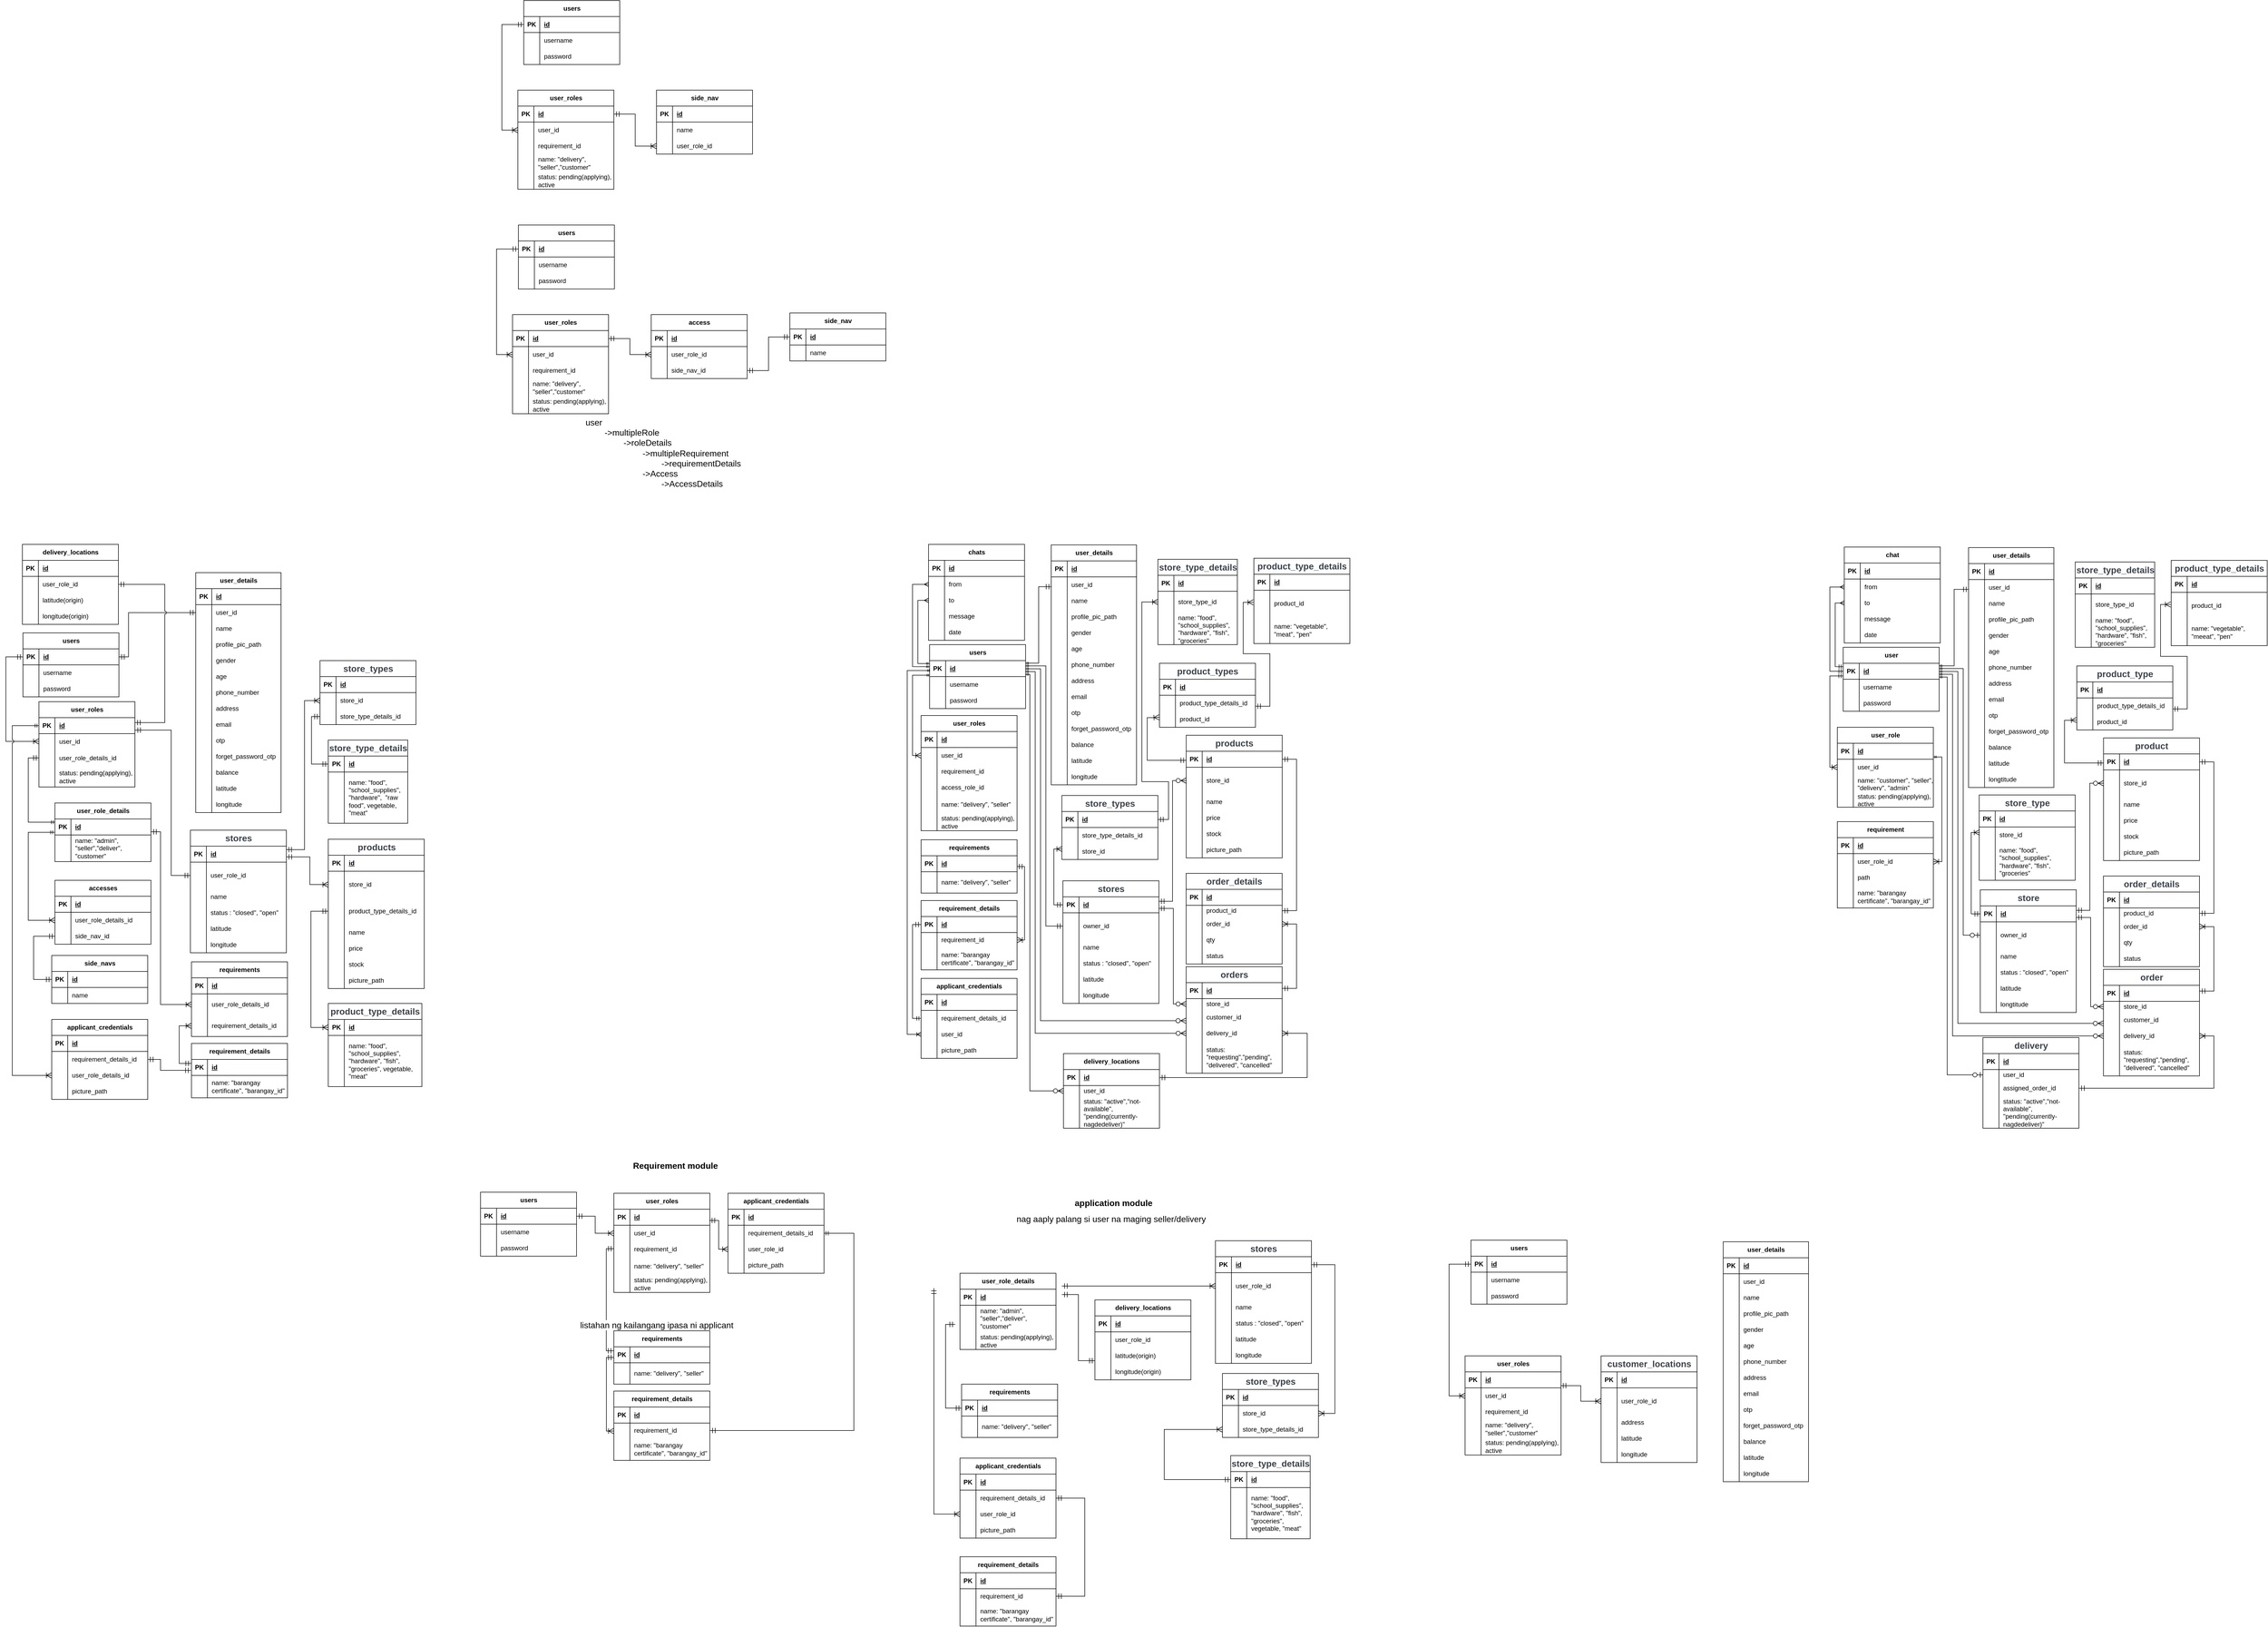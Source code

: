<mxfile version="21.6.8" type="device">
  <diagram id="R2lEEEUBdFMjLlhIrx00" name="Page-1">
    <mxGraphModel dx="3118" dy="1920" grid="1" gridSize="10" guides="1" tooltips="1" connect="1" arrows="1" fold="1" page="1" pageScale="1" pageWidth="850" pageHeight="1100" math="0" shadow="0" extFonts="Permanent Marker^https://fonts.googleapis.com/css?family=Permanent+Marker">
      <root>
        <mxCell id="0" />
        <mxCell id="1" parent="0" />
        <mxCell id="7j2ocLS8ezaQUYCt-iyZ-128" value="user_roles" style="shape=table;startSize=30;container=1;collapsible=1;childLayout=tableLayout;fixedRows=1;rowLines=0;fontStyle=1;align=center;resizeLast=1;html=1;" parent="1" vertex="1">
          <mxGeometry x="36.0" y="326" width="180" height="216" as="geometry" />
        </mxCell>
        <mxCell id="7j2ocLS8ezaQUYCt-iyZ-129" value="" style="shape=tableRow;horizontal=0;startSize=0;swimlaneHead=0;swimlaneBody=0;fillColor=none;collapsible=0;dropTarget=0;points=[[0,0.5],[1,0.5]];portConstraint=eastwest;top=0;left=0;right=0;bottom=1;" parent="7j2ocLS8ezaQUYCt-iyZ-128" vertex="1">
          <mxGeometry y="30" width="180" height="30" as="geometry" />
        </mxCell>
        <mxCell id="7j2ocLS8ezaQUYCt-iyZ-130" value="PK" style="shape=partialRectangle;connectable=0;fillColor=none;top=0;left=0;bottom=0;right=0;fontStyle=1;overflow=hidden;whiteSpace=wrap;html=1;" parent="7j2ocLS8ezaQUYCt-iyZ-129" vertex="1">
          <mxGeometry width="30" height="30" as="geometry">
            <mxRectangle width="30" height="30" as="alternateBounds" />
          </mxGeometry>
        </mxCell>
        <mxCell id="7j2ocLS8ezaQUYCt-iyZ-131" value="id&lt;span data-lucid-content=&quot;{&amp;quot;t&amp;quot;:&amp;quot;id&amp;quot;,&amp;quot;m&amp;quot;:[{&amp;quot;s&amp;quot;:0,&amp;quot;n&amp;quot;:&amp;quot;c&amp;quot;,&amp;quot;v&amp;quot;:&amp;quot;3a414aff&amp;quot;,&amp;quot;e&amp;quot;:2},{&amp;quot;s&amp;quot;:0,&amp;quot;n&amp;quot;:&amp;quot;s&amp;quot;,&amp;quot;v&amp;quot;:22.222,&amp;quot;e&amp;quot;:2}]}&quot; data-lucid-type=&quot;application/vnd.lucid.text&quot;&gt;&lt;/span&gt;&lt;span data-lucid-content=&quot;{&amp;quot;t&amp;quot;:&amp;quot;id&amp;quot;,&amp;quot;m&amp;quot;:[{&amp;quot;s&amp;quot;:0,&amp;quot;n&amp;quot;:&amp;quot;c&amp;quot;,&amp;quot;v&amp;quot;:&amp;quot;3a414aff&amp;quot;,&amp;quot;e&amp;quot;:2},{&amp;quot;s&amp;quot;:0,&amp;quot;n&amp;quot;:&amp;quot;s&amp;quot;,&amp;quot;v&amp;quot;:22.222,&amp;quot;e&amp;quot;:2}]}&quot; data-lucid-type=&quot;application/vnd.lucid.text&quot;&gt;&lt;/span&gt;&lt;span data-lucid-content=&quot;{&amp;quot;t&amp;quot;:&amp;quot;id&amp;quot;,&amp;quot;m&amp;quot;:[{&amp;quot;s&amp;quot;:0,&amp;quot;n&amp;quot;:&amp;quot;c&amp;quot;,&amp;quot;v&amp;quot;:&amp;quot;3a414aff&amp;quot;,&amp;quot;e&amp;quot;:2},{&amp;quot;s&amp;quot;:0,&amp;quot;n&amp;quot;:&amp;quot;s&amp;quot;,&amp;quot;v&amp;quot;:22.222,&amp;quot;e&amp;quot;:2}]}&quot; data-lucid-type=&quot;application/vnd.lucid.text&quot;&gt;&lt;/span&gt;&lt;span data-lucid-content=&quot;{&amp;quot;t&amp;quot;:&amp;quot;id&amp;quot;,&amp;quot;m&amp;quot;:[{&amp;quot;s&amp;quot;:0,&amp;quot;n&amp;quot;:&amp;quot;c&amp;quot;,&amp;quot;v&amp;quot;:&amp;quot;3a414aff&amp;quot;,&amp;quot;e&amp;quot;:2},{&amp;quot;s&amp;quot;:0,&amp;quot;n&amp;quot;:&amp;quot;s&amp;quot;,&amp;quot;v&amp;quot;:22.222,&amp;quot;e&amp;quot;:2}]}&quot; data-lucid-type=&quot;application/vnd.lucid.text&quot;&gt;&lt;/span&gt;&lt;span data-lucid-content=&quot;{&amp;quot;t&amp;quot;:&amp;quot;id&amp;quot;,&amp;quot;m&amp;quot;:[{&amp;quot;s&amp;quot;:0,&amp;quot;n&amp;quot;:&amp;quot;c&amp;quot;,&amp;quot;v&amp;quot;:&amp;quot;3a414aff&amp;quot;,&amp;quot;e&amp;quot;:2},{&amp;quot;s&amp;quot;:0,&amp;quot;n&amp;quot;:&amp;quot;s&amp;quot;,&amp;quot;v&amp;quot;:22.222,&amp;quot;e&amp;quot;:2}]}&quot; data-lucid-type=&quot;application/vnd.lucid.text&quot;&gt;&lt;/span&gt;" style="shape=partialRectangle;connectable=0;fillColor=none;top=0;left=0;bottom=0;right=0;align=left;spacingLeft=6;fontStyle=5;overflow=hidden;whiteSpace=wrap;html=1;" parent="7j2ocLS8ezaQUYCt-iyZ-129" vertex="1">
          <mxGeometry x="30" width="150" height="30" as="geometry">
            <mxRectangle width="150" height="30" as="alternateBounds" />
          </mxGeometry>
        </mxCell>
        <mxCell id="7j2ocLS8ezaQUYCt-iyZ-135" value="" style="shape=tableRow;horizontal=0;startSize=0;swimlaneHead=0;swimlaneBody=0;fillColor=none;collapsible=0;dropTarget=0;points=[[0,0.5],[1,0.5]];portConstraint=eastwest;top=0;left=0;right=0;bottom=0;" parent="7j2ocLS8ezaQUYCt-iyZ-128" vertex="1">
          <mxGeometry y="60" width="180" height="30" as="geometry" />
        </mxCell>
        <mxCell id="7j2ocLS8ezaQUYCt-iyZ-136" value="" style="shape=partialRectangle;connectable=0;fillColor=none;top=0;left=0;bottom=0;right=0;editable=1;overflow=hidden;whiteSpace=wrap;html=1;" parent="7j2ocLS8ezaQUYCt-iyZ-135" vertex="1">
          <mxGeometry width="30" height="30" as="geometry">
            <mxRectangle width="30" height="30" as="alternateBounds" />
          </mxGeometry>
        </mxCell>
        <mxCell id="7j2ocLS8ezaQUYCt-iyZ-137" value="user_id" style="shape=partialRectangle;connectable=0;fillColor=none;top=0;left=0;bottom=0;right=0;align=left;spacingLeft=6;overflow=hidden;whiteSpace=wrap;html=1;" parent="7j2ocLS8ezaQUYCt-iyZ-135" vertex="1">
          <mxGeometry x="30" width="150" height="30" as="geometry">
            <mxRectangle width="150" height="30" as="alternateBounds" />
          </mxGeometry>
        </mxCell>
        <mxCell id="7j2ocLS8ezaQUYCt-iyZ-138" value="" style="shape=tableRow;horizontal=0;startSize=0;swimlaneHead=0;swimlaneBody=0;fillColor=none;collapsible=0;dropTarget=0;points=[[0,0.5],[1,0.5]];portConstraint=eastwest;top=0;left=0;right=0;bottom=0;" parent="7j2ocLS8ezaQUYCt-iyZ-128" vertex="1">
          <mxGeometry y="90" width="180" height="30" as="geometry" />
        </mxCell>
        <mxCell id="7j2ocLS8ezaQUYCt-iyZ-139" value="" style="shape=partialRectangle;connectable=0;fillColor=none;top=0;left=0;bottom=0;right=0;editable=1;overflow=hidden;whiteSpace=wrap;html=1;" parent="7j2ocLS8ezaQUYCt-iyZ-138" vertex="1">
          <mxGeometry width="30" height="30" as="geometry">
            <mxRectangle width="30" height="30" as="alternateBounds" />
          </mxGeometry>
        </mxCell>
        <mxCell id="7j2ocLS8ezaQUYCt-iyZ-140" value="requirement_id" style="shape=partialRectangle;connectable=0;fillColor=none;top=0;left=0;bottom=0;right=0;align=left;spacingLeft=6;overflow=hidden;whiteSpace=wrap;html=1;" parent="7j2ocLS8ezaQUYCt-iyZ-138" vertex="1">
          <mxGeometry x="30" width="150" height="30" as="geometry">
            <mxRectangle width="150" height="30" as="alternateBounds" />
          </mxGeometry>
        </mxCell>
        <mxCell id="BB2PowBx3QZT4NSySa2i-1" style="shape=tableRow;horizontal=0;startSize=0;swimlaneHead=0;swimlaneBody=0;fillColor=none;collapsible=0;dropTarget=0;points=[[0,0.5],[1,0.5]];portConstraint=eastwest;top=0;left=0;right=0;bottom=0;" parent="7j2ocLS8ezaQUYCt-iyZ-128" vertex="1">
          <mxGeometry y="120" width="180" height="30" as="geometry" />
        </mxCell>
        <mxCell id="BB2PowBx3QZT4NSySa2i-2" style="shape=partialRectangle;connectable=0;fillColor=none;top=0;left=0;bottom=0;right=0;editable=1;overflow=hidden;whiteSpace=wrap;html=1;" parent="BB2PowBx3QZT4NSySa2i-1" vertex="1">
          <mxGeometry width="30" height="30" as="geometry">
            <mxRectangle width="30" height="30" as="alternateBounds" />
          </mxGeometry>
        </mxCell>
        <mxCell id="BB2PowBx3QZT4NSySa2i-3" value="access_role_id" style="shape=partialRectangle;connectable=0;fillColor=none;top=0;left=0;bottom=0;right=0;align=left;spacingLeft=6;overflow=hidden;whiteSpace=wrap;html=1;" parent="BB2PowBx3QZT4NSySa2i-1" vertex="1">
          <mxGeometry x="30" width="150" height="30" as="geometry">
            <mxRectangle width="150" height="30" as="alternateBounds" />
          </mxGeometry>
        </mxCell>
        <mxCell id="4aWIBZK8_gG08qwFFBYW-1106" style="shape=tableRow;horizontal=0;startSize=0;swimlaneHead=0;swimlaneBody=0;fillColor=none;collapsible=0;dropTarget=0;points=[[0,0.5],[1,0.5]];portConstraint=eastwest;top=0;left=0;right=0;bottom=0;" parent="7j2ocLS8ezaQUYCt-iyZ-128" vertex="1">
          <mxGeometry y="150" width="180" height="33" as="geometry" />
        </mxCell>
        <mxCell id="4aWIBZK8_gG08qwFFBYW-1107" style="shape=partialRectangle;connectable=0;fillColor=none;top=0;left=0;bottom=0;right=0;editable=1;overflow=hidden;whiteSpace=wrap;html=1;" parent="4aWIBZK8_gG08qwFFBYW-1106" vertex="1">
          <mxGeometry width="30" height="33" as="geometry">
            <mxRectangle width="30" height="33" as="alternateBounds" />
          </mxGeometry>
        </mxCell>
        <mxCell id="4aWIBZK8_gG08qwFFBYW-1108" value="name: &quot;delivery&quot;, &quot;seller&quot;" style="shape=partialRectangle;connectable=0;fillColor=none;top=0;left=0;bottom=0;right=0;align=left;spacingLeft=6;overflow=hidden;whiteSpace=wrap;html=1;" parent="4aWIBZK8_gG08qwFFBYW-1106" vertex="1">
          <mxGeometry x="30" width="150" height="33" as="geometry">
            <mxRectangle width="150" height="33" as="alternateBounds" />
          </mxGeometry>
        </mxCell>
        <mxCell id="32uCEgv08fm48PfRtsDD-54" style="shape=tableRow;horizontal=0;startSize=0;swimlaneHead=0;swimlaneBody=0;fillColor=none;collapsible=0;dropTarget=0;points=[[0,0.5],[1,0.5]];portConstraint=eastwest;top=0;left=0;right=0;bottom=0;" parent="7j2ocLS8ezaQUYCt-iyZ-128" vertex="1">
          <mxGeometry y="183" width="180" height="33" as="geometry" />
        </mxCell>
        <mxCell id="32uCEgv08fm48PfRtsDD-55" style="shape=partialRectangle;connectable=0;fillColor=none;top=0;left=0;bottom=0;right=0;editable=1;overflow=hidden;whiteSpace=wrap;html=1;" parent="32uCEgv08fm48PfRtsDD-54" vertex="1">
          <mxGeometry width="30" height="33" as="geometry">
            <mxRectangle width="30" height="33" as="alternateBounds" />
          </mxGeometry>
        </mxCell>
        <mxCell id="32uCEgv08fm48PfRtsDD-56" value="status: pending(applying), active" style="shape=partialRectangle;connectable=0;fillColor=none;top=0;left=0;bottom=0;right=0;align=left;spacingLeft=6;overflow=hidden;whiteSpace=wrap;html=1;" parent="32uCEgv08fm48PfRtsDD-54" vertex="1">
          <mxGeometry x="30" width="150" height="33" as="geometry">
            <mxRectangle width="150" height="33" as="alternateBounds" />
          </mxGeometry>
        </mxCell>
        <mxCell id="7j2ocLS8ezaQUYCt-iyZ-144" value="users" style="shape=table;startSize=30;container=1;collapsible=1;childLayout=tableLayout;fixedRows=1;rowLines=0;fontStyle=1;align=center;resizeLast=1;html=1;" parent="1" vertex="1">
          <mxGeometry x="52" y="193" width="180" height="120.0" as="geometry" />
        </mxCell>
        <mxCell id="7j2ocLS8ezaQUYCt-iyZ-145" value="" style="shape=tableRow;horizontal=0;startSize=0;swimlaneHead=0;swimlaneBody=0;fillColor=none;collapsible=0;dropTarget=0;points=[[0,0.5],[1,0.5]];portConstraint=eastwest;top=0;left=0;right=0;bottom=1;" parent="7j2ocLS8ezaQUYCt-iyZ-144" vertex="1">
          <mxGeometry y="30" width="180" height="30" as="geometry" />
        </mxCell>
        <mxCell id="7j2ocLS8ezaQUYCt-iyZ-146" value="PK" style="shape=partialRectangle;connectable=0;fillColor=none;top=0;left=0;bottom=0;right=0;fontStyle=1;overflow=hidden;whiteSpace=wrap;html=1;" parent="7j2ocLS8ezaQUYCt-iyZ-145" vertex="1">
          <mxGeometry width="30" height="30" as="geometry">
            <mxRectangle width="30" height="30" as="alternateBounds" />
          </mxGeometry>
        </mxCell>
        <mxCell id="7j2ocLS8ezaQUYCt-iyZ-147" value="id&lt;span data-lucid-content=&quot;{&amp;quot;t&amp;quot;:&amp;quot;id&amp;quot;,&amp;quot;m&amp;quot;:[{&amp;quot;s&amp;quot;:0,&amp;quot;n&amp;quot;:&amp;quot;c&amp;quot;,&amp;quot;v&amp;quot;:&amp;quot;3a414aff&amp;quot;,&amp;quot;e&amp;quot;:2},{&amp;quot;s&amp;quot;:0,&amp;quot;n&amp;quot;:&amp;quot;s&amp;quot;,&amp;quot;v&amp;quot;:22.222,&amp;quot;e&amp;quot;:2}]}&quot; data-lucid-type=&quot;application/vnd.lucid.text&quot;&gt;&lt;/span&gt;&lt;span data-lucid-content=&quot;{&amp;quot;t&amp;quot;:&amp;quot;id&amp;quot;,&amp;quot;m&amp;quot;:[{&amp;quot;s&amp;quot;:0,&amp;quot;n&amp;quot;:&amp;quot;c&amp;quot;,&amp;quot;v&amp;quot;:&amp;quot;3a414aff&amp;quot;,&amp;quot;e&amp;quot;:2},{&amp;quot;s&amp;quot;:0,&amp;quot;n&amp;quot;:&amp;quot;s&amp;quot;,&amp;quot;v&amp;quot;:22.222,&amp;quot;e&amp;quot;:2}]}&quot; data-lucid-type=&quot;application/vnd.lucid.text&quot;&gt;&lt;/span&gt;&lt;span data-lucid-content=&quot;{&amp;quot;t&amp;quot;:&amp;quot;id&amp;quot;,&amp;quot;m&amp;quot;:[{&amp;quot;s&amp;quot;:0,&amp;quot;n&amp;quot;:&amp;quot;c&amp;quot;,&amp;quot;v&amp;quot;:&amp;quot;3a414aff&amp;quot;,&amp;quot;e&amp;quot;:2},{&amp;quot;s&amp;quot;:0,&amp;quot;n&amp;quot;:&amp;quot;s&amp;quot;,&amp;quot;v&amp;quot;:22.222,&amp;quot;e&amp;quot;:2}]}&quot; data-lucid-type=&quot;application/vnd.lucid.text&quot;&gt;&lt;/span&gt;&lt;span data-lucid-content=&quot;{&amp;quot;t&amp;quot;:&amp;quot;id&amp;quot;,&amp;quot;m&amp;quot;:[{&amp;quot;s&amp;quot;:0,&amp;quot;n&amp;quot;:&amp;quot;c&amp;quot;,&amp;quot;v&amp;quot;:&amp;quot;3a414aff&amp;quot;,&amp;quot;e&amp;quot;:2},{&amp;quot;s&amp;quot;:0,&amp;quot;n&amp;quot;:&amp;quot;s&amp;quot;,&amp;quot;v&amp;quot;:22.222,&amp;quot;e&amp;quot;:2}]}&quot; data-lucid-type=&quot;application/vnd.lucid.text&quot;&gt;&lt;/span&gt;&lt;span data-lucid-content=&quot;{&amp;quot;t&amp;quot;:&amp;quot;id&amp;quot;,&amp;quot;m&amp;quot;:[{&amp;quot;s&amp;quot;:0,&amp;quot;n&amp;quot;:&amp;quot;c&amp;quot;,&amp;quot;v&amp;quot;:&amp;quot;3a414aff&amp;quot;,&amp;quot;e&amp;quot;:2},{&amp;quot;s&amp;quot;:0,&amp;quot;n&amp;quot;:&amp;quot;s&amp;quot;,&amp;quot;v&amp;quot;:22.222,&amp;quot;e&amp;quot;:2}]}&quot; data-lucid-type=&quot;application/vnd.lucid.text&quot;&gt;&lt;/span&gt;" style="shape=partialRectangle;connectable=0;fillColor=none;top=0;left=0;bottom=0;right=0;align=left;spacingLeft=6;fontStyle=5;overflow=hidden;whiteSpace=wrap;html=1;" parent="7j2ocLS8ezaQUYCt-iyZ-145" vertex="1">
          <mxGeometry x="30" width="150" height="30" as="geometry">
            <mxRectangle width="150" height="30" as="alternateBounds" />
          </mxGeometry>
        </mxCell>
        <mxCell id="7j2ocLS8ezaQUYCt-iyZ-148" value="" style="shape=tableRow;horizontal=0;startSize=0;swimlaneHead=0;swimlaneBody=0;fillColor=none;collapsible=0;dropTarget=0;points=[[0,0.5],[1,0.5]];portConstraint=eastwest;top=0;left=0;right=0;bottom=0;" parent="7j2ocLS8ezaQUYCt-iyZ-144" vertex="1">
          <mxGeometry y="60" width="180" height="30" as="geometry" />
        </mxCell>
        <mxCell id="7j2ocLS8ezaQUYCt-iyZ-149" value="" style="shape=partialRectangle;connectable=0;fillColor=none;top=0;left=0;bottom=0;right=0;editable=1;overflow=hidden;whiteSpace=wrap;html=1;" parent="7j2ocLS8ezaQUYCt-iyZ-148" vertex="1">
          <mxGeometry width="30" height="30" as="geometry">
            <mxRectangle width="30" height="30" as="alternateBounds" />
          </mxGeometry>
        </mxCell>
        <mxCell id="7j2ocLS8ezaQUYCt-iyZ-150" value="username" style="shape=partialRectangle;connectable=0;fillColor=none;top=0;left=0;bottom=0;right=0;align=left;spacingLeft=6;overflow=hidden;whiteSpace=wrap;html=1;" parent="7j2ocLS8ezaQUYCt-iyZ-148" vertex="1">
          <mxGeometry x="30" width="150" height="30" as="geometry">
            <mxRectangle width="150" height="30" as="alternateBounds" />
          </mxGeometry>
        </mxCell>
        <mxCell id="7j2ocLS8ezaQUYCt-iyZ-151" value="" style="shape=tableRow;horizontal=0;startSize=0;swimlaneHead=0;swimlaneBody=0;fillColor=none;collapsible=0;dropTarget=0;points=[[0,0.5],[1,0.5]];portConstraint=eastwest;top=0;left=0;right=0;bottom=0;" parent="7j2ocLS8ezaQUYCt-iyZ-144" vertex="1">
          <mxGeometry y="90" width="180" height="30" as="geometry" />
        </mxCell>
        <mxCell id="7j2ocLS8ezaQUYCt-iyZ-152" value="" style="shape=partialRectangle;connectable=0;fillColor=none;top=0;left=0;bottom=0;right=0;editable=1;overflow=hidden;whiteSpace=wrap;html=1;" parent="7j2ocLS8ezaQUYCt-iyZ-151" vertex="1">
          <mxGeometry width="30" height="30" as="geometry">
            <mxRectangle width="30" height="30" as="alternateBounds" />
          </mxGeometry>
        </mxCell>
        <mxCell id="7j2ocLS8ezaQUYCt-iyZ-153" value="password" style="shape=partialRectangle;connectable=0;fillColor=none;top=0;left=0;bottom=0;right=0;align=left;spacingLeft=6;overflow=hidden;whiteSpace=wrap;html=1;" parent="7j2ocLS8ezaQUYCt-iyZ-151" vertex="1">
          <mxGeometry x="30" width="150" height="30" as="geometry">
            <mxRectangle width="150" height="30" as="alternateBounds" />
          </mxGeometry>
        </mxCell>
        <mxCell id="7j2ocLS8ezaQUYCt-iyZ-199" value="user_details" style="shape=table;startSize=30;container=1;collapsible=1;childLayout=tableLayout;fixedRows=1;rowLines=0;fontStyle=1;align=center;resizeLast=1;html=1;" parent="1" vertex="1">
          <mxGeometry x="280.04" y="6" width="159.96" height="450" as="geometry" />
        </mxCell>
        <mxCell id="7j2ocLS8ezaQUYCt-iyZ-200" value="" style="shape=tableRow;horizontal=0;startSize=0;swimlaneHead=0;swimlaneBody=0;fillColor=none;collapsible=0;dropTarget=0;points=[[0,0.5],[1,0.5]];portConstraint=eastwest;top=0;left=0;right=0;bottom=1;" parent="7j2ocLS8ezaQUYCt-iyZ-199" vertex="1">
          <mxGeometry y="30" width="159.96" height="30" as="geometry" />
        </mxCell>
        <mxCell id="7j2ocLS8ezaQUYCt-iyZ-201" value="PK" style="shape=partialRectangle;connectable=0;fillColor=none;top=0;left=0;bottom=0;right=0;fontStyle=1;overflow=hidden;whiteSpace=wrap;html=1;" parent="7j2ocLS8ezaQUYCt-iyZ-200" vertex="1">
          <mxGeometry width="30" height="30" as="geometry">
            <mxRectangle width="30" height="30" as="alternateBounds" />
          </mxGeometry>
        </mxCell>
        <mxCell id="7j2ocLS8ezaQUYCt-iyZ-202" value="id&lt;span data-lucid-content=&quot;{&amp;quot;t&amp;quot;:&amp;quot;id&amp;quot;,&amp;quot;m&amp;quot;:[{&amp;quot;s&amp;quot;:0,&amp;quot;n&amp;quot;:&amp;quot;c&amp;quot;,&amp;quot;v&amp;quot;:&amp;quot;3a414aff&amp;quot;,&amp;quot;e&amp;quot;:2},{&amp;quot;s&amp;quot;:0,&amp;quot;n&amp;quot;:&amp;quot;s&amp;quot;,&amp;quot;v&amp;quot;:22.222,&amp;quot;e&amp;quot;:2}]}&quot; data-lucid-type=&quot;application/vnd.lucid.text&quot;&gt;&lt;/span&gt;&lt;span data-lucid-content=&quot;{&amp;quot;t&amp;quot;:&amp;quot;id&amp;quot;,&amp;quot;m&amp;quot;:[{&amp;quot;s&amp;quot;:0,&amp;quot;n&amp;quot;:&amp;quot;c&amp;quot;,&amp;quot;v&amp;quot;:&amp;quot;3a414aff&amp;quot;,&amp;quot;e&amp;quot;:2},{&amp;quot;s&amp;quot;:0,&amp;quot;n&amp;quot;:&amp;quot;s&amp;quot;,&amp;quot;v&amp;quot;:22.222,&amp;quot;e&amp;quot;:2}]}&quot; data-lucid-type=&quot;application/vnd.lucid.text&quot;&gt;&lt;/span&gt;&lt;span data-lucid-content=&quot;{&amp;quot;t&amp;quot;:&amp;quot;id&amp;quot;,&amp;quot;m&amp;quot;:[{&amp;quot;s&amp;quot;:0,&amp;quot;n&amp;quot;:&amp;quot;c&amp;quot;,&amp;quot;v&amp;quot;:&amp;quot;3a414aff&amp;quot;,&amp;quot;e&amp;quot;:2},{&amp;quot;s&amp;quot;:0,&amp;quot;n&amp;quot;:&amp;quot;s&amp;quot;,&amp;quot;v&amp;quot;:22.222,&amp;quot;e&amp;quot;:2}]}&quot; data-lucid-type=&quot;application/vnd.lucid.text&quot;&gt;&lt;/span&gt;&lt;span data-lucid-content=&quot;{&amp;quot;t&amp;quot;:&amp;quot;id&amp;quot;,&amp;quot;m&amp;quot;:[{&amp;quot;s&amp;quot;:0,&amp;quot;n&amp;quot;:&amp;quot;c&amp;quot;,&amp;quot;v&amp;quot;:&amp;quot;3a414aff&amp;quot;,&amp;quot;e&amp;quot;:2},{&amp;quot;s&amp;quot;:0,&amp;quot;n&amp;quot;:&amp;quot;s&amp;quot;,&amp;quot;v&amp;quot;:22.222,&amp;quot;e&amp;quot;:2}]}&quot; data-lucid-type=&quot;application/vnd.lucid.text&quot;&gt;&lt;/span&gt;&lt;span data-lucid-content=&quot;{&amp;quot;t&amp;quot;:&amp;quot;id&amp;quot;,&amp;quot;m&amp;quot;:[{&amp;quot;s&amp;quot;:0,&amp;quot;n&amp;quot;:&amp;quot;c&amp;quot;,&amp;quot;v&amp;quot;:&amp;quot;3a414aff&amp;quot;,&amp;quot;e&amp;quot;:2},{&amp;quot;s&amp;quot;:0,&amp;quot;n&amp;quot;:&amp;quot;s&amp;quot;,&amp;quot;v&amp;quot;:22.222,&amp;quot;e&amp;quot;:2}]}&quot; data-lucid-type=&quot;application/vnd.lucid.text&quot;&gt;&lt;/span&gt;" style="shape=partialRectangle;connectable=0;fillColor=none;top=0;left=0;bottom=0;right=0;align=left;spacingLeft=6;fontStyle=5;overflow=hidden;whiteSpace=wrap;html=1;" parent="7j2ocLS8ezaQUYCt-iyZ-200" vertex="1">
          <mxGeometry x="30" width="129.96" height="30" as="geometry">
            <mxRectangle width="129.96" height="30" as="alternateBounds" />
          </mxGeometry>
        </mxCell>
        <mxCell id="7j2ocLS8ezaQUYCt-iyZ-206" value="" style="shape=tableRow;horizontal=0;startSize=0;swimlaneHead=0;swimlaneBody=0;fillColor=none;collapsible=0;dropTarget=0;points=[[0,0.5],[1,0.5]];portConstraint=eastwest;top=0;left=0;right=0;bottom=0;" parent="7j2ocLS8ezaQUYCt-iyZ-199" vertex="1">
          <mxGeometry y="60" width="159.96" height="30" as="geometry" />
        </mxCell>
        <mxCell id="7j2ocLS8ezaQUYCt-iyZ-207" value="" style="shape=partialRectangle;connectable=0;fillColor=none;top=0;left=0;bottom=0;right=0;editable=1;overflow=hidden;whiteSpace=wrap;html=1;" parent="7j2ocLS8ezaQUYCt-iyZ-206" vertex="1">
          <mxGeometry width="30" height="30" as="geometry">
            <mxRectangle width="30" height="30" as="alternateBounds" />
          </mxGeometry>
        </mxCell>
        <mxCell id="7j2ocLS8ezaQUYCt-iyZ-208" value="user_id" style="shape=partialRectangle;connectable=0;fillColor=none;top=0;left=0;bottom=0;right=0;align=left;spacingLeft=6;overflow=hidden;whiteSpace=wrap;html=1;" parent="7j2ocLS8ezaQUYCt-iyZ-206" vertex="1">
          <mxGeometry x="30" width="129.96" height="30" as="geometry">
            <mxRectangle width="129.96" height="30" as="alternateBounds" />
          </mxGeometry>
        </mxCell>
        <mxCell id="7j2ocLS8ezaQUYCt-iyZ-256" style="shape=tableRow;horizontal=0;startSize=0;swimlaneHead=0;swimlaneBody=0;fillColor=none;collapsible=0;dropTarget=0;points=[[0,0.5],[1,0.5]];portConstraint=eastwest;top=0;left=0;right=0;bottom=0;" parent="7j2ocLS8ezaQUYCt-iyZ-199" vertex="1">
          <mxGeometry y="90" width="159.96" height="30" as="geometry" />
        </mxCell>
        <mxCell id="7j2ocLS8ezaQUYCt-iyZ-257" style="shape=partialRectangle;connectable=0;fillColor=none;top=0;left=0;bottom=0;right=0;editable=1;overflow=hidden;whiteSpace=wrap;html=1;" parent="7j2ocLS8ezaQUYCt-iyZ-256" vertex="1">
          <mxGeometry width="30" height="30" as="geometry">
            <mxRectangle width="30" height="30" as="alternateBounds" />
          </mxGeometry>
        </mxCell>
        <mxCell id="7j2ocLS8ezaQUYCt-iyZ-258" value="name" style="shape=partialRectangle;connectable=0;fillColor=none;top=0;left=0;bottom=0;right=0;align=left;spacingLeft=6;overflow=hidden;whiteSpace=wrap;html=1;" parent="7j2ocLS8ezaQUYCt-iyZ-256" vertex="1">
          <mxGeometry x="30" width="129.96" height="30" as="geometry">
            <mxRectangle width="129.96" height="30" as="alternateBounds" />
          </mxGeometry>
        </mxCell>
        <mxCell id="7j2ocLS8ezaQUYCt-iyZ-209" value="" style="shape=tableRow;horizontal=0;startSize=0;swimlaneHead=0;swimlaneBody=0;fillColor=none;collapsible=0;dropTarget=0;points=[[0,0.5],[1,0.5]];portConstraint=eastwest;top=0;left=0;right=0;bottom=0;" parent="7j2ocLS8ezaQUYCt-iyZ-199" vertex="1">
          <mxGeometry y="120" width="159.96" height="30" as="geometry" />
        </mxCell>
        <mxCell id="7j2ocLS8ezaQUYCt-iyZ-210" value="" style="shape=partialRectangle;connectable=0;fillColor=none;top=0;left=0;bottom=0;right=0;editable=1;overflow=hidden;whiteSpace=wrap;html=1;" parent="7j2ocLS8ezaQUYCt-iyZ-209" vertex="1">
          <mxGeometry width="30" height="30" as="geometry">
            <mxRectangle width="30" height="30" as="alternateBounds" />
          </mxGeometry>
        </mxCell>
        <mxCell id="7j2ocLS8ezaQUYCt-iyZ-211" value="profile_pic_path&lt;span data-lucid-content=&quot;{&amp;quot;t&amp;quot;:&amp;quot;latitude&amp;quot;,&amp;quot;m&amp;quot;:[{&amp;quot;s&amp;quot;:0,&amp;quot;n&amp;quot;:&amp;quot;c&amp;quot;,&amp;quot;v&amp;quot;:&amp;quot;3a414aff&amp;quot;,&amp;quot;e&amp;quot;:8},{&amp;quot;s&amp;quot;:0,&amp;quot;n&amp;quot;:&amp;quot;s&amp;quot;,&amp;quot;v&amp;quot;:22.222,&amp;quot;e&amp;quot;:8}]}&quot; data-lucid-type=&quot;application/vnd.lucid.text&quot;&gt;&lt;/span&gt;" style="shape=partialRectangle;connectable=0;fillColor=none;top=0;left=0;bottom=0;right=0;align=left;spacingLeft=6;overflow=hidden;whiteSpace=wrap;html=1;" parent="7j2ocLS8ezaQUYCt-iyZ-209" vertex="1">
          <mxGeometry x="30" width="129.96" height="30" as="geometry">
            <mxRectangle width="129.96" height="30" as="alternateBounds" />
          </mxGeometry>
        </mxCell>
        <mxCell id="7j2ocLS8ezaQUYCt-iyZ-212" style="shape=tableRow;horizontal=0;startSize=0;swimlaneHead=0;swimlaneBody=0;fillColor=none;collapsible=0;dropTarget=0;points=[[0,0.5],[1,0.5]];portConstraint=eastwest;top=0;left=0;right=0;bottom=0;" parent="7j2ocLS8ezaQUYCt-iyZ-199" vertex="1">
          <mxGeometry y="150" width="159.96" height="30" as="geometry" />
        </mxCell>
        <mxCell id="7j2ocLS8ezaQUYCt-iyZ-213" style="shape=partialRectangle;connectable=0;fillColor=none;top=0;left=0;bottom=0;right=0;editable=1;overflow=hidden;whiteSpace=wrap;html=1;" parent="7j2ocLS8ezaQUYCt-iyZ-212" vertex="1">
          <mxGeometry width="30" height="30" as="geometry">
            <mxRectangle width="30" height="30" as="alternateBounds" />
          </mxGeometry>
        </mxCell>
        <mxCell id="7j2ocLS8ezaQUYCt-iyZ-214" value="gender" style="shape=partialRectangle;connectable=0;fillColor=none;top=0;left=0;bottom=0;right=0;align=left;spacingLeft=6;overflow=hidden;whiteSpace=wrap;html=1;" parent="7j2ocLS8ezaQUYCt-iyZ-212" vertex="1">
          <mxGeometry x="30" width="129.96" height="30" as="geometry">
            <mxRectangle width="129.96" height="30" as="alternateBounds" />
          </mxGeometry>
        </mxCell>
        <mxCell id="7j2ocLS8ezaQUYCt-iyZ-215" style="shape=tableRow;horizontal=0;startSize=0;swimlaneHead=0;swimlaneBody=0;fillColor=none;collapsible=0;dropTarget=0;points=[[0,0.5],[1,0.5]];portConstraint=eastwest;top=0;left=0;right=0;bottom=0;" parent="7j2ocLS8ezaQUYCt-iyZ-199" vertex="1">
          <mxGeometry y="180" width="159.96" height="30" as="geometry" />
        </mxCell>
        <mxCell id="7j2ocLS8ezaQUYCt-iyZ-216" style="shape=partialRectangle;connectable=0;fillColor=none;top=0;left=0;bottom=0;right=0;editable=1;overflow=hidden;whiteSpace=wrap;html=1;" parent="7j2ocLS8ezaQUYCt-iyZ-215" vertex="1">
          <mxGeometry width="30" height="30" as="geometry">
            <mxRectangle width="30" height="30" as="alternateBounds" />
          </mxGeometry>
        </mxCell>
        <mxCell id="7j2ocLS8ezaQUYCt-iyZ-217" value="age" style="shape=partialRectangle;connectable=0;fillColor=none;top=0;left=0;bottom=0;right=0;align=left;spacingLeft=6;overflow=hidden;whiteSpace=wrap;html=1;" parent="7j2ocLS8ezaQUYCt-iyZ-215" vertex="1">
          <mxGeometry x="30" width="129.96" height="30" as="geometry">
            <mxRectangle width="129.96" height="30" as="alternateBounds" />
          </mxGeometry>
        </mxCell>
        <mxCell id="7j2ocLS8ezaQUYCt-iyZ-227" style="shape=tableRow;horizontal=0;startSize=0;swimlaneHead=0;swimlaneBody=0;fillColor=none;collapsible=0;dropTarget=0;points=[[0,0.5],[1,0.5]];portConstraint=eastwest;top=0;left=0;right=0;bottom=0;" parent="7j2ocLS8ezaQUYCt-iyZ-199" vertex="1">
          <mxGeometry y="210" width="159.96" height="30" as="geometry" />
        </mxCell>
        <mxCell id="7j2ocLS8ezaQUYCt-iyZ-228" style="shape=partialRectangle;connectable=0;fillColor=none;top=0;left=0;bottom=0;right=0;editable=1;overflow=hidden;whiteSpace=wrap;html=1;" parent="7j2ocLS8ezaQUYCt-iyZ-227" vertex="1">
          <mxGeometry width="30" height="30" as="geometry">
            <mxRectangle width="30" height="30" as="alternateBounds" />
          </mxGeometry>
        </mxCell>
        <mxCell id="7j2ocLS8ezaQUYCt-iyZ-229" value="phone_number" style="shape=partialRectangle;connectable=0;fillColor=none;top=0;left=0;bottom=0;right=0;align=left;spacingLeft=6;overflow=hidden;whiteSpace=wrap;html=1;" parent="7j2ocLS8ezaQUYCt-iyZ-227" vertex="1">
          <mxGeometry x="30" width="129.96" height="30" as="geometry">
            <mxRectangle width="129.96" height="30" as="alternateBounds" />
          </mxGeometry>
        </mxCell>
        <mxCell id="7j2ocLS8ezaQUYCt-iyZ-224" style="shape=tableRow;horizontal=0;startSize=0;swimlaneHead=0;swimlaneBody=0;fillColor=none;collapsible=0;dropTarget=0;points=[[0,0.5],[1,0.5]];portConstraint=eastwest;top=0;left=0;right=0;bottom=0;" parent="7j2ocLS8ezaQUYCt-iyZ-199" vertex="1">
          <mxGeometry y="240" width="159.96" height="30" as="geometry" />
        </mxCell>
        <mxCell id="7j2ocLS8ezaQUYCt-iyZ-225" style="shape=partialRectangle;connectable=0;fillColor=none;top=0;left=0;bottom=0;right=0;editable=1;overflow=hidden;whiteSpace=wrap;html=1;" parent="7j2ocLS8ezaQUYCt-iyZ-224" vertex="1">
          <mxGeometry width="30" height="30" as="geometry">
            <mxRectangle width="30" height="30" as="alternateBounds" />
          </mxGeometry>
        </mxCell>
        <mxCell id="7j2ocLS8ezaQUYCt-iyZ-226" value="address" style="shape=partialRectangle;connectable=0;fillColor=none;top=0;left=0;bottom=0;right=0;align=left;spacingLeft=6;overflow=hidden;whiteSpace=wrap;html=1;" parent="7j2ocLS8ezaQUYCt-iyZ-224" vertex="1">
          <mxGeometry x="30" width="129.96" height="30" as="geometry">
            <mxRectangle width="129.96" height="30" as="alternateBounds" />
          </mxGeometry>
        </mxCell>
        <mxCell id="7j2ocLS8ezaQUYCt-iyZ-221" style="shape=tableRow;horizontal=0;startSize=0;swimlaneHead=0;swimlaneBody=0;fillColor=none;collapsible=0;dropTarget=0;points=[[0,0.5],[1,0.5]];portConstraint=eastwest;top=0;left=0;right=0;bottom=0;" parent="7j2ocLS8ezaQUYCt-iyZ-199" vertex="1">
          <mxGeometry y="270" width="159.96" height="30" as="geometry" />
        </mxCell>
        <mxCell id="7j2ocLS8ezaQUYCt-iyZ-222" style="shape=partialRectangle;connectable=0;fillColor=none;top=0;left=0;bottom=0;right=0;editable=1;overflow=hidden;whiteSpace=wrap;html=1;" parent="7j2ocLS8ezaQUYCt-iyZ-221" vertex="1">
          <mxGeometry width="30" height="30" as="geometry">
            <mxRectangle width="30" height="30" as="alternateBounds" />
          </mxGeometry>
        </mxCell>
        <mxCell id="7j2ocLS8ezaQUYCt-iyZ-223" value="email&lt;span data-lucid-content=&quot;{&amp;quot;t&amp;quot;:&amp;quot;email&amp;quot;,&amp;quot;m&amp;quot;:[{&amp;quot;s&amp;quot;:0,&amp;quot;n&amp;quot;:&amp;quot;c&amp;quot;,&amp;quot;v&amp;quot;:&amp;quot;3a414aff&amp;quot;,&amp;quot;e&amp;quot;:5},{&amp;quot;s&amp;quot;:0,&amp;quot;n&amp;quot;:&amp;quot;s&amp;quot;,&amp;quot;v&amp;quot;:22.222,&amp;quot;e&amp;quot;:5}]}&quot; data-lucid-type=&quot;application/vnd.lucid.text&quot;&gt;&lt;/span&gt;&lt;span data-lucid-content=&quot;{&amp;quot;t&amp;quot;:&amp;quot;email&amp;quot;,&amp;quot;m&amp;quot;:[{&amp;quot;s&amp;quot;:0,&amp;quot;n&amp;quot;:&amp;quot;c&amp;quot;,&amp;quot;v&amp;quot;:&amp;quot;3a414aff&amp;quot;,&amp;quot;e&amp;quot;:5},{&amp;quot;s&amp;quot;:0,&amp;quot;n&amp;quot;:&amp;quot;s&amp;quot;,&amp;quot;v&amp;quot;:22.222,&amp;quot;e&amp;quot;:5}]}&quot; data-lucid-type=&quot;application/vnd.lucid.text&quot;&gt;&lt;/span&gt;&lt;span data-lucid-content=&quot;{&amp;quot;t&amp;quot;:&amp;quot;email&amp;quot;,&amp;quot;m&amp;quot;:[{&amp;quot;s&amp;quot;:0,&amp;quot;n&amp;quot;:&amp;quot;c&amp;quot;,&amp;quot;v&amp;quot;:&amp;quot;3a414aff&amp;quot;,&amp;quot;e&amp;quot;:5},{&amp;quot;s&amp;quot;:0,&amp;quot;n&amp;quot;:&amp;quot;s&amp;quot;,&amp;quot;v&amp;quot;:22.222,&amp;quot;e&amp;quot;:5}]}&quot; data-lucid-type=&quot;application/vnd.lucid.text&quot;&gt;&lt;/span&gt;&lt;span data-lucid-content=&quot;{&amp;quot;t&amp;quot;:&amp;quot;email&amp;quot;,&amp;quot;m&amp;quot;:[{&amp;quot;s&amp;quot;:0,&amp;quot;n&amp;quot;:&amp;quot;c&amp;quot;,&amp;quot;v&amp;quot;:&amp;quot;3a414aff&amp;quot;,&amp;quot;e&amp;quot;:5},{&amp;quot;s&amp;quot;:0,&amp;quot;n&amp;quot;:&amp;quot;s&amp;quot;,&amp;quot;v&amp;quot;:22.222,&amp;quot;e&amp;quot;:5}]}&quot; data-lucid-type=&quot;application/vnd.lucid.text&quot;&gt;&lt;/span&gt;&lt;span data-lucid-content=&quot;{&amp;quot;t&amp;quot;:&amp;quot;email&amp;quot;,&amp;quot;m&amp;quot;:[{&amp;quot;s&amp;quot;:0,&amp;quot;n&amp;quot;:&amp;quot;c&amp;quot;,&amp;quot;v&amp;quot;:&amp;quot;3a414aff&amp;quot;,&amp;quot;e&amp;quot;:5},{&amp;quot;s&amp;quot;:0,&amp;quot;n&amp;quot;:&amp;quot;s&amp;quot;,&amp;quot;v&amp;quot;:22.222,&amp;quot;e&amp;quot;:5}]}&quot; data-lucid-type=&quot;application/vnd.lucid.text&quot;&gt;&lt;/span&gt;" style="shape=partialRectangle;connectable=0;fillColor=none;top=0;left=0;bottom=0;right=0;align=left;spacingLeft=6;overflow=hidden;whiteSpace=wrap;html=1;" parent="7j2ocLS8ezaQUYCt-iyZ-221" vertex="1">
          <mxGeometry x="30" width="129.96" height="30" as="geometry">
            <mxRectangle width="129.96" height="30" as="alternateBounds" />
          </mxGeometry>
        </mxCell>
        <mxCell id="7j2ocLS8ezaQUYCt-iyZ-218" style="shape=tableRow;horizontal=0;startSize=0;swimlaneHead=0;swimlaneBody=0;fillColor=none;collapsible=0;dropTarget=0;points=[[0,0.5],[1,0.5]];portConstraint=eastwest;top=0;left=0;right=0;bottom=0;" parent="7j2ocLS8ezaQUYCt-iyZ-199" vertex="1">
          <mxGeometry y="300" width="159.96" height="30" as="geometry" />
        </mxCell>
        <mxCell id="7j2ocLS8ezaQUYCt-iyZ-219" style="shape=partialRectangle;connectable=0;fillColor=none;top=0;left=0;bottom=0;right=0;editable=1;overflow=hidden;whiteSpace=wrap;html=1;" parent="7j2ocLS8ezaQUYCt-iyZ-218" vertex="1">
          <mxGeometry width="30" height="30" as="geometry">
            <mxRectangle width="30" height="30" as="alternateBounds" />
          </mxGeometry>
        </mxCell>
        <mxCell id="7j2ocLS8ezaQUYCt-iyZ-220" value="otp" style="shape=partialRectangle;connectable=0;fillColor=none;top=0;left=0;bottom=0;right=0;align=left;spacingLeft=6;overflow=hidden;whiteSpace=wrap;html=1;" parent="7j2ocLS8ezaQUYCt-iyZ-218" vertex="1">
          <mxGeometry x="30" width="129.96" height="30" as="geometry">
            <mxRectangle width="129.96" height="30" as="alternateBounds" />
          </mxGeometry>
        </mxCell>
        <mxCell id="7j2ocLS8ezaQUYCt-iyZ-236" style="shape=tableRow;horizontal=0;startSize=0;swimlaneHead=0;swimlaneBody=0;fillColor=none;collapsible=0;dropTarget=0;points=[[0,0.5],[1,0.5]];portConstraint=eastwest;top=0;left=0;right=0;bottom=0;" parent="7j2ocLS8ezaQUYCt-iyZ-199" vertex="1">
          <mxGeometry y="330" width="159.96" height="30" as="geometry" />
        </mxCell>
        <mxCell id="7j2ocLS8ezaQUYCt-iyZ-237" style="shape=partialRectangle;connectable=0;fillColor=none;top=0;left=0;bottom=0;right=0;editable=1;overflow=hidden;whiteSpace=wrap;html=1;" parent="7j2ocLS8ezaQUYCt-iyZ-236" vertex="1">
          <mxGeometry width="30" height="30" as="geometry">
            <mxRectangle width="30" height="30" as="alternateBounds" />
          </mxGeometry>
        </mxCell>
        <mxCell id="7j2ocLS8ezaQUYCt-iyZ-238" value="forget_password_otp" style="shape=partialRectangle;connectable=0;fillColor=none;top=0;left=0;bottom=0;right=0;align=left;spacingLeft=6;overflow=hidden;whiteSpace=wrap;html=1;" parent="7j2ocLS8ezaQUYCt-iyZ-236" vertex="1">
          <mxGeometry x="30" width="129.96" height="30" as="geometry">
            <mxRectangle width="129.96" height="30" as="alternateBounds" />
          </mxGeometry>
        </mxCell>
        <mxCell id="7j2ocLS8ezaQUYCt-iyZ-233" style="shape=tableRow;horizontal=0;startSize=0;swimlaneHead=0;swimlaneBody=0;fillColor=none;collapsible=0;dropTarget=0;points=[[0,0.5],[1,0.5]];portConstraint=eastwest;top=0;left=0;right=0;bottom=0;" parent="7j2ocLS8ezaQUYCt-iyZ-199" vertex="1">
          <mxGeometry y="360" width="159.96" height="30" as="geometry" />
        </mxCell>
        <mxCell id="7j2ocLS8ezaQUYCt-iyZ-234" style="shape=partialRectangle;connectable=0;fillColor=none;top=0;left=0;bottom=0;right=0;editable=1;overflow=hidden;whiteSpace=wrap;html=1;" parent="7j2ocLS8ezaQUYCt-iyZ-233" vertex="1">
          <mxGeometry width="30" height="30" as="geometry">
            <mxRectangle width="30" height="30" as="alternateBounds" />
          </mxGeometry>
        </mxCell>
        <mxCell id="7j2ocLS8ezaQUYCt-iyZ-235" value="balance&lt;span data-lucid-content=&quot;{&amp;quot;t&amp;quot;:&amp;quot;balance&amp;quot;,&amp;quot;m&amp;quot;:[{&amp;quot;s&amp;quot;:0,&amp;quot;n&amp;quot;:&amp;quot;c&amp;quot;,&amp;quot;v&amp;quot;:&amp;quot;3a414aff&amp;quot;,&amp;quot;e&amp;quot;:7},{&amp;quot;s&amp;quot;:0,&amp;quot;n&amp;quot;:&amp;quot;s&amp;quot;,&amp;quot;v&amp;quot;:22.222,&amp;quot;e&amp;quot;:7}]}&quot; data-lucid-type=&quot;application/vnd.lucid.text&quot;&gt;&lt;/span&gt;" style="shape=partialRectangle;connectable=0;fillColor=none;top=0;left=0;bottom=0;right=0;align=left;spacingLeft=6;overflow=hidden;whiteSpace=wrap;html=1;" parent="7j2ocLS8ezaQUYCt-iyZ-233" vertex="1">
          <mxGeometry x="30" width="129.96" height="30" as="geometry">
            <mxRectangle width="129.96" height="30" as="alternateBounds" />
          </mxGeometry>
        </mxCell>
        <mxCell id="7j2ocLS8ezaQUYCt-iyZ-230" style="shape=tableRow;horizontal=0;startSize=0;swimlaneHead=0;swimlaneBody=0;fillColor=none;collapsible=0;dropTarget=0;points=[[0,0.5],[1,0.5]];portConstraint=eastwest;top=0;left=0;right=0;bottom=0;" parent="7j2ocLS8ezaQUYCt-iyZ-199" vertex="1">
          <mxGeometry y="390" width="159.96" height="30" as="geometry" />
        </mxCell>
        <mxCell id="7j2ocLS8ezaQUYCt-iyZ-231" style="shape=partialRectangle;connectable=0;fillColor=none;top=0;left=0;bottom=0;right=0;editable=1;overflow=hidden;whiteSpace=wrap;html=1;" parent="7j2ocLS8ezaQUYCt-iyZ-230" vertex="1">
          <mxGeometry width="30" height="30" as="geometry">
            <mxRectangle width="30" height="30" as="alternateBounds" />
          </mxGeometry>
        </mxCell>
        <mxCell id="7j2ocLS8ezaQUYCt-iyZ-232" value="latitude" style="shape=partialRectangle;connectable=0;fillColor=none;top=0;left=0;bottom=0;right=0;align=left;spacingLeft=6;overflow=hidden;whiteSpace=wrap;html=1;" parent="7j2ocLS8ezaQUYCt-iyZ-230" vertex="1">
          <mxGeometry x="30" width="129.96" height="30" as="geometry">
            <mxRectangle width="129.96" height="30" as="alternateBounds" />
          </mxGeometry>
        </mxCell>
        <mxCell id="7j2ocLS8ezaQUYCt-iyZ-239" style="shape=tableRow;horizontal=0;startSize=0;swimlaneHead=0;swimlaneBody=0;fillColor=none;collapsible=0;dropTarget=0;points=[[0,0.5],[1,0.5]];portConstraint=eastwest;top=0;left=0;right=0;bottom=0;" parent="7j2ocLS8ezaQUYCt-iyZ-199" vertex="1">
          <mxGeometry y="420" width="159.96" height="30" as="geometry" />
        </mxCell>
        <mxCell id="7j2ocLS8ezaQUYCt-iyZ-240" style="shape=partialRectangle;connectable=0;fillColor=none;top=0;left=0;bottom=0;right=0;editable=1;overflow=hidden;whiteSpace=wrap;html=1;" parent="7j2ocLS8ezaQUYCt-iyZ-239" vertex="1">
          <mxGeometry width="30" height="30" as="geometry">
            <mxRectangle width="30" height="30" as="alternateBounds" />
          </mxGeometry>
        </mxCell>
        <mxCell id="7j2ocLS8ezaQUYCt-iyZ-241" value="longitude" style="shape=partialRectangle;connectable=0;fillColor=none;top=0;left=0;bottom=0;right=0;align=left;spacingLeft=6;overflow=hidden;whiteSpace=wrap;html=1;" parent="7j2ocLS8ezaQUYCt-iyZ-239" vertex="1">
          <mxGeometry x="30" width="129.96" height="30" as="geometry">
            <mxRectangle width="129.96" height="30" as="alternateBounds" />
          </mxGeometry>
        </mxCell>
        <mxCell id="7j2ocLS8ezaQUYCt-iyZ-248" value="" style="edgeStyle=elbowEdgeStyle;fontSize=12;html=1;endArrow=ERmandOne;startArrow=ERmandOne;startSize=3;endSize=8;strokeColor=default;rounded=0;exitX=1.001;exitY=0.158;exitDx=0;exitDy=0;entryX=0.004;entryY=0.613;entryDx=0;entryDy=0;entryPerimeter=0;exitPerimeter=0;" parent="1" source="7j2ocLS8ezaQUYCt-iyZ-145" target="7j2ocLS8ezaQUYCt-iyZ-206" edge="1">
          <mxGeometry width="100" height="100" relative="1" as="geometry">
            <mxPoint x="228.28" y="263.74" as="sourcePoint" />
            <mxPoint x="296.5" y="138.61" as="targetPoint" />
          </mxGeometry>
        </mxCell>
        <mxCell id="JyeRBc2WRbcawRQKgR2o-3" value="&lt;span data-lucid-content=&quot;{&amp;quot;t&amp;quot;:&amp;quot;barangay_tb&amp;quot;,&amp;quot;m&amp;quot;:[{&amp;quot;s&amp;quot;:0,&amp;quot;n&amp;quot;:&amp;quot;s&amp;quot;,&amp;quot;v&amp;quot;:22.222,&amp;quot;e&amp;quot;:11},{&amp;quot;s&amp;quot;:0,&amp;quot;n&amp;quot;:&amp;quot;c&amp;quot;,&amp;quot;v&amp;quot;:&amp;quot;3a414aff&amp;quot;,&amp;quot;e&amp;quot;:11}]}&quot; data-lucid-type=&quot;application/vnd.lucid.text&quot;&gt;&lt;span style=&quot;color:#3a414a;font-size:16.667px;&quot;&gt;stores&lt;/span&gt;&lt;/span&gt;" style="shape=table;startSize=30;container=1;collapsible=1;childLayout=tableLayout;fixedRows=1;rowLines=0;fontStyle=1;align=center;resizeLast=1;html=1;" parent="1" vertex="1">
          <mxGeometry x="302" y="636" width="180" height="230" as="geometry" />
        </mxCell>
        <mxCell id="JyeRBc2WRbcawRQKgR2o-4" value="" style="shape=tableRow;horizontal=0;startSize=0;swimlaneHead=0;swimlaneBody=0;fillColor=none;collapsible=0;dropTarget=0;points=[[0,0.5],[1,0.5]];portConstraint=eastwest;top=0;left=0;right=0;bottom=1;" parent="JyeRBc2WRbcawRQKgR2o-3" vertex="1">
          <mxGeometry y="30" width="180" height="30" as="geometry" />
        </mxCell>
        <mxCell id="JyeRBc2WRbcawRQKgR2o-5" value="PK" style="shape=partialRectangle;connectable=0;fillColor=none;top=0;left=0;bottom=0;right=0;fontStyle=1;overflow=hidden;whiteSpace=wrap;html=1;" parent="JyeRBc2WRbcawRQKgR2o-4" vertex="1">
          <mxGeometry width="30" height="30" as="geometry">
            <mxRectangle width="30" height="30" as="alternateBounds" />
          </mxGeometry>
        </mxCell>
        <mxCell id="JyeRBc2WRbcawRQKgR2o-6" value="id&lt;span data-lucid-content=&quot;{&amp;quot;t&amp;quot;:&amp;quot;id&amp;quot;,&amp;quot;m&amp;quot;:[{&amp;quot;s&amp;quot;:0,&amp;quot;n&amp;quot;:&amp;quot;c&amp;quot;,&amp;quot;v&amp;quot;:&amp;quot;3a414aff&amp;quot;,&amp;quot;e&amp;quot;:2},{&amp;quot;s&amp;quot;:0,&amp;quot;n&amp;quot;:&amp;quot;s&amp;quot;,&amp;quot;v&amp;quot;:22.222,&amp;quot;e&amp;quot;:2}]}&quot; data-lucid-type=&quot;application/vnd.lucid.text&quot;&gt;&lt;/span&gt;&lt;span data-lucid-content=&quot;{&amp;quot;t&amp;quot;:&amp;quot;id&amp;quot;,&amp;quot;m&amp;quot;:[{&amp;quot;s&amp;quot;:0,&amp;quot;n&amp;quot;:&amp;quot;c&amp;quot;,&amp;quot;v&amp;quot;:&amp;quot;3a414aff&amp;quot;,&amp;quot;e&amp;quot;:2},{&amp;quot;s&amp;quot;:0,&amp;quot;n&amp;quot;:&amp;quot;s&amp;quot;,&amp;quot;v&amp;quot;:22.222,&amp;quot;e&amp;quot;:2}]}&quot; data-lucid-type=&quot;application/vnd.lucid.text&quot;&gt;&lt;/span&gt;&lt;span data-lucid-content=&quot;{&amp;quot;t&amp;quot;:&amp;quot;id&amp;quot;,&amp;quot;m&amp;quot;:[{&amp;quot;s&amp;quot;:0,&amp;quot;n&amp;quot;:&amp;quot;c&amp;quot;,&amp;quot;v&amp;quot;:&amp;quot;3a414aff&amp;quot;,&amp;quot;e&amp;quot;:2},{&amp;quot;s&amp;quot;:0,&amp;quot;n&amp;quot;:&amp;quot;s&amp;quot;,&amp;quot;v&amp;quot;:22.222,&amp;quot;e&amp;quot;:2}]}&quot; data-lucid-type=&quot;application/vnd.lucid.text&quot;&gt;&lt;/span&gt;&lt;span data-lucid-content=&quot;{&amp;quot;t&amp;quot;:&amp;quot;id&amp;quot;,&amp;quot;m&amp;quot;:[{&amp;quot;s&amp;quot;:0,&amp;quot;n&amp;quot;:&amp;quot;c&amp;quot;,&amp;quot;v&amp;quot;:&amp;quot;3a414aff&amp;quot;,&amp;quot;e&amp;quot;:2},{&amp;quot;s&amp;quot;:0,&amp;quot;n&amp;quot;:&amp;quot;s&amp;quot;,&amp;quot;v&amp;quot;:22.222,&amp;quot;e&amp;quot;:2}]}&quot; data-lucid-type=&quot;application/vnd.lucid.text&quot;&gt;&lt;/span&gt;&lt;span data-lucid-content=&quot;{&amp;quot;t&amp;quot;:&amp;quot;id&amp;quot;,&amp;quot;m&amp;quot;:[{&amp;quot;s&amp;quot;:0,&amp;quot;n&amp;quot;:&amp;quot;c&amp;quot;,&amp;quot;v&amp;quot;:&amp;quot;3a414aff&amp;quot;,&amp;quot;e&amp;quot;:2},{&amp;quot;s&amp;quot;:0,&amp;quot;n&amp;quot;:&amp;quot;s&amp;quot;,&amp;quot;v&amp;quot;:22.222,&amp;quot;e&amp;quot;:2}]}&quot; data-lucid-type=&quot;application/vnd.lucid.text&quot;&gt;&lt;/span&gt;" style="shape=partialRectangle;connectable=0;fillColor=none;top=0;left=0;bottom=0;right=0;align=left;spacingLeft=6;fontStyle=5;overflow=hidden;whiteSpace=wrap;html=1;" parent="JyeRBc2WRbcawRQKgR2o-4" vertex="1">
          <mxGeometry x="30" width="150" height="30" as="geometry">
            <mxRectangle width="150" height="30" as="alternateBounds" />
          </mxGeometry>
        </mxCell>
        <mxCell id="JyeRBc2WRbcawRQKgR2o-120" style="shape=tableRow;horizontal=0;startSize=0;swimlaneHead=0;swimlaneBody=0;fillColor=none;collapsible=0;dropTarget=0;points=[[0,0.5],[1,0.5]];portConstraint=eastwest;top=0;left=0;right=0;bottom=0;" parent="JyeRBc2WRbcawRQKgR2o-3" vertex="1">
          <mxGeometry y="60" width="180" height="50" as="geometry" />
        </mxCell>
        <mxCell id="JyeRBc2WRbcawRQKgR2o-121" style="shape=partialRectangle;connectable=0;fillColor=none;top=0;left=0;bottom=0;right=0;editable=1;overflow=hidden;whiteSpace=wrap;html=1;" parent="JyeRBc2WRbcawRQKgR2o-120" vertex="1">
          <mxGeometry width="30" height="50" as="geometry">
            <mxRectangle width="30" height="50" as="alternateBounds" />
          </mxGeometry>
        </mxCell>
        <mxCell id="JyeRBc2WRbcawRQKgR2o-122" value="owner_id&amp;nbsp; &amp;nbsp;" style="shape=partialRectangle;connectable=0;fillColor=none;top=0;left=0;bottom=0;right=0;align=left;spacingLeft=6;overflow=hidden;whiteSpace=wrap;html=1;" parent="JyeRBc2WRbcawRQKgR2o-120" vertex="1">
          <mxGeometry x="30" width="150" height="50" as="geometry">
            <mxRectangle width="150" height="50" as="alternateBounds" />
          </mxGeometry>
        </mxCell>
        <mxCell id="JyeRBc2WRbcawRQKgR2o-10" value="" style="shape=tableRow;horizontal=0;startSize=0;swimlaneHead=0;swimlaneBody=0;fillColor=none;collapsible=0;dropTarget=0;points=[[0,0.5],[1,0.5]];portConstraint=eastwest;top=0;left=0;right=0;bottom=0;" parent="JyeRBc2WRbcawRQKgR2o-3" vertex="1">
          <mxGeometry y="110" width="180" height="30" as="geometry" />
        </mxCell>
        <mxCell id="JyeRBc2WRbcawRQKgR2o-11" value="" style="shape=partialRectangle;connectable=0;fillColor=none;top=0;left=0;bottom=0;right=0;editable=1;overflow=hidden;whiteSpace=wrap;html=1;" parent="JyeRBc2WRbcawRQKgR2o-10" vertex="1">
          <mxGeometry width="30" height="30" as="geometry">
            <mxRectangle width="30" height="30" as="alternateBounds" />
          </mxGeometry>
        </mxCell>
        <mxCell id="JyeRBc2WRbcawRQKgR2o-12" value="name" style="shape=partialRectangle;connectable=0;fillColor=none;top=0;left=0;bottom=0;right=0;align=left;spacingLeft=6;overflow=hidden;whiteSpace=wrap;html=1;" parent="JyeRBc2WRbcawRQKgR2o-10" vertex="1">
          <mxGeometry x="30" width="150" height="30" as="geometry">
            <mxRectangle width="150" height="30" as="alternateBounds" />
          </mxGeometry>
        </mxCell>
        <mxCell id="JyeRBc2WRbcawRQKgR2o-37" style="shape=tableRow;horizontal=0;startSize=0;swimlaneHead=0;swimlaneBody=0;fillColor=none;collapsible=0;dropTarget=0;points=[[0,0.5],[1,0.5]];portConstraint=eastwest;top=0;left=0;right=0;bottom=0;" parent="JyeRBc2WRbcawRQKgR2o-3" vertex="1">
          <mxGeometry y="140" width="180" height="30" as="geometry" />
        </mxCell>
        <mxCell id="JyeRBc2WRbcawRQKgR2o-38" style="shape=partialRectangle;connectable=0;fillColor=none;top=0;left=0;bottom=0;right=0;editable=1;overflow=hidden;whiteSpace=wrap;html=1;" parent="JyeRBc2WRbcawRQKgR2o-37" vertex="1">
          <mxGeometry width="30" height="30" as="geometry">
            <mxRectangle width="30" height="30" as="alternateBounds" />
          </mxGeometry>
        </mxCell>
        <mxCell id="JyeRBc2WRbcawRQKgR2o-39" value="status : &quot;closed&quot;, &quot;open&quot;" style="shape=partialRectangle;connectable=0;fillColor=none;top=0;left=0;bottom=0;right=0;align=left;spacingLeft=6;overflow=hidden;whiteSpace=wrap;html=1;" parent="JyeRBc2WRbcawRQKgR2o-37" vertex="1">
          <mxGeometry x="30" width="150" height="30" as="geometry">
            <mxRectangle width="150" height="30" as="alternateBounds" />
          </mxGeometry>
        </mxCell>
        <mxCell id="JyeRBc2WRbcawRQKgR2o-13" value="" style="shape=tableRow;horizontal=0;startSize=0;swimlaneHead=0;swimlaneBody=0;fillColor=none;collapsible=0;dropTarget=0;points=[[0,0.5],[1,0.5]];portConstraint=eastwest;top=0;left=0;right=0;bottom=0;" parent="JyeRBc2WRbcawRQKgR2o-3" vertex="1">
          <mxGeometry y="170" width="180" height="30" as="geometry" />
        </mxCell>
        <mxCell id="JyeRBc2WRbcawRQKgR2o-14" value="" style="shape=partialRectangle;connectable=0;fillColor=none;top=0;left=0;bottom=0;right=0;editable=1;overflow=hidden;whiteSpace=wrap;html=1;" parent="JyeRBc2WRbcawRQKgR2o-13" vertex="1">
          <mxGeometry width="30" height="30" as="geometry">
            <mxRectangle width="30" height="30" as="alternateBounds" />
          </mxGeometry>
        </mxCell>
        <mxCell id="JyeRBc2WRbcawRQKgR2o-15" value="latitude&lt;span data-lucid-content=&quot;{&amp;quot;t&amp;quot;:&amp;quot;latitude&amp;quot;,&amp;quot;m&amp;quot;:[{&amp;quot;s&amp;quot;:0,&amp;quot;n&amp;quot;:&amp;quot;c&amp;quot;,&amp;quot;v&amp;quot;:&amp;quot;3a414aff&amp;quot;,&amp;quot;e&amp;quot;:8},{&amp;quot;s&amp;quot;:0,&amp;quot;n&amp;quot;:&amp;quot;s&amp;quot;,&amp;quot;v&amp;quot;:22.222,&amp;quot;e&amp;quot;:8}]}&quot; data-lucid-type=&quot;application/vnd.lucid.text&quot;&gt;&lt;/span&gt;&lt;span data-lucid-content=&quot;{&amp;quot;t&amp;quot;:&amp;quot;latitude&amp;quot;,&amp;quot;m&amp;quot;:[{&amp;quot;s&amp;quot;:0,&amp;quot;n&amp;quot;:&amp;quot;c&amp;quot;,&amp;quot;v&amp;quot;:&amp;quot;3a414aff&amp;quot;,&amp;quot;e&amp;quot;:8},{&amp;quot;s&amp;quot;:0,&amp;quot;n&amp;quot;:&amp;quot;s&amp;quot;,&amp;quot;v&amp;quot;:22.222,&amp;quot;e&amp;quot;:8}]}&quot; data-lucid-type=&quot;application/vnd.lucid.text&quot;&gt;&lt;/span&gt;" style="shape=partialRectangle;connectable=0;fillColor=none;top=0;left=0;bottom=0;right=0;align=left;spacingLeft=6;overflow=hidden;whiteSpace=wrap;html=1;" parent="JyeRBc2WRbcawRQKgR2o-13" vertex="1">
          <mxGeometry x="30" width="150" height="30" as="geometry">
            <mxRectangle width="150" height="30" as="alternateBounds" />
          </mxGeometry>
        </mxCell>
        <mxCell id="JyeRBc2WRbcawRQKgR2o-16" style="shape=tableRow;horizontal=0;startSize=0;swimlaneHead=0;swimlaneBody=0;fillColor=none;collapsible=0;dropTarget=0;points=[[0,0.5],[1,0.5]];portConstraint=eastwest;top=0;left=0;right=0;bottom=0;" parent="JyeRBc2WRbcawRQKgR2o-3" vertex="1">
          <mxGeometry y="200" width="180" height="30" as="geometry" />
        </mxCell>
        <mxCell id="JyeRBc2WRbcawRQKgR2o-17" style="shape=partialRectangle;connectable=0;fillColor=none;top=0;left=0;bottom=0;right=0;editable=1;overflow=hidden;whiteSpace=wrap;html=1;" parent="JyeRBc2WRbcawRQKgR2o-16" vertex="1">
          <mxGeometry width="30" height="30" as="geometry">
            <mxRectangle width="30" height="30" as="alternateBounds" />
          </mxGeometry>
        </mxCell>
        <mxCell id="JyeRBc2WRbcawRQKgR2o-18" value="longitude" style="shape=partialRectangle;connectable=0;fillColor=none;top=0;left=0;bottom=0;right=0;align=left;spacingLeft=6;overflow=hidden;whiteSpace=wrap;html=1;" parent="JyeRBc2WRbcawRQKgR2o-16" vertex="1">
          <mxGeometry x="30" width="150" height="30" as="geometry">
            <mxRectangle width="150" height="30" as="alternateBounds" />
          </mxGeometry>
        </mxCell>
        <mxCell id="JyeRBc2WRbcawRQKgR2o-20" value="" style="edgeStyle=elbowEdgeStyle;fontSize=12;html=1;endArrow=ERmandOne;startArrow=ERmandOne;rounded=0;startSize=3;endSize=8;entryX=0;entryY=0.5;entryDx=0;entryDy=0;exitX=1.001;exitY=0.331;exitDx=0;exitDy=0;exitPerimeter=0;" parent="1" source="7j2ocLS8ezaQUYCt-iyZ-145" target="JyeRBc2WRbcawRQKgR2o-120" edge="1">
          <mxGeometry width="100" height="100" relative="1" as="geometry">
            <mxPoint x="229" y="270" as="sourcePoint" />
            <mxPoint x="299" y="615.14" as="targetPoint" />
            <Array as="points">
              <mxPoint x="270" y="490" />
            </Array>
          </mxGeometry>
        </mxCell>
        <mxCell id="JyeRBc2WRbcawRQKgR2o-21" value="&lt;span data-lucid-content=&quot;{&amp;quot;t&amp;quot;:&amp;quot;barangay_tb&amp;quot;,&amp;quot;m&amp;quot;:[{&amp;quot;s&amp;quot;:0,&amp;quot;n&amp;quot;:&amp;quot;s&amp;quot;,&amp;quot;v&amp;quot;:22.222,&amp;quot;e&amp;quot;:11},{&amp;quot;s&amp;quot;:0,&amp;quot;n&amp;quot;:&amp;quot;c&amp;quot;,&amp;quot;v&amp;quot;:&amp;quot;3a414aff&amp;quot;,&amp;quot;e&amp;quot;:11}]}&quot; data-lucid-type=&quot;application/vnd.lucid.text&quot;&gt;&lt;span style=&quot;color:#3a414a;font-size:16.667px;&quot;&gt;products&lt;/span&gt;&lt;/span&gt;" style="shape=table;startSize=30;container=1;collapsible=1;childLayout=tableLayout;fixedRows=1;rowLines=0;fontStyle=1;align=center;resizeLast=1;html=1;" parent="1" vertex="1">
          <mxGeometry x="533.13" y="363" width="180" height="230" as="geometry" />
        </mxCell>
        <mxCell id="JyeRBc2WRbcawRQKgR2o-22" value="" style="shape=tableRow;horizontal=0;startSize=0;swimlaneHead=0;swimlaneBody=0;fillColor=none;collapsible=0;dropTarget=0;points=[[0,0.5],[1,0.5]];portConstraint=eastwest;top=0;left=0;right=0;bottom=1;" parent="JyeRBc2WRbcawRQKgR2o-21" vertex="1">
          <mxGeometry y="30" width="180" height="30" as="geometry" />
        </mxCell>
        <mxCell id="JyeRBc2WRbcawRQKgR2o-23" value="PK" style="shape=partialRectangle;connectable=0;fillColor=none;top=0;left=0;bottom=0;right=0;fontStyle=1;overflow=hidden;whiteSpace=wrap;html=1;" parent="JyeRBc2WRbcawRQKgR2o-22" vertex="1">
          <mxGeometry width="30" height="30" as="geometry">
            <mxRectangle width="30" height="30" as="alternateBounds" />
          </mxGeometry>
        </mxCell>
        <mxCell id="JyeRBc2WRbcawRQKgR2o-24" value="id&lt;span data-lucid-content=&quot;{&amp;quot;t&amp;quot;:&amp;quot;id&amp;quot;,&amp;quot;m&amp;quot;:[{&amp;quot;s&amp;quot;:0,&amp;quot;n&amp;quot;:&amp;quot;c&amp;quot;,&amp;quot;v&amp;quot;:&amp;quot;3a414aff&amp;quot;,&amp;quot;e&amp;quot;:2},{&amp;quot;s&amp;quot;:0,&amp;quot;n&amp;quot;:&amp;quot;s&amp;quot;,&amp;quot;v&amp;quot;:22.222,&amp;quot;e&amp;quot;:2}]}&quot; data-lucid-type=&quot;application/vnd.lucid.text&quot;&gt;&lt;/span&gt;&lt;span data-lucid-content=&quot;{&amp;quot;t&amp;quot;:&amp;quot;id&amp;quot;,&amp;quot;m&amp;quot;:[{&amp;quot;s&amp;quot;:0,&amp;quot;n&amp;quot;:&amp;quot;c&amp;quot;,&amp;quot;v&amp;quot;:&amp;quot;3a414aff&amp;quot;,&amp;quot;e&amp;quot;:2},{&amp;quot;s&amp;quot;:0,&amp;quot;n&amp;quot;:&amp;quot;s&amp;quot;,&amp;quot;v&amp;quot;:22.222,&amp;quot;e&amp;quot;:2}]}&quot; data-lucid-type=&quot;application/vnd.lucid.text&quot;&gt;&lt;/span&gt;&lt;span data-lucid-content=&quot;{&amp;quot;t&amp;quot;:&amp;quot;id&amp;quot;,&amp;quot;m&amp;quot;:[{&amp;quot;s&amp;quot;:0,&amp;quot;n&amp;quot;:&amp;quot;c&amp;quot;,&amp;quot;v&amp;quot;:&amp;quot;3a414aff&amp;quot;,&amp;quot;e&amp;quot;:2},{&amp;quot;s&amp;quot;:0,&amp;quot;n&amp;quot;:&amp;quot;s&amp;quot;,&amp;quot;v&amp;quot;:22.222,&amp;quot;e&amp;quot;:2}]}&quot; data-lucid-type=&quot;application/vnd.lucid.text&quot;&gt;&lt;/span&gt;&lt;span data-lucid-content=&quot;{&amp;quot;t&amp;quot;:&amp;quot;id&amp;quot;,&amp;quot;m&amp;quot;:[{&amp;quot;s&amp;quot;:0,&amp;quot;n&amp;quot;:&amp;quot;c&amp;quot;,&amp;quot;v&amp;quot;:&amp;quot;3a414aff&amp;quot;,&amp;quot;e&amp;quot;:2},{&amp;quot;s&amp;quot;:0,&amp;quot;n&amp;quot;:&amp;quot;s&amp;quot;,&amp;quot;v&amp;quot;:22.222,&amp;quot;e&amp;quot;:2}]}&quot; data-lucid-type=&quot;application/vnd.lucid.text&quot;&gt;&lt;/span&gt;&lt;span data-lucid-content=&quot;{&amp;quot;t&amp;quot;:&amp;quot;id&amp;quot;,&amp;quot;m&amp;quot;:[{&amp;quot;s&amp;quot;:0,&amp;quot;n&amp;quot;:&amp;quot;c&amp;quot;,&amp;quot;v&amp;quot;:&amp;quot;3a414aff&amp;quot;,&amp;quot;e&amp;quot;:2},{&amp;quot;s&amp;quot;:0,&amp;quot;n&amp;quot;:&amp;quot;s&amp;quot;,&amp;quot;v&amp;quot;:22.222,&amp;quot;e&amp;quot;:2}]}&quot; data-lucid-type=&quot;application/vnd.lucid.text&quot;&gt;&lt;/span&gt;" style="shape=partialRectangle;connectable=0;fillColor=none;top=0;left=0;bottom=0;right=0;align=left;spacingLeft=6;fontStyle=5;overflow=hidden;whiteSpace=wrap;html=1;" parent="JyeRBc2WRbcawRQKgR2o-22" vertex="1">
          <mxGeometry x="30" width="150" height="30" as="geometry">
            <mxRectangle width="150" height="30" as="alternateBounds" />
          </mxGeometry>
        </mxCell>
        <mxCell id="JyeRBc2WRbcawRQKgR2o-123" style="shape=tableRow;horizontal=0;startSize=0;swimlaneHead=0;swimlaneBody=0;fillColor=none;collapsible=0;dropTarget=0;points=[[0,0.5],[1,0.5]];portConstraint=eastwest;top=0;left=0;right=0;bottom=0;" parent="JyeRBc2WRbcawRQKgR2o-21" vertex="1">
          <mxGeometry y="60" width="180" height="50" as="geometry" />
        </mxCell>
        <mxCell id="JyeRBc2WRbcawRQKgR2o-124" style="shape=partialRectangle;connectable=0;fillColor=none;top=0;left=0;bottom=0;right=0;editable=1;overflow=hidden;whiteSpace=wrap;html=1;" parent="JyeRBc2WRbcawRQKgR2o-123" vertex="1">
          <mxGeometry width="30" height="50" as="geometry">
            <mxRectangle width="30" height="50" as="alternateBounds" />
          </mxGeometry>
        </mxCell>
        <mxCell id="JyeRBc2WRbcawRQKgR2o-125" value="store_id" style="shape=partialRectangle;connectable=0;fillColor=none;top=0;left=0;bottom=0;right=0;align=left;spacingLeft=6;overflow=hidden;whiteSpace=wrap;html=1;" parent="JyeRBc2WRbcawRQKgR2o-123" vertex="1">
          <mxGeometry x="30" width="150" height="50" as="geometry">
            <mxRectangle width="150" height="50" as="alternateBounds" />
          </mxGeometry>
        </mxCell>
        <mxCell id="JyeRBc2WRbcawRQKgR2o-28" value="" style="shape=tableRow;horizontal=0;startSize=0;swimlaneHead=0;swimlaneBody=0;fillColor=none;collapsible=0;dropTarget=0;points=[[0,0.5],[1,0.5]];portConstraint=eastwest;top=0;left=0;right=0;bottom=0;" parent="JyeRBc2WRbcawRQKgR2o-21" vertex="1">
          <mxGeometry y="110" width="180" height="30" as="geometry" />
        </mxCell>
        <mxCell id="JyeRBc2WRbcawRQKgR2o-29" value="" style="shape=partialRectangle;connectable=0;fillColor=none;top=0;left=0;bottom=0;right=0;editable=1;overflow=hidden;whiteSpace=wrap;html=1;" parent="JyeRBc2WRbcawRQKgR2o-28" vertex="1">
          <mxGeometry width="30" height="30" as="geometry">
            <mxRectangle width="30" height="30" as="alternateBounds" />
          </mxGeometry>
        </mxCell>
        <mxCell id="JyeRBc2WRbcawRQKgR2o-30" value="name" style="shape=partialRectangle;connectable=0;fillColor=none;top=0;left=0;bottom=0;right=0;align=left;spacingLeft=6;overflow=hidden;whiteSpace=wrap;html=1;" parent="JyeRBc2WRbcawRQKgR2o-28" vertex="1">
          <mxGeometry x="30" width="150" height="30" as="geometry">
            <mxRectangle width="150" height="30" as="alternateBounds" />
          </mxGeometry>
        </mxCell>
        <mxCell id="JyeRBc2WRbcawRQKgR2o-31" value="" style="shape=tableRow;horizontal=0;startSize=0;swimlaneHead=0;swimlaneBody=0;fillColor=none;collapsible=0;dropTarget=0;points=[[0,0.5],[1,0.5]];portConstraint=eastwest;top=0;left=0;right=0;bottom=0;" parent="JyeRBc2WRbcawRQKgR2o-21" vertex="1">
          <mxGeometry y="140" width="180" height="30" as="geometry" />
        </mxCell>
        <mxCell id="JyeRBc2WRbcawRQKgR2o-32" value="" style="shape=partialRectangle;connectable=0;fillColor=none;top=0;left=0;bottom=0;right=0;editable=1;overflow=hidden;whiteSpace=wrap;html=1;" parent="JyeRBc2WRbcawRQKgR2o-31" vertex="1">
          <mxGeometry width="30" height="30" as="geometry">
            <mxRectangle width="30" height="30" as="alternateBounds" />
          </mxGeometry>
        </mxCell>
        <mxCell id="JyeRBc2WRbcawRQKgR2o-33" value="price&lt;span data-lucid-content=&quot;{&amp;quot;t&amp;quot;:&amp;quot;latitude&amp;quot;,&amp;quot;m&amp;quot;:[{&amp;quot;s&amp;quot;:0,&amp;quot;n&amp;quot;:&amp;quot;c&amp;quot;,&amp;quot;v&amp;quot;:&amp;quot;3a414aff&amp;quot;,&amp;quot;e&amp;quot;:8},{&amp;quot;s&amp;quot;:0,&amp;quot;n&amp;quot;:&amp;quot;s&amp;quot;,&amp;quot;v&amp;quot;:22.222,&amp;quot;e&amp;quot;:8}]}&quot; data-lucid-type=&quot;application/vnd.lucid.text&quot;&gt;&lt;/span&gt;&lt;span data-lucid-content=&quot;{&amp;quot;t&amp;quot;:&amp;quot;latitude&amp;quot;,&amp;quot;m&amp;quot;:[{&amp;quot;s&amp;quot;:0,&amp;quot;n&amp;quot;:&amp;quot;c&amp;quot;,&amp;quot;v&amp;quot;:&amp;quot;3a414aff&amp;quot;,&amp;quot;e&amp;quot;:8},{&amp;quot;s&amp;quot;:0,&amp;quot;n&amp;quot;:&amp;quot;s&amp;quot;,&amp;quot;v&amp;quot;:22.222,&amp;quot;e&amp;quot;:8}]}&quot; data-lucid-type=&quot;application/vnd.lucid.text&quot;&gt;&lt;/span&gt;" style="shape=partialRectangle;connectable=0;fillColor=none;top=0;left=0;bottom=0;right=0;align=left;spacingLeft=6;overflow=hidden;whiteSpace=wrap;html=1;" parent="JyeRBc2WRbcawRQKgR2o-31" vertex="1">
          <mxGeometry x="30" width="150" height="30" as="geometry">
            <mxRectangle width="150" height="30" as="alternateBounds" />
          </mxGeometry>
        </mxCell>
        <mxCell id="JyeRBc2WRbcawRQKgR2o-34" style="shape=tableRow;horizontal=0;startSize=0;swimlaneHead=0;swimlaneBody=0;fillColor=none;collapsible=0;dropTarget=0;points=[[0,0.5],[1,0.5]];portConstraint=eastwest;top=0;left=0;right=0;bottom=0;" parent="JyeRBc2WRbcawRQKgR2o-21" vertex="1">
          <mxGeometry y="170" width="180" height="30" as="geometry" />
        </mxCell>
        <mxCell id="JyeRBc2WRbcawRQKgR2o-35" style="shape=partialRectangle;connectable=0;fillColor=none;top=0;left=0;bottom=0;right=0;editable=1;overflow=hidden;whiteSpace=wrap;html=1;" parent="JyeRBc2WRbcawRQKgR2o-34" vertex="1">
          <mxGeometry width="30" height="30" as="geometry">
            <mxRectangle width="30" height="30" as="alternateBounds" />
          </mxGeometry>
        </mxCell>
        <mxCell id="JyeRBc2WRbcawRQKgR2o-36" value="stock" style="shape=partialRectangle;connectable=0;fillColor=none;top=0;left=0;bottom=0;right=0;align=left;spacingLeft=6;overflow=hidden;whiteSpace=wrap;html=1;" parent="JyeRBc2WRbcawRQKgR2o-34" vertex="1">
          <mxGeometry x="30" width="150" height="30" as="geometry">
            <mxRectangle width="150" height="30" as="alternateBounds" />
          </mxGeometry>
        </mxCell>
        <mxCell id="wG-XbEVKjfbvTXwNTyyG-20" style="shape=tableRow;horizontal=0;startSize=0;swimlaneHead=0;swimlaneBody=0;fillColor=none;collapsible=0;dropTarget=0;points=[[0,0.5],[1,0.5]];portConstraint=eastwest;top=0;left=0;right=0;bottom=0;" parent="JyeRBc2WRbcawRQKgR2o-21" vertex="1">
          <mxGeometry y="200" width="180" height="30" as="geometry" />
        </mxCell>
        <mxCell id="wG-XbEVKjfbvTXwNTyyG-21" style="shape=partialRectangle;connectable=0;fillColor=none;top=0;left=0;bottom=0;right=0;editable=1;overflow=hidden;whiteSpace=wrap;html=1;" parent="wG-XbEVKjfbvTXwNTyyG-20" vertex="1">
          <mxGeometry width="30" height="30" as="geometry">
            <mxRectangle width="30" height="30" as="alternateBounds" />
          </mxGeometry>
        </mxCell>
        <mxCell id="wG-XbEVKjfbvTXwNTyyG-22" value="picture_path" style="shape=partialRectangle;connectable=0;fillColor=none;top=0;left=0;bottom=0;right=0;align=left;spacingLeft=6;overflow=hidden;whiteSpace=wrap;html=1;" parent="wG-XbEVKjfbvTXwNTyyG-20" vertex="1">
          <mxGeometry x="30" width="150" height="30" as="geometry">
            <mxRectangle width="150" height="30" as="alternateBounds" />
          </mxGeometry>
        </mxCell>
        <mxCell id="JyeRBc2WRbcawRQKgR2o-42" value="" style="edgeStyle=elbowEdgeStyle;fontSize=12;html=1;endArrow=ERzeroToMany;startArrow=ERmandOne;rounded=0;startSize=8;endSize=8;exitX=0.998;exitY=0.281;exitDx=0;exitDy=0;entryX=0;entryY=0.5;entryDx=0;entryDy=0;exitPerimeter=0;" parent="1" source="JyeRBc2WRbcawRQKgR2o-4" target="JyeRBc2WRbcawRQKgR2o-123" edge="1">
          <mxGeometry width="100" height="100" relative="1" as="geometry">
            <mxPoint x="479" y="590" as="sourcePoint" />
            <mxPoint x="539" y="620" as="targetPoint" />
          </mxGeometry>
        </mxCell>
        <mxCell id="JyeRBc2WRbcawRQKgR2o-43" value="&lt;span data-lucid-content=&quot;{&amp;quot;t&amp;quot;:&amp;quot;barangay_tb&amp;quot;,&amp;quot;m&amp;quot;:[{&amp;quot;s&amp;quot;:0,&amp;quot;n&amp;quot;:&amp;quot;s&amp;quot;,&amp;quot;v&amp;quot;:22.222,&amp;quot;e&amp;quot;:11},{&amp;quot;s&amp;quot;:0,&amp;quot;n&amp;quot;:&amp;quot;c&amp;quot;,&amp;quot;v&amp;quot;:&amp;quot;3a414aff&amp;quot;,&amp;quot;e&amp;quot;:11}]}&quot; data-lucid-type=&quot;application/vnd.lucid.text&quot;&gt;&lt;span style=&quot;color:#3a414a;font-size:16.667px;&quot;&gt;orders&lt;/span&gt;&lt;/span&gt;" style="shape=table;startSize=30;container=1;collapsible=1;childLayout=tableLayout;fixedRows=1;rowLines=0;fontStyle=1;align=center;resizeLast=1;html=1;" parent="1" vertex="1">
          <mxGeometry x="533" y="797" width="180" height="200" as="geometry" />
        </mxCell>
        <mxCell id="JyeRBc2WRbcawRQKgR2o-44" value="" style="shape=tableRow;horizontal=0;startSize=0;swimlaneHead=0;swimlaneBody=0;fillColor=none;collapsible=0;dropTarget=0;points=[[0,0.5],[1,0.5]];portConstraint=eastwest;top=0;left=0;right=0;bottom=1;" parent="JyeRBc2WRbcawRQKgR2o-43" vertex="1">
          <mxGeometry y="30" width="180" height="30" as="geometry" />
        </mxCell>
        <mxCell id="JyeRBc2WRbcawRQKgR2o-45" value="PK" style="shape=partialRectangle;connectable=0;fillColor=none;top=0;left=0;bottom=0;right=0;fontStyle=1;overflow=hidden;whiteSpace=wrap;html=1;" parent="JyeRBc2WRbcawRQKgR2o-44" vertex="1">
          <mxGeometry width="30" height="30" as="geometry">
            <mxRectangle width="30" height="30" as="alternateBounds" />
          </mxGeometry>
        </mxCell>
        <mxCell id="JyeRBc2WRbcawRQKgR2o-46" value="id&lt;span data-lucid-content=&quot;{&amp;quot;t&amp;quot;:&amp;quot;id&amp;quot;,&amp;quot;m&amp;quot;:[{&amp;quot;s&amp;quot;:0,&amp;quot;n&amp;quot;:&amp;quot;c&amp;quot;,&amp;quot;v&amp;quot;:&amp;quot;3a414aff&amp;quot;,&amp;quot;e&amp;quot;:2},{&amp;quot;s&amp;quot;:0,&amp;quot;n&amp;quot;:&amp;quot;s&amp;quot;,&amp;quot;v&amp;quot;:22.222,&amp;quot;e&amp;quot;:2}]}&quot; data-lucid-type=&quot;application/vnd.lucid.text&quot;&gt;&lt;/span&gt;&lt;span data-lucid-content=&quot;{&amp;quot;t&amp;quot;:&amp;quot;id&amp;quot;,&amp;quot;m&amp;quot;:[{&amp;quot;s&amp;quot;:0,&amp;quot;n&amp;quot;:&amp;quot;c&amp;quot;,&amp;quot;v&amp;quot;:&amp;quot;3a414aff&amp;quot;,&amp;quot;e&amp;quot;:2},{&amp;quot;s&amp;quot;:0,&amp;quot;n&amp;quot;:&amp;quot;s&amp;quot;,&amp;quot;v&amp;quot;:22.222,&amp;quot;e&amp;quot;:2}]}&quot; data-lucid-type=&quot;application/vnd.lucid.text&quot;&gt;&lt;/span&gt;&lt;span data-lucid-content=&quot;{&amp;quot;t&amp;quot;:&amp;quot;id&amp;quot;,&amp;quot;m&amp;quot;:[{&amp;quot;s&amp;quot;:0,&amp;quot;n&amp;quot;:&amp;quot;c&amp;quot;,&amp;quot;v&amp;quot;:&amp;quot;3a414aff&amp;quot;,&amp;quot;e&amp;quot;:2},{&amp;quot;s&amp;quot;:0,&amp;quot;n&amp;quot;:&amp;quot;s&amp;quot;,&amp;quot;v&amp;quot;:22.222,&amp;quot;e&amp;quot;:2}]}&quot; data-lucid-type=&quot;application/vnd.lucid.text&quot;&gt;&lt;/span&gt;&lt;span data-lucid-content=&quot;{&amp;quot;t&amp;quot;:&amp;quot;id&amp;quot;,&amp;quot;m&amp;quot;:[{&amp;quot;s&amp;quot;:0,&amp;quot;n&amp;quot;:&amp;quot;c&amp;quot;,&amp;quot;v&amp;quot;:&amp;quot;3a414aff&amp;quot;,&amp;quot;e&amp;quot;:2},{&amp;quot;s&amp;quot;:0,&amp;quot;n&amp;quot;:&amp;quot;s&amp;quot;,&amp;quot;v&amp;quot;:22.222,&amp;quot;e&amp;quot;:2}]}&quot; data-lucid-type=&quot;application/vnd.lucid.text&quot;&gt;&lt;/span&gt;&lt;span data-lucid-content=&quot;{&amp;quot;t&amp;quot;:&amp;quot;id&amp;quot;,&amp;quot;m&amp;quot;:[{&amp;quot;s&amp;quot;:0,&amp;quot;n&amp;quot;:&amp;quot;c&amp;quot;,&amp;quot;v&amp;quot;:&amp;quot;3a414aff&amp;quot;,&amp;quot;e&amp;quot;:2},{&amp;quot;s&amp;quot;:0,&amp;quot;n&amp;quot;:&amp;quot;s&amp;quot;,&amp;quot;v&amp;quot;:22.222,&amp;quot;e&amp;quot;:2}]}&quot; data-lucid-type=&quot;application/vnd.lucid.text&quot;&gt;&lt;/span&gt;" style="shape=partialRectangle;connectable=0;fillColor=none;top=0;left=0;bottom=0;right=0;align=left;spacingLeft=6;fontStyle=5;overflow=hidden;whiteSpace=wrap;html=1;" parent="JyeRBc2WRbcawRQKgR2o-44" vertex="1">
          <mxGeometry x="30" width="150" height="30" as="geometry">
            <mxRectangle width="150" height="30" as="alternateBounds" />
          </mxGeometry>
        </mxCell>
        <mxCell id="JyeRBc2WRbcawRQKgR2o-47" value="" style="shape=tableRow;horizontal=0;startSize=0;swimlaneHead=0;swimlaneBody=0;fillColor=none;collapsible=0;dropTarget=0;points=[[0,0.5],[1,0.5]];portConstraint=eastwest;top=0;left=0;right=0;bottom=0;" parent="JyeRBc2WRbcawRQKgR2o-43" vertex="1">
          <mxGeometry y="60" width="180" height="20" as="geometry" />
        </mxCell>
        <mxCell id="JyeRBc2WRbcawRQKgR2o-48" value="" style="shape=partialRectangle;connectable=0;fillColor=none;top=0;left=0;bottom=0;right=0;editable=1;overflow=hidden;whiteSpace=wrap;html=1;" parent="JyeRBc2WRbcawRQKgR2o-47" vertex="1">
          <mxGeometry width="30" height="20" as="geometry">
            <mxRectangle width="30" height="20" as="alternateBounds" />
          </mxGeometry>
        </mxCell>
        <mxCell id="JyeRBc2WRbcawRQKgR2o-49" value="store_id" style="shape=partialRectangle;connectable=0;fillColor=none;top=0;left=0;bottom=0;right=0;align=left;spacingLeft=6;overflow=hidden;whiteSpace=wrap;html=1;" parent="JyeRBc2WRbcawRQKgR2o-47" vertex="1">
          <mxGeometry x="30" width="150" height="20" as="geometry">
            <mxRectangle width="150" height="20" as="alternateBounds" />
          </mxGeometry>
        </mxCell>
        <mxCell id="JyeRBc2WRbcawRQKgR2o-50" value="" style="shape=tableRow;horizontal=0;startSize=0;swimlaneHead=0;swimlaneBody=0;fillColor=none;collapsible=0;dropTarget=0;points=[[0,0.5],[1,0.5]];portConstraint=eastwest;top=0;left=0;right=0;bottom=0;" parent="JyeRBc2WRbcawRQKgR2o-43" vertex="1">
          <mxGeometry y="80" width="180" height="30" as="geometry" />
        </mxCell>
        <mxCell id="JyeRBc2WRbcawRQKgR2o-51" value="" style="shape=partialRectangle;connectable=0;fillColor=none;top=0;left=0;bottom=0;right=0;editable=1;overflow=hidden;whiteSpace=wrap;html=1;" parent="JyeRBc2WRbcawRQKgR2o-50" vertex="1">
          <mxGeometry width="30" height="30" as="geometry">
            <mxRectangle width="30" height="30" as="alternateBounds" />
          </mxGeometry>
        </mxCell>
        <mxCell id="JyeRBc2WRbcawRQKgR2o-52" value="customer_id" style="shape=partialRectangle;connectable=0;fillColor=none;top=0;left=0;bottom=0;right=0;align=left;spacingLeft=6;overflow=hidden;whiteSpace=wrap;html=1;" parent="JyeRBc2WRbcawRQKgR2o-50" vertex="1">
          <mxGeometry x="30" width="150" height="30" as="geometry">
            <mxRectangle width="150" height="30" as="alternateBounds" />
          </mxGeometry>
        </mxCell>
        <mxCell id="JyeRBc2WRbcawRQKgR2o-53" value="" style="shape=tableRow;horizontal=0;startSize=0;swimlaneHead=0;swimlaneBody=0;fillColor=none;collapsible=0;dropTarget=0;points=[[0,0.5],[1,0.5]];portConstraint=eastwest;top=0;left=0;right=0;bottom=0;" parent="JyeRBc2WRbcawRQKgR2o-43" vertex="1">
          <mxGeometry y="110" width="180" height="30" as="geometry" />
        </mxCell>
        <mxCell id="JyeRBc2WRbcawRQKgR2o-54" value="" style="shape=partialRectangle;connectable=0;fillColor=none;top=0;left=0;bottom=0;right=0;editable=1;overflow=hidden;whiteSpace=wrap;html=1;" parent="JyeRBc2WRbcawRQKgR2o-53" vertex="1">
          <mxGeometry width="30" height="30" as="geometry">
            <mxRectangle width="30" height="30" as="alternateBounds" />
          </mxGeometry>
        </mxCell>
        <mxCell id="JyeRBc2WRbcawRQKgR2o-55" value="delivery_id&lt;span data-lucid-content=&quot;{&amp;quot;t&amp;quot;:&amp;quot;latitude&amp;quot;,&amp;quot;m&amp;quot;:[{&amp;quot;s&amp;quot;:0,&amp;quot;n&amp;quot;:&amp;quot;c&amp;quot;,&amp;quot;v&amp;quot;:&amp;quot;3a414aff&amp;quot;,&amp;quot;e&amp;quot;:8},{&amp;quot;s&amp;quot;:0,&amp;quot;n&amp;quot;:&amp;quot;s&amp;quot;,&amp;quot;v&amp;quot;:22.222,&amp;quot;e&amp;quot;:8}]}&quot; data-lucid-type=&quot;application/vnd.lucid.text&quot;&gt;&lt;/span&gt;&lt;span data-lucid-content=&quot;{&amp;quot;t&amp;quot;:&amp;quot;latitude&amp;quot;,&amp;quot;m&amp;quot;:[{&amp;quot;s&amp;quot;:0,&amp;quot;n&amp;quot;:&amp;quot;c&amp;quot;,&amp;quot;v&amp;quot;:&amp;quot;3a414aff&amp;quot;,&amp;quot;e&amp;quot;:8},{&amp;quot;s&amp;quot;:0,&amp;quot;n&amp;quot;:&amp;quot;s&amp;quot;,&amp;quot;v&amp;quot;:22.222,&amp;quot;e&amp;quot;:8}]}&quot; data-lucid-type=&quot;application/vnd.lucid.text&quot;&gt;&lt;/span&gt;" style="shape=partialRectangle;connectable=0;fillColor=none;top=0;left=0;bottom=0;right=0;align=left;spacingLeft=6;overflow=hidden;whiteSpace=wrap;html=1;" parent="JyeRBc2WRbcawRQKgR2o-53" vertex="1">
          <mxGeometry x="30" width="150" height="30" as="geometry">
            <mxRectangle width="150" height="30" as="alternateBounds" />
          </mxGeometry>
        </mxCell>
        <mxCell id="JyeRBc2WRbcawRQKgR2o-56" style="shape=tableRow;horizontal=0;startSize=0;swimlaneHead=0;swimlaneBody=0;fillColor=none;collapsible=0;dropTarget=0;points=[[0,0.5],[1,0.5]];portConstraint=eastwest;top=0;left=0;right=0;bottom=0;" parent="JyeRBc2WRbcawRQKgR2o-43" vertex="1">
          <mxGeometry y="140" width="180" height="60" as="geometry" />
        </mxCell>
        <mxCell id="JyeRBc2WRbcawRQKgR2o-57" style="shape=partialRectangle;connectable=0;fillColor=none;top=0;left=0;bottom=0;right=0;editable=1;overflow=hidden;whiteSpace=wrap;html=1;" parent="JyeRBc2WRbcawRQKgR2o-56" vertex="1">
          <mxGeometry width="30" height="60" as="geometry">
            <mxRectangle width="30" height="60" as="alternateBounds" />
          </mxGeometry>
        </mxCell>
        <mxCell id="JyeRBc2WRbcawRQKgR2o-58" value="status: &quot;requesting&quot;,&quot;pending&quot;, &quot;delivered&quot;, &quot;cancelled&quot;" style="shape=partialRectangle;connectable=0;fillColor=none;top=0;left=0;bottom=0;right=0;align=left;spacingLeft=6;overflow=hidden;whiteSpace=wrap;html=1;" parent="JyeRBc2WRbcawRQKgR2o-56" vertex="1">
          <mxGeometry x="30" width="150" height="60" as="geometry">
            <mxRectangle width="150" height="60" as="alternateBounds" />
          </mxGeometry>
        </mxCell>
        <mxCell id="JyeRBc2WRbcawRQKgR2o-59" value="" style="edgeStyle=elbowEdgeStyle;fontSize=12;html=1;endArrow=ERzeroToMany;startArrow=ERmandOne;rounded=0;startSize=8;endSize=8;entryX=0;entryY=0.5;entryDx=0;entryDy=0;exitX=0.998;exitY=0.726;exitDx=0;exitDy=0;exitPerimeter=0;" parent="1" source="JyeRBc2WRbcawRQKgR2o-4" target="JyeRBc2WRbcawRQKgR2o-47" edge="1">
          <mxGeometry width="100" height="100" relative="1" as="geometry">
            <mxPoint x="479" y="598" as="sourcePoint" />
            <mxPoint x="548" y="826" as="targetPoint" />
            <Array as="points">
              <mxPoint x="509" y="706" />
            </Array>
          </mxGeometry>
        </mxCell>
        <mxCell id="JyeRBc2WRbcawRQKgR2o-94" value="" style="edgeStyle=elbowEdgeStyle;fontSize=12;html=1;endArrow=ERzeroToMany;startArrow=ERmandOne;rounded=0;startSize=3;endSize=8;entryX=-0.001;entryY=0.713;entryDx=0;entryDy=0;exitX=1.001;exitY=0.511;exitDx=0;exitDy=0;exitPerimeter=0;entryPerimeter=0;" parent="1" source="7j2ocLS8ezaQUYCt-iyZ-145" target="JyeRBc2WRbcawRQKgR2o-50" edge="1">
          <mxGeometry width="100" height="100" relative="1" as="geometry">
            <mxPoint x="228.18" y="238.67" as="sourcePoint" />
            <mxPoint x="548" y="857" as="targetPoint" />
            <Array as="points">
              <mxPoint x="260" y="570" />
            </Array>
          </mxGeometry>
        </mxCell>
        <mxCell id="JyeRBc2WRbcawRQKgR2o-97" value="" style="edgeStyle=elbowEdgeStyle;fontSize=12;html=1;endArrow=ERzeroToMany;startArrow=ERmandOne;rounded=0;startSize=3;endSize=8;entryX=0;entryY=0.5;entryDx=0;entryDy=0;exitX=1.001;exitY=0.687;exitDx=0;exitDy=0;exitPerimeter=0;jumpSize=6;" parent="1" source="7j2ocLS8ezaQUYCt-iyZ-145" target="JyeRBc2WRbcawRQKgR2o-53" edge="1">
          <mxGeometry width="100" height="100" relative="1" as="geometry">
            <mxPoint x="229" y="289.89" as="sourcePoint" />
            <mxPoint x="547.64" y="885.07" as="targetPoint" />
            <Array as="points">
              <mxPoint x="250" y="580" />
            </Array>
          </mxGeometry>
        </mxCell>
        <mxCell id="JyeRBc2WRbcawRQKgR2o-98" value="&lt;span data-lucid-content=&quot;{&amp;quot;t&amp;quot;:&amp;quot;barangay_tb&amp;quot;,&amp;quot;m&amp;quot;:[{&amp;quot;s&amp;quot;:0,&amp;quot;n&amp;quot;:&amp;quot;s&amp;quot;,&amp;quot;v&amp;quot;:22.222,&amp;quot;e&amp;quot;:11},{&amp;quot;s&amp;quot;:0,&amp;quot;n&amp;quot;:&amp;quot;c&amp;quot;,&amp;quot;v&amp;quot;:&amp;quot;3a414aff&amp;quot;,&amp;quot;e&amp;quot;:11}]}&quot; data-lucid-type=&quot;application/vnd.lucid.text&quot;&gt;&lt;span style=&quot;color:#3a414a;font-size:16.667px;&quot;&gt;order_details&lt;/span&gt;&lt;/span&gt;" style="shape=table;startSize=30;container=1;collapsible=1;childLayout=tableLayout;fixedRows=1;rowLines=0;fontStyle=1;align=center;resizeLast=1;html=1;" parent="1" vertex="1">
          <mxGeometry x="533" y="622" width="180" height="170" as="geometry" />
        </mxCell>
        <mxCell id="JyeRBc2WRbcawRQKgR2o-99" value="" style="shape=tableRow;horizontal=0;startSize=0;swimlaneHead=0;swimlaneBody=0;fillColor=none;collapsible=0;dropTarget=0;points=[[0,0.5],[1,0.5]];portConstraint=eastwest;top=0;left=0;right=0;bottom=1;" parent="JyeRBc2WRbcawRQKgR2o-98" vertex="1">
          <mxGeometry y="30" width="180" height="30" as="geometry" />
        </mxCell>
        <mxCell id="JyeRBc2WRbcawRQKgR2o-100" value="PK" style="shape=partialRectangle;connectable=0;fillColor=none;top=0;left=0;bottom=0;right=0;fontStyle=1;overflow=hidden;whiteSpace=wrap;html=1;" parent="JyeRBc2WRbcawRQKgR2o-99" vertex="1">
          <mxGeometry width="30" height="30" as="geometry">
            <mxRectangle width="30" height="30" as="alternateBounds" />
          </mxGeometry>
        </mxCell>
        <mxCell id="JyeRBc2WRbcawRQKgR2o-101" value="id&lt;span data-lucid-content=&quot;{&amp;quot;t&amp;quot;:&amp;quot;id&amp;quot;,&amp;quot;m&amp;quot;:[{&amp;quot;s&amp;quot;:0,&amp;quot;n&amp;quot;:&amp;quot;c&amp;quot;,&amp;quot;v&amp;quot;:&amp;quot;3a414aff&amp;quot;,&amp;quot;e&amp;quot;:2},{&amp;quot;s&amp;quot;:0,&amp;quot;n&amp;quot;:&amp;quot;s&amp;quot;,&amp;quot;v&amp;quot;:22.222,&amp;quot;e&amp;quot;:2}]}&quot; data-lucid-type=&quot;application/vnd.lucid.text&quot;&gt;&lt;/span&gt;&lt;span data-lucid-content=&quot;{&amp;quot;t&amp;quot;:&amp;quot;id&amp;quot;,&amp;quot;m&amp;quot;:[{&amp;quot;s&amp;quot;:0,&amp;quot;n&amp;quot;:&amp;quot;c&amp;quot;,&amp;quot;v&amp;quot;:&amp;quot;3a414aff&amp;quot;,&amp;quot;e&amp;quot;:2},{&amp;quot;s&amp;quot;:0,&amp;quot;n&amp;quot;:&amp;quot;s&amp;quot;,&amp;quot;v&amp;quot;:22.222,&amp;quot;e&amp;quot;:2}]}&quot; data-lucid-type=&quot;application/vnd.lucid.text&quot;&gt;&lt;/span&gt;&lt;span data-lucid-content=&quot;{&amp;quot;t&amp;quot;:&amp;quot;id&amp;quot;,&amp;quot;m&amp;quot;:[{&amp;quot;s&amp;quot;:0,&amp;quot;n&amp;quot;:&amp;quot;c&amp;quot;,&amp;quot;v&amp;quot;:&amp;quot;3a414aff&amp;quot;,&amp;quot;e&amp;quot;:2},{&amp;quot;s&amp;quot;:0,&amp;quot;n&amp;quot;:&amp;quot;s&amp;quot;,&amp;quot;v&amp;quot;:22.222,&amp;quot;e&amp;quot;:2}]}&quot; data-lucid-type=&quot;application/vnd.lucid.text&quot;&gt;&lt;/span&gt;&lt;span data-lucid-content=&quot;{&amp;quot;t&amp;quot;:&amp;quot;id&amp;quot;,&amp;quot;m&amp;quot;:[{&amp;quot;s&amp;quot;:0,&amp;quot;n&amp;quot;:&amp;quot;c&amp;quot;,&amp;quot;v&amp;quot;:&amp;quot;3a414aff&amp;quot;,&amp;quot;e&amp;quot;:2},{&amp;quot;s&amp;quot;:0,&amp;quot;n&amp;quot;:&amp;quot;s&amp;quot;,&amp;quot;v&amp;quot;:22.222,&amp;quot;e&amp;quot;:2}]}&quot; data-lucid-type=&quot;application/vnd.lucid.text&quot;&gt;&lt;/span&gt;&lt;span data-lucid-content=&quot;{&amp;quot;t&amp;quot;:&amp;quot;id&amp;quot;,&amp;quot;m&amp;quot;:[{&amp;quot;s&amp;quot;:0,&amp;quot;n&amp;quot;:&amp;quot;c&amp;quot;,&amp;quot;v&amp;quot;:&amp;quot;3a414aff&amp;quot;,&amp;quot;e&amp;quot;:2},{&amp;quot;s&amp;quot;:0,&amp;quot;n&amp;quot;:&amp;quot;s&amp;quot;,&amp;quot;v&amp;quot;:22.222,&amp;quot;e&amp;quot;:2}]}&quot; data-lucid-type=&quot;application/vnd.lucid.text&quot;&gt;&lt;/span&gt;" style="shape=partialRectangle;connectable=0;fillColor=none;top=0;left=0;bottom=0;right=0;align=left;spacingLeft=6;fontStyle=5;overflow=hidden;whiteSpace=wrap;html=1;" parent="JyeRBc2WRbcawRQKgR2o-99" vertex="1">
          <mxGeometry x="30" width="150" height="30" as="geometry">
            <mxRectangle width="150" height="30" as="alternateBounds" />
          </mxGeometry>
        </mxCell>
        <mxCell id="JyeRBc2WRbcawRQKgR2o-102" value="" style="shape=tableRow;horizontal=0;startSize=0;swimlaneHead=0;swimlaneBody=0;fillColor=none;collapsible=0;dropTarget=0;points=[[0,0.5],[1,0.5]];portConstraint=eastwest;top=0;left=0;right=0;bottom=0;" parent="JyeRBc2WRbcawRQKgR2o-98" vertex="1">
          <mxGeometry y="60" width="180" height="20" as="geometry" />
        </mxCell>
        <mxCell id="JyeRBc2WRbcawRQKgR2o-103" value="" style="shape=partialRectangle;connectable=0;fillColor=none;top=0;left=0;bottom=0;right=0;editable=1;overflow=hidden;whiteSpace=wrap;html=1;" parent="JyeRBc2WRbcawRQKgR2o-102" vertex="1">
          <mxGeometry width="30" height="20" as="geometry">
            <mxRectangle width="30" height="20" as="alternateBounds" />
          </mxGeometry>
        </mxCell>
        <mxCell id="JyeRBc2WRbcawRQKgR2o-104" value="product_id" style="shape=partialRectangle;connectable=0;fillColor=none;top=0;left=0;bottom=0;right=0;align=left;spacingLeft=6;overflow=hidden;whiteSpace=wrap;html=1;" parent="JyeRBc2WRbcawRQKgR2o-102" vertex="1">
          <mxGeometry x="30" width="150" height="20" as="geometry">
            <mxRectangle width="150" height="20" as="alternateBounds" />
          </mxGeometry>
        </mxCell>
        <mxCell id="JyeRBc2WRbcawRQKgR2o-105" value="" style="shape=tableRow;horizontal=0;startSize=0;swimlaneHead=0;swimlaneBody=0;fillColor=none;collapsible=0;dropTarget=0;points=[[0,0.5],[1,0.5]];portConstraint=eastwest;top=0;left=0;right=0;bottom=0;" parent="JyeRBc2WRbcawRQKgR2o-98" vertex="1">
          <mxGeometry y="80" width="180" height="30" as="geometry" />
        </mxCell>
        <mxCell id="JyeRBc2WRbcawRQKgR2o-106" value="" style="shape=partialRectangle;connectable=0;fillColor=none;top=0;left=0;bottom=0;right=0;editable=1;overflow=hidden;whiteSpace=wrap;html=1;" parent="JyeRBc2WRbcawRQKgR2o-105" vertex="1">
          <mxGeometry width="30" height="30" as="geometry">
            <mxRectangle width="30" height="30" as="alternateBounds" />
          </mxGeometry>
        </mxCell>
        <mxCell id="JyeRBc2WRbcawRQKgR2o-107" value="order_id" style="shape=partialRectangle;connectable=0;fillColor=none;top=0;left=0;bottom=0;right=0;align=left;spacingLeft=6;overflow=hidden;whiteSpace=wrap;html=1;" parent="JyeRBc2WRbcawRQKgR2o-105" vertex="1">
          <mxGeometry x="30" width="150" height="30" as="geometry">
            <mxRectangle width="150" height="30" as="alternateBounds" />
          </mxGeometry>
        </mxCell>
        <mxCell id="JyeRBc2WRbcawRQKgR2o-108" value="" style="shape=tableRow;horizontal=0;startSize=0;swimlaneHead=0;swimlaneBody=0;fillColor=none;collapsible=0;dropTarget=0;points=[[0,0.5],[1,0.5]];portConstraint=eastwest;top=0;left=0;right=0;bottom=0;" parent="JyeRBc2WRbcawRQKgR2o-98" vertex="1">
          <mxGeometry y="110" width="180" height="30" as="geometry" />
        </mxCell>
        <mxCell id="JyeRBc2WRbcawRQKgR2o-109" value="" style="shape=partialRectangle;connectable=0;fillColor=none;top=0;left=0;bottom=0;right=0;editable=1;overflow=hidden;whiteSpace=wrap;html=1;" parent="JyeRBc2WRbcawRQKgR2o-108" vertex="1">
          <mxGeometry width="30" height="30" as="geometry">
            <mxRectangle width="30" height="30" as="alternateBounds" />
          </mxGeometry>
        </mxCell>
        <mxCell id="JyeRBc2WRbcawRQKgR2o-110" value="qty&lt;span data-lucid-content=&quot;{&amp;quot;t&amp;quot;:&amp;quot;latitude&amp;quot;,&amp;quot;m&amp;quot;:[{&amp;quot;s&amp;quot;:0,&amp;quot;n&amp;quot;:&amp;quot;c&amp;quot;,&amp;quot;v&amp;quot;:&amp;quot;3a414aff&amp;quot;,&amp;quot;e&amp;quot;:8},{&amp;quot;s&amp;quot;:0,&amp;quot;n&amp;quot;:&amp;quot;s&amp;quot;,&amp;quot;v&amp;quot;:22.222,&amp;quot;e&amp;quot;:8}]}&quot; data-lucid-type=&quot;application/vnd.lucid.text&quot;&gt;&lt;/span&gt;" style="shape=partialRectangle;connectable=0;fillColor=none;top=0;left=0;bottom=0;right=0;align=left;spacingLeft=6;overflow=hidden;whiteSpace=wrap;html=1;" parent="JyeRBc2WRbcawRQKgR2o-108" vertex="1">
          <mxGeometry x="30" width="150" height="30" as="geometry">
            <mxRectangle width="150" height="30" as="alternateBounds" />
          </mxGeometry>
        </mxCell>
        <mxCell id="JyeRBc2WRbcawRQKgR2o-111" style="shape=tableRow;horizontal=0;startSize=0;swimlaneHead=0;swimlaneBody=0;fillColor=none;collapsible=0;dropTarget=0;points=[[0,0.5],[1,0.5]];portConstraint=eastwest;top=0;left=0;right=0;bottom=0;" parent="JyeRBc2WRbcawRQKgR2o-98" vertex="1">
          <mxGeometry y="140" width="180" height="30" as="geometry" />
        </mxCell>
        <mxCell id="JyeRBc2WRbcawRQKgR2o-112" style="shape=partialRectangle;connectable=0;fillColor=none;top=0;left=0;bottom=0;right=0;editable=1;overflow=hidden;whiteSpace=wrap;html=1;" parent="JyeRBc2WRbcawRQKgR2o-111" vertex="1">
          <mxGeometry width="30" height="30" as="geometry">
            <mxRectangle width="30" height="30" as="alternateBounds" />
          </mxGeometry>
        </mxCell>
        <mxCell id="JyeRBc2WRbcawRQKgR2o-113" value="status" style="shape=partialRectangle;connectable=0;fillColor=none;top=0;left=0;bottom=0;right=0;align=left;spacingLeft=6;overflow=hidden;whiteSpace=wrap;html=1;" parent="JyeRBc2WRbcawRQKgR2o-111" vertex="1">
          <mxGeometry x="30" width="150" height="30" as="geometry">
            <mxRectangle width="150" height="30" as="alternateBounds" />
          </mxGeometry>
        </mxCell>
        <mxCell id="JyeRBc2WRbcawRQKgR2o-118" value="" style="edgeStyle=elbowEdgeStyle;fontSize=12;html=1;endArrow=ERoneToMany;startArrow=ERmandOne;rounded=0;startSize=8;endSize=8;entryX=1;entryY=0.5;entryDx=0;entryDy=0;exitX=1.001;exitY=0.359;exitDx=0;exitDy=0;endFill=0;exitPerimeter=0;" parent="1" source="JyeRBc2WRbcawRQKgR2o-44" target="JyeRBc2WRbcawRQKgR2o-105" edge="1">
          <mxGeometry width="100" height="100" relative="1" as="geometry">
            <mxPoint x="899" y="710" as="sourcePoint" />
            <mxPoint x="799" y="610" as="targetPoint" />
            <Array as="points">
              <mxPoint x="740" y="770" />
            </Array>
          </mxGeometry>
        </mxCell>
        <mxCell id="JyeRBc2WRbcawRQKgR2o-119" value="" style="edgeStyle=elbowEdgeStyle;fontSize=12;html=1;endArrow=ERmandOne;startArrow=ERmandOne;rounded=0;startSize=8;endSize=8;entryX=1;entryY=0.5;entryDx=0;entryDy=0;exitX=1;exitY=0.5;exitDx=0;exitDy=0;endFill=0;" parent="1" source="JyeRBc2WRbcawRQKgR2o-102" target="JyeRBc2WRbcawRQKgR2o-22" edge="1">
          <mxGeometry width="100" height="100" relative="1" as="geometry">
            <mxPoint x="739" y="620" as="sourcePoint" />
            <mxPoint x="750" y="450" as="targetPoint" />
            <Array as="points">
              <mxPoint x="740" y="560" />
            </Array>
          </mxGeometry>
        </mxCell>
        <mxCell id="BB2PowBx3QZT4NSySa2i-4" value="requirements" style="shape=table;startSize=30;container=1;collapsible=1;childLayout=tableLayout;fixedRows=1;rowLines=0;fontStyle=1;align=center;resizeLast=1;html=1;" parent="1" vertex="1">
          <mxGeometry x="36.04" y="559" width="180" height="100" as="geometry" />
        </mxCell>
        <mxCell id="BB2PowBx3QZT4NSySa2i-5" value="" style="shape=tableRow;horizontal=0;startSize=0;swimlaneHead=0;swimlaneBody=0;fillColor=none;collapsible=0;dropTarget=0;points=[[0,0.5],[1,0.5]];portConstraint=eastwest;top=0;left=0;right=0;bottom=1;" parent="BB2PowBx3QZT4NSySa2i-4" vertex="1">
          <mxGeometry y="30" width="180" height="30" as="geometry" />
        </mxCell>
        <mxCell id="BB2PowBx3QZT4NSySa2i-6" value="PK" style="shape=partialRectangle;connectable=0;fillColor=none;top=0;left=0;bottom=0;right=0;fontStyle=1;overflow=hidden;whiteSpace=wrap;html=1;" parent="BB2PowBx3QZT4NSySa2i-5" vertex="1">
          <mxGeometry width="30" height="30" as="geometry">
            <mxRectangle width="30" height="30" as="alternateBounds" />
          </mxGeometry>
        </mxCell>
        <mxCell id="BB2PowBx3QZT4NSySa2i-7" value="id&lt;span data-lucid-content=&quot;{&amp;quot;t&amp;quot;:&amp;quot;id&amp;quot;,&amp;quot;m&amp;quot;:[{&amp;quot;s&amp;quot;:0,&amp;quot;n&amp;quot;:&amp;quot;c&amp;quot;,&amp;quot;v&amp;quot;:&amp;quot;3a414aff&amp;quot;,&amp;quot;e&amp;quot;:2},{&amp;quot;s&amp;quot;:0,&amp;quot;n&amp;quot;:&amp;quot;s&amp;quot;,&amp;quot;v&amp;quot;:22.222,&amp;quot;e&amp;quot;:2}]}&quot; data-lucid-type=&quot;application/vnd.lucid.text&quot;&gt;&lt;/span&gt;&lt;span data-lucid-content=&quot;{&amp;quot;t&amp;quot;:&amp;quot;id&amp;quot;,&amp;quot;m&amp;quot;:[{&amp;quot;s&amp;quot;:0,&amp;quot;n&amp;quot;:&amp;quot;c&amp;quot;,&amp;quot;v&amp;quot;:&amp;quot;3a414aff&amp;quot;,&amp;quot;e&amp;quot;:2},{&amp;quot;s&amp;quot;:0,&amp;quot;n&amp;quot;:&amp;quot;s&amp;quot;,&amp;quot;v&amp;quot;:22.222,&amp;quot;e&amp;quot;:2}]}&quot; data-lucid-type=&quot;application/vnd.lucid.text&quot;&gt;&lt;/span&gt;&lt;span data-lucid-content=&quot;{&amp;quot;t&amp;quot;:&amp;quot;id&amp;quot;,&amp;quot;m&amp;quot;:[{&amp;quot;s&amp;quot;:0,&amp;quot;n&amp;quot;:&amp;quot;c&amp;quot;,&amp;quot;v&amp;quot;:&amp;quot;3a414aff&amp;quot;,&amp;quot;e&amp;quot;:2},{&amp;quot;s&amp;quot;:0,&amp;quot;n&amp;quot;:&amp;quot;s&amp;quot;,&amp;quot;v&amp;quot;:22.222,&amp;quot;e&amp;quot;:2}]}&quot; data-lucid-type=&quot;application/vnd.lucid.text&quot;&gt;&lt;/span&gt;&lt;span data-lucid-content=&quot;{&amp;quot;t&amp;quot;:&amp;quot;id&amp;quot;,&amp;quot;m&amp;quot;:[{&amp;quot;s&amp;quot;:0,&amp;quot;n&amp;quot;:&amp;quot;c&amp;quot;,&amp;quot;v&amp;quot;:&amp;quot;3a414aff&amp;quot;,&amp;quot;e&amp;quot;:2},{&amp;quot;s&amp;quot;:0,&amp;quot;n&amp;quot;:&amp;quot;s&amp;quot;,&amp;quot;v&amp;quot;:22.222,&amp;quot;e&amp;quot;:2}]}&quot; data-lucid-type=&quot;application/vnd.lucid.text&quot;&gt;&lt;/span&gt;&lt;span data-lucid-content=&quot;{&amp;quot;t&amp;quot;:&amp;quot;id&amp;quot;,&amp;quot;m&amp;quot;:[{&amp;quot;s&amp;quot;:0,&amp;quot;n&amp;quot;:&amp;quot;c&amp;quot;,&amp;quot;v&amp;quot;:&amp;quot;3a414aff&amp;quot;,&amp;quot;e&amp;quot;:2},{&amp;quot;s&amp;quot;:0,&amp;quot;n&amp;quot;:&amp;quot;s&amp;quot;,&amp;quot;v&amp;quot;:22.222,&amp;quot;e&amp;quot;:2}]}&quot; data-lucid-type=&quot;application/vnd.lucid.text&quot;&gt;&lt;/span&gt;" style="shape=partialRectangle;connectable=0;fillColor=none;top=0;left=0;bottom=0;right=0;align=left;spacingLeft=6;fontStyle=5;overflow=hidden;whiteSpace=wrap;html=1;" parent="BB2PowBx3QZT4NSySa2i-5" vertex="1">
          <mxGeometry x="30" width="150" height="30" as="geometry">
            <mxRectangle width="150" height="30" as="alternateBounds" />
          </mxGeometry>
        </mxCell>
        <mxCell id="lwqKNTR4hxAX5JVDQrdD-7" style="shape=tableRow;horizontal=0;startSize=0;swimlaneHead=0;swimlaneBody=0;fillColor=none;collapsible=0;dropTarget=0;points=[[0,0.5],[1,0.5]];portConstraint=eastwest;top=0;left=0;right=0;bottom=0;" parent="BB2PowBx3QZT4NSySa2i-4" vertex="1">
          <mxGeometry y="60" width="180" height="40" as="geometry" />
        </mxCell>
        <mxCell id="lwqKNTR4hxAX5JVDQrdD-8" style="shape=partialRectangle;connectable=0;fillColor=none;top=0;left=0;bottom=0;right=0;editable=1;overflow=hidden;whiteSpace=wrap;html=1;" parent="lwqKNTR4hxAX5JVDQrdD-7" vertex="1">
          <mxGeometry width="30" height="40" as="geometry">
            <mxRectangle width="30" height="40" as="alternateBounds" />
          </mxGeometry>
        </mxCell>
        <mxCell id="lwqKNTR4hxAX5JVDQrdD-9" value="name: &quot;delivery&quot;, &quot;seller&quot;" style="shape=partialRectangle;connectable=0;fillColor=none;top=0;left=0;bottom=0;right=0;align=left;spacingLeft=6;overflow=hidden;whiteSpace=wrap;html=1;" parent="lwqKNTR4hxAX5JVDQrdD-7" vertex="1">
          <mxGeometry x="30" width="150" height="40" as="geometry">
            <mxRectangle width="150" height="40" as="alternateBounds" />
          </mxGeometry>
        </mxCell>
        <mxCell id="BB2PowBx3QZT4NSySa2i-23" value="requirement_details" style="shape=table;startSize=30;container=1;collapsible=1;childLayout=tableLayout;fixedRows=1;rowLines=0;fontStyle=1;align=center;resizeLast=1;html=1;" parent="1" vertex="1">
          <mxGeometry x="36" y="673" width="180" height="130" as="geometry" />
        </mxCell>
        <mxCell id="BB2PowBx3QZT4NSySa2i-24" value="" style="shape=tableRow;horizontal=0;startSize=0;swimlaneHead=0;swimlaneBody=0;fillColor=none;collapsible=0;dropTarget=0;points=[[0,0.5],[1,0.5]];portConstraint=eastwest;top=0;left=0;right=0;bottom=1;" parent="BB2PowBx3QZT4NSySa2i-23" vertex="1">
          <mxGeometry y="30" width="180" height="30" as="geometry" />
        </mxCell>
        <mxCell id="BB2PowBx3QZT4NSySa2i-25" value="PK" style="shape=partialRectangle;connectable=0;fillColor=none;top=0;left=0;bottom=0;right=0;fontStyle=1;overflow=hidden;whiteSpace=wrap;html=1;" parent="BB2PowBx3QZT4NSySa2i-24" vertex="1">
          <mxGeometry width="30" height="30" as="geometry">
            <mxRectangle width="30" height="30" as="alternateBounds" />
          </mxGeometry>
        </mxCell>
        <mxCell id="BB2PowBx3QZT4NSySa2i-26" value="id&lt;span data-lucid-content=&quot;{&amp;quot;t&amp;quot;:&amp;quot;id&amp;quot;,&amp;quot;m&amp;quot;:[{&amp;quot;s&amp;quot;:0,&amp;quot;n&amp;quot;:&amp;quot;c&amp;quot;,&amp;quot;v&amp;quot;:&amp;quot;3a414aff&amp;quot;,&amp;quot;e&amp;quot;:2},{&amp;quot;s&amp;quot;:0,&amp;quot;n&amp;quot;:&amp;quot;s&amp;quot;,&amp;quot;v&amp;quot;:22.222,&amp;quot;e&amp;quot;:2}]}&quot; data-lucid-type=&quot;application/vnd.lucid.text&quot;&gt;&lt;/span&gt;&lt;span data-lucid-content=&quot;{&amp;quot;t&amp;quot;:&amp;quot;id&amp;quot;,&amp;quot;m&amp;quot;:[{&amp;quot;s&amp;quot;:0,&amp;quot;n&amp;quot;:&amp;quot;c&amp;quot;,&amp;quot;v&amp;quot;:&amp;quot;3a414aff&amp;quot;,&amp;quot;e&amp;quot;:2},{&amp;quot;s&amp;quot;:0,&amp;quot;n&amp;quot;:&amp;quot;s&amp;quot;,&amp;quot;v&amp;quot;:22.222,&amp;quot;e&amp;quot;:2}]}&quot; data-lucid-type=&quot;application/vnd.lucid.text&quot;&gt;&lt;/span&gt;&lt;span data-lucid-content=&quot;{&amp;quot;t&amp;quot;:&amp;quot;id&amp;quot;,&amp;quot;m&amp;quot;:[{&amp;quot;s&amp;quot;:0,&amp;quot;n&amp;quot;:&amp;quot;c&amp;quot;,&amp;quot;v&amp;quot;:&amp;quot;3a414aff&amp;quot;,&amp;quot;e&amp;quot;:2},{&amp;quot;s&amp;quot;:0,&amp;quot;n&amp;quot;:&amp;quot;s&amp;quot;,&amp;quot;v&amp;quot;:22.222,&amp;quot;e&amp;quot;:2}]}&quot; data-lucid-type=&quot;application/vnd.lucid.text&quot;&gt;&lt;/span&gt;&lt;span data-lucid-content=&quot;{&amp;quot;t&amp;quot;:&amp;quot;id&amp;quot;,&amp;quot;m&amp;quot;:[{&amp;quot;s&amp;quot;:0,&amp;quot;n&amp;quot;:&amp;quot;c&amp;quot;,&amp;quot;v&amp;quot;:&amp;quot;3a414aff&amp;quot;,&amp;quot;e&amp;quot;:2},{&amp;quot;s&amp;quot;:0,&amp;quot;n&amp;quot;:&amp;quot;s&amp;quot;,&amp;quot;v&amp;quot;:22.222,&amp;quot;e&amp;quot;:2}]}&quot; data-lucid-type=&quot;application/vnd.lucid.text&quot;&gt;&lt;/span&gt;&lt;span data-lucid-content=&quot;{&amp;quot;t&amp;quot;:&amp;quot;id&amp;quot;,&amp;quot;m&amp;quot;:[{&amp;quot;s&amp;quot;:0,&amp;quot;n&amp;quot;:&amp;quot;c&amp;quot;,&amp;quot;v&amp;quot;:&amp;quot;3a414aff&amp;quot;,&amp;quot;e&amp;quot;:2},{&amp;quot;s&amp;quot;:0,&amp;quot;n&amp;quot;:&amp;quot;s&amp;quot;,&amp;quot;v&amp;quot;:22.222,&amp;quot;e&amp;quot;:2}]}&quot; data-lucid-type=&quot;application/vnd.lucid.text&quot;&gt;&lt;/span&gt;" style="shape=partialRectangle;connectable=0;fillColor=none;top=0;left=0;bottom=0;right=0;align=left;spacingLeft=6;fontStyle=5;overflow=hidden;whiteSpace=wrap;html=1;" parent="BB2PowBx3QZT4NSySa2i-24" vertex="1">
          <mxGeometry x="30" width="150" height="30" as="geometry">
            <mxRectangle width="150" height="30" as="alternateBounds" />
          </mxGeometry>
        </mxCell>
        <mxCell id="BB2PowBx3QZT4NSySa2i-27" value="" style="shape=tableRow;horizontal=0;startSize=0;swimlaneHead=0;swimlaneBody=0;fillColor=none;collapsible=0;dropTarget=0;points=[[0,0.5],[1,0.5]];portConstraint=eastwest;top=0;left=0;right=0;bottom=0;strokeColor=inherit;" parent="BB2PowBx3QZT4NSySa2i-23" vertex="1">
          <mxGeometry y="60" width="180" height="28" as="geometry" />
        </mxCell>
        <mxCell id="BB2PowBx3QZT4NSySa2i-28" value="" style="shape=partialRectangle;connectable=0;fillColor=none;top=0;left=0;bottom=0;right=0;editable=1;overflow=hidden;whiteSpace=wrap;html=1;" parent="BB2PowBx3QZT4NSySa2i-27" vertex="1">
          <mxGeometry width="30" height="28" as="geometry">
            <mxRectangle width="30" height="28" as="alternateBounds" />
          </mxGeometry>
        </mxCell>
        <mxCell id="BB2PowBx3QZT4NSySa2i-29" value="requirement_id" style="shape=partialRectangle;connectable=0;fillColor=none;top=0;left=0;bottom=0;right=0;align=left;spacingLeft=6;overflow=hidden;whiteSpace=wrap;html=1;" parent="BB2PowBx3QZT4NSySa2i-27" vertex="1">
          <mxGeometry x="30" width="150" height="28" as="geometry">
            <mxRectangle width="150" height="28" as="alternateBounds" />
          </mxGeometry>
        </mxCell>
        <mxCell id="BB2PowBx3QZT4NSySa2i-33" style="shape=tableRow;horizontal=0;startSize=0;swimlaneHead=0;swimlaneBody=0;fillColor=none;collapsible=0;dropTarget=0;points=[[0,0.5],[1,0.5]];portConstraint=eastwest;top=0;left=0;right=0;bottom=0;" parent="BB2PowBx3QZT4NSySa2i-23" vertex="1">
          <mxGeometry y="88" width="180" height="42" as="geometry" />
        </mxCell>
        <mxCell id="BB2PowBx3QZT4NSySa2i-34" style="shape=partialRectangle;connectable=0;fillColor=none;top=0;left=0;bottom=0;right=0;editable=1;overflow=hidden;whiteSpace=wrap;html=1;" parent="BB2PowBx3QZT4NSySa2i-33" vertex="1">
          <mxGeometry width="30" height="42" as="geometry">
            <mxRectangle width="30" height="42" as="alternateBounds" />
          </mxGeometry>
        </mxCell>
        <mxCell id="BB2PowBx3QZT4NSySa2i-35" value="name: &quot;barangay certificate&quot;, &quot;barangay_id&quot;" style="shape=partialRectangle;connectable=0;fillColor=none;top=0;left=0;bottom=0;right=0;align=left;spacingLeft=6;overflow=hidden;whiteSpace=wrap;html=1;" parent="BB2PowBx3QZT4NSySa2i-33" vertex="1">
          <mxGeometry x="30" width="150" height="42" as="geometry">
            <mxRectangle width="150" height="42" as="alternateBounds" />
          </mxGeometry>
        </mxCell>
        <mxCell id="32uCEgv08fm48PfRtsDD-28" value="chats" style="shape=table;startSize=30;container=1;collapsible=1;childLayout=tableLayout;fixedRows=1;rowLines=0;fontStyle=1;align=center;resizeLast=1;html=1;" parent="1" vertex="1">
          <mxGeometry x="50" y="5" width="180" height="180.0" as="geometry" />
        </mxCell>
        <mxCell id="32uCEgv08fm48PfRtsDD-29" value="" style="shape=tableRow;horizontal=0;startSize=0;swimlaneHead=0;swimlaneBody=0;fillColor=none;collapsible=0;dropTarget=0;points=[[0,0.5],[1,0.5]];portConstraint=eastwest;top=0;left=0;right=0;bottom=1;" parent="32uCEgv08fm48PfRtsDD-28" vertex="1">
          <mxGeometry y="30" width="180" height="30" as="geometry" />
        </mxCell>
        <mxCell id="32uCEgv08fm48PfRtsDD-30" value="PK" style="shape=partialRectangle;connectable=0;fillColor=none;top=0;left=0;bottom=0;right=0;fontStyle=1;overflow=hidden;whiteSpace=wrap;html=1;" parent="32uCEgv08fm48PfRtsDD-29" vertex="1">
          <mxGeometry width="30" height="30" as="geometry">
            <mxRectangle width="30" height="30" as="alternateBounds" />
          </mxGeometry>
        </mxCell>
        <mxCell id="32uCEgv08fm48PfRtsDD-31" value="id&lt;span data-lucid-content=&quot;{&amp;quot;t&amp;quot;:&amp;quot;id&amp;quot;,&amp;quot;m&amp;quot;:[{&amp;quot;s&amp;quot;:0,&amp;quot;n&amp;quot;:&amp;quot;c&amp;quot;,&amp;quot;v&amp;quot;:&amp;quot;3a414aff&amp;quot;,&amp;quot;e&amp;quot;:2},{&amp;quot;s&amp;quot;:0,&amp;quot;n&amp;quot;:&amp;quot;s&amp;quot;,&amp;quot;v&amp;quot;:22.222,&amp;quot;e&amp;quot;:2}]}&quot; data-lucid-type=&quot;application/vnd.lucid.text&quot;&gt;&lt;/span&gt;&lt;span data-lucid-content=&quot;{&amp;quot;t&amp;quot;:&amp;quot;id&amp;quot;,&amp;quot;m&amp;quot;:[{&amp;quot;s&amp;quot;:0,&amp;quot;n&amp;quot;:&amp;quot;c&amp;quot;,&amp;quot;v&amp;quot;:&amp;quot;3a414aff&amp;quot;,&amp;quot;e&amp;quot;:2},{&amp;quot;s&amp;quot;:0,&amp;quot;n&amp;quot;:&amp;quot;s&amp;quot;,&amp;quot;v&amp;quot;:22.222,&amp;quot;e&amp;quot;:2}]}&quot; data-lucid-type=&quot;application/vnd.lucid.text&quot;&gt;&lt;/span&gt;&lt;span data-lucid-content=&quot;{&amp;quot;t&amp;quot;:&amp;quot;id&amp;quot;,&amp;quot;m&amp;quot;:[{&amp;quot;s&amp;quot;:0,&amp;quot;n&amp;quot;:&amp;quot;c&amp;quot;,&amp;quot;v&amp;quot;:&amp;quot;3a414aff&amp;quot;,&amp;quot;e&amp;quot;:2},{&amp;quot;s&amp;quot;:0,&amp;quot;n&amp;quot;:&amp;quot;s&amp;quot;,&amp;quot;v&amp;quot;:22.222,&amp;quot;e&amp;quot;:2}]}&quot; data-lucid-type=&quot;application/vnd.lucid.text&quot;&gt;&lt;/span&gt;&lt;span data-lucid-content=&quot;{&amp;quot;t&amp;quot;:&amp;quot;id&amp;quot;,&amp;quot;m&amp;quot;:[{&amp;quot;s&amp;quot;:0,&amp;quot;n&amp;quot;:&amp;quot;c&amp;quot;,&amp;quot;v&amp;quot;:&amp;quot;3a414aff&amp;quot;,&amp;quot;e&amp;quot;:2},{&amp;quot;s&amp;quot;:0,&amp;quot;n&amp;quot;:&amp;quot;s&amp;quot;,&amp;quot;v&amp;quot;:22.222,&amp;quot;e&amp;quot;:2}]}&quot; data-lucid-type=&quot;application/vnd.lucid.text&quot;&gt;&lt;/span&gt;&lt;span data-lucid-content=&quot;{&amp;quot;t&amp;quot;:&amp;quot;id&amp;quot;,&amp;quot;m&amp;quot;:[{&amp;quot;s&amp;quot;:0,&amp;quot;n&amp;quot;:&amp;quot;c&amp;quot;,&amp;quot;v&amp;quot;:&amp;quot;3a414aff&amp;quot;,&amp;quot;e&amp;quot;:2},{&amp;quot;s&amp;quot;:0,&amp;quot;n&amp;quot;:&amp;quot;s&amp;quot;,&amp;quot;v&amp;quot;:22.222,&amp;quot;e&amp;quot;:2}]}&quot; data-lucid-type=&quot;application/vnd.lucid.text&quot;&gt;&lt;/span&gt;" style="shape=partialRectangle;connectable=0;fillColor=none;top=0;left=0;bottom=0;right=0;align=left;spacingLeft=6;fontStyle=5;overflow=hidden;whiteSpace=wrap;html=1;" parent="32uCEgv08fm48PfRtsDD-29" vertex="1">
          <mxGeometry x="30" width="150" height="30" as="geometry">
            <mxRectangle width="150" height="30" as="alternateBounds" />
          </mxGeometry>
        </mxCell>
        <mxCell id="32uCEgv08fm48PfRtsDD-35" style="shape=tableRow;horizontal=0;startSize=0;swimlaneHead=0;swimlaneBody=0;fillColor=none;collapsible=0;dropTarget=0;points=[[0,0.5],[1,0.5]];portConstraint=eastwest;top=0;left=0;right=0;bottom=0;" parent="32uCEgv08fm48PfRtsDD-28" vertex="1">
          <mxGeometry y="60" width="180" height="30" as="geometry" />
        </mxCell>
        <mxCell id="32uCEgv08fm48PfRtsDD-36" style="shape=partialRectangle;connectable=0;fillColor=none;top=0;left=0;bottom=0;right=0;editable=1;overflow=hidden;whiteSpace=wrap;html=1;" parent="32uCEgv08fm48PfRtsDD-35" vertex="1">
          <mxGeometry width="30" height="30" as="geometry">
            <mxRectangle width="30" height="30" as="alternateBounds" />
          </mxGeometry>
        </mxCell>
        <mxCell id="32uCEgv08fm48PfRtsDD-37" value="from" style="shape=partialRectangle;connectable=0;fillColor=none;top=0;left=0;bottom=0;right=0;align=left;spacingLeft=6;overflow=hidden;whiteSpace=wrap;html=1;" parent="32uCEgv08fm48PfRtsDD-35" vertex="1">
          <mxGeometry x="30" width="150" height="30" as="geometry">
            <mxRectangle width="150" height="30" as="alternateBounds" />
          </mxGeometry>
        </mxCell>
        <mxCell id="32uCEgv08fm48PfRtsDD-38" value="" style="shape=tableRow;horizontal=0;startSize=0;swimlaneHead=0;swimlaneBody=0;fillColor=none;collapsible=0;dropTarget=0;points=[[0,0.5],[1,0.5]];portConstraint=eastwest;top=0;left=0;right=0;bottom=0;" parent="32uCEgv08fm48PfRtsDD-28" vertex="1">
          <mxGeometry y="90" width="180" height="30" as="geometry" />
        </mxCell>
        <mxCell id="32uCEgv08fm48PfRtsDD-39" value="" style="shape=partialRectangle;connectable=0;fillColor=none;top=0;left=0;bottom=0;right=0;editable=1;overflow=hidden;whiteSpace=wrap;html=1;" parent="32uCEgv08fm48PfRtsDD-38" vertex="1">
          <mxGeometry width="30" height="30" as="geometry">
            <mxRectangle width="30" height="30" as="alternateBounds" />
          </mxGeometry>
        </mxCell>
        <mxCell id="32uCEgv08fm48PfRtsDD-40" value="to" style="shape=partialRectangle;connectable=0;fillColor=none;top=0;left=0;bottom=0;right=0;align=left;spacingLeft=6;overflow=hidden;whiteSpace=wrap;html=1;" parent="32uCEgv08fm48PfRtsDD-38" vertex="1">
          <mxGeometry x="30" width="150" height="30" as="geometry">
            <mxRectangle width="150" height="30" as="alternateBounds" />
          </mxGeometry>
        </mxCell>
        <mxCell id="32uCEgv08fm48PfRtsDD-41" value="" style="shape=tableRow;horizontal=0;startSize=0;swimlaneHead=0;swimlaneBody=0;fillColor=none;collapsible=0;dropTarget=0;points=[[0,0.5],[1,0.5]];portConstraint=eastwest;top=0;left=0;right=0;bottom=0;" parent="32uCEgv08fm48PfRtsDD-28" vertex="1">
          <mxGeometry y="120" width="180" height="30" as="geometry" />
        </mxCell>
        <mxCell id="32uCEgv08fm48PfRtsDD-42" value="" style="shape=partialRectangle;connectable=0;fillColor=none;top=0;left=0;bottom=0;right=0;editable=1;overflow=hidden;whiteSpace=wrap;html=1;" parent="32uCEgv08fm48PfRtsDD-41" vertex="1">
          <mxGeometry width="30" height="30" as="geometry">
            <mxRectangle width="30" height="30" as="alternateBounds" />
          </mxGeometry>
        </mxCell>
        <mxCell id="32uCEgv08fm48PfRtsDD-43" value="message" style="shape=partialRectangle;connectable=0;fillColor=none;top=0;left=0;bottom=0;right=0;align=left;spacingLeft=6;overflow=hidden;whiteSpace=wrap;html=1;" parent="32uCEgv08fm48PfRtsDD-41" vertex="1">
          <mxGeometry x="30" width="150" height="30" as="geometry">
            <mxRectangle width="150" height="30" as="alternateBounds" />
          </mxGeometry>
        </mxCell>
        <mxCell id="32uCEgv08fm48PfRtsDD-51" style="shape=tableRow;horizontal=0;startSize=0;swimlaneHead=0;swimlaneBody=0;fillColor=none;collapsible=0;dropTarget=0;points=[[0,0.5],[1,0.5]];portConstraint=eastwest;top=0;left=0;right=0;bottom=0;" parent="32uCEgv08fm48PfRtsDD-28" vertex="1">
          <mxGeometry y="150" width="180" height="30" as="geometry" />
        </mxCell>
        <mxCell id="32uCEgv08fm48PfRtsDD-52" style="shape=partialRectangle;connectable=0;fillColor=none;top=0;left=0;bottom=0;right=0;editable=1;overflow=hidden;whiteSpace=wrap;html=1;" parent="32uCEgv08fm48PfRtsDD-51" vertex="1">
          <mxGeometry width="30" height="30" as="geometry">
            <mxRectangle width="30" height="30" as="alternateBounds" />
          </mxGeometry>
        </mxCell>
        <mxCell id="32uCEgv08fm48PfRtsDD-53" value="date" style="shape=partialRectangle;connectable=0;fillColor=none;top=0;left=0;bottom=0;right=0;align=left;spacingLeft=6;overflow=hidden;whiteSpace=wrap;html=1;" parent="32uCEgv08fm48PfRtsDD-51" vertex="1">
          <mxGeometry x="30" width="150" height="30" as="geometry">
            <mxRectangle width="150" height="30" as="alternateBounds" />
          </mxGeometry>
        </mxCell>
        <mxCell id="32uCEgv08fm48PfRtsDD-49" value="" style="edgeStyle=orthogonalEdgeStyle;fontSize=12;html=1;endArrow=ERmany;startArrow=ERmandOne;rounded=0;endFill=0;entryX=0;entryY=0.5;entryDx=0;entryDy=0;exitX=-0.002;exitY=0.378;exitDx=0;exitDy=0;startSize=3;exitPerimeter=0;" parent="1" source="7j2ocLS8ezaQUYCt-iyZ-145" target="32uCEgv08fm48PfRtsDD-35" edge="1">
          <mxGeometry width="100" height="100" relative="1" as="geometry">
            <mxPoint x="19" y="230" as="sourcePoint" />
            <mxPoint x="49" y="90" as="targetPoint" />
            <Array as="points">
              <mxPoint x="20" y="234" />
              <mxPoint x="20" y="80" />
            </Array>
          </mxGeometry>
        </mxCell>
        <mxCell id="32uCEgv08fm48PfRtsDD-50" value="" style="edgeStyle=orthogonalEdgeStyle;fontSize=12;html=1;endArrow=ERmany;startArrow=ERmandOne;rounded=0;endFill=0;entryX=0;entryY=0.5;entryDx=0;entryDy=0;exitX=-0.003;exitY=0.184;exitDx=0;exitDy=0;exitPerimeter=0;startSize=3;" parent="1" source="7j2ocLS8ezaQUYCt-iyZ-145" target="32uCEgv08fm48PfRtsDD-38" edge="1">
          <mxGeometry width="100" height="100" relative="1" as="geometry">
            <mxPoint x="30" y="230" as="sourcePoint" />
            <mxPoint x="48" y="110" as="targetPoint" />
            <Array as="points">
              <mxPoint x="30" y="228" />
              <mxPoint x="30" y="110" />
            </Array>
          </mxGeometry>
        </mxCell>
        <mxCell id="32uCEgv08fm48PfRtsDD-57" value="" style="edgeStyle=elbowEdgeStyle;fontSize=12;html=1;endArrow=ERmandOne;startArrow=ERoneToMany;rounded=0;startSize=8;endSize=3;exitX=0;exitY=0.5;exitDx=0;exitDy=0;startFill=0;endFill=0;entryX=0.002;entryY=0.913;entryDx=0;entryDy=0;entryPerimeter=0;" parent="1" source="7j2ocLS8ezaQUYCt-iyZ-135" target="7j2ocLS8ezaQUYCt-iyZ-145" edge="1">
          <mxGeometry width="100" height="100" relative="1" as="geometry">
            <mxPoint x="45" y="326" as="sourcePoint" />
            <mxPoint x="48" y="250" as="targetPoint" />
            <Array as="points">
              <mxPoint x="20" y="280" />
              <mxPoint x="10" y="340" />
            </Array>
          </mxGeometry>
        </mxCell>
        <mxCell id="wG-XbEVKjfbvTXwNTyyG-1" value="delivery_locations" style="shape=table;startSize=30;container=1;collapsible=1;childLayout=tableLayout;fixedRows=1;rowLines=0;fontStyle=1;align=center;resizeLast=1;html=1;" parent="1" vertex="1">
          <mxGeometry x="303" y="960" width="180" height="140" as="geometry" />
        </mxCell>
        <mxCell id="wG-XbEVKjfbvTXwNTyyG-2" value="" style="shape=tableRow;horizontal=0;startSize=0;swimlaneHead=0;swimlaneBody=0;fillColor=none;collapsible=0;dropTarget=0;points=[[0,0.5],[1,0.5]];portConstraint=eastwest;top=0;left=0;right=0;bottom=1;" parent="wG-XbEVKjfbvTXwNTyyG-1" vertex="1">
          <mxGeometry y="30" width="180" height="30" as="geometry" />
        </mxCell>
        <mxCell id="wG-XbEVKjfbvTXwNTyyG-3" value="PK" style="shape=partialRectangle;connectable=0;fillColor=none;top=0;left=0;bottom=0;right=0;fontStyle=1;overflow=hidden;whiteSpace=wrap;html=1;" parent="wG-XbEVKjfbvTXwNTyyG-2" vertex="1">
          <mxGeometry width="30" height="30" as="geometry">
            <mxRectangle width="30" height="30" as="alternateBounds" />
          </mxGeometry>
        </mxCell>
        <mxCell id="wG-XbEVKjfbvTXwNTyyG-4" value="id&lt;span data-lucid-content=&quot;{&amp;quot;t&amp;quot;:&amp;quot;id&amp;quot;,&amp;quot;m&amp;quot;:[{&amp;quot;s&amp;quot;:0,&amp;quot;n&amp;quot;:&amp;quot;c&amp;quot;,&amp;quot;v&amp;quot;:&amp;quot;3a414aff&amp;quot;,&amp;quot;e&amp;quot;:2},{&amp;quot;s&amp;quot;:0,&amp;quot;n&amp;quot;:&amp;quot;s&amp;quot;,&amp;quot;v&amp;quot;:22.222,&amp;quot;e&amp;quot;:2}]}&quot; data-lucid-type=&quot;application/vnd.lucid.text&quot;&gt;&lt;/span&gt;&lt;span data-lucid-content=&quot;{&amp;quot;t&amp;quot;:&amp;quot;id&amp;quot;,&amp;quot;m&amp;quot;:[{&amp;quot;s&amp;quot;:0,&amp;quot;n&amp;quot;:&amp;quot;c&amp;quot;,&amp;quot;v&amp;quot;:&amp;quot;3a414aff&amp;quot;,&amp;quot;e&amp;quot;:2},{&amp;quot;s&amp;quot;:0,&amp;quot;n&amp;quot;:&amp;quot;s&amp;quot;,&amp;quot;v&amp;quot;:22.222,&amp;quot;e&amp;quot;:2}]}&quot; data-lucid-type=&quot;application/vnd.lucid.text&quot;&gt;&lt;/span&gt;&lt;span data-lucid-content=&quot;{&amp;quot;t&amp;quot;:&amp;quot;id&amp;quot;,&amp;quot;m&amp;quot;:[{&amp;quot;s&amp;quot;:0,&amp;quot;n&amp;quot;:&amp;quot;c&amp;quot;,&amp;quot;v&amp;quot;:&amp;quot;3a414aff&amp;quot;,&amp;quot;e&amp;quot;:2},{&amp;quot;s&amp;quot;:0,&amp;quot;n&amp;quot;:&amp;quot;s&amp;quot;,&amp;quot;v&amp;quot;:22.222,&amp;quot;e&amp;quot;:2}]}&quot; data-lucid-type=&quot;application/vnd.lucid.text&quot;&gt;&lt;/span&gt;&lt;span data-lucid-content=&quot;{&amp;quot;t&amp;quot;:&amp;quot;id&amp;quot;,&amp;quot;m&amp;quot;:[{&amp;quot;s&amp;quot;:0,&amp;quot;n&amp;quot;:&amp;quot;c&amp;quot;,&amp;quot;v&amp;quot;:&amp;quot;3a414aff&amp;quot;,&amp;quot;e&amp;quot;:2},{&amp;quot;s&amp;quot;:0,&amp;quot;n&amp;quot;:&amp;quot;s&amp;quot;,&amp;quot;v&amp;quot;:22.222,&amp;quot;e&amp;quot;:2}]}&quot; data-lucid-type=&quot;application/vnd.lucid.text&quot;&gt;&lt;/span&gt;&lt;span data-lucid-content=&quot;{&amp;quot;t&amp;quot;:&amp;quot;id&amp;quot;,&amp;quot;m&amp;quot;:[{&amp;quot;s&amp;quot;:0,&amp;quot;n&amp;quot;:&amp;quot;c&amp;quot;,&amp;quot;v&amp;quot;:&amp;quot;3a414aff&amp;quot;,&amp;quot;e&amp;quot;:2},{&amp;quot;s&amp;quot;:0,&amp;quot;n&amp;quot;:&amp;quot;s&amp;quot;,&amp;quot;v&amp;quot;:22.222,&amp;quot;e&amp;quot;:2}]}&quot; data-lucid-type=&quot;application/vnd.lucid.text&quot;&gt;&lt;/span&gt;" style="shape=partialRectangle;connectable=0;fillColor=none;top=0;left=0;bottom=0;right=0;align=left;spacingLeft=6;fontStyle=5;overflow=hidden;whiteSpace=wrap;html=1;" parent="wG-XbEVKjfbvTXwNTyyG-2" vertex="1">
          <mxGeometry x="30" width="150" height="30" as="geometry">
            <mxRectangle width="150" height="30" as="alternateBounds" />
          </mxGeometry>
        </mxCell>
        <mxCell id="wG-XbEVKjfbvTXwNTyyG-5" value="" style="shape=tableRow;horizontal=0;startSize=0;swimlaneHead=0;swimlaneBody=0;fillColor=none;collapsible=0;dropTarget=0;points=[[0,0.5],[1,0.5]];portConstraint=eastwest;top=0;left=0;right=0;bottom=0;" parent="wG-XbEVKjfbvTXwNTyyG-1" vertex="1">
          <mxGeometry y="60" width="180" height="20" as="geometry" />
        </mxCell>
        <mxCell id="wG-XbEVKjfbvTXwNTyyG-6" value="" style="shape=partialRectangle;connectable=0;fillColor=none;top=0;left=0;bottom=0;right=0;editable=1;overflow=hidden;whiteSpace=wrap;html=1;" parent="wG-XbEVKjfbvTXwNTyyG-5" vertex="1">
          <mxGeometry width="30" height="20" as="geometry">
            <mxRectangle width="30" height="20" as="alternateBounds" />
          </mxGeometry>
        </mxCell>
        <mxCell id="wG-XbEVKjfbvTXwNTyyG-7" value="user_id" style="shape=partialRectangle;connectable=0;fillColor=none;top=0;left=0;bottom=0;right=0;align=left;spacingLeft=6;overflow=hidden;whiteSpace=wrap;html=1;" parent="wG-XbEVKjfbvTXwNTyyG-5" vertex="1">
          <mxGeometry x="30" width="150" height="20" as="geometry">
            <mxRectangle width="150" height="20" as="alternateBounds" />
          </mxGeometry>
        </mxCell>
        <mxCell id="wG-XbEVKjfbvTXwNTyyG-14" style="shape=tableRow;horizontal=0;startSize=0;swimlaneHead=0;swimlaneBody=0;fillColor=none;collapsible=0;dropTarget=0;points=[[0,0.5],[1,0.5]];portConstraint=eastwest;top=0;left=0;right=0;bottom=0;" parent="wG-XbEVKjfbvTXwNTyyG-1" vertex="1">
          <mxGeometry y="80" width="180" height="60" as="geometry" />
        </mxCell>
        <mxCell id="wG-XbEVKjfbvTXwNTyyG-15" style="shape=partialRectangle;connectable=0;fillColor=none;top=0;left=0;bottom=0;right=0;editable=1;overflow=hidden;whiteSpace=wrap;html=1;" parent="wG-XbEVKjfbvTXwNTyyG-14" vertex="1">
          <mxGeometry width="30" height="60" as="geometry">
            <mxRectangle width="30" height="60" as="alternateBounds" />
          </mxGeometry>
        </mxCell>
        <mxCell id="wG-XbEVKjfbvTXwNTyyG-16" value="status: &quot;active&quot;,&quot;not-available&quot;, &quot;pending(currently-nagdedeliver)&quot;" style="shape=partialRectangle;connectable=0;fillColor=none;top=0;left=0;bottom=0;right=0;align=left;spacingLeft=6;overflow=hidden;whiteSpace=wrap;html=1;" parent="wG-XbEVKjfbvTXwNTyyG-14" vertex="1">
          <mxGeometry x="30" width="150" height="60" as="geometry">
            <mxRectangle width="150" height="60" as="alternateBounds" />
          </mxGeometry>
        </mxCell>
        <mxCell id="wG-XbEVKjfbvTXwNTyyG-18" value="" style="edgeStyle=elbowEdgeStyle;fontSize=12;html=1;endArrow=ERzeroToMany;startArrow=ERmandOne;rounded=0;startSize=3;endSize=8;entryX=0;entryY=0.5;entryDx=0;entryDy=0;exitX=1.001;exitY=0.864;exitDx=0;exitDy=0;exitPerimeter=0;jumpSize=6;" parent="1" source="7j2ocLS8ezaQUYCt-iyZ-145" target="wG-XbEVKjfbvTXwNTyyG-5" edge="1">
          <mxGeometry width="100" height="100" relative="1" as="geometry">
            <mxPoint x="219" y="265.93" as="sourcePoint" />
            <mxPoint x="538.64" y="907.0" as="targetPoint" />
            <Array as="points">
              <mxPoint x="240" y="620" />
            </Array>
          </mxGeometry>
        </mxCell>
        <mxCell id="wG-XbEVKjfbvTXwNTyyG-19" value="" style="edgeStyle=elbowEdgeStyle;fontSize=12;html=1;endArrow=ERoneToMany;startArrow=ERmandOne;rounded=0;startSize=8;endSize=8;entryX=1;entryY=0.5;entryDx=0;entryDy=0;exitX=1;exitY=0.5;exitDx=0;exitDy=0;endFill=0;" parent="1" source="wG-XbEVKjfbvTXwNTyyG-2" target="JyeRBc2WRbcawRQKgR2o-53" edge="1">
          <mxGeometry width="100" height="100" relative="1" as="geometry">
            <mxPoint x="719" y="990" as="sourcePoint" />
            <mxPoint x="730" y="820" as="targetPoint" />
            <Array as="points">
              <mxPoint x="760" y="950" />
            </Array>
          </mxGeometry>
        </mxCell>
        <mxCell id="4aWIBZK8_gG08qwFFBYW-1" value="&lt;font color=&quot;#3a414a&quot;&gt;&lt;span style=&quot;font-size: 16.667px;&quot;&gt;store_types&lt;/span&gt;&lt;/font&gt;" style="shape=table;startSize=30;container=1;collapsible=1;childLayout=tableLayout;fixedRows=1;rowLines=0;fontStyle=1;align=center;resizeLast=1;html=1;" parent="1" vertex="1">
          <mxGeometry x="300.04" y="476" width="180" height="120" as="geometry" />
        </mxCell>
        <mxCell id="4aWIBZK8_gG08qwFFBYW-2" value="" style="shape=tableRow;horizontal=0;startSize=0;swimlaneHead=0;swimlaneBody=0;fillColor=none;collapsible=0;dropTarget=0;points=[[0,0.5],[1,0.5]];portConstraint=eastwest;top=0;left=0;right=0;bottom=1;" parent="4aWIBZK8_gG08qwFFBYW-1" vertex="1">
          <mxGeometry y="30" width="180" height="30" as="geometry" />
        </mxCell>
        <mxCell id="4aWIBZK8_gG08qwFFBYW-3" value="PK" style="shape=partialRectangle;connectable=0;fillColor=none;top=0;left=0;bottom=0;right=0;fontStyle=1;overflow=hidden;whiteSpace=wrap;html=1;" parent="4aWIBZK8_gG08qwFFBYW-2" vertex="1">
          <mxGeometry width="30" height="30" as="geometry">
            <mxRectangle width="30" height="30" as="alternateBounds" />
          </mxGeometry>
        </mxCell>
        <mxCell id="4aWIBZK8_gG08qwFFBYW-4" value="id&lt;span data-lucid-content=&quot;{&amp;quot;t&amp;quot;:&amp;quot;id&amp;quot;,&amp;quot;m&amp;quot;:[{&amp;quot;s&amp;quot;:0,&amp;quot;n&amp;quot;:&amp;quot;c&amp;quot;,&amp;quot;v&amp;quot;:&amp;quot;3a414aff&amp;quot;,&amp;quot;e&amp;quot;:2},{&amp;quot;s&amp;quot;:0,&amp;quot;n&amp;quot;:&amp;quot;s&amp;quot;,&amp;quot;v&amp;quot;:22.222,&amp;quot;e&amp;quot;:2}]}&quot; data-lucid-type=&quot;application/vnd.lucid.text&quot;&gt;&lt;/span&gt;&lt;span data-lucid-content=&quot;{&amp;quot;t&amp;quot;:&amp;quot;id&amp;quot;,&amp;quot;m&amp;quot;:[{&amp;quot;s&amp;quot;:0,&amp;quot;n&amp;quot;:&amp;quot;c&amp;quot;,&amp;quot;v&amp;quot;:&amp;quot;3a414aff&amp;quot;,&amp;quot;e&amp;quot;:2},{&amp;quot;s&amp;quot;:0,&amp;quot;n&amp;quot;:&amp;quot;s&amp;quot;,&amp;quot;v&amp;quot;:22.222,&amp;quot;e&amp;quot;:2}]}&quot; data-lucid-type=&quot;application/vnd.lucid.text&quot;&gt;&lt;/span&gt;&lt;span data-lucid-content=&quot;{&amp;quot;t&amp;quot;:&amp;quot;id&amp;quot;,&amp;quot;m&amp;quot;:[{&amp;quot;s&amp;quot;:0,&amp;quot;n&amp;quot;:&amp;quot;c&amp;quot;,&amp;quot;v&amp;quot;:&amp;quot;3a414aff&amp;quot;,&amp;quot;e&amp;quot;:2},{&amp;quot;s&amp;quot;:0,&amp;quot;n&amp;quot;:&amp;quot;s&amp;quot;,&amp;quot;v&amp;quot;:22.222,&amp;quot;e&amp;quot;:2}]}&quot; data-lucid-type=&quot;application/vnd.lucid.text&quot;&gt;&lt;/span&gt;&lt;span data-lucid-content=&quot;{&amp;quot;t&amp;quot;:&amp;quot;id&amp;quot;,&amp;quot;m&amp;quot;:[{&amp;quot;s&amp;quot;:0,&amp;quot;n&amp;quot;:&amp;quot;c&amp;quot;,&amp;quot;v&amp;quot;:&amp;quot;3a414aff&amp;quot;,&amp;quot;e&amp;quot;:2},{&amp;quot;s&amp;quot;:0,&amp;quot;n&amp;quot;:&amp;quot;s&amp;quot;,&amp;quot;v&amp;quot;:22.222,&amp;quot;e&amp;quot;:2}]}&quot; data-lucid-type=&quot;application/vnd.lucid.text&quot;&gt;&lt;/span&gt;&lt;span data-lucid-content=&quot;{&amp;quot;t&amp;quot;:&amp;quot;id&amp;quot;,&amp;quot;m&amp;quot;:[{&amp;quot;s&amp;quot;:0,&amp;quot;n&amp;quot;:&amp;quot;c&amp;quot;,&amp;quot;v&amp;quot;:&amp;quot;3a414aff&amp;quot;,&amp;quot;e&amp;quot;:2},{&amp;quot;s&amp;quot;:0,&amp;quot;n&amp;quot;:&amp;quot;s&amp;quot;,&amp;quot;v&amp;quot;:22.222,&amp;quot;e&amp;quot;:2}]}&quot; data-lucid-type=&quot;application/vnd.lucid.text&quot;&gt;&lt;/span&gt;" style="shape=partialRectangle;connectable=0;fillColor=none;top=0;left=0;bottom=0;right=0;align=left;spacingLeft=6;fontStyle=5;overflow=hidden;whiteSpace=wrap;html=1;" parent="4aWIBZK8_gG08qwFFBYW-2" vertex="1">
          <mxGeometry x="30" width="150" height="30" as="geometry">
            <mxRectangle width="150" height="30" as="alternateBounds" />
          </mxGeometry>
        </mxCell>
        <mxCell id="4aWIBZK8_gG08qwFFBYW-8" value="" style="shape=tableRow;horizontal=0;startSize=0;swimlaneHead=0;swimlaneBody=0;fillColor=none;collapsible=0;dropTarget=0;points=[[0,0.5],[1,0.5]];portConstraint=eastwest;top=0;left=0;right=0;bottom=0;" parent="4aWIBZK8_gG08qwFFBYW-1" vertex="1">
          <mxGeometry y="60" width="180" height="30" as="geometry" />
        </mxCell>
        <mxCell id="4aWIBZK8_gG08qwFFBYW-9" value="" style="shape=partialRectangle;connectable=0;fillColor=none;top=0;left=0;bottom=0;right=0;editable=1;overflow=hidden;whiteSpace=wrap;html=1;" parent="4aWIBZK8_gG08qwFFBYW-8" vertex="1">
          <mxGeometry width="30" height="30" as="geometry">
            <mxRectangle width="30" height="30" as="alternateBounds" />
          </mxGeometry>
        </mxCell>
        <mxCell id="4aWIBZK8_gG08qwFFBYW-10" value="store_type_details_id" style="shape=partialRectangle;connectable=0;fillColor=none;top=0;left=0;bottom=0;right=0;align=left;spacingLeft=6;overflow=hidden;whiteSpace=wrap;html=1;" parent="4aWIBZK8_gG08qwFFBYW-8" vertex="1">
          <mxGeometry x="30" width="150" height="30" as="geometry">
            <mxRectangle width="150" height="30" as="alternateBounds" />
          </mxGeometry>
        </mxCell>
        <mxCell id="4aWIBZK8_gG08qwFFBYW-93" style="shape=tableRow;horizontal=0;startSize=0;swimlaneHead=0;swimlaneBody=0;fillColor=none;collapsible=0;dropTarget=0;points=[[0,0.5],[1,0.5]];portConstraint=eastwest;top=0;left=0;right=0;bottom=0;" parent="4aWIBZK8_gG08qwFFBYW-1" vertex="1">
          <mxGeometry y="90" width="180" height="30" as="geometry" />
        </mxCell>
        <mxCell id="4aWIBZK8_gG08qwFFBYW-94" style="shape=partialRectangle;connectable=0;fillColor=none;top=0;left=0;bottom=0;right=0;editable=1;overflow=hidden;whiteSpace=wrap;html=1;" parent="4aWIBZK8_gG08qwFFBYW-93" vertex="1">
          <mxGeometry width="30" height="30" as="geometry">
            <mxRectangle width="30" height="30" as="alternateBounds" />
          </mxGeometry>
        </mxCell>
        <mxCell id="4aWIBZK8_gG08qwFFBYW-95" value="store_id" style="shape=partialRectangle;connectable=0;fillColor=none;top=0;left=0;bottom=0;right=0;align=left;spacingLeft=6;overflow=hidden;whiteSpace=wrap;html=1;" parent="4aWIBZK8_gG08qwFFBYW-93" vertex="1">
          <mxGeometry x="30" width="150" height="30" as="geometry">
            <mxRectangle width="150" height="30" as="alternateBounds" />
          </mxGeometry>
        </mxCell>
        <mxCell id="4aWIBZK8_gG08qwFFBYW-34" value="" style="edgeStyle=orthogonalEdgeStyle;fontSize=12;html=1;endArrow=ERoneToMany;startArrow=ERmandOne;rounded=0;startSize=8;endSize=8;endFill=0;elbow=vertical;entryX=0;entryY=0.5;entryDx=0;entryDy=0;exitX=1;exitY=0.5;exitDx=0;exitDy=0;" parent="1" source="4aWIBZK8_gG08qwFFBYW-2" target="4aWIBZK8_gG08qwFFBYW-114" edge="1">
          <mxGeometry width="100" height="100" relative="1" as="geometry">
            <mxPoint x="490" y="560" as="sourcePoint" />
            <mxPoint x="475.04" y="131.0" as="targetPoint" />
            <Array as="points">
              <mxPoint x="500" y="521" />
              <mxPoint x="500" y="450" />
              <mxPoint x="450" y="450" />
              <mxPoint x="450" y="113" />
            </Array>
          </mxGeometry>
        </mxCell>
        <mxCell id="4aWIBZK8_gG08qwFFBYW-45" value="&lt;font color=&quot;#3a414a&quot;&gt;&lt;span style=&quot;font-size: 16.667px;&quot;&gt;store_type_details&lt;/span&gt;&lt;/font&gt;" style="shape=table;startSize=30;container=1;collapsible=1;childLayout=tableLayout;fixedRows=1;rowLines=0;fontStyle=1;align=center;resizeLast=1;html=1;" parent="1" vertex="1">
          <mxGeometry x="480.04" y="33" width="149" height="160" as="geometry" />
        </mxCell>
        <mxCell id="4aWIBZK8_gG08qwFFBYW-46" value="" style="shape=tableRow;horizontal=0;startSize=0;swimlaneHead=0;swimlaneBody=0;fillColor=none;collapsible=0;dropTarget=0;points=[[0,0.5],[1,0.5]];portConstraint=eastwest;top=0;left=0;right=0;bottom=1;" parent="4aWIBZK8_gG08qwFFBYW-45" vertex="1">
          <mxGeometry y="30" width="149" height="30" as="geometry" />
        </mxCell>
        <mxCell id="4aWIBZK8_gG08qwFFBYW-47" value="PK" style="shape=partialRectangle;connectable=0;fillColor=none;top=0;left=0;bottom=0;right=0;fontStyle=1;overflow=hidden;whiteSpace=wrap;html=1;" parent="4aWIBZK8_gG08qwFFBYW-46" vertex="1">
          <mxGeometry width="30" height="30" as="geometry">
            <mxRectangle width="30" height="30" as="alternateBounds" />
          </mxGeometry>
        </mxCell>
        <mxCell id="4aWIBZK8_gG08qwFFBYW-48" value="id&lt;span data-lucid-content=&quot;{&amp;quot;t&amp;quot;:&amp;quot;id&amp;quot;,&amp;quot;m&amp;quot;:[{&amp;quot;s&amp;quot;:0,&amp;quot;n&amp;quot;:&amp;quot;c&amp;quot;,&amp;quot;v&amp;quot;:&amp;quot;3a414aff&amp;quot;,&amp;quot;e&amp;quot;:2},{&amp;quot;s&amp;quot;:0,&amp;quot;n&amp;quot;:&amp;quot;s&amp;quot;,&amp;quot;v&amp;quot;:22.222,&amp;quot;e&amp;quot;:2}]}&quot; data-lucid-type=&quot;application/vnd.lucid.text&quot;&gt;&lt;/span&gt;&lt;span data-lucid-content=&quot;{&amp;quot;t&amp;quot;:&amp;quot;id&amp;quot;,&amp;quot;m&amp;quot;:[{&amp;quot;s&amp;quot;:0,&amp;quot;n&amp;quot;:&amp;quot;c&amp;quot;,&amp;quot;v&amp;quot;:&amp;quot;3a414aff&amp;quot;,&amp;quot;e&amp;quot;:2},{&amp;quot;s&amp;quot;:0,&amp;quot;n&amp;quot;:&amp;quot;s&amp;quot;,&amp;quot;v&amp;quot;:22.222,&amp;quot;e&amp;quot;:2}]}&quot; data-lucid-type=&quot;application/vnd.lucid.text&quot;&gt;&lt;/span&gt;&lt;span data-lucid-content=&quot;{&amp;quot;t&amp;quot;:&amp;quot;id&amp;quot;,&amp;quot;m&amp;quot;:[{&amp;quot;s&amp;quot;:0,&amp;quot;n&amp;quot;:&amp;quot;c&amp;quot;,&amp;quot;v&amp;quot;:&amp;quot;3a414aff&amp;quot;,&amp;quot;e&amp;quot;:2},{&amp;quot;s&amp;quot;:0,&amp;quot;n&amp;quot;:&amp;quot;s&amp;quot;,&amp;quot;v&amp;quot;:22.222,&amp;quot;e&amp;quot;:2}]}&quot; data-lucid-type=&quot;application/vnd.lucid.text&quot;&gt;&lt;/span&gt;&lt;span data-lucid-content=&quot;{&amp;quot;t&amp;quot;:&amp;quot;id&amp;quot;,&amp;quot;m&amp;quot;:[{&amp;quot;s&amp;quot;:0,&amp;quot;n&amp;quot;:&amp;quot;c&amp;quot;,&amp;quot;v&amp;quot;:&amp;quot;3a414aff&amp;quot;,&amp;quot;e&amp;quot;:2},{&amp;quot;s&amp;quot;:0,&amp;quot;n&amp;quot;:&amp;quot;s&amp;quot;,&amp;quot;v&amp;quot;:22.222,&amp;quot;e&amp;quot;:2}]}&quot; data-lucid-type=&quot;application/vnd.lucid.text&quot;&gt;&lt;/span&gt;&lt;span data-lucid-content=&quot;{&amp;quot;t&amp;quot;:&amp;quot;id&amp;quot;,&amp;quot;m&amp;quot;:[{&amp;quot;s&amp;quot;:0,&amp;quot;n&amp;quot;:&amp;quot;c&amp;quot;,&amp;quot;v&amp;quot;:&amp;quot;3a414aff&amp;quot;,&amp;quot;e&amp;quot;:2},{&amp;quot;s&amp;quot;:0,&amp;quot;n&amp;quot;:&amp;quot;s&amp;quot;,&amp;quot;v&amp;quot;:22.222,&amp;quot;e&amp;quot;:2}]}&quot; data-lucid-type=&quot;application/vnd.lucid.text&quot;&gt;&lt;/span&gt;" style="shape=partialRectangle;connectable=0;fillColor=none;top=0;left=0;bottom=0;right=0;align=left;spacingLeft=6;fontStyle=5;overflow=hidden;whiteSpace=wrap;html=1;" parent="4aWIBZK8_gG08qwFFBYW-46" vertex="1">
          <mxGeometry x="30" width="119" height="30" as="geometry">
            <mxRectangle width="119" height="30" as="alternateBounds" />
          </mxGeometry>
        </mxCell>
        <mxCell id="4aWIBZK8_gG08qwFFBYW-114" style="shape=tableRow;horizontal=0;startSize=0;swimlaneHead=0;swimlaneBody=0;fillColor=none;collapsible=0;dropTarget=0;points=[[0,0.5],[1,0.5]];portConstraint=eastwest;top=0;left=0;right=0;bottom=0;" parent="4aWIBZK8_gG08qwFFBYW-45" vertex="1">
          <mxGeometry y="60" width="149" height="40" as="geometry" />
        </mxCell>
        <mxCell id="4aWIBZK8_gG08qwFFBYW-115" style="shape=partialRectangle;connectable=0;fillColor=none;top=0;left=0;bottom=0;right=0;editable=1;overflow=hidden;whiteSpace=wrap;html=1;" parent="4aWIBZK8_gG08qwFFBYW-114" vertex="1">
          <mxGeometry width="30" height="40" as="geometry">
            <mxRectangle width="30" height="40" as="alternateBounds" />
          </mxGeometry>
        </mxCell>
        <mxCell id="4aWIBZK8_gG08qwFFBYW-116" value="store_type_id" style="shape=partialRectangle;connectable=0;fillColor=none;top=0;left=0;bottom=0;right=0;align=left;spacingLeft=6;overflow=hidden;whiteSpace=wrap;html=1;" parent="4aWIBZK8_gG08qwFFBYW-114" vertex="1">
          <mxGeometry x="30" width="119" height="40" as="geometry">
            <mxRectangle width="119" height="40" as="alternateBounds" />
          </mxGeometry>
        </mxCell>
        <mxCell id="4aWIBZK8_gG08qwFFBYW-49" value="" style="shape=tableRow;horizontal=0;startSize=0;swimlaneHead=0;swimlaneBody=0;fillColor=none;collapsible=0;dropTarget=0;points=[[0,0.5],[1,0.5]];portConstraint=eastwest;top=0;left=0;right=0;bottom=0;" parent="4aWIBZK8_gG08qwFFBYW-45" vertex="1">
          <mxGeometry y="100" width="149" height="60" as="geometry" />
        </mxCell>
        <mxCell id="4aWIBZK8_gG08qwFFBYW-50" value="" style="shape=partialRectangle;connectable=0;fillColor=none;top=0;left=0;bottom=0;right=0;editable=1;overflow=hidden;whiteSpace=wrap;html=1;" parent="4aWIBZK8_gG08qwFFBYW-49" vertex="1">
          <mxGeometry width="30" height="60" as="geometry">
            <mxRectangle width="30" height="60" as="alternateBounds" />
          </mxGeometry>
        </mxCell>
        <mxCell id="4aWIBZK8_gG08qwFFBYW-51" value="name: &quot;food&quot;, &quot;school_supplies&quot;, &quot;hardware&quot;, &quot;fish&quot;, &quot;groceries&quot;" style="shape=partialRectangle;connectable=0;fillColor=none;top=0;left=0;bottom=0;right=0;align=left;spacingLeft=6;overflow=hidden;whiteSpace=wrap;html=1;" parent="4aWIBZK8_gG08qwFFBYW-49" vertex="1">
          <mxGeometry x="30" width="119" height="60" as="geometry">
            <mxRectangle width="119" height="60" as="alternateBounds" />
          </mxGeometry>
        </mxCell>
        <mxCell id="4aWIBZK8_gG08qwFFBYW-65" value="&lt;font color=&quot;#3a414a&quot;&gt;&lt;span style=&quot;font-size: 16.667px;&quot;&gt;product_type_details&lt;/span&gt;&lt;/font&gt;" style="shape=table;startSize=30;container=1;collapsible=1;childLayout=tableLayout;fixedRows=1;rowLines=0;fontStyle=1;align=center;resizeLast=1;html=1;" parent="1" vertex="1">
          <mxGeometry x="660" y="31" width="180" height="160" as="geometry" />
        </mxCell>
        <mxCell id="4aWIBZK8_gG08qwFFBYW-66" value="" style="shape=tableRow;horizontal=0;startSize=0;swimlaneHead=0;swimlaneBody=0;fillColor=none;collapsible=0;dropTarget=0;points=[[0,0.5],[1,0.5]];portConstraint=eastwest;top=0;left=0;right=0;bottom=1;" parent="4aWIBZK8_gG08qwFFBYW-65" vertex="1">
          <mxGeometry y="30" width="180" height="30" as="geometry" />
        </mxCell>
        <mxCell id="4aWIBZK8_gG08qwFFBYW-67" value="PK" style="shape=partialRectangle;connectable=0;fillColor=none;top=0;left=0;bottom=0;right=0;fontStyle=1;overflow=hidden;whiteSpace=wrap;html=1;" parent="4aWIBZK8_gG08qwFFBYW-66" vertex="1">
          <mxGeometry width="30" height="30" as="geometry">
            <mxRectangle width="30" height="30" as="alternateBounds" />
          </mxGeometry>
        </mxCell>
        <mxCell id="4aWIBZK8_gG08qwFFBYW-68" value="id&lt;span data-lucid-content=&quot;{&amp;quot;t&amp;quot;:&amp;quot;id&amp;quot;,&amp;quot;m&amp;quot;:[{&amp;quot;s&amp;quot;:0,&amp;quot;n&amp;quot;:&amp;quot;c&amp;quot;,&amp;quot;v&amp;quot;:&amp;quot;3a414aff&amp;quot;,&amp;quot;e&amp;quot;:2},{&amp;quot;s&amp;quot;:0,&amp;quot;n&amp;quot;:&amp;quot;s&amp;quot;,&amp;quot;v&amp;quot;:22.222,&amp;quot;e&amp;quot;:2}]}&quot; data-lucid-type=&quot;application/vnd.lucid.text&quot;&gt;&lt;/span&gt;&lt;span data-lucid-content=&quot;{&amp;quot;t&amp;quot;:&amp;quot;id&amp;quot;,&amp;quot;m&amp;quot;:[{&amp;quot;s&amp;quot;:0,&amp;quot;n&amp;quot;:&amp;quot;c&amp;quot;,&amp;quot;v&amp;quot;:&amp;quot;3a414aff&amp;quot;,&amp;quot;e&amp;quot;:2},{&amp;quot;s&amp;quot;:0,&amp;quot;n&amp;quot;:&amp;quot;s&amp;quot;,&amp;quot;v&amp;quot;:22.222,&amp;quot;e&amp;quot;:2}]}&quot; data-lucid-type=&quot;application/vnd.lucid.text&quot;&gt;&lt;/span&gt;&lt;span data-lucid-content=&quot;{&amp;quot;t&amp;quot;:&amp;quot;id&amp;quot;,&amp;quot;m&amp;quot;:[{&amp;quot;s&amp;quot;:0,&amp;quot;n&amp;quot;:&amp;quot;c&amp;quot;,&amp;quot;v&amp;quot;:&amp;quot;3a414aff&amp;quot;,&amp;quot;e&amp;quot;:2},{&amp;quot;s&amp;quot;:0,&amp;quot;n&amp;quot;:&amp;quot;s&amp;quot;,&amp;quot;v&amp;quot;:22.222,&amp;quot;e&amp;quot;:2}]}&quot; data-lucid-type=&quot;application/vnd.lucid.text&quot;&gt;&lt;/span&gt;&lt;span data-lucid-content=&quot;{&amp;quot;t&amp;quot;:&amp;quot;id&amp;quot;,&amp;quot;m&amp;quot;:[{&amp;quot;s&amp;quot;:0,&amp;quot;n&amp;quot;:&amp;quot;c&amp;quot;,&amp;quot;v&amp;quot;:&amp;quot;3a414aff&amp;quot;,&amp;quot;e&amp;quot;:2},{&amp;quot;s&amp;quot;:0,&amp;quot;n&amp;quot;:&amp;quot;s&amp;quot;,&amp;quot;v&amp;quot;:22.222,&amp;quot;e&amp;quot;:2}]}&quot; data-lucid-type=&quot;application/vnd.lucid.text&quot;&gt;&lt;/span&gt;&lt;span data-lucid-content=&quot;{&amp;quot;t&amp;quot;:&amp;quot;id&amp;quot;,&amp;quot;m&amp;quot;:[{&amp;quot;s&amp;quot;:0,&amp;quot;n&amp;quot;:&amp;quot;c&amp;quot;,&amp;quot;v&amp;quot;:&amp;quot;3a414aff&amp;quot;,&amp;quot;e&amp;quot;:2},{&amp;quot;s&amp;quot;:0,&amp;quot;n&amp;quot;:&amp;quot;s&amp;quot;,&amp;quot;v&amp;quot;:22.222,&amp;quot;e&amp;quot;:2}]}&quot; data-lucid-type=&quot;application/vnd.lucid.text&quot;&gt;&lt;/span&gt;" style="shape=partialRectangle;connectable=0;fillColor=none;top=0;left=0;bottom=0;right=0;align=left;spacingLeft=6;fontStyle=5;overflow=hidden;whiteSpace=wrap;html=1;" parent="4aWIBZK8_gG08qwFFBYW-66" vertex="1">
          <mxGeometry x="30" width="150" height="30" as="geometry">
            <mxRectangle width="150" height="30" as="alternateBounds" />
          </mxGeometry>
        </mxCell>
        <mxCell id="4aWIBZK8_gG08qwFFBYW-87" style="shape=tableRow;horizontal=0;startSize=0;swimlaneHead=0;swimlaneBody=0;fillColor=none;collapsible=0;dropTarget=0;points=[[0,0.5],[1,0.5]];portConstraint=eastwest;top=0;left=0;right=0;bottom=0;" parent="4aWIBZK8_gG08qwFFBYW-65" vertex="1">
          <mxGeometry y="60" width="180" height="50" as="geometry" />
        </mxCell>
        <mxCell id="4aWIBZK8_gG08qwFFBYW-88" style="shape=partialRectangle;connectable=0;fillColor=none;top=0;left=0;bottom=0;right=0;editable=1;overflow=hidden;whiteSpace=wrap;html=1;" parent="4aWIBZK8_gG08qwFFBYW-87" vertex="1">
          <mxGeometry width="30" height="50" as="geometry">
            <mxRectangle width="30" height="50" as="alternateBounds" />
          </mxGeometry>
        </mxCell>
        <mxCell id="4aWIBZK8_gG08qwFFBYW-89" value="product_id" style="shape=partialRectangle;connectable=0;fillColor=none;top=0;left=0;bottom=0;right=0;align=left;spacingLeft=6;overflow=hidden;whiteSpace=wrap;html=1;" parent="4aWIBZK8_gG08qwFFBYW-87" vertex="1">
          <mxGeometry x="30" width="150" height="50" as="geometry">
            <mxRectangle width="150" height="50" as="alternateBounds" />
          </mxGeometry>
        </mxCell>
        <mxCell id="4aWIBZK8_gG08qwFFBYW-69" value="" style="shape=tableRow;horizontal=0;startSize=0;swimlaneHead=0;swimlaneBody=0;fillColor=none;collapsible=0;dropTarget=0;points=[[0,0.5],[1,0.5]];portConstraint=eastwest;top=0;left=0;right=0;bottom=0;" parent="4aWIBZK8_gG08qwFFBYW-65" vertex="1">
          <mxGeometry y="110" width="180" height="50" as="geometry" />
        </mxCell>
        <mxCell id="4aWIBZK8_gG08qwFFBYW-70" value="" style="shape=partialRectangle;connectable=0;fillColor=none;top=0;left=0;bottom=0;right=0;editable=1;overflow=hidden;whiteSpace=wrap;html=1;" parent="4aWIBZK8_gG08qwFFBYW-69" vertex="1">
          <mxGeometry width="30" height="50" as="geometry">
            <mxRectangle width="30" height="50" as="alternateBounds" />
          </mxGeometry>
        </mxCell>
        <mxCell id="4aWIBZK8_gG08qwFFBYW-71" value="name: &quot;vegetable&quot;, &quot;meat&quot;, &quot;pen&quot;" style="shape=partialRectangle;connectable=0;fillColor=none;top=0;left=0;bottom=0;right=0;align=left;spacingLeft=6;overflow=hidden;whiteSpace=wrap;html=1;" parent="4aWIBZK8_gG08qwFFBYW-69" vertex="1">
          <mxGeometry x="30" width="150" height="50" as="geometry">
            <mxRectangle width="150" height="50" as="alternateBounds" />
          </mxGeometry>
        </mxCell>
        <mxCell id="4aWIBZK8_gG08qwFFBYW-74" value="" style="edgeStyle=orthogonalEdgeStyle;fontSize=12;html=1;endArrow=ERoneToMany;startArrow=ERmandOne;rounded=0;startSize=8;endSize=8;endFill=0;elbow=vertical;exitX=0.001;exitY=0.565;exitDx=0;exitDy=0;exitPerimeter=0;entryX=-0.002;entryY=0.378;entryDx=0;entryDy=0;entryPerimeter=0;" parent="1" source="JyeRBc2WRbcawRQKgR2o-22" target="4aWIBZK8_gG08qwFFBYW-110" edge="1">
          <mxGeometry width="100" height="100" relative="1" as="geometry">
            <mxPoint x="530" y="433" as="sourcePoint" />
            <mxPoint x="470" y="320" as="targetPoint" />
            <Array as="points">
              <mxPoint x="460" y="410" />
              <mxPoint x="460" y="330" />
              <mxPoint x="470" y="330" />
            </Array>
          </mxGeometry>
        </mxCell>
        <mxCell id="4aWIBZK8_gG08qwFFBYW-33" value="" style="edgeStyle=elbowEdgeStyle;fontSize=12;html=1;endArrow=ERoneToMany;startArrow=ERmandOne;rounded=0;startSize=8;endSize=8;exitX=0;exitY=0.5;exitDx=0;exitDy=0;endFill=0;entryX=0.004;entryY=0.344;entryDx=0;entryDy=0;entryPerimeter=0;" parent="1" source="JyeRBc2WRbcawRQKgR2o-4" target="4aWIBZK8_gG08qwFFBYW-93" edge="1">
          <mxGeometry width="100" height="100" relative="1" as="geometry">
            <mxPoint x="300" y="700" as="sourcePoint" />
            <mxPoint x="304" y="510" as="targetPoint" />
            <Array as="points">
              <mxPoint x="285" y="600" />
            </Array>
          </mxGeometry>
        </mxCell>
        <mxCell id="4aWIBZK8_gG08qwFFBYW-103" value="&lt;font color=&quot;#3a414a&quot;&gt;&lt;span style=&quot;font-size: 16.667px;&quot;&gt;product_types&lt;/span&gt;&lt;/font&gt;" style="shape=table;startSize=30;container=1;collapsible=1;childLayout=tableLayout;fixedRows=1;rowLines=0;fontStyle=1;align=center;resizeLast=1;html=1;" parent="1" vertex="1">
          <mxGeometry x="483" y="228" width="180" height="120" as="geometry" />
        </mxCell>
        <mxCell id="4aWIBZK8_gG08qwFFBYW-104" value="" style="shape=tableRow;horizontal=0;startSize=0;swimlaneHead=0;swimlaneBody=0;fillColor=none;collapsible=0;dropTarget=0;points=[[0,0.5],[1,0.5]];portConstraint=eastwest;top=0;left=0;right=0;bottom=1;" parent="4aWIBZK8_gG08qwFFBYW-103" vertex="1">
          <mxGeometry y="30" width="180" height="30" as="geometry" />
        </mxCell>
        <mxCell id="4aWIBZK8_gG08qwFFBYW-105" value="PK" style="shape=partialRectangle;connectable=0;fillColor=none;top=0;left=0;bottom=0;right=0;fontStyle=1;overflow=hidden;whiteSpace=wrap;html=1;" parent="4aWIBZK8_gG08qwFFBYW-104" vertex="1">
          <mxGeometry width="30" height="30" as="geometry">
            <mxRectangle width="30" height="30" as="alternateBounds" />
          </mxGeometry>
        </mxCell>
        <mxCell id="4aWIBZK8_gG08qwFFBYW-106" value="id&lt;span data-lucid-content=&quot;{&amp;quot;t&amp;quot;:&amp;quot;id&amp;quot;,&amp;quot;m&amp;quot;:[{&amp;quot;s&amp;quot;:0,&amp;quot;n&amp;quot;:&amp;quot;c&amp;quot;,&amp;quot;v&amp;quot;:&amp;quot;3a414aff&amp;quot;,&amp;quot;e&amp;quot;:2},{&amp;quot;s&amp;quot;:0,&amp;quot;n&amp;quot;:&amp;quot;s&amp;quot;,&amp;quot;v&amp;quot;:22.222,&amp;quot;e&amp;quot;:2}]}&quot; data-lucid-type=&quot;application/vnd.lucid.text&quot;&gt;&lt;/span&gt;&lt;span data-lucid-content=&quot;{&amp;quot;t&amp;quot;:&amp;quot;id&amp;quot;,&amp;quot;m&amp;quot;:[{&amp;quot;s&amp;quot;:0,&amp;quot;n&amp;quot;:&amp;quot;c&amp;quot;,&amp;quot;v&amp;quot;:&amp;quot;3a414aff&amp;quot;,&amp;quot;e&amp;quot;:2},{&amp;quot;s&amp;quot;:0,&amp;quot;n&amp;quot;:&amp;quot;s&amp;quot;,&amp;quot;v&amp;quot;:22.222,&amp;quot;e&amp;quot;:2}]}&quot; data-lucid-type=&quot;application/vnd.lucid.text&quot;&gt;&lt;/span&gt;&lt;span data-lucid-content=&quot;{&amp;quot;t&amp;quot;:&amp;quot;id&amp;quot;,&amp;quot;m&amp;quot;:[{&amp;quot;s&amp;quot;:0,&amp;quot;n&amp;quot;:&amp;quot;c&amp;quot;,&amp;quot;v&amp;quot;:&amp;quot;3a414aff&amp;quot;,&amp;quot;e&amp;quot;:2},{&amp;quot;s&amp;quot;:0,&amp;quot;n&amp;quot;:&amp;quot;s&amp;quot;,&amp;quot;v&amp;quot;:22.222,&amp;quot;e&amp;quot;:2}]}&quot; data-lucid-type=&quot;application/vnd.lucid.text&quot;&gt;&lt;/span&gt;&lt;span data-lucid-content=&quot;{&amp;quot;t&amp;quot;:&amp;quot;id&amp;quot;,&amp;quot;m&amp;quot;:[{&amp;quot;s&amp;quot;:0,&amp;quot;n&amp;quot;:&amp;quot;c&amp;quot;,&amp;quot;v&amp;quot;:&amp;quot;3a414aff&amp;quot;,&amp;quot;e&amp;quot;:2},{&amp;quot;s&amp;quot;:0,&amp;quot;n&amp;quot;:&amp;quot;s&amp;quot;,&amp;quot;v&amp;quot;:22.222,&amp;quot;e&amp;quot;:2}]}&quot; data-lucid-type=&quot;application/vnd.lucid.text&quot;&gt;&lt;/span&gt;&lt;span data-lucid-content=&quot;{&amp;quot;t&amp;quot;:&amp;quot;id&amp;quot;,&amp;quot;m&amp;quot;:[{&amp;quot;s&amp;quot;:0,&amp;quot;n&amp;quot;:&amp;quot;c&amp;quot;,&amp;quot;v&amp;quot;:&amp;quot;3a414aff&amp;quot;,&amp;quot;e&amp;quot;:2},{&amp;quot;s&amp;quot;:0,&amp;quot;n&amp;quot;:&amp;quot;s&amp;quot;,&amp;quot;v&amp;quot;:22.222,&amp;quot;e&amp;quot;:2}]}&quot; data-lucid-type=&quot;application/vnd.lucid.text&quot;&gt;&lt;/span&gt;" style="shape=partialRectangle;connectable=0;fillColor=none;top=0;left=0;bottom=0;right=0;align=left;spacingLeft=6;fontStyle=5;overflow=hidden;whiteSpace=wrap;html=1;" parent="4aWIBZK8_gG08qwFFBYW-104" vertex="1">
          <mxGeometry x="30" width="150" height="30" as="geometry">
            <mxRectangle width="150" height="30" as="alternateBounds" />
          </mxGeometry>
        </mxCell>
        <mxCell id="4aWIBZK8_gG08qwFFBYW-107" value="" style="shape=tableRow;horizontal=0;startSize=0;swimlaneHead=0;swimlaneBody=0;fillColor=none;collapsible=0;dropTarget=0;points=[[0,0.5],[1,0.5]];portConstraint=eastwest;top=0;left=0;right=0;bottom=0;" parent="4aWIBZK8_gG08qwFFBYW-103" vertex="1">
          <mxGeometry y="60" width="180" height="30" as="geometry" />
        </mxCell>
        <mxCell id="4aWIBZK8_gG08qwFFBYW-108" value="" style="shape=partialRectangle;connectable=0;fillColor=none;top=0;left=0;bottom=0;right=0;editable=1;overflow=hidden;whiteSpace=wrap;html=1;" parent="4aWIBZK8_gG08qwFFBYW-107" vertex="1">
          <mxGeometry width="30" height="30" as="geometry">
            <mxRectangle width="30" height="30" as="alternateBounds" />
          </mxGeometry>
        </mxCell>
        <mxCell id="4aWIBZK8_gG08qwFFBYW-109" value="product_type_details_id" style="shape=partialRectangle;connectable=0;fillColor=none;top=0;left=0;bottom=0;right=0;align=left;spacingLeft=6;overflow=hidden;whiteSpace=wrap;html=1;" parent="4aWIBZK8_gG08qwFFBYW-107" vertex="1">
          <mxGeometry x="30" width="150" height="30" as="geometry">
            <mxRectangle width="150" height="30" as="alternateBounds" />
          </mxGeometry>
        </mxCell>
        <mxCell id="4aWIBZK8_gG08qwFFBYW-110" style="shape=tableRow;horizontal=0;startSize=0;swimlaneHead=0;swimlaneBody=0;fillColor=none;collapsible=0;dropTarget=0;points=[[0,0.5],[1,0.5]];portConstraint=eastwest;top=0;left=0;right=0;bottom=0;" parent="4aWIBZK8_gG08qwFFBYW-103" vertex="1">
          <mxGeometry y="90" width="180" height="30" as="geometry" />
        </mxCell>
        <mxCell id="4aWIBZK8_gG08qwFFBYW-111" style="shape=partialRectangle;connectable=0;fillColor=none;top=0;left=0;bottom=0;right=0;editable=1;overflow=hidden;whiteSpace=wrap;html=1;" parent="4aWIBZK8_gG08qwFFBYW-110" vertex="1">
          <mxGeometry width="30" height="30" as="geometry">
            <mxRectangle width="30" height="30" as="alternateBounds" />
          </mxGeometry>
        </mxCell>
        <mxCell id="4aWIBZK8_gG08qwFFBYW-112" value="product_id" style="shape=partialRectangle;connectable=0;fillColor=none;top=0;left=0;bottom=0;right=0;align=left;spacingLeft=6;overflow=hidden;whiteSpace=wrap;html=1;" parent="4aWIBZK8_gG08qwFFBYW-110" vertex="1">
          <mxGeometry x="30" width="150" height="30" as="geometry">
            <mxRectangle width="150" height="30" as="alternateBounds" />
          </mxGeometry>
        </mxCell>
        <mxCell id="4aWIBZK8_gG08qwFFBYW-113" value="" style="edgeStyle=orthogonalEdgeStyle;fontSize=12;html=1;endArrow=ERoneToMany;startArrow=ERmandOne;rounded=0;startSize=8;endSize=8;endFill=0;elbow=vertical;exitX=0.996;exitY=0.686;exitDx=0;exitDy=0;exitPerimeter=0;entryX=-0.005;entryY=0.454;entryDx=0;entryDy=0;entryPerimeter=0;" parent="1" source="4aWIBZK8_gG08qwFFBYW-107" target="4aWIBZK8_gG08qwFFBYW-87" edge="1">
          <mxGeometry width="100" height="100" relative="1" as="geometry">
            <mxPoint x="680" y="350" as="sourcePoint" />
            <mxPoint x="670" y="100" as="targetPoint" />
            <Array as="points">
              <mxPoint x="690" y="309" />
              <mxPoint x="690" y="210" />
              <mxPoint x="640" y="210" />
              <mxPoint x="640" y="113" />
            </Array>
          </mxGeometry>
        </mxCell>
        <mxCell id="4aWIBZK8_gG08qwFFBYW-840" value="user" style="shape=table;startSize=30;container=1;collapsible=1;childLayout=tableLayout;fixedRows=1;rowLines=0;fontStyle=1;align=center;resizeLast=1;html=1;" parent="1" vertex="1">
          <mxGeometry x="1765" y="198" width="180" height="120.0" as="geometry" />
        </mxCell>
        <mxCell id="4aWIBZK8_gG08qwFFBYW-841" value="" style="shape=tableRow;horizontal=0;startSize=0;swimlaneHead=0;swimlaneBody=0;fillColor=none;collapsible=0;dropTarget=0;points=[[0,0.5],[1,0.5]];portConstraint=eastwest;top=0;left=0;right=0;bottom=1;" parent="4aWIBZK8_gG08qwFFBYW-840" vertex="1">
          <mxGeometry y="30" width="180" height="30" as="geometry" />
        </mxCell>
        <mxCell id="4aWIBZK8_gG08qwFFBYW-842" value="PK" style="shape=partialRectangle;connectable=0;fillColor=none;top=0;left=0;bottom=0;right=0;fontStyle=1;overflow=hidden;whiteSpace=wrap;html=1;" parent="4aWIBZK8_gG08qwFFBYW-841" vertex="1">
          <mxGeometry width="30" height="30" as="geometry">
            <mxRectangle width="30" height="30" as="alternateBounds" />
          </mxGeometry>
        </mxCell>
        <mxCell id="4aWIBZK8_gG08qwFFBYW-843" value="id&lt;span data-lucid-content=&quot;{&amp;quot;t&amp;quot;:&amp;quot;id&amp;quot;,&amp;quot;m&amp;quot;:[{&amp;quot;s&amp;quot;:0,&amp;quot;n&amp;quot;:&amp;quot;c&amp;quot;,&amp;quot;v&amp;quot;:&amp;quot;3a414aff&amp;quot;,&amp;quot;e&amp;quot;:2},{&amp;quot;s&amp;quot;:0,&amp;quot;n&amp;quot;:&amp;quot;s&amp;quot;,&amp;quot;v&amp;quot;:22.222,&amp;quot;e&amp;quot;:2}]}&quot; data-lucid-type=&quot;application/vnd.lucid.text&quot;&gt;&lt;/span&gt;&lt;span data-lucid-content=&quot;{&amp;quot;t&amp;quot;:&amp;quot;id&amp;quot;,&amp;quot;m&amp;quot;:[{&amp;quot;s&amp;quot;:0,&amp;quot;n&amp;quot;:&amp;quot;c&amp;quot;,&amp;quot;v&amp;quot;:&amp;quot;3a414aff&amp;quot;,&amp;quot;e&amp;quot;:2},{&amp;quot;s&amp;quot;:0,&amp;quot;n&amp;quot;:&amp;quot;s&amp;quot;,&amp;quot;v&amp;quot;:22.222,&amp;quot;e&amp;quot;:2}]}&quot; data-lucid-type=&quot;application/vnd.lucid.text&quot;&gt;&lt;/span&gt;&lt;span data-lucid-content=&quot;{&amp;quot;t&amp;quot;:&amp;quot;id&amp;quot;,&amp;quot;m&amp;quot;:[{&amp;quot;s&amp;quot;:0,&amp;quot;n&amp;quot;:&amp;quot;c&amp;quot;,&amp;quot;v&amp;quot;:&amp;quot;3a414aff&amp;quot;,&amp;quot;e&amp;quot;:2},{&amp;quot;s&amp;quot;:0,&amp;quot;n&amp;quot;:&amp;quot;s&amp;quot;,&amp;quot;v&amp;quot;:22.222,&amp;quot;e&amp;quot;:2}]}&quot; data-lucid-type=&quot;application/vnd.lucid.text&quot;&gt;&lt;/span&gt;&lt;span data-lucid-content=&quot;{&amp;quot;t&amp;quot;:&amp;quot;id&amp;quot;,&amp;quot;m&amp;quot;:[{&amp;quot;s&amp;quot;:0,&amp;quot;n&amp;quot;:&amp;quot;c&amp;quot;,&amp;quot;v&amp;quot;:&amp;quot;3a414aff&amp;quot;,&amp;quot;e&amp;quot;:2},{&amp;quot;s&amp;quot;:0,&amp;quot;n&amp;quot;:&amp;quot;s&amp;quot;,&amp;quot;v&amp;quot;:22.222,&amp;quot;e&amp;quot;:2}]}&quot; data-lucid-type=&quot;application/vnd.lucid.text&quot;&gt;&lt;/span&gt;&lt;span data-lucid-content=&quot;{&amp;quot;t&amp;quot;:&amp;quot;id&amp;quot;,&amp;quot;m&amp;quot;:[{&amp;quot;s&amp;quot;:0,&amp;quot;n&amp;quot;:&amp;quot;c&amp;quot;,&amp;quot;v&amp;quot;:&amp;quot;3a414aff&amp;quot;,&amp;quot;e&amp;quot;:2},{&amp;quot;s&amp;quot;:0,&amp;quot;n&amp;quot;:&amp;quot;s&amp;quot;,&amp;quot;v&amp;quot;:22.222,&amp;quot;e&amp;quot;:2}]}&quot; data-lucid-type=&quot;application/vnd.lucid.text&quot;&gt;&lt;/span&gt;" style="shape=partialRectangle;connectable=0;fillColor=none;top=0;left=0;bottom=0;right=0;align=left;spacingLeft=6;fontStyle=5;overflow=hidden;whiteSpace=wrap;html=1;" parent="4aWIBZK8_gG08qwFFBYW-841" vertex="1">
          <mxGeometry x="30" width="150" height="30" as="geometry">
            <mxRectangle width="150" height="30" as="alternateBounds" />
          </mxGeometry>
        </mxCell>
        <mxCell id="4aWIBZK8_gG08qwFFBYW-844" value="" style="shape=tableRow;horizontal=0;startSize=0;swimlaneHead=0;swimlaneBody=0;fillColor=none;collapsible=0;dropTarget=0;points=[[0,0.5],[1,0.5]];portConstraint=eastwest;top=0;left=0;right=0;bottom=0;" parent="4aWIBZK8_gG08qwFFBYW-840" vertex="1">
          <mxGeometry y="60" width="180" height="30" as="geometry" />
        </mxCell>
        <mxCell id="4aWIBZK8_gG08qwFFBYW-845" value="" style="shape=partialRectangle;connectable=0;fillColor=none;top=0;left=0;bottom=0;right=0;editable=1;overflow=hidden;whiteSpace=wrap;html=1;" parent="4aWIBZK8_gG08qwFFBYW-844" vertex="1">
          <mxGeometry width="30" height="30" as="geometry">
            <mxRectangle width="30" height="30" as="alternateBounds" />
          </mxGeometry>
        </mxCell>
        <mxCell id="4aWIBZK8_gG08qwFFBYW-846" value="username" style="shape=partialRectangle;connectable=0;fillColor=none;top=0;left=0;bottom=0;right=0;align=left;spacingLeft=6;overflow=hidden;whiteSpace=wrap;html=1;" parent="4aWIBZK8_gG08qwFFBYW-844" vertex="1">
          <mxGeometry x="30" width="150" height="30" as="geometry">
            <mxRectangle width="150" height="30" as="alternateBounds" />
          </mxGeometry>
        </mxCell>
        <mxCell id="4aWIBZK8_gG08qwFFBYW-847" value="" style="shape=tableRow;horizontal=0;startSize=0;swimlaneHead=0;swimlaneBody=0;fillColor=none;collapsible=0;dropTarget=0;points=[[0,0.5],[1,0.5]];portConstraint=eastwest;top=0;left=0;right=0;bottom=0;" parent="4aWIBZK8_gG08qwFFBYW-840" vertex="1">
          <mxGeometry y="90" width="180" height="30" as="geometry" />
        </mxCell>
        <mxCell id="4aWIBZK8_gG08qwFFBYW-848" value="" style="shape=partialRectangle;connectable=0;fillColor=none;top=0;left=0;bottom=0;right=0;editable=1;overflow=hidden;whiteSpace=wrap;html=1;" parent="4aWIBZK8_gG08qwFFBYW-847" vertex="1">
          <mxGeometry width="30" height="30" as="geometry">
            <mxRectangle width="30" height="30" as="alternateBounds" />
          </mxGeometry>
        </mxCell>
        <mxCell id="4aWIBZK8_gG08qwFFBYW-849" value="password" style="shape=partialRectangle;connectable=0;fillColor=none;top=0;left=0;bottom=0;right=0;align=left;spacingLeft=6;overflow=hidden;whiteSpace=wrap;html=1;" parent="4aWIBZK8_gG08qwFFBYW-847" vertex="1">
          <mxGeometry x="30" width="150" height="30" as="geometry">
            <mxRectangle width="150" height="30" as="alternateBounds" />
          </mxGeometry>
        </mxCell>
        <mxCell id="4aWIBZK8_gG08qwFFBYW-850" value="user_details" style="shape=table;startSize=30;container=1;collapsible=1;childLayout=tableLayout;fixedRows=1;rowLines=0;fontStyle=1;align=center;resizeLast=1;html=1;" parent="1" vertex="1">
          <mxGeometry x="2000.04" y="11" width="159.96" height="450" as="geometry" />
        </mxCell>
        <mxCell id="4aWIBZK8_gG08qwFFBYW-851" value="" style="shape=tableRow;horizontal=0;startSize=0;swimlaneHead=0;swimlaneBody=0;fillColor=none;collapsible=0;dropTarget=0;points=[[0,0.5],[1,0.5]];portConstraint=eastwest;top=0;left=0;right=0;bottom=1;" parent="4aWIBZK8_gG08qwFFBYW-850" vertex="1">
          <mxGeometry y="30" width="159.96" height="30" as="geometry" />
        </mxCell>
        <mxCell id="4aWIBZK8_gG08qwFFBYW-852" value="PK" style="shape=partialRectangle;connectable=0;fillColor=none;top=0;left=0;bottom=0;right=0;fontStyle=1;overflow=hidden;whiteSpace=wrap;html=1;" parent="4aWIBZK8_gG08qwFFBYW-851" vertex="1">
          <mxGeometry width="30" height="30" as="geometry">
            <mxRectangle width="30" height="30" as="alternateBounds" />
          </mxGeometry>
        </mxCell>
        <mxCell id="4aWIBZK8_gG08qwFFBYW-853" value="id&lt;span data-lucid-content=&quot;{&amp;quot;t&amp;quot;:&amp;quot;id&amp;quot;,&amp;quot;m&amp;quot;:[{&amp;quot;s&amp;quot;:0,&amp;quot;n&amp;quot;:&amp;quot;c&amp;quot;,&amp;quot;v&amp;quot;:&amp;quot;3a414aff&amp;quot;,&amp;quot;e&amp;quot;:2},{&amp;quot;s&amp;quot;:0,&amp;quot;n&amp;quot;:&amp;quot;s&amp;quot;,&amp;quot;v&amp;quot;:22.222,&amp;quot;e&amp;quot;:2}]}&quot; data-lucid-type=&quot;application/vnd.lucid.text&quot;&gt;&lt;/span&gt;&lt;span data-lucid-content=&quot;{&amp;quot;t&amp;quot;:&amp;quot;id&amp;quot;,&amp;quot;m&amp;quot;:[{&amp;quot;s&amp;quot;:0,&amp;quot;n&amp;quot;:&amp;quot;c&amp;quot;,&amp;quot;v&amp;quot;:&amp;quot;3a414aff&amp;quot;,&amp;quot;e&amp;quot;:2},{&amp;quot;s&amp;quot;:0,&amp;quot;n&amp;quot;:&amp;quot;s&amp;quot;,&amp;quot;v&amp;quot;:22.222,&amp;quot;e&amp;quot;:2}]}&quot; data-lucid-type=&quot;application/vnd.lucid.text&quot;&gt;&lt;/span&gt;&lt;span data-lucid-content=&quot;{&amp;quot;t&amp;quot;:&amp;quot;id&amp;quot;,&amp;quot;m&amp;quot;:[{&amp;quot;s&amp;quot;:0,&amp;quot;n&amp;quot;:&amp;quot;c&amp;quot;,&amp;quot;v&amp;quot;:&amp;quot;3a414aff&amp;quot;,&amp;quot;e&amp;quot;:2},{&amp;quot;s&amp;quot;:0,&amp;quot;n&amp;quot;:&amp;quot;s&amp;quot;,&amp;quot;v&amp;quot;:22.222,&amp;quot;e&amp;quot;:2}]}&quot; data-lucid-type=&quot;application/vnd.lucid.text&quot;&gt;&lt;/span&gt;&lt;span data-lucid-content=&quot;{&amp;quot;t&amp;quot;:&amp;quot;id&amp;quot;,&amp;quot;m&amp;quot;:[{&amp;quot;s&amp;quot;:0,&amp;quot;n&amp;quot;:&amp;quot;c&amp;quot;,&amp;quot;v&amp;quot;:&amp;quot;3a414aff&amp;quot;,&amp;quot;e&amp;quot;:2},{&amp;quot;s&amp;quot;:0,&amp;quot;n&amp;quot;:&amp;quot;s&amp;quot;,&amp;quot;v&amp;quot;:22.222,&amp;quot;e&amp;quot;:2}]}&quot; data-lucid-type=&quot;application/vnd.lucid.text&quot;&gt;&lt;/span&gt;&lt;span data-lucid-content=&quot;{&amp;quot;t&amp;quot;:&amp;quot;id&amp;quot;,&amp;quot;m&amp;quot;:[{&amp;quot;s&amp;quot;:0,&amp;quot;n&amp;quot;:&amp;quot;c&amp;quot;,&amp;quot;v&amp;quot;:&amp;quot;3a414aff&amp;quot;,&amp;quot;e&amp;quot;:2},{&amp;quot;s&amp;quot;:0,&amp;quot;n&amp;quot;:&amp;quot;s&amp;quot;,&amp;quot;v&amp;quot;:22.222,&amp;quot;e&amp;quot;:2}]}&quot; data-lucid-type=&quot;application/vnd.lucid.text&quot;&gt;&lt;/span&gt;" style="shape=partialRectangle;connectable=0;fillColor=none;top=0;left=0;bottom=0;right=0;align=left;spacingLeft=6;fontStyle=5;overflow=hidden;whiteSpace=wrap;html=1;" parent="4aWIBZK8_gG08qwFFBYW-851" vertex="1">
          <mxGeometry x="30" width="129.96" height="30" as="geometry">
            <mxRectangle width="129.96" height="30" as="alternateBounds" />
          </mxGeometry>
        </mxCell>
        <mxCell id="4aWIBZK8_gG08qwFFBYW-854" value="" style="shape=tableRow;horizontal=0;startSize=0;swimlaneHead=0;swimlaneBody=0;fillColor=none;collapsible=0;dropTarget=0;points=[[0,0.5],[1,0.5]];portConstraint=eastwest;top=0;left=0;right=0;bottom=0;" parent="4aWIBZK8_gG08qwFFBYW-850" vertex="1">
          <mxGeometry y="60" width="159.96" height="30" as="geometry" />
        </mxCell>
        <mxCell id="4aWIBZK8_gG08qwFFBYW-855" value="" style="shape=partialRectangle;connectable=0;fillColor=none;top=0;left=0;bottom=0;right=0;editable=1;overflow=hidden;whiteSpace=wrap;html=1;" parent="4aWIBZK8_gG08qwFFBYW-854" vertex="1">
          <mxGeometry width="30" height="30" as="geometry">
            <mxRectangle width="30" height="30" as="alternateBounds" />
          </mxGeometry>
        </mxCell>
        <mxCell id="4aWIBZK8_gG08qwFFBYW-856" value="user_id" style="shape=partialRectangle;connectable=0;fillColor=none;top=0;left=0;bottom=0;right=0;align=left;spacingLeft=6;overflow=hidden;whiteSpace=wrap;html=1;" parent="4aWIBZK8_gG08qwFFBYW-854" vertex="1">
          <mxGeometry x="30" width="129.96" height="30" as="geometry">
            <mxRectangle width="129.96" height="30" as="alternateBounds" />
          </mxGeometry>
        </mxCell>
        <mxCell id="4aWIBZK8_gG08qwFFBYW-857" style="shape=tableRow;horizontal=0;startSize=0;swimlaneHead=0;swimlaneBody=0;fillColor=none;collapsible=0;dropTarget=0;points=[[0,0.5],[1,0.5]];portConstraint=eastwest;top=0;left=0;right=0;bottom=0;" parent="4aWIBZK8_gG08qwFFBYW-850" vertex="1">
          <mxGeometry y="90" width="159.96" height="30" as="geometry" />
        </mxCell>
        <mxCell id="4aWIBZK8_gG08qwFFBYW-858" style="shape=partialRectangle;connectable=0;fillColor=none;top=0;left=0;bottom=0;right=0;editable=1;overflow=hidden;whiteSpace=wrap;html=1;" parent="4aWIBZK8_gG08qwFFBYW-857" vertex="1">
          <mxGeometry width="30" height="30" as="geometry">
            <mxRectangle width="30" height="30" as="alternateBounds" />
          </mxGeometry>
        </mxCell>
        <mxCell id="4aWIBZK8_gG08qwFFBYW-859" value="name" style="shape=partialRectangle;connectable=0;fillColor=none;top=0;left=0;bottom=0;right=0;align=left;spacingLeft=6;overflow=hidden;whiteSpace=wrap;html=1;" parent="4aWIBZK8_gG08qwFFBYW-857" vertex="1">
          <mxGeometry x="30" width="129.96" height="30" as="geometry">
            <mxRectangle width="129.96" height="30" as="alternateBounds" />
          </mxGeometry>
        </mxCell>
        <mxCell id="4aWIBZK8_gG08qwFFBYW-860" value="" style="shape=tableRow;horizontal=0;startSize=0;swimlaneHead=0;swimlaneBody=0;fillColor=none;collapsible=0;dropTarget=0;points=[[0,0.5],[1,0.5]];portConstraint=eastwest;top=0;left=0;right=0;bottom=0;" parent="4aWIBZK8_gG08qwFFBYW-850" vertex="1">
          <mxGeometry y="120" width="159.96" height="30" as="geometry" />
        </mxCell>
        <mxCell id="4aWIBZK8_gG08qwFFBYW-861" value="" style="shape=partialRectangle;connectable=0;fillColor=none;top=0;left=0;bottom=0;right=0;editable=1;overflow=hidden;whiteSpace=wrap;html=1;" parent="4aWIBZK8_gG08qwFFBYW-860" vertex="1">
          <mxGeometry width="30" height="30" as="geometry">
            <mxRectangle width="30" height="30" as="alternateBounds" />
          </mxGeometry>
        </mxCell>
        <mxCell id="4aWIBZK8_gG08qwFFBYW-862" value="profile_pic_path&lt;span data-lucid-content=&quot;{&amp;quot;t&amp;quot;:&amp;quot;latitude&amp;quot;,&amp;quot;m&amp;quot;:[{&amp;quot;s&amp;quot;:0,&amp;quot;n&amp;quot;:&amp;quot;c&amp;quot;,&amp;quot;v&amp;quot;:&amp;quot;3a414aff&amp;quot;,&amp;quot;e&amp;quot;:8},{&amp;quot;s&amp;quot;:0,&amp;quot;n&amp;quot;:&amp;quot;s&amp;quot;,&amp;quot;v&amp;quot;:22.222,&amp;quot;e&amp;quot;:8}]}&quot; data-lucid-type=&quot;application/vnd.lucid.text&quot;&gt;&lt;/span&gt;" style="shape=partialRectangle;connectable=0;fillColor=none;top=0;left=0;bottom=0;right=0;align=left;spacingLeft=6;overflow=hidden;whiteSpace=wrap;html=1;" parent="4aWIBZK8_gG08qwFFBYW-860" vertex="1">
          <mxGeometry x="30" width="129.96" height="30" as="geometry">
            <mxRectangle width="129.96" height="30" as="alternateBounds" />
          </mxGeometry>
        </mxCell>
        <mxCell id="4aWIBZK8_gG08qwFFBYW-863" style="shape=tableRow;horizontal=0;startSize=0;swimlaneHead=0;swimlaneBody=0;fillColor=none;collapsible=0;dropTarget=0;points=[[0,0.5],[1,0.5]];portConstraint=eastwest;top=0;left=0;right=0;bottom=0;" parent="4aWIBZK8_gG08qwFFBYW-850" vertex="1">
          <mxGeometry y="150" width="159.96" height="30" as="geometry" />
        </mxCell>
        <mxCell id="4aWIBZK8_gG08qwFFBYW-864" style="shape=partialRectangle;connectable=0;fillColor=none;top=0;left=0;bottom=0;right=0;editable=1;overflow=hidden;whiteSpace=wrap;html=1;" parent="4aWIBZK8_gG08qwFFBYW-863" vertex="1">
          <mxGeometry width="30" height="30" as="geometry">
            <mxRectangle width="30" height="30" as="alternateBounds" />
          </mxGeometry>
        </mxCell>
        <mxCell id="4aWIBZK8_gG08qwFFBYW-865" value="gender" style="shape=partialRectangle;connectable=0;fillColor=none;top=0;left=0;bottom=0;right=0;align=left;spacingLeft=6;overflow=hidden;whiteSpace=wrap;html=1;" parent="4aWIBZK8_gG08qwFFBYW-863" vertex="1">
          <mxGeometry x="30" width="129.96" height="30" as="geometry">
            <mxRectangle width="129.96" height="30" as="alternateBounds" />
          </mxGeometry>
        </mxCell>
        <mxCell id="4aWIBZK8_gG08qwFFBYW-866" style="shape=tableRow;horizontal=0;startSize=0;swimlaneHead=0;swimlaneBody=0;fillColor=none;collapsible=0;dropTarget=0;points=[[0,0.5],[1,0.5]];portConstraint=eastwest;top=0;left=0;right=0;bottom=0;" parent="4aWIBZK8_gG08qwFFBYW-850" vertex="1">
          <mxGeometry y="180" width="159.96" height="30" as="geometry" />
        </mxCell>
        <mxCell id="4aWIBZK8_gG08qwFFBYW-867" style="shape=partialRectangle;connectable=0;fillColor=none;top=0;left=0;bottom=0;right=0;editable=1;overflow=hidden;whiteSpace=wrap;html=1;" parent="4aWIBZK8_gG08qwFFBYW-866" vertex="1">
          <mxGeometry width="30" height="30" as="geometry">
            <mxRectangle width="30" height="30" as="alternateBounds" />
          </mxGeometry>
        </mxCell>
        <mxCell id="4aWIBZK8_gG08qwFFBYW-868" value="age" style="shape=partialRectangle;connectable=0;fillColor=none;top=0;left=0;bottom=0;right=0;align=left;spacingLeft=6;overflow=hidden;whiteSpace=wrap;html=1;" parent="4aWIBZK8_gG08qwFFBYW-866" vertex="1">
          <mxGeometry x="30" width="129.96" height="30" as="geometry">
            <mxRectangle width="129.96" height="30" as="alternateBounds" />
          </mxGeometry>
        </mxCell>
        <mxCell id="4aWIBZK8_gG08qwFFBYW-869" style="shape=tableRow;horizontal=0;startSize=0;swimlaneHead=0;swimlaneBody=0;fillColor=none;collapsible=0;dropTarget=0;points=[[0,0.5],[1,0.5]];portConstraint=eastwest;top=0;left=0;right=0;bottom=0;" parent="4aWIBZK8_gG08qwFFBYW-850" vertex="1">
          <mxGeometry y="210" width="159.96" height="30" as="geometry" />
        </mxCell>
        <mxCell id="4aWIBZK8_gG08qwFFBYW-870" style="shape=partialRectangle;connectable=0;fillColor=none;top=0;left=0;bottom=0;right=0;editable=1;overflow=hidden;whiteSpace=wrap;html=1;" parent="4aWIBZK8_gG08qwFFBYW-869" vertex="1">
          <mxGeometry width="30" height="30" as="geometry">
            <mxRectangle width="30" height="30" as="alternateBounds" />
          </mxGeometry>
        </mxCell>
        <mxCell id="4aWIBZK8_gG08qwFFBYW-871" value="phone_number" style="shape=partialRectangle;connectable=0;fillColor=none;top=0;left=0;bottom=0;right=0;align=left;spacingLeft=6;overflow=hidden;whiteSpace=wrap;html=1;" parent="4aWIBZK8_gG08qwFFBYW-869" vertex="1">
          <mxGeometry x="30" width="129.96" height="30" as="geometry">
            <mxRectangle width="129.96" height="30" as="alternateBounds" />
          </mxGeometry>
        </mxCell>
        <mxCell id="4aWIBZK8_gG08qwFFBYW-872" style="shape=tableRow;horizontal=0;startSize=0;swimlaneHead=0;swimlaneBody=0;fillColor=none;collapsible=0;dropTarget=0;points=[[0,0.5],[1,0.5]];portConstraint=eastwest;top=0;left=0;right=0;bottom=0;" parent="4aWIBZK8_gG08qwFFBYW-850" vertex="1">
          <mxGeometry y="240" width="159.96" height="30" as="geometry" />
        </mxCell>
        <mxCell id="4aWIBZK8_gG08qwFFBYW-873" style="shape=partialRectangle;connectable=0;fillColor=none;top=0;left=0;bottom=0;right=0;editable=1;overflow=hidden;whiteSpace=wrap;html=1;" parent="4aWIBZK8_gG08qwFFBYW-872" vertex="1">
          <mxGeometry width="30" height="30" as="geometry">
            <mxRectangle width="30" height="30" as="alternateBounds" />
          </mxGeometry>
        </mxCell>
        <mxCell id="4aWIBZK8_gG08qwFFBYW-874" value="address" style="shape=partialRectangle;connectable=0;fillColor=none;top=0;left=0;bottom=0;right=0;align=left;spacingLeft=6;overflow=hidden;whiteSpace=wrap;html=1;" parent="4aWIBZK8_gG08qwFFBYW-872" vertex="1">
          <mxGeometry x="30" width="129.96" height="30" as="geometry">
            <mxRectangle width="129.96" height="30" as="alternateBounds" />
          </mxGeometry>
        </mxCell>
        <mxCell id="4aWIBZK8_gG08qwFFBYW-875" style="shape=tableRow;horizontal=0;startSize=0;swimlaneHead=0;swimlaneBody=0;fillColor=none;collapsible=0;dropTarget=0;points=[[0,0.5],[1,0.5]];portConstraint=eastwest;top=0;left=0;right=0;bottom=0;" parent="4aWIBZK8_gG08qwFFBYW-850" vertex="1">
          <mxGeometry y="270" width="159.96" height="30" as="geometry" />
        </mxCell>
        <mxCell id="4aWIBZK8_gG08qwFFBYW-876" style="shape=partialRectangle;connectable=0;fillColor=none;top=0;left=0;bottom=0;right=0;editable=1;overflow=hidden;whiteSpace=wrap;html=1;" parent="4aWIBZK8_gG08qwFFBYW-875" vertex="1">
          <mxGeometry width="30" height="30" as="geometry">
            <mxRectangle width="30" height="30" as="alternateBounds" />
          </mxGeometry>
        </mxCell>
        <mxCell id="4aWIBZK8_gG08qwFFBYW-877" value="email&lt;span data-lucid-content=&quot;{&amp;quot;t&amp;quot;:&amp;quot;email&amp;quot;,&amp;quot;m&amp;quot;:[{&amp;quot;s&amp;quot;:0,&amp;quot;n&amp;quot;:&amp;quot;c&amp;quot;,&amp;quot;v&amp;quot;:&amp;quot;3a414aff&amp;quot;,&amp;quot;e&amp;quot;:5},{&amp;quot;s&amp;quot;:0,&amp;quot;n&amp;quot;:&amp;quot;s&amp;quot;,&amp;quot;v&amp;quot;:22.222,&amp;quot;e&amp;quot;:5}]}&quot; data-lucid-type=&quot;application/vnd.lucid.text&quot;&gt;&lt;/span&gt;&lt;span data-lucid-content=&quot;{&amp;quot;t&amp;quot;:&amp;quot;email&amp;quot;,&amp;quot;m&amp;quot;:[{&amp;quot;s&amp;quot;:0,&amp;quot;n&amp;quot;:&amp;quot;c&amp;quot;,&amp;quot;v&amp;quot;:&amp;quot;3a414aff&amp;quot;,&amp;quot;e&amp;quot;:5},{&amp;quot;s&amp;quot;:0,&amp;quot;n&amp;quot;:&amp;quot;s&amp;quot;,&amp;quot;v&amp;quot;:22.222,&amp;quot;e&amp;quot;:5}]}&quot; data-lucid-type=&quot;application/vnd.lucid.text&quot;&gt;&lt;/span&gt;&lt;span data-lucid-content=&quot;{&amp;quot;t&amp;quot;:&amp;quot;email&amp;quot;,&amp;quot;m&amp;quot;:[{&amp;quot;s&amp;quot;:0,&amp;quot;n&amp;quot;:&amp;quot;c&amp;quot;,&amp;quot;v&amp;quot;:&amp;quot;3a414aff&amp;quot;,&amp;quot;e&amp;quot;:5},{&amp;quot;s&amp;quot;:0,&amp;quot;n&amp;quot;:&amp;quot;s&amp;quot;,&amp;quot;v&amp;quot;:22.222,&amp;quot;e&amp;quot;:5}]}&quot; data-lucid-type=&quot;application/vnd.lucid.text&quot;&gt;&lt;/span&gt;&lt;span data-lucid-content=&quot;{&amp;quot;t&amp;quot;:&amp;quot;email&amp;quot;,&amp;quot;m&amp;quot;:[{&amp;quot;s&amp;quot;:0,&amp;quot;n&amp;quot;:&amp;quot;c&amp;quot;,&amp;quot;v&amp;quot;:&amp;quot;3a414aff&amp;quot;,&amp;quot;e&amp;quot;:5},{&amp;quot;s&amp;quot;:0,&amp;quot;n&amp;quot;:&amp;quot;s&amp;quot;,&amp;quot;v&amp;quot;:22.222,&amp;quot;e&amp;quot;:5}]}&quot; data-lucid-type=&quot;application/vnd.lucid.text&quot;&gt;&lt;/span&gt;&lt;span data-lucid-content=&quot;{&amp;quot;t&amp;quot;:&amp;quot;email&amp;quot;,&amp;quot;m&amp;quot;:[{&amp;quot;s&amp;quot;:0,&amp;quot;n&amp;quot;:&amp;quot;c&amp;quot;,&amp;quot;v&amp;quot;:&amp;quot;3a414aff&amp;quot;,&amp;quot;e&amp;quot;:5},{&amp;quot;s&amp;quot;:0,&amp;quot;n&amp;quot;:&amp;quot;s&amp;quot;,&amp;quot;v&amp;quot;:22.222,&amp;quot;e&amp;quot;:5}]}&quot; data-lucid-type=&quot;application/vnd.lucid.text&quot;&gt;&lt;/span&gt;" style="shape=partialRectangle;connectable=0;fillColor=none;top=0;left=0;bottom=0;right=0;align=left;spacingLeft=6;overflow=hidden;whiteSpace=wrap;html=1;" parent="4aWIBZK8_gG08qwFFBYW-875" vertex="1">
          <mxGeometry x="30" width="129.96" height="30" as="geometry">
            <mxRectangle width="129.96" height="30" as="alternateBounds" />
          </mxGeometry>
        </mxCell>
        <mxCell id="4aWIBZK8_gG08qwFFBYW-878" style="shape=tableRow;horizontal=0;startSize=0;swimlaneHead=0;swimlaneBody=0;fillColor=none;collapsible=0;dropTarget=0;points=[[0,0.5],[1,0.5]];portConstraint=eastwest;top=0;left=0;right=0;bottom=0;" parent="4aWIBZK8_gG08qwFFBYW-850" vertex="1">
          <mxGeometry y="300" width="159.96" height="30" as="geometry" />
        </mxCell>
        <mxCell id="4aWIBZK8_gG08qwFFBYW-879" style="shape=partialRectangle;connectable=0;fillColor=none;top=0;left=0;bottom=0;right=0;editable=1;overflow=hidden;whiteSpace=wrap;html=1;" parent="4aWIBZK8_gG08qwFFBYW-878" vertex="1">
          <mxGeometry width="30" height="30" as="geometry">
            <mxRectangle width="30" height="30" as="alternateBounds" />
          </mxGeometry>
        </mxCell>
        <mxCell id="4aWIBZK8_gG08qwFFBYW-880" value="otp" style="shape=partialRectangle;connectable=0;fillColor=none;top=0;left=0;bottom=0;right=0;align=left;spacingLeft=6;overflow=hidden;whiteSpace=wrap;html=1;" parent="4aWIBZK8_gG08qwFFBYW-878" vertex="1">
          <mxGeometry x="30" width="129.96" height="30" as="geometry">
            <mxRectangle width="129.96" height="30" as="alternateBounds" />
          </mxGeometry>
        </mxCell>
        <mxCell id="4aWIBZK8_gG08qwFFBYW-881" style="shape=tableRow;horizontal=0;startSize=0;swimlaneHead=0;swimlaneBody=0;fillColor=none;collapsible=0;dropTarget=0;points=[[0,0.5],[1,0.5]];portConstraint=eastwest;top=0;left=0;right=0;bottom=0;" parent="4aWIBZK8_gG08qwFFBYW-850" vertex="1">
          <mxGeometry y="330" width="159.96" height="30" as="geometry" />
        </mxCell>
        <mxCell id="4aWIBZK8_gG08qwFFBYW-882" style="shape=partialRectangle;connectable=0;fillColor=none;top=0;left=0;bottom=0;right=0;editable=1;overflow=hidden;whiteSpace=wrap;html=1;" parent="4aWIBZK8_gG08qwFFBYW-881" vertex="1">
          <mxGeometry width="30" height="30" as="geometry">
            <mxRectangle width="30" height="30" as="alternateBounds" />
          </mxGeometry>
        </mxCell>
        <mxCell id="4aWIBZK8_gG08qwFFBYW-883" value="forget_password_otp" style="shape=partialRectangle;connectable=0;fillColor=none;top=0;left=0;bottom=0;right=0;align=left;spacingLeft=6;overflow=hidden;whiteSpace=wrap;html=1;" parent="4aWIBZK8_gG08qwFFBYW-881" vertex="1">
          <mxGeometry x="30" width="129.96" height="30" as="geometry">
            <mxRectangle width="129.96" height="30" as="alternateBounds" />
          </mxGeometry>
        </mxCell>
        <mxCell id="4aWIBZK8_gG08qwFFBYW-884" style="shape=tableRow;horizontal=0;startSize=0;swimlaneHead=0;swimlaneBody=0;fillColor=none;collapsible=0;dropTarget=0;points=[[0,0.5],[1,0.5]];portConstraint=eastwest;top=0;left=0;right=0;bottom=0;" parent="4aWIBZK8_gG08qwFFBYW-850" vertex="1">
          <mxGeometry y="360" width="159.96" height="30" as="geometry" />
        </mxCell>
        <mxCell id="4aWIBZK8_gG08qwFFBYW-885" style="shape=partialRectangle;connectable=0;fillColor=none;top=0;left=0;bottom=0;right=0;editable=1;overflow=hidden;whiteSpace=wrap;html=1;" parent="4aWIBZK8_gG08qwFFBYW-884" vertex="1">
          <mxGeometry width="30" height="30" as="geometry">
            <mxRectangle width="30" height="30" as="alternateBounds" />
          </mxGeometry>
        </mxCell>
        <mxCell id="4aWIBZK8_gG08qwFFBYW-886" value="balance&lt;span data-lucid-content=&quot;{&amp;quot;t&amp;quot;:&amp;quot;balance&amp;quot;,&amp;quot;m&amp;quot;:[{&amp;quot;s&amp;quot;:0,&amp;quot;n&amp;quot;:&amp;quot;c&amp;quot;,&amp;quot;v&amp;quot;:&amp;quot;3a414aff&amp;quot;,&amp;quot;e&amp;quot;:7},{&amp;quot;s&amp;quot;:0,&amp;quot;n&amp;quot;:&amp;quot;s&amp;quot;,&amp;quot;v&amp;quot;:22.222,&amp;quot;e&amp;quot;:7}]}&quot; data-lucid-type=&quot;application/vnd.lucid.text&quot;&gt;&lt;/span&gt;" style="shape=partialRectangle;connectable=0;fillColor=none;top=0;left=0;bottom=0;right=0;align=left;spacingLeft=6;overflow=hidden;whiteSpace=wrap;html=1;" parent="4aWIBZK8_gG08qwFFBYW-884" vertex="1">
          <mxGeometry x="30" width="129.96" height="30" as="geometry">
            <mxRectangle width="129.96" height="30" as="alternateBounds" />
          </mxGeometry>
        </mxCell>
        <mxCell id="4aWIBZK8_gG08qwFFBYW-887" style="shape=tableRow;horizontal=0;startSize=0;swimlaneHead=0;swimlaneBody=0;fillColor=none;collapsible=0;dropTarget=0;points=[[0,0.5],[1,0.5]];portConstraint=eastwest;top=0;left=0;right=0;bottom=0;" parent="4aWIBZK8_gG08qwFFBYW-850" vertex="1">
          <mxGeometry y="390" width="159.96" height="30" as="geometry" />
        </mxCell>
        <mxCell id="4aWIBZK8_gG08qwFFBYW-888" style="shape=partialRectangle;connectable=0;fillColor=none;top=0;left=0;bottom=0;right=0;editable=1;overflow=hidden;whiteSpace=wrap;html=1;" parent="4aWIBZK8_gG08qwFFBYW-887" vertex="1">
          <mxGeometry width="30" height="30" as="geometry">
            <mxRectangle width="30" height="30" as="alternateBounds" />
          </mxGeometry>
        </mxCell>
        <mxCell id="4aWIBZK8_gG08qwFFBYW-889" value="latitude" style="shape=partialRectangle;connectable=0;fillColor=none;top=0;left=0;bottom=0;right=0;align=left;spacingLeft=6;overflow=hidden;whiteSpace=wrap;html=1;" parent="4aWIBZK8_gG08qwFFBYW-887" vertex="1">
          <mxGeometry x="30" width="129.96" height="30" as="geometry">
            <mxRectangle width="129.96" height="30" as="alternateBounds" />
          </mxGeometry>
        </mxCell>
        <mxCell id="4aWIBZK8_gG08qwFFBYW-890" style="shape=tableRow;horizontal=0;startSize=0;swimlaneHead=0;swimlaneBody=0;fillColor=none;collapsible=0;dropTarget=0;points=[[0,0.5],[1,0.5]];portConstraint=eastwest;top=0;left=0;right=0;bottom=0;" parent="4aWIBZK8_gG08qwFFBYW-850" vertex="1">
          <mxGeometry y="420" width="159.96" height="30" as="geometry" />
        </mxCell>
        <mxCell id="4aWIBZK8_gG08qwFFBYW-891" style="shape=partialRectangle;connectable=0;fillColor=none;top=0;left=0;bottom=0;right=0;editable=1;overflow=hidden;whiteSpace=wrap;html=1;" parent="4aWIBZK8_gG08qwFFBYW-890" vertex="1">
          <mxGeometry width="30" height="30" as="geometry">
            <mxRectangle width="30" height="30" as="alternateBounds" />
          </mxGeometry>
        </mxCell>
        <mxCell id="4aWIBZK8_gG08qwFFBYW-892" value="longtitude" style="shape=partialRectangle;connectable=0;fillColor=none;top=0;left=0;bottom=0;right=0;align=left;spacingLeft=6;overflow=hidden;whiteSpace=wrap;html=1;" parent="4aWIBZK8_gG08qwFFBYW-890" vertex="1">
          <mxGeometry x="30" width="129.96" height="30" as="geometry">
            <mxRectangle width="129.96" height="30" as="alternateBounds" />
          </mxGeometry>
        </mxCell>
        <mxCell id="4aWIBZK8_gG08qwFFBYW-893" value="" style="edgeStyle=elbowEdgeStyle;fontSize=12;html=1;endArrow=ERmandOne;startArrow=ERmandOne;startSize=3;endSize=8;strokeColor=default;rounded=0;exitX=1.001;exitY=0.158;exitDx=0;exitDy=0;entryX=0.004;entryY=0.613;entryDx=0;entryDy=0;entryPerimeter=0;exitPerimeter=0;" parent="1" source="4aWIBZK8_gG08qwFFBYW-841" target="4aWIBZK8_gG08qwFFBYW-854" edge="1">
          <mxGeometry width="100" height="100" relative="1" as="geometry">
            <mxPoint x="1948.28" y="268.74" as="sourcePoint" />
            <mxPoint x="2016.5" y="143.61" as="targetPoint" />
          </mxGeometry>
        </mxCell>
        <mxCell id="4aWIBZK8_gG08qwFFBYW-894" value="&lt;span data-lucid-content=&quot;{&amp;quot;t&amp;quot;:&amp;quot;barangay_tb&amp;quot;,&amp;quot;m&amp;quot;:[{&amp;quot;s&amp;quot;:0,&amp;quot;n&amp;quot;:&amp;quot;s&amp;quot;,&amp;quot;v&amp;quot;:22.222,&amp;quot;e&amp;quot;:11},{&amp;quot;s&amp;quot;:0,&amp;quot;n&amp;quot;:&amp;quot;c&amp;quot;,&amp;quot;v&amp;quot;:&amp;quot;3a414aff&amp;quot;,&amp;quot;e&amp;quot;:11}]}&quot; data-lucid-type=&quot;application/vnd.lucid.text&quot;&gt;&lt;span style=&quot;color:#3a414a;font-size:16.667px;&quot;&gt;store&lt;/span&gt;&lt;/span&gt;" style="shape=table;startSize=30;container=1;collapsible=1;childLayout=tableLayout;fixedRows=1;rowLines=0;fontStyle=1;align=center;resizeLast=1;html=1;" parent="1" vertex="1">
          <mxGeometry x="2022" y="653" width="180" height="230" as="geometry" />
        </mxCell>
        <mxCell id="4aWIBZK8_gG08qwFFBYW-895" value="" style="shape=tableRow;horizontal=0;startSize=0;swimlaneHead=0;swimlaneBody=0;fillColor=none;collapsible=0;dropTarget=0;points=[[0,0.5],[1,0.5]];portConstraint=eastwest;top=0;left=0;right=0;bottom=1;" parent="4aWIBZK8_gG08qwFFBYW-894" vertex="1">
          <mxGeometry y="30" width="180" height="30" as="geometry" />
        </mxCell>
        <mxCell id="4aWIBZK8_gG08qwFFBYW-896" value="PK" style="shape=partialRectangle;connectable=0;fillColor=none;top=0;left=0;bottom=0;right=0;fontStyle=1;overflow=hidden;whiteSpace=wrap;html=1;" parent="4aWIBZK8_gG08qwFFBYW-895" vertex="1">
          <mxGeometry width="30" height="30" as="geometry">
            <mxRectangle width="30" height="30" as="alternateBounds" />
          </mxGeometry>
        </mxCell>
        <mxCell id="4aWIBZK8_gG08qwFFBYW-897" value="id&lt;span data-lucid-content=&quot;{&amp;quot;t&amp;quot;:&amp;quot;id&amp;quot;,&amp;quot;m&amp;quot;:[{&amp;quot;s&amp;quot;:0,&amp;quot;n&amp;quot;:&amp;quot;c&amp;quot;,&amp;quot;v&amp;quot;:&amp;quot;3a414aff&amp;quot;,&amp;quot;e&amp;quot;:2},{&amp;quot;s&amp;quot;:0,&amp;quot;n&amp;quot;:&amp;quot;s&amp;quot;,&amp;quot;v&amp;quot;:22.222,&amp;quot;e&amp;quot;:2}]}&quot; data-lucid-type=&quot;application/vnd.lucid.text&quot;&gt;&lt;/span&gt;&lt;span data-lucid-content=&quot;{&amp;quot;t&amp;quot;:&amp;quot;id&amp;quot;,&amp;quot;m&amp;quot;:[{&amp;quot;s&amp;quot;:0,&amp;quot;n&amp;quot;:&amp;quot;c&amp;quot;,&amp;quot;v&amp;quot;:&amp;quot;3a414aff&amp;quot;,&amp;quot;e&amp;quot;:2},{&amp;quot;s&amp;quot;:0,&amp;quot;n&amp;quot;:&amp;quot;s&amp;quot;,&amp;quot;v&amp;quot;:22.222,&amp;quot;e&amp;quot;:2}]}&quot; data-lucid-type=&quot;application/vnd.lucid.text&quot;&gt;&lt;/span&gt;&lt;span data-lucid-content=&quot;{&amp;quot;t&amp;quot;:&amp;quot;id&amp;quot;,&amp;quot;m&amp;quot;:[{&amp;quot;s&amp;quot;:0,&amp;quot;n&amp;quot;:&amp;quot;c&amp;quot;,&amp;quot;v&amp;quot;:&amp;quot;3a414aff&amp;quot;,&amp;quot;e&amp;quot;:2},{&amp;quot;s&amp;quot;:0,&amp;quot;n&amp;quot;:&amp;quot;s&amp;quot;,&amp;quot;v&amp;quot;:22.222,&amp;quot;e&amp;quot;:2}]}&quot; data-lucid-type=&quot;application/vnd.lucid.text&quot;&gt;&lt;/span&gt;&lt;span data-lucid-content=&quot;{&amp;quot;t&amp;quot;:&amp;quot;id&amp;quot;,&amp;quot;m&amp;quot;:[{&amp;quot;s&amp;quot;:0,&amp;quot;n&amp;quot;:&amp;quot;c&amp;quot;,&amp;quot;v&amp;quot;:&amp;quot;3a414aff&amp;quot;,&amp;quot;e&amp;quot;:2},{&amp;quot;s&amp;quot;:0,&amp;quot;n&amp;quot;:&amp;quot;s&amp;quot;,&amp;quot;v&amp;quot;:22.222,&amp;quot;e&amp;quot;:2}]}&quot; data-lucid-type=&quot;application/vnd.lucid.text&quot;&gt;&lt;/span&gt;&lt;span data-lucid-content=&quot;{&amp;quot;t&amp;quot;:&amp;quot;id&amp;quot;,&amp;quot;m&amp;quot;:[{&amp;quot;s&amp;quot;:0,&amp;quot;n&amp;quot;:&amp;quot;c&amp;quot;,&amp;quot;v&amp;quot;:&amp;quot;3a414aff&amp;quot;,&amp;quot;e&amp;quot;:2},{&amp;quot;s&amp;quot;:0,&amp;quot;n&amp;quot;:&amp;quot;s&amp;quot;,&amp;quot;v&amp;quot;:22.222,&amp;quot;e&amp;quot;:2}]}&quot; data-lucid-type=&quot;application/vnd.lucid.text&quot;&gt;&lt;/span&gt;" style="shape=partialRectangle;connectable=0;fillColor=none;top=0;left=0;bottom=0;right=0;align=left;spacingLeft=6;fontStyle=5;overflow=hidden;whiteSpace=wrap;html=1;" parent="4aWIBZK8_gG08qwFFBYW-895" vertex="1">
          <mxGeometry x="30" width="150" height="30" as="geometry">
            <mxRectangle width="150" height="30" as="alternateBounds" />
          </mxGeometry>
        </mxCell>
        <mxCell id="4aWIBZK8_gG08qwFFBYW-898" style="shape=tableRow;horizontal=0;startSize=0;swimlaneHead=0;swimlaneBody=0;fillColor=none;collapsible=0;dropTarget=0;points=[[0,0.5],[1,0.5]];portConstraint=eastwest;top=0;left=0;right=0;bottom=0;" parent="4aWIBZK8_gG08qwFFBYW-894" vertex="1">
          <mxGeometry y="60" width="180" height="50" as="geometry" />
        </mxCell>
        <mxCell id="4aWIBZK8_gG08qwFFBYW-899" style="shape=partialRectangle;connectable=0;fillColor=none;top=0;left=0;bottom=0;right=0;editable=1;overflow=hidden;whiteSpace=wrap;html=1;" parent="4aWIBZK8_gG08qwFFBYW-898" vertex="1">
          <mxGeometry width="30" height="50" as="geometry">
            <mxRectangle width="30" height="50" as="alternateBounds" />
          </mxGeometry>
        </mxCell>
        <mxCell id="4aWIBZK8_gG08qwFFBYW-900" value="owner_id&amp;nbsp; &amp;nbsp;" style="shape=partialRectangle;connectable=0;fillColor=none;top=0;left=0;bottom=0;right=0;align=left;spacingLeft=6;overflow=hidden;whiteSpace=wrap;html=1;" parent="4aWIBZK8_gG08qwFFBYW-898" vertex="1">
          <mxGeometry x="30" width="150" height="50" as="geometry">
            <mxRectangle width="150" height="50" as="alternateBounds" />
          </mxGeometry>
        </mxCell>
        <mxCell id="4aWIBZK8_gG08qwFFBYW-901" value="" style="shape=tableRow;horizontal=0;startSize=0;swimlaneHead=0;swimlaneBody=0;fillColor=none;collapsible=0;dropTarget=0;points=[[0,0.5],[1,0.5]];portConstraint=eastwest;top=0;left=0;right=0;bottom=0;" parent="4aWIBZK8_gG08qwFFBYW-894" vertex="1">
          <mxGeometry y="110" width="180" height="30" as="geometry" />
        </mxCell>
        <mxCell id="4aWIBZK8_gG08qwFFBYW-902" value="" style="shape=partialRectangle;connectable=0;fillColor=none;top=0;left=0;bottom=0;right=0;editable=1;overflow=hidden;whiteSpace=wrap;html=1;" parent="4aWIBZK8_gG08qwFFBYW-901" vertex="1">
          <mxGeometry width="30" height="30" as="geometry">
            <mxRectangle width="30" height="30" as="alternateBounds" />
          </mxGeometry>
        </mxCell>
        <mxCell id="4aWIBZK8_gG08qwFFBYW-903" value="name" style="shape=partialRectangle;connectable=0;fillColor=none;top=0;left=0;bottom=0;right=0;align=left;spacingLeft=6;overflow=hidden;whiteSpace=wrap;html=1;" parent="4aWIBZK8_gG08qwFFBYW-901" vertex="1">
          <mxGeometry x="30" width="150" height="30" as="geometry">
            <mxRectangle width="150" height="30" as="alternateBounds" />
          </mxGeometry>
        </mxCell>
        <mxCell id="4aWIBZK8_gG08qwFFBYW-904" style="shape=tableRow;horizontal=0;startSize=0;swimlaneHead=0;swimlaneBody=0;fillColor=none;collapsible=0;dropTarget=0;points=[[0,0.5],[1,0.5]];portConstraint=eastwest;top=0;left=0;right=0;bottom=0;" parent="4aWIBZK8_gG08qwFFBYW-894" vertex="1">
          <mxGeometry y="140" width="180" height="30" as="geometry" />
        </mxCell>
        <mxCell id="4aWIBZK8_gG08qwFFBYW-905" style="shape=partialRectangle;connectable=0;fillColor=none;top=0;left=0;bottom=0;right=0;editable=1;overflow=hidden;whiteSpace=wrap;html=1;" parent="4aWIBZK8_gG08qwFFBYW-904" vertex="1">
          <mxGeometry width="30" height="30" as="geometry">
            <mxRectangle width="30" height="30" as="alternateBounds" />
          </mxGeometry>
        </mxCell>
        <mxCell id="4aWIBZK8_gG08qwFFBYW-906" value="status : &quot;closed&quot;, &quot;open&quot;" style="shape=partialRectangle;connectable=0;fillColor=none;top=0;left=0;bottom=0;right=0;align=left;spacingLeft=6;overflow=hidden;whiteSpace=wrap;html=1;" parent="4aWIBZK8_gG08qwFFBYW-904" vertex="1">
          <mxGeometry x="30" width="150" height="30" as="geometry">
            <mxRectangle width="150" height="30" as="alternateBounds" />
          </mxGeometry>
        </mxCell>
        <mxCell id="4aWIBZK8_gG08qwFFBYW-907" value="" style="shape=tableRow;horizontal=0;startSize=0;swimlaneHead=0;swimlaneBody=0;fillColor=none;collapsible=0;dropTarget=0;points=[[0,0.5],[1,0.5]];portConstraint=eastwest;top=0;left=0;right=0;bottom=0;" parent="4aWIBZK8_gG08qwFFBYW-894" vertex="1">
          <mxGeometry y="170" width="180" height="30" as="geometry" />
        </mxCell>
        <mxCell id="4aWIBZK8_gG08qwFFBYW-908" value="" style="shape=partialRectangle;connectable=0;fillColor=none;top=0;left=0;bottom=0;right=0;editable=1;overflow=hidden;whiteSpace=wrap;html=1;" parent="4aWIBZK8_gG08qwFFBYW-907" vertex="1">
          <mxGeometry width="30" height="30" as="geometry">
            <mxRectangle width="30" height="30" as="alternateBounds" />
          </mxGeometry>
        </mxCell>
        <mxCell id="4aWIBZK8_gG08qwFFBYW-909" value="latitude&lt;span data-lucid-content=&quot;{&amp;quot;t&amp;quot;:&amp;quot;latitude&amp;quot;,&amp;quot;m&amp;quot;:[{&amp;quot;s&amp;quot;:0,&amp;quot;n&amp;quot;:&amp;quot;c&amp;quot;,&amp;quot;v&amp;quot;:&amp;quot;3a414aff&amp;quot;,&amp;quot;e&amp;quot;:8},{&amp;quot;s&amp;quot;:0,&amp;quot;n&amp;quot;:&amp;quot;s&amp;quot;,&amp;quot;v&amp;quot;:22.222,&amp;quot;e&amp;quot;:8}]}&quot; data-lucid-type=&quot;application/vnd.lucid.text&quot;&gt;&lt;/span&gt;&lt;span data-lucid-content=&quot;{&amp;quot;t&amp;quot;:&amp;quot;latitude&amp;quot;,&amp;quot;m&amp;quot;:[{&amp;quot;s&amp;quot;:0,&amp;quot;n&amp;quot;:&amp;quot;c&amp;quot;,&amp;quot;v&amp;quot;:&amp;quot;3a414aff&amp;quot;,&amp;quot;e&amp;quot;:8},{&amp;quot;s&amp;quot;:0,&amp;quot;n&amp;quot;:&amp;quot;s&amp;quot;,&amp;quot;v&amp;quot;:22.222,&amp;quot;e&amp;quot;:8}]}&quot; data-lucid-type=&quot;application/vnd.lucid.text&quot;&gt;&lt;/span&gt;" style="shape=partialRectangle;connectable=0;fillColor=none;top=0;left=0;bottom=0;right=0;align=left;spacingLeft=6;overflow=hidden;whiteSpace=wrap;html=1;" parent="4aWIBZK8_gG08qwFFBYW-907" vertex="1">
          <mxGeometry x="30" width="150" height="30" as="geometry">
            <mxRectangle width="150" height="30" as="alternateBounds" />
          </mxGeometry>
        </mxCell>
        <mxCell id="4aWIBZK8_gG08qwFFBYW-910" style="shape=tableRow;horizontal=0;startSize=0;swimlaneHead=0;swimlaneBody=0;fillColor=none;collapsible=0;dropTarget=0;points=[[0,0.5],[1,0.5]];portConstraint=eastwest;top=0;left=0;right=0;bottom=0;" parent="4aWIBZK8_gG08qwFFBYW-894" vertex="1">
          <mxGeometry y="200" width="180" height="30" as="geometry" />
        </mxCell>
        <mxCell id="4aWIBZK8_gG08qwFFBYW-911" style="shape=partialRectangle;connectable=0;fillColor=none;top=0;left=0;bottom=0;right=0;editable=1;overflow=hidden;whiteSpace=wrap;html=1;" parent="4aWIBZK8_gG08qwFFBYW-910" vertex="1">
          <mxGeometry width="30" height="30" as="geometry">
            <mxRectangle width="30" height="30" as="alternateBounds" />
          </mxGeometry>
        </mxCell>
        <mxCell id="4aWIBZK8_gG08qwFFBYW-912" value="longtitude" style="shape=partialRectangle;connectable=0;fillColor=none;top=0;left=0;bottom=0;right=0;align=left;spacingLeft=6;overflow=hidden;whiteSpace=wrap;html=1;" parent="4aWIBZK8_gG08qwFFBYW-910" vertex="1">
          <mxGeometry x="30" width="150" height="30" as="geometry">
            <mxRectangle width="150" height="30" as="alternateBounds" />
          </mxGeometry>
        </mxCell>
        <mxCell id="4aWIBZK8_gG08qwFFBYW-913" value="" style="edgeStyle=elbowEdgeStyle;fontSize=12;html=1;endArrow=ERzeroToOne;startArrow=ERmandOne;rounded=0;startSize=3;endSize=8;entryX=0;entryY=0.5;entryDx=0;entryDy=0;exitX=1.001;exitY=0.331;exitDx=0;exitDy=0;exitPerimeter=0;endFill=0;" parent="1" source="4aWIBZK8_gG08qwFFBYW-841" target="4aWIBZK8_gG08qwFFBYW-898" edge="1">
          <mxGeometry width="100" height="100" relative="1" as="geometry">
            <mxPoint x="1949" y="275" as="sourcePoint" />
            <mxPoint x="2019" y="620.14" as="targetPoint" />
            <Array as="points">
              <mxPoint x="1990" y="495" />
            </Array>
          </mxGeometry>
        </mxCell>
        <mxCell id="4aWIBZK8_gG08qwFFBYW-914" value="&lt;span data-lucid-content=&quot;{&amp;quot;t&amp;quot;:&amp;quot;barangay_tb&amp;quot;,&amp;quot;m&amp;quot;:[{&amp;quot;s&amp;quot;:0,&amp;quot;n&amp;quot;:&amp;quot;s&amp;quot;,&amp;quot;v&amp;quot;:22.222,&amp;quot;e&amp;quot;:11},{&amp;quot;s&amp;quot;:0,&amp;quot;n&amp;quot;:&amp;quot;c&amp;quot;,&amp;quot;v&amp;quot;:&amp;quot;3a414aff&amp;quot;,&amp;quot;e&amp;quot;:11}]}&quot; data-lucid-type=&quot;application/vnd.lucid.text&quot;&gt;&lt;span style=&quot;color:#3a414a;font-size:16.667px;&quot;&gt;product&lt;/span&gt;&lt;/span&gt;" style="shape=table;startSize=30;container=1;collapsible=1;childLayout=tableLayout;fixedRows=1;rowLines=0;fontStyle=1;align=center;resizeLast=1;html=1;" parent="1" vertex="1">
          <mxGeometry x="2253.13" y="368" width="180" height="230" as="geometry" />
        </mxCell>
        <mxCell id="4aWIBZK8_gG08qwFFBYW-915" value="" style="shape=tableRow;horizontal=0;startSize=0;swimlaneHead=0;swimlaneBody=0;fillColor=none;collapsible=0;dropTarget=0;points=[[0,0.5],[1,0.5]];portConstraint=eastwest;top=0;left=0;right=0;bottom=1;" parent="4aWIBZK8_gG08qwFFBYW-914" vertex="1">
          <mxGeometry y="30" width="180" height="30" as="geometry" />
        </mxCell>
        <mxCell id="4aWIBZK8_gG08qwFFBYW-916" value="PK" style="shape=partialRectangle;connectable=0;fillColor=none;top=0;left=0;bottom=0;right=0;fontStyle=1;overflow=hidden;whiteSpace=wrap;html=1;" parent="4aWIBZK8_gG08qwFFBYW-915" vertex="1">
          <mxGeometry width="30" height="30" as="geometry">
            <mxRectangle width="30" height="30" as="alternateBounds" />
          </mxGeometry>
        </mxCell>
        <mxCell id="4aWIBZK8_gG08qwFFBYW-917" value="id&lt;span data-lucid-content=&quot;{&amp;quot;t&amp;quot;:&amp;quot;id&amp;quot;,&amp;quot;m&amp;quot;:[{&amp;quot;s&amp;quot;:0,&amp;quot;n&amp;quot;:&amp;quot;c&amp;quot;,&amp;quot;v&amp;quot;:&amp;quot;3a414aff&amp;quot;,&amp;quot;e&amp;quot;:2},{&amp;quot;s&amp;quot;:0,&amp;quot;n&amp;quot;:&amp;quot;s&amp;quot;,&amp;quot;v&amp;quot;:22.222,&amp;quot;e&amp;quot;:2}]}&quot; data-lucid-type=&quot;application/vnd.lucid.text&quot;&gt;&lt;/span&gt;&lt;span data-lucid-content=&quot;{&amp;quot;t&amp;quot;:&amp;quot;id&amp;quot;,&amp;quot;m&amp;quot;:[{&amp;quot;s&amp;quot;:0,&amp;quot;n&amp;quot;:&amp;quot;c&amp;quot;,&amp;quot;v&amp;quot;:&amp;quot;3a414aff&amp;quot;,&amp;quot;e&amp;quot;:2},{&amp;quot;s&amp;quot;:0,&amp;quot;n&amp;quot;:&amp;quot;s&amp;quot;,&amp;quot;v&amp;quot;:22.222,&amp;quot;e&amp;quot;:2}]}&quot; data-lucid-type=&quot;application/vnd.lucid.text&quot;&gt;&lt;/span&gt;&lt;span data-lucid-content=&quot;{&amp;quot;t&amp;quot;:&amp;quot;id&amp;quot;,&amp;quot;m&amp;quot;:[{&amp;quot;s&amp;quot;:0,&amp;quot;n&amp;quot;:&amp;quot;c&amp;quot;,&amp;quot;v&amp;quot;:&amp;quot;3a414aff&amp;quot;,&amp;quot;e&amp;quot;:2},{&amp;quot;s&amp;quot;:0,&amp;quot;n&amp;quot;:&amp;quot;s&amp;quot;,&amp;quot;v&amp;quot;:22.222,&amp;quot;e&amp;quot;:2}]}&quot; data-lucid-type=&quot;application/vnd.lucid.text&quot;&gt;&lt;/span&gt;&lt;span data-lucid-content=&quot;{&amp;quot;t&amp;quot;:&amp;quot;id&amp;quot;,&amp;quot;m&amp;quot;:[{&amp;quot;s&amp;quot;:0,&amp;quot;n&amp;quot;:&amp;quot;c&amp;quot;,&amp;quot;v&amp;quot;:&amp;quot;3a414aff&amp;quot;,&amp;quot;e&amp;quot;:2},{&amp;quot;s&amp;quot;:0,&amp;quot;n&amp;quot;:&amp;quot;s&amp;quot;,&amp;quot;v&amp;quot;:22.222,&amp;quot;e&amp;quot;:2}]}&quot; data-lucid-type=&quot;application/vnd.lucid.text&quot;&gt;&lt;/span&gt;&lt;span data-lucid-content=&quot;{&amp;quot;t&amp;quot;:&amp;quot;id&amp;quot;,&amp;quot;m&amp;quot;:[{&amp;quot;s&amp;quot;:0,&amp;quot;n&amp;quot;:&amp;quot;c&amp;quot;,&amp;quot;v&amp;quot;:&amp;quot;3a414aff&amp;quot;,&amp;quot;e&amp;quot;:2},{&amp;quot;s&amp;quot;:0,&amp;quot;n&amp;quot;:&amp;quot;s&amp;quot;,&amp;quot;v&amp;quot;:22.222,&amp;quot;e&amp;quot;:2}]}&quot; data-lucid-type=&quot;application/vnd.lucid.text&quot;&gt;&lt;/span&gt;" style="shape=partialRectangle;connectable=0;fillColor=none;top=0;left=0;bottom=0;right=0;align=left;spacingLeft=6;fontStyle=5;overflow=hidden;whiteSpace=wrap;html=1;" parent="4aWIBZK8_gG08qwFFBYW-915" vertex="1">
          <mxGeometry x="30" width="150" height="30" as="geometry">
            <mxRectangle width="150" height="30" as="alternateBounds" />
          </mxGeometry>
        </mxCell>
        <mxCell id="4aWIBZK8_gG08qwFFBYW-918" style="shape=tableRow;horizontal=0;startSize=0;swimlaneHead=0;swimlaneBody=0;fillColor=none;collapsible=0;dropTarget=0;points=[[0,0.5],[1,0.5]];portConstraint=eastwest;top=0;left=0;right=0;bottom=0;" parent="4aWIBZK8_gG08qwFFBYW-914" vertex="1">
          <mxGeometry y="60" width="180" height="50" as="geometry" />
        </mxCell>
        <mxCell id="4aWIBZK8_gG08qwFFBYW-919" style="shape=partialRectangle;connectable=0;fillColor=none;top=0;left=0;bottom=0;right=0;editable=1;overflow=hidden;whiteSpace=wrap;html=1;" parent="4aWIBZK8_gG08qwFFBYW-918" vertex="1">
          <mxGeometry width="30" height="50" as="geometry">
            <mxRectangle width="30" height="50" as="alternateBounds" />
          </mxGeometry>
        </mxCell>
        <mxCell id="4aWIBZK8_gG08qwFFBYW-920" value="store_id" style="shape=partialRectangle;connectable=0;fillColor=none;top=0;left=0;bottom=0;right=0;align=left;spacingLeft=6;overflow=hidden;whiteSpace=wrap;html=1;" parent="4aWIBZK8_gG08qwFFBYW-918" vertex="1">
          <mxGeometry x="30" width="150" height="50" as="geometry">
            <mxRectangle width="150" height="50" as="alternateBounds" />
          </mxGeometry>
        </mxCell>
        <mxCell id="4aWIBZK8_gG08qwFFBYW-921" value="" style="shape=tableRow;horizontal=0;startSize=0;swimlaneHead=0;swimlaneBody=0;fillColor=none;collapsible=0;dropTarget=0;points=[[0,0.5],[1,0.5]];portConstraint=eastwest;top=0;left=0;right=0;bottom=0;" parent="4aWIBZK8_gG08qwFFBYW-914" vertex="1">
          <mxGeometry y="110" width="180" height="30" as="geometry" />
        </mxCell>
        <mxCell id="4aWIBZK8_gG08qwFFBYW-922" value="" style="shape=partialRectangle;connectable=0;fillColor=none;top=0;left=0;bottom=0;right=0;editable=1;overflow=hidden;whiteSpace=wrap;html=1;" parent="4aWIBZK8_gG08qwFFBYW-921" vertex="1">
          <mxGeometry width="30" height="30" as="geometry">
            <mxRectangle width="30" height="30" as="alternateBounds" />
          </mxGeometry>
        </mxCell>
        <mxCell id="4aWIBZK8_gG08qwFFBYW-923" value="name" style="shape=partialRectangle;connectable=0;fillColor=none;top=0;left=0;bottom=0;right=0;align=left;spacingLeft=6;overflow=hidden;whiteSpace=wrap;html=1;" parent="4aWIBZK8_gG08qwFFBYW-921" vertex="1">
          <mxGeometry x="30" width="150" height="30" as="geometry">
            <mxRectangle width="150" height="30" as="alternateBounds" />
          </mxGeometry>
        </mxCell>
        <mxCell id="4aWIBZK8_gG08qwFFBYW-924" value="" style="shape=tableRow;horizontal=0;startSize=0;swimlaneHead=0;swimlaneBody=0;fillColor=none;collapsible=0;dropTarget=0;points=[[0,0.5],[1,0.5]];portConstraint=eastwest;top=0;left=0;right=0;bottom=0;" parent="4aWIBZK8_gG08qwFFBYW-914" vertex="1">
          <mxGeometry y="140" width="180" height="30" as="geometry" />
        </mxCell>
        <mxCell id="4aWIBZK8_gG08qwFFBYW-925" value="" style="shape=partialRectangle;connectable=0;fillColor=none;top=0;left=0;bottom=0;right=0;editable=1;overflow=hidden;whiteSpace=wrap;html=1;" parent="4aWIBZK8_gG08qwFFBYW-924" vertex="1">
          <mxGeometry width="30" height="30" as="geometry">
            <mxRectangle width="30" height="30" as="alternateBounds" />
          </mxGeometry>
        </mxCell>
        <mxCell id="4aWIBZK8_gG08qwFFBYW-926" value="price&lt;span data-lucid-content=&quot;{&amp;quot;t&amp;quot;:&amp;quot;latitude&amp;quot;,&amp;quot;m&amp;quot;:[{&amp;quot;s&amp;quot;:0,&amp;quot;n&amp;quot;:&amp;quot;c&amp;quot;,&amp;quot;v&amp;quot;:&amp;quot;3a414aff&amp;quot;,&amp;quot;e&amp;quot;:8},{&amp;quot;s&amp;quot;:0,&amp;quot;n&amp;quot;:&amp;quot;s&amp;quot;,&amp;quot;v&amp;quot;:22.222,&amp;quot;e&amp;quot;:8}]}&quot; data-lucid-type=&quot;application/vnd.lucid.text&quot;&gt;&lt;/span&gt;&lt;span data-lucid-content=&quot;{&amp;quot;t&amp;quot;:&amp;quot;latitude&amp;quot;,&amp;quot;m&amp;quot;:[{&amp;quot;s&amp;quot;:0,&amp;quot;n&amp;quot;:&amp;quot;c&amp;quot;,&amp;quot;v&amp;quot;:&amp;quot;3a414aff&amp;quot;,&amp;quot;e&amp;quot;:8},{&amp;quot;s&amp;quot;:0,&amp;quot;n&amp;quot;:&amp;quot;s&amp;quot;,&amp;quot;v&amp;quot;:22.222,&amp;quot;e&amp;quot;:8}]}&quot; data-lucid-type=&quot;application/vnd.lucid.text&quot;&gt;&lt;/span&gt;" style="shape=partialRectangle;connectable=0;fillColor=none;top=0;left=0;bottom=0;right=0;align=left;spacingLeft=6;overflow=hidden;whiteSpace=wrap;html=1;" parent="4aWIBZK8_gG08qwFFBYW-924" vertex="1">
          <mxGeometry x="30" width="150" height="30" as="geometry">
            <mxRectangle width="150" height="30" as="alternateBounds" />
          </mxGeometry>
        </mxCell>
        <mxCell id="4aWIBZK8_gG08qwFFBYW-927" style="shape=tableRow;horizontal=0;startSize=0;swimlaneHead=0;swimlaneBody=0;fillColor=none;collapsible=0;dropTarget=0;points=[[0,0.5],[1,0.5]];portConstraint=eastwest;top=0;left=0;right=0;bottom=0;" parent="4aWIBZK8_gG08qwFFBYW-914" vertex="1">
          <mxGeometry y="170" width="180" height="30" as="geometry" />
        </mxCell>
        <mxCell id="4aWIBZK8_gG08qwFFBYW-928" style="shape=partialRectangle;connectable=0;fillColor=none;top=0;left=0;bottom=0;right=0;editable=1;overflow=hidden;whiteSpace=wrap;html=1;" parent="4aWIBZK8_gG08qwFFBYW-927" vertex="1">
          <mxGeometry width="30" height="30" as="geometry">
            <mxRectangle width="30" height="30" as="alternateBounds" />
          </mxGeometry>
        </mxCell>
        <mxCell id="4aWIBZK8_gG08qwFFBYW-929" value="stock" style="shape=partialRectangle;connectable=0;fillColor=none;top=0;left=0;bottom=0;right=0;align=left;spacingLeft=6;overflow=hidden;whiteSpace=wrap;html=1;" parent="4aWIBZK8_gG08qwFFBYW-927" vertex="1">
          <mxGeometry x="30" width="150" height="30" as="geometry">
            <mxRectangle width="150" height="30" as="alternateBounds" />
          </mxGeometry>
        </mxCell>
        <mxCell id="4aWIBZK8_gG08qwFFBYW-930" style="shape=tableRow;horizontal=0;startSize=0;swimlaneHead=0;swimlaneBody=0;fillColor=none;collapsible=0;dropTarget=0;points=[[0,0.5],[1,0.5]];portConstraint=eastwest;top=0;left=0;right=0;bottom=0;" parent="4aWIBZK8_gG08qwFFBYW-914" vertex="1">
          <mxGeometry y="200" width="180" height="30" as="geometry" />
        </mxCell>
        <mxCell id="4aWIBZK8_gG08qwFFBYW-931" style="shape=partialRectangle;connectable=0;fillColor=none;top=0;left=0;bottom=0;right=0;editable=1;overflow=hidden;whiteSpace=wrap;html=1;" parent="4aWIBZK8_gG08qwFFBYW-930" vertex="1">
          <mxGeometry width="30" height="30" as="geometry">
            <mxRectangle width="30" height="30" as="alternateBounds" />
          </mxGeometry>
        </mxCell>
        <mxCell id="4aWIBZK8_gG08qwFFBYW-932" value="picture_path" style="shape=partialRectangle;connectable=0;fillColor=none;top=0;left=0;bottom=0;right=0;align=left;spacingLeft=6;overflow=hidden;whiteSpace=wrap;html=1;" parent="4aWIBZK8_gG08qwFFBYW-930" vertex="1">
          <mxGeometry x="30" width="150" height="30" as="geometry">
            <mxRectangle width="150" height="30" as="alternateBounds" />
          </mxGeometry>
        </mxCell>
        <mxCell id="4aWIBZK8_gG08qwFFBYW-933" value="" style="edgeStyle=elbowEdgeStyle;fontSize=12;html=1;endArrow=ERzeroToMany;startArrow=ERmandOne;rounded=0;startSize=8;endSize=8;exitX=0.998;exitY=0.281;exitDx=0;exitDy=0;entryX=0;entryY=0.5;entryDx=0;entryDy=0;exitPerimeter=0;" parent="1" source="4aWIBZK8_gG08qwFFBYW-895" target="4aWIBZK8_gG08qwFFBYW-918" edge="1">
          <mxGeometry width="100" height="100" relative="1" as="geometry">
            <mxPoint x="2199" y="595" as="sourcePoint" />
            <mxPoint x="2259" y="625" as="targetPoint" />
          </mxGeometry>
        </mxCell>
        <mxCell id="4aWIBZK8_gG08qwFFBYW-934" value="&lt;span data-lucid-content=&quot;{&amp;quot;t&amp;quot;:&amp;quot;barangay_tb&amp;quot;,&amp;quot;m&amp;quot;:[{&amp;quot;s&amp;quot;:0,&amp;quot;n&amp;quot;:&amp;quot;s&amp;quot;,&amp;quot;v&amp;quot;:22.222,&amp;quot;e&amp;quot;:11},{&amp;quot;s&amp;quot;:0,&amp;quot;n&amp;quot;:&amp;quot;c&amp;quot;,&amp;quot;v&amp;quot;:&amp;quot;3a414aff&amp;quot;,&amp;quot;e&amp;quot;:11}]}&quot; data-lucid-type=&quot;application/vnd.lucid.text&quot;&gt;&lt;span style=&quot;color:#3a414a;font-size:16.667px;&quot;&gt;order&lt;/span&gt;&lt;/span&gt;" style="shape=table;startSize=30;container=1;collapsible=1;childLayout=tableLayout;fixedRows=1;rowLines=0;fontStyle=1;align=center;resizeLast=1;html=1;" parent="1" vertex="1">
          <mxGeometry x="2253" y="802" width="180" height="200" as="geometry" />
        </mxCell>
        <mxCell id="4aWIBZK8_gG08qwFFBYW-935" value="" style="shape=tableRow;horizontal=0;startSize=0;swimlaneHead=0;swimlaneBody=0;fillColor=none;collapsible=0;dropTarget=0;points=[[0,0.5],[1,0.5]];portConstraint=eastwest;top=0;left=0;right=0;bottom=1;" parent="4aWIBZK8_gG08qwFFBYW-934" vertex="1">
          <mxGeometry y="30" width="180" height="30" as="geometry" />
        </mxCell>
        <mxCell id="4aWIBZK8_gG08qwFFBYW-936" value="PK" style="shape=partialRectangle;connectable=0;fillColor=none;top=0;left=0;bottom=0;right=0;fontStyle=1;overflow=hidden;whiteSpace=wrap;html=1;" parent="4aWIBZK8_gG08qwFFBYW-935" vertex="1">
          <mxGeometry width="30" height="30" as="geometry">
            <mxRectangle width="30" height="30" as="alternateBounds" />
          </mxGeometry>
        </mxCell>
        <mxCell id="4aWIBZK8_gG08qwFFBYW-937" value="id&lt;span data-lucid-content=&quot;{&amp;quot;t&amp;quot;:&amp;quot;id&amp;quot;,&amp;quot;m&amp;quot;:[{&amp;quot;s&amp;quot;:0,&amp;quot;n&amp;quot;:&amp;quot;c&amp;quot;,&amp;quot;v&amp;quot;:&amp;quot;3a414aff&amp;quot;,&amp;quot;e&amp;quot;:2},{&amp;quot;s&amp;quot;:0,&amp;quot;n&amp;quot;:&amp;quot;s&amp;quot;,&amp;quot;v&amp;quot;:22.222,&amp;quot;e&amp;quot;:2}]}&quot; data-lucid-type=&quot;application/vnd.lucid.text&quot;&gt;&lt;/span&gt;&lt;span data-lucid-content=&quot;{&amp;quot;t&amp;quot;:&amp;quot;id&amp;quot;,&amp;quot;m&amp;quot;:[{&amp;quot;s&amp;quot;:0,&amp;quot;n&amp;quot;:&amp;quot;c&amp;quot;,&amp;quot;v&amp;quot;:&amp;quot;3a414aff&amp;quot;,&amp;quot;e&amp;quot;:2},{&amp;quot;s&amp;quot;:0,&amp;quot;n&amp;quot;:&amp;quot;s&amp;quot;,&amp;quot;v&amp;quot;:22.222,&amp;quot;e&amp;quot;:2}]}&quot; data-lucid-type=&quot;application/vnd.lucid.text&quot;&gt;&lt;/span&gt;&lt;span data-lucid-content=&quot;{&amp;quot;t&amp;quot;:&amp;quot;id&amp;quot;,&amp;quot;m&amp;quot;:[{&amp;quot;s&amp;quot;:0,&amp;quot;n&amp;quot;:&amp;quot;c&amp;quot;,&amp;quot;v&amp;quot;:&amp;quot;3a414aff&amp;quot;,&amp;quot;e&amp;quot;:2},{&amp;quot;s&amp;quot;:0,&amp;quot;n&amp;quot;:&amp;quot;s&amp;quot;,&amp;quot;v&amp;quot;:22.222,&amp;quot;e&amp;quot;:2}]}&quot; data-lucid-type=&quot;application/vnd.lucid.text&quot;&gt;&lt;/span&gt;&lt;span data-lucid-content=&quot;{&amp;quot;t&amp;quot;:&amp;quot;id&amp;quot;,&amp;quot;m&amp;quot;:[{&amp;quot;s&amp;quot;:0,&amp;quot;n&amp;quot;:&amp;quot;c&amp;quot;,&amp;quot;v&amp;quot;:&amp;quot;3a414aff&amp;quot;,&amp;quot;e&amp;quot;:2},{&amp;quot;s&amp;quot;:0,&amp;quot;n&amp;quot;:&amp;quot;s&amp;quot;,&amp;quot;v&amp;quot;:22.222,&amp;quot;e&amp;quot;:2}]}&quot; data-lucid-type=&quot;application/vnd.lucid.text&quot;&gt;&lt;/span&gt;&lt;span data-lucid-content=&quot;{&amp;quot;t&amp;quot;:&amp;quot;id&amp;quot;,&amp;quot;m&amp;quot;:[{&amp;quot;s&amp;quot;:0,&amp;quot;n&amp;quot;:&amp;quot;c&amp;quot;,&amp;quot;v&amp;quot;:&amp;quot;3a414aff&amp;quot;,&amp;quot;e&amp;quot;:2},{&amp;quot;s&amp;quot;:0,&amp;quot;n&amp;quot;:&amp;quot;s&amp;quot;,&amp;quot;v&amp;quot;:22.222,&amp;quot;e&amp;quot;:2}]}&quot; data-lucid-type=&quot;application/vnd.lucid.text&quot;&gt;&lt;/span&gt;" style="shape=partialRectangle;connectable=0;fillColor=none;top=0;left=0;bottom=0;right=0;align=left;spacingLeft=6;fontStyle=5;overflow=hidden;whiteSpace=wrap;html=1;" parent="4aWIBZK8_gG08qwFFBYW-935" vertex="1">
          <mxGeometry x="30" width="150" height="30" as="geometry">
            <mxRectangle width="150" height="30" as="alternateBounds" />
          </mxGeometry>
        </mxCell>
        <mxCell id="4aWIBZK8_gG08qwFFBYW-938" value="" style="shape=tableRow;horizontal=0;startSize=0;swimlaneHead=0;swimlaneBody=0;fillColor=none;collapsible=0;dropTarget=0;points=[[0,0.5],[1,0.5]];portConstraint=eastwest;top=0;left=0;right=0;bottom=0;" parent="4aWIBZK8_gG08qwFFBYW-934" vertex="1">
          <mxGeometry y="60" width="180" height="20" as="geometry" />
        </mxCell>
        <mxCell id="4aWIBZK8_gG08qwFFBYW-939" value="" style="shape=partialRectangle;connectable=0;fillColor=none;top=0;left=0;bottom=0;right=0;editable=1;overflow=hidden;whiteSpace=wrap;html=1;" parent="4aWIBZK8_gG08qwFFBYW-938" vertex="1">
          <mxGeometry width="30" height="20" as="geometry">
            <mxRectangle width="30" height="20" as="alternateBounds" />
          </mxGeometry>
        </mxCell>
        <mxCell id="4aWIBZK8_gG08qwFFBYW-940" value="store_id" style="shape=partialRectangle;connectable=0;fillColor=none;top=0;left=0;bottom=0;right=0;align=left;spacingLeft=6;overflow=hidden;whiteSpace=wrap;html=1;" parent="4aWIBZK8_gG08qwFFBYW-938" vertex="1">
          <mxGeometry x="30" width="150" height="20" as="geometry">
            <mxRectangle width="150" height="20" as="alternateBounds" />
          </mxGeometry>
        </mxCell>
        <mxCell id="4aWIBZK8_gG08qwFFBYW-941" value="" style="shape=tableRow;horizontal=0;startSize=0;swimlaneHead=0;swimlaneBody=0;fillColor=none;collapsible=0;dropTarget=0;points=[[0,0.5],[1,0.5]];portConstraint=eastwest;top=0;left=0;right=0;bottom=0;" parent="4aWIBZK8_gG08qwFFBYW-934" vertex="1">
          <mxGeometry y="80" width="180" height="30" as="geometry" />
        </mxCell>
        <mxCell id="4aWIBZK8_gG08qwFFBYW-942" value="" style="shape=partialRectangle;connectable=0;fillColor=none;top=0;left=0;bottom=0;right=0;editable=1;overflow=hidden;whiteSpace=wrap;html=1;" parent="4aWIBZK8_gG08qwFFBYW-941" vertex="1">
          <mxGeometry width="30" height="30" as="geometry">
            <mxRectangle width="30" height="30" as="alternateBounds" />
          </mxGeometry>
        </mxCell>
        <mxCell id="4aWIBZK8_gG08qwFFBYW-943" value="customer_id" style="shape=partialRectangle;connectable=0;fillColor=none;top=0;left=0;bottom=0;right=0;align=left;spacingLeft=6;overflow=hidden;whiteSpace=wrap;html=1;" parent="4aWIBZK8_gG08qwFFBYW-941" vertex="1">
          <mxGeometry x="30" width="150" height="30" as="geometry">
            <mxRectangle width="150" height="30" as="alternateBounds" />
          </mxGeometry>
        </mxCell>
        <mxCell id="4aWIBZK8_gG08qwFFBYW-944" value="" style="shape=tableRow;horizontal=0;startSize=0;swimlaneHead=0;swimlaneBody=0;fillColor=none;collapsible=0;dropTarget=0;points=[[0,0.5],[1,0.5]];portConstraint=eastwest;top=0;left=0;right=0;bottom=0;" parent="4aWIBZK8_gG08qwFFBYW-934" vertex="1">
          <mxGeometry y="110" width="180" height="30" as="geometry" />
        </mxCell>
        <mxCell id="4aWIBZK8_gG08qwFFBYW-945" value="" style="shape=partialRectangle;connectable=0;fillColor=none;top=0;left=0;bottom=0;right=0;editable=1;overflow=hidden;whiteSpace=wrap;html=1;" parent="4aWIBZK8_gG08qwFFBYW-944" vertex="1">
          <mxGeometry width="30" height="30" as="geometry">
            <mxRectangle width="30" height="30" as="alternateBounds" />
          </mxGeometry>
        </mxCell>
        <mxCell id="4aWIBZK8_gG08qwFFBYW-946" value="delivery_id&lt;span data-lucid-content=&quot;{&amp;quot;t&amp;quot;:&amp;quot;latitude&amp;quot;,&amp;quot;m&amp;quot;:[{&amp;quot;s&amp;quot;:0,&amp;quot;n&amp;quot;:&amp;quot;c&amp;quot;,&amp;quot;v&amp;quot;:&amp;quot;3a414aff&amp;quot;,&amp;quot;e&amp;quot;:8},{&amp;quot;s&amp;quot;:0,&amp;quot;n&amp;quot;:&amp;quot;s&amp;quot;,&amp;quot;v&amp;quot;:22.222,&amp;quot;e&amp;quot;:8}]}&quot; data-lucid-type=&quot;application/vnd.lucid.text&quot;&gt;&lt;/span&gt;&lt;span data-lucid-content=&quot;{&amp;quot;t&amp;quot;:&amp;quot;latitude&amp;quot;,&amp;quot;m&amp;quot;:[{&amp;quot;s&amp;quot;:0,&amp;quot;n&amp;quot;:&amp;quot;c&amp;quot;,&amp;quot;v&amp;quot;:&amp;quot;3a414aff&amp;quot;,&amp;quot;e&amp;quot;:8},{&amp;quot;s&amp;quot;:0,&amp;quot;n&amp;quot;:&amp;quot;s&amp;quot;,&amp;quot;v&amp;quot;:22.222,&amp;quot;e&amp;quot;:8}]}&quot; data-lucid-type=&quot;application/vnd.lucid.text&quot;&gt;&lt;/span&gt;" style="shape=partialRectangle;connectable=0;fillColor=none;top=0;left=0;bottom=0;right=0;align=left;spacingLeft=6;overflow=hidden;whiteSpace=wrap;html=1;" parent="4aWIBZK8_gG08qwFFBYW-944" vertex="1">
          <mxGeometry x="30" width="150" height="30" as="geometry">
            <mxRectangle width="150" height="30" as="alternateBounds" />
          </mxGeometry>
        </mxCell>
        <mxCell id="4aWIBZK8_gG08qwFFBYW-947" style="shape=tableRow;horizontal=0;startSize=0;swimlaneHead=0;swimlaneBody=0;fillColor=none;collapsible=0;dropTarget=0;points=[[0,0.5],[1,0.5]];portConstraint=eastwest;top=0;left=0;right=0;bottom=0;" parent="4aWIBZK8_gG08qwFFBYW-934" vertex="1">
          <mxGeometry y="140" width="180" height="60" as="geometry" />
        </mxCell>
        <mxCell id="4aWIBZK8_gG08qwFFBYW-948" style="shape=partialRectangle;connectable=0;fillColor=none;top=0;left=0;bottom=0;right=0;editable=1;overflow=hidden;whiteSpace=wrap;html=1;" parent="4aWIBZK8_gG08qwFFBYW-947" vertex="1">
          <mxGeometry width="30" height="60" as="geometry">
            <mxRectangle width="30" height="60" as="alternateBounds" />
          </mxGeometry>
        </mxCell>
        <mxCell id="4aWIBZK8_gG08qwFFBYW-949" value="status: &quot;requesting&quot;,&quot;pending&quot;, &quot;delivered&quot;, &quot;cancelled&quot;" style="shape=partialRectangle;connectable=0;fillColor=none;top=0;left=0;bottom=0;right=0;align=left;spacingLeft=6;overflow=hidden;whiteSpace=wrap;html=1;" parent="4aWIBZK8_gG08qwFFBYW-947" vertex="1">
          <mxGeometry x="30" width="150" height="60" as="geometry">
            <mxRectangle width="150" height="60" as="alternateBounds" />
          </mxGeometry>
        </mxCell>
        <mxCell id="4aWIBZK8_gG08qwFFBYW-950" value="" style="edgeStyle=elbowEdgeStyle;fontSize=12;html=1;endArrow=ERzeroToMany;startArrow=ERmandOne;rounded=0;startSize=8;endSize=8;entryX=0;entryY=0.5;entryDx=0;entryDy=0;exitX=0.998;exitY=0.726;exitDx=0;exitDy=0;exitPerimeter=0;" parent="1" source="4aWIBZK8_gG08qwFFBYW-895" target="4aWIBZK8_gG08qwFFBYW-938" edge="1">
          <mxGeometry width="100" height="100" relative="1" as="geometry">
            <mxPoint x="2199" y="603" as="sourcePoint" />
            <mxPoint x="2268" y="831" as="targetPoint" />
            <Array as="points">
              <mxPoint x="2229" y="711" />
            </Array>
          </mxGeometry>
        </mxCell>
        <mxCell id="4aWIBZK8_gG08qwFFBYW-951" value="" style="edgeStyle=elbowEdgeStyle;fontSize=12;html=1;endArrow=ERzeroToMany;startArrow=ERmandOne;rounded=0;startSize=3;endSize=8;entryX=-0.001;entryY=0.713;entryDx=0;entryDy=0;exitX=1.001;exitY=0.511;exitDx=0;exitDy=0;exitPerimeter=0;entryPerimeter=0;" parent="1" source="4aWIBZK8_gG08qwFFBYW-841" target="4aWIBZK8_gG08qwFFBYW-941" edge="1">
          <mxGeometry width="100" height="100" relative="1" as="geometry">
            <mxPoint x="1948.18" y="243.67" as="sourcePoint" />
            <mxPoint x="2268" y="862" as="targetPoint" />
            <Array as="points">
              <mxPoint x="1980" y="575" />
            </Array>
          </mxGeometry>
        </mxCell>
        <mxCell id="4aWIBZK8_gG08qwFFBYW-952" value="" style="edgeStyle=elbowEdgeStyle;fontSize=12;html=1;endArrow=ERzeroToMany;startArrow=ERmandOne;rounded=0;startSize=3;endSize=8;entryX=0;entryY=0.5;entryDx=0;entryDy=0;exitX=1.001;exitY=0.687;exitDx=0;exitDy=0;exitPerimeter=0;jumpSize=6;" parent="1" source="4aWIBZK8_gG08qwFFBYW-841" target="4aWIBZK8_gG08qwFFBYW-944" edge="1">
          <mxGeometry width="100" height="100" relative="1" as="geometry">
            <mxPoint x="1949" y="294.89" as="sourcePoint" />
            <mxPoint x="2267.64" y="890.07" as="targetPoint" />
            <Array as="points">
              <mxPoint x="1970" y="585" />
            </Array>
          </mxGeometry>
        </mxCell>
        <mxCell id="4aWIBZK8_gG08qwFFBYW-953" value="&lt;span data-lucid-content=&quot;{&amp;quot;t&amp;quot;:&amp;quot;barangay_tb&amp;quot;,&amp;quot;m&amp;quot;:[{&amp;quot;s&amp;quot;:0,&amp;quot;n&amp;quot;:&amp;quot;s&amp;quot;,&amp;quot;v&amp;quot;:22.222,&amp;quot;e&amp;quot;:11},{&amp;quot;s&amp;quot;:0,&amp;quot;n&amp;quot;:&amp;quot;c&amp;quot;,&amp;quot;v&amp;quot;:&amp;quot;3a414aff&amp;quot;,&amp;quot;e&amp;quot;:11}]}&quot; data-lucid-type=&quot;application/vnd.lucid.text&quot;&gt;&lt;span style=&quot;color:#3a414a;font-size:16.667px;&quot;&gt;order_details&lt;/span&gt;&lt;/span&gt;" style="shape=table;startSize=30;container=1;collapsible=1;childLayout=tableLayout;fixedRows=1;rowLines=0;fontStyle=1;align=center;resizeLast=1;html=1;" parent="1" vertex="1">
          <mxGeometry x="2253" y="627" width="180" height="170" as="geometry" />
        </mxCell>
        <mxCell id="4aWIBZK8_gG08qwFFBYW-954" value="" style="shape=tableRow;horizontal=0;startSize=0;swimlaneHead=0;swimlaneBody=0;fillColor=none;collapsible=0;dropTarget=0;points=[[0,0.5],[1,0.5]];portConstraint=eastwest;top=0;left=0;right=0;bottom=1;" parent="4aWIBZK8_gG08qwFFBYW-953" vertex="1">
          <mxGeometry y="30" width="180" height="30" as="geometry" />
        </mxCell>
        <mxCell id="4aWIBZK8_gG08qwFFBYW-955" value="PK" style="shape=partialRectangle;connectable=0;fillColor=none;top=0;left=0;bottom=0;right=0;fontStyle=1;overflow=hidden;whiteSpace=wrap;html=1;" parent="4aWIBZK8_gG08qwFFBYW-954" vertex="1">
          <mxGeometry width="30" height="30" as="geometry">
            <mxRectangle width="30" height="30" as="alternateBounds" />
          </mxGeometry>
        </mxCell>
        <mxCell id="4aWIBZK8_gG08qwFFBYW-956" value="id&lt;span data-lucid-content=&quot;{&amp;quot;t&amp;quot;:&amp;quot;id&amp;quot;,&amp;quot;m&amp;quot;:[{&amp;quot;s&amp;quot;:0,&amp;quot;n&amp;quot;:&amp;quot;c&amp;quot;,&amp;quot;v&amp;quot;:&amp;quot;3a414aff&amp;quot;,&amp;quot;e&amp;quot;:2},{&amp;quot;s&amp;quot;:0,&amp;quot;n&amp;quot;:&amp;quot;s&amp;quot;,&amp;quot;v&amp;quot;:22.222,&amp;quot;e&amp;quot;:2}]}&quot; data-lucid-type=&quot;application/vnd.lucid.text&quot;&gt;&lt;/span&gt;&lt;span data-lucid-content=&quot;{&amp;quot;t&amp;quot;:&amp;quot;id&amp;quot;,&amp;quot;m&amp;quot;:[{&amp;quot;s&amp;quot;:0,&amp;quot;n&amp;quot;:&amp;quot;c&amp;quot;,&amp;quot;v&amp;quot;:&amp;quot;3a414aff&amp;quot;,&amp;quot;e&amp;quot;:2},{&amp;quot;s&amp;quot;:0,&amp;quot;n&amp;quot;:&amp;quot;s&amp;quot;,&amp;quot;v&amp;quot;:22.222,&amp;quot;e&amp;quot;:2}]}&quot; data-lucid-type=&quot;application/vnd.lucid.text&quot;&gt;&lt;/span&gt;&lt;span data-lucid-content=&quot;{&amp;quot;t&amp;quot;:&amp;quot;id&amp;quot;,&amp;quot;m&amp;quot;:[{&amp;quot;s&amp;quot;:0,&amp;quot;n&amp;quot;:&amp;quot;c&amp;quot;,&amp;quot;v&amp;quot;:&amp;quot;3a414aff&amp;quot;,&amp;quot;e&amp;quot;:2},{&amp;quot;s&amp;quot;:0,&amp;quot;n&amp;quot;:&amp;quot;s&amp;quot;,&amp;quot;v&amp;quot;:22.222,&amp;quot;e&amp;quot;:2}]}&quot; data-lucid-type=&quot;application/vnd.lucid.text&quot;&gt;&lt;/span&gt;&lt;span data-lucid-content=&quot;{&amp;quot;t&amp;quot;:&amp;quot;id&amp;quot;,&amp;quot;m&amp;quot;:[{&amp;quot;s&amp;quot;:0,&amp;quot;n&amp;quot;:&amp;quot;c&amp;quot;,&amp;quot;v&amp;quot;:&amp;quot;3a414aff&amp;quot;,&amp;quot;e&amp;quot;:2},{&amp;quot;s&amp;quot;:0,&amp;quot;n&amp;quot;:&amp;quot;s&amp;quot;,&amp;quot;v&amp;quot;:22.222,&amp;quot;e&amp;quot;:2}]}&quot; data-lucid-type=&quot;application/vnd.lucid.text&quot;&gt;&lt;/span&gt;&lt;span data-lucid-content=&quot;{&amp;quot;t&amp;quot;:&amp;quot;id&amp;quot;,&amp;quot;m&amp;quot;:[{&amp;quot;s&amp;quot;:0,&amp;quot;n&amp;quot;:&amp;quot;c&amp;quot;,&amp;quot;v&amp;quot;:&amp;quot;3a414aff&amp;quot;,&amp;quot;e&amp;quot;:2},{&amp;quot;s&amp;quot;:0,&amp;quot;n&amp;quot;:&amp;quot;s&amp;quot;,&amp;quot;v&amp;quot;:22.222,&amp;quot;e&amp;quot;:2}]}&quot; data-lucid-type=&quot;application/vnd.lucid.text&quot;&gt;&lt;/span&gt;" style="shape=partialRectangle;connectable=0;fillColor=none;top=0;left=0;bottom=0;right=0;align=left;spacingLeft=6;fontStyle=5;overflow=hidden;whiteSpace=wrap;html=1;" parent="4aWIBZK8_gG08qwFFBYW-954" vertex="1">
          <mxGeometry x="30" width="150" height="30" as="geometry">
            <mxRectangle width="150" height="30" as="alternateBounds" />
          </mxGeometry>
        </mxCell>
        <mxCell id="4aWIBZK8_gG08qwFFBYW-957" value="" style="shape=tableRow;horizontal=0;startSize=0;swimlaneHead=0;swimlaneBody=0;fillColor=none;collapsible=0;dropTarget=0;points=[[0,0.5],[1,0.5]];portConstraint=eastwest;top=0;left=0;right=0;bottom=0;" parent="4aWIBZK8_gG08qwFFBYW-953" vertex="1">
          <mxGeometry y="60" width="180" height="20" as="geometry" />
        </mxCell>
        <mxCell id="4aWIBZK8_gG08qwFFBYW-958" value="" style="shape=partialRectangle;connectable=0;fillColor=none;top=0;left=0;bottom=0;right=0;editable=1;overflow=hidden;whiteSpace=wrap;html=1;" parent="4aWIBZK8_gG08qwFFBYW-957" vertex="1">
          <mxGeometry width="30" height="20" as="geometry">
            <mxRectangle width="30" height="20" as="alternateBounds" />
          </mxGeometry>
        </mxCell>
        <mxCell id="4aWIBZK8_gG08qwFFBYW-959" value="product_id" style="shape=partialRectangle;connectable=0;fillColor=none;top=0;left=0;bottom=0;right=0;align=left;spacingLeft=6;overflow=hidden;whiteSpace=wrap;html=1;" parent="4aWIBZK8_gG08qwFFBYW-957" vertex="1">
          <mxGeometry x="30" width="150" height="20" as="geometry">
            <mxRectangle width="150" height="20" as="alternateBounds" />
          </mxGeometry>
        </mxCell>
        <mxCell id="4aWIBZK8_gG08qwFFBYW-960" value="" style="shape=tableRow;horizontal=0;startSize=0;swimlaneHead=0;swimlaneBody=0;fillColor=none;collapsible=0;dropTarget=0;points=[[0,0.5],[1,0.5]];portConstraint=eastwest;top=0;left=0;right=0;bottom=0;" parent="4aWIBZK8_gG08qwFFBYW-953" vertex="1">
          <mxGeometry y="80" width="180" height="30" as="geometry" />
        </mxCell>
        <mxCell id="4aWIBZK8_gG08qwFFBYW-961" value="" style="shape=partialRectangle;connectable=0;fillColor=none;top=0;left=0;bottom=0;right=0;editable=1;overflow=hidden;whiteSpace=wrap;html=1;" parent="4aWIBZK8_gG08qwFFBYW-960" vertex="1">
          <mxGeometry width="30" height="30" as="geometry">
            <mxRectangle width="30" height="30" as="alternateBounds" />
          </mxGeometry>
        </mxCell>
        <mxCell id="4aWIBZK8_gG08qwFFBYW-962" value="order_id" style="shape=partialRectangle;connectable=0;fillColor=none;top=0;left=0;bottom=0;right=0;align=left;spacingLeft=6;overflow=hidden;whiteSpace=wrap;html=1;" parent="4aWIBZK8_gG08qwFFBYW-960" vertex="1">
          <mxGeometry x="30" width="150" height="30" as="geometry">
            <mxRectangle width="150" height="30" as="alternateBounds" />
          </mxGeometry>
        </mxCell>
        <mxCell id="4aWIBZK8_gG08qwFFBYW-963" value="" style="shape=tableRow;horizontal=0;startSize=0;swimlaneHead=0;swimlaneBody=0;fillColor=none;collapsible=0;dropTarget=0;points=[[0,0.5],[1,0.5]];portConstraint=eastwest;top=0;left=0;right=0;bottom=0;" parent="4aWIBZK8_gG08qwFFBYW-953" vertex="1">
          <mxGeometry y="110" width="180" height="30" as="geometry" />
        </mxCell>
        <mxCell id="4aWIBZK8_gG08qwFFBYW-964" value="" style="shape=partialRectangle;connectable=0;fillColor=none;top=0;left=0;bottom=0;right=0;editable=1;overflow=hidden;whiteSpace=wrap;html=1;" parent="4aWIBZK8_gG08qwFFBYW-963" vertex="1">
          <mxGeometry width="30" height="30" as="geometry">
            <mxRectangle width="30" height="30" as="alternateBounds" />
          </mxGeometry>
        </mxCell>
        <mxCell id="4aWIBZK8_gG08qwFFBYW-965" value="qty&lt;span data-lucid-content=&quot;{&amp;quot;t&amp;quot;:&amp;quot;latitude&amp;quot;,&amp;quot;m&amp;quot;:[{&amp;quot;s&amp;quot;:0,&amp;quot;n&amp;quot;:&amp;quot;c&amp;quot;,&amp;quot;v&amp;quot;:&amp;quot;3a414aff&amp;quot;,&amp;quot;e&amp;quot;:8},{&amp;quot;s&amp;quot;:0,&amp;quot;n&amp;quot;:&amp;quot;s&amp;quot;,&amp;quot;v&amp;quot;:22.222,&amp;quot;e&amp;quot;:8}]}&quot; data-lucid-type=&quot;application/vnd.lucid.text&quot;&gt;&lt;/span&gt;" style="shape=partialRectangle;connectable=0;fillColor=none;top=0;left=0;bottom=0;right=0;align=left;spacingLeft=6;overflow=hidden;whiteSpace=wrap;html=1;" parent="4aWIBZK8_gG08qwFFBYW-963" vertex="1">
          <mxGeometry x="30" width="150" height="30" as="geometry">
            <mxRectangle width="150" height="30" as="alternateBounds" />
          </mxGeometry>
        </mxCell>
        <mxCell id="4aWIBZK8_gG08qwFFBYW-966" style="shape=tableRow;horizontal=0;startSize=0;swimlaneHead=0;swimlaneBody=0;fillColor=none;collapsible=0;dropTarget=0;points=[[0,0.5],[1,0.5]];portConstraint=eastwest;top=0;left=0;right=0;bottom=0;" parent="4aWIBZK8_gG08qwFFBYW-953" vertex="1">
          <mxGeometry y="140" width="180" height="30" as="geometry" />
        </mxCell>
        <mxCell id="4aWIBZK8_gG08qwFFBYW-967" style="shape=partialRectangle;connectable=0;fillColor=none;top=0;left=0;bottom=0;right=0;editable=1;overflow=hidden;whiteSpace=wrap;html=1;" parent="4aWIBZK8_gG08qwFFBYW-966" vertex="1">
          <mxGeometry width="30" height="30" as="geometry">
            <mxRectangle width="30" height="30" as="alternateBounds" />
          </mxGeometry>
        </mxCell>
        <mxCell id="4aWIBZK8_gG08qwFFBYW-968" value="status" style="shape=partialRectangle;connectable=0;fillColor=none;top=0;left=0;bottom=0;right=0;align=left;spacingLeft=6;overflow=hidden;whiteSpace=wrap;html=1;" parent="4aWIBZK8_gG08qwFFBYW-966" vertex="1">
          <mxGeometry x="30" width="150" height="30" as="geometry">
            <mxRectangle width="150" height="30" as="alternateBounds" />
          </mxGeometry>
        </mxCell>
        <mxCell id="4aWIBZK8_gG08qwFFBYW-969" value="" style="edgeStyle=elbowEdgeStyle;fontSize=12;html=1;endArrow=ERoneToMany;startArrow=ERmandOne;rounded=0;startSize=8;endSize=8;entryX=1;entryY=0.5;entryDx=0;entryDy=0;exitX=1.001;exitY=0.359;exitDx=0;exitDy=0;endFill=0;exitPerimeter=0;" parent="1" source="4aWIBZK8_gG08qwFFBYW-935" target="4aWIBZK8_gG08qwFFBYW-960" edge="1">
          <mxGeometry width="100" height="100" relative="1" as="geometry">
            <mxPoint x="2619" y="715" as="sourcePoint" />
            <mxPoint x="2519" y="615" as="targetPoint" />
            <Array as="points">
              <mxPoint x="2460" y="775" />
            </Array>
          </mxGeometry>
        </mxCell>
        <mxCell id="4aWIBZK8_gG08qwFFBYW-970" value="" style="edgeStyle=elbowEdgeStyle;fontSize=12;html=1;endArrow=ERmandOne;startArrow=ERmandOne;rounded=0;startSize=8;endSize=8;entryX=1;entryY=0.5;entryDx=0;entryDy=0;exitX=1;exitY=0.5;exitDx=0;exitDy=0;endFill=0;" parent="1" source="4aWIBZK8_gG08qwFFBYW-957" target="4aWIBZK8_gG08qwFFBYW-915" edge="1">
          <mxGeometry width="100" height="100" relative="1" as="geometry">
            <mxPoint x="2459" y="625" as="sourcePoint" />
            <mxPoint x="2470" y="455" as="targetPoint" />
            <Array as="points">
              <mxPoint x="2460" y="565" />
            </Array>
          </mxGeometry>
        </mxCell>
        <mxCell id="4aWIBZK8_gG08qwFFBYW-971" value="requirement" style="shape=table;startSize=30;container=1;collapsible=1;childLayout=tableLayout;fixedRows=1;rowLines=0;fontStyle=1;align=center;resizeLast=1;html=1;" parent="1" vertex="1">
          <mxGeometry x="1754" y="525" width="180" height="162" as="geometry" />
        </mxCell>
        <mxCell id="4aWIBZK8_gG08qwFFBYW-972" value="" style="shape=tableRow;horizontal=0;startSize=0;swimlaneHead=0;swimlaneBody=0;fillColor=none;collapsible=0;dropTarget=0;points=[[0,0.5],[1,0.5]];portConstraint=eastwest;top=0;left=0;right=0;bottom=1;" parent="4aWIBZK8_gG08qwFFBYW-971" vertex="1">
          <mxGeometry y="30" width="180" height="30" as="geometry" />
        </mxCell>
        <mxCell id="4aWIBZK8_gG08qwFFBYW-973" value="PK" style="shape=partialRectangle;connectable=0;fillColor=none;top=0;left=0;bottom=0;right=0;fontStyle=1;overflow=hidden;whiteSpace=wrap;html=1;" parent="4aWIBZK8_gG08qwFFBYW-972" vertex="1">
          <mxGeometry width="30" height="30" as="geometry">
            <mxRectangle width="30" height="30" as="alternateBounds" />
          </mxGeometry>
        </mxCell>
        <mxCell id="4aWIBZK8_gG08qwFFBYW-974" value="id&lt;span data-lucid-content=&quot;{&amp;quot;t&amp;quot;:&amp;quot;id&amp;quot;,&amp;quot;m&amp;quot;:[{&amp;quot;s&amp;quot;:0,&amp;quot;n&amp;quot;:&amp;quot;c&amp;quot;,&amp;quot;v&amp;quot;:&amp;quot;3a414aff&amp;quot;,&amp;quot;e&amp;quot;:2},{&amp;quot;s&amp;quot;:0,&amp;quot;n&amp;quot;:&amp;quot;s&amp;quot;,&amp;quot;v&amp;quot;:22.222,&amp;quot;e&amp;quot;:2}]}&quot; data-lucid-type=&quot;application/vnd.lucid.text&quot;&gt;&lt;/span&gt;&lt;span data-lucid-content=&quot;{&amp;quot;t&amp;quot;:&amp;quot;id&amp;quot;,&amp;quot;m&amp;quot;:[{&amp;quot;s&amp;quot;:0,&amp;quot;n&amp;quot;:&amp;quot;c&amp;quot;,&amp;quot;v&amp;quot;:&amp;quot;3a414aff&amp;quot;,&amp;quot;e&amp;quot;:2},{&amp;quot;s&amp;quot;:0,&amp;quot;n&amp;quot;:&amp;quot;s&amp;quot;,&amp;quot;v&amp;quot;:22.222,&amp;quot;e&amp;quot;:2}]}&quot; data-lucid-type=&quot;application/vnd.lucid.text&quot;&gt;&lt;/span&gt;&lt;span data-lucid-content=&quot;{&amp;quot;t&amp;quot;:&amp;quot;id&amp;quot;,&amp;quot;m&amp;quot;:[{&amp;quot;s&amp;quot;:0,&amp;quot;n&amp;quot;:&amp;quot;c&amp;quot;,&amp;quot;v&amp;quot;:&amp;quot;3a414aff&amp;quot;,&amp;quot;e&amp;quot;:2},{&amp;quot;s&amp;quot;:0,&amp;quot;n&amp;quot;:&amp;quot;s&amp;quot;,&amp;quot;v&amp;quot;:22.222,&amp;quot;e&amp;quot;:2}]}&quot; data-lucid-type=&quot;application/vnd.lucid.text&quot;&gt;&lt;/span&gt;&lt;span data-lucid-content=&quot;{&amp;quot;t&amp;quot;:&amp;quot;id&amp;quot;,&amp;quot;m&amp;quot;:[{&amp;quot;s&amp;quot;:0,&amp;quot;n&amp;quot;:&amp;quot;c&amp;quot;,&amp;quot;v&amp;quot;:&amp;quot;3a414aff&amp;quot;,&amp;quot;e&amp;quot;:2},{&amp;quot;s&amp;quot;:0,&amp;quot;n&amp;quot;:&amp;quot;s&amp;quot;,&amp;quot;v&amp;quot;:22.222,&amp;quot;e&amp;quot;:2}]}&quot; data-lucid-type=&quot;application/vnd.lucid.text&quot;&gt;&lt;/span&gt;&lt;span data-lucid-content=&quot;{&amp;quot;t&amp;quot;:&amp;quot;id&amp;quot;,&amp;quot;m&amp;quot;:[{&amp;quot;s&amp;quot;:0,&amp;quot;n&amp;quot;:&amp;quot;c&amp;quot;,&amp;quot;v&amp;quot;:&amp;quot;3a414aff&amp;quot;,&amp;quot;e&amp;quot;:2},{&amp;quot;s&amp;quot;:0,&amp;quot;n&amp;quot;:&amp;quot;s&amp;quot;,&amp;quot;v&amp;quot;:22.222,&amp;quot;e&amp;quot;:2}]}&quot; data-lucid-type=&quot;application/vnd.lucid.text&quot;&gt;&lt;/span&gt;" style="shape=partialRectangle;connectable=0;fillColor=none;top=0;left=0;bottom=0;right=0;align=left;spacingLeft=6;fontStyle=5;overflow=hidden;whiteSpace=wrap;html=1;" parent="4aWIBZK8_gG08qwFFBYW-972" vertex="1">
          <mxGeometry x="30" width="150" height="30" as="geometry">
            <mxRectangle width="150" height="30" as="alternateBounds" />
          </mxGeometry>
        </mxCell>
        <mxCell id="4aWIBZK8_gG08qwFFBYW-975" value="" style="shape=tableRow;horizontal=0;startSize=0;swimlaneHead=0;swimlaneBody=0;fillColor=none;collapsible=0;dropTarget=0;points=[[0,0.5],[1,0.5]];portConstraint=eastwest;top=0;left=0;right=0;bottom=0;strokeColor=inherit;" parent="4aWIBZK8_gG08qwFFBYW-971" vertex="1">
          <mxGeometry y="60" width="180" height="30" as="geometry" />
        </mxCell>
        <mxCell id="4aWIBZK8_gG08qwFFBYW-976" value="" style="shape=partialRectangle;connectable=0;fillColor=none;top=0;left=0;bottom=0;right=0;editable=1;overflow=hidden;whiteSpace=wrap;html=1;" parent="4aWIBZK8_gG08qwFFBYW-975" vertex="1">
          <mxGeometry width="30" height="30" as="geometry">
            <mxRectangle width="30" height="30" as="alternateBounds" />
          </mxGeometry>
        </mxCell>
        <mxCell id="4aWIBZK8_gG08qwFFBYW-977" value="user_role_id" style="shape=partialRectangle;connectable=0;fillColor=none;top=0;left=0;bottom=0;right=0;align=left;spacingLeft=6;overflow=hidden;whiteSpace=wrap;html=1;" parent="4aWIBZK8_gG08qwFFBYW-975" vertex="1">
          <mxGeometry x="30" width="150" height="30" as="geometry">
            <mxRectangle width="150" height="30" as="alternateBounds" />
          </mxGeometry>
        </mxCell>
        <mxCell id="4aWIBZK8_gG08qwFFBYW-978" value="" style="shape=tableRow;horizontal=0;startSize=0;swimlaneHead=0;swimlaneBody=0;fillColor=none;collapsible=0;dropTarget=0;points=[[0,0.5],[1,0.5]];portConstraint=eastwest;top=0;left=0;right=0;bottom=0;" parent="4aWIBZK8_gG08qwFFBYW-971" vertex="1">
          <mxGeometry y="90" width="180" height="30" as="geometry" />
        </mxCell>
        <mxCell id="4aWIBZK8_gG08qwFFBYW-979" value="" style="shape=partialRectangle;connectable=0;fillColor=none;top=0;left=0;bottom=0;right=0;editable=1;overflow=hidden;whiteSpace=wrap;html=1;" parent="4aWIBZK8_gG08qwFFBYW-978" vertex="1">
          <mxGeometry width="30" height="30" as="geometry">
            <mxRectangle width="30" height="30" as="alternateBounds" />
          </mxGeometry>
        </mxCell>
        <mxCell id="4aWIBZK8_gG08qwFFBYW-980" value="path" style="shape=partialRectangle;connectable=0;fillColor=none;top=0;left=0;bottom=0;right=0;align=left;spacingLeft=6;overflow=hidden;whiteSpace=wrap;html=1;" parent="4aWIBZK8_gG08qwFFBYW-978" vertex="1">
          <mxGeometry x="30" width="150" height="30" as="geometry">
            <mxRectangle width="150" height="30" as="alternateBounds" />
          </mxGeometry>
        </mxCell>
        <mxCell id="4aWIBZK8_gG08qwFFBYW-981" style="shape=tableRow;horizontal=0;startSize=0;swimlaneHead=0;swimlaneBody=0;fillColor=none;collapsible=0;dropTarget=0;points=[[0,0.5],[1,0.5]];portConstraint=eastwest;top=0;left=0;right=0;bottom=0;" parent="4aWIBZK8_gG08qwFFBYW-971" vertex="1">
          <mxGeometry y="120" width="180" height="42" as="geometry" />
        </mxCell>
        <mxCell id="4aWIBZK8_gG08qwFFBYW-982" style="shape=partialRectangle;connectable=0;fillColor=none;top=0;left=0;bottom=0;right=0;editable=1;overflow=hidden;whiteSpace=wrap;html=1;" parent="4aWIBZK8_gG08qwFFBYW-981" vertex="1">
          <mxGeometry width="30" height="42" as="geometry">
            <mxRectangle width="30" height="42" as="alternateBounds" />
          </mxGeometry>
        </mxCell>
        <mxCell id="4aWIBZK8_gG08qwFFBYW-983" value="name: &quot;barangay certificate&quot;, &quot;barangay_id&quot;" style="shape=partialRectangle;connectable=0;fillColor=none;top=0;left=0;bottom=0;right=0;align=left;spacingLeft=6;overflow=hidden;whiteSpace=wrap;html=1;" parent="4aWIBZK8_gG08qwFFBYW-981" vertex="1">
          <mxGeometry x="30" width="150" height="42" as="geometry">
            <mxRectangle width="150" height="42" as="alternateBounds" />
          </mxGeometry>
        </mxCell>
        <mxCell id="4aWIBZK8_gG08qwFFBYW-984" value="user_role" style="shape=table;startSize=30;container=1;collapsible=1;childLayout=tableLayout;fixedRows=1;rowLines=0;fontStyle=1;align=center;resizeLast=1;html=1;" parent="1" vertex="1">
          <mxGeometry x="1754" y="348" width="180" height="150" as="geometry" />
        </mxCell>
        <mxCell id="4aWIBZK8_gG08qwFFBYW-985" value="" style="shape=tableRow;horizontal=0;startSize=0;swimlaneHead=0;swimlaneBody=0;fillColor=none;collapsible=0;dropTarget=0;points=[[0,0.5],[1,0.5]];portConstraint=eastwest;top=0;left=0;right=0;bottom=1;" parent="4aWIBZK8_gG08qwFFBYW-984" vertex="1">
          <mxGeometry y="30" width="180" height="30" as="geometry" />
        </mxCell>
        <mxCell id="4aWIBZK8_gG08qwFFBYW-986" value="PK" style="shape=partialRectangle;connectable=0;fillColor=none;top=0;left=0;bottom=0;right=0;fontStyle=1;overflow=hidden;whiteSpace=wrap;html=1;" parent="4aWIBZK8_gG08qwFFBYW-985" vertex="1">
          <mxGeometry width="30" height="30" as="geometry">
            <mxRectangle width="30" height="30" as="alternateBounds" />
          </mxGeometry>
        </mxCell>
        <mxCell id="4aWIBZK8_gG08qwFFBYW-987" value="id&lt;span data-lucid-content=&quot;{&amp;quot;t&amp;quot;:&amp;quot;id&amp;quot;,&amp;quot;m&amp;quot;:[{&amp;quot;s&amp;quot;:0,&amp;quot;n&amp;quot;:&amp;quot;c&amp;quot;,&amp;quot;v&amp;quot;:&amp;quot;3a414aff&amp;quot;,&amp;quot;e&amp;quot;:2},{&amp;quot;s&amp;quot;:0,&amp;quot;n&amp;quot;:&amp;quot;s&amp;quot;,&amp;quot;v&amp;quot;:22.222,&amp;quot;e&amp;quot;:2}]}&quot; data-lucid-type=&quot;application/vnd.lucid.text&quot;&gt;&lt;/span&gt;&lt;span data-lucid-content=&quot;{&amp;quot;t&amp;quot;:&amp;quot;id&amp;quot;,&amp;quot;m&amp;quot;:[{&amp;quot;s&amp;quot;:0,&amp;quot;n&amp;quot;:&amp;quot;c&amp;quot;,&amp;quot;v&amp;quot;:&amp;quot;3a414aff&amp;quot;,&amp;quot;e&amp;quot;:2},{&amp;quot;s&amp;quot;:0,&amp;quot;n&amp;quot;:&amp;quot;s&amp;quot;,&amp;quot;v&amp;quot;:22.222,&amp;quot;e&amp;quot;:2}]}&quot; data-lucid-type=&quot;application/vnd.lucid.text&quot;&gt;&lt;/span&gt;&lt;span data-lucid-content=&quot;{&amp;quot;t&amp;quot;:&amp;quot;id&amp;quot;,&amp;quot;m&amp;quot;:[{&amp;quot;s&amp;quot;:0,&amp;quot;n&amp;quot;:&amp;quot;c&amp;quot;,&amp;quot;v&amp;quot;:&amp;quot;3a414aff&amp;quot;,&amp;quot;e&amp;quot;:2},{&amp;quot;s&amp;quot;:0,&amp;quot;n&amp;quot;:&amp;quot;s&amp;quot;,&amp;quot;v&amp;quot;:22.222,&amp;quot;e&amp;quot;:2}]}&quot; data-lucid-type=&quot;application/vnd.lucid.text&quot;&gt;&lt;/span&gt;&lt;span data-lucid-content=&quot;{&amp;quot;t&amp;quot;:&amp;quot;id&amp;quot;,&amp;quot;m&amp;quot;:[{&amp;quot;s&amp;quot;:0,&amp;quot;n&amp;quot;:&amp;quot;c&amp;quot;,&amp;quot;v&amp;quot;:&amp;quot;3a414aff&amp;quot;,&amp;quot;e&amp;quot;:2},{&amp;quot;s&amp;quot;:0,&amp;quot;n&amp;quot;:&amp;quot;s&amp;quot;,&amp;quot;v&amp;quot;:22.222,&amp;quot;e&amp;quot;:2}]}&quot; data-lucid-type=&quot;application/vnd.lucid.text&quot;&gt;&lt;/span&gt;&lt;span data-lucid-content=&quot;{&amp;quot;t&amp;quot;:&amp;quot;id&amp;quot;,&amp;quot;m&amp;quot;:[{&amp;quot;s&amp;quot;:0,&amp;quot;n&amp;quot;:&amp;quot;c&amp;quot;,&amp;quot;v&amp;quot;:&amp;quot;3a414aff&amp;quot;,&amp;quot;e&amp;quot;:2},{&amp;quot;s&amp;quot;:0,&amp;quot;n&amp;quot;:&amp;quot;s&amp;quot;,&amp;quot;v&amp;quot;:22.222,&amp;quot;e&amp;quot;:2}]}&quot; data-lucid-type=&quot;application/vnd.lucid.text&quot;&gt;&lt;/span&gt;" style="shape=partialRectangle;connectable=0;fillColor=none;top=0;left=0;bottom=0;right=0;align=left;spacingLeft=6;fontStyle=5;overflow=hidden;whiteSpace=wrap;html=1;" parent="4aWIBZK8_gG08qwFFBYW-985" vertex="1">
          <mxGeometry x="30" width="150" height="30" as="geometry">
            <mxRectangle width="150" height="30" as="alternateBounds" />
          </mxGeometry>
        </mxCell>
        <mxCell id="4aWIBZK8_gG08qwFFBYW-988" value="" style="shape=tableRow;horizontal=0;startSize=0;swimlaneHead=0;swimlaneBody=0;fillColor=none;collapsible=0;dropTarget=0;points=[[0,0.5],[1,0.5]];portConstraint=eastwest;top=0;left=0;right=0;bottom=0;strokeColor=inherit;" parent="4aWIBZK8_gG08qwFFBYW-984" vertex="1">
          <mxGeometry y="60" width="180" height="30" as="geometry" />
        </mxCell>
        <mxCell id="4aWIBZK8_gG08qwFFBYW-989" value="" style="shape=partialRectangle;connectable=0;fillColor=none;top=0;left=0;bottom=0;right=0;editable=1;overflow=hidden;whiteSpace=wrap;html=1;" parent="4aWIBZK8_gG08qwFFBYW-988" vertex="1">
          <mxGeometry width="30" height="30" as="geometry">
            <mxRectangle width="30" height="30" as="alternateBounds" />
          </mxGeometry>
        </mxCell>
        <mxCell id="4aWIBZK8_gG08qwFFBYW-990" value="user_id" style="shape=partialRectangle;connectable=0;fillColor=none;top=0;left=0;bottom=0;right=0;align=left;spacingLeft=6;overflow=hidden;whiteSpace=wrap;html=1;" parent="4aWIBZK8_gG08qwFFBYW-988" vertex="1">
          <mxGeometry x="30" width="150" height="30" as="geometry">
            <mxRectangle width="150" height="30" as="alternateBounds" />
          </mxGeometry>
        </mxCell>
        <mxCell id="4aWIBZK8_gG08qwFFBYW-991" style="shape=tableRow;horizontal=0;startSize=0;swimlaneHead=0;swimlaneBody=0;fillColor=none;collapsible=0;dropTarget=0;points=[[0,0.5],[1,0.5]];portConstraint=eastwest;top=0;left=0;right=0;bottom=0;strokeColor=inherit;" parent="4aWIBZK8_gG08qwFFBYW-984" vertex="1">
          <mxGeometry y="90" width="180" height="30" as="geometry" />
        </mxCell>
        <mxCell id="4aWIBZK8_gG08qwFFBYW-992" style="shape=partialRectangle;connectable=0;fillColor=none;top=0;left=0;bottom=0;right=0;editable=1;overflow=hidden;whiteSpace=wrap;html=1;" parent="4aWIBZK8_gG08qwFFBYW-991" vertex="1">
          <mxGeometry width="30" height="30" as="geometry">
            <mxRectangle width="30" height="30" as="alternateBounds" />
          </mxGeometry>
        </mxCell>
        <mxCell id="4aWIBZK8_gG08qwFFBYW-993" value="name: &quot;customer&quot;, &quot;seller&quot;, &quot;delivery&quot;, &quot;admin&quot;" style="shape=partialRectangle;connectable=0;fillColor=none;top=0;left=0;bottom=0;right=0;align=left;spacingLeft=6;overflow=hidden;whiteSpace=wrap;html=1;" parent="4aWIBZK8_gG08qwFFBYW-991" vertex="1">
          <mxGeometry x="30" width="150" height="30" as="geometry">
            <mxRectangle width="150" height="30" as="alternateBounds" />
          </mxGeometry>
        </mxCell>
        <mxCell id="4aWIBZK8_gG08qwFFBYW-994" style="shape=tableRow;horizontal=0;startSize=0;swimlaneHead=0;swimlaneBody=0;fillColor=none;collapsible=0;dropTarget=0;points=[[0,0.5],[1,0.5]];portConstraint=eastwest;top=0;left=0;right=0;bottom=0;strokeColor=inherit;" parent="4aWIBZK8_gG08qwFFBYW-984" vertex="1">
          <mxGeometry y="120" width="180" height="30" as="geometry" />
        </mxCell>
        <mxCell id="4aWIBZK8_gG08qwFFBYW-995" style="shape=partialRectangle;connectable=0;fillColor=none;top=0;left=0;bottom=0;right=0;editable=1;overflow=hidden;whiteSpace=wrap;html=1;" parent="4aWIBZK8_gG08qwFFBYW-994" vertex="1">
          <mxGeometry width="30" height="30" as="geometry">
            <mxRectangle width="30" height="30" as="alternateBounds" />
          </mxGeometry>
        </mxCell>
        <mxCell id="4aWIBZK8_gG08qwFFBYW-996" value="status: pending(applying), active" style="shape=partialRectangle;connectable=0;fillColor=none;top=0;left=0;bottom=0;right=0;align=left;spacingLeft=6;overflow=hidden;whiteSpace=wrap;html=1;" parent="4aWIBZK8_gG08qwFFBYW-994" vertex="1">
          <mxGeometry x="30" width="150" height="30" as="geometry">
            <mxRectangle width="150" height="30" as="alternateBounds" />
          </mxGeometry>
        </mxCell>
        <mxCell id="4aWIBZK8_gG08qwFFBYW-997" value="chat" style="shape=table;startSize=30;container=1;collapsible=1;childLayout=tableLayout;fixedRows=1;rowLines=0;fontStyle=1;align=center;resizeLast=1;html=1;" parent="1" vertex="1">
          <mxGeometry x="1767" y="10" width="180" height="180.0" as="geometry" />
        </mxCell>
        <mxCell id="4aWIBZK8_gG08qwFFBYW-998" value="" style="shape=tableRow;horizontal=0;startSize=0;swimlaneHead=0;swimlaneBody=0;fillColor=none;collapsible=0;dropTarget=0;points=[[0,0.5],[1,0.5]];portConstraint=eastwest;top=0;left=0;right=0;bottom=1;" parent="4aWIBZK8_gG08qwFFBYW-997" vertex="1">
          <mxGeometry y="30" width="180" height="30" as="geometry" />
        </mxCell>
        <mxCell id="4aWIBZK8_gG08qwFFBYW-999" value="PK" style="shape=partialRectangle;connectable=0;fillColor=none;top=0;left=0;bottom=0;right=0;fontStyle=1;overflow=hidden;whiteSpace=wrap;html=1;" parent="4aWIBZK8_gG08qwFFBYW-998" vertex="1">
          <mxGeometry width="30" height="30" as="geometry">
            <mxRectangle width="30" height="30" as="alternateBounds" />
          </mxGeometry>
        </mxCell>
        <mxCell id="4aWIBZK8_gG08qwFFBYW-1000" value="id&lt;span data-lucid-content=&quot;{&amp;quot;t&amp;quot;:&amp;quot;id&amp;quot;,&amp;quot;m&amp;quot;:[{&amp;quot;s&amp;quot;:0,&amp;quot;n&amp;quot;:&amp;quot;c&amp;quot;,&amp;quot;v&amp;quot;:&amp;quot;3a414aff&amp;quot;,&amp;quot;e&amp;quot;:2},{&amp;quot;s&amp;quot;:0,&amp;quot;n&amp;quot;:&amp;quot;s&amp;quot;,&amp;quot;v&amp;quot;:22.222,&amp;quot;e&amp;quot;:2}]}&quot; data-lucid-type=&quot;application/vnd.lucid.text&quot;&gt;&lt;/span&gt;&lt;span data-lucid-content=&quot;{&amp;quot;t&amp;quot;:&amp;quot;id&amp;quot;,&amp;quot;m&amp;quot;:[{&amp;quot;s&amp;quot;:0,&amp;quot;n&amp;quot;:&amp;quot;c&amp;quot;,&amp;quot;v&amp;quot;:&amp;quot;3a414aff&amp;quot;,&amp;quot;e&amp;quot;:2},{&amp;quot;s&amp;quot;:0,&amp;quot;n&amp;quot;:&amp;quot;s&amp;quot;,&amp;quot;v&amp;quot;:22.222,&amp;quot;e&amp;quot;:2}]}&quot; data-lucid-type=&quot;application/vnd.lucid.text&quot;&gt;&lt;/span&gt;&lt;span data-lucid-content=&quot;{&amp;quot;t&amp;quot;:&amp;quot;id&amp;quot;,&amp;quot;m&amp;quot;:[{&amp;quot;s&amp;quot;:0,&amp;quot;n&amp;quot;:&amp;quot;c&amp;quot;,&amp;quot;v&amp;quot;:&amp;quot;3a414aff&amp;quot;,&amp;quot;e&amp;quot;:2},{&amp;quot;s&amp;quot;:0,&amp;quot;n&amp;quot;:&amp;quot;s&amp;quot;,&amp;quot;v&amp;quot;:22.222,&amp;quot;e&amp;quot;:2}]}&quot; data-lucid-type=&quot;application/vnd.lucid.text&quot;&gt;&lt;/span&gt;&lt;span data-lucid-content=&quot;{&amp;quot;t&amp;quot;:&amp;quot;id&amp;quot;,&amp;quot;m&amp;quot;:[{&amp;quot;s&amp;quot;:0,&amp;quot;n&amp;quot;:&amp;quot;c&amp;quot;,&amp;quot;v&amp;quot;:&amp;quot;3a414aff&amp;quot;,&amp;quot;e&amp;quot;:2},{&amp;quot;s&amp;quot;:0,&amp;quot;n&amp;quot;:&amp;quot;s&amp;quot;,&amp;quot;v&amp;quot;:22.222,&amp;quot;e&amp;quot;:2}]}&quot; data-lucid-type=&quot;application/vnd.lucid.text&quot;&gt;&lt;/span&gt;&lt;span data-lucid-content=&quot;{&amp;quot;t&amp;quot;:&amp;quot;id&amp;quot;,&amp;quot;m&amp;quot;:[{&amp;quot;s&amp;quot;:0,&amp;quot;n&amp;quot;:&amp;quot;c&amp;quot;,&amp;quot;v&amp;quot;:&amp;quot;3a414aff&amp;quot;,&amp;quot;e&amp;quot;:2},{&amp;quot;s&amp;quot;:0,&amp;quot;n&amp;quot;:&amp;quot;s&amp;quot;,&amp;quot;v&amp;quot;:22.222,&amp;quot;e&amp;quot;:2}]}&quot; data-lucid-type=&quot;application/vnd.lucid.text&quot;&gt;&lt;/span&gt;" style="shape=partialRectangle;connectable=0;fillColor=none;top=0;left=0;bottom=0;right=0;align=left;spacingLeft=6;fontStyle=5;overflow=hidden;whiteSpace=wrap;html=1;" parent="4aWIBZK8_gG08qwFFBYW-998" vertex="1">
          <mxGeometry x="30" width="150" height="30" as="geometry">
            <mxRectangle width="150" height="30" as="alternateBounds" />
          </mxGeometry>
        </mxCell>
        <mxCell id="4aWIBZK8_gG08qwFFBYW-1001" style="shape=tableRow;horizontal=0;startSize=0;swimlaneHead=0;swimlaneBody=0;fillColor=none;collapsible=0;dropTarget=0;points=[[0,0.5],[1,0.5]];portConstraint=eastwest;top=0;left=0;right=0;bottom=0;" parent="4aWIBZK8_gG08qwFFBYW-997" vertex="1">
          <mxGeometry y="60" width="180" height="30" as="geometry" />
        </mxCell>
        <mxCell id="4aWIBZK8_gG08qwFFBYW-1002" style="shape=partialRectangle;connectable=0;fillColor=none;top=0;left=0;bottom=0;right=0;editable=1;overflow=hidden;whiteSpace=wrap;html=1;" parent="4aWIBZK8_gG08qwFFBYW-1001" vertex="1">
          <mxGeometry width="30" height="30" as="geometry">
            <mxRectangle width="30" height="30" as="alternateBounds" />
          </mxGeometry>
        </mxCell>
        <mxCell id="4aWIBZK8_gG08qwFFBYW-1003" value="from" style="shape=partialRectangle;connectable=0;fillColor=none;top=0;left=0;bottom=0;right=0;align=left;spacingLeft=6;overflow=hidden;whiteSpace=wrap;html=1;" parent="4aWIBZK8_gG08qwFFBYW-1001" vertex="1">
          <mxGeometry x="30" width="150" height="30" as="geometry">
            <mxRectangle width="150" height="30" as="alternateBounds" />
          </mxGeometry>
        </mxCell>
        <mxCell id="4aWIBZK8_gG08qwFFBYW-1004" value="" style="shape=tableRow;horizontal=0;startSize=0;swimlaneHead=0;swimlaneBody=0;fillColor=none;collapsible=0;dropTarget=0;points=[[0,0.5],[1,0.5]];portConstraint=eastwest;top=0;left=0;right=0;bottom=0;" parent="4aWIBZK8_gG08qwFFBYW-997" vertex="1">
          <mxGeometry y="90" width="180" height="30" as="geometry" />
        </mxCell>
        <mxCell id="4aWIBZK8_gG08qwFFBYW-1005" value="" style="shape=partialRectangle;connectable=0;fillColor=none;top=0;left=0;bottom=0;right=0;editable=1;overflow=hidden;whiteSpace=wrap;html=1;" parent="4aWIBZK8_gG08qwFFBYW-1004" vertex="1">
          <mxGeometry width="30" height="30" as="geometry">
            <mxRectangle width="30" height="30" as="alternateBounds" />
          </mxGeometry>
        </mxCell>
        <mxCell id="4aWIBZK8_gG08qwFFBYW-1006" value="to" style="shape=partialRectangle;connectable=0;fillColor=none;top=0;left=0;bottom=0;right=0;align=left;spacingLeft=6;overflow=hidden;whiteSpace=wrap;html=1;" parent="4aWIBZK8_gG08qwFFBYW-1004" vertex="1">
          <mxGeometry x="30" width="150" height="30" as="geometry">
            <mxRectangle width="150" height="30" as="alternateBounds" />
          </mxGeometry>
        </mxCell>
        <mxCell id="4aWIBZK8_gG08qwFFBYW-1007" value="" style="shape=tableRow;horizontal=0;startSize=0;swimlaneHead=0;swimlaneBody=0;fillColor=none;collapsible=0;dropTarget=0;points=[[0,0.5],[1,0.5]];portConstraint=eastwest;top=0;left=0;right=0;bottom=0;" parent="4aWIBZK8_gG08qwFFBYW-997" vertex="1">
          <mxGeometry y="120" width="180" height="30" as="geometry" />
        </mxCell>
        <mxCell id="4aWIBZK8_gG08qwFFBYW-1008" value="" style="shape=partialRectangle;connectable=0;fillColor=none;top=0;left=0;bottom=0;right=0;editable=1;overflow=hidden;whiteSpace=wrap;html=1;" parent="4aWIBZK8_gG08qwFFBYW-1007" vertex="1">
          <mxGeometry width="30" height="30" as="geometry">
            <mxRectangle width="30" height="30" as="alternateBounds" />
          </mxGeometry>
        </mxCell>
        <mxCell id="4aWIBZK8_gG08qwFFBYW-1009" value="message" style="shape=partialRectangle;connectable=0;fillColor=none;top=0;left=0;bottom=0;right=0;align=left;spacingLeft=6;overflow=hidden;whiteSpace=wrap;html=1;" parent="4aWIBZK8_gG08qwFFBYW-1007" vertex="1">
          <mxGeometry x="30" width="150" height="30" as="geometry">
            <mxRectangle width="150" height="30" as="alternateBounds" />
          </mxGeometry>
        </mxCell>
        <mxCell id="4aWIBZK8_gG08qwFFBYW-1010" style="shape=tableRow;horizontal=0;startSize=0;swimlaneHead=0;swimlaneBody=0;fillColor=none;collapsible=0;dropTarget=0;points=[[0,0.5],[1,0.5]];portConstraint=eastwest;top=0;left=0;right=0;bottom=0;" parent="4aWIBZK8_gG08qwFFBYW-997" vertex="1">
          <mxGeometry y="150" width="180" height="30" as="geometry" />
        </mxCell>
        <mxCell id="4aWIBZK8_gG08qwFFBYW-1011" style="shape=partialRectangle;connectable=0;fillColor=none;top=0;left=0;bottom=0;right=0;editable=1;overflow=hidden;whiteSpace=wrap;html=1;" parent="4aWIBZK8_gG08qwFFBYW-1010" vertex="1">
          <mxGeometry width="30" height="30" as="geometry">
            <mxRectangle width="30" height="30" as="alternateBounds" />
          </mxGeometry>
        </mxCell>
        <mxCell id="4aWIBZK8_gG08qwFFBYW-1012" value="date" style="shape=partialRectangle;connectable=0;fillColor=none;top=0;left=0;bottom=0;right=0;align=left;spacingLeft=6;overflow=hidden;whiteSpace=wrap;html=1;" parent="4aWIBZK8_gG08qwFFBYW-1010" vertex="1">
          <mxGeometry x="30" width="150" height="30" as="geometry">
            <mxRectangle width="150" height="30" as="alternateBounds" />
          </mxGeometry>
        </mxCell>
        <mxCell id="4aWIBZK8_gG08qwFFBYW-1013" value="" style="edgeStyle=orthogonalEdgeStyle;fontSize=12;html=1;endArrow=ERmany;startArrow=ERmandOne;rounded=0;endFill=0;entryX=0;entryY=0.5;entryDx=0;entryDy=0;exitX=0;exitY=0.5;exitDx=0;exitDy=0;" parent="1" source="4aWIBZK8_gG08qwFFBYW-841" target="4aWIBZK8_gG08qwFFBYW-1001" edge="1">
          <mxGeometry width="100" height="100" relative="1" as="geometry">
            <mxPoint x="1739" y="235" as="sourcePoint" />
            <mxPoint x="1769" y="95" as="targetPoint" />
            <Array as="points">
              <mxPoint x="1740" y="243" />
              <mxPoint x="1740" y="85" />
            </Array>
          </mxGeometry>
        </mxCell>
        <mxCell id="4aWIBZK8_gG08qwFFBYW-1014" value="" style="edgeStyle=orthogonalEdgeStyle;fontSize=12;html=1;endArrow=ERmany;startArrow=ERmandOne;rounded=0;endFill=0;entryX=0;entryY=0.5;entryDx=0;entryDy=0;exitX=0.001;exitY=0.211;exitDx=0;exitDy=0;exitPerimeter=0;" parent="1" source="4aWIBZK8_gG08qwFFBYW-841" target="4aWIBZK8_gG08qwFFBYW-1004" edge="1">
          <mxGeometry width="100" height="100" relative="1" as="geometry">
            <mxPoint x="1750" y="235" as="sourcePoint" />
            <mxPoint x="1768" y="115" as="targetPoint" />
            <Array as="points">
              <mxPoint x="1750" y="234" />
              <mxPoint x="1750" y="115" />
            </Array>
          </mxGeometry>
        </mxCell>
        <mxCell id="4aWIBZK8_gG08qwFFBYW-1015" value="" style="edgeStyle=elbowEdgeStyle;fontSize=12;html=1;endArrow=ERmandOne;startArrow=ERoneToMany;rounded=0;startSize=8;endSize=6;exitX=0;exitY=0.5;exitDx=0;exitDy=0;startFill=0;endFill=0;entryX=-0.001;entryY=0.791;entryDx=0;entryDy=0;entryPerimeter=0;" parent="1" source="4aWIBZK8_gG08qwFFBYW-988" target="4aWIBZK8_gG08qwFFBYW-841" edge="1">
          <mxGeometry width="100" height="100" relative="1" as="geometry">
            <mxPoint x="1765" y="331" as="sourcePoint" />
            <mxPoint x="1768" y="255" as="targetPoint" />
            <Array as="points">
              <mxPoint x="1740" y="285" />
              <mxPoint x="1730" y="345" />
            </Array>
          </mxGeometry>
        </mxCell>
        <mxCell id="4aWIBZK8_gG08qwFFBYW-1016" value="&lt;span data-lucid-content=&quot;{&amp;quot;t&amp;quot;:&amp;quot;barangay_tb&amp;quot;,&amp;quot;m&amp;quot;:[{&amp;quot;s&amp;quot;:0,&amp;quot;n&amp;quot;:&amp;quot;s&amp;quot;,&amp;quot;v&amp;quot;:22.222,&amp;quot;e&amp;quot;:11},{&amp;quot;s&amp;quot;:0,&amp;quot;n&amp;quot;:&amp;quot;c&amp;quot;,&amp;quot;v&amp;quot;:&amp;quot;3a414aff&amp;quot;,&amp;quot;e&amp;quot;:11}]}&quot; data-lucid-type=&quot;application/vnd.lucid.text&quot;&gt;&lt;span style=&quot;color:#3a414a;font-size:16.667px;&quot;&gt;delivery&lt;/span&gt;&lt;/span&gt;" style="shape=table;startSize=30;container=1;collapsible=1;childLayout=tableLayout;fixedRows=1;rowLines=0;fontStyle=1;align=center;resizeLast=1;html=1;" parent="1" vertex="1">
          <mxGeometry x="2027" y="930" width="180" height="170" as="geometry" />
        </mxCell>
        <mxCell id="4aWIBZK8_gG08qwFFBYW-1017" value="" style="shape=tableRow;horizontal=0;startSize=0;swimlaneHead=0;swimlaneBody=0;fillColor=none;collapsible=0;dropTarget=0;points=[[0,0.5],[1,0.5]];portConstraint=eastwest;top=0;left=0;right=0;bottom=1;" parent="4aWIBZK8_gG08qwFFBYW-1016" vertex="1">
          <mxGeometry y="30" width="180" height="30" as="geometry" />
        </mxCell>
        <mxCell id="4aWIBZK8_gG08qwFFBYW-1018" value="PK" style="shape=partialRectangle;connectable=0;fillColor=none;top=0;left=0;bottom=0;right=0;fontStyle=1;overflow=hidden;whiteSpace=wrap;html=1;" parent="4aWIBZK8_gG08qwFFBYW-1017" vertex="1">
          <mxGeometry width="30" height="30" as="geometry">
            <mxRectangle width="30" height="30" as="alternateBounds" />
          </mxGeometry>
        </mxCell>
        <mxCell id="4aWIBZK8_gG08qwFFBYW-1019" value="id&lt;span data-lucid-content=&quot;{&amp;quot;t&amp;quot;:&amp;quot;id&amp;quot;,&amp;quot;m&amp;quot;:[{&amp;quot;s&amp;quot;:0,&amp;quot;n&amp;quot;:&amp;quot;c&amp;quot;,&amp;quot;v&amp;quot;:&amp;quot;3a414aff&amp;quot;,&amp;quot;e&amp;quot;:2},{&amp;quot;s&amp;quot;:0,&amp;quot;n&amp;quot;:&amp;quot;s&amp;quot;,&amp;quot;v&amp;quot;:22.222,&amp;quot;e&amp;quot;:2}]}&quot; data-lucid-type=&quot;application/vnd.lucid.text&quot;&gt;&lt;/span&gt;&lt;span data-lucid-content=&quot;{&amp;quot;t&amp;quot;:&amp;quot;id&amp;quot;,&amp;quot;m&amp;quot;:[{&amp;quot;s&amp;quot;:0,&amp;quot;n&amp;quot;:&amp;quot;c&amp;quot;,&amp;quot;v&amp;quot;:&amp;quot;3a414aff&amp;quot;,&amp;quot;e&amp;quot;:2},{&amp;quot;s&amp;quot;:0,&amp;quot;n&amp;quot;:&amp;quot;s&amp;quot;,&amp;quot;v&amp;quot;:22.222,&amp;quot;e&amp;quot;:2}]}&quot; data-lucid-type=&quot;application/vnd.lucid.text&quot;&gt;&lt;/span&gt;&lt;span data-lucid-content=&quot;{&amp;quot;t&amp;quot;:&amp;quot;id&amp;quot;,&amp;quot;m&amp;quot;:[{&amp;quot;s&amp;quot;:0,&amp;quot;n&amp;quot;:&amp;quot;c&amp;quot;,&amp;quot;v&amp;quot;:&amp;quot;3a414aff&amp;quot;,&amp;quot;e&amp;quot;:2},{&amp;quot;s&amp;quot;:0,&amp;quot;n&amp;quot;:&amp;quot;s&amp;quot;,&amp;quot;v&amp;quot;:22.222,&amp;quot;e&amp;quot;:2}]}&quot; data-lucid-type=&quot;application/vnd.lucid.text&quot;&gt;&lt;/span&gt;&lt;span data-lucid-content=&quot;{&amp;quot;t&amp;quot;:&amp;quot;id&amp;quot;,&amp;quot;m&amp;quot;:[{&amp;quot;s&amp;quot;:0,&amp;quot;n&amp;quot;:&amp;quot;c&amp;quot;,&amp;quot;v&amp;quot;:&amp;quot;3a414aff&amp;quot;,&amp;quot;e&amp;quot;:2},{&amp;quot;s&amp;quot;:0,&amp;quot;n&amp;quot;:&amp;quot;s&amp;quot;,&amp;quot;v&amp;quot;:22.222,&amp;quot;e&amp;quot;:2}]}&quot; data-lucid-type=&quot;application/vnd.lucid.text&quot;&gt;&lt;/span&gt;&lt;span data-lucid-content=&quot;{&amp;quot;t&amp;quot;:&amp;quot;id&amp;quot;,&amp;quot;m&amp;quot;:[{&amp;quot;s&amp;quot;:0,&amp;quot;n&amp;quot;:&amp;quot;c&amp;quot;,&amp;quot;v&amp;quot;:&amp;quot;3a414aff&amp;quot;,&amp;quot;e&amp;quot;:2},{&amp;quot;s&amp;quot;:0,&amp;quot;n&amp;quot;:&amp;quot;s&amp;quot;,&amp;quot;v&amp;quot;:22.222,&amp;quot;e&amp;quot;:2}]}&quot; data-lucid-type=&quot;application/vnd.lucid.text&quot;&gt;&lt;/span&gt;" style="shape=partialRectangle;connectable=0;fillColor=none;top=0;left=0;bottom=0;right=0;align=left;spacingLeft=6;fontStyle=5;overflow=hidden;whiteSpace=wrap;html=1;" parent="4aWIBZK8_gG08qwFFBYW-1017" vertex="1">
          <mxGeometry x="30" width="150" height="30" as="geometry">
            <mxRectangle width="150" height="30" as="alternateBounds" />
          </mxGeometry>
        </mxCell>
        <mxCell id="4aWIBZK8_gG08qwFFBYW-1020" value="" style="shape=tableRow;horizontal=0;startSize=0;swimlaneHead=0;swimlaneBody=0;fillColor=none;collapsible=0;dropTarget=0;points=[[0,0.5],[1,0.5]];portConstraint=eastwest;top=0;left=0;right=0;bottom=0;" parent="4aWIBZK8_gG08qwFFBYW-1016" vertex="1">
          <mxGeometry y="60" width="180" height="20" as="geometry" />
        </mxCell>
        <mxCell id="4aWIBZK8_gG08qwFFBYW-1021" value="" style="shape=partialRectangle;connectable=0;fillColor=none;top=0;left=0;bottom=0;right=0;editable=1;overflow=hidden;whiteSpace=wrap;html=1;" parent="4aWIBZK8_gG08qwFFBYW-1020" vertex="1">
          <mxGeometry width="30" height="20" as="geometry">
            <mxRectangle width="30" height="20" as="alternateBounds" />
          </mxGeometry>
        </mxCell>
        <mxCell id="4aWIBZK8_gG08qwFFBYW-1022" value="user_id" style="shape=partialRectangle;connectable=0;fillColor=none;top=0;left=0;bottom=0;right=0;align=left;spacingLeft=6;overflow=hidden;whiteSpace=wrap;html=1;" parent="4aWIBZK8_gG08qwFFBYW-1020" vertex="1">
          <mxGeometry x="30" width="150" height="20" as="geometry">
            <mxRectangle width="150" height="20" as="alternateBounds" />
          </mxGeometry>
        </mxCell>
        <mxCell id="4aWIBZK8_gG08qwFFBYW-1023" value="" style="shape=tableRow;horizontal=0;startSize=0;swimlaneHead=0;swimlaneBody=0;fillColor=none;collapsible=0;dropTarget=0;points=[[0,0.5],[1,0.5]];portConstraint=eastwest;top=0;left=0;right=0;bottom=0;" parent="4aWIBZK8_gG08qwFFBYW-1016" vertex="1">
          <mxGeometry y="80" width="180" height="30" as="geometry" />
        </mxCell>
        <mxCell id="4aWIBZK8_gG08qwFFBYW-1024" value="" style="shape=partialRectangle;connectable=0;fillColor=none;top=0;left=0;bottom=0;right=0;editable=1;overflow=hidden;whiteSpace=wrap;html=1;" parent="4aWIBZK8_gG08qwFFBYW-1023" vertex="1">
          <mxGeometry width="30" height="30" as="geometry">
            <mxRectangle width="30" height="30" as="alternateBounds" />
          </mxGeometry>
        </mxCell>
        <mxCell id="4aWIBZK8_gG08qwFFBYW-1025" value="assigned_order_id&lt;span data-lucid-content=&quot;{&amp;quot;t&amp;quot;:&amp;quot;latitude&amp;quot;,&amp;quot;m&amp;quot;:[{&amp;quot;s&amp;quot;:0,&amp;quot;n&amp;quot;:&amp;quot;c&amp;quot;,&amp;quot;v&amp;quot;:&amp;quot;3a414aff&amp;quot;,&amp;quot;e&amp;quot;:8},{&amp;quot;s&amp;quot;:0,&amp;quot;n&amp;quot;:&amp;quot;s&amp;quot;,&amp;quot;v&amp;quot;:22.222,&amp;quot;e&amp;quot;:8}]}&quot; data-lucid-type=&quot;application/vnd.lucid.text&quot;&gt;&lt;/span&gt;&lt;span data-lucid-content=&quot;{&amp;quot;t&amp;quot;:&amp;quot;latitude&amp;quot;,&amp;quot;m&amp;quot;:[{&amp;quot;s&amp;quot;:0,&amp;quot;n&amp;quot;:&amp;quot;c&amp;quot;,&amp;quot;v&amp;quot;:&amp;quot;3a414aff&amp;quot;,&amp;quot;e&amp;quot;:8},{&amp;quot;s&amp;quot;:0,&amp;quot;n&amp;quot;:&amp;quot;s&amp;quot;,&amp;quot;v&amp;quot;:22.222,&amp;quot;e&amp;quot;:8}]}&quot; data-lucid-type=&quot;application/vnd.lucid.text&quot;&gt;&lt;/span&gt;" style="shape=partialRectangle;connectable=0;fillColor=none;top=0;left=0;bottom=0;right=0;align=left;spacingLeft=6;overflow=hidden;whiteSpace=wrap;html=1;" parent="4aWIBZK8_gG08qwFFBYW-1023" vertex="1">
          <mxGeometry x="30" width="150" height="30" as="geometry">
            <mxRectangle width="150" height="30" as="alternateBounds" />
          </mxGeometry>
        </mxCell>
        <mxCell id="4aWIBZK8_gG08qwFFBYW-1026" style="shape=tableRow;horizontal=0;startSize=0;swimlaneHead=0;swimlaneBody=0;fillColor=none;collapsible=0;dropTarget=0;points=[[0,0.5],[1,0.5]];portConstraint=eastwest;top=0;left=0;right=0;bottom=0;" parent="4aWIBZK8_gG08qwFFBYW-1016" vertex="1">
          <mxGeometry y="110" width="180" height="60" as="geometry" />
        </mxCell>
        <mxCell id="4aWIBZK8_gG08qwFFBYW-1027" style="shape=partialRectangle;connectable=0;fillColor=none;top=0;left=0;bottom=0;right=0;editable=1;overflow=hidden;whiteSpace=wrap;html=1;" parent="4aWIBZK8_gG08qwFFBYW-1026" vertex="1">
          <mxGeometry width="30" height="60" as="geometry">
            <mxRectangle width="30" height="60" as="alternateBounds" />
          </mxGeometry>
        </mxCell>
        <mxCell id="4aWIBZK8_gG08qwFFBYW-1028" value="status: &quot;active&quot;,&quot;not-available&quot;, &quot;pending(currently-nagdedeliver)&quot;" style="shape=partialRectangle;connectable=0;fillColor=none;top=0;left=0;bottom=0;right=0;align=left;spacingLeft=6;overflow=hidden;whiteSpace=wrap;html=1;" parent="4aWIBZK8_gG08qwFFBYW-1026" vertex="1">
          <mxGeometry x="30" width="150" height="60" as="geometry">
            <mxRectangle width="150" height="60" as="alternateBounds" />
          </mxGeometry>
        </mxCell>
        <mxCell id="4aWIBZK8_gG08qwFFBYW-1029" value="" style="edgeStyle=elbowEdgeStyle;fontSize=12;html=1;endArrow=ERzeroToOne;startArrow=ERmandOne;rounded=0;startSize=3;endSize=8;entryX=0;entryY=0.5;entryDx=0;entryDy=0;exitX=1.001;exitY=0.864;exitDx=0;exitDy=0;exitPerimeter=0;jumpSize=6;endFill=0;" parent="1" source="4aWIBZK8_gG08qwFFBYW-841" target="4aWIBZK8_gG08qwFFBYW-1020" edge="1">
          <mxGeometry width="100" height="100" relative="1" as="geometry">
            <mxPoint x="1939" y="270.93" as="sourcePoint" />
            <mxPoint x="2258.64" y="912.0" as="targetPoint" />
            <Array as="points">
              <mxPoint x="1960" y="625" />
            </Array>
          </mxGeometry>
        </mxCell>
        <mxCell id="4aWIBZK8_gG08qwFFBYW-1030" value="" style="edgeStyle=elbowEdgeStyle;fontSize=12;html=1;endArrow=ERoneToMany;startArrow=ERmandOne;rounded=0;startSize=8;endSize=8;entryX=1;entryY=0.5;entryDx=0;entryDy=0;exitX=1;exitY=0.5;exitDx=0;exitDy=0;endFill=0;" parent="1" source="4aWIBZK8_gG08qwFFBYW-1023" target="4aWIBZK8_gG08qwFFBYW-944" edge="1">
          <mxGeometry width="100" height="100" relative="1" as="geometry">
            <mxPoint x="2439" y="995" as="sourcePoint" />
            <mxPoint x="2450" y="825" as="targetPoint" />
            <Array as="points">
              <mxPoint x="2460" y="975" />
            </Array>
          </mxGeometry>
        </mxCell>
        <mxCell id="4aWIBZK8_gG08qwFFBYW-1031" value="&lt;font color=&quot;#3a414a&quot;&gt;&lt;span style=&quot;font-size: 16.667px;&quot;&gt;store_type&lt;/span&gt;&lt;/font&gt;" style="shape=table;startSize=30;container=1;collapsible=1;childLayout=tableLayout;fixedRows=1;rowLines=0;fontStyle=1;align=center;resizeLast=1;html=1;" parent="1" vertex="1">
          <mxGeometry x="2020.04" y="475" width="180" height="160" as="geometry" />
        </mxCell>
        <mxCell id="4aWIBZK8_gG08qwFFBYW-1032" value="" style="shape=tableRow;horizontal=0;startSize=0;swimlaneHead=0;swimlaneBody=0;fillColor=none;collapsible=0;dropTarget=0;points=[[0,0.5],[1,0.5]];portConstraint=eastwest;top=0;left=0;right=0;bottom=1;" parent="4aWIBZK8_gG08qwFFBYW-1031" vertex="1">
          <mxGeometry y="30" width="180" height="30" as="geometry" />
        </mxCell>
        <mxCell id="4aWIBZK8_gG08qwFFBYW-1033" value="PK" style="shape=partialRectangle;connectable=0;fillColor=none;top=0;left=0;bottom=0;right=0;fontStyle=1;overflow=hidden;whiteSpace=wrap;html=1;" parent="4aWIBZK8_gG08qwFFBYW-1032" vertex="1">
          <mxGeometry width="30" height="30" as="geometry">
            <mxRectangle width="30" height="30" as="alternateBounds" />
          </mxGeometry>
        </mxCell>
        <mxCell id="4aWIBZK8_gG08qwFFBYW-1034" value="id&lt;span data-lucid-content=&quot;{&amp;quot;t&amp;quot;:&amp;quot;id&amp;quot;,&amp;quot;m&amp;quot;:[{&amp;quot;s&amp;quot;:0,&amp;quot;n&amp;quot;:&amp;quot;c&amp;quot;,&amp;quot;v&amp;quot;:&amp;quot;3a414aff&amp;quot;,&amp;quot;e&amp;quot;:2},{&amp;quot;s&amp;quot;:0,&amp;quot;n&amp;quot;:&amp;quot;s&amp;quot;,&amp;quot;v&amp;quot;:22.222,&amp;quot;e&amp;quot;:2}]}&quot; data-lucid-type=&quot;application/vnd.lucid.text&quot;&gt;&lt;/span&gt;&lt;span data-lucid-content=&quot;{&amp;quot;t&amp;quot;:&amp;quot;id&amp;quot;,&amp;quot;m&amp;quot;:[{&amp;quot;s&amp;quot;:0,&amp;quot;n&amp;quot;:&amp;quot;c&amp;quot;,&amp;quot;v&amp;quot;:&amp;quot;3a414aff&amp;quot;,&amp;quot;e&amp;quot;:2},{&amp;quot;s&amp;quot;:0,&amp;quot;n&amp;quot;:&amp;quot;s&amp;quot;,&amp;quot;v&amp;quot;:22.222,&amp;quot;e&amp;quot;:2}]}&quot; data-lucid-type=&quot;application/vnd.lucid.text&quot;&gt;&lt;/span&gt;&lt;span data-lucid-content=&quot;{&amp;quot;t&amp;quot;:&amp;quot;id&amp;quot;,&amp;quot;m&amp;quot;:[{&amp;quot;s&amp;quot;:0,&amp;quot;n&amp;quot;:&amp;quot;c&amp;quot;,&amp;quot;v&amp;quot;:&amp;quot;3a414aff&amp;quot;,&amp;quot;e&amp;quot;:2},{&amp;quot;s&amp;quot;:0,&amp;quot;n&amp;quot;:&amp;quot;s&amp;quot;,&amp;quot;v&amp;quot;:22.222,&amp;quot;e&amp;quot;:2}]}&quot; data-lucid-type=&quot;application/vnd.lucid.text&quot;&gt;&lt;/span&gt;&lt;span data-lucid-content=&quot;{&amp;quot;t&amp;quot;:&amp;quot;id&amp;quot;,&amp;quot;m&amp;quot;:[{&amp;quot;s&amp;quot;:0,&amp;quot;n&amp;quot;:&amp;quot;c&amp;quot;,&amp;quot;v&amp;quot;:&amp;quot;3a414aff&amp;quot;,&amp;quot;e&amp;quot;:2},{&amp;quot;s&amp;quot;:0,&amp;quot;n&amp;quot;:&amp;quot;s&amp;quot;,&amp;quot;v&amp;quot;:22.222,&amp;quot;e&amp;quot;:2}]}&quot; data-lucid-type=&quot;application/vnd.lucid.text&quot;&gt;&lt;/span&gt;&lt;span data-lucid-content=&quot;{&amp;quot;t&amp;quot;:&amp;quot;id&amp;quot;,&amp;quot;m&amp;quot;:[{&amp;quot;s&amp;quot;:0,&amp;quot;n&amp;quot;:&amp;quot;c&amp;quot;,&amp;quot;v&amp;quot;:&amp;quot;3a414aff&amp;quot;,&amp;quot;e&amp;quot;:2},{&amp;quot;s&amp;quot;:0,&amp;quot;n&amp;quot;:&amp;quot;s&amp;quot;,&amp;quot;v&amp;quot;:22.222,&amp;quot;e&amp;quot;:2}]}&quot; data-lucid-type=&quot;application/vnd.lucid.text&quot;&gt;&lt;/span&gt;" style="shape=partialRectangle;connectable=0;fillColor=none;top=0;left=0;bottom=0;right=0;align=left;spacingLeft=6;fontStyle=5;overflow=hidden;whiteSpace=wrap;html=1;" parent="4aWIBZK8_gG08qwFFBYW-1032" vertex="1">
          <mxGeometry x="30" width="150" height="30" as="geometry">
            <mxRectangle width="150" height="30" as="alternateBounds" />
          </mxGeometry>
        </mxCell>
        <mxCell id="4aWIBZK8_gG08qwFFBYW-1035" style="shape=tableRow;horizontal=0;startSize=0;swimlaneHead=0;swimlaneBody=0;fillColor=none;collapsible=0;dropTarget=0;points=[[0,0.5],[1,0.5]];portConstraint=eastwest;top=0;left=0;right=0;bottom=0;" parent="4aWIBZK8_gG08qwFFBYW-1031" vertex="1">
          <mxGeometry y="60" width="180" height="30" as="geometry" />
        </mxCell>
        <mxCell id="4aWIBZK8_gG08qwFFBYW-1036" style="shape=partialRectangle;connectable=0;fillColor=none;top=0;left=0;bottom=0;right=0;editable=1;overflow=hidden;whiteSpace=wrap;html=1;" parent="4aWIBZK8_gG08qwFFBYW-1035" vertex="1">
          <mxGeometry width="30" height="30" as="geometry">
            <mxRectangle width="30" height="30" as="alternateBounds" />
          </mxGeometry>
        </mxCell>
        <mxCell id="4aWIBZK8_gG08qwFFBYW-1037" value="store_id" style="shape=partialRectangle;connectable=0;fillColor=none;top=0;left=0;bottom=0;right=0;align=left;spacingLeft=6;overflow=hidden;whiteSpace=wrap;html=1;" parent="4aWIBZK8_gG08qwFFBYW-1035" vertex="1">
          <mxGeometry x="30" width="150" height="30" as="geometry">
            <mxRectangle width="150" height="30" as="alternateBounds" />
          </mxGeometry>
        </mxCell>
        <mxCell id="4aWIBZK8_gG08qwFFBYW-1038" style="shape=tableRow;horizontal=0;startSize=0;swimlaneHead=0;swimlaneBody=0;fillColor=none;collapsible=0;dropTarget=0;points=[[0,0.5],[1,0.5]];portConstraint=eastwest;top=0;left=0;right=0;bottom=0;" parent="4aWIBZK8_gG08qwFFBYW-1031" vertex="1">
          <mxGeometry y="90" width="180" height="70" as="geometry" />
        </mxCell>
        <mxCell id="4aWIBZK8_gG08qwFFBYW-1039" style="shape=partialRectangle;connectable=0;fillColor=none;top=0;left=0;bottom=0;right=0;editable=1;overflow=hidden;whiteSpace=wrap;html=1;" parent="4aWIBZK8_gG08qwFFBYW-1038" vertex="1">
          <mxGeometry width="30" height="70" as="geometry">
            <mxRectangle width="30" height="70" as="alternateBounds" />
          </mxGeometry>
        </mxCell>
        <mxCell id="4aWIBZK8_gG08qwFFBYW-1040" value="name: &quot;food&quot;, &quot;school_supplies&quot;, &quot;hardware&quot;, &quot;fish&quot;, &quot;groceries&quot;" style="shape=partialRectangle;connectable=0;fillColor=none;top=0;left=0;bottom=0;right=0;align=left;spacingLeft=6;overflow=hidden;whiteSpace=wrap;html=1;" parent="4aWIBZK8_gG08qwFFBYW-1038" vertex="1">
          <mxGeometry x="30" width="150" height="70" as="geometry">
            <mxRectangle width="150" height="70" as="alternateBounds" />
          </mxGeometry>
        </mxCell>
        <mxCell id="4aWIBZK8_gG08qwFFBYW-1041" value="&lt;font color=&quot;#3a414a&quot;&gt;&lt;span style=&quot;font-size: 16.667px;&quot;&gt;store_type_details&lt;/span&gt;&lt;/font&gt;" style="shape=table;startSize=30;container=1;collapsible=1;childLayout=tableLayout;fixedRows=1;rowLines=0;fontStyle=1;align=center;resizeLast=1;html=1;" parent="1" vertex="1">
          <mxGeometry x="2200.04" y="38" width="149" height="160" as="geometry" />
        </mxCell>
        <mxCell id="4aWIBZK8_gG08qwFFBYW-1042" value="" style="shape=tableRow;horizontal=0;startSize=0;swimlaneHead=0;swimlaneBody=0;fillColor=none;collapsible=0;dropTarget=0;points=[[0,0.5],[1,0.5]];portConstraint=eastwest;top=0;left=0;right=0;bottom=1;" parent="4aWIBZK8_gG08qwFFBYW-1041" vertex="1">
          <mxGeometry y="30" width="149" height="30" as="geometry" />
        </mxCell>
        <mxCell id="4aWIBZK8_gG08qwFFBYW-1043" value="PK" style="shape=partialRectangle;connectable=0;fillColor=none;top=0;left=0;bottom=0;right=0;fontStyle=1;overflow=hidden;whiteSpace=wrap;html=1;" parent="4aWIBZK8_gG08qwFFBYW-1042" vertex="1">
          <mxGeometry width="30" height="30" as="geometry">
            <mxRectangle width="30" height="30" as="alternateBounds" />
          </mxGeometry>
        </mxCell>
        <mxCell id="4aWIBZK8_gG08qwFFBYW-1044" value="id&lt;span data-lucid-content=&quot;{&amp;quot;t&amp;quot;:&amp;quot;id&amp;quot;,&amp;quot;m&amp;quot;:[{&amp;quot;s&amp;quot;:0,&amp;quot;n&amp;quot;:&amp;quot;c&amp;quot;,&amp;quot;v&amp;quot;:&amp;quot;3a414aff&amp;quot;,&amp;quot;e&amp;quot;:2},{&amp;quot;s&amp;quot;:0,&amp;quot;n&amp;quot;:&amp;quot;s&amp;quot;,&amp;quot;v&amp;quot;:22.222,&amp;quot;e&amp;quot;:2}]}&quot; data-lucid-type=&quot;application/vnd.lucid.text&quot;&gt;&lt;/span&gt;&lt;span data-lucid-content=&quot;{&amp;quot;t&amp;quot;:&amp;quot;id&amp;quot;,&amp;quot;m&amp;quot;:[{&amp;quot;s&amp;quot;:0,&amp;quot;n&amp;quot;:&amp;quot;c&amp;quot;,&amp;quot;v&amp;quot;:&amp;quot;3a414aff&amp;quot;,&amp;quot;e&amp;quot;:2},{&amp;quot;s&amp;quot;:0,&amp;quot;n&amp;quot;:&amp;quot;s&amp;quot;,&amp;quot;v&amp;quot;:22.222,&amp;quot;e&amp;quot;:2}]}&quot; data-lucid-type=&quot;application/vnd.lucid.text&quot;&gt;&lt;/span&gt;&lt;span data-lucid-content=&quot;{&amp;quot;t&amp;quot;:&amp;quot;id&amp;quot;,&amp;quot;m&amp;quot;:[{&amp;quot;s&amp;quot;:0,&amp;quot;n&amp;quot;:&amp;quot;c&amp;quot;,&amp;quot;v&amp;quot;:&amp;quot;3a414aff&amp;quot;,&amp;quot;e&amp;quot;:2},{&amp;quot;s&amp;quot;:0,&amp;quot;n&amp;quot;:&amp;quot;s&amp;quot;,&amp;quot;v&amp;quot;:22.222,&amp;quot;e&amp;quot;:2}]}&quot; data-lucid-type=&quot;application/vnd.lucid.text&quot;&gt;&lt;/span&gt;&lt;span data-lucid-content=&quot;{&amp;quot;t&amp;quot;:&amp;quot;id&amp;quot;,&amp;quot;m&amp;quot;:[{&amp;quot;s&amp;quot;:0,&amp;quot;n&amp;quot;:&amp;quot;c&amp;quot;,&amp;quot;v&amp;quot;:&amp;quot;3a414aff&amp;quot;,&amp;quot;e&amp;quot;:2},{&amp;quot;s&amp;quot;:0,&amp;quot;n&amp;quot;:&amp;quot;s&amp;quot;,&amp;quot;v&amp;quot;:22.222,&amp;quot;e&amp;quot;:2}]}&quot; data-lucid-type=&quot;application/vnd.lucid.text&quot;&gt;&lt;/span&gt;&lt;span data-lucid-content=&quot;{&amp;quot;t&amp;quot;:&amp;quot;id&amp;quot;,&amp;quot;m&amp;quot;:[{&amp;quot;s&amp;quot;:0,&amp;quot;n&amp;quot;:&amp;quot;c&amp;quot;,&amp;quot;v&amp;quot;:&amp;quot;3a414aff&amp;quot;,&amp;quot;e&amp;quot;:2},{&amp;quot;s&amp;quot;:0,&amp;quot;n&amp;quot;:&amp;quot;s&amp;quot;,&amp;quot;v&amp;quot;:22.222,&amp;quot;e&amp;quot;:2}]}&quot; data-lucid-type=&quot;application/vnd.lucid.text&quot;&gt;&lt;/span&gt;" style="shape=partialRectangle;connectable=0;fillColor=none;top=0;left=0;bottom=0;right=0;align=left;spacingLeft=6;fontStyle=5;overflow=hidden;whiteSpace=wrap;html=1;" parent="4aWIBZK8_gG08qwFFBYW-1042" vertex="1">
          <mxGeometry x="30" width="119" height="30" as="geometry">
            <mxRectangle width="119" height="30" as="alternateBounds" />
          </mxGeometry>
        </mxCell>
        <mxCell id="4aWIBZK8_gG08qwFFBYW-1045" style="shape=tableRow;horizontal=0;startSize=0;swimlaneHead=0;swimlaneBody=0;fillColor=none;collapsible=0;dropTarget=0;points=[[0,0.5],[1,0.5]];portConstraint=eastwest;top=0;left=0;right=0;bottom=0;" parent="4aWIBZK8_gG08qwFFBYW-1041" vertex="1">
          <mxGeometry y="60" width="149" height="40" as="geometry" />
        </mxCell>
        <mxCell id="4aWIBZK8_gG08qwFFBYW-1046" style="shape=partialRectangle;connectable=0;fillColor=none;top=0;left=0;bottom=0;right=0;editable=1;overflow=hidden;whiteSpace=wrap;html=1;" parent="4aWIBZK8_gG08qwFFBYW-1045" vertex="1">
          <mxGeometry width="30" height="40" as="geometry">
            <mxRectangle width="30" height="40" as="alternateBounds" />
          </mxGeometry>
        </mxCell>
        <mxCell id="4aWIBZK8_gG08qwFFBYW-1047" value="store_type_id" style="shape=partialRectangle;connectable=0;fillColor=none;top=0;left=0;bottom=0;right=0;align=left;spacingLeft=6;overflow=hidden;whiteSpace=wrap;html=1;" parent="4aWIBZK8_gG08qwFFBYW-1045" vertex="1">
          <mxGeometry x="30" width="119" height="40" as="geometry">
            <mxRectangle width="119" height="40" as="alternateBounds" />
          </mxGeometry>
        </mxCell>
        <mxCell id="4aWIBZK8_gG08qwFFBYW-1048" value="" style="shape=tableRow;horizontal=0;startSize=0;swimlaneHead=0;swimlaneBody=0;fillColor=none;collapsible=0;dropTarget=0;points=[[0,0.5],[1,0.5]];portConstraint=eastwest;top=0;left=0;right=0;bottom=0;" parent="4aWIBZK8_gG08qwFFBYW-1041" vertex="1">
          <mxGeometry y="100" width="149" height="60" as="geometry" />
        </mxCell>
        <mxCell id="4aWIBZK8_gG08qwFFBYW-1049" value="" style="shape=partialRectangle;connectable=0;fillColor=none;top=0;left=0;bottom=0;right=0;editable=1;overflow=hidden;whiteSpace=wrap;html=1;" parent="4aWIBZK8_gG08qwFFBYW-1048" vertex="1">
          <mxGeometry width="30" height="60" as="geometry">
            <mxRectangle width="30" height="60" as="alternateBounds" />
          </mxGeometry>
        </mxCell>
        <mxCell id="4aWIBZK8_gG08qwFFBYW-1050" value="name: &quot;food&quot;, &quot;school_supplies&quot;, &quot;hardware&quot;, &quot;fish&quot;, &quot;groceries&quot;" style="shape=partialRectangle;connectable=0;fillColor=none;top=0;left=0;bottom=0;right=0;align=left;spacingLeft=6;overflow=hidden;whiteSpace=wrap;html=1;" parent="4aWIBZK8_gG08qwFFBYW-1048" vertex="1">
          <mxGeometry x="30" width="119" height="60" as="geometry">
            <mxRectangle width="119" height="60" as="alternateBounds" />
          </mxGeometry>
        </mxCell>
        <mxCell id="4aWIBZK8_gG08qwFFBYW-1051" value="&lt;font color=&quot;#3a414a&quot;&gt;&lt;span style=&quot;font-size: 16.667px;&quot;&gt;product_type_details&lt;/span&gt;&lt;/font&gt;" style="shape=table;startSize=30;container=1;collapsible=1;childLayout=tableLayout;fixedRows=1;rowLines=0;fontStyle=1;align=center;resizeLast=1;html=1;" parent="1" vertex="1">
          <mxGeometry x="2380" y="35" width="180" height="160" as="geometry" />
        </mxCell>
        <mxCell id="4aWIBZK8_gG08qwFFBYW-1052" value="" style="shape=tableRow;horizontal=0;startSize=0;swimlaneHead=0;swimlaneBody=0;fillColor=none;collapsible=0;dropTarget=0;points=[[0,0.5],[1,0.5]];portConstraint=eastwest;top=0;left=0;right=0;bottom=1;" parent="4aWIBZK8_gG08qwFFBYW-1051" vertex="1">
          <mxGeometry y="30" width="180" height="30" as="geometry" />
        </mxCell>
        <mxCell id="4aWIBZK8_gG08qwFFBYW-1053" value="PK" style="shape=partialRectangle;connectable=0;fillColor=none;top=0;left=0;bottom=0;right=0;fontStyle=1;overflow=hidden;whiteSpace=wrap;html=1;" parent="4aWIBZK8_gG08qwFFBYW-1052" vertex="1">
          <mxGeometry width="30" height="30" as="geometry">
            <mxRectangle width="30" height="30" as="alternateBounds" />
          </mxGeometry>
        </mxCell>
        <mxCell id="4aWIBZK8_gG08qwFFBYW-1054" value="id&lt;span data-lucid-content=&quot;{&amp;quot;t&amp;quot;:&amp;quot;id&amp;quot;,&amp;quot;m&amp;quot;:[{&amp;quot;s&amp;quot;:0,&amp;quot;n&amp;quot;:&amp;quot;c&amp;quot;,&amp;quot;v&amp;quot;:&amp;quot;3a414aff&amp;quot;,&amp;quot;e&amp;quot;:2},{&amp;quot;s&amp;quot;:0,&amp;quot;n&amp;quot;:&amp;quot;s&amp;quot;,&amp;quot;v&amp;quot;:22.222,&amp;quot;e&amp;quot;:2}]}&quot; data-lucid-type=&quot;application/vnd.lucid.text&quot;&gt;&lt;/span&gt;&lt;span data-lucid-content=&quot;{&amp;quot;t&amp;quot;:&amp;quot;id&amp;quot;,&amp;quot;m&amp;quot;:[{&amp;quot;s&amp;quot;:0,&amp;quot;n&amp;quot;:&amp;quot;c&amp;quot;,&amp;quot;v&amp;quot;:&amp;quot;3a414aff&amp;quot;,&amp;quot;e&amp;quot;:2},{&amp;quot;s&amp;quot;:0,&amp;quot;n&amp;quot;:&amp;quot;s&amp;quot;,&amp;quot;v&amp;quot;:22.222,&amp;quot;e&amp;quot;:2}]}&quot; data-lucid-type=&quot;application/vnd.lucid.text&quot;&gt;&lt;/span&gt;&lt;span data-lucid-content=&quot;{&amp;quot;t&amp;quot;:&amp;quot;id&amp;quot;,&amp;quot;m&amp;quot;:[{&amp;quot;s&amp;quot;:0,&amp;quot;n&amp;quot;:&amp;quot;c&amp;quot;,&amp;quot;v&amp;quot;:&amp;quot;3a414aff&amp;quot;,&amp;quot;e&amp;quot;:2},{&amp;quot;s&amp;quot;:0,&amp;quot;n&amp;quot;:&amp;quot;s&amp;quot;,&amp;quot;v&amp;quot;:22.222,&amp;quot;e&amp;quot;:2}]}&quot; data-lucid-type=&quot;application/vnd.lucid.text&quot;&gt;&lt;/span&gt;&lt;span data-lucid-content=&quot;{&amp;quot;t&amp;quot;:&amp;quot;id&amp;quot;,&amp;quot;m&amp;quot;:[{&amp;quot;s&amp;quot;:0,&amp;quot;n&amp;quot;:&amp;quot;c&amp;quot;,&amp;quot;v&amp;quot;:&amp;quot;3a414aff&amp;quot;,&amp;quot;e&amp;quot;:2},{&amp;quot;s&amp;quot;:0,&amp;quot;n&amp;quot;:&amp;quot;s&amp;quot;,&amp;quot;v&amp;quot;:22.222,&amp;quot;e&amp;quot;:2}]}&quot; data-lucid-type=&quot;application/vnd.lucid.text&quot;&gt;&lt;/span&gt;&lt;span data-lucid-content=&quot;{&amp;quot;t&amp;quot;:&amp;quot;id&amp;quot;,&amp;quot;m&amp;quot;:[{&amp;quot;s&amp;quot;:0,&amp;quot;n&amp;quot;:&amp;quot;c&amp;quot;,&amp;quot;v&amp;quot;:&amp;quot;3a414aff&amp;quot;,&amp;quot;e&amp;quot;:2},{&amp;quot;s&amp;quot;:0,&amp;quot;n&amp;quot;:&amp;quot;s&amp;quot;,&amp;quot;v&amp;quot;:22.222,&amp;quot;e&amp;quot;:2}]}&quot; data-lucid-type=&quot;application/vnd.lucid.text&quot;&gt;&lt;/span&gt;" style="shape=partialRectangle;connectable=0;fillColor=none;top=0;left=0;bottom=0;right=0;align=left;spacingLeft=6;fontStyle=5;overflow=hidden;whiteSpace=wrap;html=1;" parent="4aWIBZK8_gG08qwFFBYW-1052" vertex="1">
          <mxGeometry x="30" width="150" height="30" as="geometry">
            <mxRectangle width="150" height="30" as="alternateBounds" />
          </mxGeometry>
        </mxCell>
        <mxCell id="4aWIBZK8_gG08qwFFBYW-1055" style="shape=tableRow;horizontal=0;startSize=0;swimlaneHead=0;swimlaneBody=0;fillColor=none;collapsible=0;dropTarget=0;points=[[0,0.5],[1,0.5]];portConstraint=eastwest;top=0;left=0;right=0;bottom=0;" parent="4aWIBZK8_gG08qwFFBYW-1051" vertex="1">
          <mxGeometry y="60" width="180" height="50" as="geometry" />
        </mxCell>
        <mxCell id="4aWIBZK8_gG08qwFFBYW-1056" style="shape=partialRectangle;connectable=0;fillColor=none;top=0;left=0;bottom=0;right=0;editable=1;overflow=hidden;whiteSpace=wrap;html=1;" parent="4aWIBZK8_gG08qwFFBYW-1055" vertex="1">
          <mxGeometry width="30" height="50" as="geometry">
            <mxRectangle width="30" height="50" as="alternateBounds" />
          </mxGeometry>
        </mxCell>
        <mxCell id="4aWIBZK8_gG08qwFFBYW-1057" value="product_id" style="shape=partialRectangle;connectable=0;fillColor=none;top=0;left=0;bottom=0;right=0;align=left;spacingLeft=6;overflow=hidden;whiteSpace=wrap;html=1;" parent="4aWIBZK8_gG08qwFFBYW-1055" vertex="1">
          <mxGeometry x="30" width="150" height="50" as="geometry">
            <mxRectangle width="150" height="50" as="alternateBounds" />
          </mxGeometry>
        </mxCell>
        <mxCell id="4aWIBZK8_gG08qwFFBYW-1058" value="" style="shape=tableRow;horizontal=0;startSize=0;swimlaneHead=0;swimlaneBody=0;fillColor=none;collapsible=0;dropTarget=0;points=[[0,0.5],[1,0.5]];portConstraint=eastwest;top=0;left=0;right=0;bottom=0;" parent="4aWIBZK8_gG08qwFFBYW-1051" vertex="1">
          <mxGeometry y="110" width="180" height="50" as="geometry" />
        </mxCell>
        <mxCell id="4aWIBZK8_gG08qwFFBYW-1059" value="" style="shape=partialRectangle;connectable=0;fillColor=none;top=0;left=0;bottom=0;right=0;editable=1;overflow=hidden;whiteSpace=wrap;html=1;" parent="4aWIBZK8_gG08qwFFBYW-1058" vertex="1">
          <mxGeometry width="30" height="50" as="geometry">
            <mxRectangle width="30" height="50" as="alternateBounds" />
          </mxGeometry>
        </mxCell>
        <mxCell id="4aWIBZK8_gG08qwFFBYW-1060" value="name: &quot;vegetable&quot;, &quot;meeat&quot;, &quot;pen&quot;" style="shape=partialRectangle;connectable=0;fillColor=none;top=0;left=0;bottom=0;right=0;align=left;spacingLeft=6;overflow=hidden;whiteSpace=wrap;html=1;" parent="4aWIBZK8_gG08qwFFBYW-1058" vertex="1">
          <mxGeometry x="30" width="150" height="50" as="geometry">
            <mxRectangle width="150" height="50" as="alternateBounds" />
          </mxGeometry>
        </mxCell>
        <mxCell id="4aWIBZK8_gG08qwFFBYW-1061" value="" style="edgeStyle=orthogonalEdgeStyle;fontSize=12;html=1;endArrow=ERoneToMany;startArrow=ERmandOne;rounded=0;startSize=8;endSize=8;endFill=0;elbow=vertical;exitX=0.001;exitY=0.565;exitDx=0;exitDy=0;exitPerimeter=0;entryX=-0.002;entryY=0.378;entryDx=0;entryDy=0;entryPerimeter=0;" parent="1" source="4aWIBZK8_gG08qwFFBYW-915" target="4aWIBZK8_gG08qwFFBYW-1070" edge="1">
          <mxGeometry width="100" height="100" relative="1" as="geometry">
            <mxPoint x="2250" y="438" as="sourcePoint" />
            <mxPoint x="2190" y="325" as="targetPoint" />
            <Array as="points">
              <mxPoint x="2180" y="415" />
              <mxPoint x="2180" y="335" />
              <mxPoint x="2190" y="335" />
            </Array>
          </mxGeometry>
        </mxCell>
        <mxCell id="4aWIBZK8_gG08qwFFBYW-1062" value="" style="edgeStyle=elbowEdgeStyle;fontSize=12;html=1;endArrow=ERoneToMany;startArrow=ERmandOne;rounded=0;startSize=8;endSize=8;exitX=0;exitY=0.5;exitDx=0;exitDy=0;endFill=0;entryX=0.004;entryY=0.344;entryDx=0;entryDy=0;entryPerimeter=0;" parent="1" source="4aWIBZK8_gG08qwFFBYW-895" target="4aWIBZK8_gG08qwFFBYW-1035" edge="1">
          <mxGeometry width="100" height="100" relative="1" as="geometry">
            <mxPoint x="2020" y="705" as="sourcePoint" />
            <mxPoint x="2024" y="515" as="targetPoint" />
            <Array as="points">
              <mxPoint x="2005" y="605" />
            </Array>
          </mxGeometry>
        </mxCell>
        <mxCell id="4aWIBZK8_gG08qwFFBYW-1063" value="&lt;font color=&quot;#3a414a&quot;&gt;&lt;span style=&quot;font-size: 16.667px;&quot;&gt;product_type&lt;/span&gt;&lt;/font&gt;" style="shape=table;startSize=30;container=1;collapsible=1;childLayout=tableLayout;fixedRows=1;rowLines=0;fontStyle=1;align=center;resizeLast=1;html=1;" parent="1" vertex="1">
          <mxGeometry x="2203" y="233" width="180" height="120" as="geometry" />
        </mxCell>
        <mxCell id="4aWIBZK8_gG08qwFFBYW-1064" value="" style="shape=tableRow;horizontal=0;startSize=0;swimlaneHead=0;swimlaneBody=0;fillColor=none;collapsible=0;dropTarget=0;points=[[0,0.5],[1,0.5]];portConstraint=eastwest;top=0;left=0;right=0;bottom=1;" parent="4aWIBZK8_gG08qwFFBYW-1063" vertex="1">
          <mxGeometry y="30" width="180" height="30" as="geometry" />
        </mxCell>
        <mxCell id="4aWIBZK8_gG08qwFFBYW-1065" value="PK" style="shape=partialRectangle;connectable=0;fillColor=none;top=0;left=0;bottom=0;right=0;fontStyle=1;overflow=hidden;whiteSpace=wrap;html=1;" parent="4aWIBZK8_gG08qwFFBYW-1064" vertex="1">
          <mxGeometry width="30" height="30" as="geometry">
            <mxRectangle width="30" height="30" as="alternateBounds" />
          </mxGeometry>
        </mxCell>
        <mxCell id="4aWIBZK8_gG08qwFFBYW-1066" value="id&lt;span data-lucid-content=&quot;{&amp;quot;t&amp;quot;:&amp;quot;id&amp;quot;,&amp;quot;m&amp;quot;:[{&amp;quot;s&amp;quot;:0,&amp;quot;n&amp;quot;:&amp;quot;c&amp;quot;,&amp;quot;v&amp;quot;:&amp;quot;3a414aff&amp;quot;,&amp;quot;e&amp;quot;:2},{&amp;quot;s&amp;quot;:0,&amp;quot;n&amp;quot;:&amp;quot;s&amp;quot;,&amp;quot;v&amp;quot;:22.222,&amp;quot;e&amp;quot;:2}]}&quot; data-lucid-type=&quot;application/vnd.lucid.text&quot;&gt;&lt;/span&gt;&lt;span data-lucid-content=&quot;{&amp;quot;t&amp;quot;:&amp;quot;id&amp;quot;,&amp;quot;m&amp;quot;:[{&amp;quot;s&amp;quot;:0,&amp;quot;n&amp;quot;:&amp;quot;c&amp;quot;,&amp;quot;v&amp;quot;:&amp;quot;3a414aff&amp;quot;,&amp;quot;e&amp;quot;:2},{&amp;quot;s&amp;quot;:0,&amp;quot;n&amp;quot;:&amp;quot;s&amp;quot;,&amp;quot;v&amp;quot;:22.222,&amp;quot;e&amp;quot;:2}]}&quot; data-lucid-type=&quot;application/vnd.lucid.text&quot;&gt;&lt;/span&gt;&lt;span data-lucid-content=&quot;{&amp;quot;t&amp;quot;:&amp;quot;id&amp;quot;,&amp;quot;m&amp;quot;:[{&amp;quot;s&amp;quot;:0,&amp;quot;n&amp;quot;:&amp;quot;c&amp;quot;,&amp;quot;v&amp;quot;:&amp;quot;3a414aff&amp;quot;,&amp;quot;e&amp;quot;:2},{&amp;quot;s&amp;quot;:0,&amp;quot;n&amp;quot;:&amp;quot;s&amp;quot;,&amp;quot;v&amp;quot;:22.222,&amp;quot;e&amp;quot;:2}]}&quot; data-lucid-type=&quot;application/vnd.lucid.text&quot;&gt;&lt;/span&gt;&lt;span data-lucid-content=&quot;{&amp;quot;t&amp;quot;:&amp;quot;id&amp;quot;,&amp;quot;m&amp;quot;:[{&amp;quot;s&amp;quot;:0,&amp;quot;n&amp;quot;:&amp;quot;c&amp;quot;,&amp;quot;v&amp;quot;:&amp;quot;3a414aff&amp;quot;,&amp;quot;e&amp;quot;:2},{&amp;quot;s&amp;quot;:0,&amp;quot;n&amp;quot;:&amp;quot;s&amp;quot;,&amp;quot;v&amp;quot;:22.222,&amp;quot;e&amp;quot;:2}]}&quot; data-lucid-type=&quot;application/vnd.lucid.text&quot;&gt;&lt;/span&gt;&lt;span data-lucid-content=&quot;{&amp;quot;t&amp;quot;:&amp;quot;id&amp;quot;,&amp;quot;m&amp;quot;:[{&amp;quot;s&amp;quot;:0,&amp;quot;n&amp;quot;:&amp;quot;c&amp;quot;,&amp;quot;v&amp;quot;:&amp;quot;3a414aff&amp;quot;,&amp;quot;e&amp;quot;:2},{&amp;quot;s&amp;quot;:0,&amp;quot;n&amp;quot;:&amp;quot;s&amp;quot;,&amp;quot;v&amp;quot;:22.222,&amp;quot;e&amp;quot;:2}]}&quot; data-lucid-type=&quot;application/vnd.lucid.text&quot;&gt;&lt;/span&gt;" style="shape=partialRectangle;connectable=0;fillColor=none;top=0;left=0;bottom=0;right=0;align=left;spacingLeft=6;fontStyle=5;overflow=hidden;whiteSpace=wrap;html=1;" parent="4aWIBZK8_gG08qwFFBYW-1064" vertex="1">
          <mxGeometry x="30" width="150" height="30" as="geometry">
            <mxRectangle width="150" height="30" as="alternateBounds" />
          </mxGeometry>
        </mxCell>
        <mxCell id="4aWIBZK8_gG08qwFFBYW-1067" value="" style="shape=tableRow;horizontal=0;startSize=0;swimlaneHead=0;swimlaneBody=0;fillColor=none;collapsible=0;dropTarget=0;points=[[0,0.5],[1,0.5]];portConstraint=eastwest;top=0;left=0;right=0;bottom=0;" parent="4aWIBZK8_gG08qwFFBYW-1063" vertex="1">
          <mxGeometry y="60" width="180" height="30" as="geometry" />
        </mxCell>
        <mxCell id="4aWIBZK8_gG08qwFFBYW-1068" value="" style="shape=partialRectangle;connectable=0;fillColor=none;top=0;left=0;bottom=0;right=0;editable=1;overflow=hidden;whiteSpace=wrap;html=1;" parent="4aWIBZK8_gG08qwFFBYW-1067" vertex="1">
          <mxGeometry width="30" height="30" as="geometry">
            <mxRectangle width="30" height="30" as="alternateBounds" />
          </mxGeometry>
        </mxCell>
        <mxCell id="4aWIBZK8_gG08qwFFBYW-1069" value="product_type_details_id" style="shape=partialRectangle;connectable=0;fillColor=none;top=0;left=0;bottom=0;right=0;align=left;spacingLeft=6;overflow=hidden;whiteSpace=wrap;html=1;" parent="4aWIBZK8_gG08qwFFBYW-1067" vertex="1">
          <mxGeometry x="30" width="150" height="30" as="geometry">
            <mxRectangle width="150" height="30" as="alternateBounds" />
          </mxGeometry>
        </mxCell>
        <mxCell id="4aWIBZK8_gG08qwFFBYW-1070" style="shape=tableRow;horizontal=0;startSize=0;swimlaneHead=0;swimlaneBody=0;fillColor=none;collapsible=0;dropTarget=0;points=[[0,0.5],[1,0.5]];portConstraint=eastwest;top=0;left=0;right=0;bottom=0;" parent="4aWIBZK8_gG08qwFFBYW-1063" vertex="1">
          <mxGeometry y="90" width="180" height="30" as="geometry" />
        </mxCell>
        <mxCell id="4aWIBZK8_gG08qwFFBYW-1071" style="shape=partialRectangle;connectable=0;fillColor=none;top=0;left=0;bottom=0;right=0;editable=1;overflow=hidden;whiteSpace=wrap;html=1;" parent="4aWIBZK8_gG08qwFFBYW-1070" vertex="1">
          <mxGeometry width="30" height="30" as="geometry">
            <mxRectangle width="30" height="30" as="alternateBounds" />
          </mxGeometry>
        </mxCell>
        <mxCell id="4aWIBZK8_gG08qwFFBYW-1072" value="product_id" style="shape=partialRectangle;connectable=0;fillColor=none;top=0;left=0;bottom=0;right=0;align=left;spacingLeft=6;overflow=hidden;whiteSpace=wrap;html=1;" parent="4aWIBZK8_gG08qwFFBYW-1070" vertex="1">
          <mxGeometry x="30" width="150" height="30" as="geometry">
            <mxRectangle width="150" height="30" as="alternateBounds" />
          </mxGeometry>
        </mxCell>
        <mxCell id="4aWIBZK8_gG08qwFFBYW-1073" value="" style="edgeStyle=orthogonalEdgeStyle;fontSize=12;html=1;endArrow=ERoneToMany;startArrow=ERmandOne;rounded=0;startSize=8;endSize=8;endFill=0;elbow=vertical;exitX=0.996;exitY=0.686;exitDx=0;exitDy=0;exitPerimeter=0;entryX=-0.005;entryY=0.454;entryDx=0;entryDy=0;entryPerimeter=0;" parent="1" source="4aWIBZK8_gG08qwFFBYW-1067" target="4aWIBZK8_gG08qwFFBYW-1055" edge="1">
          <mxGeometry width="100" height="100" relative="1" as="geometry">
            <mxPoint x="2400" y="355" as="sourcePoint" />
            <mxPoint x="2390" y="105" as="targetPoint" />
            <Array as="points">
              <mxPoint x="2410" y="314" />
              <mxPoint x="2410" y="215" />
              <mxPoint x="2360" y="215" />
              <mxPoint x="2360" y="118" />
            </Array>
          </mxGeometry>
        </mxCell>
        <mxCell id="4aWIBZK8_gG08qwFFBYW-1074" value="" style="edgeStyle=elbowEdgeStyle;fontSize=12;html=1;endArrow=ERoneToMany;startArrow=ERmandOne;rounded=0;startSize=3;endSize=8;entryX=1;entryY=0.5;entryDx=0;entryDy=0;exitX=1.001;exitY=0.857;exitDx=0;exitDy=0;endFill=0;jumpSize=3;exitPerimeter=0;" parent="1" source="4aWIBZK8_gG08qwFFBYW-985" target="4aWIBZK8_gG08qwFFBYW-975" edge="1">
          <mxGeometry width="100" height="100" relative="1" as="geometry">
            <mxPoint x="1945" y="395" as="sourcePoint" />
            <mxPoint x="1945" y="516" as="targetPoint" />
            <Array as="points">
              <mxPoint x="1950" y="495" />
            </Array>
          </mxGeometry>
        </mxCell>
        <mxCell id="4aWIBZK8_gG08qwFFBYW-1075" value="" style="edgeStyle=elbowEdgeStyle;fontSize=12;html=1;endArrow=ERoneToMany;startArrow=ERmandOne;rounded=0;startSize=8;endSize=8;entryX=1;entryY=0.5;entryDx=0;entryDy=0;exitX=0.997;exitY=0.674;exitDx=0;exitDy=0;endFill=0;exitPerimeter=0;" parent="1" source="BB2PowBx3QZT4NSySa2i-5" target="BB2PowBx3QZT4NSySa2i-27" edge="1">
          <mxGeometry width="100" height="100" relative="1" as="geometry">
            <mxPoint x="16" y="906" as="sourcePoint" />
            <mxPoint x="16" y="1037" as="targetPoint" />
            <Array as="points">
              <mxPoint x="230" y="960" />
              <mxPoint x="-17" y="1014" />
              <mxPoint x="-28" y="939" />
            </Array>
          </mxGeometry>
        </mxCell>
        <mxCell id="4aWIBZK8_gG08qwFFBYW-1080" value="applicant_credentials" style="shape=table;startSize=30;container=1;collapsible=1;childLayout=tableLayout;fixedRows=1;rowLines=0;fontStyle=1;align=center;resizeLast=1;html=1;" parent="1" vertex="1">
          <mxGeometry x="36.0" y="819" width="180" height="150" as="geometry" />
        </mxCell>
        <mxCell id="4aWIBZK8_gG08qwFFBYW-1081" value="" style="shape=tableRow;horizontal=0;startSize=0;swimlaneHead=0;swimlaneBody=0;fillColor=none;collapsible=0;dropTarget=0;points=[[0,0.5],[1,0.5]];portConstraint=eastwest;top=0;left=0;right=0;bottom=1;" parent="4aWIBZK8_gG08qwFFBYW-1080" vertex="1">
          <mxGeometry y="30" width="180" height="30" as="geometry" />
        </mxCell>
        <mxCell id="4aWIBZK8_gG08qwFFBYW-1082" value="PK" style="shape=partialRectangle;connectable=0;fillColor=none;top=0;left=0;bottom=0;right=0;fontStyle=1;overflow=hidden;whiteSpace=wrap;html=1;" parent="4aWIBZK8_gG08qwFFBYW-1081" vertex="1">
          <mxGeometry width="30" height="30" as="geometry">
            <mxRectangle width="30" height="30" as="alternateBounds" />
          </mxGeometry>
        </mxCell>
        <mxCell id="4aWIBZK8_gG08qwFFBYW-1083" value="id&lt;span data-lucid-content=&quot;{&amp;quot;t&amp;quot;:&amp;quot;id&amp;quot;,&amp;quot;m&amp;quot;:[{&amp;quot;s&amp;quot;:0,&amp;quot;n&amp;quot;:&amp;quot;c&amp;quot;,&amp;quot;v&amp;quot;:&amp;quot;3a414aff&amp;quot;,&amp;quot;e&amp;quot;:2},{&amp;quot;s&amp;quot;:0,&amp;quot;n&amp;quot;:&amp;quot;s&amp;quot;,&amp;quot;v&amp;quot;:22.222,&amp;quot;e&amp;quot;:2}]}&quot; data-lucid-type=&quot;application/vnd.lucid.text&quot;&gt;&lt;/span&gt;&lt;span data-lucid-content=&quot;{&amp;quot;t&amp;quot;:&amp;quot;id&amp;quot;,&amp;quot;m&amp;quot;:[{&amp;quot;s&amp;quot;:0,&amp;quot;n&amp;quot;:&amp;quot;c&amp;quot;,&amp;quot;v&amp;quot;:&amp;quot;3a414aff&amp;quot;,&amp;quot;e&amp;quot;:2},{&amp;quot;s&amp;quot;:0,&amp;quot;n&amp;quot;:&amp;quot;s&amp;quot;,&amp;quot;v&amp;quot;:22.222,&amp;quot;e&amp;quot;:2}]}&quot; data-lucid-type=&quot;application/vnd.lucid.text&quot;&gt;&lt;/span&gt;&lt;span data-lucid-content=&quot;{&amp;quot;t&amp;quot;:&amp;quot;id&amp;quot;,&amp;quot;m&amp;quot;:[{&amp;quot;s&amp;quot;:0,&amp;quot;n&amp;quot;:&amp;quot;c&amp;quot;,&amp;quot;v&amp;quot;:&amp;quot;3a414aff&amp;quot;,&amp;quot;e&amp;quot;:2},{&amp;quot;s&amp;quot;:0,&amp;quot;n&amp;quot;:&amp;quot;s&amp;quot;,&amp;quot;v&amp;quot;:22.222,&amp;quot;e&amp;quot;:2}]}&quot; data-lucid-type=&quot;application/vnd.lucid.text&quot;&gt;&lt;/span&gt;&lt;span data-lucid-content=&quot;{&amp;quot;t&amp;quot;:&amp;quot;id&amp;quot;,&amp;quot;m&amp;quot;:[{&amp;quot;s&amp;quot;:0,&amp;quot;n&amp;quot;:&amp;quot;c&amp;quot;,&amp;quot;v&amp;quot;:&amp;quot;3a414aff&amp;quot;,&amp;quot;e&amp;quot;:2},{&amp;quot;s&amp;quot;:0,&amp;quot;n&amp;quot;:&amp;quot;s&amp;quot;,&amp;quot;v&amp;quot;:22.222,&amp;quot;e&amp;quot;:2}]}&quot; data-lucid-type=&quot;application/vnd.lucid.text&quot;&gt;&lt;/span&gt;&lt;span data-lucid-content=&quot;{&amp;quot;t&amp;quot;:&amp;quot;id&amp;quot;,&amp;quot;m&amp;quot;:[{&amp;quot;s&amp;quot;:0,&amp;quot;n&amp;quot;:&amp;quot;c&amp;quot;,&amp;quot;v&amp;quot;:&amp;quot;3a414aff&amp;quot;,&amp;quot;e&amp;quot;:2},{&amp;quot;s&amp;quot;:0,&amp;quot;n&amp;quot;:&amp;quot;s&amp;quot;,&amp;quot;v&amp;quot;:22.222,&amp;quot;e&amp;quot;:2}]}&quot; data-lucid-type=&quot;application/vnd.lucid.text&quot;&gt;&lt;/span&gt;" style="shape=partialRectangle;connectable=0;fillColor=none;top=0;left=0;bottom=0;right=0;align=left;spacingLeft=6;fontStyle=5;overflow=hidden;whiteSpace=wrap;html=1;" parent="4aWIBZK8_gG08qwFFBYW-1081" vertex="1">
          <mxGeometry x="30" width="150" height="30" as="geometry">
            <mxRectangle width="150" height="30" as="alternateBounds" />
          </mxGeometry>
        </mxCell>
        <mxCell id="4aWIBZK8_gG08qwFFBYW-1102" style="shape=tableRow;horizontal=0;startSize=0;swimlaneHead=0;swimlaneBody=0;fillColor=none;collapsible=0;dropTarget=0;points=[[0,0.5],[1,0.5]];portConstraint=eastwest;top=0;left=0;right=0;bottom=0;" parent="4aWIBZK8_gG08qwFFBYW-1080" vertex="1">
          <mxGeometry y="60" width="180" height="30" as="geometry" />
        </mxCell>
        <mxCell id="4aWIBZK8_gG08qwFFBYW-1103" style="shape=partialRectangle;connectable=0;fillColor=none;top=0;left=0;bottom=0;right=0;editable=1;overflow=hidden;whiteSpace=wrap;html=1;" parent="4aWIBZK8_gG08qwFFBYW-1102" vertex="1">
          <mxGeometry width="30" height="30" as="geometry">
            <mxRectangle width="30" height="30" as="alternateBounds" />
          </mxGeometry>
        </mxCell>
        <mxCell id="4aWIBZK8_gG08qwFFBYW-1104" value="requirement_details_id" style="shape=partialRectangle;connectable=0;fillColor=none;top=0;left=0;bottom=0;right=0;align=left;spacingLeft=6;overflow=hidden;whiteSpace=wrap;html=1;" parent="4aWIBZK8_gG08qwFFBYW-1102" vertex="1">
          <mxGeometry x="30" width="150" height="30" as="geometry">
            <mxRectangle width="150" height="30" as="alternateBounds" />
          </mxGeometry>
        </mxCell>
        <mxCell id="4aWIBZK8_gG08qwFFBYW-1084" style="shape=tableRow;horizontal=0;startSize=0;swimlaneHead=0;swimlaneBody=0;fillColor=none;collapsible=0;dropTarget=0;points=[[0,0.5],[1,0.5]];portConstraint=eastwest;top=0;left=0;right=0;bottom=0;" parent="4aWIBZK8_gG08qwFFBYW-1080" vertex="1">
          <mxGeometry y="90" width="180" height="30" as="geometry" />
        </mxCell>
        <mxCell id="4aWIBZK8_gG08qwFFBYW-1085" style="shape=partialRectangle;connectable=0;fillColor=none;top=0;left=0;bottom=0;right=0;editable=1;overflow=hidden;whiteSpace=wrap;html=1;" parent="4aWIBZK8_gG08qwFFBYW-1084" vertex="1">
          <mxGeometry width="30" height="30" as="geometry">
            <mxRectangle width="30" height="30" as="alternateBounds" />
          </mxGeometry>
        </mxCell>
        <mxCell id="4aWIBZK8_gG08qwFFBYW-1086" value="user_id" style="shape=partialRectangle;connectable=0;fillColor=none;top=0;left=0;bottom=0;right=0;align=left;spacingLeft=6;overflow=hidden;whiteSpace=wrap;html=1;" parent="4aWIBZK8_gG08qwFFBYW-1084" vertex="1">
          <mxGeometry x="30" width="150" height="30" as="geometry">
            <mxRectangle width="150" height="30" as="alternateBounds" />
          </mxGeometry>
        </mxCell>
        <mxCell id="4aWIBZK8_gG08qwFFBYW-1093" style="shape=tableRow;horizontal=0;startSize=0;swimlaneHead=0;swimlaneBody=0;fillColor=none;collapsible=0;dropTarget=0;points=[[0,0.5],[1,0.5]];portConstraint=eastwest;top=0;left=0;right=0;bottom=0;" parent="4aWIBZK8_gG08qwFFBYW-1080" vertex="1">
          <mxGeometry y="120" width="180" height="30" as="geometry" />
        </mxCell>
        <mxCell id="4aWIBZK8_gG08qwFFBYW-1094" style="shape=partialRectangle;connectable=0;fillColor=none;top=0;left=0;bottom=0;right=0;editable=1;overflow=hidden;whiteSpace=wrap;html=1;" parent="4aWIBZK8_gG08qwFFBYW-1093" vertex="1">
          <mxGeometry width="30" height="30" as="geometry">
            <mxRectangle width="30" height="30" as="alternateBounds" />
          </mxGeometry>
        </mxCell>
        <mxCell id="4aWIBZK8_gG08qwFFBYW-1095" value="picture_path" style="shape=partialRectangle;connectable=0;fillColor=none;top=0;left=0;bottom=0;right=0;align=left;spacingLeft=6;overflow=hidden;whiteSpace=wrap;html=1;" parent="4aWIBZK8_gG08qwFFBYW-1093" vertex="1">
          <mxGeometry x="30" width="150" height="30" as="geometry">
            <mxRectangle width="150" height="30" as="alternateBounds" />
          </mxGeometry>
        </mxCell>
        <mxCell id="4aWIBZK8_gG08qwFFBYW-1096" value="" style="edgeStyle=elbowEdgeStyle;fontSize=12;html=1;endArrow=ERmandOne;startArrow=ERmandOne;rounded=0;startSize=8;endSize=6;exitX=0;exitY=0.5;exitDx=0;exitDy=0;startFill=0;endFill=0;entryX=0;entryY=0.5;entryDx=0;entryDy=0;" parent="1" source="BB2PowBx3QZT4NSySa2i-24" target="4aWIBZK8_gG08qwFFBYW-1102" edge="1">
          <mxGeometry width="100" height="100" relative="1" as="geometry">
            <mxPoint x="6" y="930" as="sourcePoint" />
            <mxPoint x="15" y="759" as="targetPoint" />
            <Array as="points">
              <mxPoint x="20" y="880" />
              <mxPoint x="-20" y="852" />
            </Array>
          </mxGeometry>
        </mxCell>
        <mxCell id="4aWIBZK8_gG08qwFFBYW-1105" value="" style="edgeStyle=elbowEdgeStyle;fontSize=12;html=1;endArrow=ERoneToMany;startArrow=ERmandOne;rounded=0;startSize=3;endSize=6;exitX=0.006;exitY=0.62;exitDx=0;exitDy=0;startFill=0;endFill=0;entryX=0;entryY=0.5;entryDx=0;entryDy=0;exitPerimeter=0;" parent="1" source="7j2ocLS8ezaQUYCt-iyZ-145" target="4aWIBZK8_gG08qwFFBYW-1084" edge="1">
          <mxGeometry width="100" height="100" relative="1" as="geometry">
            <mxPoint x="34" y="647" as="sourcePoint" />
            <mxPoint x="31.96" y="883" as="targetPoint" />
            <Array as="points">
              <mxPoint x="10" y="560" />
              <mxPoint x="10" y="560" />
            </Array>
          </mxGeometry>
        </mxCell>
        <mxCell id="lwqKNTR4hxAX5JVDQrdD-10" value="users" style="shape=table;startSize=30;container=1;collapsible=1;childLayout=tableLayout;fixedRows=1;rowLines=0;fontStyle=1;align=center;resizeLast=1;html=1;" parent="1" vertex="1">
          <mxGeometry x="-790" y="1220" width="180" height="120.0" as="geometry" />
        </mxCell>
        <mxCell id="lwqKNTR4hxAX5JVDQrdD-11" value="" style="shape=tableRow;horizontal=0;startSize=0;swimlaneHead=0;swimlaneBody=0;fillColor=none;collapsible=0;dropTarget=0;points=[[0,0.5],[1,0.5]];portConstraint=eastwest;top=0;left=0;right=0;bottom=1;" parent="lwqKNTR4hxAX5JVDQrdD-10" vertex="1">
          <mxGeometry y="30" width="180" height="30" as="geometry" />
        </mxCell>
        <mxCell id="lwqKNTR4hxAX5JVDQrdD-12" value="PK" style="shape=partialRectangle;connectable=0;fillColor=none;top=0;left=0;bottom=0;right=0;fontStyle=1;overflow=hidden;whiteSpace=wrap;html=1;" parent="lwqKNTR4hxAX5JVDQrdD-11" vertex="1">
          <mxGeometry width="30" height="30" as="geometry">
            <mxRectangle width="30" height="30" as="alternateBounds" />
          </mxGeometry>
        </mxCell>
        <mxCell id="lwqKNTR4hxAX5JVDQrdD-13" value="id&lt;span data-lucid-content=&quot;{&amp;quot;t&amp;quot;:&amp;quot;id&amp;quot;,&amp;quot;m&amp;quot;:[{&amp;quot;s&amp;quot;:0,&amp;quot;n&amp;quot;:&amp;quot;c&amp;quot;,&amp;quot;v&amp;quot;:&amp;quot;3a414aff&amp;quot;,&amp;quot;e&amp;quot;:2},{&amp;quot;s&amp;quot;:0,&amp;quot;n&amp;quot;:&amp;quot;s&amp;quot;,&amp;quot;v&amp;quot;:22.222,&amp;quot;e&amp;quot;:2}]}&quot; data-lucid-type=&quot;application/vnd.lucid.text&quot;&gt;&lt;/span&gt;&lt;span data-lucid-content=&quot;{&amp;quot;t&amp;quot;:&amp;quot;id&amp;quot;,&amp;quot;m&amp;quot;:[{&amp;quot;s&amp;quot;:0,&amp;quot;n&amp;quot;:&amp;quot;c&amp;quot;,&amp;quot;v&amp;quot;:&amp;quot;3a414aff&amp;quot;,&amp;quot;e&amp;quot;:2},{&amp;quot;s&amp;quot;:0,&amp;quot;n&amp;quot;:&amp;quot;s&amp;quot;,&amp;quot;v&amp;quot;:22.222,&amp;quot;e&amp;quot;:2}]}&quot; data-lucid-type=&quot;application/vnd.lucid.text&quot;&gt;&lt;/span&gt;&lt;span data-lucid-content=&quot;{&amp;quot;t&amp;quot;:&amp;quot;id&amp;quot;,&amp;quot;m&amp;quot;:[{&amp;quot;s&amp;quot;:0,&amp;quot;n&amp;quot;:&amp;quot;c&amp;quot;,&amp;quot;v&amp;quot;:&amp;quot;3a414aff&amp;quot;,&amp;quot;e&amp;quot;:2},{&amp;quot;s&amp;quot;:0,&amp;quot;n&amp;quot;:&amp;quot;s&amp;quot;,&amp;quot;v&amp;quot;:22.222,&amp;quot;e&amp;quot;:2}]}&quot; data-lucid-type=&quot;application/vnd.lucid.text&quot;&gt;&lt;/span&gt;&lt;span data-lucid-content=&quot;{&amp;quot;t&amp;quot;:&amp;quot;id&amp;quot;,&amp;quot;m&amp;quot;:[{&amp;quot;s&amp;quot;:0,&amp;quot;n&amp;quot;:&amp;quot;c&amp;quot;,&amp;quot;v&amp;quot;:&amp;quot;3a414aff&amp;quot;,&amp;quot;e&amp;quot;:2},{&amp;quot;s&amp;quot;:0,&amp;quot;n&amp;quot;:&amp;quot;s&amp;quot;,&amp;quot;v&amp;quot;:22.222,&amp;quot;e&amp;quot;:2}]}&quot; data-lucid-type=&quot;application/vnd.lucid.text&quot;&gt;&lt;/span&gt;&lt;span data-lucid-content=&quot;{&amp;quot;t&amp;quot;:&amp;quot;id&amp;quot;,&amp;quot;m&amp;quot;:[{&amp;quot;s&amp;quot;:0,&amp;quot;n&amp;quot;:&amp;quot;c&amp;quot;,&amp;quot;v&amp;quot;:&amp;quot;3a414aff&amp;quot;,&amp;quot;e&amp;quot;:2},{&amp;quot;s&amp;quot;:0,&amp;quot;n&amp;quot;:&amp;quot;s&amp;quot;,&amp;quot;v&amp;quot;:22.222,&amp;quot;e&amp;quot;:2}]}&quot; data-lucid-type=&quot;application/vnd.lucid.text&quot;&gt;&lt;/span&gt;" style="shape=partialRectangle;connectable=0;fillColor=none;top=0;left=0;bottom=0;right=0;align=left;spacingLeft=6;fontStyle=5;overflow=hidden;whiteSpace=wrap;html=1;" parent="lwqKNTR4hxAX5JVDQrdD-11" vertex="1">
          <mxGeometry x="30" width="150" height="30" as="geometry">
            <mxRectangle width="150" height="30" as="alternateBounds" />
          </mxGeometry>
        </mxCell>
        <mxCell id="lwqKNTR4hxAX5JVDQrdD-14" value="" style="shape=tableRow;horizontal=0;startSize=0;swimlaneHead=0;swimlaneBody=0;fillColor=none;collapsible=0;dropTarget=0;points=[[0,0.5],[1,0.5]];portConstraint=eastwest;top=0;left=0;right=0;bottom=0;" parent="lwqKNTR4hxAX5JVDQrdD-10" vertex="1">
          <mxGeometry y="60" width="180" height="30" as="geometry" />
        </mxCell>
        <mxCell id="lwqKNTR4hxAX5JVDQrdD-15" value="" style="shape=partialRectangle;connectable=0;fillColor=none;top=0;left=0;bottom=0;right=0;editable=1;overflow=hidden;whiteSpace=wrap;html=1;" parent="lwqKNTR4hxAX5JVDQrdD-14" vertex="1">
          <mxGeometry width="30" height="30" as="geometry">
            <mxRectangle width="30" height="30" as="alternateBounds" />
          </mxGeometry>
        </mxCell>
        <mxCell id="lwqKNTR4hxAX5JVDQrdD-16" value="username" style="shape=partialRectangle;connectable=0;fillColor=none;top=0;left=0;bottom=0;right=0;align=left;spacingLeft=6;overflow=hidden;whiteSpace=wrap;html=1;" parent="lwqKNTR4hxAX5JVDQrdD-14" vertex="1">
          <mxGeometry x="30" width="150" height="30" as="geometry">
            <mxRectangle width="150" height="30" as="alternateBounds" />
          </mxGeometry>
        </mxCell>
        <mxCell id="lwqKNTR4hxAX5JVDQrdD-17" value="" style="shape=tableRow;horizontal=0;startSize=0;swimlaneHead=0;swimlaneBody=0;fillColor=none;collapsible=0;dropTarget=0;points=[[0,0.5],[1,0.5]];portConstraint=eastwest;top=0;left=0;right=0;bottom=0;" parent="lwqKNTR4hxAX5JVDQrdD-10" vertex="1">
          <mxGeometry y="90" width="180" height="30" as="geometry" />
        </mxCell>
        <mxCell id="lwqKNTR4hxAX5JVDQrdD-18" value="" style="shape=partialRectangle;connectable=0;fillColor=none;top=0;left=0;bottom=0;right=0;editable=1;overflow=hidden;whiteSpace=wrap;html=1;" parent="lwqKNTR4hxAX5JVDQrdD-17" vertex="1">
          <mxGeometry width="30" height="30" as="geometry">
            <mxRectangle width="30" height="30" as="alternateBounds" />
          </mxGeometry>
        </mxCell>
        <mxCell id="lwqKNTR4hxAX5JVDQrdD-19" value="password" style="shape=partialRectangle;connectable=0;fillColor=none;top=0;left=0;bottom=0;right=0;align=left;spacingLeft=6;overflow=hidden;whiteSpace=wrap;html=1;" parent="lwqKNTR4hxAX5JVDQrdD-17" vertex="1">
          <mxGeometry x="30" width="150" height="30" as="geometry">
            <mxRectangle width="150" height="30" as="alternateBounds" />
          </mxGeometry>
        </mxCell>
        <mxCell id="lwqKNTR4hxAX5JVDQrdD-20" value="user_roles" style="shape=table;startSize=30;container=1;collapsible=1;childLayout=tableLayout;fixedRows=1;rowLines=0;fontStyle=1;align=center;resizeLast=1;html=1;" parent="1" vertex="1">
          <mxGeometry x="-540" y="1222" width="180" height="186" as="geometry" />
        </mxCell>
        <mxCell id="lwqKNTR4hxAX5JVDQrdD-21" value="" style="shape=tableRow;horizontal=0;startSize=0;swimlaneHead=0;swimlaneBody=0;fillColor=none;collapsible=0;dropTarget=0;points=[[0,0.5],[1,0.5]];portConstraint=eastwest;top=0;left=0;right=0;bottom=1;" parent="lwqKNTR4hxAX5JVDQrdD-20" vertex="1">
          <mxGeometry y="30" width="180" height="30" as="geometry" />
        </mxCell>
        <mxCell id="lwqKNTR4hxAX5JVDQrdD-22" value="PK" style="shape=partialRectangle;connectable=0;fillColor=none;top=0;left=0;bottom=0;right=0;fontStyle=1;overflow=hidden;whiteSpace=wrap;html=1;" parent="lwqKNTR4hxAX5JVDQrdD-21" vertex="1">
          <mxGeometry width="30" height="30" as="geometry">
            <mxRectangle width="30" height="30" as="alternateBounds" />
          </mxGeometry>
        </mxCell>
        <mxCell id="lwqKNTR4hxAX5JVDQrdD-23" value="id&lt;span data-lucid-content=&quot;{&amp;quot;t&amp;quot;:&amp;quot;id&amp;quot;,&amp;quot;m&amp;quot;:[{&amp;quot;s&amp;quot;:0,&amp;quot;n&amp;quot;:&amp;quot;c&amp;quot;,&amp;quot;v&amp;quot;:&amp;quot;3a414aff&amp;quot;,&amp;quot;e&amp;quot;:2},{&amp;quot;s&amp;quot;:0,&amp;quot;n&amp;quot;:&amp;quot;s&amp;quot;,&amp;quot;v&amp;quot;:22.222,&amp;quot;e&amp;quot;:2}]}&quot; data-lucid-type=&quot;application/vnd.lucid.text&quot;&gt;&lt;/span&gt;&lt;span data-lucid-content=&quot;{&amp;quot;t&amp;quot;:&amp;quot;id&amp;quot;,&amp;quot;m&amp;quot;:[{&amp;quot;s&amp;quot;:0,&amp;quot;n&amp;quot;:&amp;quot;c&amp;quot;,&amp;quot;v&amp;quot;:&amp;quot;3a414aff&amp;quot;,&amp;quot;e&amp;quot;:2},{&amp;quot;s&amp;quot;:0,&amp;quot;n&amp;quot;:&amp;quot;s&amp;quot;,&amp;quot;v&amp;quot;:22.222,&amp;quot;e&amp;quot;:2}]}&quot; data-lucid-type=&quot;application/vnd.lucid.text&quot;&gt;&lt;/span&gt;&lt;span data-lucid-content=&quot;{&amp;quot;t&amp;quot;:&amp;quot;id&amp;quot;,&amp;quot;m&amp;quot;:[{&amp;quot;s&amp;quot;:0,&amp;quot;n&amp;quot;:&amp;quot;c&amp;quot;,&amp;quot;v&amp;quot;:&amp;quot;3a414aff&amp;quot;,&amp;quot;e&amp;quot;:2},{&amp;quot;s&amp;quot;:0,&amp;quot;n&amp;quot;:&amp;quot;s&amp;quot;,&amp;quot;v&amp;quot;:22.222,&amp;quot;e&amp;quot;:2}]}&quot; data-lucid-type=&quot;application/vnd.lucid.text&quot;&gt;&lt;/span&gt;&lt;span data-lucid-content=&quot;{&amp;quot;t&amp;quot;:&amp;quot;id&amp;quot;,&amp;quot;m&amp;quot;:[{&amp;quot;s&amp;quot;:0,&amp;quot;n&amp;quot;:&amp;quot;c&amp;quot;,&amp;quot;v&amp;quot;:&amp;quot;3a414aff&amp;quot;,&amp;quot;e&amp;quot;:2},{&amp;quot;s&amp;quot;:0,&amp;quot;n&amp;quot;:&amp;quot;s&amp;quot;,&amp;quot;v&amp;quot;:22.222,&amp;quot;e&amp;quot;:2}]}&quot; data-lucid-type=&quot;application/vnd.lucid.text&quot;&gt;&lt;/span&gt;&lt;span data-lucid-content=&quot;{&amp;quot;t&amp;quot;:&amp;quot;id&amp;quot;,&amp;quot;m&amp;quot;:[{&amp;quot;s&amp;quot;:0,&amp;quot;n&amp;quot;:&amp;quot;c&amp;quot;,&amp;quot;v&amp;quot;:&amp;quot;3a414aff&amp;quot;,&amp;quot;e&amp;quot;:2},{&amp;quot;s&amp;quot;:0,&amp;quot;n&amp;quot;:&amp;quot;s&amp;quot;,&amp;quot;v&amp;quot;:22.222,&amp;quot;e&amp;quot;:2}]}&quot; data-lucid-type=&quot;application/vnd.lucid.text&quot;&gt;&lt;/span&gt;" style="shape=partialRectangle;connectable=0;fillColor=none;top=0;left=0;bottom=0;right=0;align=left;spacingLeft=6;fontStyle=5;overflow=hidden;whiteSpace=wrap;html=1;" parent="lwqKNTR4hxAX5JVDQrdD-21" vertex="1">
          <mxGeometry x="30" width="150" height="30" as="geometry">
            <mxRectangle width="150" height="30" as="alternateBounds" />
          </mxGeometry>
        </mxCell>
        <mxCell id="lwqKNTR4hxAX5JVDQrdD-24" value="" style="shape=tableRow;horizontal=0;startSize=0;swimlaneHead=0;swimlaneBody=0;fillColor=none;collapsible=0;dropTarget=0;points=[[0,0.5],[1,0.5]];portConstraint=eastwest;top=0;left=0;right=0;bottom=0;" parent="lwqKNTR4hxAX5JVDQrdD-20" vertex="1">
          <mxGeometry y="60" width="180" height="30" as="geometry" />
        </mxCell>
        <mxCell id="lwqKNTR4hxAX5JVDQrdD-25" value="" style="shape=partialRectangle;connectable=0;fillColor=none;top=0;left=0;bottom=0;right=0;editable=1;overflow=hidden;whiteSpace=wrap;html=1;" parent="lwqKNTR4hxAX5JVDQrdD-24" vertex="1">
          <mxGeometry width="30" height="30" as="geometry">
            <mxRectangle width="30" height="30" as="alternateBounds" />
          </mxGeometry>
        </mxCell>
        <mxCell id="lwqKNTR4hxAX5JVDQrdD-26" value="user_id" style="shape=partialRectangle;connectable=0;fillColor=none;top=0;left=0;bottom=0;right=0;align=left;spacingLeft=6;overflow=hidden;whiteSpace=wrap;html=1;" parent="lwqKNTR4hxAX5JVDQrdD-24" vertex="1">
          <mxGeometry x="30" width="150" height="30" as="geometry">
            <mxRectangle width="150" height="30" as="alternateBounds" />
          </mxGeometry>
        </mxCell>
        <mxCell id="lwqKNTR4hxAX5JVDQrdD-27" value="" style="shape=tableRow;horizontal=0;startSize=0;swimlaneHead=0;swimlaneBody=0;fillColor=none;collapsible=0;dropTarget=0;points=[[0,0.5],[1,0.5]];portConstraint=eastwest;top=0;left=0;right=0;bottom=0;strokeColor=inherit;" parent="lwqKNTR4hxAX5JVDQrdD-20" vertex="1">
          <mxGeometry y="90" width="180" height="30" as="geometry" />
        </mxCell>
        <mxCell id="lwqKNTR4hxAX5JVDQrdD-28" value="" style="shape=partialRectangle;connectable=0;fillColor=none;top=0;left=0;bottom=0;right=0;editable=1;overflow=hidden;whiteSpace=wrap;html=1;" parent="lwqKNTR4hxAX5JVDQrdD-27" vertex="1">
          <mxGeometry width="30" height="30" as="geometry">
            <mxRectangle width="30" height="30" as="alternateBounds" />
          </mxGeometry>
        </mxCell>
        <mxCell id="lwqKNTR4hxAX5JVDQrdD-29" value="requirement_id" style="shape=partialRectangle;connectable=0;fillColor=none;top=0;left=0;bottom=0;right=0;align=left;spacingLeft=6;overflow=hidden;whiteSpace=wrap;html=1;" parent="lwqKNTR4hxAX5JVDQrdD-27" vertex="1">
          <mxGeometry x="30" width="150" height="30" as="geometry">
            <mxRectangle width="150" height="30" as="alternateBounds" />
          </mxGeometry>
        </mxCell>
        <mxCell id="lwqKNTR4hxAX5JVDQrdD-33" style="shape=tableRow;horizontal=0;startSize=0;swimlaneHead=0;swimlaneBody=0;fillColor=none;collapsible=0;dropTarget=0;points=[[0,0.5],[1,0.5]];portConstraint=eastwest;top=0;left=0;right=0;bottom=0;" parent="lwqKNTR4hxAX5JVDQrdD-20" vertex="1">
          <mxGeometry y="120" width="180" height="33" as="geometry" />
        </mxCell>
        <mxCell id="lwqKNTR4hxAX5JVDQrdD-34" style="shape=partialRectangle;connectable=0;fillColor=none;top=0;left=0;bottom=0;right=0;editable=1;overflow=hidden;whiteSpace=wrap;html=1;" parent="lwqKNTR4hxAX5JVDQrdD-33" vertex="1">
          <mxGeometry width="30" height="33" as="geometry">
            <mxRectangle width="30" height="33" as="alternateBounds" />
          </mxGeometry>
        </mxCell>
        <mxCell id="lwqKNTR4hxAX5JVDQrdD-35" value="name: &quot;delivery&quot;, &quot;seller&quot;" style="shape=partialRectangle;connectable=0;fillColor=none;top=0;left=0;bottom=0;right=0;align=left;spacingLeft=6;overflow=hidden;whiteSpace=wrap;html=1;" parent="lwqKNTR4hxAX5JVDQrdD-33" vertex="1">
          <mxGeometry x="30" width="150" height="33" as="geometry">
            <mxRectangle width="150" height="33" as="alternateBounds" />
          </mxGeometry>
        </mxCell>
        <mxCell id="lwqKNTR4hxAX5JVDQrdD-36" style="shape=tableRow;horizontal=0;startSize=0;swimlaneHead=0;swimlaneBody=0;fillColor=none;collapsible=0;dropTarget=0;points=[[0,0.5],[1,0.5]];portConstraint=eastwest;top=0;left=0;right=0;bottom=0;" parent="lwqKNTR4hxAX5JVDQrdD-20" vertex="1">
          <mxGeometry y="153" width="180" height="33" as="geometry" />
        </mxCell>
        <mxCell id="lwqKNTR4hxAX5JVDQrdD-37" style="shape=partialRectangle;connectable=0;fillColor=none;top=0;left=0;bottom=0;right=0;editable=1;overflow=hidden;whiteSpace=wrap;html=1;" parent="lwqKNTR4hxAX5JVDQrdD-36" vertex="1">
          <mxGeometry width="30" height="33" as="geometry">
            <mxRectangle width="30" height="33" as="alternateBounds" />
          </mxGeometry>
        </mxCell>
        <mxCell id="lwqKNTR4hxAX5JVDQrdD-38" value="status: pending(applying), active" style="shape=partialRectangle;connectable=0;fillColor=none;top=0;left=0;bottom=0;right=0;align=left;spacingLeft=6;overflow=hidden;whiteSpace=wrap;html=1;" parent="lwqKNTR4hxAX5JVDQrdD-36" vertex="1">
          <mxGeometry x="30" width="150" height="33" as="geometry">
            <mxRectangle width="150" height="33" as="alternateBounds" />
          </mxGeometry>
        </mxCell>
        <mxCell id="lwqKNTR4hxAX5JVDQrdD-39" value="requirements" style="shape=table;startSize=30;container=1;collapsible=1;childLayout=tableLayout;fixedRows=1;rowLines=0;fontStyle=1;align=center;resizeLast=1;html=1;" parent="1" vertex="1">
          <mxGeometry x="-540" y="1480" width="180" height="100" as="geometry" />
        </mxCell>
        <mxCell id="lwqKNTR4hxAX5JVDQrdD-40" value="" style="shape=tableRow;horizontal=0;startSize=0;swimlaneHead=0;swimlaneBody=0;fillColor=none;collapsible=0;dropTarget=0;points=[[0,0.5],[1,0.5]];portConstraint=eastwest;top=0;left=0;right=0;bottom=1;" parent="lwqKNTR4hxAX5JVDQrdD-39" vertex="1">
          <mxGeometry y="30" width="180" height="30" as="geometry" />
        </mxCell>
        <mxCell id="lwqKNTR4hxAX5JVDQrdD-41" value="PK" style="shape=partialRectangle;connectable=0;fillColor=none;top=0;left=0;bottom=0;right=0;fontStyle=1;overflow=hidden;whiteSpace=wrap;html=1;" parent="lwqKNTR4hxAX5JVDQrdD-40" vertex="1">
          <mxGeometry width="30" height="30" as="geometry">
            <mxRectangle width="30" height="30" as="alternateBounds" />
          </mxGeometry>
        </mxCell>
        <mxCell id="lwqKNTR4hxAX5JVDQrdD-42" value="id&lt;span data-lucid-content=&quot;{&amp;quot;t&amp;quot;:&amp;quot;id&amp;quot;,&amp;quot;m&amp;quot;:[{&amp;quot;s&amp;quot;:0,&amp;quot;n&amp;quot;:&amp;quot;c&amp;quot;,&amp;quot;v&amp;quot;:&amp;quot;3a414aff&amp;quot;,&amp;quot;e&amp;quot;:2},{&amp;quot;s&amp;quot;:0,&amp;quot;n&amp;quot;:&amp;quot;s&amp;quot;,&amp;quot;v&amp;quot;:22.222,&amp;quot;e&amp;quot;:2}]}&quot; data-lucid-type=&quot;application/vnd.lucid.text&quot;&gt;&lt;/span&gt;&lt;span data-lucid-content=&quot;{&amp;quot;t&amp;quot;:&amp;quot;id&amp;quot;,&amp;quot;m&amp;quot;:[{&amp;quot;s&amp;quot;:0,&amp;quot;n&amp;quot;:&amp;quot;c&amp;quot;,&amp;quot;v&amp;quot;:&amp;quot;3a414aff&amp;quot;,&amp;quot;e&amp;quot;:2},{&amp;quot;s&amp;quot;:0,&amp;quot;n&amp;quot;:&amp;quot;s&amp;quot;,&amp;quot;v&amp;quot;:22.222,&amp;quot;e&amp;quot;:2}]}&quot; data-lucid-type=&quot;application/vnd.lucid.text&quot;&gt;&lt;/span&gt;&lt;span data-lucid-content=&quot;{&amp;quot;t&amp;quot;:&amp;quot;id&amp;quot;,&amp;quot;m&amp;quot;:[{&amp;quot;s&amp;quot;:0,&amp;quot;n&amp;quot;:&amp;quot;c&amp;quot;,&amp;quot;v&amp;quot;:&amp;quot;3a414aff&amp;quot;,&amp;quot;e&amp;quot;:2},{&amp;quot;s&amp;quot;:0,&amp;quot;n&amp;quot;:&amp;quot;s&amp;quot;,&amp;quot;v&amp;quot;:22.222,&amp;quot;e&amp;quot;:2}]}&quot; data-lucid-type=&quot;application/vnd.lucid.text&quot;&gt;&lt;/span&gt;&lt;span data-lucid-content=&quot;{&amp;quot;t&amp;quot;:&amp;quot;id&amp;quot;,&amp;quot;m&amp;quot;:[{&amp;quot;s&amp;quot;:0,&amp;quot;n&amp;quot;:&amp;quot;c&amp;quot;,&amp;quot;v&amp;quot;:&amp;quot;3a414aff&amp;quot;,&amp;quot;e&amp;quot;:2},{&amp;quot;s&amp;quot;:0,&amp;quot;n&amp;quot;:&amp;quot;s&amp;quot;,&amp;quot;v&amp;quot;:22.222,&amp;quot;e&amp;quot;:2}]}&quot; data-lucid-type=&quot;application/vnd.lucid.text&quot;&gt;&lt;/span&gt;&lt;span data-lucid-content=&quot;{&amp;quot;t&amp;quot;:&amp;quot;id&amp;quot;,&amp;quot;m&amp;quot;:[{&amp;quot;s&amp;quot;:0,&amp;quot;n&amp;quot;:&amp;quot;c&amp;quot;,&amp;quot;v&amp;quot;:&amp;quot;3a414aff&amp;quot;,&amp;quot;e&amp;quot;:2},{&amp;quot;s&amp;quot;:0,&amp;quot;n&amp;quot;:&amp;quot;s&amp;quot;,&amp;quot;v&amp;quot;:22.222,&amp;quot;e&amp;quot;:2}]}&quot; data-lucid-type=&quot;application/vnd.lucid.text&quot;&gt;&lt;/span&gt;" style="shape=partialRectangle;connectable=0;fillColor=none;top=0;left=0;bottom=0;right=0;align=left;spacingLeft=6;fontStyle=5;overflow=hidden;whiteSpace=wrap;html=1;" parent="lwqKNTR4hxAX5JVDQrdD-40" vertex="1">
          <mxGeometry x="30" width="150" height="30" as="geometry">
            <mxRectangle width="150" height="30" as="alternateBounds" />
          </mxGeometry>
        </mxCell>
        <mxCell id="lwqKNTR4hxAX5JVDQrdD-43" style="shape=tableRow;horizontal=0;startSize=0;swimlaneHead=0;swimlaneBody=0;fillColor=none;collapsible=0;dropTarget=0;points=[[0,0.5],[1,0.5]];portConstraint=eastwest;top=0;left=0;right=0;bottom=0;" parent="lwqKNTR4hxAX5JVDQrdD-39" vertex="1">
          <mxGeometry y="60" width="180" height="40" as="geometry" />
        </mxCell>
        <mxCell id="lwqKNTR4hxAX5JVDQrdD-44" style="shape=partialRectangle;connectable=0;fillColor=none;top=0;left=0;bottom=0;right=0;editable=1;overflow=hidden;whiteSpace=wrap;html=1;" parent="lwqKNTR4hxAX5JVDQrdD-43" vertex="1">
          <mxGeometry width="30" height="40" as="geometry">
            <mxRectangle width="30" height="40" as="alternateBounds" />
          </mxGeometry>
        </mxCell>
        <mxCell id="lwqKNTR4hxAX5JVDQrdD-45" value="name: &quot;delivery&quot;, &quot;seller&quot;" style="shape=partialRectangle;connectable=0;fillColor=none;top=0;left=0;bottom=0;right=0;align=left;spacingLeft=6;overflow=hidden;whiteSpace=wrap;html=1;" parent="lwqKNTR4hxAX5JVDQrdD-43" vertex="1">
          <mxGeometry x="30" width="150" height="40" as="geometry">
            <mxRectangle width="150" height="40" as="alternateBounds" />
          </mxGeometry>
        </mxCell>
        <mxCell id="lwqKNTR4hxAX5JVDQrdD-46" value="requirement_details" style="shape=table;startSize=30;container=1;collapsible=1;childLayout=tableLayout;fixedRows=1;rowLines=0;fontStyle=1;align=center;resizeLast=1;html=1;" parent="1" vertex="1">
          <mxGeometry x="-540" y="1593" width="180" height="130" as="geometry" />
        </mxCell>
        <mxCell id="lwqKNTR4hxAX5JVDQrdD-47" value="" style="shape=tableRow;horizontal=0;startSize=0;swimlaneHead=0;swimlaneBody=0;fillColor=none;collapsible=0;dropTarget=0;points=[[0,0.5],[1,0.5]];portConstraint=eastwest;top=0;left=0;right=0;bottom=1;" parent="lwqKNTR4hxAX5JVDQrdD-46" vertex="1">
          <mxGeometry y="30" width="180" height="30" as="geometry" />
        </mxCell>
        <mxCell id="lwqKNTR4hxAX5JVDQrdD-48" value="PK" style="shape=partialRectangle;connectable=0;fillColor=none;top=0;left=0;bottom=0;right=0;fontStyle=1;overflow=hidden;whiteSpace=wrap;html=1;" parent="lwqKNTR4hxAX5JVDQrdD-47" vertex="1">
          <mxGeometry width="30" height="30" as="geometry">
            <mxRectangle width="30" height="30" as="alternateBounds" />
          </mxGeometry>
        </mxCell>
        <mxCell id="lwqKNTR4hxAX5JVDQrdD-49" value="id&lt;span data-lucid-content=&quot;{&amp;quot;t&amp;quot;:&amp;quot;id&amp;quot;,&amp;quot;m&amp;quot;:[{&amp;quot;s&amp;quot;:0,&amp;quot;n&amp;quot;:&amp;quot;c&amp;quot;,&amp;quot;v&amp;quot;:&amp;quot;3a414aff&amp;quot;,&amp;quot;e&amp;quot;:2},{&amp;quot;s&amp;quot;:0,&amp;quot;n&amp;quot;:&amp;quot;s&amp;quot;,&amp;quot;v&amp;quot;:22.222,&amp;quot;e&amp;quot;:2}]}&quot; data-lucid-type=&quot;application/vnd.lucid.text&quot;&gt;&lt;/span&gt;&lt;span data-lucid-content=&quot;{&amp;quot;t&amp;quot;:&amp;quot;id&amp;quot;,&amp;quot;m&amp;quot;:[{&amp;quot;s&amp;quot;:0,&amp;quot;n&amp;quot;:&amp;quot;c&amp;quot;,&amp;quot;v&amp;quot;:&amp;quot;3a414aff&amp;quot;,&amp;quot;e&amp;quot;:2},{&amp;quot;s&amp;quot;:0,&amp;quot;n&amp;quot;:&amp;quot;s&amp;quot;,&amp;quot;v&amp;quot;:22.222,&amp;quot;e&amp;quot;:2}]}&quot; data-lucid-type=&quot;application/vnd.lucid.text&quot;&gt;&lt;/span&gt;&lt;span data-lucid-content=&quot;{&amp;quot;t&amp;quot;:&amp;quot;id&amp;quot;,&amp;quot;m&amp;quot;:[{&amp;quot;s&amp;quot;:0,&amp;quot;n&amp;quot;:&amp;quot;c&amp;quot;,&amp;quot;v&amp;quot;:&amp;quot;3a414aff&amp;quot;,&amp;quot;e&amp;quot;:2},{&amp;quot;s&amp;quot;:0,&amp;quot;n&amp;quot;:&amp;quot;s&amp;quot;,&amp;quot;v&amp;quot;:22.222,&amp;quot;e&amp;quot;:2}]}&quot; data-lucid-type=&quot;application/vnd.lucid.text&quot;&gt;&lt;/span&gt;&lt;span data-lucid-content=&quot;{&amp;quot;t&amp;quot;:&amp;quot;id&amp;quot;,&amp;quot;m&amp;quot;:[{&amp;quot;s&amp;quot;:0,&amp;quot;n&amp;quot;:&amp;quot;c&amp;quot;,&amp;quot;v&amp;quot;:&amp;quot;3a414aff&amp;quot;,&amp;quot;e&amp;quot;:2},{&amp;quot;s&amp;quot;:0,&amp;quot;n&amp;quot;:&amp;quot;s&amp;quot;,&amp;quot;v&amp;quot;:22.222,&amp;quot;e&amp;quot;:2}]}&quot; data-lucid-type=&quot;application/vnd.lucid.text&quot;&gt;&lt;/span&gt;&lt;span data-lucid-content=&quot;{&amp;quot;t&amp;quot;:&amp;quot;id&amp;quot;,&amp;quot;m&amp;quot;:[{&amp;quot;s&amp;quot;:0,&amp;quot;n&amp;quot;:&amp;quot;c&amp;quot;,&amp;quot;v&amp;quot;:&amp;quot;3a414aff&amp;quot;,&amp;quot;e&amp;quot;:2},{&amp;quot;s&amp;quot;:0,&amp;quot;n&amp;quot;:&amp;quot;s&amp;quot;,&amp;quot;v&amp;quot;:22.222,&amp;quot;e&amp;quot;:2}]}&quot; data-lucid-type=&quot;application/vnd.lucid.text&quot;&gt;&lt;/span&gt;" style="shape=partialRectangle;connectable=0;fillColor=none;top=0;left=0;bottom=0;right=0;align=left;spacingLeft=6;fontStyle=5;overflow=hidden;whiteSpace=wrap;html=1;" parent="lwqKNTR4hxAX5JVDQrdD-47" vertex="1">
          <mxGeometry x="30" width="150" height="30" as="geometry">
            <mxRectangle width="150" height="30" as="alternateBounds" />
          </mxGeometry>
        </mxCell>
        <mxCell id="lwqKNTR4hxAX5JVDQrdD-50" value="" style="shape=tableRow;horizontal=0;startSize=0;swimlaneHead=0;swimlaneBody=0;fillColor=none;collapsible=0;dropTarget=0;points=[[0,0.5],[1,0.5]];portConstraint=eastwest;top=0;left=0;right=0;bottom=0;strokeColor=inherit;" parent="lwqKNTR4hxAX5JVDQrdD-46" vertex="1">
          <mxGeometry y="60" width="180" height="28" as="geometry" />
        </mxCell>
        <mxCell id="lwqKNTR4hxAX5JVDQrdD-51" value="" style="shape=partialRectangle;connectable=0;fillColor=none;top=0;left=0;bottom=0;right=0;editable=1;overflow=hidden;whiteSpace=wrap;html=1;" parent="lwqKNTR4hxAX5JVDQrdD-50" vertex="1">
          <mxGeometry width="30" height="28" as="geometry">
            <mxRectangle width="30" height="28" as="alternateBounds" />
          </mxGeometry>
        </mxCell>
        <mxCell id="lwqKNTR4hxAX5JVDQrdD-52" value="requirement_id" style="shape=partialRectangle;connectable=0;fillColor=none;top=0;left=0;bottom=0;right=0;align=left;spacingLeft=6;overflow=hidden;whiteSpace=wrap;html=1;" parent="lwqKNTR4hxAX5JVDQrdD-50" vertex="1">
          <mxGeometry x="30" width="150" height="28" as="geometry">
            <mxRectangle width="150" height="28" as="alternateBounds" />
          </mxGeometry>
        </mxCell>
        <mxCell id="lwqKNTR4hxAX5JVDQrdD-53" style="shape=tableRow;horizontal=0;startSize=0;swimlaneHead=0;swimlaneBody=0;fillColor=none;collapsible=0;dropTarget=0;points=[[0,0.5],[1,0.5]];portConstraint=eastwest;top=0;left=0;right=0;bottom=0;" parent="lwqKNTR4hxAX5JVDQrdD-46" vertex="1">
          <mxGeometry y="88" width="180" height="42" as="geometry" />
        </mxCell>
        <mxCell id="lwqKNTR4hxAX5JVDQrdD-54" style="shape=partialRectangle;connectable=0;fillColor=none;top=0;left=0;bottom=0;right=0;editable=1;overflow=hidden;whiteSpace=wrap;html=1;" parent="lwqKNTR4hxAX5JVDQrdD-53" vertex="1">
          <mxGeometry width="30" height="42" as="geometry">
            <mxRectangle width="30" height="42" as="alternateBounds" />
          </mxGeometry>
        </mxCell>
        <mxCell id="lwqKNTR4hxAX5JVDQrdD-55" value="name: &quot;barangay certificate&quot;, &quot;barangay_id&quot;" style="shape=partialRectangle;connectable=0;fillColor=none;top=0;left=0;bottom=0;right=0;align=left;spacingLeft=6;overflow=hidden;whiteSpace=wrap;html=1;" parent="lwqKNTR4hxAX5JVDQrdD-53" vertex="1">
          <mxGeometry x="30" width="150" height="42" as="geometry">
            <mxRectangle width="150" height="42" as="alternateBounds" />
          </mxGeometry>
        </mxCell>
        <mxCell id="lwqKNTR4hxAX5JVDQrdD-56" value="applicant_credentials" style="shape=table;startSize=30;container=1;collapsible=1;childLayout=tableLayout;fixedRows=1;rowLines=0;fontStyle=1;align=center;resizeLast=1;html=1;" parent="1" vertex="1">
          <mxGeometry x="-326" y="1222" width="180" height="150" as="geometry" />
        </mxCell>
        <mxCell id="lwqKNTR4hxAX5JVDQrdD-57" value="" style="shape=tableRow;horizontal=0;startSize=0;swimlaneHead=0;swimlaneBody=0;fillColor=none;collapsible=0;dropTarget=0;points=[[0,0.5],[1,0.5]];portConstraint=eastwest;top=0;left=0;right=0;bottom=1;" parent="lwqKNTR4hxAX5JVDQrdD-56" vertex="1">
          <mxGeometry y="30" width="180" height="30" as="geometry" />
        </mxCell>
        <mxCell id="lwqKNTR4hxAX5JVDQrdD-58" value="PK" style="shape=partialRectangle;connectable=0;fillColor=none;top=0;left=0;bottom=0;right=0;fontStyle=1;overflow=hidden;whiteSpace=wrap;html=1;" parent="lwqKNTR4hxAX5JVDQrdD-57" vertex="1">
          <mxGeometry width="30" height="30" as="geometry">
            <mxRectangle width="30" height="30" as="alternateBounds" />
          </mxGeometry>
        </mxCell>
        <mxCell id="lwqKNTR4hxAX5JVDQrdD-59" value="id&lt;span data-lucid-content=&quot;{&amp;quot;t&amp;quot;:&amp;quot;id&amp;quot;,&amp;quot;m&amp;quot;:[{&amp;quot;s&amp;quot;:0,&amp;quot;n&amp;quot;:&amp;quot;c&amp;quot;,&amp;quot;v&amp;quot;:&amp;quot;3a414aff&amp;quot;,&amp;quot;e&amp;quot;:2},{&amp;quot;s&amp;quot;:0,&amp;quot;n&amp;quot;:&amp;quot;s&amp;quot;,&amp;quot;v&amp;quot;:22.222,&amp;quot;e&amp;quot;:2}]}&quot; data-lucid-type=&quot;application/vnd.lucid.text&quot;&gt;&lt;/span&gt;&lt;span data-lucid-content=&quot;{&amp;quot;t&amp;quot;:&amp;quot;id&amp;quot;,&amp;quot;m&amp;quot;:[{&amp;quot;s&amp;quot;:0,&amp;quot;n&amp;quot;:&amp;quot;c&amp;quot;,&amp;quot;v&amp;quot;:&amp;quot;3a414aff&amp;quot;,&amp;quot;e&amp;quot;:2},{&amp;quot;s&amp;quot;:0,&amp;quot;n&amp;quot;:&amp;quot;s&amp;quot;,&amp;quot;v&amp;quot;:22.222,&amp;quot;e&amp;quot;:2}]}&quot; data-lucid-type=&quot;application/vnd.lucid.text&quot;&gt;&lt;/span&gt;&lt;span data-lucid-content=&quot;{&amp;quot;t&amp;quot;:&amp;quot;id&amp;quot;,&amp;quot;m&amp;quot;:[{&amp;quot;s&amp;quot;:0,&amp;quot;n&amp;quot;:&amp;quot;c&amp;quot;,&amp;quot;v&amp;quot;:&amp;quot;3a414aff&amp;quot;,&amp;quot;e&amp;quot;:2},{&amp;quot;s&amp;quot;:0,&amp;quot;n&amp;quot;:&amp;quot;s&amp;quot;,&amp;quot;v&amp;quot;:22.222,&amp;quot;e&amp;quot;:2}]}&quot; data-lucid-type=&quot;application/vnd.lucid.text&quot;&gt;&lt;/span&gt;&lt;span data-lucid-content=&quot;{&amp;quot;t&amp;quot;:&amp;quot;id&amp;quot;,&amp;quot;m&amp;quot;:[{&amp;quot;s&amp;quot;:0,&amp;quot;n&amp;quot;:&amp;quot;c&amp;quot;,&amp;quot;v&amp;quot;:&amp;quot;3a414aff&amp;quot;,&amp;quot;e&amp;quot;:2},{&amp;quot;s&amp;quot;:0,&amp;quot;n&amp;quot;:&amp;quot;s&amp;quot;,&amp;quot;v&amp;quot;:22.222,&amp;quot;e&amp;quot;:2}]}&quot; data-lucid-type=&quot;application/vnd.lucid.text&quot;&gt;&lt;/span&gt;&lt;span data-lucid-content=&quot;{&amp;quot;t&amp;quot;:&amp;quot;id&amp;quot;,&amp;quot;m&amp;quot;:[{&amp;quot;s&amp;quot;:0,&amp;quot;n&amp;quot;:&amp;quot;c&amp;quot;,&amp;quot;v&amp;quot;:&amp;quot;3a414aff&amp;quot;,&amp;quot;e&amp;quot;:2},{&amp;quot;s&amp;quot;:0,&amp;quot;n&amp;quot;:&amp;quot;s&amp;quot;,&amp;quot;v&amp;quot;:22.222,&amp;quot;e&amp;quot;:2}]}&quot; data-lucid-type=&quot;application/vnd.lucid.text&quot;&gt;&lt;/span&gt;" style="shape=partialRectangle;connectable=0;fillColor=none;top=0;left=0;bottom=0;right=0;align=left;spacingLeft=6;fontStyle=5;overflow=hidden;whiteSpace=wrap;html=1;" parent="lwqKNTR4hxAX5JVDQrdD-57" vertex="1">
          <mxGeometry x="30" width="150" height="30" as="geometry">
            <mxRectangle width="150" height="30" as="alternateBounds" />
          </mxGeometry>
        </mxCell>
        <mxCell id="lwqKNTR4hxAX5JVDQrdD-60" style="shape=tableRow;horizontal=0;startSize=0;swimlaneHead=0;swimlaneBody=0;fillColor=none;collapsible=0;dropTarget=0;points=[[0,0.5],[1,0.5]];portConstraint=eastwest;top=0;left=0;right=0;bottom=0;" parent="lwqKNTR4hxAX5JVDQrdD-56" vertex="1">
          <mxGeometry y="60" width="180" height="30" as="geometry" />
        </mxCell>
        <mxCell id="lwqKNTR4hxAX5JVDQrdD-61" style="shape=partialRectangle;connectable=0;fillColor=none;top=0;left=0;bottom=0;right=0;editable=1;overflow=hidden;whiteSpace=wrap;html=1;" parent="lwqKNTR4hxAX5JVDQrdD-60" vertex="1">
          <mxGeometry width="30" height="30" as="geometry">
            <mxRectangle width="30" height="30" as="alternateBounds" />
          </mxGeometry>
        </mxCell>
        <mxCell id="lwqKNTR4hxAX5JVDQrdD-62" value="requirement_details_id" style="shape=partialRectangle;connectable=0;fillColor=none;top=0;left=0;bottom=0;right=0;align=left;spacingLeft=6;overflow=hidden;whiteSpace=wrap;html=1;" parent="lwqKNTR4hxAX5JVDQrdD-60" vertex="1">
          <mxGeometry x="30" width="150" height="30" as="geometry">
            <mxRectangle width="150" height="30" as="alternateBounds" />
          </mxGeometry>
        </mxCell>
        <mxCell id="lwqKNTR4hxAX5JVDQrdD-63" style="shape=tableRow;horizontal=0;startSize=0;swimlaneHead=0;swimlaneBody=0;fillColor=none;collapsible=0;dropTarget=0;points=[[0,0.5],[1,0.5]];portConstraint=eastwest;top=0;left=0;right=0;bottom=0;" parent="lwqKNTR4hxAX5JVDQrdD-56" vertex="1">
          <mxGeometry y="90" width="180" height="30" as="geometry" />
        </mxCell>
        <mxCell id="lwqKNTR4hxAX5JVDQrdD-64" style="shape=partialRectangle;connectable=0;fillColor=none;top=0;left=0;bottom=0;right=0;editable=1;overflow=hidden;whiteSpace=wrap;html=1;" parent="lwqKNTR4hxAX5JVDQrdD-63" vertex="1">
          <mxGeometry width="30" height="30" as="geometry">
            <mxRectangle width="30" height="30" as="alternateBounds" />
          </mxGeometry>
        </mxCell>
        <mxCell id="lwqKNTR4hxAX5JVDQrdD-65" value="user_role_id" style="shape=partialRectangle;connectable=0;fillColor=none;top=0;left=0;bottom=0;right=0;align=left;spacingLeft=6;overflow=hidden;whiteSpace=wrap;html=1;" parent="lwqKNTR4hxAX5JVDQrdD-63" vertex="1">
          <mxGeometry x="30" width="150" height="30" as="geometry">
            <mxRectangle width="150" height="30" as="alternateBounds" />
          </mxGeometry>
        </mxCell>
        <mxCell id="lwqKNTR4hxAX5JVDQrdD-66" style="shape=tableRow;horizontal=0;startSize=0;swimlaneHead=0;swimlaneBody=0;fillColor=none;collapsible=0;dropTarget=0;points=[[0,0.5],[1,0.5]];portConstraint=eastwest;top=0;left=0;right=0;bottom=0;" parent="lwqKNTR4hxAX5JVDQrdD-56" vertex="1">
          <mxGeometry y="120" width="180" height="30" as="geometry" />
        </mxCell>
        <mxCell id="lwqKNTR4hxAX5JVDQrdD-67" style="shape=partialRectangle;connectable=0;fillColor=none;top=0;left=0;bottom=0;right=0;editable=1;overflow=hidden;whiteSpace=wrap;html=1;" parent="lwqKNTR4hxAX5JVDQrdD-66" vertex="1">
          <mxGeometry width="30" height="30" as="geometry">
            <mxRectangle width="30" height="30" as="alternateBounds" />
          </mxGeometry>
        </mxCell>
        <mxCell id="lwqKNTR4hxAX5JVDQrdD-68" value="picture_path" style="shape=partialRectangle;connectable=0;fillColor=none;top=0;left=0;bottom=0;right=0;align=left;spacingLeft=6;overflow=hidden;whiteSpace=wrap;html=1;" parent="lwqKNTR4hxAX5JVDQrdD-66" vertex="1">
          <mxGeometry x="30" width="150" height="30" as="geometry">
            <mxRectangle width="150" height="30" as="alternateBounds" />
          </mxGeometry>
        </mxCell>
        <mxCell id="lwqKNTR4hxAX5JVDQrdD-73" value="" style="edgeStyle=elbowEdgeStyle;fontSize=12;html=1;endArrow=ERmandOne;startArrow=ERmandOne;rounded=0;startSize=8;endSize=8;exitX=-0.003;exitY=0.248;exitDx=0;exitDy=0;startFill=0;endFill=0;entryX=0;entryY=0.5;entryDx=0;entryDy=0;exitPerimeter=0;" parent="1" source="lwqKNTR4hxAX5JVDQrdD-40" edge="1">
          <mxGeometry width="100" height="100" relative="1" as="geometry">
            <mxPoint x="-540" y="1499" as="sourcePoint" />
            <mxPoint x="-540" y="1326" as="targetPoint" />
            <Array as="points">
              <mxPoint x="-554.18" y="1566" />
              <mxPoint x="-504.18" y="1569.17" />
            </Array>
          </mxGeometry>
        </mxCell>
        <mxCell id="lwqKNTR4hxAX5JVDQrdD-74" value="listahan ng kailangang ipasa ni applicant" style="edgeLabel;html=1;align=center;verticalAlign=middle;resizable=0;points=[];fontSize=16;" parent="lwqKNTR4hxAX5JVDQrdD-73" vertex="1" connectable="0">
          <mxGeometry x="-0.146" y="3" relative="1" as="geometry">
            <mxPoint x="97" y="31" as="offset" />
          </mxGeometry>
        </mxCell>
        <mxCell id="lwqKNTR4hxAX5JVDQrdD-76" value="" style="edgeStyle=elbowEdgeStyle;fontSize=12;html=1;endArrow=ERoneToMany;startArrow=ERmandOne;rounded=0;startSize=8;endSize=8;entryX=1;entryY=0.5;entryDx=0;entryDy=0;exitX=0.997;exitY=0.674;exitDx=0;exitDy=0;endFill=0;exitPerimeter=0;" parent="1" edge="1">
          <mxGeometry width="100" height="100" relative="1" as="geometry">
            <mxPoint x="-540" y="1530" as="sourcePoint" />
            <mxPoint x="-540" y="1668" as="targetPoint" />
            <Array as="points">
              <mxPoint x="-554" y="1881" />
              <mxPoint x="-307" y="1935" />
              <mxPoint x="-296" y="1860" />
            </Array>
          </mxGeometry>
        </mxCell>
        <mxCell id="lwqKNTR4hxAX5JVDQrdD-77" value="" style="edgeStyle=elbowEdgeStyle;fontSize=12;html=1;endArrow=ERmandOne;startArrow=ERmandOne;rounded=0;startSize=8;endSize=6;exitX=1;exitY=0.5;exitDx=0;exitDy=0;startFill=0;endFill=0;entryX=1;entryY=0.5;entryDx=0;entryDy=0;" parent="1" source="lwqKNTR4hxAX5JVDQrdD-50" target="lwqKNTR4hxAX5JVDQrdD-60" edge="1">
          <mxGeometry width="100" height="100" relative="1" as="geometry">
            <mxPoint x="-160" y="1469" as="sourcePoint" />
            <mxPoint x="-160" y="1293" as="targetPoint" />
            <Array as="points">
              <mxPoint x="-90" y="1380" />
              <mxPoint x="-104" y="1335" />
            </Array>
          </mxGeometry>
        </mxCell>
        <mxCell id="lwqKNTR4hxAX5JVDQrdD-79" value="" style="fontSize=12;html=1;endArrow=ERoneToMany;startArrow=ERmandOne;rounded=0;startSize=8;endSize=8;exitX=0.995;exitY=0.7;exitDx=0;exitDy=0;entryX=0;entryY=0.5;entryDx=0;entryDy=0;endFill=0;edgeStyle=elbowEdgeStyle;exitPerimeter=0;" parent="1" source="lwqKNTR4hxAX5JVDQrdD-21" target="lwqKNTR4hxAX5JVDQrdD-63" edge="1">
          <mxGeometry width="100" height="100" relative="1" as="geometry">
            <mxPoint x="-250" y="1360" as="sourcePoint" />
            <mxPoint x="-150" y="1260" as="targetPoint" />
          </mxGeometry>
        </mxCell>
        <mxCell id="lwqKNTR4hxAX5JVDQrdD-93" value="" style="fontSize=12;html=1;endArrow=ERoneToMany;startArrow=ERmandOne;rounded=0;startSize=8;endSize=8;exitX=1;exitY=0.5;exitDx=0;exitDy=0;entryX=0;entryY=0.5;entryDx=0;entryDy=0;endFill=0;edgeStyle=elbowEdgeStyle;" parent="1" target="lwqKNTR4hxAX5JVDQrdD-24" edge="1">
          <mxGeometry width="100" height="100" relative="1" as="geometry">
            <mxPoint x="-610" y="1265" as="sourcePoint" />
            <mxPoint x="-576" y="1295" as="targetPoint" />
          </mxGeometry>
        </mxCell>
        <mxCell id="lwqKNTR4hxAX5JVDQrdD-94" value="Requirement module" style="text;strokeColor=none;fillColor=none;html=1;fontSize=16;fontStyle=1;verticalAlign=middle;align=center;" parent="1" vertex="1">
          <mxGeometry x="-475" y="1150" width="100" height="40" as="geometry" />
        </mxCell>
        <mxCell id="lwqKNTR4hxAX5JVDQrdD-160" value="application module&amp;nbsp;&amp;nbsp;" style="text;strokeColor=none;fillColor=none;html=1;fontSize=16;fontStyle=1;verticalAlign=middle;align=center;" parent="1" vertex="1">
          <mxGeometry x="351" y="1220" width="100" height="40" as="geometry" />
        </mxCell>
        <mxCell id="lwqKNTR4hxAX5JVDQrdD-214" value="&lt;span data-lucid-content=&quot;{&amp;quot;t&amp;quot;:&amp;quot;barangay_tb&amp;quot;,&amp;quot;m&amp;quot;:[{&amp;quot;s&amp;quot;:0,&amp;quot;n&amp;quot;:&amp;quot;s&amp;quot;,&amp;quot;v&amp;quot;:22.222,&amp;quot;e&amp;quot;:11},{&amp;quot;s&amp;quot;:0,&amp;quot;n&amp;quot;:&amp;quot;c&amp;quot;,&amp;quot;v&amp;quot;:&amp;quot;3a414aff&amp;quot;,&amp;quot;e&amp;quot;:11}]}&quot; data-lucid-type=&quot;application/vnd.lucid.text&quot;&gt;&lt;span style=&quot;color:#3a414a;font-size:16.667px;&quot;&gt;stores&lt;/span&gt;&lt;/span&gt;" style="shape=table;startSize=30;container=1;collapsible=1;childLayout=tableLayout;fixedRows=1;rowLines=0;fontStyle=1;align=center;resizeLast=1;html=1;" parent="1" vertex="1">
          <mxGeometry x="587.96" y="1311" width="180" height="230" as="geometry" />
        </mxCell>
        <mxCell id="lwqKNTR4hxAX5JVDQrdD-215" value="" style="shape=tableRow;horizontal=0;startSize=0;swimlaneHead=0;swimlaneBody=0;fillColor=none;collapsible=0;dropTarget=0;points=[[0,0.5],[1,0.5]];portConstraint=eastwest;top=0;left=0;right=0;bottom=1;" parent="lwqKNTR4hxAX5JVDQrdD-214" vertex="1">
          <mxGeometry y="30" width="180" height="30" as="geometry" />
        </mxCell>
        <mxCell id="lwqKNTR4hxAX5JVDQrdD-216" value="PK" style="shape=partialRectangle;connectable=0;fillColor=none;top=0;left=0;bottom=0;right=0;fontStyle=1;overflow=hidden;whiteSpace=wrap;html=1;" parent="lwqKNTR4hxAX5JVDQrdD-215" vertex="1">
          <mxGeometry width="30" height="30" as="geometry">
            <mxRectangle width="30" height="30" as="alternateBounds" />
          </mxGeometry>
        </mxCell>
        <mxCell id="lwqKNTR4hxAX5JVDQrdD-217" value="id&lt;span data-lucid-content=&quot;{&amp;quot;t&amp;quot;:&amp;quot;id&amp;quot;,&amp;quot;m&amp;quot;:[{&amp;quot;s&amp;quot;:0,&amp;quot;n&amp;quot;:&amp;quot;c&amp;quot;,&amp;quot;v&amp;quot;:&amp;quot;3a414aff&amp;quot;,&amp;quot;e&amp;quot;:2},{&amp;quot;s&amp;quot;:0,&amp;quot;n&amp;quot;:&amp;quot;s&amp;quot;,&amp;quot;v&amp;quot;:22.222,&amp;quot;e&amp;quot;:2}]}&quot; data-lucid-type=&quot;application/vnd.lucid.text&quot;&gt;&lt;/span&gt;&lt;span data-lucid-content=&quot;{&amp;quot;t&amp;quot;:&amp;quot;id&amp;quot;,&amp;quot;m&amp;quot;:[{&amp;quot;s&amp;quot;:0,&amp;quot;n&amp;quot;:&amp;quot;c&amp;quot;,&amp;quot;v&amp;quot;:&amp;quot;3a414aff&amp;quot;,&amp;quot;e&amp;quot;:2},{&amp;quot;s&amp;quot;:0,&amp;quot;n&amp;quot;:&amp;quot;s&amp;quot;,&amp;quot;v&amp;quot;:22.222,&amp;quot;e&amp;quot;:2}]}&quot; data-lucid-type=&quot;application/vnd.lucid.text&quot;&gt;&lt;/span&gt;&lt;span data-lucid-content=&quot;{&amp;quot;t&amp;quot;:&amp;quot;id&amp;quot;,&amp;quot;m&amp;quot;:[{&amp;quot;s&amp;quot;:0,&amp;quot;n&amp;quot;:&amp;quot;c&amp;quot;,&amp;quot;v&amp;quot;:&amp;quot;3a414aff&amp;quot;,&amp;quot;e&amp;quot;:2},{&amp;quot;s&amp;quot;:0,&amp;quot;n&amp;quot;:&amp;quot;s&amp;quot;,&amp;quot;v&amp;quot;:22.222,&amp;quot;e&amp;quot;:2}]}&quot; data-lucid-type=&quot;application/vnd.lucid.text&quot;&gt;&lt;/span&gt;&lt;span data-lucid-content=&quot;{&amp;quot;t&amp;quot;:&amp;quot;id&amp;quot;,&amp;quot;m&amp;quot;:[{&amp;quot;s&amp;quot;:0,&amp;quot;n&amp;quot;:&amp;quot;c&amp;quot;,&amp;quot;v&amp;quot;:&amp;quot;3a414aff&amp;quot;,&amp;quot;e&amp;quot;:2},{&amp;quot;s&amp;quot;:0,&amp;quot;n&amp;quot;:&amp;quot;s&amp;quot;,&amp;quot;v&amp;quot;:22.222,&amp;quot;e&amp;quot;:2}]}&quot; data-lucid-type=&quot;application/vnd.lucid.text&quot;&gt;&lt;/span&gt;&lt;span data-lucid-content=&quot;{&amp;quot;t&amp;quot;:&amp;quot;id&amp;quot;,&amp;quot;m&amp;quot;:[{&amp;quot;s&amp;quot;:0,&amp;quot;n&amp;quot;:&amp;quot;c&amp;quot;,&amp;quot;v&amp;quot;:&amp;quot;3a414aff&amp;quot;,&amp;quot;e&amp;quot;:2},{&amp;quot;s&amp;quot;:0,&amp;quot;n&amp;quot;:&amp;quot;s&amp;quot;,&amp;quot;v&amp;quot;:22.222,&amp;quot;e&amp;quot;:2}]}&quot; data-lucid-type=&quot;application/vnd.lucid.text&quot;&gt;&lt;/span&gt;" style="shape=partialRectangle;connectable=0;fillColor=none;top=0;left=0;bottom=0;right=0;align=left;spacingLeft=6;fontStyle=5;overflow=hidden;whiteSpace=wrap;html=1;" parent="lwqKNTR4hxAX5JVDQrdD-215" vertex="1">
          <mxGeometry x="30" width="150" height="30" as="geometry">
            <mxRectangle width="150" height="30" as="alternateBounds" />
          </mxGeometry>
        </mxCell>
        <mxCell id="lwqKNTR4hxAX5JVDQrdD-218" style="shape=tableRow;horizontal=0;startSize=0;swimlaneHead=0;swimlaneBody=0;fillColor=none;collapsible=0;dropTarget=0;points=[[0,0.5],[1,0.5]];portConstraint=eastwest;top=0;left=0;right=0;bottom=0;" parent="lwqKNTR4hxAX5JVDQrdD-214" vertex="1">
          <mxGeometry y="60" width="180" height="50" as="geometry" />
        </mxCell>
        <mxCell id="lwqKNTR4hxAX5JVDQrdD-219" style="shape=partialRectangle;connectable=0;fillColor=none;top=0;left=0;bottom=0;right=0;editable=1;overflow=hidden;whiteSpace=wrap;html=1;" parent="lwqKNTR4hxAX5JVDQrdD-218" vertex="1">
          <mxGeometry width="30" height="50" as="geometry">
            <mxRectangle width="30" height="50" as="alternateBounds" />
          </mxGeometry>
        </mxCell>
        <mxCell id="lwqKNTR4hxAX5JVDQrdD-220" value="user_role_id" style="shape=partialRectangle;connectable=0;fillColor=none;top=0;left=0;bottom=0;right=0;align=left;spacingLeft=6;overflow=hidden;whiteSpace=wrap;html=1;" parent="lwqKNTR4hxAX5JVDQrdD-218" vertex="1">
          <mxGeometry x="30" width="150" height="50" as="geometry">
            <mxRectangle width="150" height="50" as="alternateBounds" />
          </mxGeometry>
        </mxCell>
        <mxCell id="lwqKNTR4hxAX5JVDQrdD-221" value="" style="shape=tableRow;horizontal=0;startSize=0;swimlaneHead=0;swimlaneBody=0;fillColor=none;collapsible=0;dropTarget=0;points=[[0,0.5],[1,0.5]];portConstraint=eastwest;top=0;left=0;right=0;bottom=0;" parent="lwqKNTR4hxAX5JVDQrdD-214" vertex="1">
          <mxGeometry y="110" width="180" height="30" as="geometry" />
        </mxCell>
        <mxCell id="lwqKNTR4hxAX5JVDQrdD-222" value="" style="shape=partialRectangle;connectable=0;fillColor=none;top=0;left=0;bottom=0;right=0;editable=1;overflow=hidden;whiteSpace=wrap;html=1;" parent="lwqKNTR4hxAX5JVDQrdD-221" vertex="1">
          <mxGeometry width="30" height="30" as="geometry">
            <mxRectangle width="30" height="30" as="alternateBounds" />
          </mxGeometry>
        </mxCell>
        <mxCell id="lwqKNTR4hxAX5JVDQrdD-223" value="name" style="shape=partialRectangle;connectable=0;fillColor=none;top=0;left=0;bottom=0;right=0;align=left;spacingLeft=6;overflow=hidden;whiteSpace=wrap;html=1;" parent="lwqKNTR4hxAX5JVDQrdD-221" vertex="1">
          <mxGeometry x="30" width="150" height="30" as="geometry">
            <mxRectangle width="150" height="30" as="alternateBounds" />
          </mxGeometry>
        </mxCell>
        <mxCell id="lwqKNTR4hxAX5JVDQrdD-224" style="shape=tableRow;horizontal=0;startSize=0;swimlaneHead=0;swimlaneBody=0;fillColor=none;collapsible=0;dropTarget=0;points=[[0,0.5],[1,0.5]];portConstraint=eastwest;top=0;left=0;right=0;bottom=0;" parent="lwqKNTR4hxAX5JVDQrdD-214" vertex="1">
          <mxGeometry y="140" width="180" height="30" as="geometry" />
        </mxCell>
        <mxCell id="lwqKNTR4hxAX5JVDQrdD-225" style="shape=partialRectangle;connectable=0;fillColor=none;top=0;left=0;bottom=0;right=0;editable=1;overflow=hidden;whiteSpace=wrap;html=1;" parent="lwqKNTR4hxAX5JVDQrdD-224" vertex="1">
          <mxGeometry width="30" height="30" as="geometry">
            <mxRectangle width="30" height="30" as="alternateBounds" />
          </mxGeometry>
        </mxCell>
        <mxCell id="lwqKNTR4hxAX5JVDQrdD-226" value="status : &quot;closed&quot;, &quot;open&quot;" style="shape=partialRectangle;connectable=0;fillColor=none;top=0;left=0;bottom=0;right=0;align=left;spacingLeft=6;overflow=hidden;whiteSpace=wrap;html=1;" parent="lwqKNTR4hxAX5JVDQrdD-224" vertex="1">
          <mxGeometry x="30" width="150" height="30" as="geometry">
            <mxRectangle width="150" height="30" as="alternateBounds" />
          </mxGeometry>
        </mxCell>
        <mxCell id="lwqKNTR4hxAX5JVDQrdD-227" value="" style="shape=tableRow;horizontal=0;startSize=0;swimlaneHead=0;swimlaneBody=0;fillColor=none;collapsible=0;dropTarget=0;points=[[0,0.5],[1,0.5]];portConstraint=eastwest;top=0;left=0;right=0;bottom=0;" parent="lwqKNTR4hxAX5JVDQrdD-214" vertex="1">
          <mxGeometry y="170" width="180" height="30" as="geometry" />
        </mxCell>
        <mxCell id="lwqKNTR4hxAX5JVDQrdD-228" value="" style="shape=partialRectangle;connectable=0;fillColor=none;top=0;left=0;bottom=0;right=0;editable=1;overflow=hidden;whiteSpace=wrap;html=1;" parent="lwqKNTR4hxAX5JVDQrdD-227" vertex="1">
          <mxGeometry width="30" height="30" as="geometry">
            <mxRectangle width="30" height="30" as="alternateBounds" />
          </mxGeometry>
        </mxCell>
        <mxCell id="lwqKNTR4hxAX5JVDQrdD-229" value="latitude&lt;span data-lucid-content=&quot;{&amp;quot;t&amp;quot;:&amp;quot;latitude&amp;quot;,&amp;quot;m&amp;quot;:[{&amp;quot;s&amp;quot;:0,&amp;quot;n&amp;quot;:&amp;quot;c&amp;quot;,&amp;quot;v&amp;quot;:&amp;quot;3a414aff&amp;quot;,&amp;quot;e&amp;quot;:8},{&amp;quot;s&amp;quot;:0,&amp;quot;n&amp;quot;:&amp;quot;s&amp;quot;,&amp;quot;v&amp;quot;:22.222,&amp;quot;e&amp;quot;:8}]}&quot; data-lucid-type=&quot;application/vnd.lucid.text&quot;&gt;&lt;/span&gt;&lt;span data-lucid-content=&quot;{&amp;quot;t&amp;quot;:&amp;quot;latitude&amp;quot;,&amp;quot;m&amp;quot;:[{&amp;quot;s&amp;quot;:0,&amp;quot;n&amp;quot;:&amp;quot;c&amp;quot;,&amp;quot;v&amp;quot;:&amp;quot;3a414aff&amp;quot;,&amp;quot;e&amp;quot;:8},{&amp;quot;s&amp;quot;:0,&amp;quot;n&amp;quot;:&amp;quot;s&amp;quot;,&amp;quot;v&amp;quot;:22.222,&amp;quot;e&amp;quot;:8}]}&quot; data-lucid-type=&quot;application/vnd.lucid.text&quot;&gt;&lt;/span&gt;" style="shape=partialRectangle;connectable=0;fillColor=none;top=0;left=0;bottom=0;right=0;align=left;spacingLeft=6;overflow=hidden;whiteSpace=wrap;html=1;" parent="lwqKNTR4hxAX5JVDQrdD-227" vertex="1">
          <mxGeometry x="30" width="150" height="30" as="geometry">
            <mxRectangle width="150" height="30" as="alternateBounds" />
          </mxGeometry>
        </mxCell>
        <mxCell id="lwqKNTR4hxAX5JVDQrdD-230" style="shape=tableRow;horizontal=0;startSize=0;swimlaneHead=0;swimlaneBody=0;fillColor=none;collapsible=0;dropTarget=0;points=[[0,0.5],[1,0.5]];portConstraint=eastwest;top=0;left=0;right=0;bottom=0;" parent="lwqKNTR4hxAX5JVDQrdD-214" vertex="1">
          <mxGeometry y="200" width="180" height="30" as="geometry" />
        </mxCell>
        <mxCell id="lwqKNTR4hxAX5JVDQrdD-231" style="shape=partialRectangle;connectable=0;fillColor=none;top=0;left=0;bottom=0;right=0;editable=1;overflow=hidden;whiteSpace=wrap;html=1;" parent="lwqKNTR4hxAX5JVDQrdD-230" vertex="1">
          <mxGeometry width="30" height="30" as="geometry">
            <mxRectangle width="30" height="30" as="alternateBounds" />
          </mxGeometry>
        </mxCell>
        <mxCell id="lwqKNTR4hxAX5JVDQrdD-232" value="longitude" style="shape=partialRectangle;connectable=0;fillColor=none;top=0;left=0;bottom=0;right=0;align=left;spacingLeft=6;overflow=hidden;whiteSpace=wrap;html=1;" parent="lwqKNTR4hxAX5JVDQrdD-230" vertex="1">
          <mxGeometry x="30" width="150" height="30" as="geometry">
            <mxRectangle width="150" height="30" as="alternateBounds" />
          </mxGeometry>
        </mxCell>
        <mxCell id="lwqKNTR4hxAX5JVDQrdD-233" value="" style="fontSize=12;html=1;endArrow=ERoneToMany;startArrow=ERmandOne;rounded=0;startSize=8;endSize=8;entryX=0;entryY=0.5;entryDx=0;entryDy=0;endFill=0;edgeStyle=elbowEdgeStyle;" parent="1" target="lwqKNTR4hxAX5JVDQrdD-218" edge="1">
          <mxGeometry width="100" height="100" relative="1" as="geometry">
            <mxPoint x="300" y="1396" as="sourcePoint" />
            <mxPoint x="495.92" y="1402" as="targetPoint" />
          </mxGeometry>
        </mxCell>
        <mxCell id="Qro5VrTQQQqb0ggap3Lr-1" value="&lt;font color=&quot;#3a414a&quot;&gt;&lt;span style=&quot;font-size: 16.667px;&quot;&gt;store_types&lt;/span&gt;&lt;/font&gt;" style="shape=table;startSize=30;container=1;collapsible=1;childLayout=tableLayout;fixedRows=1;rowLines=0;fontStyle=1;align=center;resizeLast=1;html=1;" parent="1" vertex="1">
          <mxGeometry x="601.09" y="1560" width="180" height="120" as="geometry" />
        </mxCell>
        <mxCell id="Qro5VrTQQQqb0ggap3Lr-2" value="" style="shape=tableRow;horizontal=0;startSize=0;swimlaneHead=0;swimlaneBody=0;fillColor=none;collapsible=0;dropTarget=0;points=[[0,0.5],[1,0.5]];portConstraint=eastwest;top=0;left=0;right=0;bottom=1;" parent="Qro5VrTQQQqb0ggap3Lr-1" vertex="1">
          <mxGeometry y="30" width="180" height="30" as="geometry" />
        </mxCell>
        <mxCell id="Qro5VrTQQQqb0ggap3Lr-3" value="PK" style="shape=partialRectangle;connectable=0;fillColor=none;top=0;left=0;bottom=0;right=0;fontStyle=1;overflow=hidden;whiteSpace=wrap;html=1;" parent="Qro5VrTQQQqb0ggap3Lr-2" vertex="1">
          <mxGeometry width="30" height="30" as="geometry">
            <mxRectangle width="30" height="30" as="alternateBounds" />
          </mxGeometry>
        </mxCell>
        <mxCell id="Qro5VrTQQQqb0ggap3Lr-4" value="id&lt;span data-lucid-content=&quot;{&amp;quot;t&amp;quot;:&amp;quot;id&amp;quot;,&amp;quot;m&amp;quot;:[{&amp;quot;s&amp;quot;:0,&amp;quot;n&amp;quot;:&amp;quot;c&amp;quot;,&amp;quot;v&amp;quot;:&amp;quot;3a414aff&amp;quot;,&amp;quot;e&amp;quot;:2},{&amp;quot;s&amp;quot;:0,&amp;quot;n&amp;quot;:&amp;quot;s&amp;quot;,&amp;quot;v&amp;quot;:22.222,&amp;quot;e&amp;quot;:2}]}&quot; data-lucid-type=&quot;application/vnd.lucid.text&quot;&gt;&lt;/span&gt;&lt;span data-lucid-content=&quot;{&amp;quot;t&amp;quot;:&amp;quot;id&amp;quot;,&amp;quot;m&amp;quot;:[{&amp;quot;s&amp;quot;:0,&amp;quot;n&amp;quot;:&amp;quot;c&amp;quot;,&amp;quot;v&amp;quot;:&amp;quot;3a414aff&amp;quot;,&amp;quot;e&amp;quot;:2},{&amp;quot;s&amp;quot;:0,&amp;quot;n&amp;quot;:&amp;quot;s&amp;quot;,&amp;quot;v&amp;quot;:22.222,&amp;quot;e&amp;quot;:2}]}&quot; data-lucid-type=&quot;application/vnd.lucid.text&quot;&gt;&lt;/span&gt;&lt;span data-lucid-content=&quot;{&amp;quot;t&amp;quot;:&amp;quot;id&amp;quot;,&amp;quot;m&amp;quot;:[{&amp;quot;s&amp;quot;:0,&amp;quot;n&amp;quot;:&amp;quot;c&amp;quot;,&amp;quot;v&amp;quot;:&amp;quot;3a414aff&amp;quot;,&amp;quot;e&amp;quot;:2},{&amp;quot;s&amp;quot;:0,&amp;quot;n&amp;quot;:&amp;quot;s&amp;quot;,&amp;quot;v&amp;quot;:22.222,&amp;quot;e&amp;quot;:2}]}&quot; data-lucid-type=&quot;application/vnd.lucid.text&quot;&gt;&lt;/span&gt;&lt;span data-lucid-content=&quot;{&amp;quot;t&amp;quot;:&amp;quot;id&amp;quot;,&amp;quot;m&amp;quot;:[{&amp;quot;s&amp;quot;:0,&amp;quot;n&amp;quot;:&amp;quot;c&amp;quot;,&amp;quot;v&amp;quot;:&amp;quot;3a414aff&amp;quot;,&amp;quot;e&amp;quot;:2},{&amp;quot;s&amp;quot;:0,&amp;quot;n&amp;quot;:&amp;quot;s&amp;quot;,&amp;quot;v&amp;quot;:22.222,&amp;quot;e&amp;quot;:2}]}&quot; data-lucid-type=&quot;application/vnd.lucid.text&quot;&gt;&lt;/span&gt;&lt;span data-lucid-content=&quot;{&amp;quot;t&amp;quot;:&amp;quot;id&amp;quot;,&amp;quot;m&amp;quot;:[{&amp;quot;s&amp;quot;:0,&amp;quot;n&amp;quot;:&amp;quot;c&amp;quot;,&amp;quot;v&amp;quot;:&amp;quot;3a414aff&amp;quot;,&amp;quot;e&amp;quot;:2},{&amp;quot;s&amp;quot;:0,&amp;quot;n&amp;quot;:&amp;quot;s&amp;quot;,&amp;quot;v&amp;quot;:22.222,&amp;quot;e&amp;quot;:2}]}&quot; data-lucid-type=&quot;application/vnd.lucid.text&quot;&gt;&lt;/span&gt;" style="shape=partialRectangle;connectable=0;fillColor=none;top=0;left=0;bottom=0;right=0;align=left;spacingLeft=6;fontStyle=5;overflow=hidden;whiteSpace=wrap;html=1;" parent="Qro5VrTQQQqb0ggap3Lr-2" vertex="1">
          <mxGeometry x="30" width="150" height="30" as="geometry">
            <mxRectangle width="150" height="30" as="alternateBounds" />
          </mxGeometry>
        </mxCell>
        <mxCell id="Qro5VrTQQQqb0ggap3Lr-8" style="shape=tableRow;horizontal=0;startSize=0;swimlaneHead=0;swimlaneBody=0;fillColor=none;collapsible=0;dropTarget=0;points=[[0,0.5],[1,0.5]];portConstraint=eastwest;top=0;left=0;right=0;bottom=0;" parent="Qro5VrTQQQqb0ggap3Lr-1" vertex="1">
          <mxGeometry y="60" width="180" height="30" as="geometry" />
        </mxCell>
        <mxCell id="Qro5VrTQQQqb0ggap3Lr-9" style="shape=partialRectangle;connectable=0;fillColor=none;top=0;left=0;bottom=0;right=0;editable=1;overflow=hidden;whiteSpace=wrap;html=1;" parent="Qro5VrTQQQqb0ggap3Lr-8" vertex="1">
          <mxGeometry width="30" height="30" as="geometry">
            <mxRectangle width="30" height="30" as="alternateBounds" />
          </mxGeometry>
        </mxCell>
        <mxCell id="Qro5VrTQQQqb0ggap3Lr-10" value="store_id" style="shape=partialRectangle;connectable=0;fillColor=none;top=0;left=0;bottom=0;right=0;align=left;spacingLeft=6;overflow=hidden;whiteSpace=wrap;html=1;" parent="Qro5VrTQQQqb0ggap3Lr-8" vertex="1">
          <mxGeometry x="30" width="150" height="30" as="geometry">
            <mxRectangle width="150" height="30" as="alternateBounds" />
          </mxGeometry>
        </mxCell>
        <mxCell id="ODJgF-gSYhlviYV3AVDX-3" style="shape=tableRow;horizontal=0;startSize=0;swimlaneHead=0;swimlaneBody=0;fillColor=none;collapsible=0;dropTarget=0;points=[[0,0.5],[1,0.5]];portConstraint=eastwest;top=0;left=0;right=0;bottom=0;" parent="Qro5VrTQQQqb0ggap3Lr-1" vertex="1">
          <mxGeometry y="90" width="180" height="30" as="geometry" />
        </mxCell>
        <mxCell id="ODJgF-gSYhlviYV3AVDX-4" style="shape=partialRectangle;connectable=0;fillColor=none;top=0;left=0;bottom=0;right=0;editable=1;overflow=hidden;whiteSpace=wrap;html=1;" parent="ODJgF-gSYhlviYV3AVDX-3" vertex="1">
          <mxGeometry width="30" height="30" as="geometry">
            <mxRectangle width="30" height="30" as="alternateBounds" />
          </mxGeometry>
        </mxCell>
        <mxCell id="ODJgF-gSYhlviYV3AVDX-5" value="store_type_details_id" style="shape=partialRectangle;connectable=0;fillColor=none;top=0;left=0;bottom=0;right=0;align=left;spacingLeft=6;overflow=hidden;whiteSpace=wrap;html=1;" parent="ODJgF-gSYhlviYV3AVDX-3" vertex="1">
          <mxGeometry x="30" width="150" height="30" as="geometry">
            <mxRectangle width="150" height="30" as="alternateBounds" />
          </mxGeometry>
        </mxCell>
        <mxCell id="Qro5VrTQQQqb0ggap3Lr-11" value="&lt;font color=&quot;#3a414a&quot;&gt;&lt;span style=&quot;font-size: 16.667px;&quot;&gt;store_type_details&lt;/span&gt;&lt;/font&gt;" style="shape=table;startSize=30;container=1;collapsible=1;childLayout=tableLayout;fixedRows=1;rowLines=0;fontStyle=1;align=center;resizeLast=1;html=1;" parent="1" vertex="1">
          <mxGeometry x="616.59" y="1714" width="149" height="156" as="geometry" />
        </mxCell>
        <mxCell id="Qro5VrTQQQqb0ggap3Lr-12" value="" style="shape=tableRow;horizontal=0;startSize=0;swimlaneHead=0;swimlaneBody=0;fillColor=none;collapsible=0;dropTarget=0;points=[[0,0.5],[1,0.5]];portConstraint=eastwest;top=0;left=0;right=0;bottom=1;" parent="Qro5VrTQQQqb0ggap3Lr-11" vertex="1">
          <mxGeometry y="30" width="149" height="30" as="geometry" />
        </mxCell>
        <mxCell id="Qro5VrTQQQqb0ggap3Lr-13" value="PK" style="shape=partialRectangle;connectable=0;fillColor=none;top=0;left=0;bottom=0;right=0;fontStyle=1;overflow=hidden;whiteSpace=wrap;html=1;" parent="Qro5VrTQQQqb0ggap3Lr-12" vertex="1">
          <mxGeometry width="30" height="30" as="geometry">
            <mxRectangle width="30" height="30" as="alternateBounds" />
          </mxGeometry>
        </mxCell>
        <mxCell id="Qro5VrTQQQqb0ggap3Lr-14" value="id&lt;span data-lucid-content=&quot;{&amp;quot;t&amp;quot;:&amp;quot;id&amp;quot;,&amp;quot;m&amp;quot;:[{&amp;quot;s&amp;quot;:0,&amp;quot;n&amp;quot;:&amp;quot;c&amp;quot;,&amp;quot;v&amp;quot;:&amp;quot;3a414aff&amp;quot;,&amp;quot;e&amp;quot;:2},{&amp;quot;s&amp;quot;:0,&amp;quot;n&amp;quot;:&amp;quot;s&amp;quot;,&amp;quot;v&amp;quot;:22.222,&amp;quot;e&amp;quot;:2}]}&quot; data-lucid-type=&quot;application/vnd.lucid.text&quot;&gt;&lt;/span&gt;&lt;span data-lucid-content=&quot;{&amp;quot;t&amp;quot;:&amp;quot;id&amp;quot;,&amp;quot;m&amp;quot;:[{&amp;quot;s&amp;quot;:0,&amp;quot;n&amp;quot;:&amp;quot;c&amp;quot;,&amp;quot;v&amp;quot;:&amp;quot;3a414aff&amp;quot;,&amp;quot;e&amp;quot;:2},{&amp;quot;s&amp;quot;:0,&amp;quot;n&amp;quot;:&amp;quot;s&amp;quot;,&amp;quot;v&amp;quot;:22.222,&amp;quot;e&amp;quot;:2}]}&quot; data-lucid-type=&quot;application/vnd.lucid.text&quot;&gt;&lt;/span&gt;&lt;span data-lucid-content=&quot;{&amp;quot;t&amp;quot;:&amp;quot;id&amp;quot;,&amp;quot;m&amp;quot;:[{&amp;quot;s&amp;quot;:0,&amp;quot;n&amp;quot;:&amp;quot;c&amp;quot;,&amp;quot;v&amp;quot;:&amp;quot;3a414aff&amp;quot;,&amp;quot;e&amp;quot;:2},{&amp;quot;s&amp;quot;:0,&amp;quot;n&amp;quot;:&amp;quot;s&amp;quot;,&amp;quot;v&amp;quot;:22.222,&amp;quot;e&amp;quot;:2}]}&quot; data-lucid-type=&quot;application/vnd.lucid.text&quot;&gt;&lt;/span&gt;&lt;span data-lucid-content=&quot;{&amp;quot;t&amp;quot;:&amp;quot;id&amp;quot;,&amp;quot;m&amp;quot;:[{&amp;quot;s&amp;quot;:0,&amp;quot;n&amp;quot;:&amp;quot;c&amp;quot;,&amp;quot;v&amp;quot;:&amp;quot;3a414aff&amp;quot;,&amp;quot;e&amp;quot;:2},{&amp;quot;s&amp;quot;:0,&amp;quot;n&amp;quot;:&amp;quot;s&amp;quot;,&amp;quot;v&amp;quot;:22.222,&amp;quot;e&amp;quot;:2}]}&quot; data-lucid-type=&quot;application/vnd.lucid.text&quot;&gt;&lt;/span&gt;&lt;span data-lucid-content=&quot;{&amp;quot;t&amp;quot;:&amp;quot;id&amp;quot;,&amp;quot;m&amp;quot;:[{&amp;quot;s&amp;quot;:0,&amp;quot;n&amp;quot;:&amp;quot;c&amp;quot;,&amp;quot;v&amp;quot;:&amp;quot;3a414aff&amp;quot;,&amp;quot;e&amp;quot;:2},{&amp;quot;s&amp;quot;:0,&amp;quot;n&amp;quot;:&amp;quot;s&amp;quot;,&amp;quot;v&amp;quot;:22.222,&amp;quot;e&amp;quot;:2}]}&quot; data-lucid-type=&quot;application/vnd.lucid.text&quot;&gt;&lt;/span&gt;" style="shape=partialRectangle;connectable=0;fillColor=none;top=0;left=0;bottom=0;right=0;align=left;spacingLeft=6;fontStyle=5;overflow=hidden;whiteSpace=wrap;html=1;" parent="Qro5VrTQQQqb0ggap3Lr-12" vertex="1">
          <mxGeometry x="30" width="119" height="30" as="geometry">
            <mxRectangle width="119" height="30" as="alternateBounds" />
          </mxGeometry>
        </mxCell>
        <mxCell id="Qro5VrTQQQqb0ggap3Lr-18" value="" style="shape=tableRow;horizontal=0;startSize=0;swimlaneHead=0;swimlaneBody=0;fillColor=none;collapsible=0;dropTarget=0;points=[[0,0.5],[1,0.5]];portConstraint=eastwest;top=0;left=0;right=0;bottom=0;" parent="Qro5VrTQQQqb0ggap3Lr-11" vertex="1">
          <mxGeometry y="60" width="149" height="96" as="geometry" />
        </mxCell>
        <mxCell id="Qro5VrTQQQqb0ggap3Lr-19" value="" style="shape=partialRectangle;connectable=0;fillColor=none;top=0;left=0;bottom=0;right=0;editable=1;overflow=hidden;whiteSpace=wrap;html=1;" parent="Qro5VrTQQQqb0ggap3Lr-18" vertex="1">
          <mxGeometry width="30" height="96" as="geometry">
            <mxRectangle width="30" height="96" as="alternateBounds" />
          </mxGeometry>
        </mxCell>
        <mxCell id="Qro5VrTQQQqb0ggap3Lr-20" value="name: &quot;food&quot;, &quot;school_supplies&quot;, &quot;hardware&quot;, &quot;fish&quot;, &quot;groceries&quot;, vegetable, &quot;meat&quot;" style="shape=partialRectangle;connectable=0;fillColor=none;top=0;left=0;bottom=0;right=0;align=left;spacingLeft=6;overflow=hidden;whiteSpace=wrap;html=1;" parent="Qro5VrTQQQqb0ggap3Lr-18" vertex="1">
          <mxGeometry x="30" width="119" height="96" as="geometry">
            <mxRectangle width="119" height="96" as="alternateBounds" />
          </mxGeometry>
        </mxCell>
        <mxCell id="ODJgF-gSYhlviYV3AVDX-1" value="" style="fontSize=12;html=1;endArrow=ERoneToMany;startArrow=ERmandOne;rounded=0;startSize=8;endSize=8;exitX=1;exitY=0.5;exitDx=0;exitDy=0;entryX=1;entryY=0.5;entryDx=0;entryDy=0;endFill=0;edgeStyle=elbowEdgeStyle;" parent="1" source="lwqKNTR4hxAX5JVDQrdD-215" target="Qro5VrTQQQqb0ggap3Lr-8" edge="1">
          <mxGeometry width="100" height="100" relative="1" as="geometry">
            <mxPoint x="741.96" y="1410" as="sourcePoint" />
            <mxPoint x="821.96" y="1420" as="targetPoint" />
            <Array as="points">
              <mxPoint x="811.96" y="1492" />
            </Array>
          </mxGeometry>
        </mxCell>
        <mxCell id="ODJgF-gSYhlviYV3AVDX-6" value="" style="fontSize=12;html=1;endArrow=ERoneToMany;startArrow=ERmandOne;rounded=0;startSize=8;endSize=8;exitX=0;exitY=0.5;exitDx=0;exitDy=0;entryX=0;entryY=0.5;entryDx=0;entryDy=0;endFill=0;edgeStyle=elbowEdgeStyle;" parent="1" source="Qro5VrTQQQqb0ggap3Lr-12" target="ODJgF-gSYhlviYV3AVDX-3" edge="1">
          <mxGeometry width="100" height="100" relative="1" as="geometry">
            <mxPoint x="455.96" y="1914" as="sourcePoint" />
            <mxPoint x="442.96" y="1634" as="targetPoint" />
            <Array as="points">
              <mxPoint x="491.96" y="1700" />
            </Array>
          </mxGeometry>
        </mxCell>
        <mxCell id="ODJgF-gSYhlviYV3AVDX-7" value="applicant_credentials" style="shape=table;startSize=30;container=1;collapsible=1;childLayout=tableLayout;fixedRows=1;rowLines=0;fontStyle=1;align=center;resizeLast=1;html=1;" parent="1" vertex="1">
          <mxGeometry x="108.96" y="1718.75" width="180" height="150" as="geometry" />
        </mxCell>
        <mxCell id="ODJgF-gSYhlviYV3AVDX-8" value="" style="shape=tableRow;horizontal=0;startSize=0;swimlaneHead=0;swimlaneBody=0;fillColor=none;collapsible=0;dropTarget=0;points=[[0,0.5],[1,0.5]];portConstraint=eastwest;top=0;left=0;right=0;bottom=1;" parent="ODJgF-gSYhlviYV3AVDX-7" vertex="1">
          <mxGeometry y="30" width="180" height="30" as="geometry" />
        </mxCell>
        <mxCell id="ODJgF-gSYhlviYV3AVDX-9" value="PK" style="shape=partialRectangle;connectable=0;fillColor=none;top=0;left=0;bottom=0;right=0;fontStyle=1;overflow=hidden;whiteSpace=wrap;html=1;" parent="ODJgF-gSYhlviYV3AVDX-8" vertex="1">
          <mxGeometry width="30" height="30" as="geometry">
            <mxRectangle width="30" height="30" as="alternateBounds" />
          </mxGeometry>
        </mxCell>
        <mxCell id="ODJgF-gSYhlviYV3AVDX-10" value="id&lt;span data-lucid-content=&quot;{&amp;quot;t&amp;quot;:&amp;quot;id&amp;quot;,&amp;quot;m&amp;quot;:[{&amp;quot;s&amp;quot;:0,&amp;quot;n&amp;quot;:&amp;quot;c&amp;quot;,&amp;quot;v&amp;quot;:&amp;quot;3a414aff&amp;quot;,&amp;quot;e&amp;quot;:2},{&amp;quot;s&amp;quot;:0,&amp;quot;n&amp;quot;:&amp;quot;s&amp;quot;,&amp;quot;v&amp;quot;:22.222,&amp;quot;e&amp;quot;:2}]}&quot; data-lucid-type=&quot;application/vnd.lucid.text&quot;&gt;&lt;/span&gt;&lt;span data-lucid-content=&quot;{&amp;quot;t&amp;quot;:&amp;quot;id&amp;quot;,&amp;quot;m&amp;quot;:[{&amp;quot;s&amp;quot;:0,&amp;quot;n&amp;quot;:&amp;quot;c&amp;quot;,&amp;quot;v&amp;quot;:&amp;quot;3a414aff&amp;quot;,&amp;quot;e&amp;quot;:2},{&amp;quot;s&amp;quot;:0,&amp;quot;n&amp;quot;:&amp;quot;s&amp;quot;,&amp;quot;v&amp;quot;:22.222,&amp;quot;e&amp;quot;:2}]}&quot; data-lucid-type=&quot;application/vnd.lucid.text&quot;&gt;&lt;/span&gt;&lt;span data-lucid-content=&quot;{&amp;quot;t&amp;quot;:&amp;quot;id&amp;quot;,&amp;quot;m&amp;quot;:[{&amp;quot;s&amp;quot;:0,&amp;quot;n&amp;quot;:&amp;quot;c&amp;quot;,&amp;quot;v&amp;quot;:&amp;quot;3a414aff&amp;quot;,&amp;quot;e&amp;quot;:2},{&amp;quot;s&amp;quot;:0,&amp;quot;n&amp;quot;:&amp;quot;s&amp;quot;,&amp;quot;v&amp;quot;:22.222,&amp;quot;e&amp;quot;:2}]}&quot; data-lucid-type=&quot;application/vnd.lucid.text&quot;&gt;&lt;/span&gt;&lt;span data-lucid-content=&quot;{&amp;quot;t&amp;quot;:&amp;quot;id&amp;quot;,&amp;quot;m&amp;quot;:[{&amp;quot;s&amp;quot;:0,&amp;quot;n&amp;quot;:&amp;quot;c&amp;quot;,&amp;quot;v&amp;quot;:&amp;quot;3a414aff&amp;quot;,&amp;quot;e&amp;quot;:2},{&amp;quot;s&amp;quot;:0,&amp;quot;n&amp;quot;:&amp;quot;s&amp;quot;,&amp;quot;v&amp;quot;:22.222,&amp;quot;e&amp;quot;:2}]}&quot; data-lucid-type=&quot;application/vnd.lucid.text&quot;&gt;&lt;/span&gt;&lt;span data-lucid-content=&quot;{&amp;quot;t&amp;quot;:&amp;quot;id&amp;quot;,&amp;quot;m&amp;quot;:[{&amp;quot;s&amp;quot;:0,&amp;quot;n&amp;quot;:&amp;quot;c&amp;quot;,&amp;quot;v&amp;quot;:&amp;quot;3a414aff&amp;quot;,&amp;quot;e&amp;quot;:2},{&amp;quot;s&amp;quot;:0,&amp;quot;n&amp;quot;:&amp;quot;s&amp;quot;,&amp;quot;v&amp;quot;:22.222,&amp;quot;e&amp;quot;:2}]}&quot; data-lucid-type=&quot;application/vnd.lucid.text&quot;&gt;&lt;/span&gt;" style="shape=partialRectangle;connectable=0;fillColor=none;top=0;left=0;bottom=0;right=0;align=left;spacingLeft=6;fontStyle=5;overflow=hidden;whiteSpace=wrap;html=1;" parent="ODJgF-gSYhlviYV3AVDX-8" vertex="1">
          <mxGeometry x="30" width="150" height="30" as="geometry">
            <mxRectangle width="150" height="30" as="alternateBounds" />
          </mxGeometry>
        </mxCell>
        <mxCell id="ODJgF-gSYhlviYV3AVDX-11" style="shape=tableRow;horizontal=0;startSize=0;swimlaneHead=0;swimlaneBody=0;fillColor=none;collapsible=0;dropTarget=0;points=[[0,0.5],[1,0.5]];portConstraint=eastwest;top=0;left=0;right=0;bottom=0;" parent="ODJgF-gSYhlviYV3AVDX-7" vertex="1">
          <mxGeometry y="60" width="180" height="30" as="geometry" />
        </mxCell>
        <mxCell id="ODJgF-gSYhlviYV3AVDX-12" style="shape=partialRectangle;connectable=0;fillColor=none;top=0;left=0;bottom=0;right=0;editable=1;overflow=hidden;whiteSpace=wrap;html=1;" parent="ODJgF-gSYhlviYV3AVDX-11" vertex="1">
          <mxGeometry width="30" height="30" as="geometry">
            <mxRectangle width="30" height="30" as="alternateBounds" />
          </mxGeometry>
        </mxCell>
        <mxCell id="ODJgF-gSYhlviYV3AVDX-13" value="requirement_details_id" style="shape=partialRectangle;connectable=0;fillColor=none;top=0;left=0;bottom=0;right=0;align=left;spacingLeft=6;overflow=hidden;whiteSpace=wrap;html=1;" parent="ODJgF-gSYhlviYV3AVDX-11" vertex="1">
          <mxGeometry x="30" width="150" height="30" as="geometry">
            <mxRectangle width="150" height="30" as="alternateBounds" />
          </mxGeometry>
        </mxCell>
        <mxCell id="ODJgF-gSYhlviYV3AVDX-14" style="shape=tableRow;horizontal=0;startSize=0;swimlaneHead=0;swimlaneBody=0;fillColor=none;collapsible=0;dropTarget=0;points=[[0,0.5],[1,0.5]];portConstraint=eastwest;top=0;left=0;right=0;bottom=0;" parent="ODJgF-gSYhlviYV3AVDX-7" vertex="1">
          <mxGeometry y="90" width="180" height="30" as="geometry" />
        </mxCell>
        <mxCell id="ODJgF-gSYhlviYV3AVDX-15" style="shape=partialRectangle;connectable=0;fillColor=none;top=0;left=0;bottom=0;right=0;editable=1;overflow=hidden;whiteSpace=wrap;html=1;" parent="ODJgF-gSYhlviYV3AVDX-14" vertex="1">
          <mxGeometry width="30" height="30" as="geometry">
            <mxRectangle width="30" height="30" as="alternateBounds" />
          </mxGeometry>
        </mxCell>
        <mxCell id="ODJgF-gSYhlviYV3AVDX-16" value="user_role_id" style="shape=partialRectangle;connectable=0;fillColor=none;top=0;left=0;bottom=0;right=0;align=left;spacingLeft=6;overflow=hidden;whiteSpace=wrap;html=1;" parent="ODJgF-gSYhlviYV3AVDX-14" vertex="1">
          <mxGeometry x="30" width="150" height="30" as="geometry">
            <mxRectangle width="150" height="30" as="alternateBounds" />
          </mxGeometry>
        </mxCell>
        <mxCell id="ODJgF-gSYhlviYV3AVDX-17" style="shape=tableRow;horizontal=0;startSize=0;swimlaneHead=0;swimlaneBody=0;fillColor=none;collapsible=0;dropTarget=0;points=[[0,0.5],[1,0.5]];portConstraint=eastwest;top=0;left=0;right=0;bottom=0;" parent="ODJgF-gSYhlviYV3AVDX-7" vertex="1">
          <mxGeometry y="120" width="180" height="30" as="geometry" />
        </mxCell>
        <mxCell id="ODJgF-gSYhlviYV3AVDX-18" style="shape=partialRectangle;connectable=0;fillColor=none;top=0;left=0;bottom=0;right=0;editable=1;overflow=hidden;whiteSpace=wrap;html=1;" parent="ODJgF-gSYhlviYV3AVDX-17" vertex="1">
          <mxGeometry width="30" height="30" as="geometry">
            <mxRectangle width="30" height="30" as="alternateBounds" />
          </mxGeometry>
        </mxCell>
        <mxCell id="ODJgF-gSYhlviYV3AVDX-19" value="picture_path" style="shape=partialRectangle;connectable=0;fillColor=none;top=0;left=0;bottom=0;right=0;align=left;spacingLeft=6;overflow=hidden;whiteSpace=wrap;html=1;" parent="ODJgF-gSYhlviYV3AVDX-17" vertex="1">
          <mxGeometry x="30" width="150" height="30" as="geometry">
            <mxRectangle width="150" height="30" as="alternateBounds" />
          </mxGeometry>
        </mxCell>
        <mxCell id="ODJgF-gSYhlviYV3AVDX-20" value="" style="fontSize=12;html=1;endArrow=ERoneToMany;startArrow=ERmandOne;rounded=0;startSize=8;endSize=8;entryX=0;entryY=0.5;entryDx=0;entryDy=0;endFill=0;edgeStyle=elbowEdgeStyle;" parent="1" target="ODJgF-gSYhlviYV3AVDX-14" edge="1">
          <mxGeometry width="100" height="100" relative="1" as="geometry">
            <mxPoint x="60" y="1400" as="sourcePoint" />
            <mxPoint x="109.0" y="1402.25" as="targetPoint" />
            <Array as="points">
              <mxPoint x="60.0" y="1343.25" />
            </Array>
          </mxGeometry>
        </mxCell>
        <mxCell id="ODJgF-gSYhlviYV3AVDX-21" value="requirement_details" style="shape=table;startSize=30;container=1;collapsible=1;childLayout=tableLayout;fixedRows=1;rowLines=0;fontStyle=1;align=center;resizeLast=1;html=1;" parent="1" vertex="1">
          <mxGeometry x="109.0" y="1903.75" width="180" height="130" as="geometry" />
        </mxCell>
        <mxCell id="ODJgF-gSYhlviYV3AVDX-22" value="" style="shape=tableRow;horizontal=0;startSize=0;swimlaneHead=0;swimlaneBody=0;fillColor=none;collapsible=0;dropTarget=0;points=[[0,0.5],[1,0.5]];portConstraint=eastwest;top=0;left=0;right=0;bottom=1;" parent="ODJgF-gSYhlviYV3AVDX-21" vertex="1">
          <mxGeometry y="30" width="180" height="30" as="geometry" />
        </mxCell>
        <mxCell id="ODJgF-gSYhlviYV3AVDX-23" value="PK" style="shape=partialRectangle;connectable=0;fillColor=none;top=0;left=0;bottom=0;right=0;fontStyle=1;overflow=hidden;whiteSpace=wrap;html=1;" parent="ODJgF-gSYhlviYV3AVDX-22" vertex="1">
          <mxGeometry width="30" height="30" as="geometry">
            <mxRectangle width="30" height="30" as="alternateBounds" />
          </mxGeometry>
        </mxCell>
        <mxCell id="ODJgF-gSYhlviYV3AVDX-24" value="id&lt;span data-lucid-content=&quot;{&amp;quot;t&amp;quot;:&amp;quot;id&amp;quot;,&amp;quot;m&amp;quot;:[{&amp;quot;s&amp;quot;:0,&amp;quot;n&amp;quot;:&amp;quot;c&amp;quot;,&amp;quot;v&amp;quot;:&amp;quot;3a414aff&amp;quot;,&amp;quot;e&amp;quot;:2},{&amp;quot;s&amp;quot;:0,&amp;quot;n&amp;quot;:&amp;quot;s&amp;quot;,&amp;quot;v&amp;quot;:22.222,&amp;quot;e&amp;quot;:2}]}&quot; data-lucid-type=&quot;application/vnd.lucid.text&quot;&gt;&lt;/span&gt;&lt;span data-lucid-content=&quot;{&amp;quot;t&amp;quot;:&amp;quot;id&amp;quot;,&amp;quot;m&amp;quot;:[{&amp;quot;s&amp;quot;:0,&amp;quot;n&amp;quot;:&amp;quot;c&amp;quot;,&amp;quot;v&amp;quot;:&amp;quot;3a414aff&amp;quot;,&amp;quot;e&amp;quot;:2},{&amp;quot;s&amp;quot;:0,&amp;quot;n&amp;quot;:&amp;quot;s&amp;quot;,&amp;quot;v&amp;quot;:22.222,&amp;quot;e&amp;quot;:2}]}&quot; data-lucid-type=&quot;application/vnd.lucid.text&quot;&gt;&lt;/span&gt;&lt;span data-lucid-content=&quot;{&amp;quot;t&amp;quot;:&amp;quot;id&amp;quot;,&amp;quot;m&amp;quot;:[{&amp;quot;s&amp;quot;:0,&amp;quot;n&amp;quot;:&amp;quot;c&amp;quot;,&amp;quot;v&amp;quot;:&amp;quot;3a414aff&amp;quot;,&amp;quot;e&amp;quot;:2},{&amp;quot;s&amp;quot;:0,&amp;quot;n&amp;quot;:&amp;quot;s&amp;quot;,&amp;quot;v&amp;quot;:22.222,&amp;quot;e&amp;quot;:2}]}&quot; data-lucid-type=&quot;application/vnd.lucid.text&quot;&gt;&lt;/span&gt;&lt;span data-lucid-content=&quot;{&amp;quot;t&amp;quot;:&amp;quot;id&amp;quot;,&amp;quot;m&amp;quot;:[{&amp;quot;s&amp;quot;:0,&amp;quot;n&amp;quot;:&amp;quot;c&amp;quot;,&amp;quot;v&amp;quot;:&amp;quot;3a414aff&amp;quot;,&amp;quot;e&amp;quot;:2},{&amp;quot;s&amp;quot;:0,&amp;quot;n&amp;quot;:&amp;quot;s&amp;quot;,&amp;quot;v&amp;quot;:22.222,&amp;quot;e&amp;quot;:2}]}&quot; data-lucid-type=&quot;application/vnd.lucid.text&quot;&gt;&lt;/span&gt;&lt;span data-lucid-content=&quot;{&amp;quot;t&amp;quot;:&amp;quot;id&amp;quot;,&amp;quot;m&amp;quot;:[{&amp;quot;s&amp;quot;:0,&amp;quot;n&amp;quot;:&amp;quot;c&amp;quot;,&amp;quot;v&amp;quot;:&amp;quot;3a414aff&amp;quot;,&amp;quot;e&amp;quot;:2},{&amp;quot;s&amp;quot;:0,&amp;quot;n&amp;quot;:&amp;quot;s&amp;quot;,&amp;quot;v&amp;quot;:22.222,&amp;quot;e&amp;quot;:2}]}&quot; data-lucid-type=&quot;application/vnd.lucid.text&quot;&gt;&lt;/span&gt;" style="shape=partialRectangle;connectable=0;fillColor=none;top=0;left=0;bottom=0;right=0;align=left;spacingLeft=6;fontStyle=5;overflow=hidden;whiteSpace=wrap;html=1;" parent="ODJgF-gSYhlviYV3AVDX-22" vertex="1">
          <mxGeometry x="30" width="150" height="30" as="geometry">
            <mxRectangle width="150" height="30" as="alternateBounds" />
          </mxGeometry>
        </mxCell>
        <mxCell id="ODJgF-gSYhlviYV3AVDX-25" value="" style="shape=tableRow;horizontal=0;startSize=0;swimlaneHead=0;swimlaneBody=0;fillColor=none;collapsible=0;dropTarget=0;points=[[0,0.5],[1,0.5]];portConstraint=eastwest;top=0;left=0;right=0;bottom=0;strokeColor=inherit;" parent="ODJgF-gSYhlviYV3AVDX-21" vertex="1">
          <mxGeometry y="60" width="180" height="28" as="geometry" />
        </mxCell>
        <mxCell id="ODJgF-gSYhlviYV3AVDX-26" value="" style="shape=partialRectangle;connectable=0;fillColor=none;top=0;left=0;bottom=0;right=0;editable=1;overflow=hidden;whiteSpace=wrap;html=1;" parent="ODJgF-gSYhlviYV3AVDX-25" vertex="1">
          <mxGeometry width="30" height="28" as="geometry">
            <mxRectangle width="30" height="28" as="alternateBounds" />
          </mxGeometry>
        </mxCell>
        <mxCell id="ODJgF-gSYhlviYV3AVDX-27" value="requirement_id" style="shape=partialRectangle;connectable=0;fillColor=none;top=0;left=0;bottom=0;right=0;align=left;spacingLeft=6;overflow=hidden;whiteSpace=wrap;html=1;" parent="ODJgF-gSYhlviYV3AVDX-25" vertex="1">
          <mxGeometry x="30" width="150" height="28" as="geometry">
            <mxRectangle width="150" height="28" as="alternateBounds" />
          </mxGeometry>
        </mxCell>
        <mxCell id="ODJgF-gSYhlviYV3AVDX-28" style="shape=tableRow;horizontal=0;startSize=0;swimlaneHead=0;swimlaneBody=0;fillColor=none;collapsible=0;dropTarget=0;points=[[0,0.5],[1,0.5]];portConstraint=eastwest;top=0;left=0;right=0;bottom=0;" parent="ODJgF-gSYhlviYV3AVDX-21" vertex="1">
          <mxGeometry y="88" width="180" height="42" as="geometry" />
        </mxCell>
        <mxCell id="ODJgF-gSYhlviYV3AVDX-29" style="shape=partialRectangle;connectable=0;fillColor=none;top=0;left=0;bottom=0;right=0;editable=1;overflow=hidden;whiteSpace=wrap;html=1;" parent="ODJgF-gSYhlviYV3AVDX-28" vertex="1">
          <mxGeometry width="30" height="42" as="geometry">
            <mxRectangle width="30" height="42" as="alternateBounds" />
          </mxGeometry>
        </mxCell>
        <mxCell id="ODJgF-gSYhlviYV3AVDX-30" value="name: &quot;barangay certificate&quot;, &quot;barangay_id&quot;" style="shape=partialRectangle;connectable=0;fillColor=none;top=0;left=0;bottom=0;right=0;align=left;spacingLeft=6;overflow=hidden;whiteSpace=wrap;html=1;" parent="ODJgF-gSYhlviYV3AVDX-28" vertex="1">
          <mxGeometry x="30" width="150" height="42" as="geometry">
            <mxRectangle width="150" height="42" as="alternateBounds" />
          </mxGeometry>
        </mxCell>
        <mxCell id="ODJgF-gSYhlviYV3AVDX-32" value="" style="fontSize=12;html=1;endArrow=ERmandOne;startArrow=ERmandOne;rounded=0;startSize=8;endSize=8;exitX=1;exitY=0.5;exitDx=0;exitDy=0;entryX=1;entryY=0.5;entryDx=0;entryDy=0;endFill=0;edgeStyle=elbowEdgeStyle;" parent="1" source="ODJgF-gSYhlviYV3AVDX-11" target="ODJgF-gSYhlviYV3AVDX-25" edge="1">
          <mxGeometry width="100" height="100" relative="1" as="geometry">
            <mxPoint x="320.96" y="1568.25" as="sourcePoint" />
            <mxPoint x="304.96" y="1662.25" as="targetPoint" />
            <Array as="points">
              <mxPoint x="342.96" y="1608.25" />
            </Array>
          </mxGeometry>
        </mxCell>
        <mxCell id="ODJgF-gSYhlviYV3AVDX-34" value="&lt;span style=&quot;font-weight: normal;&quot;&gt;nag aaply palang si user na maging seller/delivery&lt;/span&gt;" style="text;strokeColor=none;fillColor=none;html=1;fontSize=16;fontStyle=1;verticalAlign=middle;align=center;" parent="1" vertex="1">
          <mxGeometry x="342" y="1250" width="100" height="40" as="geometry" />
        </mxCell>
        <mxCell id="PBlclqy42oUw32dlLOxf-32" value="delivery_locations" style="shape=table;startSize=30;container=1;collapsible=1;childLayout=tableLayout;fixedRows=1;rowLines=0;fontStyle=1;align=center;resizeLast=1;html=1;" parent="1" vertex="1">
          <mxGeometry x="361.96" y="1422" width="180" height="150" as="geometry" />
        </mxCell>
        <mxCell id="PBlclqy42oUw32dlLOxf-33" value="" style="shape=tableRow;horizontal=0;startSize=0;swimlaneHead=0;swimlaneBody=0;fillColor=none;collapsible=0;dropTarget=0;points=[[0,0.5],[1,0.5]];portConstraint=eastwest;top=0;left=0;right=0;bottom=1;" parent="PBlclqy42oUw32dlLOxf-32" vertex="1">
          <mxGeometry y="30" width="180" height="30" as="geometry" />
        </mxCell>
        <mxCell id="PBlclqy42oUw32dlLOxf-34" value="PK" style="shape=partialRectangle;connectable=0;fillColor=none;top=0;left=0;bottom=0;right=0;fontStyle=1;overflow=hidden;whiteSpace=wrap;html=1;" parent="PBlclqy42oUw32dlLOxf-33" vertex="1">
          <mxGeometry width="30" height="30" as="geometry">
            <mxRectangle width="30" height="30" as="alternateBounds" />
          </mxGeometry>
        </mxCell>
        <mxCell id="PBlclqy42oUw32dlLOxf-35" value="id&lt;span data-lucid-content=&quot;{&amp;quot;t&amp;quot;:&amp;quot;id&amp;quot;,&amp;quot;m&amp;quot;:[{&amp;quot;s&amp;quot;:0,&amp;quot;n&amp;quot;:&amp;quot;c&amp;quot;,&amp;quot;v&amp;quot;:&amp;quot;3a414aff&amp;quot;,&amp;quot;e&amp;quot;:2},{&amp;quot;s&amp;quot;:0,&amp;quot;n&amp;quot;:&amp;quot;s&amp;quot;,&amp;quot;v&amp;quot;:22.222,&amp;quot;e&amp;quot;:2}]}&quot; data-lucid-type=&quot;application/vnd.lucid.text&quot;&gt;&lt;/span&gt;&lt;span data-lucid-content=&quot;{&amp;quot;t&amp;quot;:&amp;quot;id&amp;quot;,&amp;quot;m&amp;quot;:[{&amp;quot;s&amp;quot;:0,&amp;quot;n&amp;quot;:&amp;quot;c&amp;quot;,&amp;quot;v&amp;quot;:&amp;quot;3a414aff&amp;quot;,&amp;quot;e&amp;quot;:2},{&amp;quot;s&amp;quot;:0,&amp;quot;n&amp;quot;:&amp;quot;s&amp;quot;,&amp;quot;v&amp;quot;:22.222,&amp;quot;e&amp;quot;:2}]}&quot; data-lucid-type=&quot;application/vnd.lucid.text&quot;&gt;&lt;/span&gt;&lt;span data-lucid-content=&quot;{&amp;quot;t&amp;quot;:&amp;quot;id&amp;quot;,&amp;quot;m&amp;quot;:[{&amp;quot;s&amp;quot;:0,&amp;quot;n&amp;quot;:&amp;quot;c&amp;quot;,&amp;quot;v&amp;quot;:&amp;quot;3a414aff&amp;quot;,&amp;quot;e&amp;quot;:2},{&amp;quot;s&amp;quot;:0,&amp;quot;n&amp;quot;:&amp;quot;s&amp;quot;,&amp;quot;v&amp;quot;:22.222,&amp;quot;e&amp;quot;:2}]}&quot; data-lucid-type=&quot;application/vnd.lucid.text&quot;&gt;&lt;/span&gt;&lt;span data-lucid-content=&quot;{&amp;quot;t&amp;quot;:&amp;quot;id&amp;quot;,&amp;quot;m&amp;quot;:[{&amp;quot;s&amp;quot;:0,&amp;quot;n&amp;quot;:&amp;quot;c&amp;quot;,&amp;quot;v&amp;quot;:&amp;quot;3a414aff&amp;quot;,&amp;quot;e&amp;quot;:2},{&amp;quot;s&amp;quot;:0,&amp;quot;n&amp;quot;:&amp;quot;s&amp;quot;,&amp;quot;v&amp;quot;:22.222,&amp;quot;e&amp;quot;:2}]}&quot; data-lucid-type=&quot;application/vnd.lucid.text&quot;&gt;&lt;/span&gt;&lt;span data-lucid-content=&quot;{&amp;quot;t&amp;quot;:&amp;quot;id&amp;quot;,&amp;quot;m&amp;quot;:[{&amp;quot;s&amp;quot;:0,&amp;quot;n&amp;quot;:&amp;quot;c&amp;quot;,&amp;quot;v&amp;quot;:&amp;quot;3a414aff&amp;quot;,&amp;quot;e&amp;quot;:2},{&amp;quot;s&amp;quot;:0,&amp;quot;n&amp;quot;:&amp;quot;s&amp;quot;,&amp;quot;v&amp;quot;:22.222,&amp;quot;e&amp;quot;:2}]}&quot; data-lucid-type=&quot;application/vnd.lucid.text&quot;&gt;&lt;/span&gt;" style="shape=partialRectangle;connectable=0;fillColor=none;top=0;left=0;bottom=0;right=0;align=left;spacingLeft=6;fontStyle=5;overflow=hidden;whiteSpace=wrap;html=1;" parent="PBlclqy42oUw32dlLOxf-33" vertex="1">
          <mxGeometry x="30" width="150" height="30" as="geometry">
            <mxRectangle width="150" height="30" as="alternateBounds" />
          </mxGeometry>
        </mxCell>
        <mxCell id="PBlclqy42oUw32dlLOxf-42" style="shape=tableRow;horizontal=0;startSize=0;swimlaneHead=0;swimlaneBody=0;fillColor=none;collapsible=0;dropTarget=0;points=[[0,0.5],[1,0.5]];portConstraint=eastwest;top=0;left=0;right=0;bottom=0;" parent="PBlclqy42oUw32dlLOxf-32" vertex="1">
          <mxGeometry y="60" width="180" height="30" as="geometry" />
        </mxCell>
        <mxCell id="PBlclqy42oUw32dlLOxf-43" style="shape=partialRectangle;connectable=0;fillColor=none;top=0;left=0;bottom=0;right=0;editable=1;overflow=hidden;whiteSpace=wrap;html=1;" parent="PBlclqy42oUw32dlLOxf-42" vertex="1">
          <mxGeometry width="30" height="30" as="geometry">
            <mxRectangle width="30" height="30" as="alternateBounds" />
          </mxGeometry>
        </mxCell>
        <mxCell id="PBlclqy42oUw32dlLOxf-44" value="user_role_id" style="shape=partialRectangle;connectable=0;fillColor=none;top=0;left=0;bottom=0;right=0;align=left;spacingLeft=6;overflow=hidden;whiteSpace=wrap;html=1;" parent="PBlclqy42oUw32dlLOxf-42" vertex="1">
          <mxGeometry x="30" width="150" height="30" as="geometry">
            <mxRectangle width="150" height="30" as="alternateBounds" />
          </mxGeometry>
        </mxCell>
        <mxCell id="PBlclqy42oUw32dlLOxf-36" value="" style="shape=tableRow;horizontal=0;startSize=0;swimlaneHead=0;swimlaneBody=0;fillColor=none;collapsible=0;dropTarget=0;points=[[0,0.5],[1,0.5]];portConstraint=eastwest;top=0;left=0;right=0;bottom=0;" parent="PBlclqy42oUw32dlLOxf-32" vertex="1">
          <mxGeometry y="90" width="180" height="30" as="geometry" />
        </mxCell>
        <mxCell id="PBlclqy42oUw32dlLOxf-37" value="" style="shape=partialRectangle;connectable=0;fillColor=none;top=0;left=0;bottom=0;right=0;editable=1;overflow=hidden;whiteSpace=wrap;html=1;" parent="PBlclqy42oUw32dlLOxf-36" vertex="1">
          <mxGeometry width="30" height="30" as="geometry">
            <mxRectangle width="30" height="30" as="alternateBounds" />
          </mxGeometry>
        </mxCell>
        <mxCell id="PBlclqy42oUw32dlLOxf-38" value="latitude(origin)" style="shape=partialRectangle;connectable=0;fillColor=none;top=0;left=0;bottom=0;right=0;align=left;spacingLeft=6;overflow=hidden;whiteSpace=wrap;html=1;" parent="PBlclqy42oUw32dlLOxf-36" vertex="1">
          <mxGeometry x="30" width="150" height="30" as="geometry">
            <mxRectangle width="150" height="30" as="alternateBounds" />
          </mxGeometry>
        </mxCell>
        <mxCell id="PBlclqy42oUw32dlLOxf-39" style="shape=tableRow;horizontal=0;startSize=0;swimlaneHead=0;swimlaneBody=0;fillColor=none;collapsible=0;dropTarget=0;points=[[0,0.5],[1,0.5]];portConstraint=eastwest;top=0;left=0;right=0;bottom=0;" parent="PBlclqy42oUw32dlLOxf-32" vertex="1">
          <mxGeometry y="120" width="180" height="30" as="geometry" />
        </mxCell>
        <mxCell id="PBlclqy42oUw32dlLOxf-40" style="shape=partialRectangle;connectable=0;fillColor=none;top=0;left=0;bottom=0;right=0;editable=1;overflow=hidden;whiteSpace=wrap;html=1;" parent="PBlclqy42oUw32dlLOxf-39" vertex="1">
          <mxGeometry width="30" height="30" as="geometry">
            <mxRectangle width="30" height="30" as="alternateBounds" />
          </mxGeometry>
        </mxCell>
        <mxCell id="PBlclqy42oUw32dlLOxf-41" value="longitude(origin)" style="shape=partialRectangle;connectable=0;fillColor=none;top=0;left=0;bottom=0;right=0;align=left;spacingLeft=6;overflow=hidden;whiteSpace=wrap;html=1;" parent="PBlclqy42oUw32dlLOxf-39" vertex="1">
          <mxGeometry x="30" width="150" height="30" as="geometry">
            <mxRectangle width="150" height="30" as="alternateBounds" />
          </mxGeometry>
        </mxCell>
        <mxCell id="PBlclqy42oUw32dlLOxf-45" value="" style="fontSize=12;html=1;endArrow=ERmandOne;startArrow=ERmandOne;rounded=0;startSize=8;endSize=8;entryX=0;entryY=0.5;entryDx=0;entryDy=0;endFill=0;edgeStyle=elbowEdgeStyle;" parent="1" edge="1">
          <mxGeometry width="100" height="100" relative="1" as="geometry">
            <mxPoint x="300" y="1412" as="sourcePoint" />
            <mxPoint x="361.96" y="1536" as="targetPoint" />
          </mxGeometry>
        </mxCell>
        <mxCell id="VbhpQ-Sj4kaCygMGIDbl-115" value="requirements" style="shape=table;startSize=30;container=1;collapsible=1;childLayout=tableLayout;fixedRows=1;rowLines=0;fontStyle=1;align=center;resizeLast=1;html=1;" parent="1" vertex="1">
          <mxGeometry x="112" y="1580" width="180" height="100" as="geometry" />
        </mxCell>
        <mxCell id="VbhpQ-Sj4kaCygMGIDbl-116" value="" style="shape=tableRow;horizontal=0;startSize=0;swimlaneHead=0;swimlaneBody=0;fillColor=none;collapsible=0;dropTarget=0;points=[[0,0.5],[1,0.5]];portConstraint=eastwest;top=0;left=0;right=0;bottom=1;" parent="VbhpQ-Sj4kaCygMGIDbl-115" vertex="1">
          <mxGeometry y="30" width="180" height="30" as="geometry" />
        </mxCell>
        <mxCell id="VbhpQ-Sj4kaCygMGIDbl-117" value="PK" style="shape=partialRectangle;connectable=0;fillColor=none;top=0;left=0;bottom=0;right=0;fontStyle=1;overflow=hidden;whiteSpace=wrap;html=1;" parent="VbhpQ-Sj4kaCygMGIDbl-116" vertex="1">
          <mxGeometry width="30" height="30" as="geometry">
            <mxRectangle width="30" height="30" as="alternateBounds" />
          </mxGeometry>
        </mxCell>
        <mxCell id="VbhpQ-Sj4kaCygMGIDbl-118" value="id&lt;span data-lucid-content=&quot;{&amp;quot;t&amp;quot;:&amp;quot;id&amp;quot;,&amp;quot;m&amp;quot;:[{&amp;quot;s&amp;quot;:0,&amp;quot;n&amp;quot;:&amp;quot;c&amp;quot;,&amp;quot;v&amp;quot;:&amp;quot;3a414aff&amp;quot;,&amp;quot;e&amp;quot;:2},{&amp;quot;s&amp;quot;:0,&amp;quot;n&amp;quot;:&amp;quot;s&amp;quot;,&amp;quot;v&amp;quot;:22.222,&amp;quot;e&amp;quot;:2}]}&quot; data-lucid-type=&quot;application/vnd.lucid.text&quot;&gt;&lt;/span&gt;&lt;span data-lucid-content=&quot;{&amp;quot;t&amp;quot;:&amp;quot;id&amp;quot;,&amp;quot;m&amp;quot;:[{&amp;quot;s&amp;quot;:0,&amp;quot;n&amp;quot;:&amp;quot;c&amp;quot;,&amp;quot;v&amp;quot;:&amp;quot;3a414aff&amp;quot;,&amp;quot;e&amp;quot;:2},{&amp;quot;s&amp;quot;:0,&amp;quot;n&amp;quot;:&amp;quot;s&amp;quot;,&amp;quot;v&amp;quot;:22.222,&amp;quot;e&amp;quot;:2}]}&quot; data-lucid-type=&quot;application/vnd.lucid.text&quot;&gt;&lt;/span&gt;&lt;span data-lucid-content=&quot;{&amp;quot;t&amp;quot;:&amp;quot;id&amp;quot;,&amp;quot;m&amp;quot;:[{&amp;quot;s&amp;quot;:0,&amp;quot;n&amp;quot;:&amp;quot;c&amp;quot;,&amp;quot;v&amp;quot;:&amp;quot;3a414aff&amp;quot;,&amp;quot;e&amp;quot;:2},{&amp;quot;s&amp;quot;:0,&amp;quot;n&amp;quot;:&amp;quot;s&amp;quot;,&amp;quot;v&amp;quot;:22.222,&amp;quot;e&amp;quot;:2}]}&quot; data-lucid-type=&quot;application/vnd.lucid.text&quot;&gt;&lt;/span&gt;&lt;span data-lucid-content=&quot;{&amp;quot;t&amp;quot;:&amp;quot;id&amp;quot;,&amp;quot;m&amp;quot;:[{&amp;quot;s&amp;quot;:0,&amp;quot;n&amp;quot;:&amp;quot;c&amp;quot;,&amp;quot;v&amp;quot;:&amp;quot;3a414aff&amp;quot;,&amp;quot;e&amp;quot;:2},{&amp;quot;s&amp;quot;:0,&amp;quot;n&amp;quot;:&amp;quot;s&amp;quot;,&amp;quot;v&amp;quot;:22.222,&amp;quot;e&amp;quot;:2}]}&quot; data-lucid-type=&quot;application/vnd.lucid.text&quot;&gt;&lt;/span&gt;&lt;span data-lucid-content=&quot;{&amp;quot;t&amp;quot;:&amp;quot;id&amp;quot;,&amp;quot;m&amp;quot;:[{&amp;quot;s&amp;quot;:0,&amp;quot;n&amp;quot;:&amp;quot;c&amp;quot;,&amp;quot;v&amp;quot;:&amp;quot;3a414aff&amp;quot;,&amp;quot;e&amp;quot;:2},{&amp;quot;s&amp;quot;:0,&amp;quot;n&amp;quot;:&amp;quot;s&amp;quot;,&amp;quot;v&amp;quot;:22.222,&amp;quot;e&amp;quot;:2}]}&quot; data-lucid-type=&quot;application/vnd.lucid.text&quot;&gt;&lt;/span&gt;" style="shape=partialRectangle;connectable=0;fillColor=none;top=0;left=0;bottom=0;right=0;align=left;spacingLeft=6;fontStyle=5;overflow=hidden;whiteSpace=wrap;html=1;" parent="VbhpQ-Sj4kaCygMGIDbl-116" vertex="1">
          <mxGeometry x="30" width="150" height="30" as="geometry">
            <mxRectangle width="150" height="30" as="alternateBounds" />
          </mxGeometry>
        </mxCell>
        <mxCell id="VbhpQ-Sj4kaCygMGIDbl-119" style="shape=tableRow;horizontal=0;startSize=0;swimlaneHead=0;swimlaneBody=0;fillColor=none;collapsible=0;dropTarget=0;points=[[0,0.5],[1,0.5]];portConstraint=eastwest;top=0;left=0;right=0;bottom=0;" parent="VbhpQ-Sj4kaCygMGIDbl-115" vertex="1">
          <mxGeometry y="60" width="180" height="40" as="geometry" />
        </mxCell>
        <mxCell id="VbhpQ-Sj4kaCygMGIDbl-120" style="shape=partialRectangle;connectable=0;fillColor=none;top=0;left=0;bottom=0;right=0;editable=1;overflow=hidden;whiteSpace=wrap;html=1;" parent="VbhpQ-Sj4kaCygMGIDbl-119" vertex="1">
          <mxGeometry width="30" height="40" as="geometry">
            <mxRectangle width="30" height="40" as="alternateBounds" />
          </mxGeometry>
        </mxCell>
        <mxCell id="VbhpQ-Sj4kaCygMGIDbl-121" value="name: &quot;delivery&quot;, &quot;seller&quot;" style="shape=partialRectangle;connectable=0;fillColor=none;top=0;left=0;bottom=0;right=0;align=left;spacingLeft=6;overflow=hidden;whiteSpace=wrap;html=1;" parent="VbhpQ-Sj4kaCygMGIDbl-119" vertex="1">
          <mxGeometry x="30" width="150" height="40" as="geometry">
            <mxRectangle width="150" height="40" as="alternateBounds" />
          </mxGeometry>
        </mxCell>
        <mxCell id="VbhpQ-Sj4kaCygMGIDbl-123" value="" style="fontSize=12;html=1;endArrow=ERmandOne;startArrow=ERmandOne;rounded=0;startSize=8;endSize=8;exitX=0;exitY=0.5;exitDx=0;exitDy=0;endFill=0;edgeStyle=elbowEdgeStyle;" parent="1" source="VbhpQ-Sj4kaCygMGIDbl-116" edge="1">
          <mxGeometry width="100" height="100" relative="1" as="geometry">
            <mxPoint x="96.96" y="1620" as="sourcePoint" />
            <mxPoint x="100" y="1468" as="targetPoint" />
            <Array as="points">
              <mxPoint x="81.96" y="1546" />
            </Array>
          </mxGeometry>
        </mxCell>
        <mxCell id="Y_OoZMg-wUTMkVPL11lq-1" value="users" style="shape=table;startSize=30;container=1;collapsible=1;childLayout=tableLayout;fixedRows=1;rowLines=0;fontStyle=1;align=center;resizeLast=1;html=1;" parent="1" vertex="1">
          <mxGeometry x="1067" y="1310" width="180" height="120.0" as="geometry" />
        </mxCell>
        <mxCell id="Y_OoZMg-wUTMkVPL11lq-2" value="" style="shape=tableRow;horizontal=0;startSize=0;swimlaneHead=0;swimlaneBody=0;fillColor=none;collapsible=0;dropTarget=0;points=[[0,0.5],[1,0.5]];portConstraint=eastwest;top=0;left=0;right=0;bottom=1;" parent="Y_OoZMg-wUTMkVPL11lq-1" vertex="1">
          <mxGeometry y="30" width="180" height="30" as="geometry" />
        </mxCell>
        <mxCell id="Y_OoZMg-wUTMkVPL11lq-3" value="PK" style="shape=partialRectangle;connectable=0;fillColor=none;top=0;left=0;bottom=0;right=0;fontStyle=1;overflow=hidden;whiteSpace=wrap;html=1;" parent="Y_OoZMg-wUTMkVPL11lq-2" vertex="1">
          <mxGeometry width="30" height="30" as="geometry">
            <mxRectangle width="30" height="30" as="alternateBounds" />
          </mxGeometry>
        </mxCell>
        <mxCell id="Y_OoZMg-wUTMkVPL11lq-4" value="id&lt;span data-lucid-content=&quot;{&amp;quot;t&amp;quot;:&amp;quot;id&amp;quot;,&amp;quot;m&amp;quot;:[{&amp;quot;s&amp;quot;:0,&amp;quot;n&amp;quot;:&amp;quot;c&amp;quot;,&amp;quot;v&amp;quot;:&amp;quot;3a414aff&amp;quot;,&amp;quot;e&amp;quot;:2},{&amp;quot;s&amp;quot;:0,&amp;quot;n&amp;quot;:&amp;quot;s&amp;quot;,&amp;quot;v&amp;quot;:22.222,&amp;quot;e&amp;quot;:2}]}&quot; data-lucid-type=&quot;application/vnd.lucid.text&quot;&gt;&lt;/span&gt;&lt;span data-lucid-content=&quot;{&amp;quot;t&amp;quot;:&amp;quot;id&amp;quot;,&amp;quot;m&amp;quot;:[{&amp;quot;s&amp;quot;:0,&amp;quot;n&amp;quot;:&amp;quot;c&amp;quot;,&amp;quot;v&amp;quot;:&amp;quot;3a414aff&amp;quot;,&amp;quot;e&amp;quot;:2},{&amp;quot;s&amp;quot;:0,&amp;quot;n&amp;quot;:&amp;quot;s&amp;quot;,&amp;quot;v&amp;quot;:22.222,&amp;quot;e&amp;quot;:2}]}&quot; data-lucid-type=&quot;application/vnd.lucid.text&quot;&gt;&lt;/span&gt;&lt;span data-lucid-content=&quot;{&amp;quot;t&amp;quot;:&amp;quot;id&amp;quot;,&amp;quot;m&amp;quot;:[{&amp;quot;s&amp;quot;:0,&amp;quot;n&amp;quot;:&amp;quot;c&amp;quot;,&amp;quot;v&amp;quot;:&amp;quot;3a414aff&amp;quot;,&amp;quot;e&amp;quot;:2},{&amp;quot;s&amp;quot;:0,&amp;quot;n&amp;quot;:&amp;quot;s&amp;quot;,&amp;quot;v&amp;quot;:22.222,&amp;quot;e&amp;quot;:2}]}&quot; data-lucid-type=&quot;application/vnd.lucid.text&quot;&gt;&lt;/span&gt;&lt;span data-lucid-content=&quot;{&amp;quot;t&amp;quot;:&amp;quot;id&amp;quot;,&amp;quot;m&amp;quot;:[{&amp;quot;s&amp;quot;:0,&amp;quot;n&amp;quot;:&amp;quot;c&amp;quot;,&amp;quot;v&amp;quot;:&amp;quot;3a414aff&amp;quot;,&amp;quot;e&amp;quot;:2},{&amp;quot;s&amp;quot;:0,&amp;quot;n&amp;quot;:&amp;quot;s&amp;quot;,&amp;quot;v&amp;quot;:22.222,&amp;quot;e&amp;quot;:2}]}&quot; data-lucid-type=&quot;application/vnd.lucid.text&quot;&gt;&lt;/span&gt;&lt;span data-lucid-content=&quot;{&amp;quot;t&amp;quot;:&amp;quot;id&amp;quot;,&amp;quot;m&amp;quot;:[{&amp;quot;s&amp;quot;:0,&amp;quot;n&amp;quot;:&amp;quot;c&amp;quot;,&amp;quot;v&amp;quot;:&amp;quot;3a414aff&amp;quot;,&amp;quot;e&amp;quot;:2},{&amp;quot;s&amp;quot;:0,&amp;quot;n&amp;quot;:&amp;quot;s&amp;quot;,&amp;quot;v&amp;quot;:22.222,&amp;quot;e&amp;quot;:2}]}&quot; data-lucid-type=&quot;application/vnd.lucid.text&quot;&gt;&lt;/span&gt;" style="shape=partialRectangle;connectable=0;fillColor=none;top=0;left=0;bottom=0;right=0;align=left;spacingLeft=6;fontStyle=5;overflow=hidden;whiteSpace=wrap;html=1;" parent="Y_OoZMg-wUTMkVPL11lq-2" vertex="1">
          <mxGeometry x="30" width="150" height="30" as="geometry">
            <mxRectangle width="150" height="30" as="alternateBounds" />
          </mxGeometry>
        </mxCell>
        <mxCell id="Y_OoZMg-wUTMkVPL11lq-5" value="" style="shape=tableRow;horizontal=0;startSize=0;swimlaneHead=0;swimlaneBody=0;fillColor=none;collapsible=0;dropTarget=0;points=[[0,0.5],[1,0.5]];portConstraint=eastwest;top=0;left=0;right=0;bottom=0;" parent="Y_OoZMg-wUTMkVPL11lq-1" vertex="1">
          <mxGeometry y="60" width="180" height="30" as="geometry" />
        </mxCell>
        <mxCell id="Y_OoZMg-wUTMkVPL11lq-6" value="" style="shape=partialRectangle;connectable=0;fillColor=none;top=0;left=0;bottom=0;right=0;editable=1;overflow=hidden;whiteSpace=wrap;html=1;" parent="Y_OoZMg-wUTMkVPL11lq-5" vertex="1">
          <mxGeometry width="30" height="30" as="geometry">
            <mxRectangle width="30" height="30" as="alternateBounds" />
          </mxGeometry>
        </mxCell>
        <mxCell id="Y_OoZMg-wUTMkVPL11lq-7" value="username" style="shape=partialRectangle;connectable=0;fillColor=none;top=0;left=0;bottom=0;right=0;align=left;spacingLeft=6;overflow=hidden;whiteSpace=wrap;html=1;" parent="Y_OoZMg-wUTMkVPL11lq-5" vertex="1">
          <mxGeometry x="30" width="150" height="30" as="geometry">
            <mxRectangle width="150" height="30" as="alternateBounds" />
          </mxGeometry>
        </mxCell>
        <mxCell id="Y_OoZMg-wUTMkVPL11lq-8" value="" style="shape=tableRow;horizontal=0;startSize=0;swimlaneHead=0;swimlaneBody=0;fillColor=none;collapsible=0;dropTarget=0;points=[[0,0.5],[1,0.5]];portConstraint=eastwest;top=0;left=0;right=0;bottom=0;" parent="Y_OoZMg-wUTMkVPL11lq-1" vertex="1">
          <mxGeometry y="90" width="180" height="30" as="geometry" />
        </mxCell>
        <mxCell id="Y_OoZMg-wUTMkVPL11lq-9" value="" style="shape=partialRectangle;connectable=0;fillColor=none;top=0;left=0;bottom=0;right=0;editable=1;overflow=hidden;whiteSpace=wrap;html=1;" parent="Y_OoZMg-wUTMkVPL11lq-8" vertex="1">
          <mxGeometry width="30" height="30" as="geometry">
            <mxRectangle width="30" height="30" as="alternateBounds" />
          </mxGeometry>
        </mxCell>
        <mxCell id="Y_OoZMg-wUTMkVPL11lq-10" value="password" style="shape=partialRectangle;connectable=0;fillColor=none;top=0;left=0;bottom=0;right=0;align=left;spacingLeft=6;overflow=hidden;whiteSpace=wrap;html=1;" parent="Y_OoZMg-wUTMkVPL11lq-8" vertex="1">
          <mxGeometry x="30" width="150" height="30" as="geometry">
            <mxRectangle width="150" height="30" as="alternateBounds" />
          </mxGeometry>
        </mxCell>
        <mxCell id="Y_OoZMg-wUTMkVPL11lq-11" value="user_roles" style="shape=table;startSize=30;container=1;collapsible=1;childLayout=tableLayout;fixedRows=1;rowLines=0;fontStyle=1;align=center;resizeLast=1;html=1;" parent="1" vertex="1">
          <mxGeometry x="1056" y="1527" width="180" height="186" as="geometry" />
        </mxCell>
        <mxCell id="Y_OoZMg-wUTMkVPL11lq-12" value="" style="shape=tableRow;horizontal=0;startSize=0;swimlaneHead=0;swimlaneBody=0;fillColor=none;collapsible=0;dropTarget=0;points=[[0,0.5],[1,0.5]];portConstraint=eastwest;top=0;left=0;right=0;bottom=1;" parent="Y_OoZMg-wUTMkVPL11lq-11" vertex="1">
          <mxGeometry y="30" width="180" height="30" as="geometry" />
        </mxCell>
        <mxCell id="Y_OoZMg-wUTMkVPL11lq-13" value="PK" style="shape=partialRectangle;connectable=0;fillColor=none;top=0;left=0;bottom=0;right=0;fontStyle=1;overflow=hidden;whiteSpace=wrap;html=1;" parent="Y_OoZMg-wUTMkVPL11lq-12" vertex="1">
          <mxGeometry width="30" height="30" as="geometry">
            <mxRectangle width="30" height="30" as="alternateBounds" />
          </mxGeometry>
        </mxCell>
        <mxCell id="Y_OoZMg-wUTMkVPL11lq-14" value="id&lt;span data-lucid-content=&quot;{&amp;quot;t&amp;quot;:&amp;quot;id&amp;quot;,&amp;quot;m&amp;quot;:[{&amp;quot;s&amp;quot;:0,&amp;quot;n&amp;quot;:&amp;quot;c&amp;quot;,&amp;quot;v&amp;quot;:&amp;quot;3a414aff&amp;quot;,&amp;quot;e&amp;quot;:2},{&amp;quot;s&amp;quot;:0,&amp;quot;n&amp;quot;:&amp;quot;s&amp;quot;,&amp;quot;v&amp;quot;:22.222,&amp;quot;e&amp;quot;:2}]}&quot; data-lucid-type=&quot;application/vnd.lucid.text&quot;&gt;&lt;/span&gt;&lt;span data-lucid-content=&quot;{&amp;quot;t&amp;quot;:&amp;quot;id&amp;quot;,&amp;quot;m&amp;quot;:[{&amp;quot;s&amp;quot;:0,&amp;quot;n&amp;quot;:&amp;quot;c&amp;quot;,&amp;quot;v&amp;quot;:&amp;quot;3a414aff&amp;quot;,&amp;quot;e&amp;quot;:2},{&amp;quot;s&amp;quot;:0,&amp;quot;n&amp;quot;:&amp;quot;s&amp;quot;,&amp;quot;v&amp;quot;:22.222,&amp;quot;e&amp;quot;:2}]}&quot; data-lucid-type=&quot;application/vnd.lucid.text&quot;&gt;&lt;/span&gt;&lt;span data-lucid-content=&quot;{&amp;quot;t&amp;quot;:&amp;quot;id&amp;quot;,&amp;quot;m&amp;quot;:[{&amp;quot;s&amp;quot;:0,&amp;quot;n&amp;quot;:&amp;quot;c&amp;quot;,&amp;quot;v&amp;quot;:&amp;quot;3a414aff&amp;quot;,&amp;quot;e&amp;quot;:2},{&amp;quot;s&amp;quot;:0,&amp;quot;n&amp;quot;:&amp;quot;s&amp;quot;,&amp;quot;v&amp;quot;:22.222,&amp;quot;e&amp;quot;:2}]}&quot; data-lucid-type=&quot;application/vnd.lucid.text&quot;&gt;&lt;/span&gt;&lt;span data-lucid-content=&quot;{&amp;quot;t&amp;quot;:&amp;quot;id&amp;quot;,&amp;quot;m&amp;quot;:[{&amp;quot;s&amp;quot;:0,&amp;quot;n&amp;quot;:&amp;quot;c&amp;quot;,&amp;quot;v&amp;quot;:&amp;quot;3a414aff&amp;quot;,&amp;quot;e&amp;quot;:2},{&amp;quot;s&amp;quot;:0,&amp;quot;n&amp;quot;:&amp;quot;s&amp;quot;,&amp;quot;v&amp;quot;:22.222,&amp;quot;e&amp;quot;:2}]}&quot; data-lucid-type=&quot;application/vnd.lucid.text&quot;&gt;&lt;/span&gt;&lt;span data-lucid-content=&quot;{&amp;quot;t&amp;quot;:&amp;quot;id&amp;quot;,&amp;quot;m&amp;quot;:[{&amp;quot;s&amp;quot;:0,&amp;quot;n&amp;quot;:&amp;quot;c&amp;quot;,&amp;quot;v&amp;quot;:&amp;quot;3a414aff&amp;quot;,&amp;quot;e&amp;quot;:2},{&amp;quot;s&amp;quot;:0,&amp;quot;n&amp;quot;:&amp;quot;s&amp;quot;,&amp;quot;v&amp;quot;:22.222,&amp;quot;e&amp;quot;:2}]}&quot; data-lucid-type=&quot;application/vnd.lucid.text&quot;&gt;&lt;/span&gt;" style="shape=partialRectangle;connectable=0;fillColor=none;top=0;left=0;bottom=0;right=0;align=left;spacingLeft=6;fontStyle=5;overflow=hidden;whiteSpace=wrap;html=1;" parent="Y_OoZMg-wUTMkVPL11lq-12" vertex="1">
          <mxGeometry x="30" width="150" height="30" as="geometry">
            <mxRectangle width="150" height="30" as="alternateBounds" />
          </mxGeometry>
        </mxCell>
        <mxCell id="Y_OoZMg-wUTMkVPL11lq-15" value="" style="shape=tableRow;horizontal=0;startSize=0;swimlaneHead=0;swimlaneBody=0;fillColor=none;collapsible=0;dropTarget=0;points=[[0,0.5],[1,0.5]];portConstraint=eastwest;top=0;left=0;right=0;bottom=0;" parent="Y_OoZMg-wUTMkVPL11lq-11" vertex="1">
          <mxGeometry y="60" width="180" height="30" as="geometry" />
        </mxCell>
        <mxCell id="Y_OoZMg-wUTMkVPL11lq-16" value="" style="shape=partialRectangle;connectable=0;fillColor=none;top=0;left=0;bottom=0;right=0;editable=1;overflow=hidden;whiteSpace=wrap;html=1;" parent="Y_OoZMg-wUTMkVPL11lq-15" vertex="1">
          <mxGeometry width="30" height="30" as="geometry">
            <mxRectangle width="30" height="30" as="alternateBounds" />
          </mxGeometry>
        </mxCell>
        <mxCell id="Y_OoZMg-wUTMkVPL11lq-17" value="user_id" style="shape=partialRectangle;connectable=0;fillColor=none;top=0;left=0;bottom=0;right=0;align=left;spacingLeft=6;overflow=hidden;whiteSpace=wrap;html=1;" parent="Y_OoZMg-wUTMkVPL11lq-15" vertex="1">
          <mxGeometry x="30" width="150" height="30" as="geometry">
            <mxRectangle width="150" height="30" as="alternateBounds" />
          </mxGeometry>
        </mxCell>
        <mxCell id="Y_OoZMg-wUTMkVPL11lq-18" value="" style="shape=tableRow;horizontal=0;startSize=0;swimlaneHead=0;swimlaneBody=0;fillColor=none;collapsible=0;dropTarget=0;points=[[0,0.5],[1,0.5]];portConstraint=eastwest;top=0;left=0;right=0;bottom=0;strokeColor=inherit;" parent="Y_OoZMg-wUTMkVPL11lq-11" vertex="1">
          <mxGeometry y="90" width="180" height="30" as="geometry" />
        </mxCell>
        <mxCell id="Y_OoZMg-wUTMkVPL11lq-19" value="" style="shape=partialRectangle;connectable=0;fillColor=none;top=0;left=0;bottom=0;right=0;editable=1;overflow=hidden;whiteSpace=wrap;html=1;" parent="Y_OoZMg-wUTMkVPL11lq-18" vertex="1">
          <mxGeometry width="30" height="30" as="geometry">
            <mxRectangle width="30" height="30" as="alternateBounds" />
          </mxGeometry>
        </mxCell>
        <mxCell id="Y_OoZMg-wUTMkVPL11lq-20" value="requirement_id" style="shape=partialRectangle;connectable=0;fillColor=none;top=0;left=0;bottom=0;right=0;align=left;spacingLeft=6;overflow=hidden;whiteSpace=wrap;html=1;" parent="Y_OoZMg-wUTMkVPL11lq-18" vertex="1">
          <mxGeometry x="30" width="150" height="30" as="geometry">
            <mxRectangle width="150" height="30" as="alternateBounds" />
          </mxGeometry>
        </mxCell>
        <mxCell id="Y_OoZMg-wUTMkVPL11lq-21" style="shape=tableRow;horizontal=0;startSize=0;swimlaneHead=0;swimlaneBody=0;fillColor=none;collapsible=0;dropTarget=0;points=[[0,0.5],[1,0.5]];portConstraint=eastwest;top=0;left=0;right=0;bottom=0;" parent="Y_OoZMg-wUTMkVPL11lq-11" vertex="1">
          <mxGeometry y="120" width="180" height="33" as="geometry" />
        </mxCell>
        <mxCell id="Y_OoZMg-wUTMkVPL11lq-22" style="shape=partialRectangle;connectable=0;fillColor=none;top=0;left=0;bottom=0;right=0;editable=1;overflow=hidden;whiteSpace=wrap;html=1;" parent="Y_OoZMg-wUTMkVPL11lq-21" vertex="1">
          <mxGeometry width="30" height="33" as="geometry">
            <mxRectangle width="30" height="33" as="alternateBounds" />
          </mxGeometry>
        </mxCell>
        <mxCell id="Y_OoZMg-wUTMkVPL11lq-23" value="name: &quot;delivery&quot;, &quot;seller&quot;,&quot;customer&quot;" style="shape=partialRectangle;connectable=0;fillColor=none;top=0;left=0;bottom=0;right=0;align=left;spacingLeft=6;overflow=hidden;whiteSpace=wrap;html=1;" parent="Y_OoZMg-wUTMkVPL11lq-21" vertex="1">
          <mxGeometry x="30" width="150" height="33" as="geometry">
            <mxRectangle width="150" height="33" as="alternateBounds" />
          </mxGeometry>
        </mxCell>
        <mxCell id="Y_OoZMg-wUTMkVPL11lq-24" style="shape=tableRow;horizontal=0;startSize=0;swimlaneHead=0;swimlaneBody=0;fillColor=none;collapsible=0;dropTarget=0;points=[[0,0.5],[1,0.5]];portConstraint=eastwest;top=0;left=0;right=0;bottom=0;" parent="Y_OoZMg-wUTMkVPL11lq-11" vertex="1">
          <mxGeometry y="153" width="180" height="33" as="geometry" />
        </mxCell>
        <mxCell id="Y_OoZMg-wUTMkVPL11lq-25" style="shape=partialRectangle;connectable=0;fillColor=none;top=0;left=0;bottom=0;right=0;editable=1;overflow=hidden;whiteSpace=wrap;html=1;" parent="Y_OoZMg-wUTMkVPL11lq-24" vertex="1">
          <mxGeometry width="30" height="33" as="geometry">
            <mxRectangle width="30" height="33" as="alternateBounds" />
          </mxGeometry>
        </mxCell>
        <mxCell id="Y_OoZMg-wUTMkVPL11lq-26" value="status: pending(applying), active" style="shape=partialRectangle;connectable=0;fillColor=none;top=0;left=0;bottom=0;right=0;align=left;spacingLeft=6;overflow=hidden;whiteSpace=wrap;html=1;" parent="Y_OoZMg-wUTMkVPL11lq-24" vertex="1">
          <mxGeometry x="30" width="150" height="33" as="geometry">
            <mxRectangle width="150" height="33" as="alternateBounds" />
          </mxGeometry>
        </mxCell>
        <mxCell id="Y_OoZMg-wUTMkVPL11lq-27" value="user_details" style="shape=table;startSize=30;container=1;collapsible=1;childLayout=tableLayout;fixedRows=1;rowLines=0;fontStyle=1;align=center;resizeLast=1;html=1;" parent="1" vertex="1">
          <mxGeometry x="1540" y="1313" width="159.96" height="450" as="geometry" />
        </mxCell>
        <mxCell id="Y_OoZMg-wUTMkVPL11lq-28" value="" style="shape=tableRow;horizontal=0;startSize=0;swimlaneHead=0;swimlaneBody=0;fillColor=none;collapsible=0;dropTarget=0;points=[[0,0.5],[1,0.5]];portConstraint=eastwest;top=0;left=0;right=0;bottom=1;" parent="Y_OoZMg-wUTMkVPL11lq-27" vertex="1">
          <mxGeometry y="30" width="159.96" height="30" as="geometry" />
        </mxCell>
        <mxCell id="Y_OoZMg-wUTMkVPL11lq-29" value="PK" style="shape=partialRectangle;connectable=0;fillColor=none;top=0;left=0;bottom=0;right=0;fontStyle=1;overflow=hidden;whiteSpace=wrap;html=1;" parent="Y_OoZMg-wUTMkVPL11lq-28" vertex="1">
          <mxGeometry width="30" height="30" as="geometry">
            <mxRectangle width="30" height="30" as="alternateBounds" />
          </mxGeometry>
        </mxCell>
        <mxCell id="Y_OoZMg-wUTMkVPL11lq-30" value="id&lt;span data-lucid-content=&quot;{&amp;quot;t&amp;quot;:&amp;quot;id&amp;quot;,&amp;quot;m&amp;quot;:[{&amp;quot;s&amp;quot;:0,&amp;quot;n&amp;quot;:&amp;quot;c&amp;quot;,&amp;quot;v&amp;quot;:&amp;quot;3a414aff&amp;quot;,&amp;quot;e&amp;quot;:2},{&amp;quot;s&amp;quot;:0,&amp;quot;n&amp;quot;:&amp;quot;s&amp;quot;,&amp;quot;v&amp;quot;:22.222,&amp;quot;e&amp;quot;:2}]}&quot; data-lucid-type=&quot;application/vnd.lucid.text&quot;&gt;&lt;/span&gt;&lt;span data-lucid-content=&quot;{&amp;quot;t&amp;quot;:&amp;quot;id&amp;quot;,&amp;quot;m&amp;quot;:[{&amp;quot;s&amp;quot;:0,&amp;quot;n&amp;quot;:&amp;quot;c&amp;quot;,&amp;quot;v&amp;quot;:&amp;quot;3a414aff&amp;quot;,&amp;quot;e&amp;quot;:2},{&amp;quot;s&amp;quot;:0,&amp;quot;n&amp;quot;:&amp;quot;s&amp;quot;,&amp;quot;v&amp;quot;:22.222,&amp;quot;e&amp;quot;:2}]}&quot; data-lucid-type=&quot;application/vnd.lucid.text&quot;&gt;&lt;/span&gt;&lt;span data-lucid-content=&quot;{&amp;quot;t&amp;quot;:&amp;quot;id&amp;quot;,&amp;quot;m&amp;quot;:[{&amp;quot;s&amp;quot;:0,&amp;quot;n&amp;quot;:&amp;quot;c&amp;quot;,&amp;quot;v&amp;quot;:&amp;quot;3a414aff&amp;quot;,&amp;quot;e&amp;quot;:2},{&amp;quot;s&amp;quot;:0,&amp;quot;n&amp;quot;:&amp;quot;s&amp;quot;,&amp;quot;v&amp;quot;:22.222,&amp;quot;e&amp;quot;:2}]}&quot; data-lucid-type=&quot;application/vnd.lucid.text&quot;&gt;&lt;/span&gt;&lt;span data-lucid-content=&quot;{&amp;quot;t&amp;quot;:&amp;quot;id&amp;quot;,&amp;quot;m&amp;quot;:[{&amp;quot;s&amp;quot;:0,&amp;quot;n&amp;quot;:&amp;quot;c&amp;quot;,&amp;quot;v&amp;quot;:&amp;quot;3a414aff&amp;quot;,&amp;quot;e&amp;quot;:2},{&amp;quot;s&amp;quot;:0,&amp;quot;n&amp;quot;:&amp;quot;s&amp;quot;,&amp;quot;v&amp;quot;:22.222,&amp;quot;e&amp;quot;:2}]}&quot; data-lucid-type=&quot;application/vnd.lucid.text&quot;&gt;&lt;/span&gt;&lt;span data-lucid-content=&quot;{&amp;quot;t&amp;quot;:&amp;quot;id&amp;quot;,&amp;quot;m&amp;quot;:[{&amp;quot;s&amp;quot;:0,&amp;quot;n&amp;quot;:&amp;quot;c&amp;quot;,&amp;quot;v&amp;quot;:&amp;quot;3a414aff&amp;quot;,&amp;quot;e&amp;quot;:2},{&amp;quot;s&amp;quot;:0,&amp;quot;n&amp;quot;:&amp;quot;s&amp;quot;,&amp;quot;v&amp;quot;:22.222,&amp;quot;e&amp;quot;:2}]}&quot; data-lucid-type=&quot;application/vnd.lucid.text&quot;&gt;&lt;/span&gt;" style="shape=partialRectangle;connectable=0;fillColor=none;top=0;left=0;bottom=0;right=0;align=left;spacingLeft=6;fontStyle=5;overflow=hidden;whiteSpace=wrap;html=1;" parent="Y_OoZMg-wUTMkVPL11lq-28" vertex="1">
          <mxGeometry x="30" width="129.96" height="30" as="geometry">
            <mxRectangle width="129.96" height="30" as="alternateBounds" />
          </mxGeometry>
        </mxCell>
        <mxCell id="Y_OoZMg-wUTMkVPL11lq-31" value="" style="shape=tableRow;horizontal=0;startSize=0;swimlaneHead=0;swimlaneBody=0;fillColor=none;collapsible=0;dropTarget=0;points=[[0,0.5],[1,0.5]];portConstraint=eastwest;top=0;left=0;right=0;bottom=0;" parent="Y_OoZMg-wUTMkVPL11lq-27" vertex="1">
          <mxGeometry y="60" width="159.96" height="30" as="geometry" />
        </mxCell>
        <mxCell id="Y_OoZMg-wUTMkVPL11lq-32" value="" style="shape=partialRectangle;connectable=0;fillColor=none;top=0;left=0;bottom=0;right=0;editable=1;overflow=hidden;whiteSpace=wrap;html=1;" parent="Y_OoZMg-wUTMkVPL11lq-31" vertex="1">
          <mxGeometry width="30" height="30" as="geometry">
            <mxRectangle width="30" height="30" as="alternateBounds" />
          </mxGeometry>
        </mxCell>
        <mxCell id="Y_OoZMg-wUTMkVPL11lq-33" value="user_id" style="shape=partialRectangle;connectable=0;fillColor=none;top=0;left=0;bottom=0;right=0;align=left;spacingLeft=6;overflow=hidden;whiteSpace=wrap;html=1;" parent="Y_OoZMg-wUTMkVPL11lq-31" vertex="1">
          <mxGeometry x="30" width="129.96" height="30" as="geometry">
            <mxRectangle width="129.96" height="30" as="alternateBounds" />
          </mxGeometry>
        </mxCell>
        <mxCell id="Y_OoZMg-wUTMkVPL11lq-34" style="shape=tableRow;horizontal=0;startSize=0;swimlaneHead=0;swimlaneBody=0;fillColor=none;collapsible=0;dropTarget=0;points=[[0,0.5],[1,0.5]];portConstraint=eastwest;top=0;left=0;right=0;bottom=0;" parent="Y_OoZMg-wUTMkVPL11lq-27" vertex="1">
          <mxGeometry y="90" width="159.96" height="30" as="geometry" />
        </mxCell>
        <mxCell id="Y_OoZMg-wUTMkVPL11lq-35" style="shape=partialRectangle;connectable=0;fillColor=none;top=0;left=0;bottom=0;right=0;editable=1;overflow=hidden;whiteSpace=wrap;html=1;" parent="Y_OoZMg-wUTMkVPL11lq-34" vertex="1">
          <mxGeometry width="30" height="30" as="geometry">
            <mxRectangle width="30" height="30" as="alternateBounds" />
          </mxGeometry>
        </mxCell>
        <mxCell id="Y_OoZMg-wUTMkVPL11lq-36" value="name" style="shape=partialRectangle;connectable=0;fillColor=none;top=0;left=0;bottom=0;right=0;align=left;spacingLeft=6;overflow=hidden;whiteSpace=wrap;html=1;" parent="Y_OoZMg-wUTMkVPL11lq-34" vertex="1">
          <mxGeometry x="30" width="129.96" height="30" as="geometry">
            <mxRectangle width="129.96" height="30" as="alternateBounds" />
          </mxGeometry>
        </mxCell>
        <mxCell id="Y_OoZMg-wUTMkVPL11lq-37" value="" style="shape=tableRow;horizontal=0;startSize=0;swimlaneHead=0;swimlaneBody=0;fillColor=none;collapsible=0;dropTarget=0;points=[[0,0.5],[1,0.5]];portConstraint=eastwest;top=0;left=0;right=0;bottom=0;" parent="Y_OoZMg-wUTMkVPL11lq-27" vertex="1">
          <mxGeometry y="120" width="159.96" height="30" as="geometry" />
        </mxCell>
        <mxCell id="Y_OoZMg-wUTMkVPL11lq-38" value="" style="shape=partialRectangle;connectable=0;fillColor=none;top=0;left=0;bottom=0;right=0;editable=1;overflow=hidden;whiteSpace=wrap;html=1;" parent="Y_OoZMg-wUTMkVPL11lq-37" vertex="1">
          <mxGeometry width="30" height="30" as="geometry">
            <mxRectangle width="30" height="30" as="alternateBounds" />
          </mxGeometry>
        </mxCell>
        <mxCell id="Y_OoZMg-wUTMkVPL11lq-39" value="profile_pic_path&lt;span data-lucid-content=&quot;{&amp;quot;t&amp;quot;:&amp;quot;latitude&amp;quot;,&amp;quot;m&amp;quot;:[{&amp;quot;s&amp;quot;:0,&amp;quot;n&amp;quot;:&amp;quot;c&amp;quot;,&amp;quot;v&amp;quot;:&amp;quot;3a414aff&amp;quot;,&amp;quot;e&amp;quot;:8},{&amp;quot;s&amp;quot;:0,&amp;quot;n&amp;quot;:&amp;quot;s&amp;quot;,&amp;quot;v&amp;quot;:22.222,&amp;quot;e&amp;quot;:8}]}&quot; data-lucid-type=&quot;application/vnd.lucid.text&quot;&gt;&lt;/span&gt;" style="shape=partialRectangle;connectable=0;fillColor=none;top=0;left=0;bottom=0;right=0;align=left;spacingLeft=6;overflow=hidden;whiteSpace=wrap;html=1;" parent="Y_OoZMg-wUTMkVPL11lq-37" vertex="1">
          <mxGeometry x="30" width="129.96" height="30" as="geometry">
            <mxRectangle width="129.96" height="30" as="alternateBounds" />
          </mxGeometry>
        </mxCell>
        <mxCell id="Y_OoZMg-wUTMkVPL11lq-40" style="shape=tableRow;horizontal=0;startSize=0;swimlaneHead=0;swimlaneBody=0;fillColor=none;collapsible=0;dropTarget=0;points=[[0,0.5],[1,0.5]];portConstraint=eastwest;top=0;left=0;right=0;bottom=0;" parent="Y_OoZMg-wUTMkVPL11lq-27" vertex="1">
          <mxGeometry y="150" width="159.96" height="30" as="geometry" />
        </mxCell>
        <mxCell id="Y_OoZMg-wUTMkVPL11lq-41" style="shape=partialRectangle;connectable=0;fillColor=none;top=0;left=0;bottom=0;right=0;editable=1;overflow=hidden;whiteSpace=wrap;html=1;" parent="Y_OoZMg-wUTMkVPL11lq-40" vertex="1">
          <mxGeometry width="30" height="30" as="geometry">
            <mxRectangle width="30" height="30" as="alternateBounds" />
          </mxGeometry>
        </mxCell>
        <mxCell id="Y_OoZMg-wUTMkVPL11lq-42" value="gender" style="shape=partialRectangle;connectable=0;fillColor=none;top=0;left=0;bottom=0;right=0;align=left;spacingLeft=6;overflow=hidden;whiteSpace=wrap;html=1;" parent="Y_OoZMg-wUTMkVPL11lq-40" vertex="1">
          <mxGeometry x="30" width="129.96" height="30" as="geometry">
            <mxRectangle width="129.96" height="30" as="alternateBounds" />
          </mxGeometry>
        </mxCell>
        <mxCell id="Y_OoZMg-wUTMkVPL11lq-43" style="shape=tableRow;horizontal=0;startSize=0;swimlaneHead=0;swimlaneBody=0;fillColor=none;collapsible=0;dropTarget=0;points=[[0,0.5],[1,0.5]];portConstraint=eastwest;top=0;left=0;right=0;bottom=0;" parent="Y_OoZMg-wUTMkVPL11lq-27" vertex="1">
          <mxGeometry y="180" width="159.96" height="30" as="geometry" />
        </mxCell>
        <mxCell id="Y_OoZMg-wUTMkVPL11lq-44" style="shape=partialRectangle;connectable=0;fillColor=none;top=0;left=0;bottom=0;right=0;editable=1;overflow=hidden;whiteSpace=wrap;html=1;" parent="Y_OoZMg-wUTMkVPL11lq-43" vertex="1">
          <mxGeometry width="30" height="30" as="geometry">
            <mxRectangle width="30" height="30" as="alternateBounds" />
          </mxGeometry>
        </mxCell>
        <mxCell id="Y_OoZMg-wUTMkVPL11lq-45" value="age" style="shape=partialRectangle;connectable=0;fillColor=none;top=0;left=0;bottom=0;right=0;align=left;spacingLeft=6;overflow=hidden;whiteSpace=wrap;html=1;" parent="Y_OoZMg-wUTMkVPL11lq-43" vertex="1">
          <mxGeometry x="30" width="129.96" height="30" as="geometry">
            <mxRectangle width="129.96" height="30" as="alternateBounds" />
          </mxGeometry>
        </mxCell>
        <mxCell id="Y_OoZMg-wUTMkVPL11lq-46" style="shape=tableRow;horizontal=0;startSize=0;swimlaneHead=0;swimlaneBody=0;fillColor=none;collapsible=0;dropTarget=0;points=[[0,0.5],[1,0.5]];portConstraint=eastwest;top=0;left=0;right=0;bottom=0;" parent="Y_OoZMg-wUTMkVPL11lq-27" vertex="1">
          <mxGeometry y="210" width="159.96" height="30" as="geometry" />
        </mxCell>
        <mxCell id="Y_OoZMg-wUTMkVPL11lq-47" style="shape=partialRectangle;connectable=0;fillColor=none;top=0;left=0;bottom=0;right=0;editable=1;overflow=hidden;whiteSpace=wrap;html=1;" parent="Y_OoZMg-wUTMkVPL11lq-46" vertex="1">
          <mxGeometry width="30" height="30" as="geometry">
            <mxRectangle width="30" height="30" as="alternateBounds" />
          </mxGeometry>
        </mxCell>
        <mxCell id="Y_OoZMg-wUTMkVPL11lq-48" value="phone_number" style="shape=partialRectangle;connectable=0;fillColor=none;top=0;left=0;bottom=0;right=0;align=left;spacingLeft=6;overflow=hidden;whiteSpace=wrap;html=1;" parent="Y_OoZMg-wUTMkVPL11lq-46" vertex="1">
          <mxGeometry x="30" width="129.96" height="30" as="geometry">
            <mxRectangle width="129.96" height="30" as="alternateBounds" />
          </mxGeometry>
        </mxCell>
        <mxCell id="Y_OoZMg-wUTMkVPL11lq-49" style="shape=tableRow;horizontal=0;startSize=0;swimlaneHead=0;swimlaneBody=0;fillColor=none;collapsible=0;dropTarget=0;points=[[0,0.5],[1,0.5]];portConstraint=eastwest;top=0;left=0;right=0;bottom=0;" parent="Y_OoZMg-wUTMkVPL11lq-27" vertex="1">
          <mxGeometry y="240" width="159.96" height="30" as="geometry" />
        </mxCell>
        <mxCell id="Y_OoZMg-wUTMkVPL11lq-50" style="shape=partialRectangle;connectable=0;fillColor=none;top=0;left=0;bottom=0;right=0;editable=1;overflow=hidden;whiteSpace=wrap;html=1;" parent="Y_OoZMg-wUTMkVPL11lq-49" vertex="1">
          <mxGeometry width="30" height="30" as="geometry">
            <mxRectangle width="30" height="30" as="alternateBounds" />
          </mxGeometry>
        </mxCell>
        <mxCell id="Y_OoZMg-wUTMkVPL11lq-51" value="address" style="shape=partialRectangle;connectable=0;fillColor=none;top=0;left=0;bottom=0;right=0;align=left;spacingLeft=6;overflow=hidden;whiteSpace=wrap;html=1;" parent="Y_OoZMg-wUTMkVPL11lq-49" vertex="1">
          <mxGeometry x="30" width="129.96" height="30" as="geometry">
            <mxRectangle width="129.96" height="30" as="alternateBounds" />
          </mxGeometry>
        </mxCell>
        <mxCell id="Y_OoZMg-wUTMkVPL11lq-52" style="shape=tableRow;horizontal=0;startSize=0;swimlaneHead=0;swimlaneBody=0;fillColor=none;collapsible=0;dropTarget=0;points=[[0,0.5],[1,0.5]];portConstraint=eastwest;top=0;left=0;right=0;bottom=0;" parent="Y_OoZMg-wUTMkVPL11lq-27" vertex="1">
          <mxGeometry y="270" width="159.96" height="30" as="geometry" />
        </mxCell>
        <mxCell id="Y_OoZMg-wUTMkVPL11lq-53" style="shape=partialRectangle;connectable=0;fillColor=none;top=0;left=0;bottom=0;right=0;editable=1;overflow=hidden;whiteSpace=wrap;html=1;" parent="Y_OoZMg-wUTMkVPL11lq-52" vertex="1">
          <mxGeometry width="30" height="30" as="geometry">
            <mxRectangle width="30" height="30" as="alternateBounds" />
          </mxGeometry>
        </mxCell>
        <mxCell id="Y_OoZMg-wUTMkVPL11lq-54" value="email&lt;span data-lucid-content=&quot;{&amp;quot;t&amp;quot;:&amp;quot;email&amp;quot;,&amp;quot;m&amp;quot;:[{&amp;quot;s&amp;quot;:0,&amp;quot;n&amp;quot;:&amp;quot;c&amp;quot;,&amp;quot;v&amp;quot;:&amp;quot;3a414aff&amp;quot;,&amp;quot;e&amp;quot;:5},{&amp;quot;s&amp;quot;:0,&amp;quot;n&amp;quot;:&amp;quot;s&amp;quot;,&amp;quot;v&amp;quot;:22.222,&amp;quot;e&amp;quot;:5}]}&quot; data-lucid-type=&quot;application/vnd.lucid.text&quot;&gt;&lt;/span&gt;&lt;span data-lucid-content=&quot;{&amp;quot;t&amp;quot;:&amp;quot;email&amp;quot;,&amp;quot;m&amp;quot;:[{&amp;quot;s&amp;quot;:0,&amp;quot;n&amp;quot;:&amp;quot;c&amp;quot;,&amp;quot;v&amp;quot;:&amp;quot;3a414aff&amp;quot;,&amp;quot;e&amp;quot;:5},{&amp;quot;s&amp;quot;:0,&amp;quot;n&amp;quot;:&amp;quot;s&amp;quot;,&amp;quot;v&amp;quot;:22.222,&amp;quot;e&amp;quot;:5}]}&quot; data-lucid-type=&quot;application/vnd.lucid.text&quot;&gt;&lt;/span&gt;&lt;span data-lucid-content=&quot;{&amp;quot;t&amp;quot;:&amp;quot;email&amp;quot;,&amp;quot;m&amp;quot;:[{&amp;quot;s&amp;quot;:0,&amp;quot;n&amp;quot;:&amp;quot;c&amp;quot;,&amp;quot;v&amp;quot;:&amp;quot;3a414aff&amp;quot;,&amp;quot;e&amp;quot;:5},{&amp;quot;s&amp;quot;:0,&amp;quot;n&amp;quot;:&amp;quot;s&amp;quot;,&amp;quot;v&amp;quot;:22.222,&amp;quot;e&amp;quot;:5}]}&quot; data-lucid-type=&quot;application/vnd.lucid.text&quot;&gt;&lt;/span&gt;&lt;span data-lucid-content=&quot;{&amp;quot;t&amp;quot;:&amp;quot;email&amp;quot;,&amp;quot;m&amp;quot;:[{&amp;quot;s&amp;quot;:0,&amp;quot;n&amp;quot;:&amp;quot;c&amp;quot;,&amp;quot;v&amp;quot;:&amp;quot;3a414aff&amp;quot;,&amp;quot;e&amp;quot;:5},{&amp;quot;s&amp;quot;:0,&amp;quot;n&amp;quot;:&amp;quot;s&amp;quot;,&amp;quot;v&amp;quot;:22.222,&amp;quot;e&amp;quot;:5}]}&quot; data-lucid-type=&quot;application/vnd.lucid.text&quot;&gt;&lt;/span&gt;&lt;span data-lucid-content=&quot;{&amp;quot;t&amp;quot;:&amp;quot;email&amp;quot;,&amp;quot;m&amp;quot;:[{&amp;quot;s&amp;quot;:0,&amp;quot;n&amp;quot;:&amp;quot;c&amp;quot;,&amp;quot;v&amp;quot;:&amp;quot;3a414aff&amp;quot;,&amp;quot;e&amp;quot;:5},{&amp;quot;s&amp;quot;:0,&amp;quot;n&amp;quot;:&amp;quot;s&amp;quot;,&amp;quot;v&amp;quot;:22.222,&amp;quot;e&amp;quot;:5}]}&quot; data-lucid-type=&quot;application/vnd.lucid.text&quot;&gt;&lt;/span&gt;" style="shape=partialRectangle;connectable=0;fillColor=none;top=0;left=0;bottom=0;right=0;align=left;spacingLeft=6;overflow=hidden;whiteSpace=wrap;html=1;" parent="Y_OoZMg-wUTMkVPL11lq-52" vertex="1">
          <mxGeometry x="30" width="129.96" height="30" as="geometry">
            <mxRectangle width="129.96" height="30" as="alternateBounds" />
          </mxGeometry>
        </mxCell>
        <mxCell id="Y_OoZMg-wUTMkVPL11lq-55" style="shape=tableRow;horizontal=0;startSize=0;swimlaneHead=0;swimlaneBody=0;fillColor=none;collapsible=0;dropTarget=0;points=[[0,0.5],[1,0.5]];portConstraint=eastwest;top=0;left=0;right=0;bottom=0;" parent="Y_OoZMg-wUTMkVPL11lq-27" vertex="1">
          <mxGeometry y="300" width="159.96" height="30" as="geometry" />
        </mxCell>
        <mxCell id="Y_OoZMg-wUTMkVPL11lq-56" style="shape=partialRectangle;connectable=0;fillColor=none;top=0;left=0;bottom=0;right=0;editable=1;overflow=hidden;whiteSpace=wrap;html=1;" parent="Y_OoZMg-wUTMkVPL11lq-55" vertex="1">
          <mxGeometry width="30" height="30" as="geometry">
            <mxRectangle width="30" height="30" as="alternateBounds" />
          </mxGeometry>
        </mxCell>
        <mxCell id="Y_OoZMg-wUTMkVPL11lq-57" value="otp" style="shape=partialRectangle;connectable=0;fillColor=none;top=0;left=0;bottom=0;right=0;align=left;spacingLeft=6;overflow=hidden;whiteSpace=wrap;html=1;" parent="Y_OoZMg-wUTMkVPL11lq-55" vertex="1">
          <mxGeometry x="30" width="129.96" height="30" as="geometry">
            <mxRectangle width="129.96" height="30" as="alternateBounds" />
          </mxGeometry>
        </mxCell>
        <mxCell id="Y_OoZMg-wUTMkVPL11lq-58" style="shape=tableRow;horizontal=0;startSize=0;swimlaneHead=0;swimlaneBody=0;fillColor=none;collapsible=0;dropTarget=0;points=[[0,0.5],[1,0.5]];portConstraint=eastwest;top=0;left=0;right=0;bottom=0;" parent="Y_OoZMg-wUTMkVPL11lq-27" vertex="1">
          <mxGeometry y="330" width="159.96" height="30" as="geometry" />
        </mxCell>
        <mxCell id="Y_OoZMg-wUTMkVPL11lq-59" style="shape=partialRectangle;connectable=0;fillColor=none;top=0;left=0;bottom=0;right=0;editable=1;overflow=hidden;whiteSpace=wrap;html=1;" parent="Y_OoZMg-wUTMkVPL11lq-58" vertex="1">
          <mxGeometry width="30" height="30" as="geometry">
            <mxRectangle width="30" height="30" as="alternateBounds" />
          </mxGeometry>
        </mxCell>
        <mxCell id="Y_OoZMg-wUTMkVPL11lq-60" value="forget_password_otp" style="shape=partialRectangle;connectable=0;fillColor=none;top=0;left=0;bottom=0;right=0;align=left;spacingLeft=6;overflow=hidden;whiteSpace=wrap;html=1;" parent="Y_OoZMg-wUTMkVPL11lq-58" vertex="1">
          <mxGeometry x="30" width="129.96" height="30" as="geometry">
            <mxRectangle width="129.96" height="30" as="alternateBounds" />
          </mxGeometry>
        </mxCell>
        <mxCell id="Y_OoZMg-wUTMkVPL11lq-61" style="shape=tableRow;horizontal=0;startSize=0;swimlaneHead=0;swimlaneBody=0;fillColor=none;collapsible=0;dropTarget=0;points=[[0,0.5],[1,0.5]];portConstraint=eastwest;top=0;left=0;right=0;bottom=0;" parent="Y_OoZMg-wUTMkVPL11lq-27" vertex="1">
          <mxGeometry y="360" width="159.96" height="30" as="geometry" />
        </mxCell>
        <mxCell id="Y_OoZMg-wUTMkVPL11lq-62" style="shape=partialRectangle;connectable=0;fillColor=none;top=0;left=0;bottom=0;right=0;editable=1;overflow=hidden;whiteSpace=wrap;html=1;" parent="Y_OoZMg-wUTMkVPL11lq-61" vertex="1">
          <mxGeometry width="30" height="30" as="geometry">
            <mxRectangle width="30" height="30" as="alternateBounds" />
          </mxGeometry>
        </mxCell>
        <mxCell id="Y_OoZMg-wUTMkVPL11lq-63" value="balance&lt;span data-lucid-content=&quot;{&amp;quot;t&amp;quot;:&amp;quot;balance&amp;quot;,&amp;quot;m&amp;quot;:[{&amp;quot;s&amp;quot;:0,&amp;quot;n&amp;quot;:&amp;quot;c&amp;quot;,&amp;quot;v&amp;quot;:&amp;quot;3a414aff&amp;quot;,&amp;quot;e&amp;quot;:7},{&amp;quot;s&amp;quot;:0,&amp;quot;n&amp;quot;:&amp;quot;s&amp;quot;,&amp;quot;v&amp;quot;:22.222,&amp;quot;e&amp;quot;:7}]}&quot; data-lucid-type=&quot;application/vnd.lucid.text&quot;&gt;&lt;/span&gt;" style="shape=partialRectangle;connectable=0;fillColor=none;top=0;left=0;bottom=0;right=0;align=left;spacingLeft=6;overflow=hidden;whiteSpace=wrap;html=1;" parent="Y_OoZMg-wUTMkVPL11lq-61" vertex="1">
          <mxGeometry x="30" width="129.96" height="30" as="geometry">
            <mxRectangle width="129.96" height="30" as="alternateBounds" />
          </mxGeometry>
        </mxCell>
        <mxCell id="Y_OoZMg-wUTMkVPL11lq-64" style="shape=tableRow;horizontal=0;startSize=0;swimlaneHead=0;swimlaneBody=0;fillColor=none;collapsible=0;dropTarget=0;points=[[0,0.5],[1,0.5]];portConstraint=eastwest;top=0;left=0;right=0;bottom=0;" parent="Y_OoZMg-wUTMkVPL11lq-27" vertex="1">
          <mxGeometry y="390" width="159.96" height="30" as="geometry" />
        </mxCell>
        <mxCell id="Y_OoZMg-wUTMkVPL11lq-65" style="shape=partialRectangle;connectable=0;fillColor=none;top=0;left=0;bottom=0;right=0;editable=1;overflow=hidden;whiteSpace=wrap;html=1;" parent="Y_OoZMg-wUTMkVPL11lq-64" vertex="1">
          <mxGeometry width="30" height="30" as="geometry">
            <mxRectangle width="30" height="30" as="alternateBounds" />
          </mxGeometry>
        </mxCell>
        <mxCell id="Y_OoZMg-wUTMkVPL11lq-66" value="latitude" style="shape=partialRectangle;connectable=0;fillColor=none;top=0;left=0;bottom=0;right=0;align=left;spacingLeft=6;overflow=hidden;whiteSpace=wrap;html=1;" parent="Y_OoZMg-wUTMkVPL11lq-64" vertex="1">
          <mxGeometry x="30" width="129.96" height="30" as="geometry">
            <mxRectangle width="129.96" height="30" as="alternateBounds" />
          </mxGeometry>
        </mxCell>
        <mxCell id="Y_OoZMg-wUTMkVPL11lq-67" style="shape=tableRow;horizontal=0;startSize=0;swimlaneHead=0;swimlaneBody=0;fillColor=none;collapsible=0;dropTarget=0;points=[[0,0.5],[1,0.5]];portConstraint=eastwest;top=0;left=0;right=0;bottom=0;" parent="Y_OoZMg-wUTMkVPL11lq-27" vertex="1">
          <mxGeometry y="420" width="159.96" height="30" as="geometry" />
        </mxCell>
        <mxCell id="Y_OoZMg-wUTMkVPL11lq-68" style="shape=partialRectangle;connectable=0;fillColor=none;top=0;left=0;bottom=0;right=0;editable=1;overflow=hidden;whiteSpace=wrap;html=1;" parent="Y_OoZMg-wUTMkVPL11lq-67" vertex="1">
          <mxGeometry width="30" height="30" as="geometry">
            <mxRectangle width="30" height="30" as="alternateBounds" />
          </mxGeometry>
        </mxCell>
        <mxCell id="Y_OoZMg-wUTMkVPL11lq-69" value="longitude" style="shape=partialRectangle;connectable=0;fillColor=none;top=0;left=0;bottom=0;right=0;align=left;spacingLeft=6;overflow=hidden;whiteSpace=wrap;html=1;" parent="Y_OoZMg-wUTMkVPL11lq-67" vertex="1">
          <mxGeometry x="30" width="129.96" height="30" as="geometry">
            <mxRectangle width="129.96" height="30" as="alternateBounds" />
          </mxGeometry>
        </mxCell>
        <mxCell id="Y_OoZMg-wUTMkVPL11lq-70" value="&lt;span data-lucid-content=&quot;{&amp;quot;t&amp;quot;:&amp;quot;barangay_tb&amp;quot;,&amp;quot;m&amp;quot;:[{&amp;quot;s&amp;quot;:0,&amp;quot;n&amp;quot;:&amp;quot;s&amp;quot;,&amp;quot;v&amp;quot;:22.222,&amp;quot;e&amp;quot;:11},{&amp;quot;s&amp;quot;:0,&amp;quot;n&amp;quot;:&amp;quot;c&amp;quot;,&amp;quot;v&amp;quot;:&amp;quot;3a414aff&amp;quot;,&amp;quot;e&amp;quot;:11}]}&quot; data-lucid-type=&quot;application/vnd.lucid.text&quot;&gt;&lt;span style=&quot;color:#3a414a;font-size:16.667px;&quot;&gt;customer_locations&lt;/span&gt;&lt;/span&gt;" style="shape=table;startSize=30;container=1;collapsible=1;childLayout=tableLayout;fixedRows=1;rowLines=0;fontStyle=1;align=center;resizeLast=1;html=1;" parent="1" vertex="1">
          <mxGeometry x="1311" y="1527" width="180" height="200" as="geometry" />
        </mxCell>
        <mxCell id="Y_OoZMg-wUTMkVPL11lq-71" value="" style="shape=tableRow;horizontal=0;startSize=0;swimlaneHead=0;swimlaneBody=0;fillColor=none;collapsible=0;dropTarget=0;points=[[0,0.5],[1,0.5]];portConstraint=eastwest;top=0;left=0;right=0;bottom=1;" parent="Y_OoZMg-wUTMkVPL11lq-70" vertex="1">
          <mxGeometry y="30" width="180" height="30" as="geometry" />
        </mxCell>
        <mxCell id="Y_OoZMg-wUTMkVPL11lq-72" value="PK" style="shape=partialRectangle;connectable=0;fillColor=none;top=0;left=0;bottom=0;right=0;fontStyle=1;overflow=hidden;whiteSpace=wrap;html=1;" parent="Y_OoZMg-wUTMkVPL11lq-71" vertex="1">
          <mxGeometry width="30" height="30" as="geometry">
            <mxRectangle width="30" height="30" as="alternateBounds" />
          </mxGeometry>
        </mxCell>
        <mxCell id="Y_OoZMg-wUTMkVPL11lq-73" value="id&lt;span data-lucid-content=&quot;{&amp;quot;t&amp;quot;:&amp;quot;id&amp;quot;,&amp;quot;m&amp;quot;:[{&amp;quot;s&amp;quot;:0,&amp;quot;n&amp;quot;:&amp;quot;c&amp;quot;,&amp;quot;v&amp;quot;:&amp;quot;3a414aff&amp;quot;,&amp;quot;e&amp;quot;:2},{&amp;quot;s&amp;quot;:0,&amp;quot;n&amp;quot;:&amp;quot;s&amp;quot;,&amp;quot;v&amp;quot;:22.222,&amp;quot;e&amp;quot;:2}]}&quot; data-lucid-type=&quot;application/vnd.lucid.text&quot;&gt;&lt;/span&gt;&lt;span data-lucid-content=&quot;{&amp;quot;t&amp;quot;:&amp;quot;id&amp;quot;,&amp;quot;m&amp;quot;:[{&amp;quot;s&amp;quot;:0,&amp;quot;n&amp;quot;:&amp;quot;c&amp;quot;,&amp;quot;v&amp;quot;:&amp;quot;3a414aff&amp;quot;,&amp;quot;e&amp;quot;:2},{&amp;quot;s&amp;quot;:0,&amp;quot;n&amp;quot;:&amp;quot;s&amp;quot;,&amp;quot;v&amp;quot;:22.222,&amp;quot;e&amp;quot;:2}]}&quot; data-lucid-type=&quot;application/vnd.lucid.text&quot;&gt;&lt;/span&gt;&lt;span data-lucid-content=&quot;{&amp;quot;t&amp;quot;:&amp;quot;id&amp;quot;,&amp;quot;m&amp;quot;:[{&amp;quot;s&amp;quot;:0,&amp;quot;n&amp;quot;:&amp;quot;c&amp;quot;,&amp;quot;v&amp;quot;:&amp;quot;3a414aff&amp;quot;,&amp;quot;e&amp;quot;:2},{&amp;quot;s&amp;quot;:0,&amp;quot;n&amp;quot;:&amp;quot;s&amp;quot;,&amp;quot;v&amp;quot;:22.222,&amp;quot;e&amp;quot;:2}]}&quot; data-lucid-type=&quot;application/vnd.lucid.text&quot;&gt;&lt;/span&gt;&lt;span data-lucid-content=&quot;{&amp;quot;t&amp;quot;:&amp;quot;id&amp;quot;,&amp;quot;m&amp;quot;:[{&amp;quot;s&amp;quot;:0,&amp;quot;n&amp;quot;:&amp;quot;c&amp;quot;,&amp;quot;v&amp;quot;:&amp;quot;3a414aff&amp;quot;,&amp;quot;e&amp;quot;:2},{&amp;quot;s&amp;quot;:0,&amp;quot;n&amp;quot;:&amp;quot;s&amp;quot;,&amp;quot;v&amp;quot;:22.222,&amp;quot;e&amp;quot;:2}]}&quot; data-lucid-type=&quot;application/vnd.lucid.text&quot;&gt;&lt;/span&gt;&lt;span data-lucid-content=&quot;{&amp;quot;t&amp;quot;:&amp;quot;id&amp;quot;,&amp;quot;m&amp;quot;:[{&amp;quot;s&amp;quot;:0,&amp;quot;n&amp;quot;:&amp;quot;c&amp;quot;,&amp;quot;v&amp;quot;:&amp;quot;3a414aff&amp;quot;,&amp;quot;e&amp;quot;:2},{&amp;quot;s&amp;quot;:0,&amp;quot;n&amp;quot;:&amp;quot;s&amp;quot;,&amp;quot;v&amp;quot;:22.222,&amp;quot;e&amp;quot;:2}]}&quot; data-lucid-type=&quot;application/vnd.lucid.text&quot;&gt;&lt;/span&gt;" style="shape=partialRectangle;connectable=0;fillColor=none;top=0;left=0;bottom=0;right=0;align=left;spacingLeft=6;fontStyle=5;overflow=hidden;whiteSpace=wrap;html=1;" parent="Y_OoZMg-wUTMkVPL11lq-71" vertex="1">
          <mxGeometry x="30" width="150" height="30" as="geometry">
            <mxRectangle width="150" height="30" as="alternateBounds" />
          </mxGeometry>
        </mxCell>
        <mxCell id="Y_OoZMg-wUTMkVPL11lq-74" style="shape=tableRow;horizontal=0;startSize=0;swimlaneHead=0;swimlaneBody=0;fillColor=none;collapsible=0;dropTarget=0;points=[[0,0.5],[1,0.5]];portConstraint=eastwest;top=0;left=0;right=0;bottom=0;" parent="Y_OoZMg-wUTMkVPL11lq-70" vertex="1">
          <mxGeometry y="60" width="180" height="50" as="geometry" />
        </mxCell>
        <mxCell id="Y_OoZMg-wUTMkVPL11lq-75" style="shape=partialRectangle;connectable=0;fillColor=none;top=0;left=0;bottom=0;right=0;editable=1;overflow=hidden;whiteSpace=wrap;html=1;" parent="Y_OoZMg-wUTMkVPL11lq-74" vertex="1">
          <mxGeometry width="30" height="50" as="geometry">
            <mxRectangle width="30" height="50" as="alternateBounds" />
          </mxGeometry>
        </mxCell>
        <mxCell id="Y_OoZMg-wUTMkVPL11lq-76" value="user_role_id" style="shape=partialRectangle;connectable=0;fillColor=none;top=0;left=0;bottom=0;right=0;align=left;spacingLeft=6;overflow=hidden;whiteSpace=wrap;html=1;" parent="Y_OoZMg-wUTMkVPL11lq-74" vertex="1">
          <mxGeometry x="30" width="150" height="50" as="geometry">
            <mxRectangle width="150" height="50" as="alternateBounds" />
          </mxGeometry>
        </mxCell>
        <mxCell id="Y_OoZMg-wUTMkVPL11lq-77" value="" style="shape=tableRow;horizontal=0;startSize=0;swimlaneHead=0;swimlaneBody=0;fillColor=none;collapsible=0;dropTarget=0;points=[[0,0.5],[1,0.5]];portConstraint=eastwest;top=0;left=0;right=0;bottom=0;" parent="Y_OoZMg-wUTMkVPL11lq-70" vertex="1">
          <mxGeometry y="110" width="180" height="30" as="geometry" />
        </mxCell>
        <mxCell id="Y_OoZMg-wUTMkVPL11lq-78" value="" style="shape=partialRectangle;connectable=0;fillColor=none;top=0;left=0;bottom=0;right=0;editable=1;overflow=hidden;whiteSpace=wrap;html=1;" parent="Y_OoZMg-wUTMkVPL11lq-77" vertex="1">
          <mxGeometry width="30" height="30" as="geometry">
            <mxRectangle width="30" height="30" as="alternateBounds" />
          </mxGeometry>
        </mxCell>
        <mxCell id="Y_OoZMg-wUTMkVPL11lq-79" value="address" style="shape=partialRectangle;connectable=0;fillColor=none;top=0;left=0;bottom=0;right=0;align=left;spacingLeft=6;overflow=hidden;whiteSpace=wrap;html=1;" parent="Y_OoZMg-wUTMkVPL11lq-77" vertex="1">
          <mxGeometry x="30" width="150" height="30" as="geometry">
            <mxRectangle width="150" height="30" as="alternateBounds" />
          </mxGeometry>
        </mxCell>
        <mxCell id="Y_OoZMg-wUTMkVPL11lq-83" value="" style="shape=tableRow;horizontal=0;startSize=0;swimlaneHead=0;swimlaneBody=0;fillColor=none;collapsible=0;dropTarget=0;points=[[0,0.5],[1,0.5]];portConstraint=eastwest;top=0;left=0;right=0;bottom=0;" parent="Y_OoZMg-wUTMkVPL11lq-70" vertex="1">
          <mxGeometry y="140" width="180" height="30" as="geometry" />
        </mxCell>
        <mxCell id="Y_OoZMg-wUTMkVPL11lq-84" value="" style="shape=partialRectangle;connectable=0;fillColor=none;top=0;left=0;bottom=0;right=0;editable=1;overflow=hidden;whiteSpace=wrap;html=1;" parent="Y_OoZMg-wUTMkVPL11lq-83" vertex="1">
          <mxGeometry width="30" height="30" as="geometry">
            <mxRectangle width="30" height="30" as="alternateBounds" />
          </mxGeometry>
        </mxCell>
        <mxCell id="Y_OoZMg-wUTMkVPL11lq-85" value="latitude&lt;span data-lucid-content=&quot;{&amp;quot;t&amp;quot;:&amp;quot;latitude&amp;quot;,&amp;quot;m&amp;quot;:[{&amp;quot;s&amp;quot;:0,&amp;quot;n&amp;quot;:&amp;quot;c&amp;quot;,&amp;quot;v&amp;quot;:&amp;quot;3a414aff&amp;quot;,&amp;quot;e&amp;quot;:8},{&amp;quot;s&amp;quot;:0,&amp;quot;n&amp;quot;:&amp;quot;s&amp;quot;,&amp;quot;v&amp;quot;:22.222,&amp;quot;e&amp;quot;:8}]}&quot; data-lucid-type=&quot;application/vnd.lucid.text&quot;&gt;&lt;/span&gt;&lt;span data-lucid-content=&quot;{&amp;quot;t&amp;quot;:&amp;quot;latitude&amp;quot;,&amp;quot;m&amp;quot;:[{&amp;quot;s&amp;quot;:0,&amp;quot;n&amp;quot;:&amp;quot;c&amp;quot;,&amp;quot;v&amp;quot;:&amp;quot;3a414aff&amp;quot;,&amp;quot;e&amp;quot;:8},{&amp;quot;s&amp;quot;:0,&amp;quot;n&amp;quot;:&amp;quot;s&amp;quot;,&amp;quot;v&amp;quot;:22.222,&amp;quot;e&amp;quot;:8}]}&quot; data-lucid-type=&quot;application/vnd.lucid.text&quot;&gt;&lt;/span&gt;" style="shape=partialRectangle;connectable=0;fillColor=none;top=0;left=0;bottom=0;right=0;align=left;spacingLeft=6;overflow=hidden;whiteSpace=wrap;html=1;" parent="Y_OoZMg-wUTMkVPL11lq-83" vertex="1">
          <mxGeometry x="30" width="150" height="30" as="geometry">
            <mxRectangle width="150" height="30" as="alternateBounds" />
          </mxGeometry>
        </mxCell>
        <mxCell id="Y_OoZMg-wUTMkVPL11lq-86" style="shape=tableRow;horizontal=0;startSize=0;swimlaneHead=0;swimlaneBody=0;fillColor=none;collapsible=0;dropTarget=0;points=[[0,0.5],[1,0.5]];portConstraint=eastwest;top=0;left=0;right=0;bottom=0;" parent="Y_OoZMg-wUTMkVPL11lq-70" vertex="1">
          <mxGeometry y="170" width="180" height="30" as="geometry" />
        </mxCell>
        <mxCell id="Y_OoZMg-wUTMkVPL11lq-87" style="shape=partialRectangle;connectable=0;fillColor=none;top=0;left=0;bottom=0;right=0;editable=1;overflow=hidden;whiteSpace=wrap;html=1;" parent="Y_OoZMg-wUTMkVPL11lq-86" vertex="1">
          <mxGeometry width="30" height="30" as="geometry">
            <mxRectangle width="30" height="30" as="alternateBounds" />
          </mxGeometry>
        </mxCell>
        <mxCell id="Y_OoZMg-wUTMkVPL11lq-88" value="longitude" style="shape=partialRectangle;connectable=0;fillColor=none;top=0;left=0;bottom=0;right=0;align=left;spacingLeft=6;overflow=hidden;whiteSpace=wrap;html=1;" parent="Y_OoZMg-wUTMkVPL11lq-86" vertex="1">
          <mxGeometry x="30" width="150" height="30" as="geometry">
            <mxRectangle width="150" height="30" as="alternateBounds" />
          </mxGeometry>
        </mxCell>
        <mxCell id="Y_OoZMg-wUTMkVPL11lq-89" value="" style="fontSize=12;html=1;endArrow=ERoneToMany;startArrow=ERmandOne;rounded=0;startSize=8;endSize=8;exitX=0.995;exitY=0.862;exitDx=0;exitDy=0;entryX=0;entryY=0.5;entryDx=0;entryDy=0;endFill=0;edgeStyle=elbowEdgeStyle;exitPerimeter=0;elbow=vertical;" parent="1" source="Y_OoZMg-wUTMkVPL11lq-12" target="Y_OoZMg-wUTMkVPL11lq-74" edge="1">
          <mxGeometry width="100" height="100" relative="1" as="geometry">
            <mxPoint x="1276" y="1714" as="sourcePoint" />
            <mxPoint x="1311" y="1768" as="targetPoint" />
          </mxGeometry>
        </mxCell>
        <mxCell id="Y_OoZMg-wUTMkVPL11lq-91" value="" style="fontSize=12;html=1;endArrow=ERoneToMany;startArrow=ERmandOne;rounded=0;startSize=8;endSize=8;exitX=0;exitY=0.5;exitDx=0;exitDy=0;entryX=0;entryY=0.5;entryDx=0;entryDy=0;endFill=0;edgeStyle=elbowEdgeStyle;" parent="1" source="Y_OoZMg-wUTMkVPL11lq-2" target="Y_OoZMg-wUTMkVPL11lq-15" edge="1">
          <mxGeometry width="100" height="100" relative="1" as="geometry">
            <mxPoint x="1216" y="1463" as="sourcePoint" />
            <mxPoint x="1292" y="1492" as="targetPoint" />
            <Array as="points">
              <mxPoint x="1026" y="1415" />
            </Array>
          </mxGeometry>
        </mxCell>
        <mxCell id="4OWeEsdVHj8lJV6Qa3xw-56" value="users" style="shape=table;startSize=30;container=1;collapsible=1;childLayout=tableLayout;fixedRows=1;rowLines=0;fontStyle=1;align=center;resizeLast=1;html=1;" parent="1" vertex="1">
          <mxGeometry x="-709" y="-1015" width="180" height="120.0" as="geometry" />
        </mxCell>
        <mxCell id="4OWeEsdVHj8lJV6Qa3xw-57" value="" style="shape=tableRow;horizontal=0;startSize=0;swimlaneHead=0;swimlaneBody=0;fillColor=none;collapsible=0;dropTarget=0;points=[[0,0.5],[1,0.5]];portConstraint=eastwest;top=0;left=0;right=0;bottom=1;" parent="4OWeEsdVHj8lJV6Qa3xw-56" vertex="1">
          <mxGeometry y="30" width="180" height="30" as="geometry" />
        </mxCell>
        <mxCell id="4OWeEsdVHj8lJV6Qa3xw-58" value="PK" style="shape=partialRectangle;connectable=0;fillColor=none;top=0;left=0;bottom=0;right=0;fontStyle=1;overflow=hidden;whiteSpace=wrap;html=1;" parent="4OWeEsdVHj8lJV6Qa3xw-57" vertex="1">
          <mxGeometry width="30" height="30" as="geometry">
            <mxRectangle width="30" height="30" as="alternateBounds" />
          </mxGeometry>
        </mxCell>
        <mxCell id="4OWeEsdVHj8lJV6Qa3xw-59" value="id&lt;span data-lucid-content=&quot;{&amp;quot;t&amp;quot;:&amp;quot;id&amp;quot;,&amp;quot;m&amp;quot;:[{&amp;quot;s&amp;quot;:0,&amp;quot;n&amp;quot;:&amp;quot;c&amp;quot;,&amp;quot;v&amp;quot;:&amp;quot;3a414aff&amp;quot;,&amp;quot;e&amp;quot;:2},{&amp;quot;s&amp;quot;:0,&amp;quot;n&amp;quot;:&amp;quot;s&amp;quot;,&amp;quot;v&amp;quot;:22.222,&amp;quot;e&amp;quot;:2}]}&quot; data-lucid-type=&quot;application/vnd.lucid.text&quot;&gt;&lt;/span&gt;&lt;span data-lucid-content=&quot;{&amp;quot;t&amp;quot;:&amp;quot;id&amp;quot;,&amp;quot;m&amp;quot;:[{&amp;quot;s&amp;quot;:0,&amp;quot;n&amp;quot;:&amp;quot;c&amp;quot;,&amp;quot;v&amp;quot;:&amp;quot;3a414aff&amp;quot;,&amp;quot;e&amp;quot;:2},{&amp;quot;s&amp;quot;:0,&amp;quot;n&amp;quot;:&amp;quot;s&amp;quot;,&amp;quot;v&amp;quot;:22.222,&amp;quot;e&amp;quot;:2}]}&quot; data-lucid-type=&quot;application/vnd.lucid.text&quot;&gt;&lt;/span&gt;&lt;span data-lucid-content=&quot;{&amp;quot;t&amp;quot;:&amp;quot;id&amp;quot;,&amp;quot;m&amp;quot;:[{&amp;quot;s&amp;quot;:0,&amp;quot;n&amp;quot;:&amp;quot;c&amp;quot;,&amp;quot;v&amp;quot;:&amp;quot;3a414aff&amp;quot;,&amp;quot;e&amp;quot;:2},{&amp;quot;s&amp;quot;:0,&amp;quot;n&amp;quot;:&amp;quot;s&amp;quot;,&amp;quot;v&amp;quot;:22.222,&amp;quot;e&amp;quot;:2}]}&quot; data-lucid-type=&quot;application/vnd.lucid.text&quot;&gt;&lt;/span&gt;&lt;span data-lucid-content=&quot;{&amp;quot;t&amp;quot;:&amp;quot;id&amp;quot;,&amp;quot;m&amp;quot;:[{&amp;quot;s&amp;quot;:0,&amp;quot;n&amp;quot;:&amp;quot;c&amp;quot;,&amp;quot;v&amp;quot;:&amp;quot;3a414aff&amp;quot;,&amp;quot;e&amp;quot;:2},{&amp;quot;s&amp;quot;:0,&amp;quot;n&amp;quot;:&amp;quot;s&amp;quot;,&amp;quot;v&amp;quot;:22.222,&amp;quot;e&amp;quot;:2}]}&quot; data-lucid-type=&quot;application/vnd.lucid.text&quot;&gt;&lt;/span&gt;&lt;span data-lucid-content=&quot;{&amp;quot;t&amp;quot;:&amp;quot;id&amp;quot;,&amp;quot;m&amp;quot;:[{&amp;quot;s&amp;quot;:0,&amp;quot;n&amp;quot;:&amp;quot;c&amp;quot;,&amp;quot;v&amp;quot;:&amp;quot;3a414aff&amp;quot;,&amp;quot;e&amp;quot;:2},{&amp;quot;s&amp;quot;:0,&amp;quot;n&amp;quot;:&amp;quot;s&amp;quot;,&amp;quot;v&amp;quot;:22.222,&amp;quot;e&amp;quot;:2}]}&quot; data-lucid-type=&quot;application/vnd.lucid.text&quot;&gt;&lt;/span&gt;" style="shape=partialRectangle;connectable=0;fillColor=none;top=0;left=0;bottom=0;right=0;align=left;spacingLeft=6;fontStyle=5;overflow=hidden;whiteSpace=wrap;html=1;" parent="4OWeEsdVHj8lJV6Qa3xw-57" vertex="1">
          <mxGeometry x="30" width="150" height="30" as="geometry">
            <mxRectangle width="150" height="30" as="alternateBounds" />
          </mxGeometry>
        </mxCell>
        <mxCell id="4OWeEsdVHj8lJV6Qa3xw-60" value="" style="shape=tableRow;horizontal=0;startSize=0;swimlaneHead=0;swimlaneBody=0;fillColor=none;collapsible=0;dropTarget=0;points=[[0,0.5],[1,0.5]];portConstraint=eastwest;top=0;left=0;right=0;bottom=0;" parent="4OWeEsdVHj8lJV6Qa3xw-56" vertex="1">
          <mxGeometry y="60" width="180" height="30" as="geometry" />
        </mxCell>
        <mxCell id="4OWeEsdVHj8lJV6Qa3xw-61" value="" style="shape=partialRectangle;connectable=0;fillColor=none;top=0;left=0;bottom=0;right=0;editable=1;overflow=hidden;whiteSpace=wrap;html=1;" parent="4OWeEsdVHj8lJV6Qa3xw-60" vertex="1">
          <mxGeometry width="30" height="30" as="geometry">
            <mxRectangle width="30" height="30" as="alternateBounds" />
          </mxGeometry>
        </mxCell>
        <mxCell id="4OWeEsdVHj8lJV6Qa3xw-62" value="username" style="shape=partialRectangle;connectable=0;fillColor=none;top=0;left=0;bottom=0;right=0;align=left;spacingLeft=6;overflow=hidden;whiteSpace=wrap;html=1;" parent="4OWeEsdVHj8lJV6Qa3xw-60" vertex="1">
          <mxGeometry x="30" width="150" height="30" as="geometry">
            <mxRectangle width="150" height="30" as="alternateBounds" />
          </mxGeometry>
        </mxCell>
        <mxCell id="4OWeEsdVHj8lJV6Qa3xw-63" value="" style="shape=tableRow;horizontal=0;startSize=0;swimlaneHead=0;swimlaneBody=0;fillColor=none;collapsible=0;dropTarget=0;points=[[0,0.5],[1,0.5]];portConstraint=eastwest;top=0;left=0;right=0;bottom=0;" parent="4OWeEsdVHj8lJV6Qa3xw-56" vertex="1">
          <mxGeometry y="90" width="180" height="30" as="geometry" />
        </mxCell>
        <mxCell id="4OWeEsdVHj8lJV6Qa3xw-64" value="" style="shape=partialRectangle;connectable=0;fillColor=none;top=0;left=0;bottom=0;right=0;editable=1;overflow=hidden;whiteSpace=wrap;html=1;" parent="4OWeEsdVHj8lJV6Qa3xw-63" vertex="1">
          <mxGeometry width="30" height="30" as="geometry">
            <mxRectangle width="30" height="30" as="alternateBounds" />
          </mxGeometry>
        </mxCell>
        <mxCell id="4OWeEsdVHj8lJV6Qa3xw-65" value="password" style="shape=partialRectangle;connectable=0;fillColor=none;top=0;left=0;bottom=0;right=0;align=left;spacingLeft=6;overflow=hidden;whiteSpace=wrap;html=1;" parent="4OWeEsdVHj8lJV6Qa3xw-63" vertex="1">
          <mxGeometry x="30" width="150" height="30" as="geometry">
            <mxRectangle width="150" height="30" as="alternateBounds" />
          </mxGeometry>
        </mxCell>
        <mxCell id="4OWeEsdVHj8lJV6Qa3xw-66" value="user_roles" style="shape=table;startSize=30;container=1;collapsible=1;childLayout=tableLayout;fixedRows=1;rowLines=0;fontStyle=1;align=center;resizeLast=1;html=1;" parent="1" vertex="1">
          <mxGeometry x="-720" y="-847" width="180" height="186" as="geometry" />
        </mxCell>
        <mxCell id="4OWeEsdVHj8lJV6Qa3xw-67" value="" style="shape=tableRow;horizontal=0;startSize=0;swimlaneHead=0;swimlaneBody=0;fillColor=none;collapsible=0;dropTarget=0;points=[[0,0.5],[1,0.5]];portConstraint=eastwest;top=0;left=0;right=0;bottom=1;" parent="4OWeEsdVHj8lJV6Qa3xw-66" vertex="1">
          <mxGeometry y="30" width="180" height="30" as="geometry" />
        </mxCell>
        <mxCell id="4OWeEsdVHj8lJV6Qa3xw-68" value="PK" style="shape=partialRectangle;connectable=0;fillColor=none;top=0;left=0;bottom=0;right=0;fontStyle=1;overflow=hidden;whiteSpace=wrap;html=1;" parent="4OWeEsdVHj8lJV6Qa3xw-67" vertex="1">
          <mxGeometry width="30" height="30" as="geometry">
            <mxRectangle width="30" height="30" as="alternateBounds" />
          </mxGeometry>
        </mxCell>
        <mxCell id="4OWeEsdVHj8lJV6Qa3xw-69" value="id&lt;span data-lucid-content=&quot;{&amp;quot;t&amp;quot;:&amp;quot;id&amp;quot;,&amp;quot;m&amp;quot;:[{&amp;quot;s&amp;quot;:0,&amp;quot;n&amp;quot;:&amp;quot;c&amp;quot;,&amp;quot;v&amp;quot;:&amp;quot;3a414aff&amp;quot;,&amp;quot;e&amp;quot;:2},{&amp;quot;s&amp;quot;:0,&amp;quot;n&amp;quot;:&amp;quot;s&amp;quot;,&amp;quot;v&amp;quot;:22.222,&amp;quot;e&amp;quot;:2}]}&quot; data-lucid-type=&quot;application/vnd.lucid.text&quot;&gt;&lt;/span&gt;&lt;span data-lucid-content=&quot;{&amp;quot;t&amp;quot;:&amp;quot;id&amp;quot;,&amp;quot;m&amp;quot;:[{&amp;quot;s&amp;quot;:0,&amp;quot;n&amp;quot;:&amp;quot;c&amp;quot;,&amp;quot;v&amp;quot;:&amp;quot;3a414aff&amp;quot;,&amp;quot;e&amp;quot;:2},{&amp;quot;s&amp;quot;:0,&amp;quot;n&amp;quot;:&amp;quot;s&amp;quot;,&amp;quot;v&amp;quot;:22.222,&amp;quot;e&amp;quot;:2}]}&quot; data-lucid-type=&quot;application/vnd.lucid.text&quot;&gt;&lt;/span&gt;&lt;span data-lucid-content=&quot;{&amp;quot;t&amp;quot;:&amp;quot;id&amp;quot;,&amp;quot;m&amp;quot;:[{&amp;quot;s&amp;quot;:0,&amp;quot;n&amp;quot;:&amp;quot;c&amp;quot;,&amp;quot;v&amp;quot;:&amp;quot;3a414aff&amp;quot;,&amp;quot;e&amp;quot;:2},{&amp;quot;s&amp;quot;:0,&amp;quot;n&amp;quot;:&amp;quot;s&amp;quot;,&amp;quot;v&amp;quot;:22.222,&amp;quot;e&amp;quot;:2}]}&quot; data-lucid-type=&quot;application/vnd.lucid.text&quot;&gt;&lt;/span&gt;&lt;span data-lucid-content=&quot;{&amp;quot;t&amp;quot;:&amp;quot;id&amp;quot;,&amp;quot;m&amp;quot;:[{&amp;quot;s&amp;quot;:0,&amp;quot;n&amp;quot;:&amp;quot;c&amp;quot;,&amp;quot;v&amp;quot;:&amp;quot;3a414aff&amp;quot;,&amp;quot;e&amp;quot;:2},{&amp;quot;s&amp;quot;:0,&amp;quot;n&amp;quot;:&amp;quot;s&amp;quot;,&amp;quot;v&amp;quot;:22.222,&amp;quot;e&amp;quot;:2}]}&quot; data-lucid-type=&quot;application/vnd.lucid.text&quot;&gt;&lt;/span&gt;&lt;span data-lucid-content=&quot;{&amp;quot;t&amp;quot;:&amp;quot;id&amp;quot;,&amp;quot;m&amp;quot;:[{&amp;quot;s&amp;quot;:0,&amp;quot;n&amp;quot;:&amp;quot;c&amp;quot;,&amp;quot;v&amp;quot;:&amp;quot;3a414aff&amp;quot;,&amp;quot;e&amp;quot;:2},{&amp;quot;s&amp;quot;:0,&amp;quot;n&amp;quot;:&amp;quot;s&amp;quot;,&amp;quot;v&amp;quot;:22.222,&amp;quot;e&amp;quot;:2}]}&quot; data-lucid-type=&quot;application/vnd.lucid.text&quot;&gt;&lt;/span&gt;" style="shape=partialRectangle;connectable=0;fillColor=none;top=0;left=0;bottom=0;right=0;align=left;spacingLeft=6;fontStyle=5;overflow=hidden;whiteSpace=wrap;html=1;" parent="4OWeEsdVHj8lJV6Qa3xw-67" vertex="1">
          <mxGeometry x="30" width="150" height="30" as="geometry">
            <mxRectangle width="150" height="30" as="alternateBounds" />
          </mxGeometry>
        </mxCell>
        <mxCell id="4OWeEsdVHj8lJV6Qa3xw-70" value="" style="shape=tableRow;horizontal=0;startSize=0;swimlaneHead=0;swimlaneBody=0;fillColor=none;collapsible=0;dropTarget=0;points=[[0,0.5],[1,0.5]];portConstraint=eastwest;top=0;left=0;right=0;bottom=0;" parent="4OWeEsdVHj8lJV6Qa3xw-66" vertex="1">
          <mxGeometry y="60" width="180" height="30" as="geometry" />
        </mxCell>
        <mxCell id="4OWeEsdVHj8lJV6Qa3xw-71" value="" style="shape=partialRectangle;connectable=0;fillColor=none;top=0;left=0;bottom=0;right=0;editable=1;overflow=hidden;whiteSpace=wrap;html=1;" parent="4OWeEsdVHj8lJV6Qa3xw-70" vertex="1">
          <mxGeometry width="30" height="30" as="geometry">
            <mxRectangle width="30" height="30" as="alternateBounds" />
          </mxGeometry>
        </mxCell>
        <mxCell id="4OWeEsdVHj8lJV6Qa3xw-72" value="user_id" style="shape=partialRectangle;connectable=0;fillColor=none;top=0;left=0;bottom=0;right=0;align=left;spacingLeft=6;overflow=hidden;whiteSpace=wrap;html=1;" parent="4OWeEsdVHj8lJV6Qa3xw-70" vertex="1">
          <mxGeometry x="30" width="150" height="30" as="geometry">
            <mxRectangle width="150" height="30" as="alternateBounds" />
          </mxGeometry>
        </mxCell>
        <mxCell id="4OWeEsdVHj8lJV6Qa3xw-73" value="" style="shape=tableRow;horizontal=0;startSize=0;swimlaneHead=0;swimlaneBody=0;fillColor=none;collapsible=0;dropTarget=0;points=[[0,0.5],[1,0.5]];portConstraint=eastwest;top=0;left=0;right=0;bottom=0;strokeColor=inherit;" parent="4OWeEsdVHj8lJV6Qa3xw-66" vertex="1">
          <mxGeometry y="90" width="180" height="30" as="geometry" />
        </mxCell>
        <mxCell id="4OWeEsdVHj8lJV6Qa3xw-74" value="" style="shape=partialRectangle;connectable=0;fillColor=none;top=0;left=0;bottom=0;right=0;editable=1;overflow=hidden;whiteSpace=wrap;html=1;" parent="4OWeEsdVHj8lJV6Qa3xw-73" vertex="1">
          <mxGeometry width="30" height="30" as="geometry">
            <mxRectangle width="30" height="30" as="alternateBounds" />
          </mxGeometry>
        </mxCell>
        <mxCell id="4OWeEsdVHj8lJV6Qa3xw-75" value="requirement_id" style="shape=partialRectangle;connectable=0;fillColor=none;top=0;left=0;bottom=0;right=0;align=left;spacingLeft=6;overflow=hidden;whiteSpace=wrap;html=1;" parent="4OWeEsdVHj8lJV6Qa3xw-73" vertex="1">
          <mxGeometry x="30" width="150" height="30" as="geometry">
            <mxRectangle width="150" height="30" as="alternateBounds" />
          </mxGeometry>
        </mxCell>
        <mxCell id="4OWeEsdVHj8lJV6Qa3xw-76" style="shape=tableRow;horizontal=0;startSize=0;swimlaneHead=0;swimlaneBody=0;fillColor=none;collapsible=0;dropTarget=0;points=[[0,0.5],[1,0.5]];portConstraint=eastwest;top=0;left=0;right=0;bottom=0;" parent="4OWeEsdVHj8lJV6Qa3xw-66" vertex="1">
          <mxGeometry y="120" width="180" height="33" as="geometry" />
        </mxCell>
        <mxCell id="4OWeEsdVHj8lJV6Qa3xw-77" style="shape=partialRectangle;connectable=0;fillColor=none;top=0;left=0;bottom=0;right=0;editable=1;overflow=hidden;whiteSpace=wrap;html=1;" parent="4OWeEsdVHj8lJV6Qa3xw-76" vertex="1">
          <mxGeometry width="30" height="33" as="geometry">
            <mxRectangle width="30" height="33" as="alternateBounds" />
          </mxGeometry>
        </mxCell>
        <mxCell id="4OWeEsdVHj8lJV6Qa3xw-78" value="name: &quot;delivery&quot;, &quot;seller&quot;,&quot;customer&quot;" style="shape=partialRectangle;connectable=0;fillColor=none;top=0;left=0;bottom=0;right=0;align=left;spacingLeft=6;overflow=hidden;whiteSpace=wrap;html=1;" parent="4OWeEsdVHj8lJV6Qa3xw-76" vertex="1">
          <mxGeometry x="30" width="150" height="33" as="geometry">
            <mxRectangle width="150" height="33" as="alternateBounds" />
          </mxGeometry>
        </mxCell>
        <mxCell id="4OWeEsdVHj8lJV6Qa3xw-79" style="shape=tableRow;horizontal=0;startSize=0;swimlaneHead=0;swimlaneBody=0;fillColor=none;collapsible=0;dropTarget=0;points=[[0,0.5],[1,0.5]];portConstraint=eastwest;top=0;left=0;right=0;bottom=0;" parent="4OWeEsdVHj8lJV6Qa3xw-66" vertex="1">
          <mxGeometry y="153" width="180" height="33" as="geometry" />
        </mxCell>
        <mxCell id="4OWeEsdVHj8lJV6Qa3xw-80" style="shape=partialRectangle;connectable=0;fillColor=none;top=0;left=0;bottom=0;right=0;editable=1;overflow=hidden;whiteSpace=wrap;html=1;" parent="4OWeEsdVHj8lJV6Qa3xw-79" vertex="1">
          <mxGeometry width="30" height="33" as="geometry">
            <mxRectangle width="30" height="33" as="alternateBounds" />
          </mxGeometry>
        </mxCell>
        <mxCell id="4OWeEsdVHj8lJV6Qa3xw-81" value="status: pending(applying), active" style="shape=partialRectangle;connectable=0;fillColor=none;top=0;left=0;bottom=0;right=0;align=left;spacingLeft=6;overflow=hidden;whiteSpace=wrap;html=1;" parent="4OWeEsdVHj8lJV6Qa3xw-79" vertex="1">
          <mxGeometry x="30" width="150" height="33" as="geometry">
            <mxRectangle width="150" height="33" as="alternateBounds" />
          </mxGeometry>
        </mxCell>
        <mxCell id="4OWeEsdVHj8lJV6Qa3xw-82" value="" style="fontSize=12;html=1;endArrow=ERoneToMany;startArrow=ERmandOne;rounded=0;startSize=8;endSize=8;exitX=0;exitY=0.5;exitDx=0;exitDy=0;entryX=0;entryY=0.5;entryDx=0;entryDy=0;endFill=0;edgeStyle=elbowEdgeStyle;" parent="1" source="4OWeEsdVHj8lJV6Qa3xw-57" target="4OWeEsdVHj8lJV6Qa3xw-70" edge="1">
          <mxGeometry width="100" height="100" relative="1" as="geometry">
            <mxPoint x="-560" y="-862" as="sourcePoint" />
            <mxPoint x="-484" y="-833" as="targetPoint" />
            <Array as="points">
              <mxPoint x="-750" y="-910" />
            </Array>
          </mxGeometry>
        </mxCell>
        <mxCell id="4OWeEsdVHj8lJV6Qa3xw-86" value="side_nav" style="shape=table;startSize=30;container=1;collapsible=1;childLayout=tableLayout;fixedRows=1;rowLines=0;fontStyle=1;align=center;resizeLast=1;html=1;" parent="1" vertex="1">
          <mxGeometry x="-460" y="-847" width="180" height="120" as="geometry" />
        </mxCell>
        <mxCell id="4OWeEsdVHj8lJV6Qa3xw-87" value="" style="shape=tableRow;horizontal=0;startSize=0;swimlaneHead=0;swimlaneBody=0;fillColor=none;collapsible=0;dropTarget=0;points=[[0,0.5],[1,0.5]];portConstraint=eastwest;top=0;left=0;right=0;bottom=1;" parent="4OWeEsdVHj8lJV6Qa3xw-86" vertex="1">
          <mxGeometry y="30" width="180" height="30" as="geometry" />
        </mxCell>
        <mxCell id="4OWeEsdVHj8lJV6Qa3xw-88" value="PK" style="shape=partialRectangle;connectable=0;fillColor=none;top=0;left=0;bottom=0;right=0;fontStyle=1;overflow=hidden;whiteSpace=wrap;html=1;" parent="4OWeEsdVHj8lJV6Qa3xw-87" vertex="1">
          <mxGeometry width="30" height="30" as="geometry">
            <mxRectangle width="30" height="30" as="alternateBounds" />
          </mxGeometry>
        </mxCell>
        <mxCell id="4OWeEsdVHj8lJV6Qa3xw-89" value="id&lt;span data-lucid-content=&quot;{&amp;quot;t&amp;quot;:&amp;quot;id&amp;quot;,&amp;quot;m&amp;quot;:[{&amp;quot;s&amp;quot;:0,&amp;quot;n&amp;quot;:&amp;quot;c&amp;quot;,&amp;quot;v&amp;quot;:&amp;quot;3a414aff&amp;quot;,&amp;quot;e&amp;quot;:2},{&amp;quot;s&amp;quot;:0,&amp;quot;n&amp;quot;:&amp;quot;s&amp;quot;,&amp;quot;v&amp;quot;:22.222,&amp;quot;e&amp;quot;:2}]}&quot; data-lucid-type=&quot;application/vnd.lucid.text&quot;&gt;&lt;/span&gt;&lt;span data-lucid-content=&quot;{&amp;quot;t&amp;quot;:&amp;quot;id&amp;quot;,&amp;quot;m&amp;quot;:[{&amp;quot;s&amp;quot;:0,&amp;quot;n&amp;quot;:&amp;quot;c&amp;quot;,&amp;quot;v&amp;quot;:&amp;quot;3a414aff&amp;quot;,&amp;quot;e&amp;quot;:2},{&amp;quot;s&amp;quot;:0,&amp;quot;n&amp;quot;:&amp;quot;s&amp;quot;,&amp;quot;v&amp;quot;:22.222,&amp;quot;e&amp;quot;:2}]}&quot; data-lucid-type=&quot;application/vnd.lucid.text&quot;&gt;&lt;/span&gt;&lt;span data-lucid-content=&quot;{&amp;quot;t&amp;quot;:&amp;quot;id&amp;quot;,&amp;quot;m&amp;quot;:[{&amp;quot;s&amp;quot;:0,&amp;quot;n&amp;quot;:&amp;quot;c&amp;quot;,&amp;quot;v&amp;quot;:&amp;quot;3a414aff&amp;quot;,&amp;quot;e&amp;quot;:2},{&amp;quot;s&amp;quot;:0,&amp;quot;n&amp;quot;:&amp;quot;s&amp;quot;,&amp;quot;v&amp;quot;:22.222,&amp;quot;e&amp;quot;:2}]}&quot; data-lucid-type=&quot;application/vnd.lucid.text&quot;&gt;&lt;/span&gt;&lt;span data-lucid-content=&quot;{&amp;quot;t&amp;quot;:&amp;quot;id&amp;quot;,&amp;quot;m&amp;quot;:[{&amp;quot;s&amp;quot;:0,&amp;quot;n&amp;quot;:&amp;quot;c&amp;quot;,&amp;quot;v&amp;quot;:&amp;quot;3a414aff&amp;quot;,&amp;quot;e&amp;quot;:2},{&amp;quot;s&amp;quot;:0,&amp;quot;n&amp;quot;:&amp;quot;s&amp;quot;,&amp;quot;v&amp;quot;:22.222,&amp;quot;e&amp;quot;:2}]}&quot; data-lucid-type=&quot;application/vnd.lucid.text&quot;&gt;&lt;/span&gt;&lt;span data-lucid-content=&quot;{&amp;quot;t&amp;quot;:&amp;quot;id&amp;quot;,&amp;quot;m&amp;quot;:[{&amp;quot;s&amp;quot;:0,&amp;quot;n&amp;quot;:&amp;quot;c&amp;quot;,&amp;quot;v&amp;quot;:&amp;quot;3a414aff&amp;quot;,&amp;quot;e&amp;quot;:2},{&amp;quot;s&amp;quot;:0,&amp;quot;n&amp;quot;:&amp;quot;s&amp;quot;,&amp;quot;v&amp;quot;:22.222,&amp;quot;e&amp;quot;:2}]}&quot; data-lucid-type=&quot;application/vnd.lucid.text&quot;&gt;&lt;/span&gt;" style="shape=partialRectangle;connectable=0;fillColor=none;top=0;left=0;bottom=0;right=0;align=left;spacingLeft=6;fontStyle=5;overflow=hidden;whiteSpace=wrap;html=1;" parent="4OWeEsdVHj8lJV6Qa3xw-87" vertex="1">
          <mxGeometry x="30" width="150" height="30" as="geometry">
            <mxRectangle width="150" height="30" as="alternateBounds" />
          </mxGeometry>
        </mxCell>
        <mxCell id="4OWeEsdVHj8lJV6Qa3xw-90" value="" style="shape=tableRow;horizontal=0;startSize=0;swimlaneHead=0;swimlaneBody=0;fillColor=none;collapsible=0;dropTarget=0;points=[[0,0.5],[1,0.5]];portConstraint=eastwest;top=0;left=0;right=0;bottom=0;" parent="4OWeEsdVHj8lJV6Qa3xw-86" vertex="1">
          <mxGeometry y="60" width="180" height="30" as="geometry" />
        </mxCell>
        <mxCell id="4OWeEsdVHj8lJV6Qa3xw-91" value="" style="shape=partialRectangle;connectable=0;fillColor=none;top=0;left=0;bottom=0;right=0;editable=1;overflow=hidden;whiteSpace=wrap;html=1;" parent="4OWeEsdVHj8lJV6Qa3xw-90" vertex="1">
          <mxGeometry width="30" height="30" as="geometry">
            <mxRectangle width="30" height="30" as="alternateBounds" />
          </mxGeometry>
        </mxCell>
        <mxCell id="4OWeEsdVHj8lJV6Qa3xw-92" value="name" style="shape=partialRectangle;connectable=0;fillColor=none;top=0;left=0;bottom=0;right=0;align=left;spacingLeft=6;overflow=hidden;whiteSpace=wrap;html=1;" parent="4OWeEsdVHj8lJV6Qa3xw-90" vertex="1">
          <mxGeometry x="30" width="150" height="30" as="geometry">
            <mxRectangle width="150" height="30" as="alternateBounds" />
          </mxGeometry>
        </mxCell>
        <mxCell id="4OWeEsdVHj8lJV6Qa3xw-93" value="" style="shape=tableRow;horizontal=0;startSize=0;swimlaneHead=0;swimlaneBody=0;fillColor=none;collapsible=0;dropTarget=0;points=[[0,0.5],[1,0.5]];portConstraint=eastwest;top=0;left=0;right=0;bottom=0;strokeColor=inherit;" parent="4OWeEsdVHj8lJV6Qa3xw-86" vertex="1">
          <mxGeometry y="90" width="180" height="30" as="geometry" />
        </mxCell>
        <mxCell id="4OWeEsdVHj8lJV6Qa3xw-94" value="" style="shape=partialRectangle;connectable=0;fillColor=none;top=0;left=0;bottom=0;right=0;editable=1;overflow=hidden;whiteSpace=wrap;html=1;" parent="4OWeEsdVHj8lJV6Qa3xw-93" vertex="1">
          <mxGeometry width="30" height="30" as="geometry">
            <mxRectangle width="30" height="30" as="alternateBounds" />
          </mxGeometry>
        </mxCell>
        <mxCell id="4OWeEsdVHj8lJV6Qa3xw-95" value="user_role_id" style="shape=partialRectangle;connectable=0;fillColor=none;top=0;left=0;bottom=0;right=0;align=left;spacingLeft=6;overflow=hidden;whiteSpace=wrap;html=1;" parent="4OWeEsdVHj8lJV6Qa3xw-93" vertex="1">
          <mxGeometry x="30" width="150" height="30" as="geometry">
            <mxRectangle width="150" height="30" as="alternateBounds" />
          </mxGeometry>
        </mxCell>
        <mxCell id="4OWeEsdVHj8lJV6Qa3xw-105" value="" style="fontSize=12;html=1;endArrow=ERoneToMany;startArrow=ERmandOne;rounded=0;startSize=8;endSize=8;exitX=1;exitY=0.5;exitDx=0;exitDy=0;endFill=0;edgeStyle=elbowEdgeStyle;entryX=0;entryY=0.5;entryDx=0;entryDy=0;" parent="1" source="4OWeEsdVHj8lJV6Qa3xw-67" target="4OWeEsdVHj8lJV6Qa3xw-93" edge="1">
          <mxGeometry width="100" height="100" relative="1" as="geometry">
            <mxPoint x="-520" y="-807" as="sourcePoint" />
            <mxPoint x="-480" y="-777" as="targetPoint" />
          </mxGeometry>
        </mxCell>
        <mxCell id="4OWeEsdVHj8lJV6Qa3xw-106" value="users" style="shape=table;startSize=30;container=1;collapsible=1;childLayout=tableLayout;fixedRows=1;rowLines=0;fontStyle=1;align=center;resizeLast=1;html=1;" parent="1" vertex="1">
          <mxGeometry x="-719" y="-594" width="180" height="120.0" as="geometry" />
        </mxCell>
        <mxCell id="4OWeEsdVHj8lJV6Qa3xw-107" value="" style="shape=tableRow;horizontal=0;startSize=0;swimlaneHead=0;swimlaneBody=0;fillColor=none;collapsible=0;dropTarget=0;points=[[0,0.5],[1,0.5]];portConstraint=eastwest;top=0;left=0;right=0;bottom=1;" parent="4OWeEsdVHj8lJV6Qa3xw-106" vertex="1">
          <mxGeometry y="30" width="180" height="30" as="geometry" />
        </mxCell>
        <mxCell id="4OWeEsdVHj8lJV6Qa3xw-108" value="PK" style="shape=partialRectangle;connectable=0;fillColor=none;top=0;left=0;bottom=0;right=0;fontStyle=1;overflow=hidden;whiteSpace=wrap;html=1;" parent="4OWeEsdVHj8lJV6Qa3xw-107" vertex="1">
          <mxGeometry width="30" height="30" as="geometry">
            <mxRectangle width="30" height="30" as="alternateBounds" />
          </mxGeometry>
        </mxCell>
        <mxCell id="4OWeEsdVHj8lJV6Qa3xw-109" value="id&lt;span data-lucid-content=&quot;{&amp;quot;t&amp;quot;:&amp;quot;id&amp;quot;,&amp;quot;m&amp;quot;:[{&amp;quot;s&amp;quot;:0,&amp;quot;n&amp;quot;:&amp;quot;c&amp;quot;,&amp;quot;v&amp;quot;:&amp;quot;3a414aff&amp;quot;,&amp;quot;e&amp;quot;:2},{&amp;quot;s&amp;quot;:0,&amp;quot;n&amp;quot;:&amp;quot;s&amp;quot;,&amp;quot;v&amp;quot;:22.222,&amp;quot;e&amp;quot;:2}]}&quot; data-lucid-type=&quot;application/vnd.lucid.text&quot;&gt;&lt;/span&gt;&lt;span data-lucid-content=&quot;{&amp;quot;t&amp;quot;:&amp;quot;id&amp;quot;,&amp;quot;m&amp;quot;:[{&amp;quot;s&amp;quot;:0,&amp;quot;n&amp;quot;:&amp;quot;c&amp;quot;,&amp;quot;v&amp;quot;:&amp;quot;3a414aff&amp;quot;,&amp;quot;e&amp;quot;:2},{&amp;quot;s&amp;quot;:0,&amp;quot;n&amp;quot;:&amp;quot;s&amp;quot;,&amp;quot;v&amp;quot;:22.222,&amp;quot;e&amp;quot;:2}]}&quot; data-lucid-type=&quot;application/vnd.lucid.text&quot;&gt;&lt;/span&gt;&lt;span data-lucid-content=&quot;{&amp;quot;t&amp;quot;:&amp;quot;id&amp;quot;,&amp;quot;m&amp;quot;:[{&amp;quot;s&amp;quot;:0,&amp;quot;n&amp;quot;:&amp;quot;c&amp;quot;,&amp;quot;v&amp;quot;:&amp;quot;3a414aff&amp;quot;,&amp;quot;e&amp;quot;:2},{&amp;quot;s&amp;quot;:0,&amp;quot;n&amp;quot;:&amp;quot;s&amp;quot;,&amp;quot;v&amp;quot;:22.222,&amp;quot;e&amp;quot;:2}]}&quot; data-lucid-type=&quot;application/vnd.lucid.text&quot;&gt;&lt;/span&gt;&lt;span data-lucid-content=&quot;{&amp;quot;t&amp;quot;:&amp;quot;id&amp;quot;,&amp;quot;m&amp;quot;:[{&amp;quot;s&amp;quot;:0,&amp;quot;n&amp;quot;:&amp;quot;c&amp;quot;,&amp;quot;v&amp;quot;:&amp;quot;3a414aff&amp;quot;,&amp;quot;e&amp;quot;:2},{&amp;quot;s&amp;quot;:0,&amp;quot;n&amp;quot;:&amp;quot;s&amp;quot;,&amp;quot;v&amp;quot;:22.222,&amp;quot;e&amp;quot;:2}]}&quot; data-lucid-type=&quot;application/vnd.lucid.text&quot;&gt;&lt;/span&gt;&lt;span data-lucid-content=&quot;{&amp;quot;t&amp;quot;:&amp;quot;id&amp;quot;,&amp;quot;m&amp;quot;:[{&amp;quot;s&amp;quot;:0,&amp;quot;n&amp;quot;:&amp;quot;c&amp;quot;,&amp;quot;v&amp;quot;:&amp;quot;3a414aff&amp;quot;,&amp;quot;e&amp;quot;:2},{&amp;quot;s&amp;quot;:0,&amp;quot;n&amp;quot;:&amp;quot;s&amp;quot;,&amp;quot;v&amp;quot;:22.222,&amp;quot;e&amp;quot;:2}]}&quot; data-lucid-type=&quot;application/vnd.lucid.text&quot;&gt;&lt;/span&gt;" style="shape=partialRectangle;connectable=0;fillColor=none;top=0;left=0;bottom=0;right=0;align=left;spacingLeft=6;fontStyle=5;overflow=hidden;whiteSpace=wrap;html=1;" parent="4OWeEsdVHj8lJV6Qa3xw-107" vertex="1">
          <mxGeometry x="30" width="150" height="30" as="geometry">
            <mxRectangle width="150" height="30" as="alternateBounds" />
          </mxGeometry>
        </mxCell>
        <mxCell id="4OWeEsdVHj8lJV6Qa3xw-110" value="" style="shape=tableRow;horizontal=0;startSize=0;swimlaneHead=0;swimlaneBody=0;fillColor=none;collapsible=0;dropTarget=0;points=[[0,0.5],[1,0.5]];portConstraint=eastwest;top=0;left=0;right=0;bottom=0;" parent="4OWeEsdVHj8lJV6Qa3xw-106" vertex="1">
          <mxGeometry y="60" width="180" height="30" as="geometry" />
        </mxCell>
        <mxCell id="4OWeEsdVHj8lJV6Qa3xw-111" value="" style="shape=partialRectangle;connectable=0;fillColor=none;top=0;left=0;bottom=0;right=0;editable=1;overflow=hidden;whiteSpace=wrap;html=1;" parent="4OWeEsdVHj8lJV6Qa3xw-110" vertex="1">
          <mxGeometry width="30" height="30" as="geometry">
            <mxRectangle width="30" height="30" as="alternateBounds" />
          </mxGeometry>
        </mxCell>
        <mxCell id="4OWeEsdVHj8lJV6Qa3xw-112" value="username" style="shape=partialRectangle;connectable=0;fillColor=none;top=0;left=0;bottom=0;right=0;align=left;spacingLeft=6;overflow=hidden;whiteSpace=wrap;html=1;" parent="4OWeEsdVHj8lJV6Qa3xw-110" vertex="1">
          <mxGeometry x="30" width="150" height="30" as="geometry">
            <mxRectangle width="150" height="30" as="alternateBounds" />
          </mxGeometry>
        </mxCell>
        <mxCell id="4OWeEsdVHj8lJV6Qa3xw-113" value="" style="shape=tableRow;horizontal=0;startSize=0;swimlaneHead=0;swimlaneBody=0;fillColor=none;collapsible=0;dropTarget=0;points=[[0,0.5],[1,0.5]];portConstraint=eastwest;top=0;left=0;right=0;bottom=0;" parent="4OWeEsdVHj8lJV6Qa3xw-106" vertex="1">
          <mxGeometry y="90" width="180" height="30" as="geometry" />
        </mxCell>
        <mxCell id="4OWeEsdVHj8lJV6Qa3xw-114" value="" style="shape=partialRectangle;connectable=0;fillColor=none;top=0;left=0;bottom=0;right=0;editable=1;overflow=hidden;whiteSpace=wrap;html=1;" parent="4OWeEsdVHj8lJV6Qa3xw-113" vertex="1">
          <mxGeometry width="30" height="30" as="geometry">
            <mxRectangle width="30" height="30" as="alternateBounds" />
          </mxGeometry>
        </mxCell>
        <mxCell id="4OWeEsdVHj8lJV6Qa3xw-115" value="password" style="shape=partialRectangle;connectable=0;fillColor=none;top=0;left=0;bottom=0;right=0;align=left;spacingLeft=6;overflow=hidden;whiteSpace=wrap;html=1;" parent="4OWeEsdVHj8lJV6Qa3xw-113" vertex="1">
          <mxGeometry x="30" width="150" height="30" as="geometry">
            <mxRectangle width="150" height="30" as="alternateBounds" />
          </mxGeometry>
        </mxCell>
        <mxCell id="4OWeEsdVHj8lJV6Qa3xw-116" value="user_roles" style="shape=table;startSize=30;container=1;collapsible=1;childLayout=tableLayout;fixedRows=1;rowLines=0;fontStyle=1;align=center;resizeLast=1;html=1;" parent="1" vertex="1">
          <mxGeometry x="-730" y="-426" width="180" height="186" as="geometry" />
        </mxCell>
        <mxCell id="4OWeEsdVHj8lJV6Qa3xw-117" value="" style="shape=tableRow;horizontal=0;startSize=0;swimlaneHead=0;swimlaneBody=0;fillColor=none;collapsible=0;dropTarget=0;points=[[0,0.5],[1,0.5]];portConstraint=eastwest;top=0;left=0;right=0;bottom=1;" parent="4OWeEsdVHj8lJV6Qa3xw-116" vertex="1">
          <mxGeometry y="30" width="180" height="30" as="geometry" />
        </mxCell>
        <mxCell id="4OWeEsdVHj8lJV6Qa3xw-118" value="PK" style="shape=partialRectangle;connectable=0;fillColor=none;top=0;left=0;bottom=0;right=0;fontStyle=1;overflow=hidden;whiteSpace=wrap;html=1;" parent="4OWeEsdVHj8lJV6Qa3xw-117" vertex="1">
          <mxGeometry width="30" height="30" as="geometry">
            <mxRectangle width="30" height="30" as="alternateBounds" />
          </mxGeometry>
        </mxCell>
        <mxCell id="4OWeEsdVHj8lJV6Qa3xw-119" value="id&lt;span data-lucid-content=&quot;{&amp;quot;t&amp;quot;:&amp;quot;id&amp;quot;,&amp;quot;m&amp;quot;:[{&amp;quot;s&amp;quot;:0,&amp;quot;n&amp;quot;:&amp;quot;c&amp;quot;,&amp;quot;v&amp;quot;:&amp;quot;3a414aff&amp;quot;,&amp;quot;e&amp;quot;:2},{&amp;quot;s&amp;quot;:0,&amp;quot;n&amp;quot;:&amp;quot;s&amp;quot;,&amp;quot;v&amp;quot;:22.222,&amp;quot;e&amp;quot;:2}]}&quot; data-lucid-type=&quot;application/vnd.lucid.text&quot;&gt;&lt;/span&gt;&lt;span data-lucid-content=&quot;{&amp;quot;t&amp;quot;:&amp;quot;id&amp;quot;,&amp;quot;m&amp;quot;:[{&amp;quot;s&amp;quot;:0,&amp;quot;n&amp;quot;:&amp;quot;c&amp;quot;,&amp;quot;v&amp;quot;:&amp;quot;3a414aff&amp;quot;,&amp;quot;e&amp;quot;:2},{&amp;quot;s&amp;quot;:0,&amp;quot;n&amp;quot;:&amp;quot;s&amp;quot;,&amp;quot;v&amp;quot;:22.222,&amp;quot;e&amp;quot;:2}]}&quot; data-lucid-type=&quot;application/vnd.lucid.text&quot;&gt;&lt;/span&gt;&lt;span data-lucid-content=&quot;{&amp;quot;t&amp;quot;:&amp;quot;id&amp;quot;,&amp;quot;m&amp;quot;:[{&amp;quot;s&amp;quot;:0,&amp;quot;n&amp;quot;:&amp;quot;c&amp;quot;,&amp;quot;v&amp;quot;:&amp;quot;3a414aff&amp;quot;,&amp;quot;e&amp;quot;:2},{&amp;quot;s&amp;quot;:0,&amp;quot;n&amp;quot;:&amp;quot;s&amp;quot;,&amp;quot;v&amp;quot;:22.222,&amp;quot;e&amp;quot;:2}]}&quot; data-lucid-type=&quot;application/vnd.lucid.text&quot;&gt;&lt;/span&gt;&lt;span data-lucid-content=&quot;{&amp;quot;t&amp;quot;:&amp;quot;id&amp;quot;,&amp;quot;m&amp;quot;:[{&amp;quot;s&amp;quot;:0,&amp;quot;n&amp;quot;:&amp;quot;c&amp;quot;,&amp;quot;v&amp;quot;:&amp;quot;3a414aff&amp;quot;,&amp;quot;e&amp;quot;:2},{&amp;quot;s&amp;quot;:0,&amp;quot;n&amp;quot;:&amp;quot;s&amp;quot;,&amp;quot;v&amp;quot;:22.222,&amp;quot;e&amp;quot;:2}]}&quot; data-lucid-type=&quot;application/vnd.lucid.text&quot;&gt;&lt;/span&gt;&lt;span data-lucid-content=&quot;{&amp;quot;t&amp;quot;:&amp;quot;id&amp;quot;,&amp;quot;m&amp;quot;:[{&amp;quot;s&amp;quot;:0,&amp;quot;n&amp;quot;:&amp;quot;c&amp;quot;,&amp;quot;v&amp;quot;:&amp;quot;3a414aff&amp;quot;,&amp;quot;e&amp;quot;:2},{&amp;quot;s&amp;quot;:0,&amp;quot;n&amp;quot;:&amp;quot;s&amp;quot;,&amp;quot;v&amp;quot;:22.222,&amp;quot;e&amp;quot;:2}]}&quot; data-lucid-type=&quot;application/vnd.lucid.text&quot;&gt;&lt;/span&gt;" style="shape=partialRectangle;connectable=0;fillColor=none;top=0;left=0;bottom=0;right=0;align=left;spacingLeft=6;fontStyle=5;overflow=hidden;whiteSpace=wrap;html=1;" parent="4OWeEsdVHj8lJV6Qa3xw-117" vertex="1">
          <mxGeometry x="30" width="150" height="30" as="geometry">
            <mxRectangle width="150" height="30" as="alternateBounds" />
          </mxGeometry>
        </mxCell>
        <mxCell id="4OWeEsdVHj8lJV6Qa3xw-120" value="" style="shape=tableRow;horizontal=0;startSize=0;swimlaneHead=0;swimlaneBody=0;fillColor=none;collapsible=0;dropTarget=0;points=[[0,0.5],[1,0.5]];portConstraint=eastwest;top=0;left=0;right=0;bottom=0;" parent="4OWeEsdVHj8lJV6Qa3xw-116" vertex="1">
          <mxGeometry y="60" width="180" height="30" as="geometry" />
        </mxCell>
        <mxCell id="4OWeEsdVHj8lJV6Qa3xw-121" value="" style="shape=partialRectangle;connectable=0;fillColor=none;top=0;left=0;bottom=0;right=0;editable=1;overflow=hidden;whiteSpace=wrap;html=1;" parent="4OWeEsdVHj8lJV6Qa3xw-120" vertex="1">
          <mxGeometry width="30" height="30" as="geometry">
            <mxRectangle width="30" height="30" as="alternateBounds" />
          </mxGeometry>
        </mxCell>
        <mxCell id="4OWeEsdVHj8lJV6Qa3xw-122" value="user_id" style="shape=partialRectangle;connectable=0;fillColor=none;top=0;left=0;bottom=0;right=0;align=left;spacingLeft=6;overflow=hidden;whiteSpace=wrap;html=1;" parent="4OWeEsdVHj8lJV6Qa3xw-120" vertex="1">
          <mxGeometry x="30" width="150" height="30" as="geometry">
            <mxRectangle width="150" height="30" as="alternateBounds" />
          </mxGeometry>
        </mxCell>
        <mxCell id="4OWeEsdVHj8lJV6Qa3xw-123" value="" style="shape=tableRow;horizontal=0;startSize=0;swimlaneHead=0;swimlaneBody=0;fillColor=none;collapsible=0;dropTarget=0;points=[[0,0.5],[1,0.5]];portConstraint=eastwest;top=0;left=0;right=0;bottom=0;strokeColor=inherit;" parent="4OWeEsdVHj8lJV6Qa3xw-116" vertex="1">
          <mxGeometry y="90" width="180" height="30" as="geometry" />
        </mxCell>
        <mxCell id="4OWeEsdVHj8lJV6Qa3xw-124" value="" style="shape=partialRectangle;connectable=0;fillColor=none;top=0;left=0;bottom=0;right=0;editable=1;overflow=hidden;whiteSpace=wrap;html=1;" parent="4OWeEsdVHj8lJV6Qa3xw-123" vertex="1">
          <mxGeometry width="30" height="30" as="geometry">
            <mxRectangle width="30" height="30" as="alternateBounds" />
          </mxGeometry>
        </mxCell>
        <mxCell id="4OWeEsdVHj8lJV6Qa3xw-125" value="requirement_id" style="shape=partialRectangle;connectable=0;fillColor=none;top=0;left=0;bottom=0;right=0;align=left;spacingLeft=6;overflow=hidden;whiteSpace=wrap;html=1;" parent="4OWeEsdVHj8lJV6Qa3xw-123" vertex="1">
          <mxGeometry x="30" width="150" height="30" as="geometry">
            <mxRectangle width="150" height="30" as="alternateBounds" />
          </mxGeometry>
        </mxCell>
        <mxCell id="4OWeEsdVHj8lJV6Qa3xw-126" style="shape=tableRow;horizontal=0;startSize=0;swimlaneHead=0;swimlaneBody=0;fillColor=none;collapsible=0;dropTarget=0;points=[[0,0.5],[1,0.5]];portConstraint=eastwest;top=0;left=0;right=0;bottom=0;" parent="4OWeEsdVHj8lJV6Qa3xw-116" vertex="1">
          <mxGeometry y="120" width="180" height="33" as="geometry" />
        </mxCell>
        <mxCell id="4OWeEsdVHj8lJV6Qa3xw-127" style="shape=partialRectangle;connectable=0;fillColor=none;top=0;left=0;bottom=0;right=0;editable=1;overflow=hidden;whiteSpace=wrap;html=1;" parent="4OWeEsdVHj8lJV6Qa3xw-126" vertex="1">
          <mxGeometry width="30" height="33" as="geometry">
            <mxRectangle width="30" height="33" as="alternateBounds" />
          </mxGeometry>
        </mxCell>
        <mxCell id="4OWeEsdVHj8lJV6Qa3xw-128" value="name: &quot;delivery&quot;, &quot;seller&quot;,&quot;customer&quot;" style="shape=partialRectangle;connectable=0;fillColor=none;top=0;left=0;bottom=0;right=0;align=left;spacingLeft=6;overflow=hidden;whiteSpace=wrap;html=1;" parent="4OWeEsdVHj8lJV6Qa3xw-126" vertex="1">
          <mxGeometry x="30" width="150" height="33" as="geometry">
            <mxRectangle width="150" height="33" as="alternateBounds" />
          </mxGeometry>
        </mxCell>
        <mxCell id="4OWeEsdVHj8lJV6Qa3xw-129" style="shape=tableRow;horizontal=0;startSize=0;swimlaneHead=0;swimlaneBody=0;fillColor=none;collapsible=0;dropTarget=0;points=[[0,0.5],[1,0.5]];portConstraint=eastwest;top=0;left=0;right=0;bottom=0;" parent="4OWeEsdVHj8lJV6Qa3xw-116" vertex="1">
          <mxGeometry y="153" width="180" height="33" as="geometry" />
        </mxCell>
        <mxCell id="4OWeEsdVHj8lJV6Qa3xw-130" style="shape=partialRectangle;connectable=0;fillColor=none;top=0;left=0;bottom=0;right=0;editable=1;overflow=hidden;whiteSpace=wrap;html=1;" parent="4OWeEsdVHj8lJV6Qa3xw-129" vertex="1">
          <mxGeometry width="30" height="33" as="geometry">
            <mxRectangle width="30" height="33" as="alternateBounds" />
          </mxGeometry>
        </mxCell>
        <mxCell id="4OWeEsdVHj8lJV6Qa3xw-131" value="status: pending(applying), active" style="shape=partialRectangle;connectable=0;fillColor=none;top=0;left=0;bottom=0;right=0;align=left;spacingLeft=6;overflow=hidden;whiteSpace=wrap;html=1;" parent="4OWeEsdVHj8lJV6Qa3xw-129" vertex="1">
          <mxGeometry x="30" width="150" height="33" as="geometry">
            <mxRectangle width="150" height="33" as="alternateBounds" />
          </mxGeometry>
        </mxCell>
        <mxCell id="4OWeEsdVHj8lJV6Qa3xw-132" value="" style="fontSize=12;html=1;endArrow=ERoneToMany;startArrow=ERmandOne;rounded=0;startSize=8;endSize=8;exitX=0;exitY=0.5;exitDx=0;exitDy=0;entryX=0;entryY=0.5;entryDx=0;entryDy=0;endFill=0;edgeStyle=elbowEdgeStyle;" parent="1" source="4OWeEsdVHj8lJV6Qa3xw-107" target="4OWeEsdVHj8lJV6Qa3xw-120" edge="1">
          <mxGeometry width="100" height="100" relative="1" as="geometry">
            <mxPoint x="-570" y="-441" as="sourcePoint" />
            <mxPoint x="-494" y="-412" as="targetPoint" />
            <Array as="points">
              <mxPoint x="-760" y="-489" />
            </Array>
          </mxGeometry>
        </mxCell>
        <mxCell id="4OWeEsdVHj8lJV6Qa3xw-133" value="access" style="shape=table;startSize=30;container=1;collapsible=1;childLayout=tableLayout;fixedRows=1;rowLines=0;fontStyle=1;align=center;resizeLast=1;html=1;" parent="1" vertex="1">
          <mxGeometry x="-470" y="-426" width="180" height="120" as="geometry" />
        </mxCell>
        <mxCell id="4OWeEsdVHj8lJV6Qa3xw-134" value="" style="shape=tableRow;horizontal=0;startSize=0;swimlaneHead=0;swimlaneBody=0;fillColor=none;collapsible=0;dropTarget=0;points=[[0,0.5],[1,0.5]];portConstraint=eastwest;top=0;left=0;right=0;bottom=1;" parent="4OWeEsdVHj8lJV6Qa3xw-133" vertex="1">
          <mxGeometry y="30" width="180" height="30" as="geometry" />
        </mxCell>
        <mxCell id="4OWeEsdVHj8lJV6Qa3xw-135" value="PK" style="shape=partialRectangle;connectable=0;fillColor=none;top=0;left=0;bottom=0;right=0;fontStyle=1;overflow=hidden;whiteSpace=wrap;html=1;" parent="4OWeEsdVHj8lJV6Qa3xw-134" vertex="1">
          <mxGeometry width="30" height="30" as="geometry">
            <mxRectangle width="30" height="30" as="alternateBounds" />
          </mxGeometry>
        </mxCell>
        <mxCell id="4OWeEsdVHj8lJV6Qa3xw-136" value="id&lt;span data-lucid-content=&quot;{&amp;quot;t&amp;quot;:&amp;quot;id&amp;quot;,&amp;quot;m&amp;quot;:[{&amp;quot;s&amp;quot;:0,&amp;quot;n&amp;quot;:&amp;quot;c&amp;quot;,&amp;quot;v&amp;quot;:&amp;quot;3a414aff&amp;quot;,&amp;quot;e&amp;quot;:2},{&amp;quot;s&amp;quot;:0,&amp;quot;n&amp;quot;:&amp;quot;s&amp;quot;,&amp;quot;v&amp;quot;:22.222,&amp;quot;e&amp;quot;:2}]}&quot; data-lucid-type=&quot;application/vnd.lucid.text&quot;&gt;&lt;/span&gt;&lt;span data-lucid-content=&quot;{&amp;quot;t&amp;quot;:&amp;quot;id&amp;quot;,&amp;quot;m&amp;quot;:[{&amp;quot;s&amp;quot;:0,&amp;quot;n&amp;quot;:&amp;quot;c&amp;quot;,&amp;quot;v&amp;quot;:&amp;quot;3a414aff&amp;quot;,&amp;quot;e&amp;quot;:2},{&amp;quot;s&amp;quot;:0,&amp;quot;n&amp;quot;:&amp;quot;s&amp;quot;,&amp;quot;v&amp;quot;:22.222,&amp;quot;e&amp;quot;:2}]}&quot; data-lucid-type=&quot;application/vnd.lucid.text&quot;&gt;&lt;/span&gt;&lt;span data-lucid-content=&quot;{&amp;quot;t&amp;quot;:&amp;quot;id&amp;quot;,&amp;quot;m&amp;quot;:[{&amp;quot;s&amp;quot;:0,&amp;quot;n&amp;quot;:&amp;quot;c&amp;quot;,&amp;quot;v&amp;quot;:&amp;quot;3a414aff&amp;quot;,&amp;quot;e&amp;quot;:2},{&amp;quot;s&amp;quot;:0,&amp;quot;n&amp;quot;:&amp;quot;s&amp;quot;,&amp;quot;v&amp;quot;:22.222,&amp;quot;e&amp;quot;:2}]}&quot; data-lucid-type=&quot;application/vnd.lucid.text&quot;&gt;&lt;/span&gt;&lt;span data-lucid-content=&quot;{&amp;quot;t&amp;quot;:&amp;quot;id&amp;quot;,&amp;quot;m&amp;quot;:[{&amp;quot;s&amp;quot;:0,&amp;quot;n&amp;quot;:&amp;quot;c&amp;quot;,&amp;quot;v&amp;quot;:&amp;quot;3a414aff&amp;quot;,&amp;quot;e&amp;quot;:2},{&amp;quot;s&amp;quot;:0,&amp;quot;n&amp;quot;:&amp;quot;s&amp;quot;,&amp;quot;v&amp;quot;:22.222,&amp;quot;e&amp;quot;:2}]}&quot; data-lucid-type=&quot;application/vnd.lucid.text&quot;&gt;&lt;/span&gt;&lt;span data-lucid-content=&quot;{&amp;quot;t&amp;quot;:&amp;quot;id&amp;quot;,&amp;quot;m&amp;quot;:[{&amp;quot;s&amp;quot;:0,&amp;quot;n&amp;quot;:&amp;quot;c&amp;quot;,&amp;quot;v&amp;quot;:&amp;quot;3a414aff&amp;quot;,&amp;quot;e&amp;quot;:2},{&amp;quot;s&amp;quot;:0,&amp;quot;n&amp;quot;:&amp;quot;s&amp;quot;,&amp;quot;v&amp;quot;:22.222,&amp;quot;e&amp;quot;:2}]}&quot; data-lucid-type=&quot;application/vnd.lucid.text&quot;&gt;&lt;/span&gt;" style="shape=partialRectangle;connectable=0;fillColor=none;top=0;left=0;bottom=0;right=0;align=left;spacingLeft=6;fontStyle=5;overflow=hidden;whiteSpace=wrap;html=1;" parent="4OWeEsdVHj8lJV6Qa3xw-134" vertex="1">
          <mxGeometry x="30" width="150" height="30" as="geometry">
            <mxRectangle width="150" height="30" as="alternateBounds" />
          </mxGeometry>
        </mxCell>
        <mxCell id="4OWeEsdVHj8lJV6Qa3xw-137" value="" style="shape=tableRow;horizontal=0;startSize=0;swimlaneHead=0;swimlaneBody=0;fillColor=none;collapsible=0;dropTarget=0;points=[[0,0.5],[1,0.5]];portConstraint=eastwest;top=0;left=0;right=0;bottom=0;" parent="4OWeEsdVHj8lJV6Qa3xw-133" vertex="1">
          <mxGeometry y="60" width="180" height="30" as="geometry" />
        </mxCell>
        <mxCell id="4OWeEsdVHj8lJV6Qa3xw-138" value="" style="shape=partialRectangle;connectable=0;fillColor=none;top=0;left=0;bottom=0;right=0;editable=1;overflow=hidden;whiteSpace=wrap;html=1;" parent="4OWeEsdVHj8lJV6Qa3xw-137" vertex="1">
          <mxGeometry width="30" height="30" as="geometry">
            <mxRectangle width="30" height="30" as="alternateBounds" />
          </mxGeometry>
        </mxCell>
        <mxCell id="4OWeEsdVHj8lJV6Qa3xw-139" value="user_role_id" style="shape=partialRectangle;connectable=0;fillColor=none;top=0;left=0;bottom=0;right=0;align=left;spacingLeft=6;overflow=hidden;whiteSpace=wrap;html=1;" parent="4OWeEsdVHj8lJV6Qa3xw-137" vertex="1">
          <mxGeometry x="30" width="150" height="30" as="geometry">
            <mxRectangle width="150" height="30" as="alternateBounds" />
          </mxGeometry>
        </mxCell>
        <mxCell id="4OWeEsdVHj8lJV6Qa3xw-140" value="" style="shape=tableRow;horizontal=0;startSize=0;swimlaneHead=0;swimlaneBody=0;fillColor=none;collapsible=0;dropTarget=0;points=[[0,0.5],[1,0.5]];portConstraint=eastwest;top=0;left=0;right=0;bottom=0;strokeColor=inherit;" parent="4OWeEsdVHj8lJV6Qa3xw-133" vertex="1">
          <mxGeometry y="90" width="180" height="30" as="geometry" />
        </mxCell>
        <mxCell id="4OWeEsdVHj8lJV6Qa3xw-141" value="" style="shape=partialRectangle;connectable=0;fillColor=none;top=0;left=0;bottom=0;right=0;editable=1;overflow=hidden;whiteSpace=wrap;html=1;" parent="4OWeEsdVHj8lJV6Qa3xw-140" vertex="1">
          <mxGeometry width="30" height="30" as="geometry">
            <mxRectangle width="30" height="30" as="alternateBounds" />
          </mxGeometry>
        </mxCell>
        <mxCell id="4OWeEsdVHj8lJV6Qa3xw-142" value="side_nav_id" style="shape=partialRectangle;connectable=0;fillColor=none;top=0;left=0;bottom=0;right=0;align=left;spacingLeft=6;overflow=hidden;whiteSpace=wrap;html=1;" parent="4OWeEsdVHj8lJV6Qa3xw-140" vertex="1">
          <mxGeometry x="30" width="150" height="30" as="geometry">
            <mxRectangle width="150" height="30" as="alternateBounds" />
          </mxGeometry>
        </mxCell>
        <mxCell id="4OWeEsdVHj8lJV6Qa3xw-143" value="" style="fontSize=12;html=1;endArrow=ERoneToMany;startArrow=ERmandOne;rounded=0;startSize=8;endSize=8;exitX=1;exitY=0.5;exitDx=0;exitDy=0;endFill=0;edgeStyle=elbowEdgeStyle;" parent="1" source="4OWeEsdVHj8lJV6Qa3xw-117" target="4OWeEsdVHj8lJV6Qa3xw-137" edge="1">
          <mxGeometry width="100" height="100" relative="1" as="geometry">
            <mxPoint x="-530" y="-386" as="sourcePoint" />
            <mxPoint x="-490" y="-356" as="targetPoint" />
          </mxGeometry>
        </mxCell>
        <mxCell id="4OWeEsdVHj8lJV6Qa3xw-144" value="side_nav" style="shape=table;startSize=30;container=1;collapsible=1;childLayout=tableLayout;fixedRows=1;rowLines=0;fontStyle=1;align=center;resizeLast=1;html=1;" parent="1" vertex="1">
          <mxGeometry x="-210" y="-429" width="180" height="90" as="geometry" />
        </mxCell>
        <mxCell id="4OWeEsdVHj8lJV6Qa3xw-145" value="" style="shape=tableRow;horizontal=0;startSize=0;swimlaneHead=0;swimlaneBody=0;fillColor=none;collapsible=0;dropTarget=0;points=[[0,0.5],[1,0.5]];portConstraint=eastwest;top=0;left=0;right=0;bottom=1;" parent="4OWeEsdVHj8lJV6Qa3xw-144" vertex="1">
          <mxGeometry y="30" width="180" height="30" as="geometry" />
        </mxCell>
        <mxCell id="4OWeEsdVHj8lJV6Qa3xw-146" value="PK" style="shape=partialRectangle;connectable=0;fillColor=none;top=0;left=0;bottom=0;right=0;fontStyle=1;overflow=hidden;whiteSpace=wrap;html=1;" parent="4OWeEsdVHj8lJV6Qa3xw-145" vertex="1">
          <mxGeometry width="30" height="30" as="geometry">
            <mxRectangle width="30" height="30" as="alternateBounds" />
          </mxGeometry>
        </mxCell>
        <mxCell id="4OWeEsdVHj8lJV6Qa3xw-147" value="id&lt;span data-lucid-content=&quot;{&amp;quot;t&amp;quot;:&amp;quot;id&amp;quot;,&amp;quot;m&amp;quot;:[{&amp;quot;s&amp;quot;:0,&amp;quot;n&amp;quot;:&amp;quot;c&amp;quot;,&amp;quot;v&amp;quot;:&amp;quot;3a414aff&amp;quot;,&amp;quot;e&amp;quot;:2},{&amp;quot;s&amp;quot;:0,&amp;quot;n&amp;quot;:&amp;quot;s&amp;quot;,&amp;quot;v&amp;quot;:22.222,&amp;quot;e&amp;quot;:2}]}&quot; data-lucid-type=&quot;application/vnd.lucid.text&quot;&gt;&lt;/span&gt;&lt;span data-lucid-content=&quot;{&amp;quot;t&amp;quot;:&amp;quot;id&amp;quot;,&amp;quot;m&amp;quot;:[{&amp;quot;s&amp;quot;:0,&amp;quot;n&amp;quot;:&amp;quot;c&amp;quot;,&amp;quot;v&amp;quot;:&amp;quot;3a414aff&amp;quot;,&amp;quot;e&amp;quot;:2},{&amp;quot;s&amp;quot;:0,&amp;quot;n&amp;quot;:&amp;quot;s&amp;quot;,&amp;quot;v&amp;quot;:22.222,&amp;quot;e&amp;quot;:2}]}&quot; data-lucid-type=&quot;application/vnd.lucid.text&quot;&gt;&lt;/span&gt;&lt;span data-lucid-content=&quot;{&amp;quot;t&amp;quot;:&amp;quot;id&amp;quot;,&amp;quot;m&amp;quot;:[{&amp;quot;s&amp;quot;:0,&amp;quot;n&amp;quot;:&amp;quot;c&amp;quot;,&amp;quot;v&amp;quot;:&amp;quot;3a414aff&amp;quot;,&amp;quot;e&amp;quot;:2},{&amp;quot;s&amp;quot;:0,&amp;quot;n&amp;quot;:&amp;quot;s&amp;quot;,&amp;quot;v&amp;quot;:22.222,&amp;quot;e&amp;quot;:2}]}&quot; data-lucid-type=&quot;application/vnd.lucid.text&quot;&gt;&lt;/span&gt;&lt;span data-lucid-content=&quot;{&amp;quot;t&amp;quot;:&amp;quot;id&amp;quot;,&amp;quot;m&amp;quot;:[{&amp;quot;s&amp;quot;:0,&amp;quot;n&amp;quot;:&amp;quot;c&amp;quot;,&amp;quot;v&amp;quot;:&amp;quot;3a414aff&amp;quot;,&amp;quot;e&amp;quot;:2},{&amp;quot;s&amp;quot;:0,&amp;quot;n&amp;quot;:&amp;quot;s&amp;quot;,&amp;quot;v&amp;quot;:22.222,&amp;quot;e&amp;quot;:2}]}&quot; data-lucid-type=&quot;application/vnd.lucid.text&quot;&gt;&lt;/span&gt;&lt;span data-lucid-content=&quot;{&amp;quot;t&amp;quot;:&amp;quot;id&amp;quot;,&amp;quot;m&amp;quot;:[{&amp;quot;s&amp;quot;:0,&amp;quot;n&amp;quot;:&amp;quot;c&amp;quot;,&amp;quot;v&amp;quot;:&amp;quot;3a414aff&amp;quot;,&amp;quot;e&amp;quot;:2},{&amp;quot;s&amp;quot;:0,&amp;quot;n&amp;quot;:&amp;quot;s&amp;quot;,&amp;quot;v&amp;quot;:22.222,&amp;quot;e&amp;quot;:2}]}&quot; data-lucid-type=&quot;application/vnd.lucid.text&quot;&gt;&lt;/span&gt;" style="shape=partialRectangle;connectable=0;fillColor=none;top=0;left=0;bottom=0;right=0;align=left;spacingLeft=6;fontStyle=5;overflow=hidden;whiteSpace=wrap;html=1;" parent="4OWeEsdVHj8lJV6Qa3xw-145" vertex="1">
          <mxGeometry x="30" width="150" height="30" as="geometry">
            <mxRectangle width="150" height="30" as="alternateBounds" />
          </mxGeometry>
        </mxCell>
        <mxCell id="4OWeEsdVHj8lJV6Qa3xw-148" value="" style="shape=tableRow;horizontal=0;startSize=0;swimlaneHead=0;swimlaneBody=0;fillColor=none;collapsible=0;dropTarget=0;points=[[0,0.5],[1,0.5]];portConstraint=eastwest;top=0;left=0;right=0;bottom=0;" parent="4OWeEsdVHj8lJV6Qa3xw-144" vertex="1">
          <mxGeometry y="60" width="180" height="30" as="geometry" />
        </mxCell>
        <mxCell id="4OWeEsdVHj8lJV6Qa3xw-149" value="" style="shape=partialRectangle;connectable=0;fillColor=none;top=0;left=0;bottom=0;right=0;editable=1;overflow=hidden;whiteSpace=wrap;html=1;" parent="4OWeEsdVHj8lJV6Qa3xw-148" vertex="1">
          <mxGeometry width="30" height="30" as="geometry">
            <mxRectangle width="30" height="30" as="alternateBounds" />
          </mxGeometry>
        </mxCell>
        <mxCell id="4OWeEsdVHj8lJV6Qa3xw-150" value="name" style="shape=partialRectangle;connectable=0;fillColor=none;top=0;left=0;bottom=0;right=0;align=left;spacingLeft=6;overflow=hidden;whiteSpace=wrap;html=1;" parent="4OWeEsdVHj8lJV6Qa3xw-148" vertex="1">
          <mxGeometry x="30" width="150" height="30" as="geometry">
            <mxRectangle width="150" height="30" as="alternateBounds" />
          </mxGeometry>
        </mxCell>
        <mxCell id="4OWeEsdVHj8lJV6Qa3xw-154" value="" style="fontSize=12;html=1;endArrow=ERmandOne;startArrow=ERmandOne;rounded=0;startSize=8;endSize=8;exitX=1;exitY=0.5;exitDx=0;exitDy=0;endFill=0;edgeStyle=elbowEdgeStyle;entryX=0;entryY=0.5;entryDx=0;entryDy=0;" parent="1" source="4OWeEsdVHj8lJV6Qa3xw-140" target="4OWeEsdVHj8lJV6Qa3xw-145" edge="1">
          <mxGeometry width="100" height="100" relative="1" as="geometry">
            <mxPoint x="-290" y="-324" as="sourcePoint" />
            <mxPoint x="-220" y="-255" as="targetPoint" />
          </mxGeometry>
        </mxCell>
        <mxCell id="4OWeEsdVHj8lJV6Qa3xw-157" value="&lt;span&gt;user&lt;/span&gt;&lt;br&gt;&lt;span&gt;&lt;span style=&quot;white-space: pre;&quot;&gt;&#x9;&lt;/span&gt;-&amp;gt;multipleRole&lt;/span&gt;&lt;br&gt;&lt;span&gt;     &lt;span style=&quot;white-space: pre;&quot;&gt;&#x9;&lt;/span&gt;&lt;span style=&quot;white-space: pre;&quot;&gt;&#x9;&lt;/span&gt;-&amp;gt;roleDetails&lt;/span&gt;&lt;br&gt;&lt;span&gt;           &lt;span style=&quot;white-space: pre;&quot;&gt;&#x9;&lt;/span&gt;&lt;span style=&quot;white-space: pre;&quot;&gt;&#x9;&lt;span style=&quot;white-space: pre;&quot;&gt;&#x9;&lt;/span&gt;&lt;/span&gt;-&amp;gt;multipleRequirement&lt;/span&gt;&lt;br&gt;&lt;span&gt;              &lt;span style=&quot;white-space: pre;&quot;&gt;&#x9;&lt;/span&gt;&lt;span style=&quot;white-space: pre;&quot;&gt;&#x9;&lt;/span&gt;&lt;span style=&quot;white-space: pre;&quot;&gt;&#x9;&lt;/span&gt;&lt;span style=&quot;white-space: pre;&quot;&gt;&#x9;&lt;/span&gt;-&amp;gt;requirementDetails&lt;/span&gt;&lt;br&gt;&lt;span&gt;            &lt;span style=&quot;white-space: pre;&quot;&gt;&#x9;&lt;/span&gt;&lt;span style=&quot;white-space: pre;&quot;&gt;&#x9;&lt;/span&gt;&lt;span style=&quot;white-space: pre;&quot;&gt;&#x9;&lt;/span&gt;-&amp;gt;Access&lt;br&gt;&lt;span style=&quot;white-space: pre;&quot;&gt;&#x9;&lt;/span&gt;&lt;span style=&quot;white-space: pre;&quot;&gt;&#x9;&lt;/span&gt;&lt;span style=&quot;white-space: pre;&quot;&gt;&#x9;&lt;/span&gt;&lt;span style=&quot;white-space: pre;&quot;&gt;&#x9;&lt;/span&gt;-&amp;gt;AccessDetails&lt;br&gt;&lt;/span&gt;" style="text;whiteSpace=wrap;html=1;fontSize=16;" parent="1" vertex="1">
          <mxGeometry x="-595" y="-240" width="390" height="175" as="geometry" />
        </mxCell>
        <mxCell id="4OWeEsdVHj8lJV6Qa3xw-196" value="users" style="shape=table;startSize=30;container=1;collapsible=1;childLayout=tableLayout;fixedRows=1;rowLines=0;fontStyle=1;align=center;resizeLast=1;html=1;" parent="1" vertex="1">
          <mxGeometry x="-1648" y="171" width="180" height="120.0" as="geometry" />
        </mxCell>
        <mxCell id="4OWeEsdVHj8lJV6Qa3xw-197" value="" style="shape=tableRow;horizontal=0;startSize=0;swimlaneHead=0;swimlaneBody=0;fillColor=none;collapsible=0;dropTarget=0;points=[[0,0.5],[1,0.5]];portConstraint=eastwest;top=0;left=0;right=0;bottom=1;" parent="4OWeEsdVHj8lJV6Qa3xw-196" vertex="1">
          <mxGeometry y="30" width="180" height="30" as="geometry" />
        </mxCell>
        <mxCell id="4OWeEsdVHj8lJV6Qa3xw-198" value="PK" style="shape=partialRectangle;connectable=0;fillColor=none;top=0;left=0;bottom=0;right=0;fontStyle=1;overflow=hidden;whiteSpace=wrap;html=1;" parent="4OWeEsdVHj8lJV6Qa3xw-197" vertex="1">
          <mxGeometry width="30" height="30" as="geometry">
            <mxRectangle width="30" height="30" as="alternateBounds" />
          </mxGeometry>
        </mxCell>
        <mxCell id="4OWeEsdVHj8lJV6Qa3xw-199" value="id&lt;span data-lucid-content=&quot;{&amp;quot;t&amp;quot;:&amp;quot;id&amp;quot;,&amp;quot;m&amp;quot;:[{&amp;quot;s&amp;quot;:0,&amp;quot;n&amp;quot;:&amp;quot;c&amp;quot;,&amp;quot;v&amp;quot;:&amp;quot;3a414aff&amp;quot;,&amp;quot;e&amp;quot;:2},{&amp;quot;s&amp;quot;:0,&amp;quot;n&amp;quot;:&amp;quot;s&amp;quot;,&amp;quot;v&amp;quot;:22.222,&amp;quot;e&amp;quot;:2}]}&quot; data-lucid-type=&quot;application/vnd.lucid.text&quot;&gt;&lt;/span&gt;&lt;span data-lucid-content=&quot;{&amp;quot;t&amp;quot;:&amp;quot;id&amp;quot;,&amp;quot;m&amp;quot;:[{&amp;quot;s&amp;quot;:0,&amp;quot;n&amp;quot;:&amp;quot;c&amp;quot;,&amp;quot;v&amp;quot;:&amp;quot;3a414aff&amp;quot;,&amp;quot;e&amp;quot;:2},{&amp;quot;s&amp;quot;:0,&amp;quot;n&amp;quot;:&amp;quot;s&amp;quot;,&amp;quot;v&amp;quot;:22.222,&amp;quot;e&amp;quot;:2}]}&quot; data-lucid-type=&quot;application/vnd.lucid.text&quot;&gt;&lt;/span&gt;&lt;span data-lucid-content=&quot;{&amp;quot;t&amp;quot;:&amp;quot;id&amp;quot;,&amp;quot;m&amp;quot;:[{&amp;quot;s&amp;quot;:0,&amp;quot;n&amp;quot;:&amp;quot;c&amp;quot;,&amp;quot;v&amp;quot;:&amp;quot;3a414aff&amp;quot;,&amp;quot;e&amp;quot;:2},{&amp;quot;s&amp;quot;:0,&amp;quot;n&amp;quot;:&amp;quot;s&amp;quot;,&amp;quot;v&amp;quot;:22.222,&amp;quot;e&amp;quot;:2}]}&quot; data-lucid-type=&quot;application/vnd.lucid.text&quot;&gt;&lt;/span&gt;&lt;span data-lucid-content=&quot;{&amp;quot;t&amp;quot;:&amp;quot;id&amp;quot;,&amp;quot;m&amp;quot;:[{&amp;quot;s&amp;quot;:0,&amp;quot;n&amp;quot;:&amp;quot;c&amp;quot;,&amp;quot;v&amp;quot;:&amp;quot;3a414aff&amp;quot;,&amp;quot;e&amp;quot;:2},{&amp;quot;s&amp;quot;:0,&amp;quot;n&amp;quot;:&amp;quot;s&amp;quot;,&amp;quot;v&amp;quot;:22.222,&amp;quot;e&amp;quot;:2}]}&quot; data-lucid-type=&quot;application/vnd.lucid.text&quot;&gt;&lt;/span&gt;&lt;span data-lucid-content=&quot;{&amp;quot;t&amp;quot;:&amp;quot;id&amp;quot;,&amp;quot;m&amp;quot;:[{&amp;quot;s&amp;quot;:0,&amp;quot;n&amp;quot;:&amp;quot;c&amp;quot;,&amp;quot;v&amp;quot;:&amp;quot;3a414aff&amp;quot;,&amp;quot;e&amp;quot;:2},{&amp;quot;s&amp;quot;:0,&amp;quot;n&amp;quot;:&amp;quot;s&amp;quot;,&amp;quot;v&amp;quot;:22.222,&amp;quot;e&amp;quot;:2}]}&quot; data-lucid-type=&quot;application/vnd.lucid.text&quot;&gt;&lt;/span&gt;" style="shape=partialRectangle;connectable=0;fillColor=none;top=0;left=0;bottom=0;right=0;align=left;spacingLeft=6;fontStyle=5;overflow=hidden;whiteSpace=wrap;html=1;" parent="4OWeEsdVHj8lJV6Qa3xw-197" vertex="1">
          <mxGeometry x="30" width="150" height="30" as="geometry">
            <mxRectangle width="150" height="30" as="alternateBounds" />
          </mxGeometry>
        </mxCell>
        <mxCell id="4OWeEsdVHj8lJV6Qa3xw-200" value="" style="shape=tableRow;horizontal=0;startSize=0;swimlaneHead=0;swimlaneBody=0;fillColor=none;collapsible=0;dropTarget=0;points=[[0,0.5],[1,0.5]];portConstraint=eastwest;top=0;left=0;right=0;bottom=0;" parent="4OWeEsdVHj8lJV6Qa3xw-196" vertex="1">
          <mxGeometry y="60" width="180" height="30" as="geometry" />
        </mxCell>
        <mxCell id="4OWeEsdVHj8lJV6Qa3xw-201" value="" style="shape=partialRectangle;connectable=0;fillColor=none;top=0;left=0;bottom=0;right=0;editable=1;overflow=hidden;whiteSpace=wrap;html=1;" parent="4OWeEsdVHj8lJV6Qa3xw-200" vertex="1">
          <mxGeometry width="30" height="30" as="geometry">
            <mxRectangle width="30" height="30" as="alternateBounds" />
          </mxGeometry>
        </mxCell>
        <mxCell id="4OWeEsdVHj8lJV6Qa3xw-202" value="username" style="shape=partialRectangle;connectable=0;fillColor=none;top=0;left=0;bottom=0;right=0;align=left;spacingLeft=6;overflow=hidden;whiteSpace=wrap;html=1;" parent="4OWeEsdVHj8lJV6Qa3xw-200" vertex="1">
          <mxGeometry x="30" width="150" height="30" as="geometry">
            <mxRectangle width="150" height="30" as="alternateBounds" />
          </mxGeometry>
        </mxCell>
        <mxCell id="4OWeEsdVHj8lJV6Qa3xw-203" value="" style="shape=tableRow;horizontal=0;startSize=0;swimlaneHead=0;swimlaneBody=0;fillColor=none;collapsible=0;dropTarget=0;points=[[0,0.5],[1,0.5]];portConstraint=eastwest;top=0;left=0;right=0;bottom=0;" parent="4OWeEsdVHj8lJV6Qa3xw-196" vertex="1">
          <mxGeometry y="90" width="180" height="30" as="geometry" />
        </mxCell>
        <mxCell id="4OWeEsdVHj8lJV6Qa3xw-204" value="" style="shape=partialRectangle;connectable=0;fillColor=none;top=0;left=0;bottom=0;right=0;editable=1;overflow=hidden;whiteSpace=wrap;html=1;" parent="4OWeEsdVHj8lJV6Qa3xw-203" vertex="1">
          <mxGeometry width="30" height="30" as="geometry">
            <mxRectangle width="30" height="30" as="alternateBounds" />
          </mxGeometry>
        </mxCell>
        <mxCell id="4OWeEsdVHj8lJV6Qa3xw-205" value="password" style="shape=partialRectangle;connectable=0;fillColor=none;top=0;left=0;bottom=0;right=0;align=left;spacingLeft=6;overflow=hidden;whiteSpace=wrap;html=1;" parent="4OWeEsdVHj8lJV6Qa3xw-203" vertex="1">
          <mxGeometry x="30" width="150" height="30" as="geometry">
            <mxRectangle width="150" height="30" as="alternateBounds" />
          </mxGeometry>
        </mxCell>
        <mxCell id="4OWeEsdVHj8lJV6Qa3xw-206" value="user_role_details" style="shape=table;startSize=30;container=1;collapsible=1;childLayout=tableLayout;fixedRows=1;rowLines=0;fontStyle=1;align=center;resizeLast=1;html=1;" parent="1" vertex="1">
          <mxGeometry x="-1588" y="490" width="180" height="110" as="geometry" />
        </mxCell>
        <mxCell id="4OWeEsdVHj8lJV6Qa3xw-207" value="" style="shape=tableRow;horizontal=0;startSize=0;swimlaneHead=0;swimlaneBody=0;fillColor=none;collapsible=0;dropTarget=0;points=[[0,0.5],[1,0.5]];portConstraint=eastwest;top=0;left=0;right=0;bottom=1;" parent="4OWeEsdVHj8lJV6Qa3xw-206" vertex="1">
          <mxGeometry y="30" width="180" height="30" as="geometry" />
        </mxCell>
        <mxCell id="4OWeEsdVHj8lJV6Qa3xw-208" value="PK" style="shape=partialRectangle;connectable=0;fillColor=none;top=0;left=0;bottom=0;right=0;fontStyle=1;overflow=hidden;whiteSpace=wrap;html=1;" parent="4OWeEsdVHj8lJV6Qa3xw-207" vertex="1">
          <mxGeometry width="30" height="30" as="geometry">
            <mxRectangle width="30" height="30" as="alternateBounds" />
          </mxGeometry>
        </mxCell>
        <mxCell id="4OWeEsdVHj8lJV6Qa3xw-209" value="id&lt;span data-lucid-content=&quot;{&amp;quot;t&amp;quot;:&amp;quot;id&amp;quot;,&amp;quot;m&amp;quot;:[{&amp;quot;s&amp;quot;:0,&amp;quot;n&amp;quot;:&amp;quot;c&amp;quot;,&amp;quot;v&amp;quot;:&amp;quot;3a414aff&amp;quot;,&amp;quot;e&amp;quot;:2},{&amp;quot;s&amp;quot;:0,&amp;quot;n&amp;quot;:&amp;quot;s&amp;quot;,&amp;quot;v&amp;quot;:22.222,&amp;quot;e&amp;quot;:2}]}&quot; data-lucid-type=&quot;application/vnd.lucid.text&quot;&gt;&lt;/span&gt;&lt;span data-lucid-content=&quot;{&amp;quot;t&amp;quot;:&amp;quot;id&amp;quot;,&amp;quot;m&amp;quot;:[{&amp;quot;s&amp;quot;:0,&amp;quot;n&amp;quot;:&amp;quot;c&amp;quot;,&amp;quot;v&amp;quot;:&amp;quot;3a414aff&amp;quot;,&amp;quot;e&amp;quot;:2},{&amp;quot;s&amp;quot;:0,&amp;quot;n&amp;quot;:&amp;quot;s&amp;quot;,&amp;quot;v&amp;quot;:22.222,&amp;quot;e&amp;quot;:2}]}&quot; data-lucid-type=&quot;application/vnd.lucid.text&quot;&gt;&lt;/span&gt;&lt;span data-lucid-content=&quot;{&amp;quot;t&amp;quot;:&amp;quot;id&amp;quot;,&amp;quot;m&amp;quot;:[{&amp;quot;s&amp;quot;:0,&amp;quot;n&amp;quot;:&amp;quot;c&amp;quot;,&amp;quot;v&amp;quot;:&amp;quot;3a414aff&amp;quot;,&amp;quot;e&amp;quot;:2},{&amp;quot;s&amp;quot;:0,&amp;quot;n&amp;quot;:&amp;quot;s&amp;quot;,&amp;quot;v&amp;quot;:22.222,&amp;quot;e&amp;quot;:2}]}&quot; data-lucid-type=&quot;application/vnd.lucid.text&quot;&gt;&lt;/span&gt;&lt;span data-lucid-content=&quot;{&amp;quot;t&amp;quot;:&amp;quot;id&amp;quot;,&amp;quot;m&amp;quot;:[{&amp;quot;s&amp;quot;:0,&amp;quot;n&amp;quot;:&amp;quot;c&amp;quot;,&amp;quot;v&amp;quot;:&amp;quot;3a414aff&amp;quot;,&amp;quot;e&amp;quot;:2},{&amp;quot;s&amp;quot;:0,&amp;quot;n&amp;quot;:&amp;quot;s&amp;quot;,&amp;quot;v&amp;quot;:22.222,&amp;quot;e&amp;quot;:2}]}&quot; data-lucid-type=&quot;application/vnd.lucid.text&quot;&gt;&lt;/span&gt;&lt;span data-lucid-content=&quot;{&amp;quot;t&amp;quot;:&amp;quot;id&amp;quot;,&amp;quot;m&amp;quot;:[{&amp;quot;s&amp;quot;:0,&amp;quot;n&amp;quot;:&amp;quot;c&amp;quot;,&amp;quot;v&amp;quot;:&amp;quot;3a414aff&amp;quot;,&amp;quot;e&amp;quot;:2},{&amp;quot;s&amp;quot;:0,&amp;quot;n&amp;quot;:&amp;quot;s&amp;quot;,&amp;quot;v&amp;quot;:22.222,&amp;quot;e&amp;quot;:2}]}&quot; data-lucid-type=&quot;application/vnd.lucid.text&quot;&gt;&lt;/span&gt;" style="shape=partialRectangle;connectable=0;fillColor=none;top=0;left=0;bottom=0;right=0;align=left;spacingLeft=6;fontStyle=5;overflow=hidden;whiteSpace=wrap;html=1;" parent="4OWeEsdVHj8lJV6Qa3xw-207" vertex="1">
          <mxGeometry x="30" width="150" height="30" as="geometry">
            <mxRectangle width="150" height="30" as="alternateBounds" />
          </mxGeometry>
        </mxCell>
        <mxCell id="4OWeEsdVHj8lJV6Qa3xw-216" style="shape=tableRow;horizontal=0;startSize=0;swimlaneHead=0;swimlaneBody=0;fillColor=none;collapsible=0;dropTarget=0;points=[[0,0.5],[1,0.5]];portConstraint=eastwest;top=0;left=0;right=0;bottom=0;" parent="4OWeEsdVHj8lJV6Qa3xw-206" vertex="1">
          <mxGeometry y="60" width="180" height="50" as="geometry" />
        </mxCell>
        <mxCell id="4OWeEsdVHj8lJV6Qa3xw-217" style="shape=partialRectangle;connectable=0;fillColor=none;top=0;left=0;bottom=0;right=0;editable=1;overflow=hidden;whiteSpace=wrap;html=1;" parent="4OWeEsdVHj8lJV6Qa3xw-216" vertex="1">
          <mxGeometry width="30" height="50" as="geometry">
            <mxRectangle width="30" height="50" as="alternateBounds" />
          </mxGeometry>
        </mxCell>
        <mxCell id="4OWeEsdVHj8lJV6Qa3xw-218" value="name: &quot;admin&quot;, &quot;seller&quot;,&quot;deliver&quot;, &quot;customer&quot;" style="shape=partialRectangle;connectable=0;fillColor=none;top=0;left=0;bottom=0;right=0;align=left;spacingLeft=6;overflow=hidden;whiteSpace=wrap;html=1;" parent="4OWeEsdVHj8lJV6Qa3xw-216" vertex="1">
          <mxGeometry x="30" width="150" height="50" as="geometry">
            <mxRectangle width="150" height="50" as="alternateBounds" />
          </mxGeometry>
        </mxCell>
        <mxCell id="4OWeEsdVHj8lJV6Qa3xw-222" value="" style="fontSize=12;html=1;endArrow=ERoneToMany;startArrow=ERmandOne;rounded=0;startSize=8;endSize=8;exitX=0;exitY=0.5;exitDx=0;exitDy=0;entryX=0;entryY=0.5;entryDx=0;entryDy=0;endFill=0;edgeStyle=elbowEdgeStyle;" parent="1" source="4OWeEsdVHj8lJV6Qa3xw-197" target="4OWeEsdVHj8lJV6Qa3xw-246" edge="1">
          <mxGeometry width="100" height="100" relative="1" as="geometry">
            <mxPoint x="-1759" y="265" as="sourcePoint" />
            <mxPoint x="-1770" y="463" as="targetPoint" />
            <Array as="points">
              <mxPoint x="-1680" y="280" />
            </Array>
          </mxGeometry>
        </mxCell>
        <mxCell id="4OWeEsdVHj8lJV6Qa3xw-223" value="accesses" style="shape=table;startSize=30;container=1;collapsible=1;childLayout=tableLayout;fixedRows=1;rowLines=0;fontStyle=1;align=center;resizeLast=1;html=1;" parent="1" vertex="1">
          <mxGeometry x="-1588" y="635" width="180" height="120" as="geometry" />
        </mxCell>
        <mxCell id="4OWeEsdVHj8lJV6Qa3xw-224" value="" style="shape=tableRow;horizontal=0;startSize=0;swimlaneHead=0;swimlaneBody=0;fillColor=none;collapsible=0;dropTarget=0;points=[[0,0.5],[1,0.5]];portConstraint=eastwest;top=0;left=0;right=0;bottom=1;" parent="4OWeEsdVHj8lJV6Qa3xw-223" vertex="1">
          <mxGeometry y="30" width="180" height="30" as="geometry" />
        </mxCell>
        <mxCell id="4OWeEsdVHj8lJV6Qa3xw-225" value="PK" style="shape=partialRectangle;connectable=0;fillColor=none;top=0;left=0;bottom=0;right=0;fontStyle=1;overflow=hidden;whiteSpace=wrap;html=1;" parent="4OWeEsdVHj8lJV6Qa3xw-224" vertex="1">
          <mxGeometry width="30" height="30" as="geometry">
            <mxRectangle width="30" height="30" as="alternateBounds" />
          </mxGeometry>
        </mxCell>
        <mxCell id="4OWeEsdVHj8lJV6Qa3xw-226" value="id&lt;span data-lucid-content=&quot;{&amp;quot;t&amp;quot;:&amp;quot;id&amp;quot;,&amp;quot;m&amp;quot;:[{&amp;quot;s&amp;quot;:0,&amp;quot;n&amp;quot;:&amp;quot;c&amp;quot;,&amp;quot;v&amp;quot;:&amp;quot;3a414aff&amp;quot;,&amp;quot;e&amp;quot;:2},{&amp;quot;s&amp;quot;:0,&amp;quot;n&amp;quot;:&amp;quot;s&amp;quot;,&amp;quot;v&amp;quot;:22.222,&amp;quot;e&amp;quot;:2}]}&quot; data-lucid-type=&quot;application/vnd.lucid.text&quot;&gt;&lt;/span&gt;&lt;span data-lucid-content=&quot;{&amp;quot;t&amp;quot;:&amp;quot;id&amp;quot;,&amp;quot;m&amp;quot;:[{&amp;quot;s&amp;quot;:0,&amp;quot;n&amp;quot;:&amp;quot;c&amp;quot;,&amp;quot;v&amp;quot;:&amp;quot;3a414aff&amp;quot;,&amp;quot;e&amp;quot;:2},{&amp;quot;s&amp;quot;:0,&amp;quot;n&amp;quot;:&amp;quot;s&amp;quot;,&amp;quot;v&amp;quot;:22.222,&amp;quot;e&amp;quot;:2}]}&quot; data-lucid-type=&quot;application/vnd.lucid.text&quot;&gt;&lt;/span&gt;&lt;span data-lucid-content=&quot;{&amp;quot;t&amp;quot;:&amp;quot;id&amp;quot;,&amp;quot;m&amp;quot;:[{&amp;quot;s&amp;quot;:0,&amp;quot;n&amp;quot;:&amp;quot;c&amp;quot;,&amp;quot;v&amp;quot;:&amp;quot;3a414aff&amp;quot;,&amp;quot;e&amp;quot;:2},{&amp;quot;s&amp;quot;:0,&amp;quot;n&amp;quot;:&amp;quot;s&amp;quot;,&amp;quot;v&amp;quot;:22.222,&amp;quot;e&amp;quot;:2}]}&quot; data-lucid-type=&quot;application/vnd.lucid.text&quot;&gt;&lt;/span&gt;&lt;span data-lucid-content=&quot;{&amp;quot;t&amp;quot;:&amp;quot;id&amp;quot;,&amp;quot;m&amp;quot;:[{&amp;quot;s&amp;quot;:0,&amp;quot;n&amp;quot;:&amp;quot;c&amp;quot;,&amp;quot;v&amp;quot;:&amp;quot;3a414aff&amp;quot;,&amp;quot;e&amp;quot;:2},{&amp;quot;s&amp;quot;:0,&amp;quot;n&amp;quot;:&amp;quot;s&amp;quot;,&amp;quot;v&amp;quot;:22.222,&amp;quot;e&amp;quot;:2}]}&quot; data-lucid-type=&quot;application/vnd.lucid.text&quot;&gt;&lt;/span&gt;&lt;span data-lucid-content=&quot;{&amp;quot;t&amp;quot;:&amp;quot;id&amp;quot;,&amp;quot;m&amp;quot;:[{&amp;quot;s&amp;quot;:0,&amp;quot;n&amp;quot;:&amp;quot;c&amp;quot;,&amp;quot;v&amp;quot;:&amp;quot;3a414aff&amp;quot;,&amp;quot;e&amp;quot;:2},{&amp;quot;s&amp;quot;:0,&amp;quot;n&amp;quot;:&amp;quot;s&amp;quot;,&amp;quot;v&amp;quot;:22.222,&amp;quot;e&amp;quot;:2}]}&quot; data-lucid-type=&quot;application/vnd.lucid.text&quot;&gt;&lt;/span&gt;" style="shape=partialRectangle;connectable=0;fillColor=none;top=0;left=0;bottom=0;right=0;align=left;spacingLeft=6;fontStyle=5;overflow=hidden;whiteSpace=wrap;html=1;" parent="4OWeEsdVHj8lJV6Qa3xw-224" vertex="1">
          <mxGeometry x="30" width="150" height="30" as="geometry">
            <mxRectangle width="150" height="30" as="alternateBounds" />
          </mxGeometry>
        </mxCell>
        <mxCell id="4OWeEsdVHj8lJV6Qa3xw-227" value="" style="shape=tableRow;horizontal=0;startSize=0;swimlaneHead=0;swimlaneBody=0;fillColor=none;collapsible=0;dropTarget=0;points=[[0,0.5],[1,0.5]];portConstraint=eastwest;top=0;left=0;right=0;bottom=0;" parent="4OWeEsdVHj8lJV6Qa3xw-223" vertex="1">
          <mxGeometry y="60" width="180" height="30" as="geometry" />
        </mxCell>
        <mxCell id="4OWeEsdVHj8lJV6Qa3xw-228" value="" style="shape=partialRectangle;connectable=0;fillColor=none;top=0;left=0;bottom=0;right=0;editable=1;overflow=hidden;whiteSpace=wrap;html=1;" parent="4OWeEsdVHj8lJV6Qa3xw-227" vertex="1">
          <mxGeometry width="30" height="30" as="geometry">
            <mxRectangle width="30" height="30" as="alternateBounds" />
          </mxGeometry>
        </mxCell>
        <mxCell id="4OWeEsdVHj8lJV6Qa3xw-229" value="user_role_details_id" style="shape=partialRectangle;connectable=0;fillColor=none;top=0;left=0;bottom=0;right=0;align=left;spacingLeft=6;overflow=hidden;whiteSpace=wrap;html=1;" parent="4OWeEsdVHj8lJV6Qa3xw-227" vertex="1">
          <mxGeometry x="30" width="150" height="30" as="geometry">
            <mxRectangle width="150" height="30" as="alternateBounds" />
          </mxGeometry>
        </mxCell>
        <mxCell id="4OWeEsdVHj8lJV6Qa3xw-230" value="" style="shape=tableRow;horizontal=0;startSize=0;swimlaneHead=0;swimlaneBody=0;fillColor=none;collapsible=0;dropTarget=0;points=[[0,0.5],[1,0.5]];portConstraint=eastwest;top=0;left=0;right=0;bottom=0;strokeColor=inherit;" parent="4OWeEsdVHj8lJV6Qa3xw-223" vertex="1">
          <mxGeometry y="90" width="180" height="30" as="geometry" />
        </mxCell>
        <mxCell id="4OWeEsdVHj8lJV6Qa3xw-231" value="" style="shape=partialRectangle;connectable=0;fillColor=none;top=0;left=0;bottom=0;right=0;editable=1;overflow=hidden;whiteSpace=wrap;html=1;" parent="4OWeEsdVHj8lJV6Qa3xw-230" vertex="1">
          <mxGeometry width="30" height="30" as="geometry">
            <mxRectangle width="30" height="30" as="alternateBounds" />
          </mxGeometry>
        </mxCell>
        <mxCell id="4OWeEsdVHj8lJV6Qa3xw-232" value="side_nav_id" style="shape=partialRectangle;connectable=0;fillColor=none;top=0;left=0;bottom=0;right=0;align=left;spacingLeft=6;overflow=hidden;whiteSpace=wrap;html=1;" parent="4OWeEsdVHj8lJV6Qa3xw-230" vertex="1">
          <mxGeometry x="30" width="150" height="30" as="geometry">
            <mxRectangle width="150" height="30" as="alternateBounds" />
          </mxGeometry>
        </mxCell>
        <mxCell id="4OWeEsdVHj8lJV6Qa3xw-234" value="side_navs" style="shape=table;startSize=30;container=1;collapsible=1;childLayout=tableLayout;fixedRows=1;rowLines=0;fontStyle=1;align=center;resizeLast=1;html=1;" parent="1" vertex="1">
          <mxGeometry x="-1594" y="776" width="180" height="90" as="geometry" />
        </mxCell>
        <mxCell id="4OWeEsdVHj8lJV6Qa3xw-235" value="" style="shape=tableRow;horizontal=0;startSize=0;swimlaneHead=0;swimlaneBody=0;fillColor=none;collapsible=0;dropTarget=0;points=[[0,0.5],[1,0.5]];portConstraint=eastwest;top=0;left=0;right=0;bottom=1;" parent="4OWeEsdVHj8lJV6Qa3xw-234" vertex="1">
          <mxGeometry y="30" width="180" height="30" as="geometry" />
        </mxCell>
        <mxCell id="4OWeEsdVHj8lJV6Qa3xw-236" value="PK" style="shape=partialRectangle;connectable=0;fillColor=none;top=0;left=0;bottom=0;right=0;fontStyle=1;overflow=hidden;whiteSpace=wrap;html=1;" parent="4OWeEsdVHj8lJV6Qa3xw-235" vertex="1">
          <mxGeometry width="30" height="30" as="geometry">
            <mxRectangle width="30" height="30" as="alternateBounds" />
          </mxGeometry>
        </mxCell>
        <mxCell id="4OWeEsdVHj8lJV6Qa3xw-237" value="id&lt;span data-lucid-content=&quot;{&amp;quot;t&amp;quot;:&amp;quot;id&amp;quot;,&amp;quot;m&amp;quot;:[{&amp;quot;s&amp;quot;:0,&amp;quot;n&amp;quot;:&amp;quot;c&amp;quot;,&amp;quot;v&amp;quot;:&amp;quot;3a414aff&amp;quot;,&amp;quot;e&amp;quot;:2},{&amp;quot;s&amp;quot;:0,&amp;quot;n&amp;quot;:&amp;quot;s&amp;quot;,&amp;quot;v&amp;quot;:22.222,&amp;quot;e&amp;quot;:2}]}&quot; data-lucid-type=&quot;application/vnd.lucid.text&quot;&gt;&lt;/span&gt;&lt;span data-lucid-content=&quot;{&amp;quot;t&amp;quot;:&amp;quot;id&amp;quot;,&amp;quot;m&amp;quot;:[{&amp;quot;s&amp;quot;:0,&amp;quot;n&amp;quot;:&amp;quot;c&amp;quot;,&amp;quot;v&amp;quot;:&amp;quot;3a414aff&amp;quot;,&amp;quot;e&amp;quot;:2},{&amp;quot;s&amp;quot;:0,&amp;quot;n&amp;quot;:&amp;quot;s&amp;quot;,&amp;quot;v&amp;quot;:22.222,&amp;quot;e&amp;quot;:2}]}&quot; data-lucid-type=&quot;application/vnd.lucid.text&quot;&gt;&lt;/span&gt;&lt;span data-lucid-content=&quot;{&amp;quot;t&amp;quot;:&amp;quot;id&amp;quot;,&amp;quot;m&amp;quot;:[{&amp;quot;s&amp;quot;:0,&amp;quot;n&amp;quot;:&amp;quot;c&amp;quot;,&amp;quot;v&amp;quot;:&amp;quot;3a414aff&amp;quot;,&amp;quot;e&amp;quot;:2},{&amp;quot;s&amp;quot;:0,&amp;quot;n&amp;quot;:&amp;quot;s&amp;quot;,&amp;quot;v&amp;quot;:22.222,&amp;quot;e&amp;quot;:2}]}&quot; data-lucid-type=&quot;application/vnd.lucid.text&quot;&gt;&lt;/span&gt;&lt;span data-lucid-content=&quot;{&amp;quot;t&amp;quot;:&amp;quot;id&amp;quot;,&amp;quot;m&amp;quot;:[{&amp;quot;s&amp;quot;:0,&amp;quot;n&amp;quot;:&amp;quot;c&amp;quot;,&amp;quot;v&amp;quot;:&amp;quot;3a414aff&amp;quot;,&amp;quot;e&amp;quot;:2},{&amp;quot;s&amp;quot;:0,&amp;quot;n&amp;quot;:&amp;quot;s&amp;quot;,&amp;quot;v&amp;quot;:22.222,&amp;quot;e&amp;quot;:2}]}&quot; data-lucid-type=&quot;application/vnd.lucid.text&quot;&gt;&lt;/span&gt;&lt;span data-lucid-content=&quot;{&amp;quot;t&amp;quot;:&amp;quot;id&amp;quot;,&amp;quot;m&amp;quot;:[{&amp;quot;s&amp;quot;:0,&amp;quot;n&amp;quot;:&amp;quot;c&amp;quot;,&amp;quot;v&amp;quot;:&amp;quot;3a414aff&amp;quot;,&amp;quot;e&amp;quot;:2},{&amp;quot;s&amp;quot;:0,&amp;quot;n&amp;quot;:&amp;quot;s&amp;quot;,&amp;quot;v&amp;quot;:22.222,&amp;quot;e&amp;quot;:2}]}&quot; data-lucid-type=&quot;application/vnd.lucid.text&quot;&gt;&lt;/span&gt;" style="shape=partialRectangle;connectable=0;fillColor=none;top=0;left=0;bottom=0;right=0;align=left;spacingLeft=6;fontStyle=5;overflow=hidden;whiteSpace=wrap;html=1;" parent="4OWeEsdVHj8lJV6Qa3xw-235" vertex="1">
          <mxGeometry x="30" width="150" height="30" as="geometry">
            <mxRectangle width="150" height="30" as="alternateBounds" />
          </mxGeometry>
        </mxCell>
        <mxCell id="4OWeEsdVHj8lJV6Qa3xw-238" value="" style="shape=tableRow;horizontal=0;startSize=0;swimlaneHead=0;swimlaneBody=0;fillColor=none;collapsible=0;dropTarget=0;points=[[0,0.5],[1,0.5]];portConstraint=eastwest;top=0;left=0;right=0;bottom=0;" parent="4OWeEsdVHj8lJV6Qa3xw-234" vertex="1">
          <mxGeometry y="60" width="180" height="30" as="geometry" />
        </mxCell>
        <mxCell id="4OWeEsdVHj8lJV6Qa3xw-239" value="" style="shape=partialRectangle;connectable=0;fillColor=none;top=0;left=0;bottom=0;right=0;editable=1;overflow=hidden;whiteSpace=wrap;html=1;" parent="4OWeEsdVHj8lJV6Qa3xw-238" vertex="1">
          <mxGeometry width="30" height="30" as="geometry">
            <mxRectangle width="30" height="30" as="alternateBounds" />
          </mxGeometry>
        </mxCell>
        <mxCell id="4OWeEsdVHj8lJV6Qa3xw-240" value="name" style="shape=partialRectangle;connectable=0;fillColor=none;top=0;left=0;bottom=0;right=0;align=left;spacingLeft=6;overflow=hidden;whiteSpace=wrap;html=1;" parent="4OWeEsdVHj8lJV6Qa3xw-238" vertex="1">
          <mxGeometry x="30" width="150" height="30" as="geometry">
            <mxRectangle width="150" height="30" as="alternateBounds" />
          </mxGeometry>
        </mxCell>
        <mxCell id="4OWeEsdVHj8lJV6Qa3xw-242" value="user_roles" style="shape=table;startSize=30;container=1;collapsible=1;childLayout=tableLayout;fixedRows=1;rowLines=0;fontStyle=1;align=center;resizeLast=1;html=1;" parent="1" vertex="1">
          <mxGeometry x="-1618" y="300" width="180" height="160" as="geometry" />
        </mxCell>
        <mxCell id="4OWeEsdVHj8lJV6Qa3xw-243" value="" style="shape=tableRow;horizontal=0;startSize=0;swimlaneHead=0;swimlaneBody=0;fillColor=none;collapsible=0;dropTarget=0;points=[[0,0.5],[1,0.5]];portConstraint=eastwest;top=0;left=0;right=0;bottom=1;" parent="4OWeEsdVHj8lJV6Qa3xw-242" vertex="1">
          <mxGeometry y="30" width="180" height="30" as="geometry" />
        </mxCell>
        <mxCell id="4OWeEsdVHj8lJV6Qa3xw-244" value="PK" style="shape=partialRectangle;connectable=0;fillColor=none;top=0;left=0;bottom=0;right=0;fontStyle=1;overflow=hidden;whiteSpace=wrap;html=1;" parent="4OWeEsdVHj8lJV6Qa3xw-243" vertex="1">
          <mxGeometry width="30" height="30" as="geometry">
            <mxRectangle width="30" height="30" as="alternateBounds" />
          </mxGeometry>
        </mxCell>
        <mxCell id="4OWeEsdVHj8lJV6Qa3xw-245" value="id&lt;span data-lucid-content=&quot;{&amp;quot;t&amp;quot;:&amp;quot;id&amp;quot;,&amp;quot;m&amp;quot;:[{&amp;quot;s&amp;quot;:0,&amp;quot;n&amp;quot;:&amp;quot;c&amp;quot;,&amp;quot;v&amp;quot;:&amp;quot;3a414aff&amp;quot;,&amp;quot;e&amp;quot;:2},{&amp;quot;s&amp;quot;:0,&amp;quot;n&amp;quot;:&amp;quot;s&amp;quot;,&amp;quot;v&amp;quot;:22.222,&amp;quot;e&amp;quot;:2}]}&quot; data-lucid-type=&quot;application/vnd.lucid.text&quot;&gt;&lt;/span&gt;&lt;span data-lucid-content=&quot;{&amp;quot;t&amp;quot;:&amp;quot;id&amp;quot;,&amp;quot;m&amp;quot;:[{&amp;quot;s&amp;quot;:0,&amp;quot;n&amp;quot;:&amp;quot;c&amp;quot;,&amp;quot;v&amp;quot;:&amp;quot;3a414aff&amp;quot;,&amp;quot;e&amp;quot;:2},{&amp;quot;s&amp;quot;:0,&amp;quot;n&amp;quot;:&amp;quot;s&amp;quot;,&amp;quot;v&amp;quot;:22.222,&amp;quot;e&amp;quot;:2}]}&quot; data-lucid-type=&quot;application/vnd.lucid.text&quot;&gt;&lt;/span&gt;&lt;span data-lucid-content=&quot;{&amp;quot;t&amp;quot;:&amp;quot;id&amp;quot;,&amp;quot;m&amp;quot;:[{&amp;quot;s&amp;quot;:0,&amp;quot;n&amp;quot;:&amp;quot;c&amp;quot;,&amp;quot;v&amp;quot;:&amp;quot;3a414aff&amp;quot;,&amp;quot;e&amp;quot;:2},{&amp;quot;s&amp;quot;:0,&amp;quot;n&amp;quot;:&amp;quot;s&amp;quot;,&amp;quot;v&amp;quot;:22.222,&amp;quot;e&amp;quot;:2}]}&quot; data-lucid-type=&quot;application/vnd.lucid.text&quot;&gt;&lt;/span&gt;&lt;span data-lucid-content=&quot;{&amp;quot;t&amp;quot;:&amp;quot;id&amp;quot;,&amp;quot;m&amp;quot;:[{&amp;quot;s&amp;quot;:0,&amp;quot;n&amp;quot;:&amp;quot;c&amp;quot;,&amp;quot;v&amp;quot;:&amp;quot;3a414aff&amp;quot;,&amp;quot;e&amp;quot;:2},{&amp;quot;s&amp;quot;:0,&amp;quot;n&amp;quot;:&amp;quot;s&amp;quot;,&amp;quot;v&amp;quot;:22.222,&amp;quot;e&amp;quot;:2}]}&quot; data-lucid-type=&quot;application/vnd.lucid.text&quot;&gt;&lt;/span&gt;&lt;span data-lucid-content=&quot;{&amp;quot;t&amp;quot;:&amp;quot;id&amp;quot;,&amp;quot;m&amp;quot;:[{&amp;quot;s&amp;quot;:0,&amp;quot;n&amp;quot;:&amp;quot;c&amp;quot;,&amp;quot;v&amp;quot;:&amp;quot;3a414aff&amp;quot;,&amp;quot;e&amp;quot;:2},{&amp;quot;s&amp;quot;:0,&amp;quot;n&amp;quot;:&amp;quot;s&amp;quot;,&amp;quot;v&amp;quot;:22.222,&amp;quot;e&amp;quot;:2}]}&quot; data-lucid-type=&quot;application/vnd.lucid.text&quot;&gt;&lt;/span&gt;" style="shape=partialRectangle;connectable=0;fillColor=none;top=0;left=0;bottom=0;right=0;align=left;spacingLeft=6;fontStyle=5;overflow=hidden;whiteSpace=wrap;html=1;" parent="4OWeEsdVHj8lJV6Qa3xw-243" vertex="1">
          <mxGeometry x="30" width="150" height="30" as="geometry">
            <mxRectangle width="150" height="30" as="alternateBounds" />
          </mxGeometry>
        </mxCell>
        <mxCell id="4OWeEsdVHj8lJV6Qa3xw-246" value="" style="shape=tableRow;horizontal=0;startSize=0;swimlaneHead=0;swimlaneBody=0;fillColor=none;collapsible=0;dropTarget=0;points=[[0,0.5],[1,0.5]];portConstraint=eastwest;top=0;left=0;right=0;bottom=0;" parent="4OWeEsdVHj8lJV6Qa3xw-242" vertex="1">
          <mxGeometry y="60" width="180" height="29" as="geometry" />
        </mxCell>
        <mxCell id="4OWeEsdVHj8lJV6Qa3xw-247" value="" style="shape=partialRectangle;connectable=0;fillColor=none;top=0;left=0;bottom=0;right=0;editable=1;overflow=hidden;whiteSpace=wrap;html=1;" parent="4OWeEsdVHj8lJV6Qa3xw-246" vertex="1">
          <mxGeometry width="30" height="29" as="geometry">
            <mxRectangle width="30" height="29" as="alternateBounds" />
          </mxGeometry>
        </mxCell>
        <mxCell id="4OWeEsdVHj8lJV6Qa3xw-248" value="user_id" style="shape=partialRectangle;connectable=0;fillColor=none;top=0;left=0;bottom=0;right=0;align=left;spacingLeft=6;overflow=hidden;whiteSpace=wrap;html=1;" parent="4OWeEsdVHj8lJV6Qa3xw-246" vertex="1">
          <mxGeometry x="30" width="150" height="29" as="geometry">
            <mxRectangle width="150" height="29" as="alternateBounds" />
          </mxGeometry>
        </mxCell>
        <mxCell id="4OWeEsdVHj8lJV6Qa3xw-255" style="shape=tableRow;horizontal=0;startSize=0;swimlaneHead=0;swimlaneBody=0;fillColor=none;collapsible=0;dropTarget=0;points=[[0,0.5],[1,0.5]];portConstraint=eastwest;top=0;left=0;right=0;bottom=0;" parent="4OWeEsdVHj8lJV6Qa3xw-242" vertex="1">
          <mxGeometry y="89" width="180" height="33" as="geometry" />
        </mxCell>
        <mxCell id="4OWeEsdVHj8lJV6Qa3xw-256" style="shape=partialRectangle;connectable=0;fillColor=none;top=0;left=0;bottom=0;right=0;editable=1;overflow=hidden;whiteSpace=wrap;html=1;" parent="4OWeEsdVHj8lJV6Qa3xw-255" vertex="1">
          <mxGeometry width="30" height="33" as="geometry">
            <mxRectangle width="30" height="33" as="alternateBounds" />
          </mxGeometry>
        </mxCell>
        <mxCell id="4OWeEsdVHj8lJV6Qa3xw-257" value="user_role_details_id" style="shape=partialRectangle;connectable=0;fillColor=none;top=0;left=0;bottom=0;right=0;align=left;spacingLeft=6;overflow=hidden;whiteSpace=wrap;html=1;" parent="4OWeEsdVHj8lJV6Qa3xw-255" vertex="1">
          <mxGeometry x="30" width="150" height="33" as="geometry">
            <mxRectangle width="150" height="33" as="alternateBounds" />
          </mxGeometry>
        </mxCell>
        <mxCell id="wy1hP15AdXXesIxXr_pm-1" style="shape=tableRow;horizontal=0;startSize=0;swimlaneHead=0;swimlaneBody=0;fillColor=none;collapsible=0;dropTarget=0;points=[[0,0.5],[1,0.5]];portConstraint=eastwest;top=0;left=0;right=0;bottom=0;" parent="4OWeEsdVHj8lJV6Qa3xw-242" vertex="1">
          <mxGeometry y="122" width="180" height="38" as="geometry" />
        </mxCell>
        <mxCell id="wy1hP15AdXXesIxXr_pm-2" style="shape=partialRectangle;connectable=0;fillColor=none;top=0;left=0;bottom=0;right=0;editable=1;overflow=hidden;whiteSpace=wrap;html=1;" parent="wy1hP15AdXXesIxXr_pm-1" vertex="1">
          <mxGeometry width="30" height="38" as="geometry">
            <mxRectangle width="30" height="38" as="alternateBounds" />
          </mxGeometry>
        </mxCell>
        <mxCell id="wy1hP15AdXXesIxXr_pm-3" value="&lt;span style=&quot;color: rgb(0, 0, 0); font-family: Helvetica; font-size: 12px; font-style: normal; font-variant-ligatures: normal; font-variant-caps: normal; font-weight: 400; letter-spacing: normal; orphans: 2; text-align: left; text-indent: 0px; text-transform: none; widows: 2; word-spacing: 0px; -webkit-text-stroke-width: 0px; background-color: rgb(251, 251, 251); text-decoration-thickness: initial; text-decoration-style: initial; text-decoration-color: initial; float: none; display: inline !important;&quot;&gt;status: pending(applying), active&lt;/span&gt;&lt;br&gt;" style="shape=partialRectangle;connectable=0;fillColor=none;top=0;left=0;bottom=0;right=0;align=left;spacingLeft=6;overflow=hidden;whiteSpace=wrap;html=1;" parent="wy1hP15AdXXesIxXr_pm-1" vertex="1">
          <mxGeometry x="30" width="150" height="38" as="geometry">
            <mxRectangle width="150" height="38" as="alternateBounds" />
          </mxGeometry>
        </mxCell>
        <mxCell id="4OWeEsdVHj8lJV6Qa3xw-258" value="" style="fontSize=12;html=1;endArrow=ERmandOne;startArrow=ERmandOne;rounded=0;startSize=8;endSize=5;exitX=0;exitY=0.5;exitDx=0;exitDy=0;entryX=0.003;entryY=0.2;entryDx=0;entryDy=0;endFill=0;edgeStyle=elbowEdgeStyle;entryPerimeter=0;" parent="1" source="4OWeEsdVHj8lJV6Qa3xw-255" target="4OWeEsdVHj8lJV6Qa3xw-207" edge="1">
          <mxGeometry width="100" height="100" relative="1" as="geometry">
            <mxPoint x="-1598" y="456" as="sourcePoint" />
            <mxPoint x="-1488" y="645" as="targetPoint" />
            <Array as="points">
              <mxPoint x="-1638" y="450" />
            </Array>
          </mxGeometry>
        </mxCell>
        <mxCell id="4OWeEsdVHj8lJV6Qa3xw-260" value="" style="fontSize=12;html=1;endArrow=ERoneToMany;startArrow=ERmandOne;rounded=0;startSize=5;endSize=8;entryX=0;entryY=0.5;entryDx=0;entryDy=0;endFill=0;edgeStyle=elbowEdgeStyle;exitX=-0.005;exitY=0.832;exitDx=0;exitDy=0;exitPerimeter=0;" parent="1" source="4OWeEsdVHj8lJV6Qa3xw-207" target="4OWeEsdVHj8lJV6Qa3xw-227" edge="1">
          <mxGeometry width="100" height="100" relative="1" as="geometry">
            <mxPoint x="-1598" y="560" as="sourcePoint" />
            <mxPoint x="-1588" y="752" as="targetPoint" />
            <Array as="points">
              <mxPoint x="-1638" y="717" />
            </Array>
          </mxGeometry>
        </mxCell>
        <mxCell id="4OWeEsdVHj8lJV6Qa3xw-261" value="" style="fontSize=12;html=1;endArrow=ERmandOne;startArrow=ERmandOne;rounded=0;startSize=8;endSize=8;entryX=0;entryY=0.5;entryDx=0;entryDy=0;endFill=0;edgeStyle=elbowEdgeStyle;exitX=0;exitY=0.5;exitDx=0;exitDy=0;" parent="1" source="4OWeEsdVHj8lJV6Qa3xw-230" target="4OWeEsdVHj8lJV6Qa3xw-235" edge="1">
          <mxGeometry width="100" height="100" relative="1" as="geometry">
            <mxPoint x="-1578" y="808" as="sourcePoint" />
            <mxPoint x="-1548" y="1027" as="targetPoint" />
            <Array as="points">
              <mxPoint x="-1628" y="1010" />
            </Array>
          </mxGeometry>
        </mxCell>
        <mxCell id="4OWeEsdVHj8lJV6Qa3xw-270" value="applicant_credentials" style="shape=table;startSize=30;container=1;collapsible=1;childLayout=tableLayout;fixedRows=1;rowLines=0;fontStyle=1;align=center;resizeLast=1;html=1;" parent="1" vertex="1">
          <mxGeometry x="-1594" y="896" width="180" height="150" as="geometry" />
        </mxCell>
        <mxCell id="4OWeEsdVHj8lJV6Qa3xw-271" value="" style="shape=tableRow;horizontal=0;startSize=0;swimlaneHead=0;swimlaneBody=0;fillColor=none;collapsible=0;dropTarget=0;points=[[0,0.5],[1,0.5]];portConstraint=eastwest;top=0;left=0;right=0;bottom=1;" parent="4OWeEsdVHj8lJV6Qa3xw-270" vertex="1">
          <mxGeometry y="30" width="180" height="30" as="geometry" />
        </mxCell>
        <mxCell id="4OWeEsdVHj8lJV6Qa3xw-272" value="PK" style="shape=partialRectangle;connectable=0;fillColor=none;top=0;left=0;bottom=0;right=0;fontStyle=1;overflow=hidden;whiteSpace=wrap;html=1;" parent="4OWeEsdVHj8lJV6Qa3xw-271" vertex="1">
          <mxGeometry width="30" height="30" as="geometry">
            <mxRectangle width="30" height="30" as="alternateBounds" />
          </mxGeometry>
        </mxCell>
        <mxCell id="4OWeEsdVHj8lJV6Qa3xw-273" value="id&lt;span data-lucid-content=&quot;{&amp;quot;t&amp;quot;:&amp;quot;id&amp;quot;,&amp;quot;m&amp;quot;:[{&amp;quot;s&amp;quot;:0,&amp;quot;n&amp;quot;:&amp;quot;c&amp;quot;,&amp;quot;v&amp;quot;:&amp;quot;3a414aff&amp;quot;,&amp;quot;e&amp;quot;:2},{&amp;quot;s&amp;quot;:0,&amp;quot;n&amp;quot;:&amp;quot;s&amp;quot;,&amp;quot;v&amp;quot;:22.222,&amp;quot;e&amp;quot;:2}]}&quot; data-lucid-type=&quot;application/vnd.lucid.text&quot;&gt;&lt;/span&gt;&lt;span data-lucid-content=&quot;{&amp;quot;t&amp;quot;:&amp;quot;id&amp;quot;,&amp;quot;m&amp;quot;:[{&amp;quot;s&amp;quot;:0,&amp;quot;n&amp;quot;:&amp;quot;c&amp;quot;,&amp;quot;v&amp;quot;:&amp;quot;3a414aff&amp;quot;,&amp;quot;e&amp;quot;:2},{&amp;quot;s&amp;quot;:0,&amp;quot;n&amp;quot;:&amp;quot;s&amp;quot;,&amp;quot;v&amp;quot;:22.222,&amp;quot;e&amp;quot;:2}]}&quot; data-lucid-type=&quot;application/vnd.lucid.text&quot;&gt;&lt;/span&gt;&lt;span data-lucid-content=&quot;{&amp;quot;t&amp;quot;:&amp;quot;id&amp;quot;,&amp;quot;m&amp;quot;:[{&amp;quot;s&amp;quot;:0,&amp;quot;n&amp;quot;:&amp;quot;c&amp;quot;,&amp;quot;v&amp;quot;:&amp;quot;3a414aff&amp;quot;,&amp;quot;e&amp;quot;:2},{&amp;quot;s&amp;quot;:0,&amp;quot;n&amp;quot;:&amp;quot;s&amp;quot;,&amp;quot;v&amp;quot;:22.222,&amp;quot;e&amp;quot;:2}]}&quot; data-lucid-type=&quot;application/vnd.lucid.text&quot;&gt;&lt;/span&gt;&lt;span data-lucid-content=&quot;{&amp;quot;t&amp;quot;:&amp;quot;id&amp;quot;,&amp;quot;m&amp;quot;:[{&amp;quot;s&amp;quot;:0,&amp;quot;n&amp;quot;:&amp;quot;c&amp;quot;,&amp;quot;v&amp;quot;:&amp;quot;3a414aff&amp;quot;,&amp;quot;e&amp;quot;:2},{&amp;quot;s&amp;quot;:0,&amp;quot;n&amp;quot;:&amp;quot;s&amp;quot;,&amp;quot;v&amp;quot;:22.222,&amp;quot;e&amp;quot;:2}]}&quot; data-lucid-type=&quot;application/vnd.lucid.text&quot;&gt;&lt;/span&gt;&lt;span data-lucid-content=&quot;{&amp;quot;t&amp;quot;:&amp;quot;id&amp;quot;,&amp;quot;m&amp;quot;:[{&amp;quot;s&amp;quot;:0,&amp;quot;n&amp;quot;:&amp;quot;c&amp;quot;,&amp;quot;v&amp;quot;:&amp;quot;3a414aff&amp;quot;,&amp;quot;e&amp;quot;:2},{&amp;quot;s&amp;quot;:0,&amp;quot;n&amp;quot;:&amp;quot;s&amp;quot;,&amp;quot;v&amp;quot;:22.222,&amp;quot;e&amp;quot;:2}]}&quot; data-lucid-type=&quot;application/vnd.lucid.text&quot;&gt;&lt;/span&gt;" style="shape=partialRectangle;connectable=0;fillColor=none;top=0;left=0;bottom=0;right=0;align=left;spacingLeft=6;fontStyle=5;overflow=hidden;whiteSpace=wrap;html=1;" parent="4OWeEsdVHj8lJV6Qa3xw-271" vertex="1">
          <mxGeometry x="30" width="150" height="30" as="geometry">
            <mxRectangle width="150" height="30" as="alternateBounds" />
          </mxGeometry>
        </mxCell>
        <mxCell id="4OWeEsdVHj8lJV6Qa3xw-274" style="shape=tableRow;horizontal=0;startSize=0;swimlaneHead=0;swimlaneBody=0;fillColor=none;collapsible=0;dropTarget=0;points=[[0,0.5],[1,0.5]];portConstraint=eastwest;top=0;left=0;right=0;bottom=0;" parent="4OWeEsdVHj8lJV6Qa3xw-270" vertex="1">
          <mxGeometry y="60" width="180" height="30" as="geometry" />
        </mxCell>
        <mxCell id="4OWeEsdVHj8lJV6Qa3xw-275" style="shape=partialRectangle;connectable=0;fillColor=none;top=0;left=0;bottom=0;right=0;editable=1;overflow=hidden;whiteSpace=wrap;html=1;" parent="4OWeEsdVHj8lJV6Qa3xw-274" vertex="1">
          <mxGeometry width="30" height="30" as="geometry">
            <mxRectangle width="30" height="30" as="alternateBounds" />
          </mxGeometry>
        </mxCell>
        <mxCell id="4OWeEsdVHj8lJV6Qa3xw-276" value="requirement_details_id" style="shape=partialRectangle;connectable=0;fillColor=none;top=0;left=0;bottom=0;right=0;align=left;spacingLeft=6;overflow=hidden;whiteSpace=wrap;html=1;" parent="4OWeEsdVHj8lJV6Qa3xw-274" vertex="1">
          <mxGeometry x="30" width="150" height="30" as="geometry">
            <mxRectangle width="150" height="30" as="alternateBounds" />
          </mxGeometry>
        </mxCell>
        <mxCell id="4OWeEsdVHj8lJV6Qa3xw-277" style="shape=tableRow;horizontal=0;startSize=0;swimlaneHead=0;swimlaneBody=0;fillColor=none;collapsible=0;dropTarget=0;points=[[0,0.5],[1,0.5]];portConstraint=eastwest;top=0;left=0;right=0;bottom=0;" parent="4OWeEsdVHj8lJV6Qa3xw-270" vertex="1">
          <mxGeometry y="90" width="180" height="30" as="geometry" />
        </mxCell>
        <mxCell id="4OWeEsdVHj8lJV6Qa3xw-278" style="shape=partialRectangle;connectable=0;fillColor=none;top=0;left=0;bottom=0;right=0;editable=1;overflow=hidden;whiteSpace=wrap;html=1;" parent="4OWeEsdVHj8lJV6Qa3xw-277" vertex="1">
          <mxGeometry width="30" height="30" as="geometry">
            <mxRectangle width="30" height="30" as="alternateBounds" />
          </mxGeometry>
        </mxCell>
        <mxCell id="4OWeEsdVHj8lJV6Qa3xw-279" value="user_role_details_id" style="shape=partialRectangle;connectable=0;fillColor=none;top=0;left=0;bottom=0;right=0;align=left;spacingLeft=6;overflow=hidden;whiteSpace=wrap;html=1;" parent="4OWeEsdVHj8lJV6Qa3xw-277" vertex="1">
          <mxGeometry x="30" width="150" height="30" as="geometry">
            <mxRectangle width="150" height="30" as="alternateBounds" />
          </mxGeometry>
        </mxCell>
        <mxCell id="4OWeEsdVHj8lJV6Qa3xw-280" style="shape=tableRow;horizontal=0;startSize=0;swimlaneHead=0;swimlaneBody=0;fillColor=none;collapsible=0;dropTarget=0;points=[[0,0.5],[1,0.5]];portConstraint=eastwest;top=0;left=0;right=0;bottom=0;" parent="4OWeEsdVHj8lJV6Qa3xw-270" vertex="1">
          <mxGeometry y="120" width="180" height="30" as="geometry" />
        </mxCell>
        <mxCell id="4OWeEsdVHj8lJV6Qa3xw-281" style="shape=partialRectangle;connectable=0;fillColor=none;top=0;left=0;bottom=0;right=0;editable=1;overflow=hidden;whiteSpace=wrap;html=1;" parent="4OWeEsdVHj8lJV6Qa3xw-280" vertex="1">
          <mxGeometry width="30" height="30" as="geometry">
            <mxRectangle width="30" height="30" as="alternateBounds" />
          </mxGeometry>
        </mxCell>
        <mxCell id="4OWeEsdVHj8lJV6Qa3xw-282" value="picture_path" style="shape=partialRectangle;connectable=0;fillColor=none;top=0;left=0;bottom=0;right=0;align=left;spacingLeft=6;overflow=hidden;whiteSpace=wrap;html=1;" parent="4OWeEsdVHj8lJV6Qa3xw-280" vertex="1">
          <mxGeometry x="30" width="150" height="30" as="geometry">
            <mxRectangle width="150" height="30" as="alternateBounds" />
          </mxGeometry>
        </mxCell>
        <mxCell id="4OWeEsdVHj8lJV6Qa3xw-283" value="" style="fontSize=12;html=1;endArrow=ERoneToMany;startArrow=ERmandOne;rounded=0;startSize=5;endSize=8;entryX=0;entryY=0.5;entryDx=0;entryDy=0;endFill=0;edgeStyle=elbowEdgeStyle;exitX=0;exitY=0.5;exitDx=0;exitDy=0;jumpStyle=arc;" parent="1" source="4OWeEsdVHj8lJV6Qa3xw-243" target="4OWeEsdVHj8lJV6Qa3xw-277" edge="1">
          <mxGeometry width="100" height="100" relative="1" as="geometry">
            <mxPoint x="-1648" y="525" as="sourcePoint" />
            <mxPoint x="-1618" y="744" as="targetPoint" />
            <Array as="points">
              <mxPoint x="-1668" y="660" />
            </Array>
          </mxGeometry>
        </mxCell>
        <mxCell id="4OWeEsdVHj8lJV6Qa3xw-284" value="requirement_details" style="shape=table;startSize=30;container=1;collapsible=1;childLayout=tableLayout;fixedRows=1;rowLines=0;fontStyle=1;align=center;resizeLast=1;html=1;" parent="1" vertex="1">
          <mxGeometry x="-1332" y="941" width="180" height="102" as="geometry" />
        </mxCell>
        <mxCell id="4OWeEsdVHj8lJV6Qa3xw-285" value="" style="shape=tableRow;horizontal=0;startSize=0;swimlaneHead=0;swimlaneBody=0;fillColor=none;collapsible=0;dropTarget=0;points=[[0,0.5],[1,0.5]];portConstraint=eastwest;top=0;left=0;right=0;bottom=1;" parent="4OWeEsdVHj8lJV6Qa3xw-284" vertex="1">
          <mxGeometry y="30" width="180" height="30" as="geometry" />
        </mxCell>
        <mxCell id="4OWeEsdVHj8lJV6Qa3xw-286" value="PK" style="shape=partialRectangle;connectable=0;fillColor=none;top=0;left=0;bottom=0;right=0;fontStyle=1;overflow=hidden;whiteSpace=wrap;html=1;" parent="4OWeEsdVHj8lJV6Qa3xw-285" vertex="1">
          <mxGeometry width="30" height="30" as="geometry">
            <mxRectangle width="30" height="30" as="alternateBounds" />
          </mxGeometry>
        </mxCell>
        <mxCell id="4OWeEsdVHj8lJV6Qa3xw-287" value="id&lt;span data-lucid-content=&quot;{&amp;quot;t&amp;quot;:&amp;quot;id&amp;quot;,&amp;quot;m&amp;quot;:[{&amp;quot;s&amp;quot;:0,&amp;quot;n&amp;quot;:&amp;quot;c&amp;quot;,&amp;quot;v&amp;quot;:&amp;quot;3a414aff&amp;quot;,&amp;quot;e&amp;quot;:2},{&amp;quot;s&amp;quot;:0,&amp;quot;n&amp;quot;:&amp;quot;s&amp;quot;,&amp;quot;v&amp;quot;:22.222,&amp;quot;e&amp;quot;:2}]}&quot; data-lucid-type=&quot;application/vnd.lucid.text&quot;&gt;&lt;/span&gt;&lt;span data-lucid-content=&quot;{&amp;quot;t&amp;quot;:&amp;quot;id&amp;quot;,&amp;quot;m&amp;quot;:[{&amp;quot;s&amp;quot;:0,&amp;quot;n&amp;quot;:&amp;quot;c&amp;quot;,&amp;quot;v&amp;quot;:&amp;quot;3a414aff&amp;quot;,&amp;quot;e&amp;quot;:2},{&amp;quot;s&amp;quot;:0,&amp;quot;n&amp;quot;:&amp;quot;s&amp;quot;,&amp;quot;v&amp;quot;:22.222,&amp;quot;e&amp;quot;:2}]}&quot; data-lucid-type=&quot;application/vnd.lucid.text&quot;&gt;&lt;/span&gt;&lt;span data-lucid-content=&quot;{&amp;quot;t&amp;quot;:&amp;quot;id&amp;quot;,&amp;quot;m&amp;quot;:[{&amp;quot;s&amp;quot;:0,&amp;quot;n&amp;quot;:&amp;quot;c&amp;quot;,&amp;quot;v&amp;quot;:&amp;quot;3a414aff&amp;quot;,&amp;quot;e&amp;quot;:2},{&amp;quot;s&amp;quot;:0,&amp;quot;n&amp;quot;:&amp;quot;s&amp;quot;,&amp;quot;v&amp;quot;:22.222,&amp;quot;e&amp;quot;:2}]}&quot; data-lucid-type=&quot;application/vnd.lucid.text&quot;&gt;&lt;/span&gt;&lt;span data-lucid-content=&quot;{&amp;quot;t&amp;quot;:&amp;quot;id&amp;quot;,&amp;quot;m&amp;quot;:[{&amp;quot;s&amp;quot;:0,&amp;quot;n&amp;quot;:&amp;quot;c&amp;quot;,&amp;quot;v&amp;quot;:&amp;quot;3a414aff&amp;quot;,&amp;quot;e&amp;quot;:2},{&amp;quot;s&amp;quot;:0,&amp;quot;n&amp;quot;:&amp;quot;s&amp;quot;,&amp;quot;v&amp;quot;:22.222,&amp;quot;e&amp;quot;:2}]}&quot; data-lucid-type=&quot;application/vnd.lucid.text&quot;&gt;&lt;/span&gt;&lt;span data-lucid-content=&quot;{&amp;quot;t&amp;quot;:&amp;quot;id&amp;quot;,&amp;quot;m&amp;quot;:[{&amp;quot;s&amp;quot;:0,&amp;quot;n&amp;quot;:&amp;quot;c&amp;quot;,&amp;quot;v&amp;quot;:&amp;quot;3a414aff&amp;quot;,&amp;quot;e&amp;quot;:2},{&amp;quot;s&amp;quot;:0,&amp;quot;n&amp;quot;:&amp;quot;s&amp;quot;,&amp;quot;v&amp;quot;:22.222,&amp;quot;e&amp;quot;:2}]}&quot; data-lucid-type=&quot;application/vnd.lucid.text&quot;&gt;&lt;/span&gt;" style="shape=partialRectangle;connectable=0;fillColor=none;top=0;left=0;bottom=0;right=0;align=left;spacingLeft=6;fontStyle=5;overflow=hidden;whiteSpace=wrap;html=1;" parent="4OWeEsdVHj8lJV6Qa3xw-285" vertex="1">
          <mxGeometry x="30" width="150" height="30" as="geometry">
            <mxRectangle width="150" height="30" as="alternateBounds" />
          </mxGeometry>
        </mxCell>
        <mxCell id="4OWeEsdVHj8lJV6Qa3xw-291" style="shape=tableRow;horizontal=0;startSize=0;swimlaneHead=0;swimlaneBody=0;fillColor=none;collapsible=0;dropTarget=0;points=[[0,0.5],[1,0.5]];portConstraint=eastwest;top=0;left=0;right=0;bottom=0;" parent="4OWeEsdVHj8lJV6Qa3xw-284" vertex="1">
          <mxGeometry y="60" width="180" height="42" as="geometry" />
        </mxCell>
        <mxCell id="4OWeEsdVHj8lJV6Qa3xw-292" style="shape=partialRectangle;connectable=0;fillColor=none;top=0;left=0;bottom=0;right=0;editable=1;overflow=hidden;whiteSpace=wrap;html=1;" parent="4OWeEsdVHj8lJV6Qa3xw-291" vertex="1">
          <mxGeometry width="30" height="42" as="geometry">
            <mxRectangle width="30" height="42" as="alternateBounds" />
          </mxGeometry>
        </mxCell>
        <mxCell id="4OWeEsdVHj8lJV6Qa3xw-293" value="name: &quot;barangay certificate&quot;, &quot;barangay_id&quot;" style="shape=partialRectangle;connectable=0;fillColor=none;top=0;left=0;bottom=0;right=0;align=left;spacingLeft=6;overflow=hidden;whiteSpace=wrap;html=1;" parent="4OWeEsdVHj8lJV6Qa3xw-291" vertex="1">
          <mxGeometry x="30" width="150" height="42" as="geometry">
            <mxRectangle width="150" height="42" as="alternateBounds" />
          </mxGeometry>
        </mxCell>
        <mxCell id="4OWeEsdVHj8lJV6Qa3xw-294" value="requirements" style="shape=table;startSize=30;container=1;collapsible=1;childLayout=tableLayout;fixedRows=1;rowLines=0;fontStyle=1;align=center;resizeLast=1;html=1;" parent="1" vertex="1">
          <mxGeometry x="-1332" y="788" width="180" height="140" as="geometry" />
        </mxCell>
        <mxCell id="4OWeEsdVHj8lJV6Qa3xw-295" value="" style="shape=tableRow;horizontal=0;startSize=0;swimlaneHead=0;swimlaneBody=0;fillColor=none;collapsible=0;dropTarget=0;points=[[0,0.5],[1,0.5]];portConstraint=eastwest;top=0;left=0;right=0;bottom=1;" parent="4OWeEsdVHj8lJV6Qa3xw-294" vertex="1">
          <mxGeometry y="30" width="180" height="30" as="geometry" />
        </mxCell>
        <mxCell id="4OWeEsdVHj8lJV6Qa3xw-296" value="PK" style="shape=partialRectangle;connectable=0;fillColor=none;top=0;left=0;bottom=0;right=0;fontStyle=1;overflow=hidden;whiteSpace=wrap;html=1;" parent="4OWeEsdVHj8lJV6Qa3xw-295" vertex="1">
          <mxGeometry width="30" height="30" as="geometry">
            <mxRectangle width="30" height="30" as="alternateBounds" />
          </mxGeometry>
        </mxCell>
        <mxCell id="4OWeEsdVHj8lJV6Qa3xw-297" value="id&lt;span data-lucid-content=&quot;{&amp;quot;t&amp;quot;:&amp;quot;id&amp;quot;,&amp;quot;m&amp;quot;:[{&amp;quot;s&amp;quot;:0,&amp;quot;n&amp;quot;:&amp;quot;c&amp;quot;,&amp;quot;v&amp;quot;:&amp;quot;3a414aff&amp;quot;,&amp;quot;e&amp;quot;:2},{&amp;quot;s&amp;quot;:0,&amp;quot;n&amp;quot;:&amp;quot;s&amp;quot;,&amp;quot;v&amp;quot;:22.222,&amp;quot;e&amp;quot;:2}]}&quot; data-lucid-type=&quot;application/vnd.lucid.text&quot;&gt;&lt;/span&gt;&lt;span data-lucid-content=&quot;{&amp;quot;t&amp;quot;:&amp;quot;id&amp;quot;,&amp;quot;m&amp;quot;:[{&amp;quot;s&amp;quot;:0,&amp;quot;n&amp;quot;:&amp;quot;c&amp;quot;,&amp;quot;v&amp;quot;:&amp;quot;3a414aff&amp;quot;,&amp;quot;e&amp;quot;:2},{&amp;quot;s&amp;quot;:0,&amp;quot;n&amp;quot;:&amp;quot;s&amp;quot;,&amp;quot;v&amp;quot;:22.222,&amp;quot;e&amp;quot;:2}]}&quot; data-lucid-type=&quot;application/vnd.lucid.text&quot;&gt;&lt;/span&gt;&lt;span data-lucid-content=&quot;{&amp;quot;t&amp;quot;:&amp;quot;id&amp;quot;,&amp;quot;m&amp;quot;:[{&amp;quot;s&amp;quot;:0,&amp;quot;n&amp;quot;:&amp;quot;c&amp;quot;,&amp;quot;v&amp;quot;:&amp;quot;3a414aff&amp;quot;,&amp;quot;e&amp;quot;:2},{&amp;quot;s&amp;quot;:0,&amp;quot;n&amp;quot;:&amp;quot;s&amp;quot;,&amp;quot;v&amp;quot;:22.222,&amp;quot;e&amp;quot;:2}]}&quot; data-lucid-type=&quot;application/vnd.lucid.text&quot;&gt;&lt;/span&gt;&lt;span data-lucid-content=&quot;{&amp;quot;t&amp;quot;:&amp;quot;id&amp;quot;,&amp;quot;m&amp;quot;:[{&amp;quot;s&amp;quot;:0,&amp;quot;n&amp;quot;:&amp;quot;c&amp;quot;,&amp;quot;v&amp;quot;:&amp;quot;3a414aff&amp;quot;,&amp;quot;e&amp;quot;:2},{&amp;quot;s&amp;quot;:0,&amp;quot;n&amp;quot;:&amp;quot;s&amp;quot;,&amp;quot;v&amp;quot;:22.222,&amp;quot;e&amp;quot;:2}]}&quot; data-lucid-type=&quot;application/vnd.lucid.text&quot;&gt;&lt;/span&gt;&lt;span data-lucid-content=&quot;{&amp;quot;t&amp;quot;:&amp;quot;id&amp;quot;,&amp;quot;m&amp;quot;:[{&amp;quot;s&amp;quot;:0,&amp;quot;n&amp;quot;:&amp;quot;c&amp;quot;,&amp;quot;v&amp;quot;:&amp;quot;3a414aff&amp;quot;,&amp;quot;e&amp;quot;:2},{&amp;quot;s&amp;quot;:0,&amp;quot;n&amp;quot;:&amp;quot;s&amp;quot;,&amp;quot;v&amp;quot;:22.222,&amp;quot;e&amp;quot;:2}]}&quot; data-lucid-type=&quot;application/vnd.lucid.text&quot;&gt;&lt;/span&gt;" style="shape=partialRectangle;connectable=0;fillColor=none;top=0;left=0;bottom=0;right=0;align=left;spacingLeft=6;fontStyle=5;overflow=hidden;whiteSpace=wrap;html=1;" parent="4OWeEsdVHj8lJV6Qa3xw-295" vertex="1">
          <mxGeometry x="30" width="150" height="30" as="geometry">
            <mxRectangle width="150" height="30" as="alternateBounds" />
          </mxGeometry>
        </mxCell>
        <mxCell id="4OWeEsdVHj8lJV6Qa3xw-298" style="shape=tableRow;horizontal=0;startSize=0;swimlaneHead=0;swimlaneBody=0;fillColor=none;collapsible=0;dropTarget=0;points=[[0,0.5],[1,0.5]];portConstraint=eastwest;top=0;left=0;right=0;bottom=0;" parent="4OWeEsdVHj8lJV6Qa3xw-294" vertex="1">
          <mxGeometry y="60" width="180" height="40" as="geometry" />
        </mxCell>
        <mxCell id="4OWeEsdVHj8lJV6Qa3xw-299" style="shape=partialRectangle;connectable=0;fillColor=none;top=0;left=0;bottom=0;right=0;editable=1;overflow=hidden;whiteSpace=wrap;html=1;" parent="4OWeEsdVHj8lJV6Qa3xw-298" vertex="1">
          <mxGeometry width="30" height="40" as="geometry">
            <mxRectangle width="30" height="40" as="alternateBounds" />
          </mxGeometry>
        </mxCell>
        <mxCell id="4OWeEsdVHj8lJV6Qa3xw-300" value="user_role_details_id" style="shape=partialRectangle;connectable=0;fillColor=none;top=0;left=0;bottom=0;right=0;align=left;spacingLeft=6;overflow=hidden;whiteSpace=wrap;html=1;" parent="4OWeEsdVHj8lJV6Qa3xw-298" vertex="1">
          <mxGeometry x="30" width="150" height="40" as="geometry">
            <mxRectangle width="150" height="40" as="alternateBounds" />
          </mxGeometry>
        </mxCell>
        <mxCell id="4OWeEsdVHj8lJV6Qa3xw-302" style="shape=tableRow;horizontal=0;startSize=0;swimlaneHead=0;swimlaneBody=0;fillColor=none;collapsible=0;dropTarget=0;points=[[0,0.5],[1,0.5]];portConstraint=eastwest;top=0;left=0;right=0;bottom=0;" parent="4OWeEsdVHj8lJV6Qa3xw-294" vertex="1">
          <mxGeometry y="100" width="180" height="40" as="geometry" />
        </mxCell>
        <mxCell id="4OWeEsdVHj8lJV6Qa3xw-303" style="shape=partialRectangle;connectable=0;fillColor=none;top=0;left=0;bottom=0;right=0;editable=1;overflow=hidden;whiteSpace=wrap;html=1;" parent="4OWeEsdVHj8lJV6Qa3xw-302" vertex="1">
          <mxGeometry width="30" height="40" as="geometry">
            <mxRectangle width="30" height="40" as="alternateBounds" />
          </mxGeometry>
        </mxCell>
        <mxCell id="4OWeEsdVHj8lJV6Qa3xw-304" value="requirement_details_id" style="shape=partialRectangle;connectable=0;fillColor=none;top=0;left=0;bottom=0;right=0;align=left;spacingLeft=6;overflow=hidden;whiteSpace=wrap;html=1;" parent="4OWeEsdVHj8lJV6Qa3xw-302" vertex="1">
          <mxGeometry x="30" width="150" height="40" as="geometry">
            <mxRectangle width="150" height="40" as="alternateBounds" />
          </mxGeometry>
        </mxCell>
        <mxCell id="4OWeEsdVHj8lJV6Qa3xw-301" value="" style="fontSize=12;html=1;endArrow=ERoneToMany;startArrow=ERmandOne;rounded=0;startSize=8;endSize=8;entryX=0;entryY=0.5;entryDx=0;entryDy=0;endFill=0;edgeStyle=elbowEdgeStyle;exitX=1;exitY=0.8;exitDx=0;exitDy=0;exitPerimeter=0;" parent="1" source="4OWeEsdVHj8lJV6Qa3xw-207" target="4OWeEsdVHj8lJV6Qa3xw-298" edge="1">
          <mxGeometry width="100" height="100" relative="1" as="geometry">
            <mxPoint x="-1340" y="525" as="sourcePoint" />
            <mxPoint x="-1370" y="744" as="targetPoint" />
            <Array as="points">
              <mxPoint x="-1390" y="710" />
            </Array>
          </mxGeometry>
        </mxCell>
        <mxCell id="4OWeEsdVHj8lJV6Qa3xw-305" value="" style="fontSize=12;html=1;endArrow=ERmandOne;startArrow=ERoneToMany;rounded=0;startSize=8;endSize=8;endFill=0;edgeStyle=elbowEdgeStyle;exitX=0;exitY=0.5;exitDx=0;exitDy=0;entryX=-0.003;entryY=0.25;entryDx=0;entryDy=0;entryPerimeter=0;startFill=0;" parent="1" source="4OWeEsdVHj8lJV6Qa3xw-302" target="4OWeEsdVHj8lJV6Qa3xw-285" edge="1">
          <mxGeometry width="100" height="100" relative="1" as="geometry">
            <mxPoint x="-1365" y="988" as="sourcePoint" />
            <mxPoint x="-1295" y="1003" as="targetPoint" />
            <Array as="points">
              <mxPoint x="-1355" y="1003" />
            </Array>
          </mxGeometry>
        </mxCell>
        <mxCell id="4OWeEsdVHj8lJV6Qa3xw-309" value="" style="fontSize=12;html=1;endArrow=ERmandOne;startArrow=ERmandOne;rounded=0;startSize=8;endSize=8;exitX=1;exitY=0.5;exitDx=0;exitDy=0;entryX=-0.006;entryY=0.683;entryDx=0;entryDy=0;endFill=0;edgeStyle=elbowEdgeStyle;entryPerimeter=0;" parent="1" source="4OWeEsdVHj8lJV6Qa3xw-274" target="4OWeEsdVHj8lJV6Qa3xw-285" edge="1">
          <mxGeometry width="100" height="100" relative="1" as="geometry">
            <mxPoint x="-1220" y="978" as="sourcePoint" />
            <mxPoint x="-1144" y="1007" as="targetPoint" />
            <Array as="points">
              <mxPoint x="-1390" y="986" />
            </Array>
          </mxGeometry>
        </mxCell>
        <mxCell id="ksGhh5AvWWl5hn0an-fT-8" value="user_role_details" style="shape=table;startSize=30;container=1;collapsible=1;childLayout=tableLayout;fixedRows=1;rowLines=0;fontStyle=1;align=center;resizeLast=1;html=1;" parent="1" vertex="1">
          <mxGeometry x="108.96" y="1372" width="180" height="143" as="geometry" />
        </mxCell>
        <mxCell id="ksGhh5AvWWl5hn0an-fT-9" value="" style="shape=tableRow;horizontal=0;startSize=0;swimlaneHead=0;swimlaneBody=0;fillColor=none;collapsible=0;dropTarget=0;points=[[0,0.5],[1,0.5]];portConstraint=eastwest;top=0;left=0;right=0;bottom=1;" parent="ksGhh5AvWWl5hn0an-fT-8" vertex="1">
          <mxGeometry y="30" width="180" height="30" as="geometry" />
        </mxCell>
        <mxCell id="ksGhh5AvWWl5hn0an-fT-10" value="PK" style="shape=partialRectangle;connectable=0;fillColor=none;top=0;left=0;bottom=0;right=0;fontStyle=1;overflow=hidden;whiteSpace=wrap;html=1;" parent="ksGhh5AvWWl5hn0an-fT-9" vertex="1">
          <mxGeometry width="30" height="30" as="geometry">
            <mxRectangle width="30" height="30" as="alternateBounds" />
          </mxGeometry>
        </mxCell>
        <mxCell id="ksGhh5AvWWl5hn0an-fT-11" value="id&lt;span data-lucid-content=&quot;{&amp;quot;t&amp;quot;:&amp;quot;id&amp;quot;,&amp;quot;m&amp;quot;:[{&amp;quot;s&amp;quot;:0,&amp;quot;n&amp;quot;:&amp;quot;c&amp;quot;,&amp;quot;v&amp;quot;:&amp;quot;3a414aff&amp;quot;,&amp;quot;e&amp;quot;:2},{&amp;quot;s&amp;quot;:0,&amp;quot;n&amp;quot;:&amp;quot;s&amp;quot;,&amp;quot;v&amp;quot;:22.222,&amp;quot;e&amp;quot;:2}]}&quot; data-lucid-type=&quot;application/vnd.lucid.text&quot;&gt;&lt;/span&gt;&lt;span data-lucid-content=&quot;{&amp;quot;t&amp;quot;:&amp;quot;id&amp;quot;,&amp;quot;m&amp;quot;:[{&amp;quot;s&amp;quot;:0,&amp;quot;n&amp;quot;:&amp;quot;c&amp;quot;,&amp;quot;v&amp;quot;:&amp;quot;3a414aff&amp;quot;,&amp;quot;e&amp;quot;:2},{&amp;quot;s&amp;quot;:0,&amp;quot;n&amp;quot;:&amp;quot;s&amp;quot;,&amp;quot;v&amp;quot;:22.222,&amp;quot;e&amp;quot;:2}]}&quot; data-lucid-type=&quot;application/vnd.lucid.text&quot;&gt;&lt;/span&gt;&lt;span data-lucid-content=&quot;{&amp;quot;t&amp;quot;:&amp;quot;id&amp;quot;,&amp;quot;m&amp;quot;:[{&amp;quot;s&amp;quot;:0,&amp;quot;n&amp;quot;:&amp;quot;c&amp;quot;,&amp;quot;v&amp;quot;:&amp;quot;3a414aff&amp;quot;,&amp;quot;e&amp;quot;:2},{&amp;quot;s&amp;quot;:0,&amp;quot;n&amp;quot;:&amp;quot;s&amp;quot;,&amp;quot;v&amp;quot;:22.222,&amp;quot;e&amp;quot;:2}]}&quot; data-lucid-type=&quot;application/vnd.lucid.text&quot;&gt;&lt;/span&gt;&lt;span data-lucid-content=&quot;{&amp;quot;t&amp;quot;:&amp;quot;id&amp;quot;,&amp;quot;m&amp;quot;:[{&amp;quot;s&amp;quot;:0,&amp;quot;n&amp;quot;:&amp;quot;c&amp;quot;,&amp;quot;v&amp;quot;:&amp;quot;3a414aff&amp;quot;,&amp;quot;e&amp;quot;:2},{&amp;quot;s&amp;quot;:0,&amp;quot;n&amp;quot;:&amp;quot;s&amp;quot;,&amp;quot;v&amp;quot;:22.222,&amp;quot;e&amp;quot;:2}]}&quot; data-lucid-type=&quot;application/vnd.lucid.text&quot;&gt;&lt;/span&gt;&lt;span data-lucid-content=&quot;{&amp;quot;t&amp;quot;:&amp;quot;id&amp;quot;,&amp;quot;m&amp;quot;:[{&amp;quot;s&amp;quot;:0,&amp;quot;n&amp;quot;:&amp;quot;c&amp;quot;,&amp;quot;v&amp;quot;:&amp;quot;3a414aff&amp;quot;,&amp;quot;e&amp;quot;:2},{&amp;quot;s&amp;quot;:0,&amp;quot;n&amp;quot;:&amp;quot;s&amp;quot;,&amp;quot;v&amp;quot;:22.222,&amp;quot;e&amp;quot;:2}]}&quot; data-lucid-type=&quot;application/vnd.lucid.text&quot;&gt;&lt;/span&gt;" style="shape=partialRectangle;connectable=0;fillColor=none;top=0;left=0;bottom=0;right=0;align=left;spacingLeft=6;fontStyle=5;overflow=hidden;whiteSpace=wrap;html=1;" parent="ksGhh5AvWWl5hn0an-fT-9" vertex="1">
          <mxGeometry x="30" width="150" height="30" as="geometry">
            <mxRectangle width="150" height="30" as="alternateBounds" />
          </mxGeometry>
        </mxCell>
        <mxCell id="ksGhh5AvWWl5hn0an-fT-12" style="shape=tableRow;horizontal=0;startSize=0;swimlaneHead=0;swimlaneBody=0;fillColor=none;collapsible=0;dropTarget=0;points=[[0,0.5],[1,0.5]];portConstraint=eastwest;top=0;left=0;right=0;bottom=0;" parent="ksGhh5AvWWl5hn0an-fT-8" vertex="1">
          <mxGeometry y="60" width="180" height="50" as="geometry" />
        </mxCell>
        <mxCell id="ksGhh5AvWWl5hn0an-fT-13" style="shape=partialRectangle;connectable=0;fillColor=none;top=0;left=0;bottom=0;right=0;editable=1;overflow=hidden;whiteSpace=wrap;html=1;" parent="ksGhh5AvWWl5hn0an-fT-12" vertex="1">
          <mxGeometry width="30" height="50" as="geometry">
            <mxRectangle width="30" height="50" as="alternateBounds" />
          </mxGeometry>
        </mxCell>
        <mxCell id="ksGhh5AvWWl5hn0an-fT-14" value="name: &quot;admin&quot;, &quot;seller&quot;,&quot;deliver&quot;, &quot;customer&quot;" style="shape=partialRectangle;connectable=0;fillColor=none;top=0;left=0;bottom=0;right=0;align=left;spacingLeft=6;overflow=hidden;whiteSpace=wrap;html=1;" parent="ksGhh5AvWWl5hn0an-fT-12" vertex="1">
          <mxGeometry x="30" width="150" height="50" as="geometry">
            <mxRectangle width="150" height="50" as="alternateBounds" />
          </mxGeometry>
        </mxCell>
        <mxCell id="ksGhh5AvWWl5hn0an-fT-15" style="shape=tableRow;horizontal=0;startSize=0;swimlaneHead=0;swimlaneBody=0;fillColor=none;collapsible=0;dropTarget=0;points=[[0,0.5],[1,0.5]];portConstraint=eastwest;top=0;left=0;right=0;bottom=0;" parent="ksGhh5AvWWl5hn0an-fT-8" vertex="1">
          <mxGeometry y="110" width="180" height="33" as="geometry" />
        </mxCell>
        <mxCell id="ksGhh5AvWWl5hn0an-fT-16" style="shape=partialRectangle;connectable=0;fillColor=none;top=0;left=0;bottom=0;right=0;editable=1;overflow=hidden;whiteSpace=wrap;html=1;" parent="ksGhh5AvWWl5hn0an-fT-15" vertex="1">
          <mxGeometry width="30" height="33" as="geometry">
            <mxRectangle width="30" height="33" as="alternateBounds" />
          </mxGeometry>
        </mxCell>
        <mxCell id="ksGhh5AvWWl5hn0an-fT-17" value="status: pending(applying), active" style="shape=partialRectangle;connectable=0;fillColor=none;top=0;left=0;bottom=0;right=0;align=left;spacingLeft=6;overflow=hidden;whiteSpace=wrap;html=1;" parent="ksGhh5AvWWl5hn0an-fT-15" vertex="1">
          <mxGeometry x="30" width="150" height="33" as="geometry">
            <mxRectangle width="150" height="33" as="alternateBounds" />
          </mxGeometry>
        </mxCell>
        <mxCell id="ksGhh5AvWWl5hn0an-fT-18" value="&lt;span data-lucid-content=&quot;{&amp;quot;t&amp;quot;:&amp;quot;barangay_tb&amp;quot;,&amp;quot;m&amp;quot;:[{&amp;quot;s&amp;quot;:0,&amp;quot;n&amp;quot;:&amp;quot;s&amp;quot;,&amp;quot;v&amp;quot;:22.222,&amp;quot;e&amp;quot;:11},{&amp;quot;s&amp;quot;:0,&amp;quot;n&amp;quot;:&amp;quot;c&amp;quot;,&amp;quot;v&amp;quot;:&amp;quot;3a414aff&amp;quot;,&amp;quot;e&amp;quot;:11}]}&quot; data-lucid-type=&quot;application/vnd.lucid.text&quot;&gt;&lt;span style=&quot;color:#3a414a;font-size:16.667px;&quot;&gt;stores&lt;/span&gt;&lt;/span&gt;" style="shape=table;startSize=30;container=1;collapsible=1;childLayout=tableLayout;fixedRows=1;rowLines=0;fontStyle=1;align=center;resizeLast=1;html=1;" parent="1" vertex="1">
          <mxGeometry x="-1334.02" y="541" width="180" height="230" as="geometry" />
        </mxCell>
        <mxCell id="ksGhh5AvWWl5hn0an-fT-19" value="" style="shape=tableRow;horizontal=0;startSize=0;swimlaneHead=0;swimlaneBody=0;fillColor=none;collapsible=0;dropTarget=0;points=[[0,0.5],[1,0.5]];portConstraint=eastwest;top=0;left=0;right=0;bottom=1;" parent="ksGhh5AvWWl5hn0an-fT-18" vertex="1">
          <mxGeometry y="30" width="180" height="30" as="geometry" />
        </mxCell>
        <mxCell id="ksGhh5AvWWl5hn0an-fT-20" value="PK" style="shape=partialRectangle;connectable=0;fillColor=none;top=0;left=0;bottom=0;right=0;fontStyle=1;overflow=hidden;whiteSpace=wrap;html=1;" parent="ksGhh5AvWWl5hn0an-fT-19" vertex="1">
          <mxGeometry width="30" height="30" as="geometry">
            <mxRectangle width="30" height="30" as="alternateBounds" />
          </mxGeometry>
        </mxCell>
        <mxCell id="ksGhh5AvWWl5hn0an-fT-21" value="id&lt;span data-lucid-content=&quot;{&amp;quot;t&amp;quot;:&amp;quot;id&amp;quot;,&amp;quot;m&amp;quot;:[{&amp;quot;s&amp;quot;:0,&amp;quot;n&amp;quot;:&amp;quot;c&amp;quot;,&amp;quot;v&amp;quot;:&amp;quot;3a414aff&amp;quot;,&amp;quot;e&amp;quot;:2},{&amp;quot;s&amp;quot;:0,&amp;quot;n&amp;quot;:&amp;quot;s&amp;quot;,&amp;quot;v&amp;quot;:22.222,&amp;quot;e&amp;quot;:2}]}&quot; data-lucid-type=&quot;application/vnd.lucid.text&quot;&gt;&lt;/span&gt;&lt;span data-lucid-content=&quot;{&amp;quot;t&amp;quot;:&amp;quot;id&amp;quot;,&amp;quot;m&amp;quot;:[{&amp;quot;s&amp;quot;:0,&amp;quot;n&amp;quot;:&amp;quot;c&amp;quot;,&amp;quot;v&amp;quot;:&amp;quot;3a414aff&amp;quot;,&amp;quot;e&amp;quot;:2},{&amp;quot;s&amp;quot;:0,&amp;quot;n&amp;quot;:&amp;quot;s&amp;quot;,&amp;quot;v&amp;quot;:22.222,&amp;quot;e&amp;quot;:2}]}&quot; data-lucid-type=&quot;application/vnd.lucid.text&quot;&gt;&lt;/span&gt;&lt;span data-lucid-content=&quot;{&amp;quot;t&amp;quot;:&amp;quot;id&amp;quot;,&amp;quot;m&amp;quot;:[{&amp;quot;s&amp;quot;:0,&amp;quot;n&amp;quot;:&amp;quot;c&amp;quot;,&amp;quot;v&amp;quot;:&amp;quot;3a414aff&amp;quot;,&amp;quot;e&amp;quot;:2},{&amp;quot;s&amp;quot;:0,&amp;quot;n&amp;quot;:&amp;quot;s&amp;quot;,&amp;quot;v&amp;quot;:22.222,&amp;quot;e&amp;quot;:2}]}&quot; data-lucid-type=&quot;application/vnd.lucid.text&quot;&gt;&lt;/span&gt;&lt;span data-lucid-content=&quot;{&amp;quot;t&amp;quot;:&amp;quot;id&amp;quot;,&amp;quot;m&amp;quot;:[{&amp;quot;s&amp;quot;:0,&amp;quot;n&amp;quot;:&amp;quot;c&amp;quot;,&amp;quot;v&amp;quot;:&amp;quot;3a414aff&amp;quot;,&amp;quot;e&amp;quot;:2},{&amp;quot;s&amp;quot;:0,&amp;quot;n&amp;quot;:&amp;quot;s&amp;quot;,&amp;quot;v&amp;quot;:22.222,&amp;quot;e&amp;quot;:2}]}&quot; data-lucid-type=&quot;application/vnd.lucid.text&quot;&gt;&lt;/span&gt;&lt;span data-lucid-content=&quot;{&amp;quot;t&amp;quot;:&amp;quot;id&amp;quot;,&amp;quot;m&amp;quot;:[{&amp;quot;s&amp;quot;:0,&amp;quot;n&amp;quot;:&amp;quot;c&amp;quot;,&amp;quot;v&amp;quot;:&amp;quot;3a414aff&amp;quot;,&amp;quot;e&amp;quot;:2},{&amp;quot;s&amp;quot;:0,&amp;quot;n&amp;quot;:&amp;quot;s&amp;quot;,&amp;quot;v&amp;quot;:22.222,&amp;quot;e&amp;quot;:2}]}&quot; data-lucid-type=&quot;application/vnd.lucid.text&quot;&gt;&lt;/span&gt;" style="shape=partialRectangle;connectable=0;fillColor=none;top=0;left=0;bottom=0;right=0;align=left;spacingLeft=6;fontStyle=5;overflow=hidden;whiteSpace=wrap;html=1;" parent="ksGhh5AvWWl5hn0an-fT-19" vertex="1">
          <mxGeometry x="30" width="150" height="30" as="geometry">
            <mxRectangle width="150" height="30" as="alternateBounds" />
          </mxGeometry>
        </mxCell>
        <mxCell id="ksGhh5AvWWl5hn0an-fT-22" style="shape=tableRow;horizontal=0;startSize=0;swimlaneHead=0;swimlaneBody=0;fillColor=none;collapsible=0;dropTarget=0;points=[[0,0.5],[1,0.5]];portConstraint=eastwest;top=0;left=0;right=0;bottom=0;" parent="ksGhh5AvWWl5hn0an-fT-18" vertex="1">
          <mxGeometry y="60" width="180" height="50" as="geometry" />
        </mxCell>
        <mxCell id="ksGhh5AvWWl5hn0an-fT-23" style="shape=partialRectangle;connectable=0;fillColor=none;top=0;left=0;bottom=0;right=0;editable=1;overflow=hidden;whiteSpace=wrap;html=1;" parent="ksGhh5AvWWl5hn0an-fT-22" vertex="1">
          <mxGeometry width="30" height="50" as="geometry">
            <mxRectangle width="30" height="50" as="alternateBounds" />
          </mxGeometry>
        </mxCell>
        <mxCell id="ksGhh5AvWWl5hn0an-fT-24" value="user_role_id" style="shape=partialRectangle;connectable=0;fillColor=none;top=0;left=0;bottom=0;right=0;align=left;spacingLeft=6;overflow=hidden;whiteSpace=wrap;html=1;" parent="ksGhh5AvWWl5hn0an-fT-22" vertex="1">
          <mxGeometry x="30" width="150" height="50" as="geometry">
            <mxRectangle width="150" height="50" as="alternateBounds" />
          </mxGeometry>
        </mxCell>
        <mxCell id="ksGhh5AvWWl5hn0an-fT-25" value="" style="shape=tableRow;horizontal=0;startSize=0;swimlaneHead=0;swimlaneBody=0;fillColor=none;collapsible=0;dropTarget=0;points=[[0,0.5],[1,0.5]];portConstraint=eastwest;top=0;left=0;right=0;bottom=0;" parent="ksGhh5AvWWl5hn0an-fT-18" vertex="1">
          <mxGeometry y="110" width="180" height="30" as="geometry" />
        </mxCell>
        <mxCell id="ksGhh5AvWWl5hn0an-fT-26" value="" style="shape=partialRectangle;connectable=0;fillColor=none;top=0;left=0;bottom=0;right=0;editable=1;overflow=hidden;whiteSpace=wrap;html=1;" parent="ksGhh5AvWWl5hn0an-fT-25" vertex="1">
          <mxGeometry width="30" height="30" as="geometry">
            <mxRectangle width="30" height="30" as="alternateBounds" />
          </mxGeometry>
        </mxCell>
        <mxCell id="ksGhh5AvWWl5hn0an-fT-27" value="name" style="shape=partialRectangle;connectable=0;fillColor=none;top=0;left=0;bottom=0;right=0;align=left;spacingLeft=6;overflow=hidden;whiteSpace=wrap;html=1;" parent="ksGhh5AvWWl5hn0an-fT-25" vertex="1">
          <mxGeometry x="30" width="150" height="30" as="geometry">
            <mxRectangle width="150" height="30" as="alternateBounds" />
          </mxGeometry>
        </mxCell>
        <mxCell id="ksGhh5AvWWl5hn0an-fT-28" style="shape=tableRow;horizontal=0;startSize=0;swimlaneHead=0;swimlaneBody=0;fillColor=none;collapsible=0;dropTarget=0;points=[[0,0.5],[1,0.5]];portConstraint=eastwest;top=0;left=0;right=0;bottom=0;" parent="ksGhh5AvWWl5hn0an-fT-18" vertex="1">
          <mxGeometry y="140" width="180" height="30" as="geometry" />
        </mxCell>
        <mxCell id="ksGhh5AvWWl5hn0an-fT-29" style="shape=partialRectangle;connectable=0;fillColor=none;top=0;left=0;bottom=0;right=0;editable=1;overflow=hidden;whiteSpace=wrap;html=1;" parent="ksGhh5AvWWl5hn0an-fT-28" vertex="1">
          <mxGeometry width="30" height="30" as="geometry">
            <mxRectangle width="30" height="30" as="alternateBounds" />
          </mxGeometry>
        </mxCell>
        <mxCell id="ksGhh5AvWWl5hn0an-fT-30" value="status : &quot;closed&quot;, &quot;open&quot;" style="shape=partialRectangle;connectable=0;fillColor=none;top=0;left=0;bottom=0;right=0;align=left;spacingLeft=6;overflow=hidden;whiteSpace=wrap;html=1;" parent="ksGhh5AvWWl5hn0an-fT-28" vertex="1">
          <mxGeometry x="30" width="150" height="30" as="geometry">
            <mxRectangle width="150" height="30" as="alternateBounds" />
          </mxGeometry>
        </mxCell>
        <mxCell id="ksGhh5AvWWl5hn0an-fT-31" value="" style="shape=tableRow;horizontal=0;startSize=0;swimlaneHead=0;swimlaneBody=0;fillColor=none;collapsible=0;dropTarget=0;points=[[0,0.5],[1,0.5]];portConstraint=eastwest;top=0;left=0;right=0;bottom=0;" parent="ksGhh5AvWWl5hn0an-fT-18" vertex="1">
          <mxGeometry y="170" width="180" height="30" as="geometry" />
        </mxCell>
        <mxCell id="ksGhh5AvWWl5hn0an-fT-32" value="" style="shape=partialRectangle;connectable=0;fillColor=none;top=0;left=0;bottom=0;right=0;editable=1;overflow=hidden;whiteSpace=wrap;html=1;" parent="ksGhh5AvWWl5hn0an-fT-31" vertex="1">
          <mxGeometry width="30" height="30" as="geometry">
            <mxRectangle width="30" height="30" as="alternateBounds" />
          </mxGeometry>
        </mxCell>
        <mxCell id="ksGhh5AvWWl5hn0an-fT-33" value="latitude&lt;span data-lucid-content=&quot;{&amp;quot;t&amp;quot;:&amp;quot;latitude&amp;quot;,&amp;quot;m&amp;quot;:[{&amp;quot;s&amp;quot;:0,&amp;quot;n&amp;quot;:&amp;quot;c&amp;quot;,&amp;quot;v&amp;quot;:&amp;quot;3a414aff&amp;quot;,&amp;quot;e&amp;quot;:8},{&amp;quot;s&amp;quot;:0,&amp;quot;n&amp;quot;:&amp;quot;s&amp;quot;,&amp;quot;v&amp;quot;:22.222,&amp;quot;e&amp;quot;:8}]}&quot; data-lucid-type=&quot;application/vnd.lucid.text&quot;&gt;&lt;/span&gt;&lt;span data-lucid-content=&quot;{&amp;quot;t&amp;quot;:&amp;quot;latitude&amp;quot;,&amp;quot;m&amp;quot;:[{&amp;quot;s&amp;quot;:0,&amp;quot;n&amp;quot;:&amp;quot;c&amp;quot;,&amp;quot;v&amp;quot;:&amp;quot;3a414aff&amp;quot;,&amp;quot;e&amp;quot;:8},{&amp;quot;s&amp;quot;:0,&amp;quot;n&amp;quot;:&amp;quot;s&amp;quot;,&amp;quot;v&amp;quot;:22.222,&amp;quot;e&amp;quot;:8}]}&quot; data-lucid-type=&quot;application/vnd.lucid.text&quot;&gt;&lt;/span&gt;" style="shape=partialRectangle;connectable=0;fillColor=none;top=0;left=0;bottom=0;right=0;align=left;spacingLeft=6;overflow=hidden;whiteSpace=wrap;html=1;" parent="ksGhh5AvWWl5hn0an-fT-31" vertex="1">
          <mxGeometry x="30" width="150" height="30" as="geometry">
            <mxRectangle width="150" height="30" as="alternateBounds" />
          </mxGeometry>
        </mxCell>
        <mxCell id="ksGhh5AvWWl5hn0an-fT-34" style="shape=tableRow;horizontal=0;startSize=0;swimlaneHead=0;swimlaneBody=0;fillColor=none;collapsible=0;dropTarget=0;points=[[0,0.5],[1,0.5]];portConstraint=eastwest;top=0;left=0;right=0;bottom=0;" parent="ksGhh5AvWWl5hn0an-fT-18" vertex="1">
          <mxGeometry y="200" width="180" height="30" as="geometry" />
        </mxCell>
        <mxCell id="ksGhh5AvWWl5hn0an-fT-35" style="shape=partialRectangle;connectable=0;fillColor=none;top=0;left=0;bottom=0;right=0;editable=1;overflow=hidden;whiteSpace=wrap;html=1;" parent="ksGhh5AvWWl5hn0an-fT-34" vertex="1">
          <mxGeometry width="30" height="30" as="geometry">
            <mxRectangle width="30" height="30" as="alternateBounds" />
          </mxGeometry>
        </mxCell>
        <mxCell id="ksGhh5AvWWl5hn0an-fT-36" value="longitude" style="shape=partialRectangle;connectable=0;fillColor=none;top=0;left=0;bottom=0;right=0;align=left;spacingLeft=6;overflow=hidden;whiteSpace=wrap;html=1;" parent="ksGhh5AvWWl5hn0an-fT-34" vertex="1">
          <mxGeometry x="30" width="150" height="30" as="geometry">
            <mxRectangle width="150" height="30" as="alternateBounds" />
          </mxGeometry>
        </mxCell>
        <mxCell id="ksGhh5AvWWl5hn0an-fT-37" value="&lt;font color=&quot;#3a414a&quot;&gt;&lt;span style=&quot;font-size: 16.667px;&quot;&gt;store_types&lt;/span&gt;&lt;/font&gt;" style="shape=table;startSize=30;container=1;collapsible=1;childLayout=tableLayout;fixedRows=1;rowLines=0;fontStyle=1;align=center;resizeLast=1;html=1;" parent="1" vertex="1">
          <mxGeometry x="-1091" y="223" width="180" height="120" as="geometry" />
        </mxCell>
        <mxCell id="ksGhh5AvWWl5hn0an-fT-38" value="" style="shape=tableRow;horizontal=0;startSize=0;swimlaneHead=0;swimlaneBody=0;fillColor=none;collapsible=0;dropTarget=0;points=[[0,0.5],[1,0.5]];portConstraint=eastwest;top=0;left=0;right=0;bottom=1;" parent="ksGhh5AvWWl5hn0an-fT-37" vertex="1">
          <mxGeometry y="30" width="180" height="30" as="geometry" />
        </mxCell>
        <mxCell id="ksGhh5AvWWl5hn0an-fT-39" value="PK" style="shape=partialRectangle;connectable=0;fillColor=none;top=0;left=0;bottom=0;right=0;fontStyle=1;overflow=hidden;whiteSpace=wrap;html=1;" parent="ksGhh5AvWWl5hn0an-fT-38" vertex="1">
          <mxGeometry width="30" height="30" as="geometry">
            <mxRectangle width="30" height="30" as="alternateBounds" />
          </mxGeometry>
        </mxCell>
        <mxCell id="ksGhh5AvWWl5hn0an-fT-40" value="id&lt;span data-lucid-content=&quot;{&amp;quot;t&amp;quot;:&amp;quot;id&amp;quot;,&amp;quot;m&amp;quot;:[{&amp;quot;s&amp;quot;:0,&amp;quot;n&amp;quot;:&amp;quot;c&amp;quot;,&amp;quot;v&amp;quot;:&amp;quot;3a414aff&amp;quot;,&amp;quot;e&amp;quot;:2},{&amp;quot;s&amp;quot;:0,&amp;quot;n&amp;quot;:&amp;quot;s&amp;quot;,&amp;quot;v&amp;quot;:22.222,&amp;quot;e&amp;quot;:2}]}&quot; data-lucid-type=&quot;application/vnd.lucid.text&quot;&gt;&lt;/span&gt;&lt;span data-lucid-content=&quot;{&amp;quot;t&amp;quot;:&amp;quot;id&amp;quot;,&amp;quot;m&amp;quot;:[{&amp;quot;s&amp;quot;:0,&amp;quot;n&amp;quot;:&amp;quot;c&amp;quot;,&amp;quot;v&amp;quot;:&amp;quot;3a414aff&amp;quot;,&amp;quot;e&amp;quot;:2},{&amp;quot;s&amp;quot;:0,&amp;quot;n&amp;quot;:&amp;quot;s&amp;quot;,&amp;quot;v&amp;quot;:22.222,&amp;quot;e&amp;quot;:2}]}&quot; data-lucid-type=&quot;application/vnd.lucid.text&quot;&gt;&lt;/span&gt;&lt;span data-lucid-content=&quot;{&amp;quot;t&amp;quot;:&amp;quot;id&amp;quot;,&amp;quot;m&amp;quot;:[{&amp;quot;s&amp;quot;:0,&amp;quot;n&amp;quot;:&amp;quot;c&amp;quot;,&amp;quot;v&amp;quot;:&amp;quot;3a414aff&amp;quot;,&amp;quot;e&amp;quot;:2},{&amp;quot;s&amp;quot;:0,&amp;quot;n&amp;quot;:&amp;quot;s&amp;quot;,&amp;quot;v&amp;quot;:22.222,&amp;quot;e&amp;quot;:2}]}&quot; data-lucid-type=&quot;application/vnd.lucid.text&quot;&gt;&lt;/span&gt;&lt;span data-lucid-content=&quot;{&amp;quot;t&amp;quot;:&amp;quot;id&amp;quot;,&amp;quot;m&amp;quot;:[{&amp;quot;s&amp;quot;:0,&amp;quot;n&amp;quot;:&amp;quot;c&amp;quot;,&amp;quot;v&amp;quot;:&amp;quot;3a414aff&amp;quot;,&amp;quot;e&amp;quot;:2},{&amp;quot;s&amp;quot;:0,&amp;quot;n&amp;quot;:&amp;quot;s&amp;quot;,&amp;quot;v&amp;quot;:22.222,&amp;quot;e&amp;quot;:2}]}&quot; data-lucid-type=&quot;application/vnd.lucid.text&quot;&gt;&lt;/span&gt;&lt;span data-lucid-content=&quot;{&amp;quot;t&amp;quot;:&amp;quot;id&amp;quot;,&amp;quot;m&amp;quot;:[{&amp;quot;s&amp;quot;:0,&amp;quot;n&amp;quot;:&amp;quot;c&amp;quot;,&amp;quot;v&amp;quot;:&amp;quot;3a414aff&amp;quot;,&amp;quot;e&amp;quot;:2},{&amp;quot;s&amp;quot;:0,&amp;quot;n&amp;quot;:&amp;quot;s&amp;quot;,&amp;quot;v&amp;quot;:22.222,&amp;quot;e&amp;quot;:2}]}&quot; data-lucid-type=&quot;application/vnd.lucid.text&quot;&gt;&lt;/span&gt;" style="shape=partialRectangle;connectable=0;fillColor=none;top=0;left=0;bottom=0;right=0;align=left;spacingLeft=6;fontStyle=5;overflow=hidden;whiteSpace=wrap;html=1;" parent="ksGhh5AvWWl5hn0an-fT-38" vertex="1">
          <mxGeometry x="30" width="150" height="30" as="geometry">
            <mxRectangle width="150" height="30" as="alternateBounds" />
          </mxGeometry>
        </mxCell>
        <mxCell id="ksGhh5AvWWl5hn0an-fT-41" style="shape=tableRow;horizontal=0;startSize=0;swimlaneHead=0;swimlaneBody=0;fillColor=none;collapsible=0;dropTarget=0;points=[[0,0.5],[1,0.5]];portConstraint=eastwest;top=0;left=0;right=0;bottom=0;" parent="ksGhh5AvWWl5hn0an-fT-37" vertex="1">
          <mxGeometry y="60" width="180" height="30" as="geometry" />
        </mxCell>
        <mxCell id="ksGhh5AvWWl5hn0an-fT-42" style="shape=partialRectangle;connectable=0;fillColor=none;top=0;left=0;bottom=0;right=0;editable=1;overflow=hidden;whiteSpace=wrap;html=1;" parent="ksGhh5AvWWl5hn0an-fT-41" vertex="1">
          <mxGeometry width="30" height="30" as="geometry">
            <mxRectangle width="30" height="30" as="alternateBounds" />
          </mxGeometry>
        </mxCell>
        <mxCell id="ksGhh5AvWWl5hn0an-fT-43" value="store_id" style="shape=partialRectangle;connectable=0;fillColor=none;top=0;left=0;bottom=0;right=0;align=left;spacingLeft=6;overflow=hidden;whiteSpace=wrap;html=1;" parent="ksGhh5AvWWl5hn0an-fT-41" vertex="1">
          <mxGeometry x="30" width="150" height="30" as="geometry">
            <mxRectangle width="150" height="30" as="alternateBounds" />
          </mxGeometry>
        </mxCell>
        <mxCell id="ksGhh5AvWWl5hn0an-fT-44" style="shape=tableRow;horizontal=0;startSize=0;swimlaneHead=0;swimlaneBody=0;fillColor=none;collapsible=0;dropTarget=0;points=[[0,0.5],[1,0.5]];portConstraint=eastwest;top=0;left=0;right=0;bottom=0;" parent="ksGhh5AvWWl5hn0an-fT-37" vertex="1">
          <mxGeometry y="90" width="180" height="30" as="geometry" />
        </mxCell>
        <mxCell id="ksGhh5AvWWl5hn0an-fT-45" style="shape=partialRectangle;connectable=0;fillColor=none;top=0;left=0;bottom=0;right=0;editable=1;overflow=hidden;whiteSpace=wrap;html=1;" parent="ksGhh5AvWWl5hn0an-fT-44" vertex="1">
          <mxGeometry width="30" height="30" as="geometry">
            <mxRectangle width="30" height="30" as="alternateBounds" />
          </mxGeometry>
        </mxCell>
        <mxCell id="ksGhh5AvWWl5hn0an-fT-46" value="store_type_details_id" style="shape=partialRectangle;connectable=0;fillColor=none;top=0;left=0;bottom=0;right=0;align=left;spacingLeft=6;overflow=hidden;whiteSpace=wrap;html=1;" parent="ksGhh5AvWWl5hn0an-fT-44" vertex="1">
          <mxGeometry x="30" width="150" height="30" as="geometry">
            <mxRectangle width="150" height="30" as="alternateBounds" />
          </mxGeometry>
        </mxCell>
        <mxCell id="ksGhh5AvWWl5hn0an-fT-47" value="&lt;font color=&quot;#3a414a&quot;&gt;&lt;span style=&quot;font-size: 16.667px;&quot;&gt;store_type_details&lt;/span&gt;&lt;/font&gt;" style="shape=table;startSize=30;container=1;collapsible=1;childLayout=tableLayout;fixedRows=1;rowLines=0;fontStyle=1;align=center;resizeLast=1;html=1;" parent="1" vertex="1">
          <mxGeometry x="-1075.5" y="372" width="149" height="156" as="geometry" />
        </mxCell>
        <mxCell id="ksGhh5AvWWl5hn0an-fT-48" value="" style="shape=tableRow;horizontal=0;startSize=0;swimlaneHead=0;swimlaneBody=0;fillColor=none;collapsible=0;dropTarget=0;points=[[0,0.5],[1,0.5]];portConstraint=eastwest;top=0;left=0;right=0;bottom=1;" parent="ksGhh5AvWWl5hn0an-fT-47" vertex="1">
          <mxGeometry y="30" width="149" height="30" as="geometry" />
        </mxCell>
        <mxCell id="ksGhh5AvWWl5hn0an-fT-49" value="PK" style="shape=partialRectangle;connectable=0;fillColor=none;top=0;left=0;bottom=0;right=0;fontStyle=1;overflow=hidden;whiteSpace=wrap;html=1;" parent="ksGhh5AvWWl5hn0an-fT-48" vertex="1">
          <mxGeometry width="30" height="30" as="geometry">
            <mxRectangle width="30" height="30" as="alternateBounds" />
          </mxGeometry>
        </mxCell>
        <mxCell id="ksGhh5AvWWl5hn0an-fT-50" value="id&lt;span data-lucid-content=&quot;{&amp;quot;t&amp;quot;:&amp;quot;id&amp;quot;,&amp;quot;m&amp;quot;:[{&amp;quot;s&amp;quot;:0,&amp;quot;n&amp;quot;:&amp;quot;c&amp;quot;,&amp;quot;v&amp;quot;:&amp;quot;3a414aff&amp;quot;,&amp;quot;e&amp;quot;:2},{&amp;quot;s&amp;quot;:0,&amp;quot;n&amp;quot;:&amp;quot;s&amp;quot;,&amp;quot;v&amp;quot;:22.222,&amp;quot;e&amp;quot;:2}]}&quot; data-lucid-type=&quot;application/vnd.lucid.text&quot;&gt;&lt;/span&gt;&lt;span data-lucid-content=&quot;{&amp;quot;t&amp;quot;:&amp;quot;id&amp;quot;,&amp;quot;m&amp;quot;:[{&amp;quot;s&amp;quot;:0,&amp;quot;n&amp;quot;:&amp;quot;c&amp;quot;,&amp;quot;v&amp;quot;:&amp;quot;3a414aff&amp;quot;,&amp;quot;e&amp;quot;:2},{&amp;quot;s&amp;quot;:0,&amp;quot;n&amp;quot;:&amp;quot;s&amp;quot;,&amp;quot;v&amp;quot;:22.222,&amp;quot;e&amp;quot;:2}]}&quot; data-lucid-type=&quot;application/vnd.lucid.text&quot;&gt;&lt;/span&gt;&lt;span data-lucid-content=&quot;{&amp;quot;t&amp;quot;:&amp;quot;id&amp;quot;,&amp;quot;m&amp;quot;:[{&amp;quot;s&amp;quot;:0,&amp;quot;n&amp;quot;:&amp;quot;c&amp;quot;,&amp;quot;v&amp;quot;:&amp;quot;3a414aff&amp;quot;,&amp;quot;e&amp;quot;:2},{&amp;quot;s&amp;quot;:0,&amp;quot;n&amp;quot;:&amp;quot;s&amp;quot;,&amp;quot;v&amp;quot;:22.222,&amp;quot;e&amp;quot;:2}]}&quot; data-lucid-type=&quot;application/vnd.lucid.text&quot;&gt;&lt;/span&gt;&lt;span data-lucid-content=&quot;{&amp;quot;t&amp;quot;:&amp;quot;id&amp;quot;,&amp;quot;m&amp;quot;:[{&amp;quot;s&amp;quot;:0,&amp;quot;n&amp;quot;:&amp;quot;c&amp;quot;,&amp;quot;v&amp;quot;:&amp;quot;3a414aff&amp;quot;,&amp;quot;e&amp;quot;:2},{&amp;quot;s&amp;quot;:0,&amp;quot;n&amp;quot;:&amp;quot;s&amp;quot;,&amp;quot;v&amp;quot;:22.222,&amp;quot;e&amp;quot;:2}]}&quot; data-lucid-type=&quot;application/vnd.lucid.text&quot;&gt;&lt;/span&gt;&lt;span data-lucid-content=&quot;{&amp;quot;t&amp;quot;:&amp;quot;id&amp;quot;,&amp;quot;m&amp;quot;:[{&amp;quot;s&amp;quot;:0,&amp;quot;n&amp;quot;:&amp;quot;c&amp;quot;,&amp;quot;v&amp;quot;:&amp;quot;3a414aff&amp;quot;,&amp;quot;e&amp;quot;:2},{&amp;quot;s&amp;quot;:0,&amp;quot;n&amp;quot;:&amp;quot;s&amp;quot;,&amp;quot;v&amp;quot;:22.222,&amp;quot;e&amp;quot;:2}]}&quot; data-lucid-type=&quot;application/vnd.lucid.text&quot;&gt;&lt;/span&gt;" style="shape=partialRectangle;connectable=0;fillColor=none;top=0;left=0;bottom=0;right=0;align=left;spacingLeft=6;fontStyle=5;overflow=hidden;whiteSpace=wrap;html=1;" parent="ksGhh5AvWWl5hn0an-fT-48" vertex="1">
          <mxGeometry x="30" width="119" height="30" as="geometry">
            <mxRectangle width="119" height="30" as="alternateBounds" />
          </mxGeometry>
        </mxCell>
        <mxCell id="ksGhh5AvWWl5hn0an-fT-51" value="" style="shape=tableRow;horizontal=0;startSize=0;swimlaneHead=0;swimlaneBody=0;fillColor=none;collapsible=0;dropTarget=0;points=[[0,0.5],[1,0.5]];portConstraint=eastwest;top=0;left=0;right=0;bottom=0;" parent="ksGhh5AvWWl5hn0an-fT-47" vertex="1">
          <mxGeometry y="60" width="149" height="96" as="geometry" />
        </mxCell>
        <mxCell id="ksGhh5AvWWl5hn0an-fT-52" value="" style="shape=partialRectangle;connectable=0;fillColor=none;top=0;left=0;bottom=0;right=0;editable=1;overflow=hidden;whiteSpace=wrap;html=1;" parent="ksGhh5AvWWl5hn0an-fT-51" vertex="1">
          <mxGeometry width="30" height="96" as="geometry">
            <mxRectangle width="30" height="96" as="alternateBounds" />
          </mxGeometry>
        </mxCell>
        <mxCell id="ksGhh5AvWWl5hn0an-fT-53" value="name: &quot;food&quot;, &quot;school_supplies&quot;, &quot;hardware&quot;,&amp;nbsp; &quot;raw food&lt;span style=&quot;background-color: initial;&quot;&gt;&quot;, vegetable, &quot;meat&quot;&lt;/span&gt;" style="shape=partialRectangle;connectable=0;fillColor=none;top=0;left=0;bottom=0;right=0;align=left;spacingLeft=6;overflow=hidden;whiteSpace=wrap;html=1;" parent="ksGhh5AvWWl5hn0an-fT-51" vertex="1">
          <mxGeometry x="30" width="119" height="96" as="geometry">
            <mxRectangle width="119" height="96" as="alternateBounds" />
          </mxGeometry>
        </mxCell>
        <mxCell id="ksGhh5AvWWl5hn0an-fT-54" value="" style="fontSize=12;html=1;endArrow=ERmandOne;startArrow=ERmandOne;rounded=0;startSize=8;endSize=8;entryX=0;entryY=0.5;entryDx=0;entryDy=0;endFill=0;edgeStyle=elbowEdgeStyle;exitX=1.002;exitY=0.778;exitDx=0;exitDy=0;exitPerimeter=0;" parent="1" source="4OWeEsdVHj8lJV6Qa3xw-243" target="ksGhh5AvWWl5hn0an-fT-22" edge="1">
          <mxGeometry width="100" height="100" relative="1" as="geometry">
            <mxPoint x="-1370" y="504" as="sourcePoint" />
            <mxPoint x="-1250" y="717" as="targetPoint" />
            <Array as="points">
              <mxPoint x="-1370" y="470" />
            </Array>
          </mxGeometry>
        </mxCell>
        <mxCell id="ksGhh5AvWWl5hn0an-fT-55" value="" style="fontSize=12;html=1;endArrow=ERoneToMany;startArrow=ERmandOne;rounded=0;startSize=8;endSize=8;entryX=0;entryY=0.5;entryDx=0;entryDy=0;endFill=0;edgeStyle=elbowEdgeStyle;exitX=0.997;exitY=0.217;exitDx=0;exitDy=0;exitPerimeter=0;" parent="1" source="ksGhh5AvWWl5hn0an-fT-19" target="ksGhh5AvWWl5hn0an-fT-41" edge="1">
          <mxGeometry width="100" height="100" relative="1" as="geometry">
            <mxPoint x="-1150" y="580" as="sourcePoint" />
            <mxPoint x="-921" y="589" as="targetPoint" />
            <Array as="points">
              <mxPoint x="-1120" y="440" />
            </Array>
          </mxGeometry>
        </mxCell>
        <mxCell id="ksGhh5AvWWl5hn0an-fT-56" value="" style="fontSize=12;html=1;endArrow=ERmandOne;startArrow=ERmandOne;rounded=0;startSize=8;endSize=8;entryX=0;entryY=0.5;entryDx=0;entryDy=0;endFill=0;edgeStyle=elbowEdgeStyle;exitX=0;exitY=0.5;exitDx=0;exitDy=0;" parent="1" source="ksGhh5AvWWl5hn0an-fT-44" target="ksGhh5AvWWl5hn0an-fT-48" edge="1">
          <mxGeometry width="100" height="100" relative="1" as="geometry">
            <mxPoint x="-887" y="441" as="sourcePoint" />
            <mxPoint x="-828" y="302" as="targetPoint" />
            <Array as="points">
              <mxPoint x="-1107" y="311" />
            </Array>
          </mxGeometry>
        </mxCell>
        <mxCell id="wy1hP15AdXXesIxXr_pm-4" value="user_details" style="shape=table;startSize=30;container=1;collapsible=1;childLayout=tableLayout;fixedRows=1;rowLines=0;fontStyle=1;align=center;resizeLast=1;html=1;" parent="1" vertex="1">
          <mxGeometry x="-1324" y="58" width="159.96" height="450" as="geometry" />
        </mxCell>
        <mxCell id="wy1hP15AdXXesIxXr_pm-5" value="" style="shape=tableRow;horizontal=0;startSize=0;swimlaneHead=0;swimlaneBody=0;fillColor=none;collapsible=0;dropTarget=0;points=[[0,0.5],[1,0.5]];portConstraint=eastwest;top=0;left=0;right=0;bottom=1;" parent="wy1hP15AdXXesIxXr_pm-4" vertex="1">
          <mxGeometry y="30" width="159.96" height="30" as="geometry" />
        </mxCell>
        <mxCell id="wy1hP15AdXXesIxXr_pm-6" value="PK" style="shape=partialRectangle;connectable=0;fillColor=none;top=0;left=0;bottom=0;right=0;fontStyle=1;overflow=hidden;whiteSpace=wrap;html=1;" parent="wy1hP15AdXXesIxXr_pm-5" vertex="1">
          <mxGeometry width="30" height="30" as="geometry">
            <mxRectangle width="30" height="30" as="alternateBounds" />
          </mxGeometry>
        </mxCell>
        <mxCell id="wy1hP15AdXXesIxXr_pm-7" value="id&lt;span data-lucid-content=&quot;{&amp;quot;t&amp;quot;:&amp;quot;id&amp;quot;,&amp;quot;m&amp;quot;:[{&amp;quot;s&amp;quot;:0,&amp;quot;n&amp;quot;:&amp;quot;c&amp;quot;,&amp;quot;v&amp;quot;:&amp;quot;3a414aff&amp;quot;,&amp;quot;e&amp;quot;:2},{&amp;quot;s&amp;quot;:0,&amp;quot;n&amp;quot;:&amp;quot;s&amp;quot;,&amp;quot;v&amp;quot;:22.222,&amp;quot;e&amp;quot;:2}]}&quot; data-lucid-type=&quot;application/vnd.lucid.text&quot;&gt;&lt;/span&gt;&lt;span data-lucid-content=&quot;{&amp;quot;t&amp;quot;:&amp;quot;id&amp;quot;,&amp;quot;m&amp;quot;:[{&amp;quot;s&amp;quot;:0,&amp;quot;n&amp;quot;:&amp;quot;c&amp;quot;,&amp;quot;v&amp;quot;:&amp;quot;3a414aff&amp;quot;,&amp;quot;e&amp;quot;:2},{&amp;quot;s&amp;quot;:0,&amp;quot;n&amp;quot;:&amp;quot;s&amp;quot;,&amp;quot;v&amp;quot;:22.222,&amp;quot;e&amp;quot;:2}]}&quot; data-lucid-type=&quot;application/vnd.lucid.text&quot;&gt;&lt;/span&gt;&lt;span data-lucid-content=&quot;{&amp;quot;t&amp;quot;:&amp;quot;id&amp;quot;,&amp;quot;m&amp;quot;:[{&amp;quot;s&amp;quot;:0,&amp;quot;n&amp;quot;:&amp;quot;c&amp;quot;,&amp;quot;v&amp;quot;:&amp;quot;3a414aff&amp;quot;,&amp;quot;e&amp;quot;:2},{&amp;quot;s&amp;quot;:0,&amp;quot;n&amp;quot;:&amp;quot;s&amp;quot;,&amp;quot;v&amp;quot;:22.222,&amp;quot;e&amp;quot;:2}]}&quot; data-lucid-type=&quot;application/vnd.lucid.text&quot;&gt;&lt;/span&gt;&lt;span data-lucid-content=&quot;{&amp;quot;t&amp;quot;:&amp;quot;id&amp;quot;,&amp;quot;m&amp;quot;:[{&amp;quot;s&amp;quot;:0,&amp;quot;n&amp;quot;:&amp;quot;c&amp;quot;,&amp;quot;v&amp;quot;:&amp;quot;3a414aff&amp;quot;,&amp;quot;e&amp;quot;:2},{&amp;quot;s&amp;quot;:0,&amp;quot;n&amp;quot;:&amp;quot;s&amp;quot;,&amp;quot;v&amp;quot;:22.222,&amp;quot;e&amp;quot;:2}]}&quot; data-lucid-type=&quot;application/vnd.lucid.text&quot;&gt;&lt;/span&gt;&lt;span data-lucid-content=&quot;{&amp;quot;t&amp;quot;:&amp;quot;id&amp;quot;,&amp;quot;m&amp;quot;:[{&amp;quot;s&amp;quot;:0,&amp;quot;n&amp;quot;:&amp;quot;c&amp;quot;,&amp;quot;v&amp;quot;:&amp;quot;3a414aff&amp;quot;,&amp;quot;e&amp;quot;:2},{&amp;quot;s&amp;quot;:0,&amp;quot;n&amp;quot;:&amp;quot;s&amp;quot;,&amp;quot;v&amp;quot;:22.222,&amp;quot;e&amp;quot;:2}]}&quot; data-lucid-type=&quot;application/vnd.lucid.text&quot;&gt;&lt;/span&gt;" style="shape=partialRectangle;connectable=0;fillColor=none;top=0;left=0;bottom=0;right=0;align=left;spacingLeft=6;fontStyle=5;overflow=hidden;whiteSpace=wrap;html=1;" parent="wy1hP15AdXXesIxXr_pm-5" vertex="1">
          <mxGeometry x="30" width="129.96" height="30" as="geometry">
            <mxRectangle width="129.96" height="30" as="alternateBounds" />
          </mxGeometry>
        </mxCell>
        <mxCell id="wy1hP15AdXXesIxXr_pm-8" value="" style="shape=tableRow;horizontal=0;startSize=0;swimlaneHead=0;swimlaneBody=0;fillColor=none;collapsible=0;dropTarget=0;points=[[0,0.5],[1,0.5]];portConstraint=eastwest;top=0;left=0;right=0;bottom=0;" parent="wy1hP15AdXXesIxXr_pm-4" vertex="1">
          <mxGeometry y="60" width="159.96" height="30" as="geometry" />
        </mxCell>
        <mxCell id="wy1hP15AdXXesIxXr_pm-9" value="" style="shape=partialRectangle;connectable=0;fillColor=none;top=0;left=0;bottom=0;right=0;editable=1;overflow=hidden;whiteSpace=wrap;html=1;" parent="wy1hP15AdXXesIxXr_pm-8" vertex="1">
          <mxGeometry width="30" height="30" as="geometry">
            <mxRectangle width="30" height="30" as="alternateBounds" />
          </mxGeometry>
        </mxCell>
        <mxCell id="wy1hP15AdXXesIxXr_pm-10" value="user_id" style="shape=partialRectangle;connectable=0;fillColor=none;top=0;left=0;bottom=0;right=0;align=left;spacingLeft=6;overflow=hidden;whiteSpace=wrap;html=1;" parent="wy1hP15AdXXesIxXr_pm-8" vertex="1">
          <mxGeometry x="30" width="129.96" height="30" as="geometry">
            <mxRectangle width="129.96" height="30" as="alternateBounds" />
          </mxGeometry>
        </mxCell>
        <mxCell id="wy1hP15AdXXesIxXr_pm-11" style="shape=tableRow;horizontal=0;startSize=0;swimlaneHead=0;swimlaneBody=0;fillColor=none;collapsible=0;dropTarget=0;points=[[0,0.5],[1,0.5]];portConstraint=eastwest;top=0;left=0;right=0;bottom=0;" parent="wy1hP15AdXXesIxXr_pm-4" vertex="1">
          <mxGeometry y="90" width="159.96" height="30" as="geometry" />
        </mxCell>
        <mxCell id="wy1hP15AdXXesIxXr_pm-12" style="shape=partialRectangle;connectable=0;fillColor=none;top=0;left=0;bottom=0;right=0;editable=1;overflow=hidden;whiteSpace=wrap;html=1;" parent="wy1hP15AdXXesIxXr_pm-11" vertex="1">
          <mxGeometry width="30" height="30" as="geometry">
            <mxRectangle width="30" height="30" as="alternateBounds" />
          </mxGeometry>
        </mxCell>
        <mxCell id="wy1hP15AdXXesIxXr_pm-13" value="name" style="shape=partialRectangle;connectable=0;fillColor=none;top=0;left=0;bottom=0;right=0;align=left;spacingLeft=6;overflow=hidden;whiteSpace=wrap;html=1;" parent="wy1hP15AdXXesIxXr_pm-11" vertex="1">
          <mxGeometry x="30" width="129.96" height="30" as="geometry">
            <mxRectangle width="129.96" height="30" as="alternateBounds" />
          </mxGeometry>
        </mxCell>
        <mxCell id="wy1hP15AdXXesIxXr_pm-14" value="" style="shape=tableRow;horizontal=0;startSize=0;swimlaneHead=0;swimlaneBody=0;fillColor=none;collapsible=0;dropTarget=0;points=[[0,0.5],[1,0.5]];portConstraint=eastwest;top=0;left=0;right=0;bottom=0;" parent="wy1hP15AdXXesIxXr_pm-4" vertex="1">
          <mxGeometry y="120" width="159.96" height="30" as="geometry" />
        </mxCell>
        <mxCell id="wy1hP15AdXXesIxXr_pm-15" value="" style="shape=partialRectangle;connectable=0;fillColor=none;top=0;left=0;bottom=0;right=0;editable=1;overflow=hidden;whiteSpace=wrap;html=1;" parent="wy1hP15AdXXesIxXr_pm-14" vertex="1">
          <mxGeometry width="30" height="30" as="geometry">
            <mxRectangle width="30" height="30" as="alternateBounds" />
          </mxGeometry>
        </mxCell>
        <mxCell id="wy1hP15AdXXesIxXr_pm-16" value="profile_pic_path&lt;span data-lucid-content=&quot;{&amp;quot;t&amp;quot;:&amp;quot;latitude&amp;quot;,&amp;quot;m&amp;quot;:[{&amp;quot;s&amp;quot;:0,&amp;quot;n&amp;quot;:&amp;quot;c&amp;quot;,&amp;quot;v&amp;quot;:&amp;quot;3a414aff&amp;quot;,&amp;quot;e&amp;quot;:8},{&amp;quot;s&amp;quot;:0,&amp;quot;n&amp;quot;:&amp;quot;s&amp;quot;,&amp;quot;v&amp;quot;:22.222,&amp;quot;e&amp;quot;:8}]}&quot; data-lucid-type=&quot;application/vnd.lucid.text&quot;&gt;&lt;/span&gt;" style="shape=partialRectangle;connectable=0;fillColor=none;top=0;left=0;bottom=0;right=0;align=left;spacingLeft=6;overflow=hidden;whiteSpace=wrap;html=1;" parent="wy1hP15AdXXesIxXr_pm-14" vertex="1">
          <mxGeometry x="30" width="129.96" height="30" as="geometry">
            <mxRectangle width="129.96" height="30" as="alternateBounds" />
          </mxGeometry>
        </mxCell>
        <mxCell id="wy1hP15AdXXesIxXr_pm-17" style="shape=tableRow;horizontal=0;startSize=0;swimlaneHead=0;swimlaneBody=0;fillColor=none;collapsible=0;dropTarget=0;points=[[0,0.5],[1,0.5]];portConstraint=eastwest;top=0;left=0;right=0;bottom=0;" parent="wy1hP15AdXXesIxXr_pm-4" vertex="1">
          <mxGeometry y="150" width="159.96" height="30" as="geometry" />
        </mxCell>
        <mxCell id="wy1hP15AdXXesIxXr_pm-18" style="shape=partialRectangle;connectable=0;fillColor=none;top=0;left=0;bottom=0;right=0;editable=1;overflow=hidden;whiteSpace=wrap;html=1;" parent="wy1hP15AdXXesIxXr_pm-17" vertex="1">
          <mxGeometry width="30" height="30" as="geometry">
            <mxRectangle width="30" height="30" as="alternateBounds" />
          </mxGeometry>
        </mxCell>
        <mxCell id="wy1hP15AdXXesIxXr_pm-19" value="gender" style="shape=partialRectangle;connectable=0;fillColor=none;top=0;left=0;bottom=0;right=0;align=left;spacingLeft=6;overflow=hidden;whiteSpace=wrap;html=1;" parent="wy1hP15AdXXesIxXr_pm-17" vertex="1">
          <mxGeometry x="30" width="129.96" height="30" as="geometry">
            <mxRectangle width="129.96" height="30" as="alternateBounds" />
          </mxGeometry>
        </mxCell>
        <mxCell id="wy1hP15AdXXesIxXr_pm-20" style="shape=tableRow;horizontal=0;startSize=0;swimlaneHead=0;swimlaneBody=0;fillColor=none;collapsible=0;dropTarget=0;points=[[0,0.5],[1,0.5]];portConstraint=eastwest;top=0;left=0;right=0;bottom=0;" parent="wy1hP15AdXXesIxXr_pm-4" vertex="1">
          <mxGeometry y="180" width="159.96" height="30" as="geometry" />
        </mxCell>
        <mxCell id="wy1hP15AdXXesIxXr_pm-21" style="shape=partialRectangle;connectable=0;fillColor=none;top=0;left=0;bottom=0;right=0;editable=1;overflow=hidden;whiteSpace=wrap;html=1;" parent="wy1hP15AdXXesIxXr_pm-20" vertex="1">
          <mxGeometry width="30" height="30" as="geometry">
            <mxRectangle width="30" height="30" as="alternateBounds" />
          </mxGeometry>
        </mxCell>
        <mxCell id="wy1hP15AdXXesIxXr_pm-22" value="age" style="shape=partialRectangle;connectable=0;fillColor=none;top=0;left=0;bottom=0;right=0;align=left;spacingLeft=6;overflow=hidden;whiteSpace=wrap;html=1;" parent="wy1hP15AdXXesIxXr_pm-20" vertex="1">
          <mxGeometry x="30" width="129.96" height="30" as="geometry">
            <mxRectangle width="129.96" height="30" as="alternateBounds" />
          </mxGeometry>
        </mxCell>
        <mxCell id="wy1hP15AdXXesIxXr_pm-23" style="shape=tableRow;horizontal=0;startSize=0;swimlaneHead=0;swimlaneBody=0;fillColor=none;collapsible=0;dropTarget=0;points=[[0,0.5],[1,0.5]];portConstraint=eastwest;top=0;left=0;right=0;bottom=0;" parent="wy1hP15AdXXesIxXr_pm-4" vertex="1">
          <mxGeometry y="210" width="159.96" height="30" as="geometry" />
        </mxCell>
        <mxCell id="wy1hP15AdXXesIxXr_pm-24" style="shape=partialRectangle;connectable=0;fillColor=none;top=0;left=0;bottom=0;right=0;editable=1;overflow=hidden;whiteSpace=wrap;html=1;" parent="wy1hP15AdXXesIxXr_pm-23" vertex="1">
          <mxGeometry width="30" height="30" as="geometry">
            <mxRectangle width="30" height="30" as="alternateBounds" />
          </mxGeometry>
        </mxCell>
        <mxCell id="wy1hP15AdXXesIxXr_pm-25" value="phone_number" style="shape=partialRectangle;connectable=0;fillColor=none;top=0;left=0;bottom=0;right=0;align=left;spacingLeft=6;overflow=hidden;whiteSpace=wrap;html=1;" parent="wy1hP15AdXXesIxXr_pm-23" vertex="1">
          <mxGeometry x="30" width="129.96" height="30" as="geometry">
            <mxRectangle width="129.96" height="30" as="alternateBounds" />
          </mxGeometry>
        </mxCell>
        <mxCell id="wy1hP15AdXXesIxXr_pm-26" style="shape=tableRow;horizontal=0;startSize=0;swimlaneHead=0;swimlaneBody=0;fillColor=none;collapsible=0;dropTarget=0;points=[[0,0.5],[1,0.5]];portConstraint=eastwest;top=0;left=0;right=0;bottom=0;" parent="wy1hP15AdXXesIxXr_pm-4" vertex="1">
          <mxGeometry y="240" width="159.96" height="30" as="geometry" />
        </mxCell>
        <mxCell id="wy1hP15AdXXesIxXr_pm-27" style="shape=partialRectangle;connectable=0;fillColor=none;top=0;left=0;bottom=0;right=0;editable=1;overflow=hidden;whiteSpace=wrap;html=1;" parent="wy1hP15AdXXesIxXr_pm-26" vertex="1">
          <mxGeometry width="30" height="30" as="geometry">
            <mxRectangle width="30" height="30" as="alternateBounds" />
          </mxGeometry>
        </mxCell>
        <mxCell id="wy1hP15AdXXesIxXr_pm-28" value="address" style="shape=partialRectangle;connectable=0;fillColor=none;top=0;left=0;bottom=0;right=0;align=left;spacingLeft=6;overflow=hidden;whiteSpace=wrap;html=1;" parent="wy1hP15AdXXesIxXr_pm-26" vertex="1">
          <mxGeometry x="30" width="129.96" height="30" as="geometry">
            <mxRectangle width="129.96" height="30" as="alternateBounds" />
          </mxGeometry>
        </mxCell>
        <mxCell id="wy1hP15AdXXesIxXr_pm-29" style="shape=tableRow;horizontal=0;startSize=0;swimlaneHead=0;swimlaneBody=0;fillColor=none;collapsible=0;dropTarget=0;points=[[0,0.5],[1,0.5]];portConstraint=eastwest;top=0;left=0;right=0;bottom=0;" parent="wy1hP15AdXXesIxXr_pm-4" vertex="1">
          <mxGeometry y="270" width="159.96" height="30" as="geometry" />
        </mxCell>
        <mxCell id="wy1hP15AdXXesIxXr_pm-30" style="shape=partialRectangle;connectable=0;fillColor=none;top=0;left=0;bottom=0;right=0;editable=1;overflow=hidden;whiteSpace=wrap;html=1;" parent="wy1hP15AdXXesIxXr_pm-29" vertex="1">
          <mxGeometry width="30" height="30" as="geometry">
            <mxRectangle width="30" height="30" as="alternateBounds" />
          </mxGeometry>
        </mxCell>
        <mxCell id="wy1hP15AdXXesIxXr_pm-31" value="email&lt;span data-lucid-content=&quot;{&amp;quot;t&amp;quot;:&amp;quot;email&amp;quot;,&amp;quot;m&amp;quot;:[{&amp;quot;s&amp;quot;:0,&amp;quot;n&amp;quot;:&amp;quot;c&amp;quot;,&amp;quot;v&amp;quot;:&amp;quot;3a414aff&amp;quot;,&amp;quot;e&amp;quot;:5},{&amp;quot;s&amp;quot;:0,&amp;quot;n&amp;quot;:&amp;quot;s&amp;quot;,&amp;quot;v&amp;quot;:22.222,&amp;quot;e&amp;quot;:5}]}&quot; data-lucid-type=&quot;application/vnd.lucid.text&quot;&gt;&lt;/span&gt;&lt;span data-lucid-content=&quot;{&amp;quot;t&amp;quot;:&amp;quot;email&amp;quot;,&amp;quot;m&amp;quot;:[{&amp;quot;s&amp;quot;:0,&amp;quot;n&amp;quot;:&amp;quot;c&amp;quot;,&amp;quot;v&amp;quot;:&amp;quot;3a414aff&amp;quot;,&amp;quot;e&amp;quot;:5},{&amp;quot;s&amp;quot;:0,&amp;quot;n&amp;quot;:&amp;quot;s&amp;quot;,&amp;quot;v&amp;quot;:22.222,&amp;quot;e&amp;quot;:5}]}&quot; data-lucid-type=&quot;application/vnd.lucid.text&quot;&gt;&lt;/span&gt;&lt;span data-lucid-content=&quot;{&amp;quot;t&amp;quot;:&amp;quot;email&amp;quot;,&amp;quot;m&amp;quot;:[{&amp;quot;s&amp;quot;:0,&amp;quot;n&amp;quot;:&amp;quot;c&amp;quot;,&amp;quot;v&amp;quot;:&amp;quot;3a414aff&amp;quot;,&amp;quot;e&amp;quot;:5},{&amp;quot;s&amp;quot;:0,&amp;quot;n&amp;quot;:&amp;quot;s&amp;quot;,&amp;quot;v&amp;quot;:22.222,&amp;quot;e&amp;quot;:5}]}&quot; data-lucid-type=&quot;application/vnd.lucid.text&quot;&gt;&lt;/span&gt;&lt;span data-lucid-content=&quot;{&amp;quot;t&amp;quot;:&amp;quot;email&amp;quot;,&amp;quot;m&amp;quot;:[{&amp;quot;s&amp;quot;:0,&amp;quot;n&amp;quot;:&amp;quot;c&amp;quot;,&amp;quot;v&amp;quot;:&amp;quot;3a414aff&amp;quot;,&amp;quot;e&amp;quot;:5},{&amp;quot;s&amp;quot;:0,&amp;quot;n&amp;quot;:&amp;quot;s&amp;quot;,&amp;quot;v&amp;quot;:22.222,&amp;quot;e&amp;quot;:5}]}&quot; data-lucid-type=&quot;application/vnd.lucid.text&quot;&gt;&lt;/span&gt;&lt;span data-lucid-content=&quot;{&amp;quot;t&amp;quot;:&amp;quot;email&amp;quot;,&amp;quot;m&amp;quot;:[{&amp;quot;s&amp;quot;:0,&amp;quot;n&amp;quot;:&amp;quot;c&amp;quot;,&amp;quot;v&amp;quot;:&amp;quot;3a414aff&amp;quot;,&amp;quot;e&amp;quot;:5},{&amp;quot;s&amp;quot;:0,&amp;quot;n&amp;quot;:&amp;quot;s&amp;quot;,&amp;quot;v&amp;quot;:22.222,&amp;quot;e&amp;quot;:5}]}&quot; data-lucid-type=&quot;application/vnd.lucid.text&quot;&gt;&lt;/span&gt;" style="shape=partialRectangle;connectable=0;fillColor=none;top=0;left=0;bottom=0;right=0;align=left;spacingLeft=6;overflow=hidden;whiteSpace=wrap;html=1;" parent="wy1hP15AdXXesIxXr_pm-29" vertex="1">
          <mxGeometry x="30" width="129.96" height="30" as="geometry">
            <mxRectangle width="129.96" height="30" as="alternateBounds" />
          </mxGeometry>
        </mxCell>
        <mxCell id="wy1hP15AdXXesIxXr_pm-32" style="shape=tableRow;horizontal=0;startSize=0;swimlaneHead=0;swimlaneBody=0;fillColor=none;collapsible=0;dropTarget=0;points=[[0,0.5],[1,0.5]];portConstraint=eastwest;top=0;left=0;right=0;bottom=0;" parent="wy1hP15AdXXesIxXr_pm-4" vertex="1">
          <mxGeometry y="300" width="159.96" height="30" as="geometry" />
        </mxCell>
        <mxCell id="wy1hP15AdXXesIxXr_pm-33" style="shape=partialRectangle;connectable=0;fillColor=none;top=0;left=0;bottom=0;right=0;editable=1;overflow=hidden;whiteSpace=wrap;html=1;" parent="wy1hP15AdXXesIxXr_pm-32" vertex="1">
          <mxGeometry width="30" height="30" as="geometry">
            <mxRectangle width="30" height="30" as="alternateBounds" />
          </mxGeometry>
        </mxCell>
        <mxCell id="wy1hP15AdXXesIxXr_pm-34" value="otp" style="shape=partialRectangle;connectable=0;fillColor=none;top=0;left=0;bottom=0;right=0;align=left;spacingLeft=6;overflow=hidden;whiteSpace=wrap;html=1;" parent="wy1hP15AdXXesIxXr_pm-32" vertex="1">
          <mxGeometry x="30" width="129.96" height="30" as="geometry">
            <mxRectangle width="129.96" height="30" as="alternateBounds" />
          </mxGeometry>
        </mxCell>
        <mxCell id="wy1hP15AdXXesIxXr_pm-35" style="shape=tableRow;horizontal=0;startSize=0;swimlaneHead=0;swimlaneBody=0;fillColor=none;collapsible=0;dropTarget=0;points=[[0,0.5],[1,0.5]];portConstraint=eastwest;top=0;left=0;right=0;bottom=0;" parent="wy1hP15AdXXesIxXr_pm-4" vertex="1">
          <mxGeometry y="330" width="159.96" height="30" as="geometry" />
        </mxCell>
        <mxCell id="wy1hP15AdXXesIxXr_pm-36" style="shape=partialRectangle;connectable=0;fillColor=none;top=0;left=0;bottom=0;right=0;editable=1;overflow=hidden;whiteSpace=wrap;html=1;" parent="wy1hP15AdXXesIxXr_pm-35" vertex="1">
          <mxGeometry width="30" height="30" as="geometry">
            <mxRectangle width="30" height="30" as="alternateBounds" />
          </mxGeometry>
        </mxCell>
        <mxCell id="wy1hP15AdXXesIxXr_pm-37" value="forget_password_otp" style="shape=partialRectangle;connectable=0;fillColor=none;top=0;left=0;bottom=0;right=0;align=left;spacingLeft=6;overflow=hidden;whiteSpace=wrap;html=1;" parent="wy1hP15AdXXesIxXr_pm-35" vertex="1">
          <mxGeometry x="30" width="129.96" height="30" as="geometry">
            <mxRectangle width="129.96" height="30" as="alternateBounds" />
          </mxGeometry>
        </mxCell>
        <mxCell id="wy1hP15AdXXesIxXr_pm-38" style="shape=tableRow;horizontal=0;startSize=0;swimlaneHead=0;swimlaneBody=0;fillColor=none;collapsible=0;dropTarget=0;points=[[0,0.5],[1,0.5]];portConstraint=eastwest;top=0;left=0;right=0;bottom=0;" parent="wy1hP15AdXXesIxXr_pm-4" vertex="1">
          <mxGeometry y="360" width="159.96" height="30" as="geometry" />
        </mxCell>
        <mxCell id="wy1hP15AdXXesIxXr_pm-39" style="shape=partialRectangle;connectable=0;fillColor=none;top=0;left=0;bottom=0;right=0;editable=1;overflow=hidden;whiteSpace=wrap;html=1;" parent="wy1hP15AdXXesIxXr_pm-38" vertex="1">
          <mxGeometry width="30" height="30" as="geometry">
            <mxRectangle width="30" height="30" as="alternateBounds" />
          </mxGeometry>
        </mxCell>
        <mxCell id="wy1hP15AdXXesIxXr_pm-40" value="balance&lt;span data-lucid-content=&quot;{&amp;quot;t&amp;quot;:&amp;quot;balance&amp;quot;,&amp;quot;m&amp;quot;:[{&amp;quot;s&amp;quot;:0,&amp;quot;n&amp;quot;:&amp;quot;c&amp;quot;,&amp;quot;v&amp;quot;:&amp;quot;3a414aff&amp;quot;,&amp;quot;e&amp;quot;:7},{&amp;quot;s&amp;quot;:0,&amp;quot;n&amp;quot;:&amp;quot;s&amp;quot;,&amp;quot;v&amp;quot;:22.222,&amp;quot;e&amp;quot;:7}]}&quot; data-lucid-type=&quot;application/vnd.lucid.text&quot;&gt;&lt;/span&gt;" style="shape=partialRectangle;connectable=0;fillColor=none;top=0;left=0;bottom=0;right=0;align=left;spacingLeft=6;overflow=hidden;whiteSpace=wrap;html=1;" parent="wy1hP15AdXXesIxXr_pm-38" vertex="1">
          <mxGeometry x="30" width="129.96" height="30" as="geometry">
            <mxRectangle width="129.96" height="30" as="alternateBounds" />
          </mxGeometry>
        </mxCell>
        <mxCell id="wy1hP15AdXXesIxXr_pm-41" style="shape=tableRow;horizontal=0;startSize=0;swimlaneHead=0;swimlaneBody=0;fillColor=none;collapsible=0;dropTarget=0;points=[[0,0.5],[1,0.5]];portConstraint=eastwest;top=0;left=0;right=0;bottom=0;" parent="wy1hP15AdXXesIxXr_pm-4" vertex="1">
          <mxGeometry y="390" width="159.96" height="30" as="geometry" />
        </mxCell>
        <mxCell id="wy1hP15AdXXesIxXr_pm-42" style="shape=partialRectangle;connectable=0;fillColor=none;top=0;left=0;bottom=0;right=0;editable=1;overflow=hidden;whiteSpace=wrap;html=1;" parent="wy1hP15AdXXesIxXr_pm-41" vertex="1">
          <mxGeometry width="30" height="30" as="geometry">
            <mxRectangle width="30" height="30" as="alternateBounds" />
          </mxGeometry>
        </mxCell>
        <mxCell id="wy1hP15AdXXesIxXr_pm-43" value="latitude" style="shape=partialRectangle;connectable=0;fillColor=none;top=0;left=0;bottom=0;right=0;align=left;spacingLeft=6;overflow=hidden;whiteSpace=wrap;html=1;" parent="wy1hP15AdXXesIxXr_pm-41" vertex="1">
          <mxGeometry x="30" width="129.96" height="30" as="geometry">
            <mxRectangle width="129.96" height="30" as="alternateBounds" />
          </mxGeometry>
        </mxCell>
        <mxCell id="wy1hP15AdXXesIxXr_pm-44" style="shape=tableRow;horizontal=0;startSize=0;swimlaneHead=0;swimlaneBody=0;fillColor=none;collapsible=0;dropTarget=0;points=[[0,0.5],[1,0.5]];portConstraint=eastwest;top=0;left=0;right=0;bottom=0;" parent="wy1hP15AdXXesIxXr_pm-4" vertex="1">
          <mxGeometry y="420" width="159.96" height="30" as="geometry" />
        </mxCell>
        <mxCell id="wy1hP15AdXXesIxXr_pm-45" style="shape=partialRectangle;connectable=0;fillColor=none;top=0;left=0;bottom=0;right=0;editable=1;overflow=hidden;whiteSpace=wrap;html=1;" parent="wy1hP15AdXXesIxXr_pm-44" vertex="1">
          <mxGeometry width="30" height="30" as="geometry">
            <mxRectangle width="30" height="30" as="alternateBounds" />
          </mxGeometry>
        </mxCell>
        <mxCell id="wy1hP15AdXXesIxXr_pm-46" value="longitude" style="shape=partialRectangle;connectable=0;fillColor=none;top=0;left=0;bottom=0;right=0;align=left;spacingLeft=6;overflow=hidden;whiteSpace=wrap;html=1;" parent="wy1hP15AdXXesIxXr_pm-44" vertex="1">
          <mxGeometry x="30" width="129.96" height="30" as="geometry">
            <mxRectangle width="129.96" height="30" as="alternateBounds" />
          </mxGeometry>
        </mxCell>
        <mxCell id="LiPE6dHfGO9EpeuTdDQ5-1" value="" style="fontSize=12;html=1;endArrow=ERmandOne;startArrow=ERmandOne;rounded=0;startSize=8;endSize=8;exitX=1;exitY=0.5;exitDx=0;exitDy=0;entryX=0;entryY=0.5;entryDx=0;entryDy=0;endFill=0;edgeStyle=elbowEdgeStyle;" parent="1" source="4OWeEsdVHj8lJV6Qa3xw-197" target="wy1hP15AdXXesIxXr_pm-8" edge="1">
          <mxGeometry width="100" height="100" relative="1" as="geometry">
            <mxPoint x="-1610" y="195" as="sourcePoint" />
            <mxPoint x="-1580" y="365" as="targetPoint" />
            <Array as="points">
              <mxPoint x="-1450" y="140" />
            </Array>
          </mxGeometry>
        </mxCell>
        <mxCell id="LiPE6dHfGO9EpeuTdDQ5-2" value="delivery_locations" style="shape=table;startSize=30;container=1;collapsible=1;childLayout=tableLayout;fixedRows=1;rowLines=0;fontStyle=1;align=center;resizeLast=1;html=1;" parent="1" vertex="1">
          <mxGeometry x="-1649" y="5" width="180" height="150" as="geometry" />
        </mxCell>
        <mxCell id="LiPE6dHfGO9EpeuTdDQ5-3" value="" style="shape=tableRow;horizontal=0;startSize=0;swimlaneHead=0;swimlaneBody=0;fillColor=none;collapsible=0;dropTarget=0;points=[[0,0.5],[1,0.5]];portConstraint=eastwest;top=0;left=0;right=0;bottom=1;" parent="LiPE6dHfGO9EpeuTdDQ5-2" vertex="1">
          <mxGeometry y="30" width="180" height="30" as="geometry" />
        </mxCell>
        <mxCell id="LiPE6dHfGO9EpeuTdDQ5-4" value="PK" style="shape=partialRectangle;connectable=0;fillColor=none;top=0;left=0;bottom=0;right=0;fontStyle=1;overflow=hidden;whiteSpace=wrap;html=1;" parent="LiPE6dHfGO9EpeuTdDQ5-3" vertex="1">
          <mxGeometry width="30" height="30" as="geometry">
            <mxRectangle width="30" height="30" as="alternateBounds" />
          </mxGeometry>
        </mxCell>
        <mxCell id="LiPE6dHfGO9EpeuTdDQ5-5" value="id&lt;span data-lucid-content=&quot;{&amp;quot;t&amp;quot;:&amp;quot;id&amp;quot;,&amp;quot;m&amp;quot;:[{&amp;quot;s&amp;quot;:0,&amp;quot;n&amp;quot;:&amp;quot;c&amp;quot;,&amp;quot;v&amp;quot;:&amp;quot;3a414aff&amp;quot;,&amp;quot;e&amp;quot;:2},{&amp;quot;s&amp;quot;:0,&amp;quot;n&amp;quot;:&amp;quot;s&amp;quot;,&amp;quot;v&amp;quot;:22.222,&amp;quot;e&amp;quot;:2}]}&quot; data-lucid-type=&quot;application/vnd.lucid.text&quot;&gt;&lt;/span&gt;&lt;span data-lucid-content=&quot;{&amp;quot;t&amp;quot;:&amp;quot;id&amp;quot;,&amp;quot;m&amp;quot;:[{&amp;quot;s&amp;quot;:0,&amp;quot;n&amp;quot;:&amp;quot;c&amp;quot;,&amp;quot;v&amp;quot;:&amp;quot;3a414aff&amp;quot;,&amp;quot;e&amp;quot;:2},{&amp;quot;s&amp;quot;:0,&amp;quot;n&amp;quot;:&amp;quot;s&amp;quot;,&amp;quot;v&amp;quot;:22.222,&amp;quot;e&amp;quot;:2}]}&quot; data-lucid-type=&quot;application/vnd.lucid.text&quot;&gt;&lt;/span&gt;&lt;span data-lucid-content=&quot;{&amp;quot;t&amp;quot;:&amp;quot;id&amp;quot;,&amp;quot;m&amp;quot;:[{&amp;quot;s&amp;quot;:0,&amp;quot;n&amp;quot;:&amp;quot;c&amp;quot;,&amp;quot;v&amp;quot;:&amp;quot;3a414aff&amp;quot;,&amp;quot;e&amp;quot;:2},{&amp;quot;s&amp;quot;:0,&amp;quot;n&amp;quot;:&amp;quot;s&amp;quot;,&amp;quot;v&amp;quot;:22.222,&amp;quot;e&amp;quot;:2}]}&quot; data-lucid-type=&quot;application/vnd.lucid.text&quot;&gt;&lt;/span&gt;&lt;span data-lucid-content=&quot;{&amp;quot;t&amp;quot;:&amp;quot;id&amp;quot;,&amp;quot;m&amp;quot;:[{&amp;quot;s&amp;quot;:0,&amp;quot;n&amp;quot;:&amp;quot;c&amp;quot;,&amp;quot;v&amp;quot;:&amp;quot;3a414aff&amp;quot;,&amp;quot;e&amp;quot;:2},{&amp;quot;s&amp;quot;:0,&amp;quot;n&amp;quot;:&amp;quot;s&amp;quot;,&amp;quot;v&amp;quot;:22.222,&amp;quot;e&amp;quot;:2}]}&quot; data-lucid-type=&quot;application/vnd.lucid.text&quot;&gt;&lt;/span&gt;&lt;span data-lucid-content=&quot;{&amp;quot;t&amp;quot;:&amp;quot;id&amp;quot;,&amp;quot;m&amp;quot;:[{&amp;quot;s&amp;quot;:0,&amp;quot;n&amp;quot;:&amp;quot;c&amp;quot;,&amp;quot;v&amp;quot;:&amp;quot;3a414aff&amp;quot;,&amp;quot;e&amp;quot;:2},{&amp;quot;s&amp;quot;:0,&amp;quot;n&amp;quot;:&amp;quot;s&amp;quot;,&amp;quot;v&amp;quot;:22.222,&amp;quot;e&amp;quot;:2}]}&quot; data-lucid-type=&quot;application/vnd.lucid.text&quot;&gt;&lt;/span&gt;" style="shape=partialRectangle;connectable=0;fillColor=none;top=0;left=0;bottom=0;right=0;align=left;spacingLeft=6;fontStyle=5;overflow=hidden;whiteSpace=wrap;html=1;" parent="LiPE6dHfGO9EpeuTdDQ5-3" vertex="1">
          <mxGeometry x="30" width="150" height="30" as="geometry">
            <mxRectangle width="150" height="30" as="alternateBounds" />
          </mxGeometry>
        </mxCell>
        <mxCell id="LiPE6dHfGO9EpeuTdDQ5-6" style="shape=tableRow;horizontal=0;startSize=0;swimlaneHead=0;swimlaneBody=0;fillColor=none;collapsible=0;dropTarget=0;points=[[0,0.5],[1,0.5]];portConstraint=eastwest;top=0;left=0;right=0;bottom=0;" parent="LiPE6dHfGO9EpeuTdDQ5-2" vertex="1">
          <mxGeometry y="60" width="180" height="30" as="geometry" />
        </mxCell>
        <mxCell id="LiPE6dHfGO9EpeuTdDQ5-7" style="shape=partialRectangle;connectable=0;fillColor=none;top=0;left=0;bottom=0;right=0;editable=1;overflow=hidden;whiteSpace=wrap;html=1;" parent="LiPE6dHfGO9EpeuTdDQ5-6" vertex="1">
          <mxGeometry width="30" height="30" as="geometry">
            <mxRectangle width="30" height="30" as="alternateBounds" />
          </mxGeometry>
        </mxCell>
        <mxCell id="LiPE6dHfGO9EpeuTdDQ5-8" value="user_role_id" style="shape=partialRectangle;connectable=0;fillColor=none;top=0;left=0;bottom=0;right=0;align=left;spacingLeft=6;overflow=hidden;whiteSpace=wrap;html=1;" parent="LiPE6dHfGO9EpeuTdDQ5-6" vertex="1">
          <mxGeometry x="30" width="150" height="30" as="geometry">
            <mxRectangle width="150" height="30" as="alternateBounds" />
          </mxGeometry>
        </mxCell>
        <mxCell id="LiPE6dHfGO9EpeuTdDQ5-9" value="" style="shape=tableRow;horizontal=0;startSize=0;swimlaneHead=0;swimlaneBody=0;fillColor=none;collapsible=0;dropTarget=0;points=[[0,0.5],[1,0.5]];portConstraint=eastwest;top=0;left=0;right=0;bottom=0;" parent="LiPE6dHfGO9EpeuTdDQ5-2" vertex="1">
          <mxGeometry y="90" width="180" height="30" as="geometry" />
        </mxCell>
        <mxCell id="LiPE6dHfGO9EpeuTdDQ5-10" value="" style="shape=partialRectangle;connectable=0;fillColor=none;top=0;left=0;bottom=0;right=0;editable=1;overflow=hidden;whiteSpace=wrap;html=1;" parent="LiPE6dHfGO9EpeuTdDQ5-9" vertex="1">
          <mxGeometry width="30" height="30" as="geometry">
            <mxRectangle width="30" height="30" as="alternateBounds" />
          </mxGeometry>
        </mxCell>
        <mxCell id="LiPE6dHfGO9EpeuTdDQ5-11" value="latitude(origin)" style="shape=partialRectangle;connectable=0;fillColor=none;top=0;left=0;bottom=0;right=0;align=left;spacingLeft=6;overflow=hidden;whiteSpace=wrap;html=1;" parent="LiPE6dHfGO9EpeuTdDQ5-9" vertex="1">
          <mxGeometry x="30" width="150" height="30" as="geometry">
            <mxRectangle width="150" height="30" as="alternateBounds" />
          </mxGeometry>
        </mxCell>
        <mxCell id="LiPE6dHfGO9EpeuTdDQ5-12" style="shape=tableRow;horizontal=0;startSize=0;swimlaneHead=0;swimlaneBody=0;fillColor=none;collapsible=0;dropTarget=0;points=[[0,0.5],[1,0.5]];portConstraint=eastwest;top=0;left=0;right=0;bottom=0;" parent="LiPE6dHfGO9EpeuTdDQ5-2" vertex="1">
          <mxGeometry y="120" width="180" height="30" as="geometry" />
        </mxCell>
        <mxCell id="LiPE6dHfGO9EpeuTdDQ5-13" style="shape=partialRectangle;connectable=0;fillColor=none;top=0;left=0;bottom=0;right=0;editable=1;overflow=hidden;whiteSpace=wrap;html=1;" parent="LiPE6dHfGO9EpeuTdDQ5-12" vertex="1">
          <mxGeometry width="30" height="30" as="geometry">
            <mxRectangle width="30" height="30" as="alternateBounds" />
          </mxGeometry>
        </mxCell>
        <mxCell id="LiPE6dHfGO9EpeuTdDQ5-14" value="longitude(origin)" style="shape=partialRectangle;connectable=0;fillColor=none;top=0;left=0;bottom=0;right=0;align=left;spacingLeft=6;overflow=hidden;whiteSpace=wrap;html=1;" parent="LiPE6dHfGO9EpeuTdDQ5-12" vertex="1">
          <mxGeometry x="30" width="150" height="30" as="geometry">
            <mxRectangle width="150" height="30" as="alternateBounds" />
          </mxGeometry>
        </mxCell>
        <mxCell id="LiPE6dHfGO9EpeuTdDQ5-30" value="" style="fontSize=12;html=1;endArrow=ERmandOne;startArrow=ERmandOne;rounded=0;startSize=8;endSize=8;entryX=1;entryY=0.31;entryDx=0;entryDy=0;endFill=0;edgeStyle=elbowEdgeStyle;exitX=1;exitY=0.5;exitDx=0;exitDy=0;entryPerimeter=0;jumpStyle=arc;" parent="1" source="LiPE6dHfGO9EpeuTdDQ5-6" target="4OWeEsdVHj8lJV6Qa3xw-243" edge="1">
          <mxGeometry width="100" height="100" relative="1" as="geometry">
            <mxPoint x="-1450" y="58" as="sourcePoint" />
            <mxPoint x="-1309" y="326" as="targetPoint" />
            <Array as="points">
              <mxPoint x="-1382" y="183" />
            </Array>
          </mxGeometry>
        </mxCell>
        <mxCell id="gVbh1O7ZhJ7WW1FnWz6L-11" value="&lt;span data-lucid-content=&quot;{&amp;quot;t&amp;quot;:&amp;quot;barangay_tb&amp;quot;,&amp;quot;m&amp;quot;:[{&amp;quot;s&amp;quot;:0,&amp;quot;n&amp;quot;:&amp;quot;s&amp;quot;,&amp;quot;v&amp;quot;:22.222,&amp;quot;e&amp;quot;:11},{&amp;quot;s&amp;quot;:0,&amp;quot;n&amp;quot;:&amp;quot;c&amp;quot;,&amp;quot;v&amp;quot;:&amp;quot;3a414aff&amp;quot;,&amp;quot;e&amp;quot;:11}]}&quot; data-lucid-type=&quot;application/vnd.lucid.text&quot;&gt;&lt;span style=&quot;color:#3a414a;font-size:16.667px;&quot;&gt;products&lt;/span&gt;&lt;/span&gt;" style="shape=table;startSize=30;container=1;collapsible=1;childLayout=tableLayout;fixedRows=1;rowLines=0;fontStyle=1;align=center;resizeLast=1;html=1;" parent="1" vertex="1">
          <mxGeometry x="-1075.5" y="558" width="180" height="280" as="geometry" />
        </mxCell>
        <mxCell id="gVbh1O7ZhJ7WW1FnWz6L-12" value="" style="shape=tableRow;horizontal=0;startSize=0;swimlaneHead=0;swimlaneBody=0;fillColor=none;collapsible=0;dropTarget=0;points=[[0,0.5],[1,0.5]];portConstraint=eastwest;top=0;left=0;right=0;bottom=1;" parent="gVbh1O7ZhJ7WW1FnWz6L-11" vertex="1">
          <mxGeometry y="30" width="180" height="30" as="geometry" />
        </mxCell>
        <mxCell id="gVbh1O7ZhJ7WW1FnWz6L-13" value="PK" style="shape=partialRectangle;connectable=0;fillColor=none;top=0;left=0;bottom=0;right=0;fontStyle=1;overflow=hidden;whiteSpace=wrap;html=1;" parent="gVbh1O7ZhJ7WW1FnWz6L-12" vertex="1">
          <mxGeometry width="30" height="30" as="geometry">
            <mxRectangle width="30" height="30" as="alternateBounds" />
          </mxGeometry>
        </mxCell>
        <mxCell id="gVbh1O7ZhJ7WW1FnWz6L-14" value="id&lt;span data-lucid-content=&quot;{&amp;quot;t&amp;quot;:&amp;quot;id&amp;quot;,&amp;quot;m&amp;quot;:[{&amp;quot;s&amp;quot;:0,&amp;quot;n&amp;quot;:&amp;quot;c&amp;quot;,&amp;quot;v&amp;quot;:&amp;quot;3a414aff&amp;quot;,&amp;quot;e&amp;quot;:2},{&amp;quot;s&amp;quot;:0,&amp;quot;n&amp;quot;:&amp;quot;s&amp;quot;,&amp;quot;v&amp;quot;:22.222,&amp;quot;e&amp;quot;:2}]}&quot; data-lucid-type=&quot;application/vnd.lucid.text&quot;&gt;&lt;/span&gt;&lt;span data-lucid-content=&quot;{&amp;quot;t&amp;quot;:&amp;quot;id&amp;quot;,&amp;quot;m&amp;quot;:[{&amp;quot;s&amp;quot;:0,&amp;quot;n&amp;quot;:&amp;quot;c&amp;quot;,&amp;quot;v&amp;quot;:&amp;quot;3a414aff&amp;quot;,&amp;quot;e&amp;quot;:2},{&amp;quot;s&amp;quot;:0,&amp;quot;n&amp;quot;:&amp;quot;s&amp;quot;,&amp;quot;v&amp;quot;:22.222,&amp;quot;e&amp;quot;:2}]}&quot; data-lucid-type=&quot;application/vnd.lucid.text&quot;&gt;&lt;/span&gt;&lt;span data-lucid-content=&quot;{&amp;quot;t&amp;quot;:&amp;quot;id&amp;quot;,&amp;quot;m&amp;quot;:[{&amp;quot;s&amp;quot;:0,&amp;quot;n&amp;quot;:&amp;quot;c&amp;quot;,&amp;quot;v&amp;quot;:&amp;quot;3a414aff&amp;quot;,&amp;quot;e&amp;quot;:2},{&amp;quot;s&amp;quot;:0,&amp;quot;n&amp;quot;:&amp;quot;s&amp;quot;,&amp;quot;v&amp;quot;:22.222,&amp;quot;e&amp;quot;:2}]}&quot; data-lucid-type=&quot;application/vnd.lucid.text&quot;&gt;&lt;/span&gt;&lt;span data-lucid-content=&quot;{&amp;quot;t&amp;quot;:&amp;quot;id&amp;quot;,&amp;quot;m&amp;quot;:[{&amp;quot;s&amp;quot;:0,&amp;quot;n&amp;quot;:&amp;quot;c&amp;quot;,&amp;quot;v&amp;quot;:&amp;quot;3a414aff&amp;quot;,&amp;quot;e&amp;quot;:2},{&amp;quot;s&amp;quot;:0,&amp;quot;n&amp;quot;:&amp;quot;s&amp;quot;,&amp;quot;v&amp;quot;:22.222,&amp;quot;e&amp;quot;:2}]}&quot; data-lucid-type=&quot;application/vnd.lucid.text&quot;&gt;&lt;/span&gt;&lt;span data-lucid-content=&quot;{&amp;quot;t&amp;quot;:&amp;quot;id&amp;quot;,&amp;quot;m&amp;quot;:[{&amp;quot;s&amp;quot;:0,&amp;quot;n&amp;quot;:&amp;quot;c&amp;quot;,&amp;quot;v&amp;quot;:&amp;quot;3a414aff&amp;quot;,&amp;quot;e&amp;quot;:2},{&amp;quot;s&amp;quot;:0,&amp;quot;n&amp;quot;:&amp;quot;s&amp;quot;,&amp;quot;v&amp;quot;:22.222,&amp;quot;e&amp;quot;:2}]}&quot; data-lucid-type=&quot;application/vnd.lucid.text&quot;&gt;&lt;/span&gt;" style="shape=partialRectangle;connectable=0;fillColor=none;top=0;left=0;bottom=0;right=0;align=left;spacingLeft=6;fontStyle=5;overflow=hidden;whiteSpace=wrap;html=1;" parent="gVbh1O7ZhJ7WW1FnWz6L-12" vertex="1">
          <mxGeometry x="30" width="150" height="30" as="geometry">
            <mxRectangle width="150" height="30" as="alternateBounds" />
          </mxGeometry>
        </mxCell>
        <mxCell id="gVbh1O7ZhJ7WW1FnWz6L-15" style="shape=tableRow;horizontal=0;startSize=0;swimlaneHead=0;swimlaneBody=0;fillColor=none;collapsible=0;dropTarget=0;points=[[0,0.5],[1,0.5]];portConstraint=eastwest;top=0;left=0;right=0;bottom=0;" parent="gVbh1O7ZhJ7WW1FnWz6L-11" vertex="1">
          <mxGeometry y="60" width="180" height="50" as="geometry" />
        </mxCell>
        <mxCell id="gVbh1O7ZhJ7WW1FnWz6L-16" style="shape=partialRectangle;connectable=0;fillColor=none;top=0;left=0;bottom=0;right=0;editable=1;overflow=hidden;whiteSpace=wrap;html=1;" parent="gVbh1O7ZhJ7WW1FnWz6L-15" vertex="1">
          <mxGeometry width="30" height="50" as="geometry">
            <mxRectangle width="30" height="50" as="alternateBounds" />
          </mxGeometry>
        </mxCell>
        <mxCell id="gVbh1O7ZhJ7WW1FnWz6L-17" value="store_id" style="shape=partialRectangle;connectable=0;fillColor=none;top=0;left=0;bottom=0;right=0;align=left;spacingLeft=6;overflow=hidden;whiteSpace=wrap;html=1;" parent="gVbh1O7ZhJ7WW1FnWz6L-15" vertex="1">
          <mxGeometry x="30" width="150" height="50" as="geometry">
            <mxRectangle width="150" height="50" as="alternateBounds" />
          </mxGeometry>
        </mxCell>
        <mxCell id="gVbh1O7ZhJ7WW1FnWz6L-38" style="shape=tableRow;horizontal=0;startSize=0;swimlaneHead=0;swimlaneBody=0;fillColor=none;collapsible=0;dropTarget=0;points=[[0,0.5],[1,0.5]];portConstraint=eastwest;top=0;left=0;right=0;bottom=0;" parent="gVbh1O7ZhJ7WW1FnWz6L-11" vertex="1">
          <mxGeometry y="110" width="180" height="50" as="geometry" />
        </mxCell>
        <mxCell id="gVbh1O7ZhJ7WW1FnWz6L-39" style="shape=partialRectangle;connectable=0;fillColor=none;top=0;left=0;bottom=0;right=0;editable=1;overflow=hidden;whiteSpace=wrap;html=1;" parent="gVbh1O7ZhJ7WW1FnWz6L-38" vertex="1">
          <mxGeometry width="30" height="50" as="geometry">
            <mxRectangle width="30" height="50" as="alternateBounds" />
          </mxGeometry>
        </mxCell>
        <mxCell id="gVbh1O7ZhJ7WW1FnWz6L-40" value="product_type_details_id" style="shape=partialRectangle;connectable=0;fillColor=none;top=0;left=0;bottom=0;right=0;align=left;spacingLeft=6;overflow=hidden;whiteSpace=wrap;html=1;" parent="gVbh1O7ZhJ7WW1FnWz6L-38" vertex="1">
          <mxGeometry x="30" width="150" height="50" as="geometry">
            <mxRectangle width="150" height="50" as="alternateBounds" />
          </mxGeometry>
        </mxCell>
        <mxCell id="gVbh1O7ZhJ7WW1FnWz6L-18" value="" style="shape=tableRow;horizontal=0;startSize=0;swimlaneHead=0;swimlaneBody=0;fillColor=none;collapsible=0;dropTarget=0;points=[[0,0.5],[1,0.5]];portConstraint=eastwest;top=0;left=0;right=0;bottom=0;" parent="gVbh1O7ZhJ7WW1FnWz6L-11" vertex="1">
          <mxGeometry y="160" width="180" height="30" as="geometry" />
        </mxCell>
        <mxCell id="gVbh1O7ZhJ7WW1FnWz6L-19" value="" style="shape=partialRectangle;connectable=0;fillColor=none;top=0;left=0;bottom=0;right=0;editable=1;overflow=hidden;whiteSpace=wrap;html=1;" parent="gVbh1O7ZhJ7WW1FnWz6L-18" vertex="1">
          <mxGeometry width="30" height="30" as="geometry">
            <mxRectangle width="30" height="30" as="alternateBounds" />
          </mxGeometry>
        </mxCell>
        <mxCell id="gVbh1O7ZhJ7WW1FnWz6L-20" value="name" style="shape=partialRectangle;connectable=0;fillColor=none;top=0;left=0;bottom=0;right=0;align=left;spacingLeft=6;overflow=hidden;whiteSpace=wrap;html=1;" parent="gVbh1O7ZhJ7WW1FnWz6L-18" vertex="1">
          <mxGeometry x="30" width="150" height="30" as="geometry">
            <mxRectangle width="150" height="30" as="alternateBounds" />
          </mxGeometry>
        </mxCell>
        <mxCell id="gVbh1O7ZhJ7WW1FnWz6L-21" value="" style="shape=tableRow;horizontal=0;startSize=0;swimlaneHead=0;swimlaneBody=0;fillColor=none;collapsible=0;dropTarget=0;points=[[0,0.5],[1,0.5]];portConstraint=eastwest;top=0;left=0;right=0;bottom=0;" parent="gVbh1O7ZhJ7WW1FnWz6L-11" vertex="1">
          <mxGeometry y="190" width="180" height="30" as="geometry" />
        </mxCell>
        <mxCell id="gVbh1O7ZhJ7WW1FnWz6L-22" value="" style="shape=partialRectangle;connectable=0;fillColor=none;top=0;left=0;bottom=0;right=0;editable=1;overflow=hidden;whiteSpace=wrap;html=1;" parent="gVbh1O7ZhJ7WW1FnWz6L-21" vertex="1">
          <mxGeometry width="30" height="30" as="geometry">
            <mxRectangle width="30" height="30" as="alternateBounds" />
          </mxGeometry>
        </mxCell>
        <mxCell id="gVbh1O7ZhJ7WW1FnWz6L-23" value="price&lt;span data-lucid-content=&quot;{&amp;quot;t&amp;quot;:&amp;quot;latitude&amp;quot;,&amp;quot;m&amp;quot;:[{&amp;quot;s&amp;quot;:0,&amp;quot;n&amp;quot;:&amp;quot;c&amp;quot;,&amp;quot;v&amp;quot;:&amp;quot;3a414aff&amp;quot;,&amp;quot;e&amp;quot;:8},{&amp;quot;s&amp;quot;:0,&amp;quot;n&amp;quot;:&amp;quot;s&amp;quot;,&amp;quot;v&amp;quot;:22.222,&amp;quot;e&amp;quot;:8}]}&quot; data-lucid-type=&quot;application/vnd.lucid.text&quot;&gt;&lt;/span&gt;&lt;span data-lucid-content=&quot;{&amp;quot;t&amp;quot;:&amp;quot;latitude&amp;quot;,&amp;quot;m&amp;quot;:[{&amp;quot;s&amp;quot;:0,&amp;quot;n&amp;quot;:&amp;quot;c&amp;quot;,&amp;quot;v&amp;quot;:&amp;quot;3a414aff&amp;quot;,&amp;quot;e&amp;quot;:8},{&amp;quot;s&amp;quot;:0,&amp;quot;n&amp;quot;:&amp;quot;s&amp;quot;,&amp;quot;v&amp;quot;:22.222,&amp;quot;e&amp;quot;:8}]}&quot; data-lucid-type=&quot;application/vnd.lucid.text&quot;&gt;&lt;/span&gt;" style="shape=partialRectangle;connectable=0;fillColor=none;top=0;left=0;bottom=0;right=0;align=left;spacingLeft=6;overflow=hidden;whiteSpace=wrap;html=1;" parent="gVbh1O7ZhJ7WW1FnWz6L-21" vertex="1">
          <mxGeometry x="30" width="150" height="30" as="geometry">
            <mxRectangle width="150" height="30" as="alternateBounds" />
          </mxGeometry>
        </mxCell>
        <mxCell id="gVbh1O7ZhJ7WW1FnWz6L-24" style="shape=tableRow;horizontal=0;startSize=0;swimlaneHead=0;swimlaneBody=0;fillColor=none;collapsible=0;dropTarget=0;points=[[0,0.5],[1,0.5]];portConstraint=eastwest;top=0;left=0;right=0;bottom=0;" parent="gVbh1O7ZhJ7WW1FnWz6L-11" vertex="1">
          <mxGeometry y="220" width="180" height="30" as="geometry" />
        </mxCell>
        <mxCell id="gVbh1O7ZhJ7WW1FnWz6L-25" style="shape=partialRectangle;connectable=0;fillColor=none;top=0;left=0;bottom=0;right=0;editable=1;overflow=hidden;whiteSpace=wrap;html=1;" parent="gVbh1O7ZhJ7WW1FnWz6L-24" vertex="1">
          <mxGeometry width="30" height="30" as="geometry">
            <mxRectangle width="30" height="30" as="alternateBounds" />
          </mxGeometry>
        </mxCell>
        <mxCell id="gVbh1O7ZhJ7WW1FnWz6L-26" value="stock" style="shape=partialRectangle;connectable=0;fillColor=none;top=0;left=0;bottom=0;right=0;align=left;spacingLeft=6;overflow=hidden;whiteSpace=wrap;html=1;" parent="gVbh1O7ZhJ7WW1FnWz6L-24" vertex="1">
          <mxGeometry x="30" width="150" height="30" as="geometry">
            <mxRectangle width="150" height="30" as="alternateBounds" />
          </mxGeometry>
        </mxCell>
        <mxCell id="gVbh1O7ZhJ7WW1FnWz6L-27" style="shape=tableRow;horizontal=0;startSize=0;swimlaneHead=0;swimlaneBody=0;fillColor=none;collapsible=0;dropTarget=0;points=[[0,0.5],[1,0.5]];portConstraint=eastwest;top=0;left=0;right=0;bottom=0;" parent="gVbh1O7ZhJ7WW1FnWz6L-11" vertex="1">
          <mxGeometry y="250" width="180" height="30" as="geometry" />
        </mxCell>
        <mxCell id="gVbh1O7ZhJ7WW1FnWz6L-28" style="shape=partialRectangle;connectable=0;fillColor=none;top=0;left=0;bottom=0;right=0;editable=1;overflow=hidden;whiteSpace=wrap;html=1;" parent="gVbh1O7ZhJ7WW1FnWz6L-27" vertex="1">
          <mxGeometry width="30" height="30" as="geometry">
            <mxRectangle width="30" height="30" as="alternateBounds" />
          </mxGeometry>
        </mxCell>
        <mxCell id="gVbh1O7ZhJ7WW1FnWz6L-29" value="picture_path" style="shape=partialRectangle;connectable=0;fillColor=none;top=0;left=0;bottom=0;right=0;align=left;spacingLeft=6;overflow=hidden;whiteSpace=wrap;html=1;" parent="gVbh1O7ZhJ7WW1FnWz6L-27" vertex="1">
          <mxGeometry x="30" width="150" height="30" as="geometry">
            <mxRectangle width="150" height="30" as="alternateBounds" />
          </mxGeometry>
        </mxCell>
        <mxCell id="gVbh1O7ZhJ7WW1FnWz6L-30" value="" style="fontSize=12;html=1;endArrow=ERoneToMany;startArrow=ERmandOne;rounded=0;startSize=8;endSize=8;entryX=0;entryY=0.5;entryDx=0;entryDy=0;endFill=0;edgeStyle=elbowEdgeStyle;exitX=0.999;exitY=0.672;exitDx=0;exitDy=0;exitPerimeter=0;" parent="1" source="ksGhh5AvWWl5hn0an-fT-19" target="gVbh1O7ZhJ7WW1FnWz6L-15" edge="1">
          <mxGeometry width="100" height="100" relative="1" as="geometry">
            <mxPoint x="-1150" y="590" as="sourcePoint" />
            <mxPoint x="-1081" y="308" as="targetPoint" />
            <Array as="points">
              <mxPoint x="-1110" y="600" />
            </Array>
          </mxGeometry>
        </mxCell>
        <mxCell id="gVbh1O7ZhJ7WW1FnWz6L-31" value="&lt;font color=&quot;#3a414a&quot;&gt;&lt;span style=&quot;font-size: 16.667px;&quot;&gt;product_type_details&lt;/span&gt;&lt;/font&gt;" style="shape=table;startSize=30;container=1;collapsible=1;childLayout=tableLayout;fixedRows=1;rowLines=0;fontStyle=1;align=center;resizeLast=1;html=1;" parent="1" vertex="1">
          <mxGeometry x="-1075.5" y="866" width="175.5" height="156" as="geometry" />
        </mxCell>
        <mxCell id="gVbh1O7ZhJ7WW1FnWz6L-32" value="" style="shape=tableRow;horizontal=0;startSize=0;swimlaneHead=0;swimlaneBody=0;fillColor=none;collapsible=0;dropTarget=0;points=[[0,0.5],[1,0.5]];portConstraint=eastwest;top=0;left=0;right=0;bottom=1;" parent="gVbh1O7ZhJ7WW1FnWz6L-31" vertex="1">
          <mxGeometry y="30" width="175.5" height="30" as="geometry" />
        </mxCell>
        <mxCell id="gVbh1O7ZhJ7WW1FnWz6L-33" value="PK" style="shape=partialRectangle;connectable=0;fillColor=none;top=0;left=0;bottom=0;right=0;fontStyle=1;overflow=hidden;whiteSpace=wrap;html=1;" parent="gVbh1O7ZhJ7WW1FnWz6L-32" vertex="1">
          <mxGeometry width="30" height="30" as="geometry">
            <mxRectangle width="30" height="30" as="alternateBounds" />
          </mxGeometry>
        </mxCell>
        <mxCell id="gVbh1O7ZhJ7WW1FnWz6L-34" value="id&lt;span data-lucid-content=&quot;{&amp;quot;t&amp;quot;:&amp;quot;id&amp;quot;,&amp;quot;m&amp;quot;:[{&amp;quot;s&amp;quot;:0,&amp;quot;n&amp;quot;:&amp;quot;c&amp;quot;,&amp;quot;v&amp;quot;:&amp;quot;3a414aff&amp;quot;,&amp;quot;e&amp;quot;:2},{&amp;quot;s&amp;quot;:0,&amp;quot;n&amp;quot;:&amp;quot;s&amp;quot;,&amp;quot;v&amp;quot;:22.222,&amp;quot;e&amp;quot;:2}]}&quot; data-lucid-type=&quot;application/vnd.lucid.text&quot;&gt;&lt;/span&gt;&lt;span data-lucid-content=&quot;{&amp;quot;t&amp;quot;:&amp;quot;id&amp;quot;,&amp;quot;m&amp;quot;:[{&amp;quot;s&amp;quot;:0,&amp;quot;n&amp;quot;:&amp;quot;c&amp;quot;,&amp;quot;v&amp;quot;:&amp;quot;3a414aff&amp;quot;,&amp;quot;e&amp;quot;:2},{&amp;quot;s&amp;quot;:0,&amp;quot;n&amp;quot;:&amp;quot;s&amp;quot;,&amp;quot;v&amp;quot;:22.222,&amp;quot;e&amp;quot;:2}]}&quot; data-lucid-type=&quot;application/vnd.lucid.text&quot;&gt;&lt;/span&gt;&lt;span data-lucid-content=&quot;{&amp;quot;t&amp;quot;:&amp;quot;id&amp;quot;,&amp;quot;m&amp;quot;:[{&amp;quot;s&amp;quot;:0,&amp;quot;n&amp;quot;:&amp;quot;c&amp;quot;,&amp;quot;v&amp;quot;:&amp;quot;3a414aff&amp;quot;,&amp;quot;e&amp;quot;:2},{&amp;quot;s&amp;quot;:0,&amp;quot;n&amp;quot;:&amp;quot;s&amp;quot;,&amp;quot;v&amp;quot;:22.222,&amp;quot;e&amp;quot;:2}]}&quot; data-lucid-type=&quot;application/vnd.lucid.text&quot;&gt;&lt;/span&gt;&lt;span data-lucid-content=&quot;{&amp;quot;t&amp;quot;:&amp;quot;id&amp;quot;,&amp;quot;m&amp;quot;:[{&amp;quot;s&amp;quot;:0,&amp;quot;n&amp;quot;:&amp;quot;c&amp;quot;,&amp;quot;v&amp;quot;:&amp;quot;3a414aff&amp;quot;,&amp;quot;e&amp;quot;:2},{&amp;quot;s&amp;quot;:0,&amp;quot;n&amp;quot;:&amp;quot;s&amp;quot;,&amp;quot;v&amp;quot;:22.222,&amp;quot;e&amp;quot;:2}]}&quot; data-lucid-type=&quot;application/vnd.lucid.text&quot;&gt;&lt;/span&gt;&lt;span data-lucid-content=&quot;{&amp;quot;t&amp;quot;:&amp;quot;id&amp;quot;,&amp;quot;m&amp;quot;:[{&amp;quot;s&amp;quot;:0,&amp;quot;n&amp;quot;:&amp;quot;c&amp;quot;,&amp;quot;v&amp;quot;:&amp;quot;3a414aff&amp;quot;,&amp;quot;e&amp;quot;:2},{&amp;quot;s&amp;quot;:0,&amp;quot;n&amp;quot;:&amp;quot;s&amp;quot;,&amp;quot;v&amp;quot;:22.222,&amp;quot;e&amp;quot;:2}]}&quot; data-lucid-type=&quot;application/vnd.lucid.text&quot;&gt;&lt;/span&gt;" style="shape=partialRectangle;connectable=0;fillColor=none;top=0;left=0;bottom=0;right=0;align=left;spacingLeft=6;fontStyle=5;overflow=hidden;whiteSpace=wrap;html=1;" parent="gVbh1O7ZhJ7WW1FnWz6L-32" vertex="1">
          <mxGeometry x="30" width="145.5" height="30" as="geometry">
            <mxRectangle width="145.5" height="30" as="alternateBounds" />
          </mxGeometry>
        </mxCell>
        <mxCell id="gVbh1O7ZhJ7WW1FnWz6L-35" value="" style="shape=tableRow;horizontal=0;startSize=0;swimlaneHead=0;swimlaneBody=0;fillColor=none;collapsible=0;dropTarget=0;points=[[0,0.5],[1,0.5]];portConstraint=eastwest;top=0;left=0;right=0;bottom=0;" parent="gVbh1O7ZhJ7WW1FnWz6L-31" vertex="1">
          <mxGeometry y="60" width="175.5" height="96" as="geometry" />
        </mxCell>
        <mxCell id="gVbh1O7ZhJ7WW1FnWz6L-36" value="" style="shape=partialRectangle;connectable=0;fillColor=none;top=0;left=0;bottom=0;right=0;editable=1;overflow=hidden;whiteSpace=wrap;html=1;" parent="gVbh1O7ZhJ7WW1FnWz6L-35" vertex="1">
          <mxGeometry width="30" height="96" as="geometry">
            <mxRectangle width="30" height="96" as="alternateBounds" />
          </mxGeometry>
        </mxCell>
        <mxCell id="gVbh1O7ZhJ7WW1FnWz6L-37" value="name: &quot;food&quot;, &quot;school_supplies&quot;, &quot;hardware&quot;, &quot;fish&quot;, &quot;groceries&quot;, vegetable, &quot;meat&quot;" style="shape=partialRectangle;connectable=0;fillColor=none;top=0;left=0;bottom=0;right=0;align=left;spacingLeft=6;overflow=hidden;whiteSpace=wrap;html=1;" parent="gVbh1O7ZhJ7WW1FnWz6L-35" vertex="1">
          <mxGeometry x="30" width="145.5" height="96" as="geometry">
            <mxRectangle width="145.5" height="96" as="alternateBounds" />
          </mxGeometry>
        </mxCell>
        <mxCell id="gVbh1O7ZhJ7WW1FnWz6L-41" value="" style="fontSize=12;html=1;endArrow=ERoneToMany;startArrow=ERmandOne;rounded=0;startSize=8;endSize=8;entryX=0;entryY=0.5;entryDx=0;entryDy=0;endFill=0;edgeStyle=elbowEdgeStyle;exitX=0;exitY=0.5;exitDx=0;exitDy=0;" parent="1" source="gVbh1O7ZhJ7WW1FnWz6L-38" target="gVbh1O7ZhJ7WW1FnWz6L-32" edge="1">
          <mxGeometry width="100" height="100" relative="1" as="geometry">
            <mxPoint x="-1152" y="819" as="sourcePoint" />
            <mxPoint x="-1073" y="871" as="targetPoint" />
            <Array as="points">
              <mxPoint x="-1108" y="828" />
            </Array>
          </mxGeometry>
        </mxCell>
      </root>
    </mxGraphModel>
  </diagram>
</mxfile>
